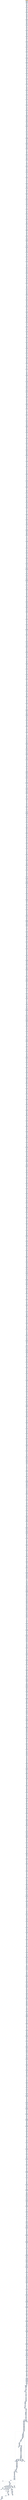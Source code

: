 digraph G {
node[shape=rectangle,style=filled,fillcolor=lightsteelblue,color=lightsteelblue]
bgcolor="transparent"
a0x004017f1sbbl_0x40d869UINT32_ebx[label="start\nsbbl $0x40d869<UINT32>, %ebx",color="lightgrey",fillcolor="orange"];
a0x004017f7movl_0x40f5f1UINT32__8esp_[label="0x004017f7\nmovl $0x40f5f1<UINT32>, -8(%esp)"];
a0x004017ffsbbl_0x40d869UINT32_ebx[label="0x004017ff\nsbbl $0x40d869<UINT32>, %ebx"];
a0x00401805movl__8esp__ecx[label="0x00401805\nmovl -8(%esp), %ecx"];
a0x00401809addl_0xc7d7b60fUINT32_ecx_[label="0x00401809\naddl $0xc7d7b60f<UINT32>, (%ecx)"];
a0x0040180ftestl_edx_eax[label="0x0040180f\ntestl %edx, %eax"];
a0x00401811xorl_ebx_ebx[label="0x00401811\nxorl %ebx, %ebx"];
a0x00401813movb_0x4UINT8_bl[label="0x00401813\nmovb $0x4<UINT8>, %bl"];
a0x00401815addl_ebx__8esp_[label="0x00401815\naddl %ebx, -8(%esp)"];
a0x00401819andw_bx_dx[label="0x00401819\nandw %bx, %dx"];
a0x0040181cmovl__8esp__ebx[label="0x0040181c\nmovl -8(%esp), %ebx"];
a0x00401820orl_0xf1f82444UINT32_ebx_[label="0x00401820\norl $0xf1f82444<UINT32>, (%ebx)"];
a0x00401826orw_ax_bx[label="0x00401826\norw %ax, %bx"];
a0x00401829xorl_eax_eax[label="0x00401829\nxorl %eax, %eax"];
a0x0040182bmovb_0x4UINT8_al[label="0x0040182b\nmovb $0x4<UINT8>, %al"];
a0x0040182daddl_eax__8esp_[label="0x0040182d\naddl %eax, -8(%esp)"];
a0x00401831xorw_di_ax[label="0x00401831\nxorw %di, %ax"];
a0x00401834movl__8esp__edx[label="0x00401834\nmovl -8(%esp), %edx"];
a0x00401838addl_0xf0040c5UINT32_edx_[label="0x00401838\naddl $0xf0040c5<UINT32>, (%edx)"];
a0x0040183etestw_cx_si[label="0x0040183e\ntestw %cx, %si"];
a0x00401841andl_edi_eax[label="0x00401841\nandl %edi, %eax"];
a0x00401843addl_edi_eax[label="0x00401843\naddl %edi, %eax"];
a0x00401845leal_0x40fcebedi__edx[label="0x00401845\nleal 0x40fceb(%edi), %edx"];
a0x0040184bxorl_ecx_ecx[label="0x0040184b\nxorl %ecx, %ecx"];
a0x0040184dmovb_0x4UINT8_cl[label="0x0040184d\nmovb $0x4<UINT8>, %cl"];
a0x0040184faddl_ecx__8esp_[label="0x0040184f\naddl %ecx, -8(%esp)"];
a0x00401853andl_edi_eax[label="0x00401853\nandl %edi, %eax"];
a0x00401855addl_edi_eax[label="0x00401855\naddl %edi, %eax"];
a0x00401857movl__8esp__ecx[label="0x00401857\nmovl -8(%esp), %ecx"];
a0x0040185bmovl_0x548bd7b6UINT32_ecx_[label="0x0040185b\nmovl $0x548bd7b6<UINT32>, (%ecx)"];
a0x00401861addl_edi_eax[label="0x00401861\naddl %edi, %eax"];
a0x00401863leal_0x40fcebedi__edx[label="0x00401863\nleal 0x40fceb(%edi), %edx"];
a0x00401869xorl_ecx_ecx[label="0x00401869\nxorl %ecx, %ecx"];
a0x0040186bmovb_0x4UINT8_cl[label="0x0040186b\nmovb $0x4<UINT8>, %cl"];
a0x0040186daddl_ecx__8esp_[label="0x0040186d\naddl %ecx, -8(%esp)"];
a0x00401871leal_0x40fcebedi__edx[label="0x00401871\nleal 0x40fceb(%edi), %edx"];
a0x00401877movl__8esp__edi[label="0x00401877\nmovl -8(%esp), %edi"];
a0x0040187bmovl_0x281f824UINT32_eax[label="0x0040187b\nmovl $0x281f824<UINT32>, %eax"];
a0x00401880stosl_eax_es_edi_[label="0x00401880\nstosl %eax, %es:(%edi)"];
a0x00401881orl_edx_edx[label="0x00401881\norl %edx, %edx"];
a0x00401883xorl_eax_eax[label="0x00401883\nxorl %eax, %eax"];
a0x00401885movb_0x4UINT8_al[label="0x00401885\nmovb $0x4<UINT8>, %al"];
a0x00401887addl_eax__8esp_[label="0x00401887\naddl %eax, -8(%esp)"];
a0x0040188bxorl_ebp_ebx[label="0x0040188b\nxorl %ebp, %ebx"];
a0x0040188dmovl__8esp__edx[label="0x0040188d\nmovl -8(%esp), %edx"];
a0x00401891movl_0x92694432UINT32_edx_[label="0x00401891\nmovl $0x92694432<UINT32>, (%edx)"];
a0x00401897orw_cx_dx[label="0x00401897\norw %cx, %dx"];
a0x0040189aleal_0x2edi__ecx[label="0x0040189a\nleal 0x2(%edi), %ecx"];
a0x0040189dxorl_edx_edx[label="0x0040189d\nxorl %edx, %edx"];
a0x0040189fmovb_0x4UINT8_dl[label="0x0040189f\nmovb $0x4<UINT8>, %dl"];
a0x004018a1addl_edx__8esp_[label="0x004018a1\naddl %edx, -8(%esp)"];
a0x004018a5leal_0x2edi__ecx[label="0x004018a5\nleal 0x2(%edi), %ecx"];
a0x004018a8orl_ecx_eax[label="0x004018a8\norl %ecx, %eax"];
a0x004018aamovl__8esp__ebx[label="0x004018aa\nmovl -8(%esp), %ebx"];
a0x004018aemovl_0xfaa23281UINT32_ebx_[label="0x004018ae\nmovl $0xfaa23281<UINT32>, (%ebx)"];
a0x004018b4orl_ecx_eax[label="0x004018b4\norl %ecx, %eax"];
a0x004018b6xorl_ebx_ebx[label="0x004018b6\nxorl %ebx, %ebx"];
a0x004018b8movb_0x4UINT8_bl[label="0x004018b8\nmovb $0x4<UINT8>, %bl"];
a0x004018baaddl_ebx__8esp_[label="0x004018ba\naddl %ebx, -8(%esp)"];
a0x004018beaddw_si_cx[label="0x004018be\naddw %si, %cx"];
a0x004018c1orl_ebp_ebp[label="0x004018c1\norl %ebp, %ebp"];
a0x004018c3movl__8esp__edx[label="0x004018c3\nmovl -8(%esp), %edx"];
a0x004018c7addl_0xd685d279UINT32_edx_[label="0x004018c7\naddl $0xd685d279<UINT32>, (%edx)"];
a0x004018cdorl_ebp_ebp[label="0x004018cd\norl %ebp, %ebp"];
a0x004018cfsubl_0x2UINT8_eax[label="0x004018cf\nsubl $0x2<UINT8>, %eax"];
a0x004018d2xorl_edx_edx[label="0x004018d2\nxorl %edx, %edx"];
a0x004018d4movb_0x4UINT8_dl[label="0x004018d4\nmovb $0x4<UINT8>, %dl"];
a0x004018d6addl_edx__8esp_[label="0x004018d6\naddl %edx, -8(%esp)"];
a0x004018dasubl_0x2UINT8_eax[label="0x004018da\nsubl $0x2<UINT8>, %eax"];
a0x004018ddmovl__8esp__eax[label="0x004018dd\nmovl -8(%esp), %eax"];
a0x004018e1addl_0x85f92366UINT32_eax_[label="0x004018e1\naddl $0x85f92366<UINT32>, (%eax)"];
a0x004018e7addw_ax_dx[label="0x004018e7\naddw %ax, %dx"];
a0x004018eaxorl_eax_eax[label="0x004018ea\nxorl %eax, %eax"];
a0x004018ecmovb_0x4UINT8_al[label="0x004018ec\nmovb $0x4<UINT8>, %al"];
a0x004018eeaddl_eax__8esp_[label="0x004018ee\naddl %eax, -8(%esp)"];
a0x004018f2xorl_edi_ebp[label="0x004018f2\nxorl %edi, %ebp"];
a0x004018f4movl__8esp__ebx[label="0x004018f4\nmovl -8(%esp), %ebx"];
a0x004018f8addl_0xb1c933faUINT32_ebx_[label="0x004018f8\naddl $0xb1c933fa<UINT32>, (%ebx)"];
a0x004018feandw_di_cx[label="0x004018fe\nandw %di, %cx"];
a0x00401901xorw_dx_bp[label="0x00401901\nxorw %dx, %bp"];
a0x00401904roll_0x2UINT8_ecx[label="0x00401904\nroll $0x2<UINT8>, %ecx"];
a0x00401907xorl_ebx_ebx[label="0x00401907\nxorl %ebx, %ebx"];
a0x00401909movb_0x4UINT8_bl[label="0x00401909\nmovb $0x4<UINT8>, %bl"];
a0x0040190baddl_ebx__8esp_[label="0x0040190b\naddl %ebx, -8(%esp)"];
a0x0040190fxorw_dx_bp[label="0x0040190f\nxorw %dx, %bp"];
a0x00401912movl__8esp__edx[label="0x00401912\nmovl -8(%esp), %edx"];
a0x00401916addl_0x244c0104UINT32_edx_[label="0x00401916\naddl $0x244c0104<UINT32>, (%edx)"];
a0x0040191croll_0x2UINT8_ecx[label="0x0040191c\nroll $0x2<UINT8>, %ecx"];
a0x0040191fxorl_edx_edx[label="0x0040191f\nxorl %edx, %edx"];
a0x00401921movb_0x4UINT8_dl[label="0x00401921\nmovb $0x4<UINT8>, %dl"];
a0x00401923addl_edx__8esp_[label="0x00401923\naddl %edx, -8(%esp)"];
a0x00401927xorw_ax_ax[label="0x00401927\nxorw %ax, %ax"];
a0x0040192amovl__8esp__ebx[label="0x0040192a\nmovl -8(%esp), %ebx"];
a0x0040192emovl_0xf92366f8UINT32_ebx_[label="0x0040192e\nmovl $0xf92366f8<UINT32>, (%ebx)"];
a0x00401934rcll_0x2UINT8_edi[label="0x00401934\nrcll $0x2<UINT8>, %edi"];
a0x00401937subw_dx_bx[label="0x00401937\nsubw %dx, %bx"];
a0x0040193axorl_eax_eax[label="0x0040193a\nxorl %eax, %eax"];
a0x0040193cmovb_0x4UINT8_al[label="0x0040193c\nmovb $0x4<UINT8>, %al"];
a0x0040193eaddl_eax__8esp_[label="0x0040193e\naddl %eax, -8(%esp)"];
a0x00401942subw_dx_bx[label="0x00401942\nsubw %dx, %bx"];
a0x00401945movl__8esp__edi[label="0x00401945\nmovl -8(%esp), %edi"];
a0x00401949movl_0xf8244c8bUINT32_eax[label="0x00401949\nmovl $0xf8244c8b<UINT32>, %eax"];
a0x0040194estosl_eax_es_edi_[label="0x0040194e\nstosl %eax, %es:(%edi)"];
a0x0040194ftestl_ecx_edi[label="0x0040194f\ntestl %ecx, %edi"];
a0x00401951xorl_ecx_ecx[label="0x00401951\nxorl %ecx, %ecx"];
a0x00401953movb_0x4UINT8_cl[label="0x00401953\nmovb $0x4<UINT8>, %cl"];
a0x00401955addl_ecx__8esp_[label="0x00401955\naddl %ecx, -8(%esp)"];
a0x00401959addw_cx_cx[label="0x00401959\naddw %cx, %cx"];
a0x0040195cmovl__8esp__ecx[label="0x0040195c\nmovl -8(%esp), %ecx"];
a0x00401960movl_0xf4f50181UINT32_ecx_[label="0x00401960\nmovl $0xf4f50181<UINT32>, (%ecx)"];
a0x00401966subw_ax_di[label="0x00401966\nsubw %ax, %di"];
a0x00401969xorl_edx_edx[label="0x00401969\nxorl %edx, %edx"];
a0x0040196bmovb_0x4UINT8_dl[label="0x0040196b\nmovb $0x4<UINT8>, %dl"];
a0x0040196daddl_edx__8esp_[label="0x0040196d\naddl %edx, -8(%esp)"];
a0x00401971orw_cx_bx[label="0x00401971\norw %cx, %bx"];
a0x00401974addw_si_si[label="0x00401974\naddw %si, %si"];
a0x00401977movl__8esp__edi[label="0x00401977\nmovl -8(%esp), %edi"];
a0x0040197bmovl_0x3181716aUINT32_eax[label="0x0040197b\nmovl $0x3181716a<UINT32>, %eax"];
a0x00401980stosl_eax_es_edi_[label="0x00401980\nstosl %eax, %es:(%edi)"];
a0x00401981addw_si_si[label="0x00401981\naddw %si, %si"];
a0x00401984xorl_ebx_ebx[label="0x00401984\nxorl %ebx, %ebx"];
a0x00401986movb_0x4UINT8_bl[label="0x00401986\nmovb $0x4<UINT8>, %bl"];
a0x00401988addl_ebx__8esp_[label="0x00401988\naddl %ebx, -8(%esp)"];
a0x0040198cxorl_ebp_esi[label="0x0040198c\nxorl %ebp, %esi"];
a0x0040198emovl__8esp__edx[label="0x0040198e\nmovl -8(%esp), %edx"];
a0x00401992movl_0x61d5f4b5UINT32_edx_[label="0x00401992\nmovl $0x61d5f4b5<UINT32>, (%edx)"];
a0x00401998xorw_si_dx[label="0x00401998\nxorw %si, %dx"];
a0x0040199bmovl_edx_edx[label="0x0040199b\nmovl %edx, %edx"];
a0x0040199dandw_cx_bp[label="0x0040199d\nandw %cx, %bp"];
a0x004019a0xorl_ebx_ebx[label="0x004019a0\nxorl %ebx, %ebx"];
a0x004019a2movb_0x4UINT8_bl[label="0x004019a2\nmovb $0x4<UINT8>, %bl"];
a0x004019a4addl_ebx__8esp_[label="0x004019a4\naddl %ebx, -8(%esp)"];
a0x004019a8movl_edx_edx[label="0x004019a8\nmovl %edx, %edx"];
a0x004019aamovl__8esp__edx[label="0x004019aa\nmovl -8(%esp), %edx"];
a0x004019aeaddl_0xe281fa85UINT32_edx_[label="0x004019ae\naddl $0xe281fa85<UINT32>, (%edx)"];
a0x004019b4andw_cx_bp[label="0x004019b4\nandw %cx, %bp"];
a0x004019b7xorl_ebx_ebx[label="0x004019b7\nxorl %ebx, %ebx"];
a0x004019b9movb_0x4UINT8_bl[label="0x004019b9\nmovb $0x4<UINT8>, %bl"];
a0x004019bbaddl_ebx__8esp_[label="0x004019bb\naddl %ebx, -8(%esp)"];
a0x004019bfmovw_bx_di[label="0x004019bf\nmovw %bx, %di"];
a0x004019c2movl__8esp__eax[label="0x004019c2\nmovl -8(%esp), %eax"];
a0x004019c6movl_0x40fe6dUINT32_eax_[label="0x004019c6\nmovl $0x40fe6d<UINT32>, (%eax)"];
a0x004019ccsubw_ax_dx[label="0x004019cc\nsubw %ax, %dx"];
a0x004019cfxorl_eax_eax[label="0x004019cf\nxorl %eax, %eax"];
a0x004019d1movb_0x4UINT8_al[label="0x004019d1\nmovb $0x4<UINT8>, %al"];
a0x004019d3addl_eax__8esp_[label="0x004019d3\naddl %eax, -8(%esp)"];
a0x004019d7subw_bp_bx[label="0x004019d7\nsubw %bp, %bx"];
a0x004019damovl__8esp__eax[label="0x004019da\nmovl -8(%esp), %eax"];
a0x004019deaddl_0x4b1c933UINT32_eax_[label="0x004019de\naddl $0x4b1c933<UINT32>, (%eax)"];
a0x004019e4andl_esi_ecx[label="0x004019e4\nandl %esi, %ecx"];
a0x004019e6movsbl_cl_ecx[label="0x004019e6\nmovsbl %cl, %ecx"];
a0x004019e9xorl_edx_edx[label="0x004019e9\nxorl %edx, %edx"];
a0x004019ebmovb_0x4UINT8_dl[label="0x004019eb\nmovb $0x4<UINT8>, %dl"];
a0x004019edaddl_edx__8esp_[label="0x004019ed\naddl %edx, -8(%esp)"];
a0x004019f1movsbl_cl_ecx[label="0x004019f1\nmovsbl %cl, %ecx"];
a0x004019f4movl__8esp__edx[label="0x004019f4\nmovl -8(%esp), %edx"];
a0x004019f8addl_0xf8244c01UINT32_edx_[label="0x004019f8\naddl $0xf8244c01<UINT32>, (%edx)"];
a0x004019feimull_eax_eax[label="0x004019fe\nimull %eax, %eax"];
a0x00401a00andw_si_ax[label="0x00401a00\nandw %si, %ax"];
a0x00401a03xorl_eax_eax[label="0x00401a03\nxorl %eax, %eax"];
a0x00401a05movb_0x4UINT8_al[label="0x00401a05\nmovb $0x4<UINT8>, %al"];
a0x00401a07addl_eax__8esp_[label="0x00401a07\naddl %eax, -8(%esp)"];
a0x00401a0bandw_si_ax[label="0x00401a0b\nandw %si, %ax"];
a0x00401a0emovl__8esp__eax[label="0x00401a0e\nmovl -8(%esp), %eax"];
a0x00401a12addl_0xfe6de281UINT32_eax_[label="0x00401a12\naddl $0xfe6de281<UINT32>, (%eax)"];
a0x00401a18testw_dx_cx[label="0x00401a18\ntestw %dx, %cx"];
a0x00401a1bxorl_ecx_ecx[label="0x00401a1b\nxorl %ecx, %ecx"];
a0x00401a1dmovb_0x4UINT8_cl[label="0x00401a1d\nmovb $0x4<UINT8>, %cl"];
a0x00401a1faddl_ecx__8esp_[label="0x00401a1f\naddl %ecx, -8(%esp)"];
a0x00401a23subl_edi_eax[label="0x00401a23\nsubl %edi, %eax"];
a0x00401a25movsbl_cl_edx[label="0x00401a25\nmovsbl %cl, %edx"];
a0x00401a28movl__8esp__edi[label="0x00401a28\nmovl -8(%esp), %edi"];
a0x00401a2cmovl_0x5c8b0040UINT32_eax[label="0x00401a2c\nmovl $0x5c8b0040<UINT32>, %eax"];
a0x00401a31stosl_eax_es_edi_[label="0x00401a31\nstosl %eax, %es:(%edi)"];
a0x00401a32movsbl_cl_edx[label="0x00401a32\nmovsbl %cl, %edx"];
a0x00401a35leal_0x40fd6aedx__ebx[label="0x00401a35\nleal 0x40fd6a(%edx), %ebx"];
a0x00401a3bxorl_edx_edx[label="0x00401a3b\nxorl %edx, %edx"];
a0x00401a3dmovb_0x4UINT8_dl[label="0x00401a3d\nmovb $0x4<UINT8>, %dl"];
a0x00401a3faddl_edx__8esp_[label="0x00401a3f\naddl %edx, -8(%esp)"];
a0x00401a43leal_0x40fd6aedx__ebx[label="0x00401a43\nleal 0x40fd6a(%edx), %ebx"];
a0x00401a49movl__8esp__ecx[label="0x00401a49\nmovl -8(%esp), %ecx"];
a0x00401a4dmovl_0x381f824UINT32_ecx_[label="0x00401a4d\nmovl $0x381f824<UINT32>, (%ecx)"];
a0x00401a53movl_ecx_edi[label="0x00401a53\nmovl %ecx, %edi"];
a0x00401a55xorl_ebx_ebx[label="0x00401a55\nxorl %ebx, %ebx"];
a0x00401a57movb_0x4UINT8_bl[label="0x00401a57\nmovb $0x4<UINT8>, %bl"];
a0x00401a59addl_ebx__8esp_[label="0x00401a59\naddl %ebx, -8(%esp)"];
a0x00401a5dsbbl_0x40ddffUINT32_eax[label="0x00401a5d\nsbbl $0x40ddff<UINT32>, %eax"];
a0x00401a63movl__8esp__ebx[label="0x00401a63\nmovl -8(%esp), %ebx"];
a0x00401a67addl_0x8531085bUINT32_ebx_[label="0x00401a67\naddl $0x8531085b<UINT32>, (%ebx)"];
a0x00401a6dtestl_edi_edi[label="0x00401a6d\ntestl %edi, %edi"];
a0x00401a6fxorl_edx_edx[label="0x00401a6f\nxorl %edx, %edx"];
a0x00401a71movb_0x4UINT8_dl[label="0x00401a71\nmovb $0x4<UINT8>, %dl"];
a0x00401a73addl_edx__8esp_[label="0x00401a73\naddl %edx, -8(%esp)"];
a0x00401a77andl_ecx_eax[label="0x00401a77\nandl %ecx, %eax"];
a0x00401a79testl_edi_edx[label="0x00401a79\ntestl %edi, %edx"];
a0x00401a7bmovl__8esp__ebx[label="0x00401a7b\nmovl -8(%esp), %ebx"];
a0x00401a7forl_0x480b3381UINT32_ebx_[label="0x00401a7f\norl $0x480b3381<UINT32>, (%ebx)"];
a0x00401a85testl_edi_edx[label="0x00401a85\ntestl %edi, %edx"];
a0x00401a87orl_eax_ecx[label="0x00401a87\norl %eax, %ecx"];
a0x00401a89orl_0x40fefdUINT32_eax[label="0x00401a89\norl $0x40fefd<UINT32>, %eax"];
a0x00401a8fxorl_eax_eax[label="0x00401a8f\nxorl %eax, %eax"];
a0x00401a91movb_0x4UINT8_al[label="0x00401a91\nmovb $0x4<UINT8>, %al"];
a0x00401a93addl_eax__8esp_[label="0x00401a93\naddl %eax, -8(%esp)"];
a0x00401a97orl_eax_ecx[label="0x00401a97\norl %eax, %ecx"];
a0x00401a99movl__8esp__ecx[label="0x00401a99\nmovl -8(%esp), %ecx"];
a0x00401a9dmovl_0xb60f3c31UINT32_ecx_[label="0x00401a9d\nmovl $0xb60f3c31<UINT32>, (%ecx)"];
a0x00401aa3orl_0x40fefdUINT32_eax[label="0x00401aa3\norl $0x40fefd<UINT32>, %eax"];
a0x00401aa9xorl_ebx_ebx[label="0x00401aa9\nxorl %ebx, %ebx"];
a0x00401aabmovb_0x4UINT8_bl[label="0x00401aab\nmovb $0x4<UINT8>, %bl"];
a0x00401aadaddl_ebx__8esp_[label="0x00401aad\naddl %ebx, -8(%esp)"];
a0x00401ab1andl_edi_ebp[label="0x00401ab1\nandl %edi, %ebp"];
a0x00401ab3shrl_0x2UINT8_edx[label="0x00401ab3\nshrl $0x2<UINT8>, %edx"];
a0x00401ab6movl__8esp__ecx[label="0x00401ab6\nmovl -8(%esp), %ecx"];
a0x00401abaaddl_0xb1c933d0UINT32_ecx_[label="0x00401aba\naddl $0xb1c933d0<UINT32>, (%ecx)"];
a0x00401ac0shrl_0x2UINT8_edx[label="0x00401ac0\nshrl $0x2<UINT8>, %edx"];
a0x00401ac3leal_0x40daefebp__edx[label="0x00401ac3\nleal 0x40daef(%ebp), %edx"];
a0x00401ac9xorl_ecx_ecx[label="0x00401ac9\nxorl %ecx, %ecx"];
a0x00401acbmovb_0x4UINT8_cl[label="0x00401acb\nmovb $0x4<UINT8>, %cl"];
a0x00401acdaddl_ecx__8esp_[label="0x00401acd\naddl %ecx, -8(%esp)"];
a0x00401ad1leal_0x40daefebp__edx[label="0x00401ad1\nleal 0x40daef(%ebp), %edx"];
a0x00401ad7movl__8esp__edx[label="0x00401ad7\nmovl -8(%esp), %edx"];
a0x00401adbmovl_0x244c0104UINT32_edx_[label="0x00401adb\nmovl $0x244c0104<UINT32>, (%edx)"];
a0x00401ae1subl_ebp_eax[label="0x00401ae1\nsubl %ebp, %eax"];
a0x00401ae3andl_esi_ecx[label="0x00401ae3\nandl %esi, %ecx"];
a0x00401ae5testw_si_cx[label="0x00401ae5\ntestw %si, %cx"];
a0x00401ae8xorl_ebx_ebx[label="0x00401ae8\nxorl %ebx, %ebx"];
a0x00401aeamovb_0x4UINT8_bl[label="0x00401aea\nmovb $0x4<UINT8>, %bl"];
a0x00401aecaddl_ebx__8esp_[label="0x00401aec\naddl %ebx, -8(%esp)"];
a0x00401af0andl_esi_ecx[label="0x00401af0\nandl %esi, %ecx"];
a0x00401af2movl__8esp__edx[label="0x00401af2\nmovl -8(%esp), %edx"];
a0x00401af6movl_0x8bf785f8UINT32_edx_[label="0x00401af6\nmovl $0x8bf785f8<UINT32>, (%edx)"];
a0x00401afctestw_si_cx[label="0x00401afc\ntestw %si, %cx"];
a0x00401affleal_0x40f86eeax__eax[label="0x00401aff\nleal 0x40f86e(%eax), %eax"];
a0x00401b05xorl_ebx_ebx[label="0x00401b05\nxorl %ebx, %ebx"];
a0x00401b07movb_0x4UINT8_bl[label="0x00401b07\nmovb $0x4<UINT8>, %bl"];
a0x00401b09addl_ebx__8esp_[label="0x00401b09\naddl %ebx, -8(%esp)"];
a0x00401b0dleal_0x40f86eeax__eax[label="0x00401b0d\nleal 0x40f86e(%eax), %eax"];
a0x00401b13movl__8esp__ebx[label="0x00401b13\nmovl -8(%esp), %ebx"];
a0x00401b17orl_0x81f8244cUINT32_ebx_[label="0x00401b17\norl $0x81f8244c<UINT32>, (%ebx)"];
a0x00401b1dtestl_eax_ebx[label="0x00401b1d\ntestl %eax, %ebx"];
a0x00401b1forw_cx_cx[label="0x00401b1f\norw %cx, %cx"];
a0x00401b22orl_ebx_edx[label="0x00401b22\norl %ebx, %edx"];
a0x00401b24xorl_eax_eax[label="0x00401b24\nxorl %eax, %eax"];
a0x00401b26movb_0x4UINT8_al[label="0x00401b26\nmovb $0x4<UINT8>, %al"];
a0x00401b28addl_eax__8esp_[label="0x00401b28\naddl %eax, -8(%esp)"];
a0x00401b2corw_cx_cx[label="0x00401b2c\norw %cx, %cx"];
a0x00401b2fmovl__8esp__ecx[label="0x00401b2f\nmovl -8(%esp), %ecx"];
a0x00401b33addl_0x66c2ad01UINT32_ecx_[label="0x00401b33\naddl $0x66c2ad01<UINT32>, (%ecx)"];
a0x00401b39orl_ebx_edx[label="0x00401b39\norl %ebx, %edx"];
a0x00401b3brcll_0x2UINT8_ebp[label="0x00401b3b\nrcll $0x2<UINT8>, %ebp"];
a0x00401b3exorw_bp_si[label="0x00401b3e\nxorw %bp, %si"];
a0x00401b41xorl_ebx_ebx[label="0x00401b41\nxorl %ebx, %ebx"];
a0x00401b43movb_0x4UINT8_bl[label="0x00401b43\nmovb $0x4<UINT8>, %bl"];
a0x00401b45addl_ebx__8esp_[label="0x00401b45\naddl %ebx, -8(%esp)"];
a0x00401b49rcll_0x2UINT8_ebp[label="0x00401b49\nrcll $0x2<UINT8>, %ebp"];
a0x00401b4cmovl__8esp__edx[label="0x00401b4c\nmovl -8(%esp), %edx"];
a0x00401b50orl_0x453181dbUINT32_edx_[label="0x00401b50\norl $0x453181db<UINT32>, (%edx)"];
a0x00401b56xorw_bp_si[label="0x00401b56\nxorw %bp, %si"];
a0x00401b59xorl_ecx_ecx[label="0x00401b59\nxorl %ecx, %ecx"];
a0x00401b5bmovb_0x4UINT8_cl[label="0x00401b5b\nmovb $0x4<UINT8>, %cl"];
a0x00401b5daddl_ecx__8esp_[label="0x00401b5d\naddl %ecx, -8(%esp)"];
a0x00401b61orl_ebx_ecx[label="0x00401b61\norl %ebx, %ecx"];
a0x00401b63imull_edi_eax[label="0x00401b63\nimull %edi, %eax"];
a0x00401b65movl__8esp__edx[label="0x00401b65\nmovl -8(%esp), %edx"];
a0x00401b69addl_0x66db66c1UINT32_edx_[label="0x00401b69\naddl $0x66db66c1<UINT32>, (%edx)"];
a0x00401b6fimull_edi_eax[label="0x00401b6f\nimull %edi, %eax"];
a0x00401b71mull_edi_eax[label="0x00401b71\nmull %edi, %eax"];
a0x00401b73movl_ebx_ebx[label="0x00401b73\nmovl %ebx, %ebx"];
a0x00401b75xorl_ebx_ebx[label="0x00401b75\nxorl %ebx, %ebx"];
a0x00401b77movb_0x4UINT8_bl[label="0x00401b77\nmovb $0x4<UINT8>, %bl"];
a0x00401b79addl_ebx__8esp_[label="0x00401b79\naddl %ebx, -8(%esp)"];
a0x00401b7dmull_edi_eax[label="0x00401b7d\nmull %edi, %eax"];
a0x00401b7fmovl__8esp__ebx[label="0x00401b7f\nmovl -8(%esp), %ebx"];
a0x00401b83addl_0xd233c123UINT32_ebx_[label="0x00401b83\naddl $0xd233c123<UINT32>, (%ebx)"];
a0x00401b89movl_ebx_ebx[label="0x00401b89\nmovl %ebx, %ebx"];
a0x00401b8bxorl_edx_edx[label="0x00401b8b\nxorl %edx, %edx"];
a0x00401b8dmovb_0x4UINT8_dl[label="0x00401b8d\nmovb $0x4<UINT8>, %dl"];
a0x00401b8faddl_edx__8esp_[label="0x00401b8f\naddl %edx, -8(%esp)"];
a0x00401b93leal_0x40fdfbebx__ebx[label="0x00401b93\nleal 0x40fdfb(%ebx), %ebx"];
a0x00401b99movl__8esp__ecx[label="0x00401b99\nmovl -8(%esp), %ecx"];
a0x00401b9dmovl_0x540104b2UINT32_ecx_[label="0x00401b9d\nmovl $0x540104b2<UINT32>, (%ecx)"];
a0x00401ba3testw_dx_di[label="0x00401ba3\ntestw %dx, %di"];
a0x00401ba6xorl_eax_eax[label="0x00401ba6\nxorl %eax, %eax"];
a0x00401ba8movb_0x4UINT8_al[label="0x00401ba8\nmovb $0x4<UINT8>, %al"];
a0x00401baaaddl_eax__8esp_[label="0x00401baa\naddl %eax, -8(%esp)"];
a0x00401baeaddl_ebx_ecx[label="0x00401bae\naddl %ebx, %ecx"];
a0x00401bb0leal_0x2ebx__edi[label="0x00401bb0\nleal 0x2(%ebx), %edi"];
a0x00401bb3movl__8esp__ecx[label="0x00401bb3\nmovl -8(%esp), %ecx"];
a0x00401bb7addl_0x2b66f824UINT32_ecx_[label="0x00401bb7\naddl $0x2b66f824<UINT32>, (%ecx)"];
a0x00401bbdleal_0x2ebx__edi[label="0x00401bbd\nleal 0x2(%ebx), %edi"];
a0x00401bc0testw_dx_ax[label="0x00401bc0\ntestw %dx, %ax"];
a0x00401bc3xorl_edx_edx[label="0x00401bc3\nxorl %edx, %edx"];
a0x00401bc5movb_0x4UINT8_dl[label="0x00401bc5\nmovb $0x4<UINT8>, %dl"];
a0x00401bc7addl_edx__8esp_[label="0x00401bc7\naddl %edx, -8(%esp)"];
a0x00401bcbtestw_dx_ax[label="0x00401bcb\ntestw %dx, %ax"];
a0x00401bcemovl__8esp__ecx[label="0x00401bce\nmovl -8(%esp), %ecx"];
a0x00401bd2addl_0x24548bcbUINT32_ecx_[label="0x00401bd2\naddl $0x24548bcb<UINT32>, (%ecx)"];
a0x00401bd8addl_edi_eax[label="0x00401bd8\naddl %edi, %eax"];
a0x00401bdaleal_0x40dc7cebp__eax[label="0x00401bda\nleal 0x40dc7c(%ebp), %eax"];
a0x00401be0xorl_ecx_ecx[label="0x00401be0\nxorl %ecx, %ecx"];
a0x00401be2movb_0x4UINT8_cl[label="0x00401be2\nmovb $0x4<UINT8>, %cl"];
a0x00401be4addl_ecx__8esp_[label="0x00401be4\naddl %ecx, -8(%esp)"];
a0x00401be8leal_0x40dc7cebp__eax[label="0x00401be8\nleal 0x40dc7c(%ebp), %eax"];
a0x00401beemovl__8esp__ecx[label="0x00401bee\nmovl -8(%esp), %ecx"];
a0x00401bf2orl_0x310281f8UINT32_ecx_[label="0x00401bf2\norl $0x310281f8<UINT32>, (%ecx)"];
a0x00401bf8xorl_ebx_edx[label="0x00401bf8\nxorl %ebx, %edx"];
a0x00401bfaxorl_eax_eax[label="0x00401bfa\nxorl %eax, %eax"];
a0x00401bfcmovb_0x4UINT8_al[label="0x00401bfc\nmovb $0x4<UINT8>, %al"];
a0x00401bfeaddl_eax__8esp_[label="0x00401bfe\naddl %eax, -8(%esp)"];
a0x00401c02testw_si_si[label="0x00401c02\ntestw %si, %si"];
a0x00401c05movl__8esp__ebx[label="0x00401c05\nmovl -8(%esp), %ebx"];
a0x00401c09orl_0x811e166eUINT32_ebx_[label="0x00401c09\norl $0x811e166e<UINT32>, (%ebx)"];
a0x00401c0faddl_esi_eax[label="0x00401c0f\naddl %esi, %eax"];
a0x00401c11xorl_ecx_ecx[label="0x00401c11\nxorl %ecx, %ecx"];
a0x00401c13movb_0x4UINT8_cl[label="0x00401c13\nmovb $0x4<UINT8>, %cl"];
a0x00401c15addl_ecx__8esp_[label="0x00401c15\naddl %ecx, -8(%esp)"];
a0x00401c19addl_ebp_ebp[label="0x00401c19\naddl %ebp, %ebp"];
a0x00401c1bmovl__8esp__edx[label="0x00401c1b\nmovl -8(%esp), %edx"];
a0x00401c1faddl_0xa9cac232UINT32_edx_[label="0x00401c1f\naddl $0xa9cac232<UINT32>, (%edx)"];
a0x00401c25addw_cx_dx[label="0x00401c25\naddw %cx, %dx"];
a0x00401c28movsbl_al_eax[label="0x00401c28\nmovsbl %al, %eax"];
a0x00401c2bxorl_edx_edx[label="0x00401c2b\nxorl %edx, %edx"];
a0x00401c2dmovb_0x4UINT8_dl[label="0x00401c2d\nmovb $0x4<UINT8>, %dl"];
a0x00401c2faddl_edx__8esp_[label="0x00401c2f\naddl %edx, -8(%esp)"];
a0x00401c33movsbl_al_eax[label="0x00401c33\nmovsbl %al, %eax"];
a0x00401c36movl__8esp__eax[label="0x00401c36\nmovl -8(%esp), %eax"];
a0x00401c3aaddl_0xf8a40f0eUINT32_eax_[label="0x00401c3a\naddl $0xf8a40f0e<UINT32>, (%eax)"];
a0x00401c40xorl_ebp_esi[label="0x00401c40\nxorl %ebp, %esi"];
a0x00401c42xorl_edx_edx[label="0x00401c42\nxorl %edx, %edx"];
a0x00401c44movb_0x4UINT8_dl[label="0x00401c44\nmovb $0x4<UINT8>, %dl"];
a0x00401c46addl_edx__8esp_[label="0x00401c46\naddl %edx, -8(%esp)"];
a0x00401c4aleal_0x2ebp__ebp[label="0x00401c4a\nleal 0x2(%ebp), %ebp"];
a0x00401c4dmovl__8esp__ecx[label="0x00401c4d\nmovl -8(%esp), %ecx"];
a0x00401c51addl_0xc0be0f03UINT32_ecx_[label="0x00401c51\naddl $0xc0be0f03<UINT32>, (%ecx)"];
a0x00401c57addw_ax_bx[label="0x00401c57\naddw %ax, %bx"];
a0x00401c5amovl_eax_edi[label="0x00401c5a\nmovl %eax, %edi"];
a0x00401c5cleal_0x2esi__eax[label="0x00401c5c\nleal 0x2(%esi), %eax"];
a0x00401c5fxorl_eax_eax[label="0x00401c5f\nxorl %eax, %eax"];
a0x00401c61movb_0x4UINT8_al[label="0x00401c61\nmovb $0x4<UINT8>, %al"];
a0x00401c63addl_eax__8esp_[label="0x00401c63\naddl %eax, -8(%esp)"];
a0x00401c67movl_eax_edi[label="0x00401c67\nmovl %eax, %edi"];
a0x00401c69movl__8esp__eax[label="0x00401c69\nmovl -8(%esp), %eax"];
a0x00401c6dmovl_0xc933c933UINT32_eax_[label="0x00401c6d\nmovl $0xc933c933<UINT32>, (%eax)"];
a0x00401c73leal_0x2esi__eax[label="0x00401c73\nleal 0x2(%esi), %eax"];
a0x00401c76orw_ax_bp[label="0x00401c76\norw %ax, %bp"];
a0x00401c79xorl_ebx_ebx[label="0x00401c79\nxorl %ebx, %ebx"];
a0x00401c7bmovb_0x4UINT8_bl[label="0x00401c7b\nmovb $0x4<UINT8>, %bl"];
a0x00401c7daddl_ebx__8esp_[label="0x00401c7d\naddl %ebx, -8(%esp)"];
a0x00401c81orw_ax_bp[label="0x00401c81\norw %ax, %bp"];
a0x00401c84andl_esi_ecx[label="0x00401c84\nandl %esi, %ecx"];
a0x00401c86movl__8esp__ebx[label="0x00401c86\nmovl -8(%esp), %ebx"];
a0x00401c8aaddl_0x4c0104b1UINT32_ebx_[label="0x00401c8a\naddl $0x4c0104b1<UINT32>, (%ebx)"];
a0x00401c90andl_esi_ecx[label="0x00401c90\nandl %esi, %ecx"];
a0x00401c92xorl_edx_edx[label="0x00401c92\nxorl %edx, %edx"];
a0x00401c94movb_0x4UINT8_dl[label="0x00401c94\nmovb $0x4<UINT8>, %dl"];
a0x00401c96addl_edx__8esp_[label="0x00401c96\naddl %edx, -8(%esp)"];
a0x00401c9axorl_0x40db7cUINT32_edi[label="0x00401c9a\nxorl $0x40db7c<UINT32>, %edi"];
a0x00401ca0movl__8esp__edx[label="0x00401ca0\nmovl -8(%esp), %edx"];
a0x00401ca4addl_0xbe0ff824UINT32_edx_[label="0x00401ca4\naddl $0xbe0ff824<UINT32>, (%edx)"];
a0x00401caaandw_bp_dx[label="0x00401caa\nandw %bp, %dx"];
a0x00401cadandl_ecx_edx[label="0x00401cad\nandl %ecx, %edx"];
a0x00401cafxorl_edx_edx[label="0x00401caf\nxorl %edx, %edx"];
a0x00401cb1movb_0x4UINT8_dl[label="0x00401cb1\nmovb $0x4<UINT8>, %dl"];
a0x00401cb3addl_edx__8esp_[label="0x00401cb3\naddl %edx, -8(%esp)"];
a0x00401cb7andl_ecx_edx[label="0x00401cb7\nandl %ecx, %edx"];
a0x00401cb9sbbl_0x40dc7cUINT32_edi[label="0x00401cb9\nsbbl $0x40dc7c<UINT32>, %edi"];
a0x00401cbfmovl__8esp__ecx[label="0x00401cbf\nmovl -8(%esp), %ecx"];
a0x00401cc3orl_0x244c8bc0UINT32_ecx_[label="0x00401cc3\norl $0x244c8bc0<UINT32>, (%ecx)"];
a0x00401cc9sbbl_0x40dc7cUINT32_edi[label="0x00401cc9\nsbbl $0x40dc7c<UINT32>, %edi"];
a0x00401ccfleal_0x2eax__esi[label="0x00401ccf\nleal 0x2(%eax), %esi"];
a0x00401cd2xorl_ecx_ecx[label="0x00401cd2\nxorl %ecx, %ecx"];
a0x00401cd4movb_0x4UINT8_cl[label="0x00401cd4\nmovb $0x4<UINT8>, %cl"];
a0x00401cd6addl_ecx__8esp_[label="0x00401cd6\naddl %ecx, -8(%esp)"];
a0x00401cdaleal_0x2eax__esi[label="0x00401cda\nleal 0x2(%eax), %esi"];
a0x00401cddmovl__8esp__edx[label="0x00401cdd\nmovl -8(%esp), %edx"];
a0x00401ce1movl_0x610181f8UINT32_edx_[label="0x00401ce1\nmovl $0x610181f8<UINT32>, (%edx)"];
a0x00401ce7andw_di_bp[label="0x00401ce7\nandw %di, %bp"];
a0x00401ceaxorl_ecx_ecx[label="0x00401cea\nxorl %ecx, %ecx"];
a0x00401cecmovb_0x4UINT8_cl[label="0x00401cec\nmovb $0x4<UINT8>, %cl"];
a0x00401ceeaddl_ecx__8esp_[label="0x00401cee\naddl %ecx, -8(%esp)"];
a0x00401cf2xorw_bx_bx[label="0x00401cf2\nxorw %bx, %bx"];
a0x00401cf5movl__8esp__ecx[label="0x00401cf5\nmovl -8(%esp), %ecx"];
a0x00401cf9addl_0x81d7311cUINT32_ecx_[label="0x00401cf9\naddl $0x81d7311c<UINT32>, (%ecx)"];
a0x00401cfftestw_cx_ax[label="0x00401cff\ntestw %cx, %ax"];
a0x00401d02xorl_edx_edx[label="0x00401d02\nxorl %edx, %edx"];
a0x00401d04movb_0x4UINT8_dl[label="0x00401d04\nmovb $0x4<UINT8>, %dl"];
a0x00401d06addl_edx__8esp_[label="0x00401d06\naddl %edx, -8(%esp)"];
a0x00401d0axorl_esi_ebp[label="0x00401d0a\nxorl %esi, %ebp"];
a0x00401d0cmovl__8esp__edx[label="0x00401d0c\nmovl -8(%esp), %edx"];
a0x00401d10addl_0x315c2131UINT32_edx_[label="0x00401d10\naddl $0x315c2131<UINT32>, (%edx)"];
a0x00401d16andw_si_bx[label="0x00401d16\nandw %si, %bx"];
a0x00401d19orl_edx_esi[label="0x00401d19\norl %edx, %esi"];
a0x00401d1baddl_ebx_ecx[label="0x00401d1b\naddl %ebx, %ecx"];
a0x00401d1dxorl_eax_eax[label="0x00401d1d\nxorl %eax, %eax"];
a0x00401d1fmovb_0x4UINT8_al[label="0x00401d1f\nmovb $0x4<UINT8>, %al"];
a0x00401d21addl_eax__8esp_[label="0x00401d21\naddl %eax, -8(%esp)"];
a0x00401d25orl_edx_esi[label="0x00401d25\norl %edx, %esi"];
a0x00401d27movl__8esp__ecx[label="0x00401d27\nmovl -8(%esp), %ecx"];
a0x00401d2borl_0x33c9336aUINT32_ecx_[label="0x00401d2b\norl $0x33c9336a<UINT32>, (%ecx)"];
a0x00401d31addl_ebx_ecx[label="0x00401d31\naddl %ebx, %ecx"];
a0x00401d33shrl_0x2UINT8_edx[label="0x00401d33\nshrl $0x2<UINT8>, %edx"];
a0x00401d36xorl_ecx_ecx[label="0x00401d36\nxorl %ecx, %ecx"];
a0x00401d38movb_0x4UINT8_cl[label="0x00401d38\nmovb $0x4<UINT8>, %cl"];
a0x00401d3aaddl_ecx__8esp_[label="0x00401d3a\naddl %ecx, -8(%esp)"];
a0x00401d3eshrl_0x2UINT8_edx[label="0x00401d3e\nshrl $0x2<UINT8>, %edx"];
a0x00401d41movl__8esp__ecx[label="0x00401d41\nmovl -8(%esp), %ecx"];
a0x00401d45addl_0x104b1c9UINT32_ecx_[label="0x00401d45\naddl $0x104b1c9<UINT32>, (%ecx)"];
a0x00401d4bsubl_ebp_ebx[label="0x00401d4b\nsubl %ebp, %ebx"];
a0x00401d4dmovsbl_bl_ebx[label="0x00401d4d\nmovsbl %bl, %ebx"];
a0x00401d50xorl_ecx_ecx[label="0x00401d50\nxorl %ecx, %ecx"];
a0x00401d52movb_0x4UINT8_cl[label="0x00401d52\nmovb $0x4<UINT8>, %cl"];
a0x00401d54addl_ecx__8esp_[label="0x00401d54\naddl %ecx, -8(%esp)"];
a0x00401d58movsbl_bl_ebx[label="0x00401d58\nmovsbl %bl, %ebx"];
a0x00401d5bmovl__8esp__ecx[label="0x00401d5b\nmovl -8(%esp), %ecx"];
a0x00401d5faddl_0x66f8244cUINT32_ecx_[label="0x00401d5f\naddl $0x66f8244c<UINT32>, (%ecx)"];
a0x00401d65testl_ecx_ebx[label="0x00401d65\ntestl %ecx, %ebx"];
a0x00401d67xorl_edx_edx[label="0x00401d67\nxorl %edx, %edx"];
a0x00401d69movb_0x4UINT8_dl[label="0x00401d69\nmovb $0x4<UINT8>, %dl"];
a0x00401d6baddl_edx__8esp_[label="0x00401d6b\naddl %edx, -8(%esp)"];
a0x00401d6forw_ax_ax[label="0x00401d6f\norw %ax, %ax"];
a0x00401d72movl__8esp__ebx[label="0x00401d72\nmovl -8(%esp), %ebx"];
a0x00401d76addl_0x5c8bf185UINT32_ebx_[label="0x00401d76\naddl $0x5c8bf185<UINT32>, (%ebx)"];
a0x00401d7ctestw_cx_bp[label="0x00401d7c\ntestw %cx, %bp"];
a0x00401d7fmovsbl_dl_edx[label="0x00401d7f\nmovsbl %dl, %edx"];
a0x00401d82xorw_ax_si[label="0x00401d82\nxorw %ax, %si"];
a0x00401d85xorl_ecx_ecx[label="0x00401d85\nxorl %ecx, %ecx"];
a0x00401d87movb_0x4UINT8_cl[label="0x00401d87\nmovb $0x4<UINT8>, %cl"];
a0x00401d89addl_ecx__8esp_[label="0x00401d89\naddl %ecx, -8(%esp)"];
a0x00401d8dmovsbl_dl_edx[label="0x00401d8d\nmovsbl %dl, %edx"];
a0x00401d90movl__8esp__eax[label="0x00401d90\nmovl -8(%esp), %eax"];
a0x00401d94orl_0x381f824UINT32_eax_[label="0x00401d94\norl $0x381f824<UINT32>, (%eax)"];
a0x00401d9axorw_ax_si[label="0x00401d9a\nxorw %ax, %si"];
a0x00401d9dshll_0x2UINT8_esi[label="0x00401d9d\nshll $0x2<UINT8>, %esi"];
a0x00401da0xorl_ebx_ebx[label="0x00401da0\nxorl %ebx, %ebx"];
a0x00401da2movb_0x4UINT8_bl[label="0x00401da2\nmovb $0x4<UINT8>, %bl"];
a0x00401da4addl_ebx__8esp_[label="0x00401da4\naddl %ebx, -8(%esp)"];
a0x00401da8shll_0x2UINT8_esi[label="0x00401da8\nshll $0x2<UINT8>, %esi"];
a0x00401dabmovl__8esp__eax[label="0x00401dab\nmovl -8(%esp), %eax"];
a0x00401dafaddl_0x3c0UINT32_eax_[label="0x00401daf\naddl $0x3c0<UINT32>, (%eax)"];
a0x00401db5leal_0x40de7aedi__ebp[label="0x00401db5\nleal 0x40de7a(%edi), %ebp"];
a0x00401dbbtestw_dx_cx[label="0x00401dbb\ntestw %dx, %cx"];
a0x00401dbexorl_edx_edx[label="0x00401dbe\nxorl %edx, %edx"];
a0x00401dc0movb_0x4UINT8_dl[label="0x00401dc0\nmovb $0x4<UINT8>, %dl"];
a0x00401dc2addl_edx__8esp_[label="0x00401dc2\naddl %edx, -8(%esp)"];
a0x00401dc6testw_dx_cx[label="0x00401dc6\ntestw %dx, %cx"];
a0x00401dc9movl__8esp__ecx[label="0x00401dc9\nmovl -8(%esp), %ecx"];
a0x00401dcdaddl_0x66027d8dUINT32_ecx_[label="0x00401dcd\naddl $0x66027d8d<UINT32>, (%ecx)"];
a0x00401dd3andl_ebx_ecx[label="0x00401dd3\nandl %ebx, %ecx"];
a0x00401dd5andl_edi_ebp[label="0x00401dd5\nandl %edi, %ebp"];
a0x00401dd7shrl_0x2UINT8_ebx[label="0x00401dd7\nshrl $0x2<UINT8>, %ebx"];
a0x00401ddaxorl_ebx_ebx[label="0x00401dda\nxorl %ebx, %ebx"];
a0x00401ddcmovb_0x4UINT8_bl[label="0x00401ddc\nmovb $0x4<UINT8>, %bl"];
a0x00401ddeaddl_ebx__8esp_[label="0x00401dde\naddl %ebx, -8(%esp)"];
a0x00401de2andl_edi_ebp[label="0x00401de2\nandl %edi, %ebp"];
a0x00401de4movl__8esp__edi[label="0x00401de4\nmovl -8(%esp), %edi"];
a0x00401de8movl_0xc933f903UINT32_eax[label="0x00401de8\nmovl $0xc933f903<UINT32>, %eax"];
a0x00401dedstosl_eax_es_edi_[label="0x00401ded\nstosl %eax, %es:(%edi)"];
a0x00401deeshrl_0x2UINT8_ebx[label="0x00401dee\nshrl $0x2<UINT8>, %ebx"];
a0x00401df1andw_di_ax[label="0x00401df1\nandw %di, %ax"];
a0x00401df4xorl_ecx_ecx[label="0x00401df4\nxorl %ecx, %ecx"];
a0x00401df6movb_0x4UINT8_cl[label="0x00401df6\nmovb $0x4<UINT8>, %cl"];
a0x00401df8addl_ecx__8esp_[label="0x00401df8\naddl %ecx, -8(%esp)"];
a0x00401dfcandw_di_ax[label="0x00401dfc\nandw %di, %ax"];
a0x00401dffmovl__8esp__ebx[label="0x00401dff\nmovl -8(%esp), %ebx"];
a0x00401e03movl_0x4c0104b1UINT32_ebx_[label="0x00401e03\nmovl $0x4c0104b1<UINT32>, (%ebx)"];
a0x00401e09xchgl_eax_ebp[label="0x00401e09\nxchgl %eax, %ebp"];
a0x00401e0aleal_0x2ebx__edx[label="0x00401e0a\nleal 0x2(%ebx), %edx"];
a0x00401e0dxorl_eax_eax[label="0x00401e0d\nxorl %eax, %eax"];
a0x00401e0fmovb_0x4UINT8_al[label="0x00401e0f\nmovb $0x4<UINT8>, %al"];
a0x00401e11addl_eax__8esp_[label="0x00401e11\naddl %eax, -8(%esp)"];
a0x00401e15leal_0x2ebx__edx[label="0x00401e15\nleal 0x2(%ebx), %edx"];
a0x00401e18movl__8esp__eax[label="0x00401e18\nmovl -8(%esp), %eax"];
a0x00401e1caddl_0x366f824UINT32_eax_[label="0x00401e1c\naddl $0x366f824<UINT32>, (%eax)"];
a0x00401e22leal_0x2ecx__ebp[label="0x00401e22\nleal 0x2(%ecx), %ebp"];
a0x00401e25xorl_eax_eax[label="0x00401e25\nxorl %eax, %eax"];
a0x00401e27movb_0x4UINT8_al[label="0x00401e27\nmovb $0x4<UINT8>, %al"];
a0x00401e29addl_eax__8esp_[label="0x00401e29\naddl %eax, -8(%esp)"];
a0x00401e2dmovsbl_al_ebx[label="0x00401e2d\nmovsbl %al, %ebx"];
a0x00401e30movl__8esp__eax[label="0x00401e30\nmovl -8(%esp), %eax"];
a0x00401e34addl_0x24448bf9UINT32_eax_[label="0x00401e34\naddl $0x24448bf9<UINT32>, (%eax)"];
a0x00401e3aorw_cx_di[label="0x00401e3a\norw %cx, %di"];
a0x00401e3dxorl_ecx_ecx[label="0x00401e3d\nxorl %ecx, %ecx"];
a0x00401e3fmovb_0x4UINT8_cl[label="0x00401e3f\nmovb $0x4<UINT8>, %cl"];
a0x00401e41addl_ecx__8esp_[label="0x00401e41\naddl %ecx, -8(%esp)"];
a0x00401e45orl_esi_esi[label="0x00401e45\norl %esi, %esi"];
a0x00401e47movl__8esp__eax[label="0x00401e47\nmovl -8(%esp), %eax"];
a0x00401e4bmovl_0x810081f8UINT32_eax_[label="0x00401e4b\nmovl $0x810081f8<UINT32>, (%eax)"];
a0x00401e51shrl_0x2UINT8_esi[label="0x00401e51\nshrl $0x2<UINT8>, %esi"];
a0x00401e54xorl_ebx_ebx[label="0x00401e54\nxorl %ebx, %ebx"];
a0x00401e56movb_0x4UINT8_bl[label="0x00401e56\nmovb $0x4<UINT8>, %bl"];
a0x00401e58addl_ebx__8esp_[label="0x00401e58\naddl %ebx, -8(%esp)"];
a0x00401e5corl_ebp_esi[label="0x00401e5c\norl %ebp, %esi"];
a0x00401e5emovl__8esp__edi[label="0x00401e5e\nmovl -8(%esp), %edi"];
a0x00401e62movl_0x661000c7UINT32_eax[label="0x00401e62\nmovl $0x661000c7<UINT32>, %eax"];
a0x00401e67stosl_eax_es_edi_[label="0x00401e67\nstosl %eax, %es:(%edi)"];
a0x00401e68addw_dx_bx[label="0x00401e68\naddw %dx, %bx"];
a0x00401e6bxorl_eax_eax[label="0x00401e6b\nxorl %eax, %eax"];
a0x00401e6dmovb_0x4UINT8_al[label="0x00401e6d\nmovb $0x4<UINT8>, %al"];
a0x00401e6faddl_eax__8esp_[label="0x00401e6f\naddl %eax, -8(%esp)"];
a0x00401e73xorw_ax_ax[label="0x00401e73\nxorw %ax, %ax"];
a0x00401e76subl_edx_ebx[label="0x00401e76\nsubl %edx, %ebx"];
a0x00401e78movl__8esp__ebx[label="0x00401e78\nmovl -8(%esp), %ebx"];
a0x00401e7caddl_0xc78bdf2bUINT32_ebx_[label="0x00401e7c\naddl $0xc78bdf2b<UINT32>, (%ebx)"];
a0x00401e82subl_edx_ebx[label="0x00401e82\nsubl %edx, %ebx"];
a0x00401e84xorl_ecx_ecx[label="0x00401e84\nxorl %ecx, %ecx"];
a0x00401e86movb_0x4UINT8_cl[label="0x00401e86\nmovb $0x4<UINT8>, %cl"];
a0x00401e88addl_ecx__8esp_[label="0x00401e88\naddl %ecx, -8(%esp)"];
a0x00401e8cxorw_ax_bp[label="0x00401e8c\nxorw %ax, %bp"];
a0x00401e8fmovl__8esp__eax[label="0x00401e8f\nmovl -8(%esp), %eax"];
a0x00401e93movl_0x33df3366UINT32_eax_[label="0x00401e93\nmovl $0x33df3366<UINT32>, (%eax)"];
a0x00401e99addl_edx_esi[label="0x00401e99\naddl %edx, %esi"];
a0x00401e9bleal_0x2edx__ecx[label="0x00401e9b\nleal 0x2(%edx), %ecx"];
a0x00401e9exorl_ecx_ecx[label="0x00401e9e\nxorl %ecx, %ecx"];
a0x00401ea0movb_0x4UINT8_cl[label="0x00401ea0\nmovb $0x4<UINT8>, %cl"];
a0x00401ea2addl_ecx__8esp_[label="0x00401ea2\naddl %ecx, -8(%esp)"];
a0x00401ea6leal_0x2edx__ecx[label="0x00401ea6\nleal 0x2(%edx), %ecx"];
a0x00401ea9leal_0x2ebx__edx[label="0x00401ea9\nleal 0x2(%ebx), %edx"];
a0x00401eacmovl__8esp__ebx[label="0x00401eac\nmovl -8(%esp), %ebx"];
a0x00401eb0movl_0x104b1c9UINT32_ebx_[label="0x00401eb0\nmovl $0x104b1c9<UINT32>, (%ebx)"];
a0x00401eb6leal_0x2ebx__edx[label="0x00401eb6\nleal 0x2(%ebx), %edx"];
a0x00401eb9xorl_eax_eax[label="0x00401eb9\nxorl %eax, %eax"];
a0x00401ebbmovb_0x4UINT8_al[label="0x00401ebb\nmovb $0x4<UINT8>, %al"];
a0x00401ebdaddl_eax__8esp_[label="0x00401ebd\naddl %eax, -8(%esp)"];
a0x00401ec1addw_di_dx[label="0x00401ec1\naddw %di, %dx"];
a0x00401ec4movl__8esp__edx[label="0x00401ec4\nmovl -8(%esp), %edx"];
a0x00401ec8addl_0x8bf8244cUINT32_edx_[label="0x00401ec8\naddl $0x8bf8244c<UINT32>, (%edx)"];
a0x00401ecemovw_ax_bx[label="0x00401ece\nmovw %ax, %bx"];
a0x00401ed1xorl_eax_eax[label="0x00401ed1\nxorl %eax, %eax"];
a0x00401ed3movb_0x4UINT8_al[label="0x00401ed3\nmovb $0x4<UINT8>, %al"];
a0x00401ed5addl_eax__8esp_[label="0x00401ed5\naddl %eax, -8(%esp)"];
a0x00401ed9subl_eax_esi[label="0x00401ed9\nsubl %eax, %esi"];
a0x00401edbmovl__8esp__edi[label="0x00401edb\nmovl -8(%esp), %edi"];
a0x00401edfmovl_0x245c8bc7UINT32_eax[label="0x00401edf\nmovl $0x245c8bc7<UINT32>, %eax"];
a0x00401ee4stosl_eax_es_edi_[label="0x00401ee4\nstosl %eax, %es:(%edi)"];
a0x00401ee5movsbl_bh_eax[label="0x00401ee5\nmovsbl %bh, %eax"];
a0x00401ee8xorl_edx_edx[label="0x00401ee8\nxorl %edx, %edx"];
a0x00401eeamovb_0x4UINT8_dl[label="0x00401eea\nmovb $0x4<UINT8>, %dl"];
a0x00401eecaddl_edx__8esp_[label="0x00401eec\naddl %edx, -8(%esp)"];
a0x00401ef0movl_esi_edi[label="0x00401ef0\nmovl %esi, %edi"];
a0x00401ef2movl__8esp__eax[label="0x00401ef2\nmovl -8(%esp), %eax"];
a0x00401ef6addl_0x381f8UINT32_eax_[label="0x00401ef6\naddl $0x381f8<UINT32>, (%eax)"];
a0x00401efcshrl_0x2UINT8_esi[label="0x00401efc\nshrl $0x2<UINT8>, %esi"];
a0x00401effnegl_ecx[label="0x00401eff\nnegl %ecx"];
a0x00401f01addw_di_bx[label="0x00401f01\naddw %di, %bx"];
a0x00401f04xorl_ebx_ebx[label="0x00401f04\nxorl %ebx, %ebx"];
a0x00401f06movb_0x4UINT8_bl[label="0x00401f06\nmovb $0x4<UINT8>, %bl"];
a0x00401f08addl_ebx__8esp_[label="0x00401f08\naddl %ebx, -8(%esp)"];
a0x00401f0cnegl_ecx[label="0x00401f0c\nnegl %ecx"];
a0x00401f0emovl__8esp__edx[label="0x00401f0e\nmovl -8(%esp), %edx"];
a0x00401f12addl_0x66be5700UINT32_edx_[label="0x00401f12\naddl $0x66be5700<UINT32>, (%edx)"];
a0x00401f18addw_di_bx[label="0x00401f18\naddw %di, %bx"];
a0x00401f1bxchgl_eax_ebp[label="0x00401f1b\nxchgl %eax, %ebp"];
a0x00401f1caddw_bx_si[label="0x00401f1c\naddw %bx, %si"];
a0x00401f1fxorl_ebx_ebx[label="0x00401f1f\nxorl %ebx, %ebx"];
a0x00401f21movb_0x4UINT8_bl[label="0x00401f21\nmovb $0x4<UINT8>, %bl"];
a0x00401f23addl_ebx__8esp_[label="0x00401f23\naddl %ebx, -8(%esp)"];
a0x00401f27xchgl_eax_ebp[label="0x00401f27\nxchgl %eax, %ebp"];
a0x00401f28movl__8esp__edi[label="0x00401f28\nmovl -8(%esp), %edi"];
a0x00401f2cmovl_0xd503df33UINT32_eax[label="0x00401f2c\nmovl $0xd503df33<UINT32>, %eax"];
a0x00401f31stosl_eax_es_edi_[label="0x00401f31\nstosl %eax, %es:(%edi)"];
a0x00401f32addw_bx_si[label="0x00401f32\naddw %bx, %si"];
a0x00401f35xorw_cx_bx[label="0x00401f35\nxorw %cx, %bx"];
a0x00401f38xorl_edx_edx[label="0x00401f38\nxorl %edx, %edx"];
a0x00401f3amovb_0x4UINT8_dl[label="0x00401f3a\nmovb $0x4<UINT8>, %dl"];
a0x00401f3caddl_edx__8esp_[label="0x00401f3c\naddl %edx, -8(%esp)"];
a0x00401f40xorw_cx_bx[label="0x00401f40\nxorw %cx, %bx"];
a0x00401f43movl__8esp__eax[label="0x00401f43\nmovl -8(%esp), %eax"];
a0x00401f47movl_0x3302778dUINT32_eax_[label="0x00401f47\nmovl $0x3302778d<UINT32>, (%eax)"];
a0x00401f4drcll_0x2UINT8_eax[label="0x00401f4d\nrcll $0x2<UINT8>, %eax"];
a0x00401f50rcll_0x2UINT8_ecx[label="0x00401f50\nrcll $0x2<UINT8>, %ecx"];
a0x00401f53xorl_edx_edx[label="0x00401f53\nxorl %edx, %edx"];
a0x00401f55movb_0x4UINT8_dl[label="0x00401f55\nmovb $0x4<UINT8>, %dl"];
a0x00401f57addl_edx__8esp_[label="0x00401f57\naddl %edx, -8(%esp)"];
a0x00401f5brcll_0x2UINT8_ecx[label="0x00401f5b\nrcll $0x2<UINT8>, %ecx"];
a0x00401f5emovl__8esp__edx[label="0x00401f5e\nmovl -8(%esp), %edx"];
a0x00401f62orl_0x104b0c0UINT32_edx_[label="0x00401f62\norl $0x104b0c0<UINT32>, (%edx)"];
a0x00401f68subl_edx_eax[label="0x00401f68\nsubl %edx, %eax"];
a0x00401f6aorl_0x40daedUINT32_ecx[label="0x00401f6a\norl $0x40daed<UINT32>, %ecx"];
a0x00401f70xorl_edx_edx[label="0x00401f70\nxorl %edx, %edx"];
a0x00401f72movb_0x4UINT8_dl[label="0x00401f72\nmovb $0x4<UINT8>, %dl"];
a0x00401f74addl_edx__8esp_[label="0x00401f74\naddl %edx, -8(%esp)"];
a0x00401f78orl_0x40daedUINT32_ecx[label="0x00401f78\norl $0x40daed<UINT32>, %ecx"];
a0x00401f7emovl__8esp__edx[label="0x00401f7e\nmovl -8(%esp), %edx"];
a0x00401f82addl_0x3f82444UINT32_edx_[label="0x00401f82\naddl $0x3f82444<UINT32>, (%edx)"];
a0x00401f88andl_edx_esi[label="0x00401f88\nandl %edx, %esi"];
a0x00401f8axorl_eax_eax[label="0x00401f8a\nxorl %eax, %eax"];
a0x00401f8cmovb_0x4UINT8_al[label="0x00401f8c\nmovb $0x4<UINT8>, %al"];
a0x00401f8eaddl_eax__8esp_[label="0x00401f8e\naddl %eax, -8(%esp)"];
a0x00401f92andl_edi_ecx[label="0x00401f92\nandl %edi, %ecx"];
a0x00401f94movl__8esp__edi[label="0x00401f94\nmovl -8(%esp), %edi"];
a0x00401f98movl_0x244c8bd5UINT32_eax[label="0x00401f98\nmovl $0x244c8bd5<UINT32>, %eax"];
a0x00401f9dstosl_eax_es_edi_[label="0x00401f9d\nstosl %eax, %es:(%edi)"];
a0x00401f9exorl_ecx_edi[label="0x00401f9e\nxorl %ecx, %edi"];
a0x00401fa0addw_bx_ax[label="0x00401fa0\naddw %bx, %ax"];
a0x00401fa3leal_0x40ffededi__esi[label="0x00401fa3\nleal 0x40ffed(%edi), %esi"];
a0x00401fa9xorl_ebx_ebx[label="0x00401fa9\nxorl %ebx, %ebx"];
a0x00401fabmovb_0x4UINT8_bl[label="0x00401fab\nmovb $0x4<UINT8>, %bl"];
a0x00401fadaddl_ebx__8esp_[label="0x00401fad\naddl %ebx, -8(%esp)"];
a0x00401fb1addw_bx_ax[label="0x00401fb1\naddw %bx, %ax"];
a0x00401fb4leal_0x40ffededi__esi[label="0x00401fb4\nleal 0x40ffed(%edi), %esi"];
a0x00401fbamovl__8esp__ecx[label="0x00401fba\nmovl -8(%esp), %ecx"];
a0x00401fbemovl_0xc70181f8UINT32_ecx_[label="0x00401fbe\nmovl $0xc70181f8<UINT32>, (%ecx)"];
a0x00401fc4leal_0x40ffededi__esi[label="0x00401fc4\nleal 0x40ffed(%edi), %esi"];
a0x00401fcaxorl_eax_eax[label="0x00401fca\nxorl %eax, %eax"];
a0x00401fccmovb_0x4UINT8_al[label="0x00401fcc\nmovb $0x4<UINT8>, %al"];
a0x00401fceaddl_eax__8esp_[label="0x00401fce\naddl %eax, -8(%esp)"];
a0x00401fd2movzbl_cl_ebx[label="0x00401fd2\nmovzbl %cl, %ebx"];
a0x00401fd5movl__8esp__ecx[label="0x00401fd5\nmovl -8(%esp), %ecx"];
a0x00401fd9orl_0x81401166UINT32_ecx_[label="0x00401fd9\norl $0x81401166<UINT32>, (%ecx)"];
a0x00401fdforw_bx_bp[label="0x00401fdf\norw %bx, %bp"];
a0x00401fe2andw_dx_ax[label="0x00401fe2\nandw %dx, %ax"];
a0x00401fe5subw_bp_ax[label="0x00401fe5\nsubw %bp, %ax"];
a0x00401fe8xorl_eax_eax[label="0x00401fe8\nxorl %eax, %eax"];
a0x00401feamovb_0x4UINT8_al[label="0x00401fea\nmovb $0x4<UINT8>, %al"];
a0x00401fecaddl_eax__8esp_[label="0x00401fec\naddl %eax, -8(%esp)"];
a0x00401ff0andw_dx_ax[label="0x00401ff0\nandw %dx, %ax"];
a0x00401ff3movl__8esp__eax[label="0x00401ff3\nmovl -8(%esp), %eax"];
a0x00401ff7movl_0xf8c19531UINT32_eax_[label="0x00401ff7\nmovl $0xf8c19531<UINT32>, (%eax)"];
a0x00401ffdsubw_bp_ax[label="0x00401ffd\nsubw %bp, %ax"];
a0x00402000orl_esi_ebp[label="0x00402000\norl %esi, %ebp"];
a0x00402002mull_eax_eax[label="0x00402002\nmull %eax, %eax"];
a0x00402004xorl_ecx_ecx[label="0x00402004\nxorl %ecx, %ecx"];
a0x00402006movb_0x4UINT8_cl[label="0x00402006\nmovb $0x4<UINT8>, %cl"];
a0x00402008addl_ecx__8esp_[label="0x00402008\naddl %ecx, -8(%esp)"];
a0x0040200corl_esi_ebp[label="0x0040200c\norl %esi, %ebp"];
a0x0040200emovl__8esp__ecx[label="0x0040200e\nmovl -8(%esp), %ecx"];
a0x00402012movl_0x2778db0UINT32_ecx_[label="0x00402012\nmovl $0x2778db0<UINT32>, (%ecx)"];
a0x00402018mull_eax_eax[label="0x00402018\nmull %eax, %eax"];
a0x0040201aaddl_0x2UINT8_edx[label="0x0040201a\naddl $0x2<UINT8>, %edx"];
a0x0040201dxorl_ecx_ecx[label="0x0040201d\nxorl %ecx, %ecx"];
a0x0040201fmovb_0x4UINT8_cl[label="0x0040201f\nmovb $0x4<UINT8>, %cl"];
a0x00402021addl_ecx__8esp_[label="0x00402021\naddl %ecx, -8(%esp)"];
a0x00402025addl_0x2UINT8_edx[label="0x00402025\naddl $0x2<UINT8>, %edx"];
a0x00402028movl__8esp__ebx[label="0x00402028\nmovl -8(%esp), %ebx"];
a0x0040202cmovl_0x4b0c033UINT32_ebx_[label="0x0040202c\nmovl $0x4b0c033<UINT32>, (%ebx)"];
a0x00402032subl_0x2UINT8_ecx[label="0x00402032\nsubl $0x2<UINT8>, %ecx"];
a0x00402035leal_0x2ecx__edx[label="0x00402035\nleal 0x2(%ecx), %edx"];
a0x00402038movzbl_ch_ebx[label="0x00402038\nmovzbl %ch, %ebx"];
a0x0040203bxorl_edx_edx[label="0x0040203b\nxorl %edx, %edx"];
a0x0040203dmovb_0x4UINT8_dl[label="0x0040203d\nmovb $0x4<UINT8>, %dl"];
a0x0040203faddl_edx__8esp_[label="0x0040203f\naddl %edx, -8(%esp)"];
a0x00402043leal_0x2ecx__edx[label="0x00402043\nleal 0x2(%ecx), %edx"];
a0x00402046movl__8esp__ecx[label="0x00402046\nmovl -8(%esp), %ecx"];
a0x0040204amovl_0xf8244401UINT32_ecx_[label="0x0040204a\nmovl $0xf8244401<UINT32>, (%ecx)"];
a0x00402050movzbl_ch_ebx[label="0x00402050\nmovzbl %ch, %ebx"];
a0x00402053orw_si_dx[label="0x00402053\norw %si, %dx"];
a0x00402056xorl_ecx_ecx[label="0x00402056\nxorl %ecx, %ecx"];
a0x00402058movb_0x4UINT8_cl[label="0x00402058\nmovb $0x4<UINT8>, %cl"];
a0x0040205aaddl_ecx__8esp_[label="0x0040205a\naddl %ecx, -8(%esp)"];
a0x0040205eorw_si_dx[label="0x0040205e\norw %si, %dx"];
a0x00402061subl_ebx_eax[label="0x00402061\nsubl %ebx, %eax"];
a0x00402063movl__8esp__ebx[label="0x00402063\nmovl -8(%esp), %ebx"];
a0x00402067addl_0x8bef2366UINT32_ebx_[label="0x00402067\naddl $0x8bef2366<UINT32>, (%ebx)"];
a0x0040206dsubl_ebx_eax[label="0x0040206d\nsubl %ebx, %eax"];
a0x0040206fxorl_edx_edx[label="0x0040206f\nxorl %edx, %edx"];
a0x00402071movb_0x4UINT8_dl[label="0x00402071\nmovb $0x4<UINT8>, %dl"];
a0x00402073addl_edx__8esp_[label="0x00402073\naddl %edx, -8(%esp)"];
a0x00402077andl_esi_ebp[label="0x00402077\nandl %esi, %ebp"];
a0x00402079movl__8esp__edx[label="0x00402079\nmovl -8(%esp), %edx"];
a0x0040207dorl_0x81f8245cUINT32_edx_[label="0x0040207d\norl $0x81f8245c<UINT32>, (%edx)"];
a0x00402083subl_esi_edx[label="0x00402083\nsubl %esi, %edx"];
a0x00402085sarl_0x2UINT8_edx[label="0x00402085\nsarl $0x2<UINT8>, %edx"];
a0x00402088subl_edi_eax[label="0x00402088\nsubl %edi, %eax"];
a0x0040208axorl_ebx_ebx[label="0x0040208a\nxorl %ebx, %ebx"];
a0x0040208cmovb_0x4UINT8_bl[label="0x0040208c\nmovb $0x4<UINT8>, %bl"];
a0x0040208eaddl_ebx__8esp_[label="0x0040208e\naddl %ebx, -8(%esp)"];
a0x00402092sarl_0x2UINT8_edx[label="0x00402092\nsarl $0x2<UINT8>, %edx"];
a0x00402095subl_edi_eax[label="0x00402095\nsubl %edi, %eax"];
a0x00402097movl__8esp__eax[label="0x00402097\nmovl -8(%esp), %eax"];
a0x0040209baddl_0x15e803UINT32_eax_[label="0x0040209b\naddl $0x15e803<UINT32>, (%eax)"];
a0x004020a1subl_edi_eax[label="0x004020a1\nsubl %edi, %eax"];
a0x004020a3leal_0x40fcebebp__esi[label="0x004020a3\nleal 0x40fceb(%ebp), %esi"];
a0x004020a9xorl_edx_edx[label="0x004020a9\nxorl %edx, %edx"];
a0x004020abmovb_0x4UINT8_dl[label="0x004020ab\nmovb $0x4<UINT8>, %dl"];
a0x004020adaddl_edx__8esp_[label="0x004020ad\naddl %edx, -8(%esp)"];
a0x004020b1leal_0x40fcebebp__esi[label="0x004020b1\nleal 0x40fceb(%ebp), %esi"];
a0x004020b7movl__8esp__eax[label="0x004020b7\nmovl -8(%esp), %eax"];
a0x004020bbaddl_0x33c52b00UINT32_eax_[label="0x004020bb\naddl $0x33c52b00<UINT32>, (%eax)"];
a0x004020c1roll_0x2UINT8_eax[label="0x004020c1\nroll $0x2<UINT8>, %eax"];
a0x004020c4xorl_ecx_ecx[label="0x004020c4\nxorl %ecx, %ecx"];
a0x004020c6movb_0x4UINT8_cl[label="0x004020c6\nmovb $0x4<UINT8>, %cl"];
a0x004020c8addl_ecx__8esp_[label="0x004020c8\naddl %ecx, -8(%esp)"];
a0x004020ccmull_esi_eax[label="0x004020cc\nmull %esi, %eax"];
a0x004020cexchgl_eax_edx[label="0x004020ce\nxchgl %eax, %edx"];
a0x004020cforw_di_ax[label="0x004020cf\norw %di, %ax"];
a0x004020d2movl__8esp__ecx[label="0x004020d2\nmovl -8(%esp), %ecx"];
a0x004020d6movl_0x104b1c9UINT32_ecx_[label="0x004020d6\nmovl $0x104b1c9<UINT32>, (%ecx)"];
a0x004020dcxchgl_eax_edx[label="0x004020dc\nxchgl %eax, %edx"];
a0x004020ddorw_di_ax[label="0x004020dd\norw %di, %ax"];
a0x004020e0xorl_eax_eax[label="0x004020e0\nxorl %eax, %eax"];
a0x004020e2movb_0x4UINT8_al[label="0x004020e2\nmovb $0x4<UINT8>, %al"];
a0x004020e4addl_eax__8esp_[label="0x004020e4\naddl %eax, -8(%esp)"];
a0x004020e8orw_di_ax[label="0x004020e8\norw %di, %ax"];
a0x004020ebmovl__8esp__edx[label="0x004020eb\nmovl -8(%esp), %edx"];
a0x004020efaddl_0xc1f8244cUINT32_edx_[label="0x004020ef\naddl $0xc1f8244c<UINT32>, (%edx)"];
a0x004020f5addl_esi_esi[label="0x004020f5\naddl %esi, %esi"];
a0x004020f7movl_edi_ebp[label="0x004020f7\nmovl %edi, %ebp"];
a0x004020f9movl_edx_ecx[label="0x004020f9\nmovl %edx, %ecx"];
a0x004020fbaddw_dx_si[label="0x004020fb\naddw %dx, %si"];
a0x004020fexorl_ebx_ebx[label="0x004020fe\nxorl %ebx, %ebx"];
a0x00402100movb_0x4UINT8_bl[label="0x00402100\nmovb $0x4<UINT8>, %bl"];
a0x00402102addl_ebx__8esp_[label="0x00402102\naddl %ebx, -8(%esp)"];
a0x00402106movl_edi_ebp[label="0x00402106\nmovl %edi, %ebp"];
a0x00402108movl_edx_ecx[label="0x00402108\nmovl %edx, %ecx"];
a0x0040210amovl__8esp__edi[label="0x0040210a\nmovl -8(%esp), %edi"];
a0x0040210emovl_0x5c8b02e6UINT32_eax[label="0x0040210e\nmovl $0x5c8b02e6<UINT32>, %eax"];
a0x00402113stosl_eax_es_edi_[label="0x00402113\nstosl %eax, %es:(%edi)"];
a0x00402114movl_edx_ecx[label="0x00402114\nmovl %edx, %ecx"];
a0x00402116addw_dx_si[label="0x00402116\naddw %dx, %si"];
a0x00402119rcll_0x2UINT8_ecx[label="0x00402119\nrcll $0x2<UINT8>, %ecx"];
a0x0040211cxorl_eax_eax[label="0x0040211c\nxorl %eax, %eax"];
a0x0040211emovb_0x4UINT8_al[label="0x0040211e\nmovb $0x4<UINT8>, %al"];
a0x00402120addl_eax__8esp_[label="0x00402120\naddl %eax, -8(%esp)"];
a0x00402124addw_dx_si[label="0x00402124\naddw %dx, %si"];
a0x00402127movl__8esp__ebx[label="0x00402127\nmovl -8(%esp), %ebx"];
a0x0040212bmovl_0x381f824UINT32_ebx_[label="0x0040212b\nmovl $0x381f824<UINT32>, (%ebx)"];
a0x00402131rcll_0x2UINT8_ecx[label="0x00402131\nrcll $0x2<UINT8>, %ecx"];
a0x00402134leal_0x2esi__edi[label="0x00402134\nleal 0x2(%esi), %edi"];
a0x00402137shll_0x2UINT8_edi[label="0x00402137\nshll $0x2<UINT8>, %edi"];
a0x0040213axorl_ebx_ebx[label="0x0040213a\nxorl %ebx, %ebx"];
a0x0040213cmovb_0x4UINT8_bl[label="0x0040213c\nmovb $0x4<UINT8>, %bl"];
a0x0040213eaddl_ebx__8esp_[label="0x0040213e\naddl %ebx, -8(%esp)"];
a0x00402142leal_0x2esi__edi[label="0x00402142\nleal 0x2(%esi), %edi"];
a0x00402145movl__8esp__ecx[label="0x00402145\nmovl -8(%esp), %ecx"];
a0x00402149addl_0xcd2d501bUINT32_ecx_[label="0x00402149\naddl $0xcd2d501b<UINT32>, (%ecx)"];
a0x0040214fshll_0x2UINT8_edi[label="0x0040214f\nshll $0x2<UINT8>, %edi"];
a0x00402152leal_0x2ebp__edx[label="0x00402152\nleal 0x2(%ebp), %edx"];
a0x00402155negl_ecx[label="0x00402155\nnegl %ecx"];
a0x00402157xorl_eax_eax[label="0x00402157\nxorl %eax, %eax"];
a0x00402159movb_0x4UINT8_al[label="0x00402159\nmovb $0x4<UINT8>, %al"];
a0x0040215baddl_eax__8esp_[label="0x0040215b\naddl %eax, -8(%esp)"];
a0x0040215fleal_0x2ebp__edx[label="0x0040215f\nleal 0x2(%ebp), %edx"];
a0x00402162movl__8esp__ebx[label="0x00402162\nmovl -8(%esp), %ebx"];
a0x00402166movl_0xef1b3381UINT32_ebx_[label="0x00402166\nmovl $0xef1b3381<UINT32>, (%ebx)"];
a0x0040216cnegl_ecx[label="0x0040216c\nnegl %ecx"];
a0x0040216exorl_edx_edx[label="0x0040216e\nxorl %edx, %edx"];
a0x00402170movb_0x4UINT8_dl[label="0x00402170\nmovb $0x4<UINT8>, %dl"];
a0x00402172addl_edx__8esp_[label="0x00402172\naddl %edx, -8(%esp)"];
a0x00402176rcll_0x2UINT8_ebx[label="0x00402176\nrcll $0x2<UINT8>, %ebx"];
a0x00402179movl__8esp__ecx[label="0x00402179\nmovl -8(%esp), %ecx"];
a0x0040217dmovl_0x3669d2dUINT32_ecx_[label="0x0040217d\nmovl $0x3669d2d<UINT32>, (%ecx)"];
a0x00402183orw_bx_dx[label="0x00402183\norw %bx, %dx"];
a0x00402186xorl_edx_edx[label="0x00402186\nxorl %edx, %edx"];
a0x00402188movb_0x4UINT8_dl[label="0x00402188\nmovb $0x4<UINT8>, %dl"];
a0x0040218aaddl_edx__8esp_[label="0x0040218a\naddl %edx, -8(%esp)"];
a0x0040218eleal_0x2edi__ebp[label="0x0040218e\nleal 0x2(%edi), %ebp"];
a0x00402191movl__8esp__ecx[label="0x00402191\nmovl -8(%esp), %ecx"];
a0x00402195movl_0xb1c933f2UINT32_ecx_[label="0x00402195\nmovl $0xb1c933f2<UINT32>, (%ecx)"];
a0x0040219btestl_eax_ecx[label="0x0040219b\ntestl %eax, %ecx"];
a0x0040219droll_0x2UINT8_esi[label="0x0040219d\nroll $0x2<UINT8>, %esi"];
a0x004021a0xorl_ecx_ecx[label="0x004021a0\nxorl %ecx, %ecx"];
a0x004021a2movb_0x4UINT8_cl[label="0x004021a2\nmovb $0x4<UINT8>, %cl"];
a0x004021a4addl_ecx__8esp_[label="0x004021a4\naddl %ecx, -8(%esp)"];
a0x004021a8roll_0x2UINT8_esi[label="0x004021a8\nroll $0x2<UINT8>, %esi"];
a0x004021abmovl__8esp__ecx[label="0x004021ab\nmovl -8(%esp), %ecx"];
a0x004021afaddl_0x244c0104UINT32_ecx_[label="0x004021af\naddl $0x244c0104<UINT32>, (%ecx)"];
a0x004021b5movw_bx_ax[label="0x004021b5\nmovw %bx, %ax"];
a0x004021b8xorl_esi_ebp[label="0x004021b8\nxorl %esi, %ebp"];
a0x004021baorw_bp_dx[label="0x004021ba\norw %bp, %dx"];
a0x004021bdxorl_ebx_ebx[label="0x004021bd\nxorl %ebx, %ebx"];
a0x004021bfmovb_0x4UINT8_bl[label="0x004021bf\nmovb $0x4<UINT8>, %bl"];
a0x004021c1addl_ebx__8esp_[label="0x004021c1\naddl %ebx, -8(%esp)"];
a0x004021c5xorl_esi_ebp[label="0x004021c5\nxorl %esi, %ebp"];
a0x004021c7orw_bp_dx[label="0x004021c7\norw %bp, %dx"];
a0x004021camovl__8esp__edi[label="0x004021ca\nmovl -8(%esp), %edi"];
a0x004021cemovl_0xf98b66f8UINT32_eax[label="0x004021ce\nmovl $0xf98b66f8<UINT32>, %eax"];
a0x004021d3stosl_eax_es_edi_[label="0x004021d3\nstosl %eax, %es:(%edi)"];
a0x004021d4orw_bp_dx[label="0x004021d4\norw %bp, %dx"];
a0x004021d7xorl_ebx_ebx[label="0x004021d7\nxorl %ebx, %ebx"];
a0x004021d9movb_0x4UINT8_bl[label="0x004021d9\nmovb $0x4<UINT8>, %bl"];
a0x004021dbaddl_ebx__8esp_[label="0x004021db\naddl %ebx, -8(%esp)"];
a0x004021dfsubw_bx_bp[label="0x004021df\nsubw %bx, %bp"];
a0x004021e2movl__8esp__ebx[label="0x004021e2\nmovl -8(%esp), %ebx"];
a0x004021e6addl_0x448bef85UINT32_ebx_[label="0x004021e6\naddl $0x448bef85<UINT32>, (%ebx)"];
a0x004021ectestw_bp_cx[label="0x004021ec\ntestw %bp, %cx"];
a0x004021efxorl_ebx_ebx[label="0x004021ef\nxorl %ebx, %ebx"];
a0x004021f1movb_0x4UINT8_bl[label="0x004021f1\nmovb $0x4<UINT8>, %bl"];
a0x004021f3addl_ebx__8esp_[label="0x004021f3\naddl %ebx, -8(%esp)"];
a0x004021f7rorl_0x2UINT8_eax[label="0x004021f7\nrorl $0x2<UINT8>, %eax"];
a0x004021famovl__8esp__edi[label="0x004021fa\nmovl -8(%esp), %edi"];
a0x004021femovl_0x81f824UINT32_eax[label="0x004021fe\nmovl $0x81f824<UINT32>, %eax"];
a0x00402203stosl_eax_es_edi_[label="0x00402203\nstosl %eax, %es:(%edi)"];
a0x00402204orw_ax_ax[label="0x00402204\norw %ax, %ax"];
a0x00402207xorl_ebx_ebx[label="0x00402207\nxorl %ebx, %ebx"];
a0x00402209movb_0x4UINT8_bl[label="0x00402209\nmovb $0x4<UINT8>, %bl"];
a0x0040220baddl_ebx__8esp_[label="0x0040220b\naddl %ebx, -8(%esp)"];
a0x0040220forw_bx_bx[label="0x0040220f\norw %bx, %bx"];
a0x00402212movl__8esp__ecx[label="0x00402212\nmovl -8(%esp), %ecx"];
a0x00402216addl_0xbd0041UINT32_ecx_[label="0x00402216\naddl $0xbd0041<UINT32>, (%ecx)"];
a0x0040221cshll_0x2UINT8_eax[label="0x0040221c\nshll $0x2<UINT8>, %eax"];
a0x0040221fleal_0x40d96cebp__edi[label="0x0040221f\nleal 0x40d96c(%ebp), %edi"];
a0x00402225xorl_ecx_ecx[label="0x00402225\nxorl %ecx, %ecx"];
a0x00402227movb_0x4UINT8_cl[label="0x00402227\nmovb $0x4<UINT8>, %cl"];
a0x00402229addl_ecx__8esp_[label="0x00402229\naddl %ecx, -8(%esp)"];
a0x0040222dleal_0x40d96cebp__edi[label="0x0040222d\nleal 0x40d96c(%ebp), %edi"];
a0x00402233movl__8esp__ecx[label="0x00402233\nmovl -8(%esp), %ecx"];
a0x00402237addl_0xbe0fef85UINT32_ecx_[label="0x00402237\naddl $0xbe0fef85<UINT32>, (%ecx)"];
a0x0040223dorl_edi_ecx[label="0x0040223d\norl %edi, %ecx"];
a0x0040223forw_di_si[label="0x0040223f\norw %di, %si"];
a0x00402242movl_ebp_esi[label="0x00402242\nmovl %ebp, %esi"];
a0x00402244xorl_edx_edx[label="0x00402244\nxorl %edx, %edx"];
a0x00402246movb_0x4UINT8_dl[label="0x00402246\nmovb $0x4<UINT8>, %dl"];
a0x00402248addl_edx__8esp_[label="0x00402248\naddl %edx, -8(%esp)"];
a0x0040224corw_di_si[label="0x0040224c\norw %di, %si"];
a0x0040224fmovl__8esp__edi[label="0x0040224f\nmovl -8(%esp), %edi"];
a0x00402253movl_0x33ed33dbUINT32_eax[label="0x00402253\nmovl $0x33ed33db<UINT32>, %eax"];
a0x00402258stosl_eax_es_edi_[label="0x00402258\nstosl %eax, %es:(%edi)"];
a0x00402259movl_ebp_esi[label="0x00402259\nmovl %ebp, %esi"];
a0x0040225bmovzbl_dh_eax[label="0x0040225b\nmovzbl %dh, %eax"];
a0x0040225eaddw_bp_dx[label="0x0040225e\naddw %bp, %dx"];
a0x00402261xorl_ecx_ecx[label="0x00402261\nxorl %ecx, %ecx"];
a0x00402263movb_0x4UINT8_cl[label="0x00402263\nmovb $0x4<UINT8>, %cl"];
a0x00402265addl_ecx__8esp_[label="0x00402265\naddl %ecx, -8(%esp)"];
a0x00402269movzbl_dh_eax[label="0x00402269\nmovzbl %dh, %eax"];
a0x0040226cmovl__8esp__ebx[label="0x0040226c\nmovl -8(%esp), %ebx"];
a0x00402270orl_0x104b3dbUINT32_ebx_[label="0x00402270\norl $0x104b3db<UINT32>, (%ebx)"];
a0x00402276addw_bp_dx[label="0x00402276\naddw %bp, %dx"];
a0x00402279xorl_ecx_ecx[label="0x00402279\nxorl %ecx, %ecx"];
a0x0040227bmovb_0x4UINT8_cl[label="0x0040227b\nmovb $0x4<UINT8>, %cl"];
a0x0040227daddl_ecx__8esp_[label="0x0040227d\naddl %ecx, -8(%esp)"];
a0x00402281movl_ecx_ebp[label="0x00402281\nmovl %ecx, %ebp"];
a0x00402283movl__8esp__edi[label="0x00402283\nmovl -8(%esp), %edi"];
a0x00402287movl_0xff8245cUINT32_eax[label="0x00402287\nmovl $0xff8245c<UINT32>, %eax"];
a0x0040228cstosl_eax_es_edi_[label="0x0040228c\nstosl %eax, %es:(%edi)"];
a0x0040228dtestw_ax_di[label="0x0040228d\ntestw %ax, %di"];
a0x00402290xorl_eax_eax[label="0x00402290\nxorl %eax, %eax"];
a0x00402292movb_0x4UINT8_al[label="0x00402292\nmovb $0x4<UINT8>, %al"];
a0x00402294addl_eax__8esp_[label="0x00402294\naddl %eax, -8(%esp)"];
a0x00402298andw_si_dx[label="0x00402298\nandw %si, %dx"];
a0x0040229bmovl__8esp__edx[label="0x0040229b\nmovl -8(%esp), %edx"];
a0x0040229faddl_0xed33dbbeUINT32_edx_[label="0x0040229f\naddl $0xed33dbbe<UINT32>, (%edx)"];
a0x004022a5movzbl_bh_ebx[label="0x004022a5\nmovzbl %bh, %ebx"];
a0x004022a8xorl_eax_eax[label="0x004022a8\nxorl %eax, %eax"];
a0x004022aamovb_0x4UINT8_al[label="0x004022aa\nmovb $0x4<UINT8>, %al"];
a0x004022acaddl_eax__8esp_[label="0x004022ac\naddl %eax, -8(%esp)"];
a0x004022b0xorw_cx_bx[label="0x004022b0\nxorw %cx, %bx"];
a0x004022b3leal_0x40dc79ecx__esi[label="0x004022b3\nleal 0x40dc79(%ecx), %esi"];
a0x004022b9movl__8esp__eax[label="0x004022b9\nmovl -8(%esp), %eax"];
a0x004022bdmovl_0xf824448bUINT32_eax_[label="0x004022bd\nmovl $0xf824448b<UINT32>, (%eax)"];
a0x004022c3leal_0x40dc79ecx__esi[label="0x004022c3\nleal 0x40dc79(%ecx), %esi"];
a0x004022c9xorl_ebx_ebx[label="0x004022c9\nxorl %ebx, %ebx"];
a0x004022cbmovb_0x4UINT8_bl[label="0x004022cb\nmovb $0x4<UINT8>, %bl"];
a0x004022cdaddl_ebx__8esp_[label="0x004022cd\naddl %ebx, -8(%esp)"];
a0x004022d1mull_edi_eax[label="0x004022d1\nmull %edi, %eax"];
a0x004022d3sbbl_0x40dbe8UINT32_edx[label="0x004022d3\nsbbl $0x40dbe8<UINT32>, %edx"];
a0x004022d9movl__8esp__ebx[label="0x004022d9\nmovl -8(%esp), %ebx"];
a0x004022ddaddl_0xd5c80081UINT32_ebx_[label="0x004022dd\naddl $0xd5c80081<UINT32>, (%ebx)"];
a0x004022e3sbbl_0x40dbe8UINT32_edx[label="0x004022e3\nsbbl $0x40dbe8<UINT32>, %edx"];
a0x004022e9xorl_eax_eax[label="0x004022e9\nxorl %eax, %eax"];
a0x004022ebmovb_0x4UINT8_al[label="0x004022eb\nmovb $0x4<UINT8>, %al"];
a0x004022edaddl_eax__8esp_[label="0x004022ed\naddl %eax, -8(%esp)"];
a0x004022f1xorl_ebp_eax[label="0x004022f1\nxorl %ebp, %eax"];
a0x004022f3movl__8esp__ebx[label="0x004022f3\nmovl -8(%esp), %ebx"];
a0x004022f7addl_0x3081f3c3UINT32_ebx_[label="0x004022f7\naddl $0x3081f3c3<UINT32>, (%ebx)"];
a0x004022fdandl_ebx_eax[label="0x004022fd\nandl %ebx, %eax"];
a0x004022ffleal_0x2esi__edx[label="0x004022ff\nleal 0x2(%esi), %edx"];
a0x00402302addl_0x40dce9UINT32_ecx[label="0x00402302\naddl $0x40dce9<UINT32>, %ecx"];
a0x00402308xorl_ecx_ecx[label="0x00402308\nxorl %ecx, %ecx"];
a0x0040230amovb_0x4UINT8_cl[label="0x0040230a\nmovb $0x4<UINT8>, %cl"];
a0x0040230caddl_ecx__8esp_[label="0x0040230c\naddl %ecx, -8(%esp)"];
a0x00402310leal_0x2esi__edx[label="0x00402310\nleal 0x2(%esi), %edx"];
a0x00402313addl_0x40dce9UINT32_ecx[label="0x00402313\naddl $0x40dce9<UINT32>, %ecx"];
a0x00402319movl__8esp__ecx[label="0x00402319\nmovl -8(%esp), %ecx"];
a0x0040231daddl_0x4dc3d574UINT32_ecx_[label="0x0040231d\naddl $0x4dc3d574<UINT32>, (%ecx)"];
a0x00402323addl_0x40dce9UINT32_ecx[label="0x00402323\naddl $0x40dce9<UINT32>, %ecx"];
a0x00402329xorl_eax_eax[label="0x00402329\nxorl %eax, %eax"];
a0x0040232bmovb_0x4UINT8_al[label="0x0040232b\nmovb $0x4<UINT8>, %al"];
a0x0040232daddl_eax__8esp_[label="0x0040232d\naddl %eax, -8(%esp)"];
a0x00402331negl_esi[label="0x00402331\nnegl %esi"];
a0x00402333movl__8esp__eax[label="0x00402333\nmovl -8(%esp), %eax"];
a0x00402337addl_0xf533ed33UINT32_eax_[label="0x00402337\naddl $0xf533ed33<UINT32>, (%eax)"];
a0x0040233dorl_ecx_ecx[label="0x0040233d\norl %ecx, %ecx"];
a0x0040233fxorl_ebx_ebx[label="0x0040233f\nxorl %ebx, %ebx"];
a0x00402341movb_0x4UINT8_bl[label="0x00402341\nmovb $0x4<UINT8>, %bl"];
a0x00402343addl_ebx__8esp_[label="0x00402343\naddl %ebx, -8(%esp)"];
a0x00402347leal_0x2ebp__edx[label="0x00402347\nleal 0x2(%ebp), %edx"];
a0x0040234amovl__8esp__ebx[label="0x0040234a\nmovl -8(%esp), %ebx"];
a0x0040234emovl_0x4b3db33UINT32_ebx_[label="0x0040234e\nmovl $0x4b3db33<UINT32>, (%ebx)"];
a0x00402354testl_ecx_ecx[label="0x00402354\ntestl %ecx, %ecx"];
a0x00402356testl_ebx_ebp[label="0x00402356\ntestl %ebx, %ebp"];
a0x00402358movsbl_ah_edx[label="0x00402358\nmovsbl %ah, %edx"];
a0x0040235bxorl_ebx_ebx[label="0x0040235b\nxorl %ebx, %ebx"];
a0x0040235dmovb_0x4UINT8_bl[label="0x0040235d\nmovb $0x4<UINT8>, %bl"];
a0x0040235faddl_ebx__8esp_[label="0x0040235f\naddl %ebx, -8(%esp)"];
a0x00402363testl_ebx_ebp[label="0x00402363\ntestl %ebx, %ebp"];
a0x00402365movsbl_ah_edx[label="0x00402365\nmovsbl %ah, %edx"];
a0x00402368movl__8esp__ecx[label="0x00402368\nmovl -8(%esp), %ecx"];
a0x0040236caddl_0xf8245c01UINT32_ecx_[label="0x0040236c\naddl $0xf8245c01<UINT32>, (%ecx)"];
a0x00402372movsbl_ah_edx[label="0x00402372\nmovsbl %ah, %edx"];
a0x00402375movsbl_cl_ecx[label="0x00402375\nmovsbl %cl, %ecx"];
a0x00402378xorl_edx_edx[label="0x00402378\nxorl %edx, %edx"];
a0x0040237amovb_0x4UINT8_dl[label="0x0040237a\nmovb $0x4<UINT8>, %dl"];
a0x0040237caddl_edx__8esp_[label="0x0040237c\naddl %edx, -8(%esp)"];
a0x00402380movsbl_cl_ecx[label="0x00402380\nmovsbl %cl, %ecx"];
a0x00402383movl__8esp__edx[label="0x00402383\nmovl -8(%esp), %edx"];
a0x00402387addl_0x448bf533UINT32_edx_[label="0x00402387\naddl $0x448bf533<UINT32>, (%edx)"];
a0x0040238dmovzbl_ch_edx[label="0x0040238d\nmovzbl %ch, %edx"];
a0x00402390leal_0x40f86eeax__eax[label="0x00402390\nleal 0x40f86e(%eax), %eax"];
a0x00402396xorl_ebx_ebx[label="0x00402396\nxorl %ebx, %ebx"];
a0x00402398movb_0x4UINT8_bl[label="0x00402398\nmovb $0x4<UINT8>, %bl"];
a0x0040239aaddl_ebx__8esp_[label="0x0040239a\naddl %ebx, -8(%esp)"];
a0x0040239eleal_0x40f86eeax__eax[label="0x0040239e\nleal 0x40f86e(%eax), %eax"];
a0x004023a4movl__8esp__ebx[label="0x004023a4\nmovl -8(%esp), %ebx"];
a0x004023a8movl_0x81f824UINT32_ebx_[label="0x004023a8\nmovl $0x81f824<UINT32>, (%ebx)"];
a0x004023aeleal_0x40ffffesi__esi[label="0x004023ae\nleal 0x40ffff(%esi), %esi"];
a0x004023b4xorl_edx_edx[label="0x004023b4\nxorl %edx, %edx"];
a0x004023b6movb_0x4UINT8_dl[label="0x004023b6\nmovb $0x4<UINT8>, %dl"];
a0x004023b8addl_edx__8esp_[label="0x004023b8\naddl %edx, -8(%esp)"];
a0x004023bcrorl_0x2UINT8_esi[label="0x004023bc\nrorl $0x2<UINT8>, %esi"];
a0x004023bfmovl__8esp__edx[label="0x004023bf\nmovl -8(%esp), %edx"];
a0x004023c3movl_0x448cf343UINT32_edx_[label="0x004023c3\nmovl $0x448cf343<UINT32>, (%edx)"];
a0x004023c9subl_ecx_ebx[label="0x004023c9\nsubl %ecx, %ebx"];
a0x004023cbandl_eax_ebx[label="0x004023cb\nandl %eax, %ebx"];
a0x004023cdandl_edi_ecx[label="0x004023cd\nandl %edi, %ecx"];
a0x004023cftestw_di_bp[label="0x004023cf\ntestw %di, %bp"];
a0x004023d2xorl_ecx_ecx[label="0x004023d2\nxorl %ecx, %ecx"];
a0x004023d4movb_0x4UINT8_cl[label="0x004023d4\nmovb $0x4<UINT8>, %cl"];
a0x004023d6addl_ecx__8esp_[label="0x004023d6\naddl %ecx, -8(%esp)"];
a0x004023daandl_eax_ebx[label="0x004023da\nandl %eax, %ebx"];
a0x004023dcandl_edi_ecx[label="0x004023dc\nandl %edi, %ecx"];
a0x004023demovl__8esp__ecx[label="0x004023de\nmovl -8(%esp), %ecx"];
a0x004023e2movl_0xdb33dd23UINT32_ecx_[label="0x004023e2\nmovl $0xdb33dd23<UINT32>, (%ecx)"];
a0x004023e8andl_edi_ecx[label="0x004023e8\nandl %edi, %ecx"];
a0x004023eaxorl_ebx_ebx[label="0x004023ea\nxorl %ebx, %ebx"];
a0x004023ecmovb_0x4UINT8_bl[label="0x004023ec\nmovb $0x4<UINT8>, %bl"];
a0x004023eeaddl_ebx__8esp_[label="0x004023ee\naddl %ebx, -8(%esp)"];
a0x004023f2testw_di_bp[label="0x004023f2\ntestw %di, %bp"];
a0x004023f5subl_ecx_ecx[label="0x004023f5\nsubl %ecx, %ecx"];
a0x004023f7movl__8esp__ecx[label="0x004023f7\nmovl -8(%esp), %ecx"];
a0x004023fbmovl_0xb60fc133UINT32_ecx_[label="0x004023fb\nmovl $0xb60fc133<UINT32>, (%ecx)"];
a0x00402401subl_ecx_ecx[label="0x00402401\nsubl %ecx, %ecx"];
a0x00402403xorl_edx_edx[label="0x00402403\nxorl %edx, %edx"];
a0x00402405movb_0x4UINT8_dl[label="0x00402405\nmovb $0x4<UINT8>, %dl"];
a0x00402407addl_edx__8esp_[label="0x00402407\naddl %edx, -8(%esp)"];
a0x0040240bsubl_edi_ebp[label="0x0040240b\nsubl %edi, %ebp"];
a0x0040240dmovl__8esp__eax[label="0x0040240d\nmovl -8(%esp), %eax"];
a0x00402411movl_0xb3db33d9UINT32_eax_[label="0x00402411\nmovl $0xb3db33d9<UINT32>, (%eax)"];
a0x00402417subl_0x40fbeaUINT32_esi[label="0x00402417\nsubl $0x40fbea<UINT32>, %esi"];
a0x0040241dxorl_ebx_ebx[label="0x0040241d\nxorl %ebx, %ebx"];
a0x0040241fmovb_0x4UINT8_bl[label="0x0040241f\nmovb $0x4<UINT8>, %bl"];
a0x00402421addl_ebx__8esp_[label="0x00402421\naddl %ebx, -8(%esp)"];
a0x00402425andw_ax_di[label="0x00402425\nandw %ax, %di"];
a0x00402428leal_0x2edi__edx[label="0x00402428\nleal 0x2(%edi), %edx"];
a0x0040242bmovl__8esp__ebx[label="0x0040242b\nmovl -8(%esp), %ebx"];
a0x0040242faddl_0x245c0104UINT32_ebx_[label="0x0040242f\naddl $0x245c0104<UINT32>, (%ebx)"];
a0x00402435leal_0x2edi__edx[label="0x00402435\nleal 0x2(%edi), %edx"];
a0x00402438movl_esi_eax[label="0x00402438\nmovl %esi, %eax"];
a0x0040243aaddw_cx_ax[label="0x0040243a\naddw %cx, %ax"];
a0x0040243dxorl_ecx_ecx[label="0x0040243d\nxorl %ecx, %ecx"];
a0x0040243fmovb_0x4UINT8_cl[label="0x0040243f\nmovb $0x4<UINT8>, %cl"];
a0x00402441addl_ecx__8esp_[label="0x00402441\naddl %ecx, -8(%esp)"];
a0x00402445movl_esi_eax[label="0x00402445\nmovl %esi, %eax"];
a0x00402447addw_cx_ax[label="0x00402447\naddw %cx, %ax"];
a0x0040244amovl__8esp__ecx[label="0x0040244a\nmovl -8(%esp), %ecx"];
a0x0040244eaddl_0x8bdb33f8UINT32_ecx_[label="0x0040244e\naddl $0x8bdb33f8<UINT32>, (%ecx)"];
a0x00402454addw_cx_ax[label="0x00402454\naddw %cx, %ax"];
a0x00402457subl_0x40ffffUINT32_edi[label="0x00402457\nsubl $0x40ffff<UINT32>, %edi"];
a0x0040245dxorl_edx_edx[label="0x0040245d\nxorl %edx, %edx"];
a0x0040245fmovb_0x4UINT8_dl[label="0x0040245f\nmovb $0x4<UINT8>, %dl"];
a0x00402461addl_edx__8esp_[label="0x00402461\naddl %edx, -8(%esp)"];
a0x00402465subl_0x40ffffUINT32_edi[label="0x00402465\nsubl $0x40ffff<UINT32>, %edi"];
a0x0040246bmovl__8esp__edx[label="0x0040246b\nmovl -8(%esp), %edx"];
a0x0040246faddl_0x81f8245cUINT32_edx_[label="0x0040246f\naddl $0x81f8245c<UINT32>, (%edx)"];
a0x00402475movsbl_ch_ecx[label="0x00402475\nmovsbl %ch, %ecx"];
a0x00402478xorl_edx_edx[label="0x00402478\nxorl %edx, %edx"];
a0x0040247amovb_0x4UINT8_dl[label="0x0040247a\nmovb $0x4<UINT8>, %dl"];
a0x0040247caddl_edx__8esp_[label="0x0040247c\naddl %edx, -8(%esp)"];
a0x00402480addw_cx_ax[label="0x00402480\naddw %cx, %ax"];
a0x00402483leal_0x40da6bedi__edi[label="0x00402483\nleal 0x40da6b(%edi), %edi"];
a0x00402489movl__8esp__edx[label="0x00402489\nmovl -8(%esp), %edx"];
a0x0040248daddl_0xe5a6ef03UINT32_edx_[label="0x0040248d\naddl $0xe5a6ef03<UINT32>, (%edx)"];
a0x00402493leal_0x40da6bedi__edi[label="0x00402493\nleal 0x40da6b(%edi), %edi"];
a0x00402499xorl_ebx_ebx[label="0x00402499\nxorl %ebx, %ebx"];
a0x0040249bmovb_0x4UINT8_bl[label="0x0040249b\nmovb $0x4<UINT8>, %bl"];
a0x0040249daddl_ebx__8esp_[label="0x0040249d\naddl %ebx, -8(%esp)"];
a0x004024a1movzbl_cl_ebx[label="0x004024a1\nmovzbl %cl, %ebx"];
a0x004024a4movl__8esp__edi[label="0x004024a4\nmovl -8(%esp), %edi"];
a0x004024a8movl_0x73381c9UINT32_eax[label="0x004024a8\nmovl $0x73381c9<UINT32>, %eax"];
a0x004024adstosl_eax_es_edi_[label="0x004024ad\nstosl %eax, %es:(%edi)"];
a0x004024aenotl_edx[label="0x004024ae\nnotl %edx"];
a0x004024b0leal_0x2eax__ebp[label="0x004024b0\nleal 0x2(%eax), %ebp"];
a0x004024b3movsbl_cl_ebx[label="0x004024b3\nmovsbl %cl, %ebx"];
a0x004024b6xorl_eax_eax[label="0x004024b6\nxorl %eax, %eax"];
a0x004024b8movb_0x4UINT8_al[label="0x004024b8\nmovb $0x4<UINT8>, %al"];
a0x004024baaddl_eax__8esp_[label="0x004024ba\naddl %eax, -8(%esp)"];
a0x004024beleal_0x2eax__ebp[label="0x004024be\nleal 0x2(%eax), %ebp"];
a0x004024c1movl__8esp__edi[label="0x004024c1\nmovl -8(%esp), %edi"];
a0x004024c5movl_0x33c9e5a7UINT32_eax[label="0x004024c5\nmovl $0x33c9e5a7<UINT32>, %eax"];
a0x004024castosl_eax_es_edi_[label="0x004024ca\nstosl %eax, %es:(%edi)"];
a0x004024cbmovsbl_cl_ebx[label="0x004024cb\nmovsbl %cl, %ebx"];
a0x004024cexorl_ecx_ecx[label="0x004024ce\nxorl %ecx, %ecx"];
a0x004024d0movb_0x4UINT8_cl[label="0x004024d0\nmovb $0x4<UINT8>, %cl"];
a0x004024d2addl_ecx__8esp_[label="0x004024d2\naddl %ecx, -8(%esp)"];
a0x004024d6testl_esi_eax[label="0x004024d6\ntestl %esi, %eax"];
a0x004024d8movl__8esp__ecx[label="0x004024d8\nmovl -8(%esp), %ecx"];
a0x004024dcaddl_0xb1c933c1UINT32_ecx_[label="0x004024dc\naddl $0xb1c933c1<UINT32>, (%ecx)"];
a0x004024e2testl_edi_ecx[label="0x004024e2\ntestl %edi, %ecx"];
a0x004024e4xorl_ebx_ebx[label="0x004024e4\nxorl %ebx, %ebx"];
a0x004024e6movb_0x4UINT8_bl[label="0x004024e6\nmovb $0x4<UINT8>, %bl"];
a0x004024e8addl_ebx__8esp_[label="0x004024e8\naddl %ebx, -8(%esp)"];
a0x004024ecmovw_bp_ax[label="0x004024ec\nmovw %bp, %ax"];
a0x004024efaddl_edx_eax[label="0x004024ef\naddl %edx, %eax"];
a0x004024f1movl__8esp__ebx[label="0x004024f1\nmovl -8(%esp), %ebx"];
a0x004024f5movl_0x244c0104UINT32_ebx_[label="0x004024f5\nmovl $0x244c0104<UINT32>, (%ebx)"];
a0x004024fbaddl_edx_eax[label="0x004024fb\naddl %edx, %eax"];
a0x004024fdxorl_ebx_ebx[label="0x004024fd\nxorl %ebx, %ebx"];
a0x004024ffmovb_0x4UINT8_bl[label="0x004024ff\nmovb $0x4<UINT8>, %bl"];
a0x00402501addl_ebx__8esp_[label="0x00402501\naddl %ebx, -8(%esp)"];
a0x00402505andw_bx_bx[label="0x00402505\nandw %bx, %bx"];
a0x00402508movl__8esp__edx[label="0x00402508\nmovl -8(%esp), %edx"];
a0x0040250caddl_0xd9b60ff8UINT32_edx_[label="0x0040250c\naddl $0xd9b60ff8<UINT32>, (%edx)"];
a0x00402512xorl_edi_ebx[label="0x00402512\nxorl %edi, %ebx"];
a0x00402514orl_edx_ebp[label="0x00402514\norl %edx, %ebp"];
a0x00402516testw_ax_ax[label="0x00402516\ntestw %ax, %ax"];
a0x00402519xorl_eax_eax[label="0x00402519\nxorl %eax, %eax"];
a0x0040251bmovb_0x4UINT8_al[label="0x0040251b\nmovb $0x4<UINT8>, %al"];
a0x0040251daddl_eax__8esp_[label="0x0040251d\naddl %eax, -8(%esp)"];
a0x00402521orl_edx_ebp[label="0x00402521\norl %edx, %ebp"];
a0x00402523movl__8esp__ecx[label="0x00402523\nmovl -8(%esp), %ecx"];
a0x00402527orl_0xf824548bUINT32_ecx_[label="0x00402527\norl $0xf824548b<UINT32>, (%ecx)"];
a0x0040252dtestw_ax_ax[label="0x0040252d\ntestw %ax, %ax"];
a0x00402530addw_si_bx[label="0x00402530\naddw %si, %bx"];
a0x00402533testw_ax_dx[label="0x00402533\ntestw %ax, %dx"];
a0x00402536xorl_ebx_ebx[label="0x00402536\nxorl %ebx, %ebx"];
a0x00402538movb_0x4UINT8_bl[label="0x00402538\nmovb $0x4<UINT8>, %bl"];
a0x0040253aaddl_ebx__8esp_[label="0x0040253a\naddl %ebx, -8(%esp)"];
a0x0040253eaddw_si_bx[label="0x0040253e\naddw %si, %bx"];
a0x00402541movl__8esp__edx[label="0x00402541\nmovl -8(%esp), %edx"];
a0x00402545orl_0xbe660281UINT32_edx_[label="0x00402545\norl $0xbe660281<UINT32>, (%edx)"];
a0x0040254btestw_ax_dx[label="0x0040254b\ntestw %ax, %dx"];
a0x0040254emovw_cx_ax[label="0x0040254e\nmovw %cx, %ax"];
a0x00402551xorl_edx_edx[label="0x00402551\nxorl %edx, %edx"];
a0x00402553movb_0x4UINT8_dl[label="0x00402553\nmovb $0x4<UINT8>, %dl"];
a0x00402555addl_edx__8esp_[label="0x00402555\naddl %edx, -8(%esp)"];
a0x00402559movw_cx_ax[label="0x00402559\nmovw %cx, %ax"];
a0x0040255cmovl__8esp__edx[label="0x0040255c\nmovl -8(%esp), %edx"];
a0x00402560addl_0x32813d2bUINT32_edx_[label="0x00402560\naddl $0x32813d2b<UINT32>, (%edx)"];
a0x00402566testw_di_bp[label="0x00402566\ntestw %di, %bp"];
a0x00402569subl_ebp_eax[label="0x00402569\nsubl %ebp, %eax"];
a0x0040256bsubw_bx_cx[label="0x0040256b\nsubw %bx, %cx"];
a0x0040256exorl_ecx_ecx[label="0x0040256e\nxorl %ecx, %ecx"];
a0x00402570movb_0x4UINT8_cl[label="0x00402570\nmovb $0x4<UINT8>, %cl"];
a0x00402572addl_ecx__8esp_[label="0x00402572\naddl %ecx, -8(%esp)"];
a0x00402576subl_ebp_eax[label="0x00402576\nsubl %ebp, %eax"];
a0x00402578subw_bx_cx[label="0x00402578\nsubw %bx, %cx"];
a0x0040257bmovl__8esp__ebx[label="0x0040257b\nmovl -8(%esp), %ebx"];
a0x0040257fmovl_0x854b7d66UINT32_ebx_[label="0x0040257f\nmovl $0x854b7d66<UINT32>, (%ebx)"];
a0x00402585subw_bx_cx[label="0x00402585\nsubw %bx, %cx"];
a0x00402588movl_edi_ecx[label="0x00402588\nmovl %edi, %ecx"];
a0x0040258anegl_ebp[label="0x0040258a\nnegl %ebp"];
a0x0040258cxorl_eax_eax[label="0x0040258c\nxorl %eax, %eax"];
a0x0040258emovb_0x4UINT8_al[label="0x0040258e\nmovb $0x4<UINT8>, %al"];
a0x00402590addl_eax__8esp_[label="0x00402590\naddl %eax, -8(%esp)"];
a0x00402594movl_edi_ecx[label="0x00402594\nmovl %edi, %ecx"];
a0x00402596negl_ebp[label="0x00402596\nnegl %ebp"];
a0x00402598addl_0x40dbefUINT32_ebx[label="0x00402598\naddl $0x40dbef<UINT32>, %ebx"];
a0x0040259emovl__8esp__ecx[label="0x0040259e\nmovl -8(%esp), %ecx"];
a0x004025a2addl_0x33ff2b66UINT32_ecx_[label="0x004025a2\naddl $0x33ff2b66<UINT32>, (%ecx)"];
a0x004025a8negl_ebp[label="0x004025a8\nnegl %ebp"];
a0x004025aaxorl_ebx_ebx[label="0x004025aa\nxorl %ebx, %ebx"];
a0x004025acmovb_0x4UINT8_bl[label="0x004025ac\nmovb $0x4<UINT8>, %bl"];
a0x004025aeaddl_ebx__8esp_[label="0x004025ae\naddl %ebx, -8(%esp)"];
a0x004025b2addl_0x40dbefUINT32_ebx[label="0x004025b2\naddl $0x40dbef<UINT32>, %ebx"];
a0x004025b8movl__8esp__ecx[label="0x004025b8\nmovl -8(%esp), %ecx"];
a0x004025bcmovl_0x104b3dbUINT32_ecx_[label="0x004025bc\nmovl $0x104b3db<UINT32>, (%ecx)"];
a0x004025c2leal_0x40feffebp__ebx[label="0x004025c2\nleal 0x40feff(%ebp), %ebx"];
a0x004025c8xorl_edx_edx[label="0x004025c8\nxorl %edx, %edx"];
a0x004025camovb_0x4UINT8_dl[label="0x004025ca\nmovb $0x4<UINT8>, %dl"];
a0x004025ccaddl_edx__8esp_[label="0x004025cc\naddl %edx, -8(%esp)"];
a0x004025d0andw_cx_dx[label="0x004025d0\nandw %cx, %dx"];
a0x004025d3movl__8esp__ecx[label="0x004025d3\nmovl -8(%esp), %ecx"];
a0x004025d7movl_0x8df8245cUINT32_ecx_[label="0x004025d7\nmovl $0x8df8245c<UINT32>, (%ecx)"];
a0x004025ddaddw_di_dx[label="0x004025dd\naddw %di, %dx"];
a0x004025e0movl_esi_ebp[label="0x004025e0\nmovl %esi, %ebp"];
a0x004025e2xorl_edx_edx[label="0x004025e2\nxorl %edx, %edx"];
a0x004025e4movb_0x4UINT8_dl[label="0x004025e4\nmovb $0x4<UINT8>, %dl"];
a0x004025e6addl_edx__8esp_[label="0x004025e6\naddl %edx, -8(%esp)"];
a0x004025eamovl_esi_ebp[label="0x004025ea\nmovl %esi, %ebp"];
a0x004025ecxchgl_eax_ebx[label="0x004025ec\nxchgl %eax, %ebx"];
a0x004025edmovl__8esp__ecx[label="0x004025ed\nmovl -8(%esp), %ecx"];
a0x004025f1addl_0x40deeebdUINT32_ecx_[label="0x004025f1\naddl $0x40deeebd<UINT32>, (%ecx)"];
a0x004025f7xchgl_eax_ebx[label="0x004025f7\nxchgl %eax, %ebx"];
a0x004025f8orl_esi_ebp[label="0x004025f8\norl %esi, %ebp"];
a0x004025faandw_bx_bx[label="0x004025fa\nandw %bx, %bx"];
a0x004025fdxorl_ecx_ecx[label="0x004025fd\nxorl %ecx, %ecx"];
a0x004025ffmovb_0x4UINT8_cl[label="0x004025ff\nmovb $0x4<UINT8>, %cl"];
a0x00402601addl_ecx__8esp_[label="0x00402601\naddl %ecx, -8(%esp)"];
a0x00402605orl_esi_ebp[label="0x00402605\norl %esi, %ebp"];
a0x00402607movl__8esp__ecx[label="0x00402607\nmovl -8(%esp), %ecx"];
a0x0040260bmovl_0x24548b00UINT32_ecx_[label="0x0040260b\nmovl $0x24548b00<UINT32>, (%ecx)"];
a0x00402611andw_bx_bx[label="0x00402611\nandw %bx, %bx"];
a0x00402614xorw_bp_cx[label="0x00402614\nxorw %bp, %cx"];
a0x00402617negl_edi[label="0x00402617\nnegl %edi"];
a0x00402619xorl_edx_edx[label="0x00402619\nxorl %edx, %edx"];
a0x0040261bmovb_0x4UINT8_dl[label="0x0040261b\nmovb $0x4<UINT8>, %dl"];
a0x0040261daddl_edx__8esp_[label="0x0040261d\naddl %edx, -8(%esp)"];
a0x00402621xorw_bp_cx[label="0x00402621\nxorw %bp, %cx"];
a0x00402624movl__8esp__eax[label="0x00402624\nmovl -8(%esp), %eax"];
a0x00402628addl_0x281f8UINT32_eax_[label="0x00402628\naddl $0x281f8<UINT32>, (%eax)"];
a0x0040262enegl_edi[label="0x0040262e\nnegl %edi"];
a0x00402630leal_0x40d8eeesi__ebp[label="0x00402630\nleal 0x40d8ee(%esi), %ebp"];
a0x00402636xorl_edx_edx[label="0x00402636\nxorl %edx, %edx"];
a0x00402638movb_0x4UINT8_dl[label="0x00402638\nmovb $0x4<UINT8>, %dl"];
a0x0040263aaddl_edx__8esp_[label="0x0040263a\naddl %edx, -8(%esp)"];
a0x0040263eleal_0x40d8eeesi__ebp[label="0x0040263e\nleal 0x40d8ee(%esi), %ebp"];
a0x00402644movl__8esp__eax[label="0x00402644\nmovl -8(%esp), %eax"];
a0x00402648movl_0x85030201UINT32_eax_[label="0x00402648\nmovl $0x85030201<UINT32>, (%eax)"];
a0x0040264eroll_0x2UINT8_ecx[label="0x0040264e\nroll $0x2<UINT8>, %ecx"];
a0x00402651leal_0x2ebp__eax[label="0x00402651\nleal 0x2(%ebp), %eax"];
a0x00402654xorl_edx_edx[label="0x00402654\nxorl %edx, %edx"];
a0x00402656movb_0x4UINT8_dl[label="0x00402656\nmovb $0x4<UINT8>, %dl"];
a0x00402658addl_edx__8esp_[label="0x00402658\naddl %edx, -8(%esp)"];
a0x0040265cleal_0x2ebp__eax[label="0x0040265c\nleal 0x2(%ebp), %eax"];
a0x0040265fmovl__8esp__ebx[label="0x0040265f\nmovl -8(%esp), %ebx"];
a0x00402663movl_0xe8a40fddUINT32_ebx_[label="0x00402663\nmovl $0xe8a40fdd<UINT32>, (%ebx)"];
a0x00402669xorl_esi_ebx[label="0x00402669\nxorl %esi, %ebx"];
a0x0040266bshrdl_0x3UINT8_ebx_eax[label="0x0040266b\nshrdl $0x3<UINT8>, %ebx, %eax"];
a0x0040266fxorl_edx_edx[label="0x0040266f\nxorl %edx, %edx"];
a0x00402671movb_0x4UINT8_dl[label="0x00402671\nmovb $0x4<UINT8>, %dl"];
a0x00402673addl_edx__8esp_[label="0x00402673\naddl %edx, -8(%esp)"];
a0x00402677shrdl_0x3UINT8_ebx_eax[label="0x00402677\nshrdl $0x3<UINT8>, %ebx, %eax"];
a0x0040267bmovl__8esp__edi[label="0x0040267b\nmovl -8(%esp), %edi"];
a0x0040267fmovl_0xb1c93303UINT32_eax[label="0x0040267f\nmovl $0xb1c93303<UINT32>, %eax"];
a0x00402684stosl_eax_es_edi_[label="0x00402684\nstosl %eax, %es:(%edi)"];
a0x00402685andw_si_ax[label="0x00402685\nandw %si, %ax"];
a0x00402688xorl_eax_eax[label="0x00402688\nxorl %eax, %eax"];
a0x0040268amovb_0x4UINT8_al[label="0x0040268a\nmovb $0x4<UINT8>, %al"];
a0x0040268caddl_eax__8esp_[label="0x0040268c\naddl %eax, -8(%esp)"];
a0x00402690shll_0x2UINT8_ecx[label="0x00402690\nshll $0x2<UINT8>, %ecx"];
a0x00402693movl__8esp__eax[label="0x00402693\nmovl -8(%esp), %eax"];
a0x00402697addl_0x244c0104UINT32_eax_[label="0x00402697\naddl $0x244c0104<UINT32>, (%eax)"];
a0x0040269dorl_ebx_ecx[label="0x0040269d\norl %ebx, %ecx"];
a0x0040269fmovl_ecx_ecx[label="0x0040269f\nmovl %ecx, %ecx"];
a0x004026a1subw_bx_ax[label="0x004026a1\nsubw %bx, %ax"];
a0x004026a4xorl_edx_edx[label="0x004026a4\nxorl %edx, %edx"];
a0x004026a6movb_0x4UINT8_dl[label="0x004026a6\nmovb $0x4<UINT8>, %dl"];
a0x004026a8addl_edx__8esp_[label="0x004026a8\naddl %edx, -8(%esp)"];
a0x004026acmovl_ecx_ecx[label="0x004026ac\nmovl %ecx, %ecx"];
a0x004026aesubw_bx_ax[label="0x004026ae\nsubw %bx, %ax"];
a0x004026b1movl__8esp__ecx[label="0x004026b1\nmovl -8(%esp), %ecx"];
a0x004026b5orl_0xe8a40ff8UINT32_ecx_[label="0x004026b5\norl $0xe8a40ff8<UINT32>, (%ecx)"];
a0x004026bbsubw_bx_ax[label="0x004026bb\nsubw %bx, %ax"];
a0x004026bexorl_ebx_ebx[label="0x004026be\nxorl %ebx, %ebx"];
a0x004026c0movb_0x4UINT8_bl[label="0x004026c0\nmovb $0x4<UINT8>, %bl"];
a0x004026c2addl_ebx__8esp_[label="0x004026c2\naddl %ebx, -8(%esp)"];
a0x004026c6orl_edi_ebx[label="0x004026c6\norl %edi, %ebx"];
a0x004026c8andl_ebp_ebx[label="0x004026c8\nandl %ebp, %ebx"];
a0x004026catestl_0x40ddfaUINT32_edi[label="0x004026ca\ntestl $0x40ddfa<UINT32>, %edi"];
a0x004026d0movl__8esp__ecx[label="0x004026d0\nmovl -8(%esp), %ecx"];
a0x004026d4addl_0x24548b03UINT32_ecx_[label="0x004026d4\naddl $0x24548b03<UINT32>, (%ecx)"];
a0x004026daandl_ebp_ebx[label="0x004026da\nandl %ebp, %ebx"];
a0x004026dctestl_0x40ddfaUINT32_edi[label="0x004026dc\ntestl $0x40ddfa<UINT32>, %edi"];
a0x004026e2xorl_ebx_ebx[label="0x004026e2\nxorl %ebx, %ebx"];
a0x004026e4movb_0x4UINT8_bl[label="0x004026e4\nmovb $0x4<UINT8>, %bl"];
a0x004026e6addl_ebx__8esp_[label="0x004026e6\naddl %ebx, -8(%esp)"];
a0x004026eatestl_0x40ddfaUINT32_edi[label="0x004026ea\ntestl $0x40ddfa<UINT32>, %edi"];
a0x004026f0movl__8esp__ecx[label="0x004026f0\nmovl -8(%esp), %ecx"];
a0x004026f4addl_0xb90281f8UINT32_ecx_[label="0x004026f4\naddl $0xb90281f8<UINT32>, (%ecx)"];
a0x004026fatestw_bp_cx[label="0x004026fa\ntestw %bp, %cx"];
a0x004026fdxorl_ebx_ebx[label="0x004026fd\nxorl %ebx, %ebx"];
a0x004026ffmovb_0x4UINT8_bl[label="0x004026ff\nmovb $0x4<UINT8>, %bl"];
a0x00402701addl_ebx__8esp_[label="0x00402701\naddl %ebx, -8(%esp)"];
a0x00402705andl_ebx_eax[label="0x00402705\nandl %ebx, %eax"];
a0x00402707movl__8esp__ecx[label="0x00402707\nmovl -8(%esp), %ecx"];
a0x0040270baddl_0x81000040UINT32_ecx_[label="0x0040270b\naddl $0x81000040<UINT32>, (%ecx)"];
a0x00402711shldl_0x3UINT8_edi_eax[label="0x00402711\nshldl $0x3<UINT8>, %edi, %eax"];
a0x00402715subw_ax_ax[label="0x00402715\nsubw %ax, %ax"];
a0x00402718xorl_eax_eax[label="0x00402718\nxorl %eax, %eax"];
a0x0040271amovb_0x4UINT8_al[label="0x0040271a\nmovb $0x4<UINT8>, %al"];
a0x0040271caddl_eax__8esp_[label="0x0040271c\naddl %eax, -8(%esp)"];
a0x00402720subw_ax_ax[label="0x00402720\nsubw %ax, %ax"];
a0x00402723movl__8esp__edi[label="0x00402723\nmovl -8(%esp), %edi"];
a0x00402727movl_0x40db6beaUINT32_eax[label="0x00402727\nmovl $0x40db6bea<UINT32>, %eax"];
a0x0040272cstosl_eax_es_edi_[label="0x0040272c\nstosl %eax, %es:(%edi)"];
a0x0040272dshldl_0x3UINT8_edx_eax[label="0x0040272d\nshldl $0x3<UINT8>, %edx, %eax"];
a0x00402731xorl_ebx_ebx[label="0x00402731\nxorl %ebx, %ebx"];
a0x00402733movb_0x4UINT8_bl[label="0x00402733\nmovb $0x4<UINT8>, %bl"];
a0x00402735addl_ebx__8esp_[label="0x00402735\naddl %ebx, -8(%esp)"];
a0x00402739subl_0x40f8e8UINT32_eax[label="0x00402739\nsubl $0x40f8e8<UINT32>, %eax"];
a0x0040273fmovl__8esp__edx[label="0x0040273f\nmovl -8(%esp), %edx"];
a0x00402743orl_0xb0c03300UINT32_edx_[label="0x00402743\norl $0xb0c03300<UINT32>, (%edx)"];
a0x00402749notl_eax[label="0x00402749\nnotl %eax"];
a0x0040274baddw_si_si[label="0x0040274b\naddw %si, %si"];
a0x0040274exorl_eax_eax[label="0x0040274e\nxorl %eax, %eax"];
a0x00402750movb_0x4UINT8_al[label="0x00402750\nmovb $0x4<UINT8>, %al"];
a0x00402752addl_eax__8esp_[label="0x00402752\naddl %eax, -8(%esp)"];
a0x00402756addw_si_si[label="0x00402756\naddw %si, %si"];
a0x00402759movl__8esp__edi[label="0x00402759\nmovl -8(%esp), %edi"];
a0x0040275dmovl_0x24440104UINT32_eax[label="0x0040275d\nmovl $0x24440104<UINT32>, %eax"];
a0x00402762stosl_eax_es_edi_[label="0x00402762\nstosl %eax, %es:(%edi)"];
a0x00402763mull_eax_eax[label="0x00402763\nmull %eax, %eax"];
a0x00402765xorl_ebp_eax[label="0x00402765\nxorl %ebp, %eax"];
a0x00402767xaddl_ecx_eax[label="0x00402767\nxaddl %ecx, %eax"];
a0x0040276atestw_di_si[label="0x0040276a\ntestw %di, %si"];
a0x0040276dxorl_ecx_ecx[label="0x0040276d\nxorl %ecx, %ecx"];
a0x0040276fmovb_0x4UINT8_cl[label="0x0040276f\nmovb $0x4<UINT8>, %cl"];
a0x00402771addl_ecx__8esp_[label="0x00402771\naddl %ecx, -8(%esp)"];
a0x00402775xorl_ebp_eax[label="0x00402775\nxorl %ebp, %eax"];
a0x00402777xaddl_ecx_eax[label="0x00402777\nxaddl %ecx, %eax"];
a0x0040277amovl__8esp__ebx[label="0x0040277a\nmovl -8(%esp), %ebx"];
a0x0040277emovl_0xcdb60ff8UINT32_ebx_[label="0x0040277e\nmovl $0xcdb60ff8<UINT32>, (%ebx)"];
a0x00402784xaddl_ecx_eax[label="0x00402784\nxaddl %ecx, %eax"];
a0x00402787testw_di_si[label="0x00402787\ntestw %di, %si"];
a0x0040278axorl_edx_edx[label="0x0040278a\nxorl %edx, %edx"];
a0x0040278cmovb_0x4UINT8_dl[label="0x0040278c\nmovb $0x4<UINT8>, %dl"];
a0x0040278eaddl_edx__8esp_[label="0x0040278e\naddl %edx, -8(%esp)"];
a0x00402792testw_di_si[label="0x00402792\ntestw %di, %si"];
a0x00402795movl_0x40da6fUINT32_ebp[label="0x00402795\nmovl $0x40da6f<UINT32>, %ebp"];
a0x0040279amovl__8esp__eax[label="0x0040279a\nmovl -8(%esp), %eax"];
a0x0040279eaddl_0x5c8bc023UINT32_eax_[label="0x0040279e\naddl $0x5c8bc023<UINT32>, (%eax)"];
a0x004027a4movl_0x40da6fUINT32_ebp[label="0x004027a4\nmovl $0x40da6f<UINT32>, %ebp"];
a0x004027a9xorl_edx_edx[label="0x004027a9\nxorl %edx, %edx"];
a0x004027abmovb_0x4UINT8_dl[label="0x004027ab\nmovb $0x4<UINT8>, %dl"];
a0x004027adaddl_edx__8esp_[label="0x004027ad\naddl %edx, -8(%esp)"];
a0x004027b1subw_bx_di[label="0x004027b1\nsubw %bx, %di"];
a0x004027b4movl__8esp__ebx[label="0x004027b4\nmovl -8(%esp), %ebx"];
a0x004027b8orl_0x381f824UINT32_ebx_[label="0x004027b8\norl $0x381f824<UINT32>, (%ebx)"];
a0x004027bemovw_dx_di[label="0x004027be\nmovw %dx, %di"];
a0x004027c1xorl_edx_edx[label="0x004027c1\nxorl %edx, %edx"];
a0x004027c3movb_0x4UINT8_dl[label="0x004027c3\nmovb $0x4<UINT8>, %dl"];
a0x004027c5addl_edx__8esp_[label="0x004027c5\naddl %edx, -8(%esp)"];
a0x004027c9andw_bx_bp[label="0x004027c9\nandw %bx, %bp"];
a0x004027ccmovl__8esp__edx[label="0x004027cc\nmovl -8(%esp), %edx"];
a0x004027d0orl_0xbe55b1fUINT32_edx_[label="0x004027d0\norl $0xbe55b1f<UINT32>, (%edx)"];
a0x004027d6notl_ebx[label="0x004027d6\nnotl %ebx"];
a0x004027d8xorl_edx_edx[label="0x004027d8\nxorl %edx, %edx"];
a0x004027damovb_0x4UINT8_dl[label="0x004027da\nmovb $0x4<UINT8>, %dl"];
a0x004027dcaddl_edx__8esp_[label="0x004027dc\naddl %edx, -8(%esp)"];
a0x004027e0addw_ax_ax[label="0x004027e0\naddw %ax, %ax"];
a0x004027e3leal_0x2ebp__ebp[label="0x004027e3\nleal 0x2(%ebp), %ebp"];
a0x004027e6movl__8esp__ecx[label="0x004027e6\nmovl -8(%esp), %ecx"];
a0x004027eaorl_0xda1f3381UINT32_ecx_[label="0x004027ea\norl $0xda1f3381<UINT32>, (%ecx)"];
a0x004027f0leal_0x2ebp__ebp[label="0x004027f0\nleal 0x2(%ebp), %ebp"];
a0x004027f3xorl_ecx_ecx[label="0x004027f3\nxorl %ecx, %ecx"];
a0x004027f5movb_0x4UINT8_cl[label="0x004027f5\nmovb $0x4<UINT8>, %cl"];
a0x004027f7addl_ecx__8esp_[label="0x004027f7\naddl %ecx, -8(%esp)"];
a0x004027fbimull_edx_eax[label="0x004027fb\nimull %edx, %eax"];
a0x004027fdleal_0x2ecx__ebx[label="0x004027fd\nleal 0x2(%ecx), %ebx"];
a0x00402800movl__8esp__ecx[label="0x00402800\nmovl -8(%esp), %ecx"];
a0x00402804addl_0xc0230b09UINT32_ecx_[label="0x00402804\naddl $0xc0230b09<UINT32>, (%ecx)"];
a0x0040280aleal_0x2ecx__ebx[label="0x0040280a\nleal 0x2(%ecx), %ebx"];
a0x0040280dxorl_eax_eax[label="0x0040280d\nxorl %eax, %eax"];
a0x0040280fmovb_0x4UINT8_al[label="0x0040280f\nmovb $0x4<UINT8>, %al"];
a0x00402811addl_eax__8esp_[label="0x00402811\naddl %eax, -8(%esp)"];
a0x00402815testw_dx_bp[label="0x00402815\ntestw %dx, %bp"];
a0x00402818movl__8esp__ebx[label="0x00402818\nmovl -8(%esp), %ebx"];
a0x0040281corl_0x33d98566UINT32_ebx_[label="0x0040281c\norl $0x33d98566<UINT32>, (%ebx)"];
a0x00402822addw_di_dx[label="0x00402822\naddw %di, %dx"];
a0x00402825xorl_edx_edx[label="0x00402825\nxorl %edx, %edx"];
a0x00402827movb_0x4UINT8_dl[label="0x00402827\nmovb $0x4<UINT8>, %dl"];
a0x00402829addl_edx__8esp_[label="0x00402829\naddl %edx, -8(%esp)"];
a0x0040282daddw_ax_bp[label="0x0040282d\naddw %ax, %bp"];
a0x00402830imull_eax_eax[label="0x00402830\nimull %eax, %eax"];
a0x00402832movl__8esp__ebx[label="0x00402832\nmovl -8(%esp), %ebx"];
a0x00402836orl_0x104b1c9UINT32_ebx_[label="0x00402836\norl $0x104b1c9<UINT32>, (%ebx)"];
a0x0040283cimull_eax_eax[label="0x0040283c\nimull %eax, %eax"];
a0x0040283exorl_eax_eax[label="0x0040283e\nxorl %eax, %eax"];
a0x00402840xorl_eax_eax[label="0x00402840\nxorl %eax, %eax"];
a0x00402842movb_0x4UINT8_al[label="0x00402842\nmovb $0x4<UINT8>, %al"];
a0x00402844addl_eax__8esp_[label="0x00402844\naddl %eax, -8(%esp)"];
a0x00402848xorl_eax_eax[label="0x00402848\nxorl %eax, %eax"];
a0x0040284amovl__8esp__ebx[label="0x0040284a\nmovl -8(%esp), %ebx"];
a0x0040284emovl_0x66f8244cUINT32_ebx_[label="0x0040284e\nmovl $0x66f8244c<UINT32>, (%ebx)"];
a0x00402854andw_bp_cx[label="0x00402854\nandw %bp, %cx"];
a0x00402857andl_ecx_edi[label="0x00402857\nandl %ecx, %edi"];
a0x00402859movw_si_di[label="0x00402859\nmovw %si, %di"];
a0x0040285cxorl_edx_edx[label="0x0040285c\nxorl %edx, %edx"];
a0x0040285emovb_0x4UINT8_dl[label="0x0040285e\nmovb $0x4<UINT8>, %dl"];
a0x00402860addl_edx__8esp_[label="0x00402860\naddl %edx, -8(%esp)"];
a0x00402864andl_ecx_edi[label="0x00402864\nandl %ecx, %edi"];
a0x00402866movl__8esp__eax[label="0x00402866\nmovl -8(%esp), %eax"];
a0x0040286aaddl_0x548bd985UINT32_eax_[label="0x0040286a\naddl $0x548bd985<UINT32>, (%eax)"];
a0x00402870movw_si_di[label="0x00402870\nmovw %si, %di"];
a0x00402873leal_0x2ebx__edx[label="0x00402873\nleal 0x2(%ebx), %edx"];
a0x00402876xorl_eax_eax[label="0x00402876\nxorl %eax, %eax"];
a0x00402878movb_0x4UINT8_al[label="0x00402878\nmovb $0x4<UINT8>, %al"];
a0x0040287aaddl_eax__8esp_[label="0x0040287a\naddl %eax, -8(%esp)"];
a0x0040287eleal_0x2ebx__edx[label="0x0040287e\nleal 0x2(%ebx), %edx"];
a0x00402881movl__8esp__edi[label="0x00402881\nmovl -8(%esp), %edi"];
a0x00402885movl_0x281f824UINT32_eax[label="0x00402885\nmovl $0x281f824<UINT32>, %eax"];
a0x0040288astosl_eax_es_edi_[label="0x0040288a\nstosl %eax, %es:(%edi)"];
a0x0040288bmovw_si_bp[label="0x0040288b\nmovw %si, %bp"];
a0x0040288exorl_ecx_ecx[label="0x0040288e\nxorl %ecx, %ecx"];
a0x00402890movb_0x4UINT8_cl[label="0x00402890\nmovb $0x4<UINT8>, %cl"];
a0x00402892addl_ecx__8esp_[label="0x00402892\naddl %ecx, -8(%esp)"];
a0x00402896leal_0x40f8ebeax__ebx[label="0x00402896\nleal 0x40f8eb(%eax), %ebx"];
a0x0040289cmovl__8esp__eax[label="0x0040289c\nmovl -8(%esp), %eax"];
a0x004028a0addl_0x8d000002UINT32_eax_[label="0x004028a0\naddl $0x8d000002<UINT32>, (%eax)"];
a0x004028a6addw_bp_di[label="0x004028a6\naddw %bp, %di"];
a0x004028a9xorl_ebx_ebx[label="0x004028a9\nxorl %ebx, %ebx"];
a0x004028abmovb_0x4UINT8_bl[label="0x004028ab\nmovb $0x4<UINT8>, %bl"];
a0x004028adaddl_ebx__8esp_[label="0x004028ad\naddl %ebx, -8(%esp)"];
a0x004028b1movw_bx_bp[label="0x004028b1\nmovw %bx, %bp"];
a0x004028b4movl__8esp__eax[label="0x004028b4\nmovl -8(%esp), %eax"];
a0x004028b8addl_0x33d12366UINT32_eax_[label="0x004028b8\naddl $0x33d12366<UINT32>, (%eax)"];
a0x004028betestl_edi_eax[label="0x004028be\ntestl %edi, %eax"];
a0x004028c0andw_bp_si[label="0x004028c0\nandw %bp, %si"];
a0x004028c3addw_cx_si[label="0x004028c3\naddw %cx, %si"];
a0x004028c6xorl_edx_edx[label="0x004028c6\nxorl %edx, %edx"];
a0x004028c8movb_0x4UINT8_dl[label="0x004028c8\nmovb $0x4<UINT8>, %dl"];
a0x004028caaddl_edx__8esp_[label="0x004028ca\naddl %edx, -8(%esp)"];
a0x004028ceandw_bp_si[label="0x004028ce\nandw %bp, %si"];
a0x004028d1addw_cx_si[label="0x004028d1\naddw %cx, %si"];
a0x004028d4movl__8esp__ebx[label="0x004028d4\nmovl -8(%esp), %ebx"];
a0x004028d8orl_0x104b0c0UINT32_ebx_[label="0x004028d8\norl $0x104b0c0<UINT32>, (%ebx)"];
a0x004028deaddw_cx_si[label="0x004028de\naddw %cx, %si"];
a0x004028e1shrdl_0x3UINT8_edi_eax[label="0x004028e1\nshrdl $0x3<UINT8>, %edi, %eax"];
a0x004028e5andl_0x40dcf8UINT32_eax[label="0x004028e5\nandl $0x40dcf8<UINT32>, %eax"];
a0x004028ebxorl_ecx_ecx[label="0x004028eb\nxorl %ecx, %ecx"];
a0x004028edmovb_0x4UINT8_cl[label="0x004028ed\nmovb $0x4<UINT8>, %cl"];
a0x004028efaddl_ecx__8esp_[label="0x004028ef\naddl %ecx, -8(%esp)"];
a0x004028f3shrdl_0x3UINT8_edi_eax[label="0x004028f3\nshrdl $0x3<UINT8>, %edi, %eax"];
a0x004028f7movl__8esp__ebx[label="0x004028f7\nmovl -8(%esp), %ebx"];
a0x004028fbaddl_0x66f82444UINT32_ebx_[label="0x004028fb\naddl $0x66f82444<UINT32>, (%ebx)"];
a0x00402901andl_0x40dcf8UINT32_eax[label="0x00402901\nandl $0x40dcf8<UINT32>, %eax"];
a0x00402907xorl_eax_eax[label="0x00402907\nxorl %eax, %eax"];
a0x00402909movb_0x4UINT8_al[label="0x00402909\nmovb $0x4<UINT8>, %al"];
a0x0040290baddl_eax__8esp_[label="0x0040290b\naddl %eax, -8(%esp)"];
a0x0040290fandl_eax_ebx[label="0x0040290f\nandl %eax, %ebx"];
a0x00402911movl__8esp__ecx[label="0x00402911\nmovl -8(%esp), %ecx"];
a0x00402915movl_0x4c8bd68bUINT32_ecx_[label="0x00402915\nmovl $0x4c8bd68b<UINT32>, (%ecx)"];
a0x0040291baddw_bp_cx[label="0x0040291b\naddw %bp, %cx"];
a0x0040291eandl_ebp_ebp[label="0x0040291e\nandl %ebp, %ebp"];
a0x00402920xaddl_ecx_eax[label="0x00402920\nxaddl %ecx, %eax"];
a0x00402923xorl_ebx_ebx[label="0x00402923\nxorl %ebx, %ebx"];
a0x00402925movb_0x4UINT8_bl[label="0x00402925\nmovb $0x4<UINT8>, %bl"];
a0x00402927addl_ebx__8esp_[label="0x00402927\naddl %ebx, -8(%esp)"];
a0x0040292bandl_ebp_ebp[label="0x0040292b\nandl %ebp, %ebp"];
a0x0040292dmovl__8esp__ebx[label="0x0040292d\nmovl -8(%esp), %ebx"];
a0x00402931addl_0x181f824UINT32_ebx_[label="0x00402931\naddl $0x181f824<UINT32>, (%ebx)"];
a0x00402937xaddl_ecx_eax[label="0x00402937\nxaddl %ecx, %eax"];
a0x0040293amovzbl_dh_eax[label="0x0040293a\nmovzbl %dh, %eax"];
a0x0040293dsubl_0x2UINT8_ecx[label="0x0040293d\nsubl $0x2<UINT8>, %ecx"];
a0x00402940xorl_edx_edx[label="0x00402940\nxorl %edx, %edx"];
a0x00402942movb_0x4UINT8_dl[label="0x00402942\nmovb $0x4<UINT8>, %dl"];
a0x00402944addl_edx__8esp_[label="0x00402944\naddl %edx, -8(%esp)"];
a0x00402948movzbl_dh_eax[label="0x00402948\nmovzbl %dh, %eax"];
a0x0040294bmovl__8esp__ebx[label="0x0040294b\nmovl -8(%esp), %ebx"];
a0x0040294faddl_0x5755241cUINT32_ebx_[label="0x0040294f\naddl $0x5755241c<UINT32>, (%ebx)"];
a0x00402955subl_0x2UINT8_ecx[label="0x00402955\nsubl $0x2<UINT8>, %ecx"];
a0x00402958xorl_edx_edx[label="0x00402958\nxorl %edx, %edx"];
a0x0040295amovb_0x4UINT8_dl[label="0x0040295a\nmovb $0x4<UINT8>, %dl"];
a0x0040295caddl_edx__8esp_[label="0x0040295c\naddl %edx, -8(%esp)"];
a0x00402960orw_bp_bx[label="0x00402960\norw %bp, %bx"];
a0x00402963xorw_dx_di[label="0x00402963\nxorw %dx, %di"];
a0x00402966movl__8esp__edx[label="0x00402966\nmovl -8(%esp), %edx"];
a0x0040296amovl_0x33d58b66UINT32_edx_[label="0x0040296a\nmovl $0x33d58b66<UINT32>, (%edx)"];
a0x00402970xorw_dx_di[label="0x00402970\nxorw %dx, %di"];
a0x00402973xorl_eax_eax[label="0x00402973\nxorl %eax, %eax"];
a0x00402975movb_0x4UINT8_al[label="0x00402975\nmovb $0x4<UINT8>, %al"];
a0x00402977addl_eax__8esp_[label="0x00402977\naddl %eax, -8(%esp)"];
a0x0040297bandw_cx_cx[label="0x0040297b\nandw %cx, %cx"];
a0x0040297emovl__8esp__edx[label="0x0040297e\nmovl -8(%esp), %edx"];
a0x00402982movl_0x104b3dbUINT32_edx_[label="0x00402982\nmovl $0x104b3db<UINT32>, (%edx)"];
a0x00402988addw_ax_bx[label="0x00402988\naddw %ax, %bx"];
a0x0040298bmovl_edx_edi[label="0x0040298b\nmovl %edx, %edi"];
a0x0040298dxorl_eax_eax[label="0x0040298d\nxorl %eax, %eax"];
a0x0040298fmovb_0x4UINT8_al[label="0x0040298f\nmovb $0x4<UINT8>, %al"];
a0x00402991addl_eax__8esp_[label="0x00402991\naddl %eax, -8(%esp)"];
a0x00402995movl_edx_edi[label="0x00402995\nmovl %edx, %edi"];
a0x00402997shrl_0x2UINT8_ecx[label="0x00402997\nshrl $0x2<UINT8>, %ecx"];
a0x0040299amovl__8esp__ebx[label="0x0040299a\nmovl -8(%esp), %ebx"];
a0x0040299emovl_0x66f8245cUINT32_ebx_[label="0x0040299e\nmovl $0x66f8245c<UINT32>, (%ebx)"];
a0x004029a4shrl_0x2UINT8_ecx[label="0x004029a4\nshrl $0x2<UINT8>, %ecx"];
a0x004029a7xorl_ecx_ecx[label="0x004029a7\nxorl %ecx, %ecx"];
a0x004029a9movb_0x4UINT8_cl[label="0x004029a9\nmovb $0x4<UINT8>, %cl"];
a0x004029abaddl_ecx__8esp_[label="0x004029ab\naddl %ecx, -8(%esp)"];
a0x004029afxorl_edi_edi[label="0x004029af\nxorl %edi, %edi"];
a0x004029b1movl__8esp__edx[label="0x004029b1\nmovl -8(%esp), %edx"];
a0x004029b5addl_0xfb85cf8bUINT32_edx_[label="0x004029b5\naddl $0xfb85cf8b<UINT32>, (%edx)"];
a0x004029bbleal_0x40f8ebeax__ebx[label="0x004029bb\nleal 0x40f8eb(%eax), %ebx"];
a0x004029c1andl_0x40dcf8UINT32_ecx[label="0x004029c1\nandl $0x40dcf8<UINT32>, %ecx"];
a0x004029c7xorl_eax_eax[label="0x004029c7\nxorl %eax, %eax"];
a0x004029c9movb_0x4UINT8_al[label="0x004029c9\nmovb $0x4<UINT8>, %al"];
a0x004029cbaddl_eax__8esp_[label="0x004029cb\naddl %eax, -8(%esp)"];
a0x004029cfandl_0x40dcf8UINT32_ecx[label="0x004029cf\nandl $0x40dcf8<UINT32>, %ecx"];
a0x004029d5movl__8esp__ecx[label="0x004029d5\nmovl -8(%esp), %ecx"];
a0x004029d9orl_0xf8244c8bUINT32_ecx_[label="0x004029d9\norl $0xf8244c8b<UINT32>, (%ecx)"];
a0x004029dfxorl_ebp_edi[label="0x004029df\nxorl %ebp, %edi"];
a0x004029e1xorl_ecx_ecx[label="0x004029e1\nxorl %ecx, %ecx"];
a0x004029e3xorl_edx_edx[label="0x004029e3\nxorl %edx, %edx"];
a0x004029e5movb_0x4UINT8_dl[label="0x004029e5\nmovb $0x4<UINT8>, %dl"];
a0x004029e7addl_edx__8esp_[label="0x004029e7\naddl %edx, -8(%esp)"];
a0x004029ebxorl_ecx_ecx[label="0x004029eb\nxorl %ecx, %ecx"];
a0x004029edtestw_si_ax[label="0x004029ed\ntestw %si, %ax"];
a0x004029f0movl__8esp__eax[label="0x004029f0\nmovl -8(%esp), %eax"];
a0x004029f4addl_0xd38b0181UINT32_eax_[label="0x004029f4\naddl $0xd38b0181<UINT32>, (%eax)"];
a0x004029fatestw_si_ax[label="0x004029fa\ntestw %si, %ax"];
a0x004029fdxorl_eax_eax[label="0x004029fd\nxorl %eax, %eax"];
a0x004029ffmovb_0x4UINT8_al[label="0x004029ff\nmovb $0x4<UINT8>, %al"];
a0x00402a01addl_eax__8esp_[label="0x00402a01\naddl %eax, -8(%esp)"];
a0x00402a05subl_ebp_esi[label="0x00402a05\nsubl %ebp, %esi"];
a0x00402a07movl__8esp__eax[label="0x00402a07\nmovl -8(%esp), %eax"];
a0x00402a0bmovl_0xfb850289UINT32_eax_[label="0x00402a0b\nmovl $0xfb850289<UINT32>, (%eax)"];
a0x00402a11leal_0x2ebx__edx[label="0x00402a11\nleal 0x2(%ebx), %edx"];
a0x00402a14xorl_eax_eax[label="0x00402a14\nxorl %eax, %eax"];
a0x00402a16movb_0x4UINT8_al[label="0x00402a16\nmovb $0x4<UINT8>, %al"];
a0x00402a18addl_eax__8esp_[label="0x00402a18\naddl %eax, -8(%esp)"];
a0x00402a1cmovzbl_bl_ebx[label="0x00402a1c\nmovzbl %bl, %ebx"];
a0x00402a1fxorw_ax_di[label="0x00402a1f\nxorw %ax, %di"];
a0x00402a22movl__8esp__eax[label="0x00402a22\nmovl -8(%esp), %eax"];
a0x00402a26addl_0xfdebc2f7UINT32_eax_[label="0x00402a26\naddl $0xfdebc2f7<UINT32>, (%eax)"];
a0x00402a2cxorw_ax_di[label="0x00402a2c\nxorw %ax, %di"];
a0x00402a2fleal_0x2edx__edi[label="0x00402a2f\nleal 0x2(%edx), %edi"];
a0x00402a32testl_esi_ecx[label="0x00402a32\ntestl %esi, %ecx"];
a0x00402a34xorl_edx_edx[label="0x00402a34\nxorl %edx, %edx"];
a0x00402a36movb_0x4UINT8_dl[label="0x00402a36\nmovb $0x4<UINT8>, %dl"];
a0x00402a38addl_edx__8esp_[label="0x00402a38\naddl %edx, -8(%esp)"];
a0x00402a3cleal_0x2edx__edi[label="0x00402a3c\nleal 0x2(%edx), %edi"];
a0x00402a3ftestl_esi_ecx[label="0x00402a3f\ntestl %esi, %ecx"];
a0x00402a41movl__8esp__ecx[label="0x00402a41\nmovl -8(%esp), %ecx"];
a0x00402a45addl_0xc9330040UINT32_ecx_[label="0x00402a45\naddl $0xc9330040<UINT32>, (%ecx)"];
a0x00402a4btestl_esi_ecx[label="0x00402a4b\ntestl %esi, %ecx"];
a0x00402a4daddw_dx_bp[label="0x00402a4d\naddw %dx, %bp"];
a0x00402a50xaddl_edi_eax[label="0x00402a50\nxaddl %edi, %eax"];
a0x00402a53xorl_ebx_ebx[label="0x00402a53\nxorl %ebx, %ebx"];
a0x00402a55movb_0x4UINT8_bl[label="0x00402a55\nmovb $0x4<UINT8>, %bl"];
a0x00402a57addl_ebx__8esp_[label="0x00402a57\naddl %ebx, -8(%esp)"];
a0x00402a5baddw_dx_bp[label="0x00402a5b\naddw %dx, %bp"];
a0x00402a5exaddl_edi_eax[label="0x00402a5e\nxaddl %edi, %eax"];
a0x00402a61movl__8esp__ebx[label="0x00402a61\nmovl -8(%esp), %ebx"];
a0x00402a65movl_0x4c0104b1UINT32_ebx_[label="0x00402a65\nmovl $0x4c0104b1<UINT32>, (%ebx)"];
a0x00402a6bxaddl_edi_eax[label="0x00402a6b\nxaddl %edi, %eax"];
a0x00402a6exorl_eax_eax[label="0x00402a6e\nxorl %eax, %eax"];
a0x00402a70movb_0x4UINT8_al[label="0x00402a70\nmovb $0x4<UINT8>, %al"];
a0x00402a72addl_eax__8esp_[label="0x00402a72\naddl %eax, -8(%esp)"];
a0x00402a76addl_ecx_ebp[label="0x00402a76\naddl %ecx, %ebp"];
a0x00402a78movl__8esp__ecx[label="0x00402a78\nmovl -8(%esp), %ecx"];
a0x00402a7corl_0xc2f7f824UINT32_ecx_[label="0x00402a7c\norl $0xc2f7f824<UINT32>, (%ecx)"];
a0x00402a82xorl_0x40ffffUINT32_esi[label="0x00402a82\nxorl $0x40ffff<UINT32>, %esi"];
a0x00402a88xorl_eax_eax[label="0x00402a88\nxorl %eax, %eax"];
a0x00402a8amovb_0x4UINT8_al[label="0x00402a8a\nmovb $0x4<UINT8>, %al"];
a0x00402a8caddl_eax__8esp_[label="0x00402a8c\naddl %eax, -8(%esp)"];
a0x00402a90shll_0x2UINT8_ecx[label="0x00402a90\nshll $0x2<UINT8>, %ecx"];
a0x00402a93movl__8esp__eax[label="0x00402a93\nmovl -8(%esp), %eax"];
a0x00402a97addl_0x40fdebUINT32_eax_[label="0x00402a97\naddl $0x40fdeb<UINT32>, (%eax)"];
a0x00402a9dandw_bp_si[label="0x00402a9d\nandw %bp, %si"];
a0x00402aa0xorl_ebx_ebx[label="0x00402aa0\nxorl %ebx, %ebx"];
a0x00402aa2movb_0x4UINT8_bl[label="0x00402aa2\nmovb $0x4<UINT8>, %bl"];
a0x00402aa4addl_ebx__8esp_[label="0x00402aa4\naddl %ebx, -8(%esp)"];
a0x00402aa8leal_0x40fbebedx__edx[label="0x00402aa8\nleal 0x40fbeb(%edx), %edx"];
a0x00402aaemovl__8esp__edx[label="0x00402aae\nmovl -8(%esp), %edx"];
a0x00402ab2movl_0xf824548bUINT32_edx_[label="0x00402ab2\nmovl $0xf824548b<UINT32>, (%edx)"];
a0x00402ab8shll_0x2UINT8_edi[label="0x00402ab8\nshll $0x2<UINT8>, %edi"];
a0x00402abbxorl_esi_eax[label="0x00402abb\nxorl %esi, %eax"];
a0x00402abdmovw_ax_dx[label="0x00402abd\nmovw %ax, %dx"];
a0x00402ac0xorl_eax_eax[label="0x00402ac0\nxorl %eax, %eax"];
a0x00402ac2movb_0x4UINT8_al[label="0x00402ac2\nmovb $0x4<UINT8>, %al"];
a0x00402ac4addl_eax__8esp_[label="0x00402ac4\naddl %eax, -8(%esp)"];
a0x00402ac8xorl_esi_eax[label="0x00402ac8\nxorl %esi, %eax"];
a0x00402acamovw_ax_dx[label="0x00402aca\nmovw %ax, %dx"];
a0x00402acdmovl__8esp__ecx[label="0x00402acd\nmovl -8(%esp), %ecx"];
a0x00402ad1addl_0x6a090281UINT32_ecx_[label="0x00402ad1\naddl $0x6a090281<UINT32>, (%ecx)"];
a0x00402ad7movw_ax_dx[label="0x00402ad7\nmovw %ax, %dx"];
a0x00402adaxorl_ecx_ecx[label="0x00402ada\nxorl %ecx, %ecx"];
a0x00402adcmovb_0x4UINT8_cl[label="0x00402adc\nmovb $0x4<UINT8>, %cl"];
a0x00402adeaddl_ecx__8esp_[label="0x00402ade\naddl %ecx, -8(%esp)"];
a0x00402ae2orl_0x40f9fcUINT32_ebx[label="0x00402ae2\norl $0x40f9fc<UINT32>, %ebx"];
a0x00402ae8movl__8esp__ecx[label="0x00402ae8\nmovl -8(%esp), %ecx"];
a0x00402aecaddl_0x32818af9UINT32_ecx_[label="0x00402aec\naddl $0x32818af9<UINT32>, (%ecx)"];
a0x00402af2xorw_bp_dx[label="0x00402af2\nxorw %bp, %dx"];
a0x00402af5subl_ebx_ebp[label="0x00402af5\nsubl %ebx, %ebp"];
a0x00402af7movl_edi_edi[label="0x00402af7\nmovl %edi, %edi"];
a0x00402af9xorl_edx_edx[label="0x00402af9\nxorl %edx, %edx"];
a0x00402afbmovb_0x4UINT8_dl[label="0x00402afb\nmovb $0x4<UINT8>, %dl"];
a0x00402afdaddl_edx__8esp_[label="0x00402afd\naddl %edx, -8(%esp)"];
a0x00402b01subl_ebx_ebp[label="0x00402b01\nsubl %ebx, %ebp"];
a0x00402b03movl_edi_edi[label="0x00402b03\nmovl %edi, %edi"];
a0x00402b05andw_bp_di[label="0x00402b05\nandw %bp, %di"];
a0x00402b08movl__8esp__ecx[label="0x00402b08\nmovl -8(%esp), %ecx"];
a0x00402b0caddl_0x8ffda88aUINT32_ecx_[label="0x00402b0c\naddl $0x8ffda88a<UINT32>, (%ecx)"];
a0x00402b12movl_edi_edi[label="0x00402b12\nmovl %edi, %edi"];
a0x00402b14xorl_eax_eax[label="0x00402b14\nxorl %eax, %eax"];
a0x00402b16movb_0x4UINT8_al[label="0x00402b16\nmovb $0x4<UINT8>, %al"];
a0x00402b18addl_eax__8esp_[label="0x00402b18\naddl %eax, -8(%esp)"];
a0x00402b1candw_bp_di[label="0x00402b1c\nandw %bp, %di"];
a0x00402b1forw_si_cx[label="0x00402b1f\norw %si, %cx"];
a0x00402b22movl__8esp__ecx[label="0x00402b22\nmovl -8(%esp), %ecx"];
a0x00402b26movl_0xff12366UINT32_ecx_[label="0x00402b26\nmovl $0xff12366<UINT32>, (%ecx)"];
a0x00402b2corw_si_cx[label="0x00402b2c\norw %si, %cx"];
a0x00402b2fxorl_edx_edx[label="0x00402b2f\nxorl %edx, %edx"];
a0x00402b31movb_0x4UINT8_dl[label="0x00402b31\nmovb $0x4<UINT8>, %dl"];
a0x00402b33addl_edx__8esp_[label="0x00402b33\naddl %edx, -8(%esp)"];
a0x00402b37leal_0x2ecx__ecx[label="0x00402b37\nleal 0x2(%ecx), %ecx"];
a0x00402b3amovl__8esp__edx[label="0x00402b3a\nmovl -8(%esp), %edx"];
a0x00402b3eaddl_0xc30bd3b6UINT32_edx_[label="0x00402b3e\naddl $0xc30bd3b6<UINT32>, (%edx)"];
a0x00402b44addl_edi_eax[label="0x00402b44\naddl %edi, %eax"];
a0x00402b46andl_esi_ebx[label="0x00402b46\nandl %esi, %ebx"];
a0x00402b48orw_cx_bx[label="0x00402b48\norw %cx, %bx"];
a0x00402b4bxorl_ecx_ecx[label="0x00402b4b\nxorl %ecx, %ecx"];
a0x00402b4dmovb_0x4UINT8_cl[label="0x00402b4d\nmovb $0x4<UINT8>, %cl"];
a0x00402b4faddl_ecx__8esp_[label="0x00402b4f\naddl %ecx, -8(%esp)"];
a0x00402b53andl_esi_ebx[label="0x00402b53\nandl %esi, %ebx"];
a0x00402b55movl__8esp__ebx[label="0x00402b55\nmovl -8(%esp), %ebx"];
a0x00402b59orl_0x4b1c933UINT32_ebx_[label="0x00402b59\norl $0x4b1c933<UINT32>, (%ebx)"];
a0x00402b5forw_cx_bx[label="0x00402b5f\norw %cx, %bx"];
a0x00402b62xorl_ebx_ebx[label="0x00402b62\nxorl %ebx, %ebx"];
a0x00402b64movb_0x4UINT8_bl[label="0x00402b64\nmovb $0x4<UINT8>, %bl"];
a0x00402b66addl_ebx__8esp_[label="0x00402b66\naddl %ebx, -8(%esp)"];
a0x00402b6aaddw_si_dx[label="0x00402b6a\naddw %si, %dx"];
a0x00402b6dtestl_0x40def9UINT32_esi[label="0x00402b6d\ntestl $0x40def9<UINT32>, %esi"];
a0x00402b73movl__8esp__edx[label="0x00402b73\nmovl -8(%esp), %edx"];
a0x00402b77addl_0xf8244c01UINT32_edx_[label="0x00402b77\naddl $0xf8244c01<UINT32>, (%edx)"];
a0x00402b7dtestl_0x40def9UINT32_esi[label="0x00402b7d\ntestl $0x40def9<UINT32>, %esi"];
a0x00402b83orw_cx_bx[label="0x00402b83\norw %cx, %bx"];
a0x00402b86xorl_ecx_ecx[label="0x00402b86\nxorl %ecx, %ecx"];
a0x00402b88movb_0x4UINT8_cl[label="0x00402b88\nmovb $0x4<UINT8>, %cl"];
a0x00402b8aaddl_ecx__8esp_[label="0x00402b8a\naddl %ecx, -8(%esp)"];
a0x00402b8eorw_cx_bx[label="0x00402b8e\norw %cx, %bx"];
a0x00402b91movl__8esp__ebx[label="0x00402b91\nmovl -8(%esp), %ebx"];
a0x00402b95addl_0xbd3b60fUINT32_ebx_[label="0x00402b95\naddl $0xbd3b60f<UINT32>, (%ebx)"];
a0x00402b9bandw_bp_si[label="0x00402b9b\nandw %bp, %si"];
a0x00402b9esbbl_0x40dbe8UINT32_edx[label="0x00402b9e\nsbbl $0x40dbe8<UINT32>, %edx"];
a0x00402ba4xorl_ebx_ebx[label="0x00402ba4\nxorl %ebx, %ebx"];
a0x00402ba6movb_0x4UINT8_bl[label="0x00402ba6\nmovb $0x4<UINT8>, %bl"];
a0x00402ba8addl_ebx__8esp_[label="0x00402ba8\naddl %ebx, -8(%esp)"];
a0x00402bacsbbl_0x40dbe8UINT32_edx[label="0x00402bac\nsbbl $0x40dbe8<UINT32>, %edx"];
a0x00402bb2movl__8esp__eax[label="0x00402bb2\nmovl -8(%esp), %eax"];
a0x00402bb6orl_0x24548bc3UINT32_eax_[label="0x00402bb6\norl $0x24548bc3<UINT32>, (%eax)"];
a0x00402bbcleal_0x40f86eeax__eax[label="0x00402bbc\nleal 0x40f86e(%eax), %eax"];
a0x00402bc2xorl_ebx_ebx[label="0x00402bc2\nxorl %ebx, %ebx"];
a0x00402bc4movb_0x4UINT8_bl[label="0x00402bc4\nmovb $0x4<UINT8>, %bl"];
a0x00402bc6addl_ebx__8esp_[label="0x00402bc6\naddl %ebx, -8(%esp)"];
a0x00402bcaleal_0x2edi__edx[label="0x00402bca\nleal 0x2(%edi), %edx"];
a0x00402bcdtestl_edx_eax[label="0x00402bcd\ntestl %edx, %eax"];
a0x00402bcfmovl__8esp__edi[label="0x00402bcf\nmovl -8(%esp), %edi"];
a0x00402bd3movl_0x2a0281f8UINT32_eax[label="0x00402bd3\nmovl $0x2a0281f8<UINT32>, %eax"];
a0x00402bd8stosl_eax_es_edi_[label="0x00402bd8\nstosl %eax, %es:(%edi)"];
a0x00402bd9testl_edx_eax[label="0x00402bd9\ntestl %edx, %eax"];
a0x00402bdbxorl_ebx_ebx[label="0x00402bdb\nxorl %ebx, %ebx"];
a0x00402bddmovb_0x4UINT8_bl[label="0x00402bdd\nmovb $0x4<UINT8>, %bl"];
a0x00402bdfaddl_ebx__8esp_[label="0x00402bdf\naddl %ebx, -8(%esp)"];
a0x00402be3movw_di_di[label="0x00402be3\nmovw %di, %di"];
a0x00402be6movl__8esp__ecx[label="0x00402be6\nmovl -8(%esp), %ecx"];
a0x00402beaorl_0x81300948UINT32_ecx_[label="0x00402bea\norl $0x81300948<UINT32>, (%ecx)"];
a0x00402bf0xorw_di_ax[label="0x00402bf0\nxorw %di, %ax"];
a0x00402bf3xorl_edx_edx[label="0x00402bf3\nxorl %edx, %edx"];
a0x00402bf5movb_0x4UINT8_dl[label="0x00402bf5\nmovb $0x4<UINT8>, %dl"];
a0x00402bf7addl_edx__8esp_[label="0x00402bf7\naddl %edx, -8(%esp)"];
a0x00402bfbxorl_edi_edi[label="0x00402bfb\nxorl %edi, %edi"];
a0x00402bfdtestw_ax_bp[label="0x00402bfd\ntestw %ax, %bp"];
a0x00402c00movl__8esp__edx[label="0x00402c00\nmovl -8(%esp), %edx"];
a0x00402c04addl_0xd4c2e32UINT32_edx_[label="0x00402c04\naddl $0xd4c2e32<UINT32>, (%edx)"];
a0x00402c0atestw_ax_bp[label="0x00402c0a\ntestw %ax, %bp"];
a0x00402c0dxorl_eax_eax[label="0x00402c0d\nxorl %eax, %eax"];
a0x00402c0fmovb_0x4UINT8_al[label="0x00402c0f\nmovb $0x4<UINT8>, %al"];
a0x00402c11addl_eax__8esp_[label="0x00402c11\naddl %eax, -8(%esp)"];
a0x00402c15testl_0x40ddfaUINT32_edi[label="0x00402c15\ntestl $0x40ddfa<UINT32>, %edi"];
a0x00402c1bmovl__8esp__ecx[label="0x00402c1b\nmovl -8(%esp), %ecx"];
a0x00402c1fmovl_0x2bc30b34UINT32_ecx_[label="0x00402c1f\nmovl $0x2bc30b34<UINT32>, (%ecx)"];
a0x00402c25addw_di_dx[label="0x00402c25\naddw %di, %dx"];
a0x00402c28orw_si_di[label="0x00402c28\norw %si, %di"];
a0x00402c2bxorl_edx_edx[label="0x00402c2b\nxorl %edx, %edx"];
a0x00402c2dmovb_0x4UINT8_dl[label="0x00402c2d\nmovb $0x4<UINT8>, %dl"];
a0x00402c2faddl_edx__8esp_[label="0x00402c2f\naddl %edx, -8(%esp)"];
a0x00402c33orw_si_di[label="0x00402c33\norw %si, %di"];
a0x00402c36movl__8esp__eax[label="0x00402c36\nmovl -8(%esp), %eax"];
a0x00402c3aorl_0x6f888ddbUINT32_eax_[label="0x00402c3a\norl $0x6f888ddb<UINT32>, (%eax)"];
a0x00402c40andw_dx_si[label="0x00402c40\nandw %dx, %si"];
a0x00402c43xorl_ebx_ebx[label="0x00402c43\nxorl %ebx, %ebx"];
a0x00402c45movb_0x4UINT8_bl[label="0x00402c45\nmovb $0x4<UINT8>, %bl"];
a0x00402c47addl_ebx__8esp_[label="0x00402c47\naddl %ebx, -8(%esp)"];
a0x00402c4bmovl_ecx_eax[label="0x00402c4b\nmovl %ecx, %eax"];
a0x00402c4dmovl__8esp__ebx[label="0x00402c4d\nmovl -8(%esp), %ebx"];
a0x00402c51movl_0x330040deUINT32_ebx_[label="0x00402c51\nmovl $0x330040de<UINT32>, (%ebx)"];
a0x00402c57orl_ebx_esi[label="0x00402c57\norl %ebx, %esi"];
a0x00402c59addl_eax_edx[label="0x00402c59\naddl %eax, %edx"];
a0x00402c5bxorl_ebx_ebx[label="0x00402c5b\nxorl %ebx, %ebx"];
a0x00402c5dmovb_0x4UINT8_bl[label="0x00402c5d\nmovb $0x4<UINT8>, %bl"];
a0x00402c5faddl_ebx__8esp_[label="0x00402c5f\naddl %ebx, -8(%esp)"];
a0x00402c63addl_eax_edx[label="0x00402c63\naddl %eax, %edx"];
a0x00402c65leal_0x40d96cebp__edi[label="0x00402c65\nleal 0x40d96c(%ebp), %edi"];
a0x00402c6bmovl__8esp__eax[label="0x00402c6b\nmovl -8(%esp), %eax"];
a0x00402c6faddl_0x104b1c9UINT32_eax_[label="0x00402c6f\naddl $0x104b1c9<UINT32>, (%eax)"];
a0x00402c75leal_0x40d96cebp__edi[label="0x00402c75\nleal 0x40d96c(%ebp), %edi"];
a0x00402c7bxorl_ecx_ecx[label="0x00402c7b\nxorl %ecx, %ecx"];
a0x00402c7dmovb_0x4UINT8_cl[label="0x00402c7d\nmovb $0x4<UINT8>, %cl"];
a0x00402c7faddl_ecx__8esp_[label="0x00402c7f\naddl %ecx, -8(%esp)"];
a0x00402c83andw_cx_dx[label="0x00402c83\nandw %cx, %dx"];
a0x00402c86movl__8esp__ecx[label="0x00402c86\nmovl -8(%esp), %ecx"];
a0x00402c8amovl_0x2bf8244cUINT32_ecx_[label="0x00402c8a\nmovl $0x2bf8244c<UINT32>, (%ecx)"];
a0x00402c90mull_edi_eax[label="0x00402c90\nmull %edi, %eax"];
a0x00402c92xorl_ebx_ebx[label="0x00402c92\nxorl %ebx, %ebx"];
a0x00402c94movb_0x4UINT8_bl[label="0x00402c94\nmovb $0x4<UINT8>, %bl"];
a0x00402c96addl_ebx__8esp_[label="0x00402c96\naddl %ebx, -8(%esp)"];
a0x00402c9aandl_esi_edx[label="0x00402c9a\nandl %esi, %edx"];
a0x00402c9corw_ax_bx[label="0x00402c9c\norw %ax, %bx"];
a0x00402c9fmovl__8esp__eax[label="0x00402c9f\nmovl -8(%esp), %eax"];
a0x00402ca3addl_0x24548bdbUINT32_eax_[label="0x00402ca3\naddl $0x24548bdb<UINT32>, (%eax)"];
a0x00402ca9orw_ax_bx[label="0x00402ca9\norw %ax, %bx"];
a0x00402cacxorl_eax_eax[label="0x00402cac\nxorl %eax, %eax"];
a0x00402caemovb_0x4UINT8_al[label="0x00402cae\nmovb $0x4<UINT8>, %al"];
a0x00402cb0addl_eax__8esp_[label="0x00402cb0\naddl %eax, -8(%esp)"];
a0x00402cb4testl_ebx_ecx[label="0x00402cb4\ntestl %ebx, %ecx"];
a0x00402cb6movl__8esp__edi[label="0x00402cb6\nmovl -8(%esp), %edi"];
a0x00402cbamovl_0xa40281f8UINT32_eax[label="0x00402cba\nmovl $0xa40281f8<UINT32>, %eax"];
a0x00402cbfstosl_eax_es_edi_[label="0x00402cbf\nstosl %eax, %es:(%edi)"];
a0x00402cc0movsbl_dh_eax[label="0x00402cc0\nmovsbl %dh, %eax"];
a0x00402cc3xorl_eax_eax[label="0x00402cc3\nxorl %eax, %eax"];
a0x00402cc5movb_0x4UINT8_al[label="0x00402cc5\nmovb $0x4<UINT8>, %al"];
a0x00402cc7addl_eax__8esp_[label="0x00402cc7\naddl %eax, -8(%esp)"];
a0x00402ccbxorl_ecx_edx[label="0x00402ccb\nxorl %ecx, %edx"];
a0x00402ccdmovl__8esp__edi[label="0x00402ccd\nmovl -8(%esp), %edi"];
a0x00402cd1movl_0x81abd570UINT32_eax[label="0x00402cd1\nmovl $0x81abd570<UINT32>, %eax"];
a0x00402cd6stosl_eax_es_edi_[label="0x00402cd6\nstosl %eax, %es:(%edi)"];
a0x00402cd7leal_0x40faecebp__ecx[label="0x00402cd7\nleal 0x40faec(%ebp), %ecx"];
a0x00402cddxorl_ebx_ebx[label="0x00402cdd\nxorl %ebx, %ebx"];
a0x00402cdfmovb_0x4UINT8_bl[label="0x00402cdf\nmovb $0x4<UINT8>, %bl"];
a0x00402ce1addl_ebx__8esp_[label="0x00402ce1\naddl %ebx, -8(%esp)"];
a0x00402ce5leal_0x2edi__eax[label="0x00402ce5\nleal 0x2(%edi), %eax"];
a0x00402ce8movl__8esp__edx[label="0x00402ce8\nmovl -8(%esp), %edx"];
a0x00402cecaddl_0x83844632UINT32_edx_[label="0x00402cec\naddl $0x83844632<UINT32>, (%edx)"];
a0x00402cf2addl_edi_ebx[label="0x00402cf2\naddl %edi, %ebx"];
a0x00402cf4xorl_edx_edx[label="0x00402cf4\nxorl %edx, %edx"];
a0x00402cf6movb_0x4UINT8_dl[label="0x00402cf6\nmovb $0x4<UINT8>, %dl"];
a0x00402cf8addl_edx__8esp_[label="0x00402cf8\naddl %edx, -8(%esp)"];
a0x00402cfcmovl_esi_eax[label="0x00402cfc\nmovl %esi, %eax"];
a0x00402cfetestw_dx_di[label="0x00402cfe\ntestw %dx, %di"];
a0x00402d01movl__8esp__ecx[label="0x00402d01\nmovl -8(%esp), %ecx"];
a0x00402d05addl_0x6f888d7aUINT32_ecx_[label="0x00402d05\naddl $0x6f888d7a<UINT32>, (%ecx)"];
a0x00402d0btestw_dx_di[label="0x00402d0b\ntestw %dx, %di"];
a0x00402d0exaddl_ebx_eax[label="0x00402d0e\nxaddl %ebx, %eax"];
a0x00402d11xorl_eax_eax[label="0x00402d11\nxorl %eax, %eax"];
a0x00402d13movb_0x4UINT8_al[label="0x00402d13\nmovb $0x4<UINT8>, %al"];
a0x00402d15addl_eax__8esp_[label="0x00402d15\naddl %eax, -8(%esp)"];
a0x00402d19xaddl_ebx_eax[label="0x00402d19\nxaddl %ebx, %eax"];
a0x00402d1cmovl__8esp__ebx[label="0x00402d1c\nmovl -8(%esp), %ebx"];
a0x00402d20movl_0x30040deUINT32_ebx_[label="0x00402d20\nmovl $0x30040de<UINT32>, (%ebx)"];
a0x00402d26addw_cx_si[label="0x00402d26\naddw %cx, %si"];
a0x00402d29movw_dx_ax[label="0x00402d29\nmovw %dx, %ax"];
a0x00402d2cxorl_ecx_ecx[label="0x00402d2c\nxorl %ecx, %ecx"];
a0x00402d2emovb_0x4UINT8_cl[label="0x00402d2e\nmovb $0x4<UINT8>, %cl"];
a0x00402d30addl_ecx__8esp_[label="0x00402d30\naddl %ecx, -8(%esp)"];
a0x00402d34movw_dx_ax[label="0x00402d34\nmovw %dx, %ax"];
a0x00402d37movl__8esp__edi[label="0x00402d37\nmovl -8(%esp), %edi"];
a0x00402d3bmovl_0xb3db33f0UINT32_eax[label="0x00402d3b\nmovl $0xb3db33f0<UINT32>, %eax"];
a0x00402d40stosl_eax_es_edi_[label="0x00402d40\nstosl %eax, %es:(%edi)"];
a0x00402d41mull_edi_eax[label="0x00402d41\nmull %edi, %eax"];
a0x00402d43xorl_ebx_ebx[label="0x00402d43\nxorl %ebx, %ebx"];
a0x00402d45movb_0x4UINT8_bl[label="0x00402d45\nmovb $0x4<UINT8>, %bl"];
a0x00402d47addl_ebx__8esp_[label="0x00402d47\naddl %ebx, -8(%esp)"];
a0x00402d4bmovzbl_bh_ebx[label="0x00402d4b\nmovzbl %bh, %ebx"];
a0x00402d4emovl__8esp__eax[label="0x00402d4e\nmovl -8(%esp), %eax"];
a0x00402d52addl_0x245c0104UINT32_eax_[label="0x00402d52\naddl $0x245c0104<UINT32>, (%eax)"];
a0x00402d58xorw_dx_ax[label="0x00402d58\nxorw %dx, %ax"];
a0x00402d5bxorl_ebx_ebx[label="0x00402d5b\nxorl %ebx, %ebx"];
a0x00402d5dmovb_0x4UINT8_bl[label="0x00402d5d\nmovb $0x4<UINT8>, %bl"];
a0x00402d5faddl_ebx__8esp_[label="0x00402d5f\naddl %ebx, -8(%esp)"];
a0x00402d63andl_ebp_edx[label="0x00402d63\nandl %ebp, %edx"];
a0x00402d65movzbl_dl_edx[label="0x00402d65\nmovzbl %dl, %edx"];
a0x00402d68movl__8esp__edi[label="0x00402d68\nmovl -8(%esp), %edi"];
a0x00402d6cmovl_0x66f003f8UINT32_eax[label="0x00402d6c\nmovl $0x66f003f8<UINT32>, %eax"];
a0x00402d71stosl_eax_es_edi_[label="0x00402d71\nstosl %eax, %es:(%edi)"];
a0x00402d72movzbl_dl_edx[label="0x00402d72\nmovzbl %dl, %edx"];
a0x00402d75xorl_edx_edx[label="0x00402d75\nxorl %edx, %edx"];
a0x00402d77movb_0x4UINT8_dl[label="0x00402d77\nmovb $0x4<UINT8>, %dl"];
a0x00402d79addl_edx__8esp_[label="0x00402d79\naddl %edx, -8(%esp)"];
a0x00402d7dleal_0x2ecx__esi[label="0x00402d7d\nleal 0x2(%ecx), %esi"];
a0x00402d80movl__8esp__ebx[label="0x00402d80\nmovl -8(%esp), %ebx"];
a0x00402d84movl_0x548bc08bUINT32_ebx_[label="0x00402d84\nmovl $0x548bc08b<UINT32>, (%ebx)"];
a0x00402d8aaddw_ax_dx[label="0x00402d8a\naddw %ax, %dx"];
a0x00402d8dmovzbl_dl_eax[label="0x00402d8d\nmovzbl %dl, %eax"];
a0x00402d90xorl_eax_eax[label="0x00402d90\nxorl %eax, %eax"];
a0x00402d92movb_0x4UINT8_al[label="0x00402d92\nmovb $0x4<UINT8>, %al"];
a0x00402d94addl_eax__8esp_[label="0x00402d94\naddl %eax, -8(%esp)"];
a0x00402d98movzbl_dl_eax[label="0x00402d98\nmovzbl %dl, %eax"];
a0x00402d9bmovl__8esp__edx[label="0x00402d9b\nmovl -8(%esp), %edx"];
a0x00402d9fmovl_0x281f824UINT32_edx_[label="0x00402d9f\nmovl $0x281f824<UINT32>, (%edx)"];
a0x00402da5andw_dx_cx[label="0x00402da5\nandw %dx, %cx"];
a0x00402da8andw_bx_bp[label="0x00402da8\nandw %bx, %bp"];
a0x00402dabxorl_edx_edx[label="0x00402dab\nxorl %edx, %edx"];
a0x00402dadmovb_0x4UINT8_dl[label="0x00402dad\nmovb $0x4<UINT8>, %dl"];
a0x00402dafaddl_edx__8esp_[label="0x00402daf\naddl %edx, -8(%esp)"];
a0x00402db3andw_bx_bp[label="0x00402db3\nandw %bx, %bp"];
a0x00402db6movl__8esp__edx[label="0x00402db6\nmovl -8(%esp), %edx"];
a0x00402dbaaddl_0xe6c156eeUINT32_edx_[label="0x00402dba\naddl $0xe6c156ee<UINT32>, (%edx)"];
a0x00402dc0leal_0x40fefdeax__edi[label="0x00402dc0\nleal 0x40fefd(%eax), %edi"];
a0x00402dc6addw_bx_bx[label="0x00402dc6\naddw %bx, %bx"];
a0x00402dc9xorl_edx_edx[label="0x00402dc9\nxorl %edx, %edx"];
a0x00402dcbmovb_0x4UINT8_dl[label="0x00402dcb\nmovb $0x4<UINT8>, %dl"];
a0x00402dcdaddl_edx__8esp_[label="0x00402dcd\naddl %edx, -8(%esp)"];
a0x00402dd1addw_bx_bx[label="0x00402dd1\naddw %bx, %bx"];
a0x00402dd4movl__8esp__edx[label="0x00402dd4\nmovl -8(%esp), %edx"];
a0x00402dd8movl_0x8bc08b66UINT32_edx_[label="0x00402dd8\nmovl $0x8bc08b66<UINT32>, (%edx)"];
a0x00402ddetestl_ebx_edx[label="0x00402dde\ntestl %ebx, %edx"];
a0x00402de0sarl_0x2UINT8_ebp[label="0x00402de0\nsarl $0x2<UINT8>, %ebp"];
a0x00402de3addl_ebp_edi[label="0x00402de3\naddl %ebp, %edi"];
a0x00402de5xorl_edx_edx[label="0x00402de5\nxorl %edx, %edx"];
a0x00402de7movb_0x4UINT8_dl[label="0x00402de7\nmovb $0x4<UINT8>, %dl"];
a0x00402de9addl_edx__8esp_[label="0x00402de9\naddl %edx, -8(%esp)"];
a0x00402dedsarl_0x2UINT8_ebp[label="0x00402ded\nsarl $0x2<UINT8>, %ebp"];
a0x00402df0movl__8esp__eax[label="0x00402df0\nmovl -8(%esp), %eax"];
a0x00402df4addl_0x33eef7d5UINT32_eax_[label="0x00402df4\naddl $0x33eef7d5<UINT32>, (%eax)"];
a0x00402dfaaddl_ebp_edi[label="0x00402dfa\naddl %ebp, %edi"];
a0x00402dfcxorl_ecx_ecx[label="0x00402dfc\nxorl %ecx, %ecx"];
a0x00402dfemovb_0x4UINT8_cl[label="0x00402dfe\nmovb $0x4<UINT8>, %cl"];
a0x00402e00addl_ecx__8esp_[label="0x00402e00\naddl %ecx, -8(%esp)"];
a0x00402e04orl_ebx_ecx[label="0x00402e04\norl %ebx, %ecx"];
a0x00402e06movl__8esp__edx[label="0x00402e06\nmovl -8(%esp), %edx"];
a0x00402e0amovl_0x104b2d2UINT32_edx_[label="0x00402e0a\nmovl $0x104b2d2<UINT32>, (%edx)"];
a0x00402e10andw_di_dx[label="0x00402e10\nandw %di, %dx"];
a0x00402e13xorl_eax_eax[label="0x00402e13\nxorl %eax, %eax"];
a0x00402e15movb_0x4UINT8_al[label="0x00402e15\nmovb $0x4<UINT8>, %al"];
a0x00402e17addl_eax__8esp_[label="0x00402e17\naddl %eax, -8(%esp)"];
a0x00402e1baddl_eax_eax[label="0x00402e1b\naddl %eax, %eax"];
a0x00402e1dmovl__8esp__ebx[label="0x00402e1d\nmovl -8(%esp), %ebx"];
a0x00402e21addl_0x8bf82454UINT32_ebx_[label="0x00402e21\naddl $0x8bf82454<UINT32>, (%ebx)"];
a0x00402e27shrdl_0x3UINT8_ebp_eax[label="0x00402e27\nshrdl $0x3<UINT8>, %ebp, %eax"];
a0x00402e2bxorl_ecx_ecx[label="0x00402e2b\nxorl %ecx, %ecx"];
a0x00402e2dmovb_0x4UINT8_cl[label="0x00402e2d\nmovb $0x4<UINT8>, %cl"];
a0x00402e2faddl_ecx__8esp_[label="0x00402e2f\naddl %ecx, -8(%esp)"];
a0x00402e33orl_edi_edx[label="0x00402e33\norl %edi, %edx"];
a0x00402e35movl__8esp__edx[label="0x00402e35\nmovl -8(%esp), %edx"];
a0x00402e39addl_0x8beef7d5UINT32_edx_[label="0x00402e39\naddl $0x8beef7d5<UINT32>, (%edx)"];
a0x00402e3fmovl_eax_ebp[label="0x00402e3f\nmovl %eax, %ebp"];
a0x00402e41xorl_ebx_ebx[label="0x00402e41\nxorl %ebx, %ebx"];
a0x00402e43movb_0x4UINT8_bl[label="0x00402e43\nmovb $0x4<UINT8>, %bl"];
a0x00402e45addl_ebx__8esp_[label="0x00402e45\naddl %ebx, -8(%esp)"];
a0x00402e49xaddl_eax_eax[label="0x00402e49\nxaddl %eax, %eax"];
a0x00402e4cmovl__8esp__edx[label="0x00402e4c\nmovl -8(%esp), %edx"];
a0x00402e50movl_0x81f8245cUINT32_edx_[label="0x00402e50\nmovl $0x81f8245c<UINT32>, (%edx)"];
a0x00402e56andw_dx_dx[label="0x00402e56\nandw %dx, %dx"];
a0x00402e59xorl_edx_edx[label="0x00402e59\nxorl %edx, %edx"];
a0x00402e5bmovb_0x4UINT8_dl[label="0x00402e5b\nmovb $0x4<UINT8>, %dl"];
a0x00402e5daddl_edx__8esp_[label="0x00402e5d\naddl %edx, -8(%esp)"];
a0x00402e61leal_0x40dfecedi__ecx[label="0x00402e61\nleal 0x40dfec(%edi), %ecx"];
a0x00402e67movl__8esp__edi[label="0x00402e67\nmovl -8(%esp), %edi"];
a0x00402e6bmovl_0x11934903UINT32_eax[label="0x00402e6b\nmovl $0x11934903<UINT32>, %eax"];
a0x00402e70stosl_eax_es_edi_[label="0x00402e70\nstosl %eax, %es:(%edi)"];
a0x00402e71subw_ax_bp[label="0x00402e71\nsubw %ax, %bp"];
a0x00402e74xorl_ecx_ecx[label="0x00402e74\nxorl %ecx, %ecx"];
a0x00402e76movb_0x4UINT8_cl[label="0x00402e76\nmovb $0x4<UINT8>, %cl"];
a0x00402e78addl_ecx__8esp_[label="0x00402e78\naddl %ecx, -8(%esp)"];
a0x00402e7cshrdl_0x3UINT8_eax_eax[label="0x00402e7c\nshrdl $0x3<UINT8>, %eax, %eax"];
a0x00402e80movl__8esp__edx[label="0x00402e80\nmovl -8(%esp), %edx"];
a0x00402e84addl_0x4b3381a9UINT32_edx_[label="0x00402e84\naddl $0x4b3381a9<UINT32>, (%edx)"];
a0x00402e8aaddw_bp_ax[label="0x00402e8a\naddw %bp, %ax"];
a0x00402e8dsubw_bx_si[label="0x00402e8d\nsubw %bx, %si"];
a0x00402e90testl_ecx_ecx[label="0x00402e90\ntestl %ecx, %ecx"];
a0x00402e92xorl_ebx_ebx[label="0x00402e92\nxorl %ebx, %ebx"];
a0x00402e94movb_0x4UINT8_bl[label="0x00402e94\nmovb $0x4<UINT8>, %bl"];
a0x00402e96addl_ebx__8esp_[label="0x00402e96\naddl %ebx, -8(%esp)"];
a0x00402e9asubw_bx_si[label="0x00402e9a\nsubw %bx, %si"];
a0x00402e9dmovl__8esp__ecx[label="0x00402e9d\nmovl -8(%esp), %ecx"];
a0x00402ea1addl_0xf74fc0c5UINT32_ecx_[label="0x00402ea1\naddl $0xf74fc0c5<UINT32>, (%ecx)"];
a0x00402ea7testl_ecx_ecx[label="0x00402ea7\ntestl %ecx, %ecx"];
a0x00402ea9xorl_ebx_ebx[label="0x00402ea9\nxorl %ebx, %ebx"];
a0x00402eabmovb_0x4UINT8_bl[label="0x00402eab\nmovb $0x4<UINT8>, %bl"];
a0x00402eadaddl_ebx__8esp_[label="0x00402ead\naddl %ebx, -8(%esp)"];
a0x00402eb1testl_esi_edi[label="0x00402eb1\ntestl %esi, %edi"];
a0x00402eb3xorl_ecx_edx[label="0x00402eb3\nxorl %ecx, %edx"];
a0x00402eb5movl__8esp__ecx[label="0x00402eb5\nmovl -8(%esp), %ecx"];
a0x00402eb9orl_0xfac381eeUINT32_ecx_[label="0x00402eb9\norl $0xfac381ee<UINT32>, (%ecx)"];
a0x00402ebfxorl_ecx_edx[label="0x00402ebf\nxorl %ecx, %edx"];
a0x00402ec1xorl_eax_eax[label="0x00402ec1\nxorl %eax, %eax"];
a0x00402ec3movb_0x4UINT8_al[label="0x00402ec3\nmovb $0x4<UINT8>, %al"];
a0x00402ec5addl_eax__8esp_[label="0x00402ec5\naddl %eax, -8(%esp)"];
a0x00402ec9addl_esi_ecx[label="0x00402ec9\naddl %esi, %ecx"];
a0x00402ecbxaddl_eax_eax[label="0x00402ecb\nxaddl %eax, %eax"];
a0x00402ecemovl__8esp__ebx[label="0x00402ece\nmovl -8(%esp), %ebx"];
a0x00402ed2addl_0x330040d8UINT32_ebx_[label="0x00402ed2\naddl $0x330040d8<UINT32>, (%ebx)"];
a0x00402ed8xaddl_eax_eax[label="0x00402ed8\nxaddl %eax, %eax"];
a0x00402edbxorl_edx_edx[label="0x00402edb\nxorl %edx, %edx"];
a0x00402eddmovb_0x4UINT8_dl[label="0x00402edd\nmovb $0x4<UINT8>, %dl"];
a0x00402edfaddl_edx__8esp_[label="0x00402edf\naddl %edx, -8(%esp)"];
a0x00402ee3xaddl_ebx_eax[label="0x00402ee3\nxaddl %ebx, %eax"];
a0x00402ee6testw_dx_dx[label="0x00402ee6\ntestw %dx, %dx"];
a0x00402ee9movl__8esp__ebx[label="0x00402ee9\nmovl -8(%esp), %ebx"];
a0x00402eedmovl_0x104b0c0UINT32_ebx_[label="0x00402eed\nmovl $0x104b0c0<UINT32>, (%ebx)"];
a0x00402ef3testw_dx_dx[label="0x00402ef3\ntestw %dx, %dx"];
a0x00402ef6xorl_ebx_ebx[label="0x00402ef6\nxorl %ebx, %ebx"];
a0x00402ef8movb_0x4UINT8_bl[label="0x00402ef8\nmovb $0x4<UINT8>, %bl"];
a0x00402efaaddl_ebx__8esp_[label="0x00402efa\naddl %ebx, -8(%esp)"];
a0x00402efemovl_ecx_ebx[label="0x00402efe\nmovl %ecx, %ebx"];
a0x00402f00movl__8esp__eax[label="0x00402f00\nmovl -8(%esp), %eax"];
a0x00402f04addl_0x81f82444UINT32_eax_[label="0x00402f04\naddl $0x81f82444<UINT32>, (%eax)"];
a0x00402f0aleal_0x2edx__ebx[label="0x00402f0a\nleal 0x2(%edx), %ebx"];
a0x00402f0dxorl_edx_edx[label="0x00402f0d\nxorl %edx, %edx"];
a0x00402f0fmovb_0x4UINT8_dl[label="0x00402f0f\nmovb $0x4<UINT8>, %dl"];
a0x00402f11addl_edx__8esp_[label="0x00402f11\naddl %edx, -8(%esp)"];
a0x00402f15movsbl_al_ecx[label="0x00402f15\nmovsbl %al, %ecx"];
a0x00402f18movl__8esp__eax[label="0x00402f18\nmovl -8(%esp), %eax"];
a0x00402f1cmovl_0x40d8fac3UINT32_eax_[label="0x00402f1c\nmovl $0x40d8fac3<UINT32>, (%eax)"];
a0x00402f22xorw_dx_bp[label="0x00402f22\nxorw %dx, %bp"];
a0x00402f25xorl_edx_edx[label="0x00402f25\nxorl %edx, %edx"];
a0x00402f27movb_0x4UINT8_dl[label="0x00402f27\nmovb $0x4<UINT8>, %dl"];
a0x00402f29addl_edx__8esp_[label="0x00402f29\naddl %edx, -8(%esp)"];
a0x00402f2dleal_0x40faffebx__edi[label="0x00402f2d\nleal 0x40faff(%ebx), %edi"];
a0x00402f33movl__8esp__ecx[label="0x00402f33\nmovl -8(%esp), %ecx"];
a0x00402f37addl_0x24548b00UINT32_ecx_[label="0x00402f37\naddl $0x24548b00<UINT32>, (%ecx)"];
a0x00402f3dorw_dx_cx[label="0x00402f3d\norw %dx, %cx"];
a0x00402f40xorl_eax_eax[label="0x00402f40\nxorl %eax, %eax"];
a0x00402f42movb_0x4UINT8_al[label="0x00402f42\nmovb $0x4<UINT8>, %al"];
a0x00402f44addl_eax__8esp_[label="0x00402f44\naddl %eax, -8(%esp)"];
a0x00402f48andl_edi_esi[label="0x00402f48\nandl %edi, %esi"];
a0x00402f4amovl__8esp__ebx[label="0x00402f4a\nmovl -8(%esp), %ebx"];
a0x00402f4eaddl_0x560281f8UINT32_ebx_[label="0x00402f4e\naddl $0x560281f8<UINT32>, (%ebx)"];
a0x00402f54leal_0x40ffffeax__ebp[label="0x00402f54\nleal 0x40ffff(%eax), %ebp"];
a0x00402f5axorl_eax_eax[label="0x00402f5a\nxorl %eax, %eax"];
a0x00402f5cmovb_0x4UINT8_al[label="0x00402f5c\nmovb $0x4<UINT8>, %al"];
a0x00402f5eaddl_eax__8esp_[label="0x00402f5e\naddl %eax, -8(%esp)"];
a0x00402f62movl_edi_esi[label="0x00402f62\nmovl %edi, %esi"];
a0x00402f64movl__8esp__ebx[label="0x00402f64\nmovl -8(%esp), %ebx"];
a0x00402f68addl_0x8b33f633UINT32_ebx_[label="0x00402f68\naddl $0x8b33f633<UINT32>, (%ebx)"];
a0x00402f6eorl_eax_eax[label="0x00402f6e\norl %eax, %eax"];
a0x00402f70xorl_edx_edx[label="0x00402f70\nxorl %edx, %edx"];
a0x00402f72movb_0x4UINT8_dl[label="0x00402f72\nmovb $0x4<UINT8>, %dl"];
a0x00402f74addl_edx__8esp_[label="0x00402f74\naddl %edx, -8(%esp)"];
a0x00402f78testl_edi_esi[label="0x00402f78\ntestl %edi, %esi"];
a0x00402f7amovsbl_al_ecx[label="0x00402f7a\nmovsbl %al, %ecx"];
a0x00402f7dmovl__8esp__edi[label="0x00402f7d\nmovl -8(%esp), %edi"];
a0x00402f81movl_0x6de281d2UINT32_eax[label="0x00402f81\nmovl $0x6de281d2<UINT32>, %eax"];
a0x00402f86stosl_eax_es_edi_[label="0x00402f86\nstosl %eax, %es:(%edi)"];
a0x00402f87movsbl_al_ecx[label="0x00402f87\nmovsbl %al, %ecx"];
a0x00402f8asubw_dx_bx[label="0x00402f8a\nsubw %dx, %bx"];
a0x00402f8dxorl_eax_eax[label="0x00402f8d\nxorl %eax, %eax"];
a0x00402f8fmovb_0x4UINT8_al[label="0x00402f8f\nmovb $0x4<UINT8>, %al"];
a0x00402f91addl_eax__8esp_[label="0x00402f91\naddl %eax, -8(%esp)"];
a0x00402f95subw_dx_bx[label="0x00402f95\nsubw %dx, %bx"];
a0x00402f98movl__8esp__ebx[label="0x00402f98\nmovl -8(%esp), %ebx"];
a0x00402f9corl_0x330040feUINT32_ebx_[label="0x00402f9c\norl $0x330040fe<UINT32>, (%ebx)"];
a0x00402fa2movzbl_cl_ecx[label="0x00402fa2\nmovzbl %cl, %ecx"];
a0x00402fa5movl_eax_ebx[label="0x00402fa5\nmovl %eax, %ebx"];
a0x00402fa7addw_dx_di[label="0x00402fa7\naddw %dx, %di"];
a0x00402faaxorl_eax_eax[label="0x00402faa\nxorl %eax, %eax"];
a0x00402facmovb_0x4UINT8_al[label="0x00402fac\nmovb $0x4<UINT8>, %al"];
a0x00402faeaddl_eax__8esp_[label="0x00402fae\naddl %eax, -8(%esp)"];
a0x00402fb2movl_eax_ebx[label="0x00402fb2\nmovl %eax, %ebx"];
a0x00402fb4addw_dx_di[label="0x00402fb4\naddw %dx, %di"];
a0x00402fb7movl__8esp__ebx[label="0x00402fb7\nmovl -8(%esp), %ebx"];
a0x00402fbborl_0x104b0c0UINT32_ebx_[label="0x00402fbb\norl $0x104b0c0<UINT32>, (%ebx)"];
a0x00402fc1addw_dx_di[label="0x00402fc1\naddw %dx, %di"];
a0x00402fc4addl_edx_edx[label="0x00402fc4\naddl %edx, %edx"];
a0x00402fc6xorl_ecx_ecx[label="0x00402fc6\nxorl %ecx, %ecx"];
a0x00402fc8movb_0x4UINT8_cl[label="0x00402fc8\nmovb $0x4<UINT8>, %cl"];
a0x00402fcaaddl_ecx__8esp_[label="0x00402fca\naddl %ecx, -8(%esp)"];
a0x00402fceaddl_edx_edx[label="0x00402fce\naddl %edx, %edx"];
a0x00402fd0movl__8esp__edx[label="0x00402fd0\nmovl -8(%esp), %edx"];
a0x00402fd4addl_0x81f82444UINT32_edx_[label="0x00402fd4\naddl $0x81f82444<UINT32>, (%edx)"];
a0x00402fdaleal_0x40daefebp__edx[label="0x00402fda\nleal 0x40daef(%ebp), %edx"];
a0x00402fe0xorl_edx_edx[label="0x00402fe0\nxorl %edx, %edx"];
a0x00402fe2movb_0x4UINT8_dl[label="0x00402fe2\nmovb $0x4<UINT8>, %dl"];
a0x00402fe4addl_edx__8esp_[label="0x00402fe4\naddl %edx, -8(%esp)"];
a0x00402fe8notl_ebx[label="0x00402fe8\nnotl %ebx"];
a0x00402feamovzbl_al_ebx[label="0x00402fea\nmovzbl %al, %ebx"];
a0x00402fedmovl__8esp__edx[label="0x00402fed\nmovl -8(%esp), %edx"];
a0x00402ff1addl_0x40fe6de2UINT32_edx_[label="0x00402ff1\naddl $0x40fe6de2<UINT32>, (%edx)"];
a0x00402ff7movzbl_al_ebx[label="0x00402ff7\nmovzbl %al, %ebx"];
a0x00402ffaxorl_ecx_ecx[label="0x00402ffa\nxorl %ecx, %ecx"];
a0x00402ffcmovb_0x4UINT8_cl[label="0x00402ffc\nmovb $0x4<UINT8>, %cl"];
a0x00402ffeaddl_ecx__8esp_[label="0x00402ffe\naddl %ecx, -8(%esp)"];
a0x00403002addl_ebp_esi[label="0x00403002\naddl %ebp, %esi"];
a0x00403004movl__8esp__eax[label="0x00403004\nmovl -8(%esp), %eax"];
a0x00403008movl_0x245c8b00UINT32_eax_[label="0x00403008\nmovl $0x245c8b00<UINT32>, (%eax)"];
a0x0040300emovzbl_ch_ecx[label="0x0040300e\nmovzbl %ch, %ecx"];
a0x00403011xorl_edx_edx[label="0x00403011\nxorl %edx, %edx"];
a0x00403013movb_0x4UINT8_dl[label="0x00403013\nmovb $0x4<UINT8>, %dl"];
a0x00403015addl_edx__8esp_[label="0x00403015\naddl %edx, -8(%esp)"];
a0x00403019orl_eax_edx[label="0x00403019\norl %eax, %edx"];
a0x0040301bmovl__8esp__ebx[label="0x0040301b\nmovl -8(%esp), %ebx"];
a0x0040301fmovl_0xf40381f8UINT32_ebx_[label="0x0040301f\nmovl $0xf40381f8<UINT32>, (%ebx)"];
a0x00403025xchgl_eax_edx[label="0x00403025\nxchgl %eax, %edx"];
a0x00403026testl_eax_ecx[label="0x00403026\ntestl %eax, %ecx"];
a0x00403028leal_0x2edi__ebx[label="0x00403028\nleal 0x2(%edi), %ebx"];
a0x0040302bxorl_eax_eax[label="0x0040302b\nxorl %eax, %eax"];
a0x0040302dmovb_0x4UINT8_al[label="0x0040302d\nmovb $0x4<UINT8>, %al"];
a0x0040302faddl_eax__8esp_[label="0x0040302f\naddl %eax, -8(%esp)"];
a0x00403033testl_eax_ecx[label="0x00403033\ntestl %eax, %ecx"];
a0x00403035movl__8esp__ecx[label="0x00403035\nmovl -8(%esp), %ecx"];
a0x00403039addl_0x81c6a15aUINT32_ecx_[label="0x00403039\naddl $0x81c6a15a<UINT32>, (%ecx)"];
a0x0040303fleal_0x2edi__ebx[label="0x0040303f\nleal 0x2(%edi), %ebx"];
a0x00403042leal_0x2edx__ebp[label="0x00403042\nleal 0x2(%edx), %ebp"];
a0x00403045xorl_ecx_ecx[label="0x00403045\nxorl %ecx, %ecx"];
a0x00403047movb_0x4UINT8_cl[label="0x00403047\nmovb $0x4<UINT8>, %cl"];
a0x00403049addl_ecx__8esp_[label="0x00403049\naddl %ecx, -8(%esp)"];
a0x0040304dleal_0x2edx__ebp[label="0x0040304d\nleal 0x2(%edx), %ebp"];
a0x00403050movl__8esp__eax[label="0x00403050\nmovl -8(%esp), %eax"];
a0x00403054orl_0x61690b33UINT32_eax_[label="0x00403054\norl $0x61690b33<UINT32>, (%eax)"];
a0x0040305axchgl_eax_ebp[label="0x0040305a\nxchgl %eax, %ebp"];
a0x0040305bsbbl_0x2UINT8_ebx[label="0x0040305b\nsbbl $0x2<UINT8>, %ebx"];
a0x0040305exorl_eax_eax[label="0x0040305e\nxorl %eax, %eax"];
a0x00403060movb_0x4UINT8_al[label="0x00403060\nmovb $0x4<UINT8>, %al"];
a0x00403062addl_eax__8esp_[label="0x00403062\naddl %eax, -8(%esp)"];
a0x00403066sbbl_0x2UINT8_ebx[label="0x00403066\nsbbl $0x2<UINT8>, %ebx"];
a0x00403069movl__8esp__edi[label="0x00403069\nmovl -8(%esp), %edi"];
a0x0040306dmovl_0xc0ac0ff5UINT32_eax[label="0x0040306d\nmovl $0xc0ac0ff5<UINT32>, %eax"];
a0x00403072stosl_eax_es_edi_[label="0x00403072\nstosl %eax, %es:(%edi)"];
a0x00403073movsbl_al_ecx[label="0x00403073\nmovsbl %al, %ecx"];
a0x00403076shrdl_0x3UINT8_ebx_eax[label="0x00403076\nshrdl $0x3<UINT8>, %ebx, %eax"];
a0x0040307axorl_eax_eax[label="0x0040307a\nxorl %eax, %eax"];
a0x0040307cmovb_0x4UINT8_al[label="0x0040307c\nmovb $0x4<UINT8>, %al"];
a0x0040307eaddl_eax__8esp_[label="0x0040307e\naddl %eax, -8(%esp)"];
a0x00403082shrdl_0x3UINT8_ebx_eax[label="0x00403082\nshrdl $0x3<UINT8>, %ebx, %eax"];
a0x00403086movl__8esp__eax[label="0x00403086\nmovl -8(%esp), %eax"];
a0x0040308aorl_0xfa8b6603UINT32_eax_[label="0x0040308a\norl $0xfa8b6603<UINT32>, (%eax)"];
a0x00403090rorl_0x2UINT8_eax[label="0x00403090\nrorl $0x2<UINT8>, %eax"];
a0x00403093orl_ecx_ebx[label="0x00403093\norl %ecx, %ebx"];
a0x00403095shrdl_0x3UINT8_ecx_eax[label="0x00403095\nshrdl $0x3<UINT8>, %ecx, %eax"];
a0x00403099xorl_ecx_ecx[label="0x00403099\nxorl %ecx, %ecx"];
a0x0040309bmovb_0x4UINT8_cl[label="0x0040309b\nmovb $0x4<UINT8>, %cl"];
a0x0040309daddl_ecx__8esp_[label="0x0040309d\naddl %ecx, -8(%esp)"];
a0x004030a1orl_ecx_ebx[label="0x004030a1\norl %ecx, %ebx"];
a0x004030a3movl__8esp__eax[label="0x004030a3\nmovl -8(%esp), %eax"];
a0x004030a7addl_0x4b1c933UINT32_eax_[label="0x004030a7\naddl $0x4b1c933<UINT32>, (%eax)"];
a0x004030adshrdl_0x3UINT8_ecx_eax[label="0x004030ad\nshrdl $0x3<UINT8>, %ecx, %eax"];
a0x004030b1xorl_ecx_ecx[label="0x004030b1\nxorl %ecx, %ecx"];
a0x004030b3movb_0x4UINT8_cl[label="0x004030b3\nmovb $0x4<UINT8>, %cl"];
a0x004030b5addl_ecx__8esp_[label="0x004030b5\naddl %ecx, -8(%esp)"];
a0x004030b9xorl_0x40fb7fUINT32_ebx[label="0x004030b9\nxorl $0x40fb7f<UINT32>, %ebx"];
a0x004030bfmovl__8esp__ecx[label="0x004030bf\nmovl -8(%esp), %ecx"];
a0x004030c3addl_0xf8244c01UINT32_ecx_[label="0x004030c3\naddl $0xf8244c01<UINT32>, (%ecx)"];
a0x004030c9leal_0x2esi__ebx[label="0x004030c9\nleal 0x2(%esi), %ebx"];
a0x004030ccxorl_edx_edx[label="0x004030cc\nxorl %edx, %edx"];
a0x004030cemovb_0x4UINT8_dl[label="0x004030ce\nmovb $0x4<UINT8>, %dl"];
a0x004030d0addl_edx__8esp_[label="0x004030d0\naddl %edx, -8(%esp)"];
a0x004030d4orl_edi_eax[label="0x004030d4\norl %edi, %eax"];
a0x004030d6movl__8esp__eax[label="0x004030d6\nmovl -8(%esp), %eax"];
a0x004030daaddl_0x8bfa8b66UINT32_eax_[label="0x004030da\naddl $0x8bfa8b66<UINT32>, (%eax)"];
a0x004030e0subw_di_di[label="0x004030e0\nsubw %di, %di"];
a0x004030e3xorl_ebx_ebx[label="0x004030e3\nxorl %ebx, %ebx"];
a0x004030e5movb_0x4UINT8_bl[label="0x004030e5\nmovb $0x4<UINT8>, %bl"];
a0x004030e7addl_ebx__8esp_[label="0x004030e7\naddl %ebx, -8(%esp)"];
a0x004030ebtestl_ecx_edx[label="0x004030eb\ntestl %ecx, %edx"];
a0x004030edmovl__8esp__edx[label="0x004030ed\nmovl -8(%esp), %edx"];
a0x004030f1addl_0x81f8245cUINT32_edx_[label="0x004030f1\naddl $0x81f8245c<UINT32>, (%edx)"];
a0x004030f7addw_di_si[label="0x004030f7\naddw %di, %si"];
a0x004030faxorw_cx_cx[label="0x004030fa\nxorw %cx, %cx"];
a0x004030fdxorl_ebx_ebx[label="0x004030fd\nxorl %ebx, %ebx"];
a0x004030ffmovb_0x4UINT8_bl[label="0x004030ff\nmovb $0x4<UINT8>, %bl"];
a0x00403101addl_ebx__8esp_[label="0x00403101\naddl %ebx, -8(%esp)"];
a0x00403105xorw_cx_cx[label="0x00403105\nxorw %cx, %cx"];
a0x00403108testw_dx_ax[label="0x00403108\ntestw %dx, %ax"];
a0x0040310bmovl__8esp__ebx[label="0x0040310b\nmovl -8(%esp), %ebx"];
a0x0040310fmovl_0x2c8dd203UINT32_ebx_[label="0x0040310f\nmovl $0x2c8dd203<UINT32>, (%ebx)"];
a0x00403115testw_dx_ax[label="0x00403115\ntestw %dx, %ax"];
a0x00403118subw_si_di[label="0x00403118\nsubw %si, %di"];
a0x0040311bxorl_ecx_ecx[label="0x0040311b\nxorl %ecx, %ecx"];
a0x0040311dmovb_0x4UINT8_cl[label="0x0040311d\nmovb $0x4<UINT8>, %cl"];
a0x0040311faddl_ecx__8esp_[label="0x0040311f\naddl %ecx, -8(%esp)"];
a0x00403123subw_si_di[label="0x00403123\nsubw %si, %di"];
a0x00403126movl__8esp__edi[label="0x00403126\nmovl -8(%esp), %edi"];
a0x0040312amovl_0x33f70324UINT32_eax[label="0x0040312a\nmovl $0x33f70324<UINT32>, %eax"];
a0x0040312fstosl_eax_es_edi_[label="0x0040312f\nstosl %eax, %es:(%edi)"];
a0x00403130movzbl_bl_ebx[label="0x00403130\nmovzbl %bl, %ebx"];
a0x00403133orw_di_bx[label="0x00403133\norw %di, %bx"];
a0x00403136xorl_eax_eax[label="0x00403136\nxorl %eax, %eax"];
a0x00403138movb_0x4UINT8_al[label="0x00403138\nmovb $0x4<UINT8>, %al"];
a0x0040313aaddl_eax__8esp_[label="0x0040313a\naddl %eax, -8(%esp)"];
a0x0040313eorw_di_bx[label="0x0040313e\norw %di, %bx"];
a0x00403141xorl_edi_edi[label="0x00403141\nxorl %edi, %edi"];
a0x00403143movl__8esp__eax[label="0x00403143\nmovl -8(%esp), %eax"];
a0x00403147movl_0x104b2d2UINT32_eax_[label="0x00403147\nmovl $0x104b2d2<UINT32>, (%eax)"];
a0x0040314dxorl_edi_edi[label="0x0040314d\nxorl %edi, %edi"];
a0x0040314fxorl_edx_edx[label="0x0040314f\nxorl %edx, %edx"];
a0x00403151movb_0x4UINT8_dl[label="0x00403151\nmovb $0x4<UINT8>, %dl"];
a0x00403153addl_edx__8esp_[label="0x00403153\naddl %edx, -8(%esp)"];
a0x00403157leal_0x2ebp__ecx[label="0x00403157\nleal 0x2(%ebp), %ecx"];
a0x0040315amovl__8esp__ecx[label="0x0040315a\nmovl -8(%esp), %ecx"];
a0x0040315eaddl_0x2bf82454UINT32_ecx_[label="0x0040315e\naddl $0x2bf82454<UINT32>, (%ecx)"];
a0x00403164movsbl_dh_edx[label="0x00403164\nmovsbl %dh, %edx"];
a0x00403167testl_ebp_edx[label="0x00403167\ntestl %ebp, %edx"];
a0x00403169movsbl_ah_eax[label="0x00403169\nmovsbl %ah, %eax"];
a0x0040316cxorl_ecx_ecx[label="0x0040316c\nxorl %ecx, %ecx"];
a0x0040316emovb_0x4UINT8_cl[label="0x0040316e\nmovb $0x4<UINT8>, %cl"];
a0x00403170addl_ecx__8esp_[label="0x00403170\naddl %ecx, -8(%esp)"];
a0x00403174testl_ebp_edx[label="0x00403174\ntestl %ebp, %edx"];
a0x00403176movsbl_ah_eax[label="0x00403176\nmovsbl %ah, %eax"];
a0x00403179movl__8esp__eax[label="0x00403179\nmovl -8(%esp), %eax"];
a0x0040317dorl_0x24448bfbUINT32_eax_[label="0x0040317d\norl $0x24448bfb<UINT32>, (%eax)"];
a0x00403183movsbl_ah_eax[label="0x00403183\nmovsbl %ah, %eax"];
a0x00403186andl_ecx_edi[label="0x00403186\nandl %ecx, %edi"];
a0x00403188orl_edi_ecx[label="0x00403188\norl %edi, %ecx"];
a0x0040318axorl_ebx_ebx[label="0x0040318a\nxorl %ebx, %ebx"];
a0x0040318cmovb_0x4UINT8_bl[label="0x0040318c\nmovb $0x4<UINT8>, %bl"];
a0x0040318eaddl_ebx__8esp_[label="0x0040318e\naddl %ebx, -8(%esp)"];
a0x00403192andl_ecx_edi[label="0x00403192\nandl %ecx, %edi"];
a0x00403194movl__8esp__eax[label="0x00403194\nmovl -8(%esp), %eax"];
a0x00403198addl_0x20081f8UINT32_eax_[label="0x00403198\naddl $0x20081f8<UINT32>, (%eax)"];
a0x0040319eorl_edi_ecx[label="0x0040319e\norl %edi, %ecx"];
a0x004031a0movl_ebp_ebp[label="0x004031a0\nmovl %ebp, %ebp"];
a0x004031a2xorw_si_bp[label="0x004031a2\nxorw %si, %bp"];
a0x004031a5xorl_edx_edx[label="0x004031a5\nxorl %edx, %edx"];
a0x004031a7movb_0x4UINT8_dl[label="0x004031a7\nmovb $0x4<UINT8>, %dl"];
a0x004031a9addl_edx__8esp_[label="0x004031a9\naddl %edx, -8(%esp)"];
a0x004031admovl_ebp_ebp[label="0x004031ad\nmovl %ebp, %ebp"];
a0x004031afmovl__8esp__edx[label="0x004031af\nmovl -8(%esp), %edx"];
a0x004031b3movl_0x858a2e04UINT32_edx_[label="0x004031b3\nmovl $0x858a2e04<UINT32>, (%edx)"];
a0x004031b9xorw_si_bp[label="0x004031b9\nxorw %si, %bp"];
a0x004031bcrcll_0x2UINT8_esi[label="0x004031bc\nrcll $0x2<UINT8>, %esi"];
a0x004031bfxorl_ecx_ecx[label="0x004031bf\nxorl %ecx, %ecx"];
a0x004031c1movb_0x4UINT8_cl[label="0x004031c1\nmovb $0x4<UINT8>, %cl"];
a0x004031c3addl_ecx__8esp_[label="0x004031c3\naddl %ecx, -8(%esp)"];
a0x004031c7rcll_0x2UINT8_esi[label="0x004031c7\nrcll $0x2<UINT8>, %esi"];
a0x004031camovl__8esp__eax[label="0x004031ca\nmovl -8(%esp), %eax"];
a0x004031ceaddl_0x7ed881c3UINT32_eax_[label="0x004031ce\naddl $0x7ed881c3<UINT32>, (%eax)"];
a0x004031d4sarl_0x2UINT8_edx[label="0x004031d4\nsarl $0x2<UINT8>, %edx"];
a0x004031d7xorl_eax_eax[label="0x004031d7\nxorl %eax, %eax"];
a0x004031d9movb_0x4UINT8_al[label="0x004031d9\nmovb $0x4<UINT8>, %al"];
a0x004031dbaddl_eax__8esp_[label="0x004031db\naddl %eax, -8(%esp)"];
a0x004031dfandw_dx_si[label="0x004031df\nandw %dx, %si"];
a0x004031e2xorw_ax_dx[label="0x004031e2\nxorw %ax, %dx"];
a0x004031e5movl__8esp__ebx[label="0x004031e5\nmovl -8(%esp), %ebx"];
a0x004031e9addl_0x330040dcUINT32_ebx_[label="0x004031e9\naddl $0x330040dc<UINT32>, (%ebx)"];
a0x004031efxorw_ax_dx[label="0x004031ef\nxorw %ax, %dx"];
a0x004031f2shldl_0x3UINT8_edx_eax[label="0x004031f2\nshldl $0x3<UINT8>, %edx, %eax"];
a0x004031f6xorl_ebx_ebx[label="0x004031f6\nxorl %ebx, %ebx"];
a0x004031f8movb_0x4UINT8_bl[label="0x004031f8\nmovb $0x4<UINT8>, %bl"];
a0x004031faaddl_ebx__8esp_[label="0x004031fa\naddl %ebx, -8(%esp)"];
a0x004031feshldl_0x3UINT8_edx_eax[label="0x004031fe\nshldl $0x3<UINT8>, %edx, %eax"];
a0x00403202rorl_0x2UINT8_edx[label="0x00403202\nrorl $0x2<UINT8>, %edx"];
a0x00403205movl__8esp__ebx[label="0x00403205\nmovl -8(%esp), %ebx"];
a0x00403209addl_0x104b3dbUINT32_ebx_[label="0x00403209\naddl $0x104b3db<UINT32>, (%ebx)"];
a0x0040320frorl_0x2UINT8_edx[label="0x0040320f\nrorl $0x2<UINT8>, %edx"];
a0x00403212xorl_ecx_ecx[label="0x00403212\nxorl %ecx, %ecx"];
a0x00403214movb_0x4UINT8_cl[label="0x00403214\nmovb $0x4<UINT8>, %cl"];
a0x00403216addl_ecx__8esp_[label="0x00403216\naddl %ecx, -8(%esp)"];
a0x0040321amovl_eax_eax[label="0x0040321a\nmovl %eax, %eax"];
a0x0040321cmovl__8esp__ecx[label="0x0040321c\nmovl -8(%esp), %ecx"];
a0x00403220addl_0x81f8245cUINT32_ecx_[label="0x00403220\naddl $0x81f8245c<UINT32>, (%ecx)"];
a0x00403226xorw_bx_di[label="0x00403226\nxorw %bx, %di"];
a0x00403229movsbl_ch_eax[label="0x00403229\nmovsbl %ch, %eax"];
a0x0040322cxorl_edx_edx[label="0x0040322c\nxorl %edx, %edx"];
a0x0040322emovb_0x4UINT8_dl[label="0x0040322e\nmovb $0x4<UINT8>, %dl"];
a0x00403230addl_edx__8esp_[label="0x00403230\naddl %edx, -8(%esp)"];
a0x00403234movsbl_ch_eax[label="0x00403234\nmovsbl %ch, %eax"];
a0x00403237movl__8esp__edx[label="0x00403237\nmovl -8(%esp), %edx"];
a0x0040323baddl_0x40dc7ed8UINT32_edx_[label="0x0040323b\naddl $0x40dc7ed8<UINT32>, (%edx)"];
a0x00403241xorw_bp_ax[label="0x00403241\nxorw %bp, %ax"];
a0x00403244xorl_ebx_ebx[label="0x00403244\nxorl %ebx, %ebx"];
a0x00403246movb_0x4UINT8_bl[label="0x00403246\nmovb $0x4<UINT8>, %bl"];
a0x00403248addl_ebx__8esp_[label="0x00403248\naddl %ebx, -8(%esp)"];
a0x0040324candw_bp_bp[label="0x0040324c\nandw %bp, %bp"];
a0x0040324fmovl_edx_edx[label="0x0040324f\nmovl %edx, %edx"];
a0x00403251movl__8esp__edx[label="0x00403251\nmovl -8(%esp), %edx"];
a0x00403255addl_0x24448b00UINT32_edx_[label="0x00403255\naddl $0x24448b00<UINT32>, (%edx)"];
a0x0040325bmovl_edx_edx[label="0x0040325b\nmovl %edx, %edx"];
a0x0040325dleal_0x2edi__edi[label="0x0040325d\nleal 0x2(%edi), %edi"];
a0x00403260testl_ebx_edi[label="0x00403260\ntestl %ebx, %edi"];
a0x00403262xorl_edx_edx[label="0x00403262\nxorl %edx, %edx"];
a0x00403264movb_0x4UINT8_dl[label="0x00403264\nmovb $0x4<UINT8>, %dl"];
a0x00403266addl_edx__8esp_[label="0x00403266\naddl %edx, -8(%esp)"];
a0x0040326aleal_0x2edi__edi[label="0x0040326a\nleal 0x2(%edi), %edi"];
a0x0040326dmovl__8esp__ecx[label="0x0040326d\nmovl -8(%esp), %ecx"];
a0x00403271addl_0x140081f8UINT32_ecx_[label="0x00403271\naddl $0x140081f8<UINT32>, (%ecx)"];
a0x00403277testl_ebx_edi[label="0x00403277\ntestl %ebx, %edi"];
a0x00403279andw_di_dx[label="0x00403279\nandw %di, %dx"];
a0x0040327cleal_0x40ff78esi__ebx[label="0x0040327c\nleal 0x40ff78(%esi), %ebx"];
a0x00403282xorl_ebx_ebx[label="0x00403282\nxorl %ebx, %ebx"];
a0x00403284movb_0x4UINT8_bl[label="0x00403284\nmovb $0x4<UINT8>, %bl"];
a0x00403286addl_ebx__8esp_[label="0x00403286\naddl %ebx, -8(%esp)"];
a0x0040328aandw_di_dx[label="0x0040328a\nandw %di, %dx"];
a0x0040328dleal_0x40ff78esi__ebx[label="0x0040328d\nleal 0x40ff78(%esi), %ebx"];
a0x00403293movl__8esp__eax[label="0x00403293\nmovl -8(%esp), %eax"];
a0x00403297orl_0x2b0c8a18UINT32_eax_[label="0x00403297\norl $0x2b0c8a18<UINT32>, (%eax)"];
a0x0040329dleal_0x40ff78esi__ebx[label="0x0040329d\nleal 0x40ff78(%esi), %ebx"];
a0x004032a3orl_ebx_edi[label="0x004032a3\norl %ebx, %edi"];
a0x004032a5xorl_edx_edx[label="0x004032a5\nxorl %edx, %edx"];
a0x004032a7movb_0x4UINT8_dl[label="0x004032a7\nmovb $0x4<UINT8>, %dl"];
a0x004032a9addl_edx__8esp_[label="0x004032a9\naddl %edx, -8(%esp)"];
a0x004032adorl_ebx_edi[label="0x004032ad\norl %ebx, %edi"];
a0x004032afaddl_ebx_ebx[label="0x004032af\naddl %ebx, %ebx"];
a0x004032b1movl__8esp__ebx[label="0x004032b1\nmovl -8(%esp), %ebx"];
a0x004032b5orl_0xbfb2bfeUINT32_ebx_[label="0x004032b5\norl $0xbfb2bfe<UINT32>, (%ebx)"];
a0x004032bbaddl_ebx_ebx[label="0x004032bb\naddl %ebx, %ebx"];
a0x004032bdmovzbl_cl_edx[label="0x004032bd\nmovzbl %cl, %edx"];
a0x004032c0xorl_ebx_ebx[label="0x004032c0\nxorl %ebx, %ebx"];
a0x004032c2movb_0x4UINT8_bl[label="0x004032c2\nmovb $0x4<UINT8>, %bl"];
a0x004032c4addl_ebx__8esp_[label="0x004032c4\naddl %ebx, -8(%esp)"];
a0x004032c8movzbl_cl_edx[label="0x004032c8\nmovzbl %cl, %edx"];
a0x004032cbmovl__8esp__ebx[label="0x004032cb\nmovl -8(%esp), %ebx"];
a0x004032cforl_0x2478dfeUINT32_ebx_[label="0x004032cf\norl $0x2478dfe<UINT32>, (%ebx)"];
a0x004032d5xorl_ecx_esi[label="0x004032d5\nxorl %ecx, %esi"];
a0x004032d7xorl_ebx_ebx[label="0x004032d7\nxorl %ebx, %ebx"];
a0x004032d9movb_0x4UINT8_bl[label="0x004032d9\nmovb $0x4<UINT8>, %bl"];
a0x004032dbaddl_ebx__8esp_[label="0x004032db\naddl %ebx, -8(%esp)"];
a0x004032dfxorl_edi_ecx[label="0x004032df\nxorl %edi, %ecx"];
a0x004032e1xorw_di_bp[label="0x004032e1\nxorw %di, %bp"];
a0x004032e4movl__8esp__ecx[label="0x004032e4\nmovl -8(%esp), %ecx"];
a0x004032e8movl_0x4b1c933UINT32_ecx_[label="0x004032e8\nmovl $0x4b1c933<UINT32>, (%ecx)"];
a0x004032eexorw_di_bp[label="0x004032ee\nxorw %di, %bp"];
a0x004032f1xorl_eax_eax[label="0x004032f1\nxorl %eax, %eax"];
a0x004032f3movb_0x4UINT8_al[label="0x004032f3\nmovb $0x4<UINT8>, %al"];
a0x004032f5addl_eax__8esp_[label="0x004032f5\naddl %eax, -8(%esp)"];
a0x004032f9addw_bx_bx[label="0x004032f9\naddw %bx, %bx"];
a0x004032fcmovl__8esp__edx[label="0x004032fc\nmovl -8(%esp), %edx"];
a0x00403300addl_0xf8244c01UINT32_edx_[label="0x00403300\naddl $0xf8244c01<UINT32>, (%edx)"];
a0x00403306orw_dx_bp[label="0x00403306\norw %dx, %bp"];
a0x00403309xorl_ebx_ebx[label="0x00403309\nxorl %ebx, %ebx"];
a0x0040330bmovb_0x4UINT8_bl[label="0x0040330b\nmovb $0x4<UINT8>, %bl"];
a0x0040330daddl_ebx__8esp_[label="0x0040330d\naddl %ebx, -8(%esp)"];
a0x00403311movl_0x40d9efUINT32_edx[label="0x00403311\nmovl $0x40d9ef<UINT32>, %edx"];
a0x00403316movl__8esp__ecx[label="0x00403316\nmovl -8(%esp), %ecx"];
a0x0040331aaddl_0x448bfb2bUINT32_ecx_[label="0x0040331a\naddl $0x448bfb2b<UINT32>, (%ecx)"];
a0x00403320andl_esi_ebx[label="0x00403320\nandl %esi, %ebx"];
a0x00403322orw_bp_ax[label="0x00403322\norw %bp, %ax"];
a0x00403325xorl_ebx_ebx[label="0x00403325\nxorl %ebx, %ebx"];
a0x00403327movb_0x4UINT8_bl[label="0x00403327\nmovb $0x4<UINT8>, %bl"];
a0x00403329addl_ebx__8esp_[label="0x00403329\naddl %ebx, -8(%esp)"];
a0x0040332dorw_bp_ax[label="0x0040332d\norw %bp, %ax"];
a0x00403330movl__8esp__ecx[label="0x00403330\nmovl -8(%esp), %ecx"];
a0x00403334addl_0x81f824UINT32_ecx_[label="0x00403334\naddl $0x81f824<UINT32>, (%ecx)"];
a0x0040333amovl_eax_eax[label="0x0040333a\nmovl %eax, %eax"];
a0x0040333cxorl_ecx_ecx[label="0x0040333c\nxorl %ecx, %ecx"];
a0x0040333emovb_0x4UINT8_cl[label="0x0040333e\nmovb $0x4<UINT8>, %cl"];
a0x00403340addl_ecx__8esp_[label="0x00403340\naddl %ecx, -8(%esp)"];
a0x00403344leal_0x40da6besi__edi[label="0x00403344\nleal 0x40da6b(%esi), %edi"];
a0x0040334amovl__8esp__ecx[label="0x0040334a\nmovl -8(%esp), %ecx"];
a0x0040334eaddl_0x180c881fUINT32_ecx_[label="0x0040334e\naddl $0x180c881f<UINT32>, (%ecx)"];
a0x00403354orl_edx_edi[label="0x00403354\norl %edx, %edi"];
a0x00403356addw_cx_bp[label="0x00403356\naddw %cx, %bp"];
a0x00403359andl_edx_ebp[label="0x00403359\nandl %edx, %ebp"];
a0x0040335bxorl_ebx_ebx[label="0x0040335b\nxorl %ebx, %ebx"];
a0x0040335dmovb_0x4UINT8_bl[label="0x0040335d\nmovb $0x4<UINT8>, %bl"];
a0x0040335faddl_ebx__8esp_[label="0x0040335f\naddl %ebx, -8(%esp)"];
a0x00403363addw_cx_bp[label="0x00403363\naddw %cx, %bp"];
a0x00403366movl__8esp__eax[label="0x00403366\nmovl -8(%esp), %eax"];
a0x0040336amovl_0xc033fe0bUINT32_eax_[label="0x0040336a\nmovl $0xc033fe0b<UINT32>, (%eax)"];
a0x00403370andl_edx_ebp[label="0x00403370\nandl %edx, %ebp"];
a0x00403372addl_edx_edx[label="0x00403372\naddl %edx, %edx"];
a0x00403374addw_bx_bp[label="0x00403374\naddw %bx, %bp"];
a0x00403377xorl_edx_edx[label="0x00403377\nxorl %edx, %edx"];
a0x00403379movb_0x4UINT8_dl[label="0x00403379\nmovb $0x4<UINT8>, %dl"];
a0x0040337baddl_edx__8esp_[label="0x0040337b\naddl %edx, -8(%esp)"];
a0x0040337faddl_edx_edx[label="0x0040337f\naddl %edx, %edx"];
a0x00403381movl__8esp__edx[label="0x00403381\nmovl -8(%esp), %edx"];
a0x00403385movl_0x440104b0UINT32_edx_[label="0x00403385\nmovl $0x440104b0<UINT32>, (%edx)"];
a0x0040338baddw_bx_bp[label="0x0040338b\naddw %bx, %bp"];
a0x0040338exorl_edx_edx[label="0x0040338e\nxorl %edx, %edx"];
a0x00403390movb_0x4UINT8_dl[label="0x00403390\nmovb $0x4<UINT8>, %dl"];
a0x00403392addl_edx__8esp_[label="0x00403392\naddl %edx, -8(%esp)"];
a0x00403396movl_eax_ecx[label="0x00403396\nmovl %eax, %ecx"];
a0x00403398movl__8esp__edx[label="0x00403398\nmovl -8(%esp), %edx"];
a0x0040339caddl_0x478df824UINT32_edx_[label="0x0040339c\naddl $0x478df824<UINT32>, (%edx)"];
a0x004033a2subl_eax_edi[label="0x004033a2\nsubl %eax, %edi"];
a0x004033a4subw_si_dx[label="0x004033a4\nsubw %si, %dx"];
a0x004033a7xorl_edx_edx[label="0x004033a7\nxorl %edx, %edx"];
a0x004033a9movb_0x4UINT8_dl[label="0x004033a9\nmovb $0x4<UINT8>, %dl"];
a0x004033abaddl_edx__8esp_[label="0x004033ab\naddl %edx, -8(%esp)"];
a0x004033afsubw_si_dx[label="0x004033af\nsubw %si, %dx"];
a0x004033b2movl__8esp__eax[label="0x004033b2\nmovl -8(%esp), %eax"];
a0x004033b6addl_0x8bf20b02UINT32_eax_[label="0x004033b6\naddl $0x8bf20b02<UINT32>, (%eax)"];
a0x004033bcsubw_cx_bx[label="0x004033bc\nsubw %cx, %bx"];
a0x004033bfandl_eax_ebp[label="0x004033bf\nandl %eax, %ebp"];
a0x004033c1leal_0x40f86eeax__eax[label="0x004033c1\nleal 0x40f86e(%eax), %eax"];
a0x004033c7xorl_eax_eax[label="0x004033c7\nxorl %eax, %eax"];
a0x004033c9movb_0x4UINT8_al[label="0x004033c9\nmovb $0x4<UINT8>, %al"];
a0x004033cbaddl_eax__8esp_[label="0x004033cb\naddl %eax, -8(%esp)"];
a0x004033cfandl_eax_ebp[label="0x004033cf\nandl %eax, %ebp"];
a0x004033d1movl__8esp__edi[label="0x004033d1\nmovl -8(%esp), %edi"];
a0x004033d5movl_0x81f8244cUINT32_eax[label="0x004033d5\nmovl $0x81f8244c<UINT32>, %eax"];
a0x004033dastosl_eax_es_edi_[label="0x004033da\nstosl %eax, %es:(%edi)"];
a0x004033dbleal_0x40f86eeax__eax[label="0x004033db\nleal 0x40f86e(%eax), %eax"];
a0x004033e1xorl_ebx_ebx[label="0x004033e1\nxorl %ebx, %ebx"];
a0x004033e3movb_0x4UINT8_bl[label="0x004033e3\nmovb $0x4<UINT8>, %bl"];
a0x004033e5addl_ebx__8esp_[label="0x004033e5\naddl %ebx, -8(%esp)"];
a0x004033e9movzbl_ch_edx[label="0x004033e9\nmovzbl %ch, %edx"];
a0x004033ecmovl_edx_esi[label="0x004033ec\nmovl %edx, %esi"];
a0x004033eemovl__8esp__ebx[label="0x004033ee\nmovl -8(%esp), %ebx"];
a0x004033f2addl_0x35cf1901UINT32_ebx_[label="0x004033f2\naddl $0x35cf1901<UINT32>, (%ebx)"];
a0x004033f8movl_edx_esi[label="0x004033f8\nmovl %edx, %esi"];
a0x004033faaddl_ebx_edx[label="0x004033fa\naddl %ebx, %edx"];
a0x004033fcsubw_di_dx[label="0x004033fc\nsubw %di, %dx"];
a0x004033ffxorl_eax_eax[label="0x004033ff\nxorl %eax, %eax"];
a0x00403401movb_0x4UINT8_al[label="0x00403401\nmovb $0x4<UINT8>, %al"];
a0x00403403addl_eax__8esp_[label="0x00403403\naddl %eax, -8(%esp)"];
a0x00403407addl_ebx_edx[label="0x00403407\naddl %ebx, %edx"];
a0x00403409movl__8esp__eax[label="0x00403409\nmovl -8(%esp), %eax"];
a0x0040340daddl_0x91318197UINT32_eax_[label="0x0040340d\naddl $0x91318197<UINT32>, (%eax)"];
a0x00403413subw_di_dx[label="0x00403413\nsubw %di, %dx"];
a0x00403416sbbl_0x40fbfbUINT32_esi[label="0x00403416\nsbbl $0x40fbfb<UINT32>, %esi"];
a0x0040341cxorl_ecx_ecx[label="0x0040341c\nxorl %ecx, %ecx"];
a0x0040341emovb_0x4UINT8_cl[label="0x0040341e\nmovb $0x4<UINT8>, %cl"];
a0x00403420addl_ecx__8esp_[label="0x00403420\naddl %ecx, -8(%esp)"];
a0x00403424sbbl_0x40fbfbUINT32_esi[label="0x00403424\nsbbl $0x40fbfb<UINT32>, %esi"];
a0x0040342amovl__8esp__edi[label="0x0040342a\nmovl -8(%esp), %edi"];
a0x0040342epushl_0xbd02adbUINT32[label="0x0040342e\npushl $0xbd02adb<UINT32>"];
a0x00403433movl_esp_esi[label="0x00403433\nmovl %esp, %esi"];
a0x00403435movsl_ds_esi__es_edi_[label="0x00403435\nmovsl %ds:(%esi), %es:(%edi)"];
a0x00403436popl_eax[label="0x00403436\npopl %eax"];
a0x00403437xorl_eax_ecx[label="0x00403437\nxorl %eax, %ecx"];
a0x00403439subw_si_dx[label="0x00403439\nsubw %si, %dx"];
a0x0040343cxorl_ebp_eax[label="0x0040343c\nxorl %ebp, %eax"];
a0x0040343exorl_eax_eax[label="0x0040343e\nxorl %eax, %eax"];
a0x00403440movb_0x4UINT8_al[label="0x00403440\nmovb $0x4<UINT8>, %al"];
a0x00403442addl_eax__8esp_[label="0x00403442\naddl %eax, -8(%esp)"];
a0x00403446subw_si_dx[label="0x00403446\nsubw %si, %dx"];
a0x00403449xorl_ebp_eax[label="0x00403449\nxorl %ebp, %eax"];
a0x0040344bmovl__8esp__eax[label="0x0040344b\nmovl -8(%esp), %eax"];
a0x0040344faddl_0x2e5c1f2UINT32_eax_[label="0x0040344f\naddl $0x2e5c1f2<UINT32>, (%eax)"];
a0x00403455xorl_ebp_eax[label="0x00403455\nxorl %ebp, %eax"];
a0x00403457orl_ebp_esi[label="0x00403457\norl %ebp, %esi"];
a0x00403459xorl_ebx_ebx[label="0x00403459\nxorl %ebx, %ebx"];
a0x0040345bmovb_0x4UINT8_bl[label="0x0040345b\nmovb $0x4<UINT8>, %bl"];
a0x0040345daddl_ebx__8esp_[label="0x0040345d\naddl %ebx, -8(%esp)"];
a0x00403461orl_ebp_esi[label="0x00403461\norl %ebp, %esi"];
a0x00403463movl__8esp__eax[label="0x00403463\nmovl -8(%esp), %eax"];
a0x00403467addl_0x33024f8dUINT32_eax_[label="0x00403467\naddl $0x33024f8d<UINT32>, (%eax)"];
a0x0040346daddw_bp_ax[label="0x0040346d\naddw %bp, %ax"];
a0x00403470xorl_ebx_ebx[label="0x00403470\nxorl %ebx, %ebx"];
a0x00403472movb_0x4UINT8_bl[label="0x00403472\nmovb $0x4<UINT8>, %bl"];
a0x00403474addl_ebx__8esp_[label="0x00403474\naddl %ebx, -8(%esp)"];
a0x00403478movsbl_dl_edx[label="0x00403478\nmovsbl %dl, %edx"];
a0x0040347bmovl__8esp__eax[label="0x0040347b\nmovl -8(%esp), %eax"];
a0x0040347faddl_0x104b2d2UINT32_eax_[label="0x0040347f\naddl $0x104b2d2<UINT32>, (%eax)"];
a0x00403485rcll_0x2UINT8_eax[label="0x00403485\nrcll $0x2<UINT8>, %eax"];
a0x00403488sbbl_0x40fbfbUINT32_esi[label="0x00403488\nsbbl $0x40fbfb<UINT32>, %esi"];
a0x0040348exorl_ebx_ebx[label="0x0040348e\nxorl %ebx, %ebx"];
a0x00403490movb_0x4UINT8_bl[label="0x00403490\nmovb $0x4<UINT8>, %bl"];
a0x00403492addl_ebx__8esp_[label="0x00403492\naddl %ebx, -8(%esp)"];
a0x00403496sbbl_0x40fbfbUINT32_esi[label="0x00403496\nsbbl $0x40fbfb<UINT32>, %esi"];
a0x0040349cmovl__8esp__edi[label="0x0040349c\nmovl -8(%esp), %edi"];
a0x004034a0pushl_0xc1f82454UINT32[label="0x004034a0\npushl $0xc1f82454<UINT32>"];
a0x004034a5movl_esp_esi[label="0x004034a5\nmovl %esp, %esi"];
a0x004034a7movsl_ds_esi__es_edi_[label="0x004034a7\nmovsl %ds:(%esi), %es:(%edi)"];
a0x004034a8popl_eax[label="0x004034a8\npopl %eax"];
a0x004034a9testw_di_si[label="0x004034a9\ntestw %di, %si"];
a0x004034acrcll_0x2UINT8_edx[label="0x004034ac\nrcll $0x2<UINT8>, %edx"];
a0x004034afxorl_eax_eax[label="0x004034af\nxorl %eax, %eax"];
a0x004034b1movb_0x4UINT8_al[label="0x004034b1\nmovb $0x4<UINT8>, %al"];
a0x004034b3addl_eax__8esp_[label="0x004034b3\naddl %eax, -8(%esp)"];
a0x004034b7rcll_0x2UINT8_edx[label="0x004034b7\nrcll $0x2<UINT8>, %edx"];
a0x004034bamovl__8esp__ebx[label="0x004034ba\nmovl -8(%esp), %ebx"];
a0x004034bemovl_0x448b02e5UINT32_ebx_[label="0x004034be\nmovl $0x448b02e5<UINT32>, (%ebx)"];
a0x004034c4movw_cx_dx[label="0x004034c4\nmovw %cx, %dx"];
a0x004034c7orw_si_di[label="0x004034c7\norw %si, %di"];
a0x004034camovsbl_dh_ebx[label="0x004034ca\nmovsbl %dh, %ebx"];
a0x004034cdxorl_eax_eax[label="0x004034cd\nxorl %eax, %eax"];
a0x004034cfmovb_0x4UINT8_al[label="0x004034cf\nmovb $0x4<UINT8>, %al"];
a0x004034d1addl_eax__8esp_[label="0x004034d1\naddl %eax, -8(%esp)"];
a0x004034d5orw_si_di[label="0x004034d5\norw %si, %di"];
a0x004034d8movl__8esp__eax[label="0x004034d8\nmovl -8(%esp), %eax"];
a0x004034dcaddl_0x81f824UINT32_eax_[label="0x004034dc\naddl $0x81f824<UINT32>, (%eax)"];
a0x004034e2movsbl_dh_ebx[label="0x004034e2\nmovsbl %dh, %ebx"];
a0x004034e5xorw_si_di[label="0x004034e5\nxorw %si, %di"];
a0x004034e8orw_bp_bp[label="0x004034e8\norw %bp, %bp"];
a0x004034ebxorl_edx_edx[label="0x004034eb\nxorl %edx, %edx"];
a0x004034edmovb_0x4UINT8_dl[label="0x004034ed\nmovb $0x4<UINT8>, %dl"];
a0x004034efaddl_edx__8esp_[label="0x004034ef\naddl %edx, -8(%esp)"];
a0x004034f3xorw_si_di[label="0x004034f3\nxorw %si, %di"];
a0x004034f6movl__8esp__ecx[label="0x004034f6\nmovl -8(%esp), %ecx"];
a0x004034faorl_0xa77c0f0eUINT32_ecx_[label="0x004034fa\norl $0xa77c0f0e<UINT32>, (%ecx)"];
a0x00403500orw_bp_bp[label="0x00403500\norw %bp, %bp"];
a0x00403503xorl_eax_eax[label="0x00403503\nxorl %eax, %eax"];
a0x00403505movb_0x4UINT8_al[label="0x00403505\nmovb $0x4<UINT8>, %al"];
a0x00403507addl_eax__8esp_[label="0x00403507\naddl %eax, -8(%esp)"];
a0x0040350bmovw_si_ax[label="0x0040350b\nmovw %si, %ax"];
a0x0040350emovl__8esp__eax[label="0x0040350e\nmovl -8(%esp), %eax"];
a0x00403512orl_0x8c483081UINT32_eax_[label="0x00403512\norl $0x8c483081<UINT32>, (%eax)"];
a0x00403518xorl_eax_edi[label="0x00403518\nxorl %eax, %edi"];
a0x0040351axorw_si_si[label="0x0040351a\nxorw %si, %si"];
a0x0040351dxorl_eax_eax[label="0x0040351d\nxorl %eax, %eax"];
a0x0040351fmovb_0x4UINT8_al[label="0x0040351f\nmovb $0x4<UINT8>, %al"];
a0x00403521addl_eax__8esp_[label="0x00403521\naddl %eax, -8(%esp)"];
a0x00403525xorw_si_si[label="0x00403525\nxorw %si, %si"];
a0x00403528movl__8esp__ecx[label="0x00403528\nmovl -8(%esp), %ecx"];
a0x0040352cmovl_0x4f8db782UINT32_ecx_[label="0x0040352c\nmovl $0x4f8db782<UINT32>, (%ecx)"];
a0x00403532movl_ebx_edi[label="0x00403532\nmovl %ebx, %edi"];
a0x00403534leal_0x40ffffeax__ebp[label="0x00403534\nleal 0x40ffff(%eax), %ebp"];
a0x0040353axorl_eax_eax[label="0x0040353a\nxorl %eax, %eax"];
a0x0040353cmovb_0x4UINT8_al[label="0x0040353c\nmovb $0x4<UINT8>, %al"];
a0x0040353eaddl_eax__8esp_[label="0x0040353e\naddl %eax, -8(%esp)"];
a0x00403542leal_0x40ffffeax__ebp[label="0x00403542\nleal 0x40ffff(%eax), %ebp"];
a0x00403548movl__8esp__eax[label="0x00403548\nmovl -8(%esp), %eax"];
a0x0040354caddl_0xb2d23302UINT32_eax_[label="0x0040354c\naddl $0xb2d23302<UINT32>, (%eax)"];
a0x00403552addw_dx_dx[label="0x00403552\naddw %dx, %dx"];
a0x00403555xorl_ebx_edx[label="0x00403555\nxorl %ebx, %edx"];
a0x00403557xorl_edx_edx[label="0x00403557\nxorl %edx, %edx"];
a0x00403559movb_0x4UINT8_dl[label="0x00403559\nmovb $0x4<UINT8>, %dl"];
a0x0040355baddl_edx__8esp_[label="0x0040355b\naddl %edx, -8(%esp)"];
a0x0040355fxorl_ebx_edx[label="0x0040355f\nxorl %ebx, %edx"];
a0x00403561addl_ecx_esi[label="0x00403561\naddl %ecx, %esi"];
a0x00403563movl__8esp__eax[label="0x00403563\nmovl -8(%esp), %eax"];
a0x00403567addl_0x24540104UINT32_eax_[label="0x00403567\naddl $0x24540104<UINT32>, (%eax)"];
a0x0040356daddl_ecx_esi[label="0x0040356d\naddl %ecx, %esi"];
a0x0040356faddl_0x40dde9UINT32_ebp[label="0x0040356f\naddl $0x40dde9<UINT32>, %ebp"];
a0x00403575xorl_edx_edx[label="0x00403575\nxorl %edx, %edx"];
a0x00403577movb_0x4UINT8_dl[label="0x00403577\nmovb $0x4<UINT8>, %dl"];
a0x00403579addl_edx__8esp_[label="0x00403579\naddl %edx, -8(%esp)"];
a0x0040357daddl_0x40dde9UINT32_ebp[label="0x0040357d\naddl $0x40dde9<UINT32>, %ebp"];
a0x00403583movl__8esp__edi[label="0x00403583\nmovl -8(%esp), %edi"];
a0x00403587movl_0x8bc785f8UINT32_eax[label="0x00403587\nmovl $0x8bc785f8<UINT32>, %eax"];
a0x0040358cstosl_eax_es_edi_[label="0x0040358c\nstosl %eax, %es:(%edi)"];
a0x0040358dxaddl_ebp_eax[label="0x0040358d\nxaddl %ebp, %eax"];
a0x00403590xorl_edx_edx[label="0x00403590\nxorl %edx, %edx"];
a0x00403592movb_0x4UINT8_dl[label="0x00403592\nmovb $0x4<UINT8>, %dl"];
a0x00403594addl_edx__8esp_[label="0x00403594\naddl %edx, -8(%esp)"];
a0x00403598orl_ebp_esi[label="0x00403598\norl %ebp, %esi"];
a0x0040359amovl__8esp__eax[label="0x0040359a\nmovl -8(%esp), %eax"];
a0x0040359eaddl_0x81f82444UINT32_eax_[label="0x0040359e\naddl $0x81f82444<UINT32>, (%eax)"];
a0x004035a4orw_bp_dx[label="0x004035a4\norw %bp, %dx"];
a0x004035a7andl_edx_esi[label="0x004035a7\nandl %edx, %esi"];
a0x004035a9movzbl_cl_edx[label="0x004035a9\nmovzbl %cl, %edx"];
a0x004035acxorl_ebx_ebx[label="0x004035ac\nxorl %ebx, %ebx"];
a0x004035aemovb_0x4UINT8_bl[label="0x004035ae\nmovb $0x4<UINT8>, %bl"];
a0x004035b0addl_ebx__8esp_[label="0x004035b0\naddl %ebx, -8(%esp)"];
a0x004035b4andl_edx_esi[label="0x004035b4\nandl %edx, %esi"];
a0x004035b6movzbl_cl_edx[label="0x004035b6\nmovzbl %cl, %edx"];
a0x004035b9movl__8esp__eax[label="0x004035b9\nmovl -8(%esp), %eax"];
a0x004035bdaddl_0x55924500UINT32_eax_[label="0x004035bd\naddl $0x55924500<UINT32>, (%eax)"];
a0x004035c3movzbl_cl_edx[label="0x004035c3\nmovzbl %cl, %edx"];
a0x004035c6xorl_ebx_ebx[label="0x004035c6\nxorl %ebx, %ebx"];
a0x004035c8movb_0x4UINT8_bl[label="0x004035c8\nmovb $0x4<UINT8>, %bl"];
a0x004035caaddl_ebx__8esp_[label="0x004035ca\naddl %ebx, -8(%esp)"];
a0x004035cexorl_ebx_esi[label="0x004035ce\nxorl %ebx, %esi"];
a0x004035d0andw_bp_ax[label="0x004035d0\nandw %bp, %ax"];
a0x004035d3movl__8esp__ecx[label="0x004035d3\nmovl -8(%esp), %ecx"];
a0x004035d7orl_0x30308111UINT32_ecx_[label="0x004035d7\norl $0x30308111<UINT32>, (%ecx)"];
a0x004035ddandw_bp_ax[label="0x004035dd\nandw %bp, %ax"];
a0x004035e0movsbl_dl_edx[label="0x004035e0\nmovsbl %dl, %edx"];
a0x004035e3notl_ecx[label="0x004035e3\nnotl %ecx"];
a0x004035e5xorl_eax_eax[label="0x004035e5\nxorl %eax, %eax"];
a0x004035e7movb_0x4UINT8_al[label="0x004035e7\nmovb $0x4<UINT8>, %al"];
a0x004035e9addl_eax__8esp_[label="0x004035e9\naddl %eax, -8(%esp)"];
a0x004035edmovsbl_dl_edx[label="0x004035ed\nmovsbl %dl, %edx"];
a0x004035f0movl__8esp__eax[label="0x004035f0\nmovl -8(%esp), %eax"];
a0x004035f4addl_0x3e76690UINT32_eax_[label="0x004035f4\naddl $0x3e76690<UINT32>, (%eax)"];
a0x004035fanotl_ecx[label="0x004035fa\nnotl %ecx"];
a0x004035fcxorl_ebx_ebx[label="0x004035fc\nxorl %ebx, %ebx"];
a0x004035femovb_0x4UINT8_bl[label="0x004035fe\nmovb $0x4<UINT8>, %bl"];
a0x00403600addl_ebx__8esp_[label="0x00403600\naddl %ebx, -8(%esp)"];
a0x00403604addw_cx_bp[label="0x00403604\naddw %cx, %bp"];
a0x00403607xorl_ebp_edx[label="0x00403607\nxorl %ebp, %edx"];
a0x00403609movl__8esp__eax[label="0x00403609\nmovl -8(%esp), %eax"];
a0x0040360dorl_0xf92366d3UINT32_eax_[label="0x0040360d\norl $0xf92366d3<UINT32>, (%eax)"];
a0x00403613xorl_ebp_edx[label="0x00403613\nxorl %ebp, %edx"];
a0x00403615shll_0x2UINT8_ecx[label="0x00403615\nshll $0x2<UINT8>, %ecx"];
a0x00403618xorw_ax_ax[label="0x00403618\nxorw %ax, %ax"];
a0x0040361bxorl_ecx_ecx[label="0x0040361b\nxorl %ecx, %ecx"];
a0x0040361dmovb_0x4UINT8_cl[label="0x0040361d\nmovb $0x4<UINT8>, %cl"];
a0x0040361faddl_ecx__8esp_[label="0x0040361f\naddl %ecx, -8(%esp)"];
a0x00403623shll_0x2UINT8_ecx[label="0x00403623\nshll $0x2<UINT8>, %ecx"];
a0x00403626movl__8esp__eax[label="0x00403626\nmovl -8(%esp), %eax"];
a0x0040362aaddl_0xd233f085UINT32_eax_[label="0x0040362a\naddl $0xd233f085<UINT32>, (%eax)"];
a0x00403630xorw_ax_ax[label="0x00403630\nxorw %ax, %ax"];
a0x00403633xorl_ebx_ebx[label="0x00403633\nxorl %ebx, %ebx"];
a0x00403635movb_0x4UINT8_bl[label="0x00403635\nmovb $0x4<UINT8>, %bl"];
a0x00403637addl_ebx__8esp_[label="0x00403637\naddl %ebx, -8(%esp)"];
a0x0040363bmovw_si_ax[label="0x0040363b\nmovw %si, %ax"];
a0x0040363emovl__8esp__eax[label="0x0040363e\nmovl -8(%esp), %eax"];
a0x00403642orl_0x540104b2UINT32_eax_[label="0x00403642\norl $0x540104b2<UINT32>, (%eax)"];
a0x00403648sbbl_0x40fbfbUINT32_esi[label="0x00403648\nsbbl $0x40fbfb<UINT32>, %esi"];
a0x0040364exorl_eax_eax[label="0x0040364e\nxorl %eax, %eax"];
a0x00403650movb_0x4UINT8_al[label="0x00403650\nmovb $0x4<UINT8>, %al"];
a0x00403652addl_eax__8esp_[label="0x00403652\naddl %eax, -8(%esp)"];
a0x00403656sbbl_0x40fbfbUINT32_esi[label="0x00403656\nsbbl $0x40fbfb<UINT32>, %esi"];
a0x0040365cmovl__8esp__edi[label="0x0040365c\nmovl -8(%esp), %edi"];
a0x00403660pushl_0x2366f824UINT32[label="0x00403660\npushl $0x2366f824<UINT32>"];
a0x00403665movl_esp_esi[label="0x00403665\nmovl %esp, %esi"];
a0x00403667movsl_ds_esi__es_edi_[label="0x00403667\nmovsl %ds:(%esi), %es:(%edi)"];
a0x00403668popl_eax[label="0x00403668\npopl %eax"];
a0x00403669andw_ax_dx[label="0x00403669\nandw %ax, %dx"];
a0x0040366csubl_ebp_esi[label="0x0040366c\nsubl %ebp, %esi"];
a0x0040366emovl_ebx_ecx[label="0x0040366e\nmovl %ebx, %ecx"];
a0x00403670xorl_0x40ff6eUINT32_edx[label="0x00403670\nxorl $0x40ff6e<UINT32>, %edx"];
a0x00403676xorl_eax_eax[label="0x00403676\nxorl %eax, %eax"];
a0x00403678movb_0x4UINT8_al[label="0x00403678\nmovb $0x4<UINT8>, %al"];
a0x0040367aaddl_eax__8esp_[label="0x0040367a\naddl %eax, -8(%esp)"];
a0x0040367esubl_ebp_esi[label="0x0040367e\nsubl %ebp, %esi"];
a0x00403680movl__8esp__eax[label="0x00403680\nmovl -8(%esp), %eax"];
a0x00403684orl_0x8bf085f9UINT32_eax_[label="0x00403684\norl $0x8bf085f9<UINT32>, (%eax)"];
a0x0040368amovl_ebx_ecx[label="0x0040368a\nmovl %ebx, %ecx"];
a0x0040368cxorl_0x40ff6eUINT32_edx[label="0x0040368c\nxorl $0x40ff6e<UINT32>, %edx"];
a0x00403692xorl_eax_eax[label="0x00403692\nxorl %eax, %eax"];
a0x00403694movb_0x4UINT8_al[label="0x00403694\nmovb $0x4<UINT8>, %al"];
a0x00403696addl_eax__8esp_[label="0x00403696\naddl %eax, -8(%esp)"];
a0x0040369axorl_0x40ff6eUINT32_edx[label="0x0040369a\nxorl $0x40ff6e<UINT32>, %edx"];
a0x004036a0movl__8esp__eax[label="0x004036a0\nmovl -8(%esp), %eax"];
a0x004036a4orl_0x81f8244cUINT32_eax_[label="0x004036a4\norl $0x81f8244c<UINT32>, (%eax)"];
a0x004036aasbbl_0x40fbfbUINT32_esi[label="0x004036aa\nsbbl $0x40fbfb<UINT32>, %esi"];
a0x004036b0xorl_eax_eax[label="0x004036b0\nxorl %eax, %eax"];
a0x004036b2movb_0x4UINT8_al[label="0x004036b2\nmovb $0x4<UINT8>, %al"];
a0x004036b4addl_eax__8esp_[label="0x004036b4\naddl %eax, -8(%esp)"];
a0x004036b8sbbl_0x40fbfbUINT32_esi[label="0x004036b8\nsbbl $0x40fbfb<UINT32>, %esi"];
a0x004036bemovl__8esp__edi[label="0x004036be\nmovl -8(%esp), %edi"];
a0x004036c2pushl_0xff8101UINT32[label="0x004036c2\npushl $0xff8101<UINT32>"];
a0x004036c7movl_esp_esi[label="0x004036c7\nmovl %esp, %esi"];
a0x004036c9movsl_ds_esi__es_edi_[label="0x004036c9\nmovsl %ds:(%esi), %es:(%edi)"];
a0x004036capopl_eax[label="0x004036ca\npopl %eax"];
a0x004036cbsbbl_0x40fbfbUINT32_esi[label="0x004036cb\nsbbl $0x40fbfb<UINT32>, %esi"];
a0x004036d1xorl_eax_eax[label="0x004036d1\nxorl %eax, %eax"];
a0x004036d3movb_0x4UINT8_al[label="0x004036d3\nmovb $0x4<UINT8>, %al"];
a0x004036d5addl_eax__8esp_[label="0x004036d5\naddl %eax, -8(%esp)"];
a0x004036d9sbbl_0x40fbfbUINT32_esi[label="0x004036d9\nsbbl $0x40fbfb<UINT32>, %esi"];
a0x004036dfmovl__8esp__edi[label="0x004036df\nmovl -8(%esp), %edi"];
a0x004036e3pushl_0x8df08501UINT32[label="0x004036e3\npushl $0x8df08501<UINT32>"];
a0x004036e8movl_esp_esi[label="0x004036e8\nmovl %esp, %esi"];
a0x004036eamovsl_ds_esi__es_edi_[label="0x004036ea\nmovsl %ds:(%esi), %es:(%edi)"];
a0x004036ebpopl_eax[label="0x004036eb\npopl %eax"];
a0x004036ecsbbl_0x40fbfbUINT32_esi[label="0x004036ec\nsbbl $0x40fbfb<UINT32>, %esi"];
a0x004036f2xorl_eax_eax[label="0x004036f2\nxorl %eax, %eax"];
a0x004036f4movb_0x4UINT8_al[label="0x004036f4\nmovb $0x4<UINT8>, %al"];
a0x004036f6addl_eax__8esp_[label="0x004036f6\naddl %eax, -8(%esp)"];
a0x004036fasbbl_0x40fbfbUINT32_esi[label="0x004036fa\nsbbl $0x40fbfb<UINT32>, %esi"];
a0x00403700movl__8esp__edi[label="0x00403700\nmovl -8(%esp), %edi"];
a0x00403704pushl_0x33660252UINT32[label="0x00403704\npushl $0x33660252<UINT32>"];
a0x00403709movl_esp_esi[label="0x00403709\nmovl %esp, %esi"];
a0x0040370bmovsl_ds_esi__es_edi_[label="0x0040370b\nmovsl %ds:(%esi), %es:(%edi)"];
a0x0040370cpopl_eax[label="0x0040370c\npopl %eax"];
a0x0040370dsbbl_0x40fbfbUINT32_esi[label="0x0040370d\nsbbl $0x40fbfb<UINT32>, %esi"];
a0x00403713xorl_eax_eax[label="0x00403713\nxorl %eax, %eax"];
a0x00403715movb_0x4UINT8_al[label="0x00403715\nmovb $0x4<UINT8>, %al"];
a0x00403717addl_eax__8esp_[label="0x00403717\naddl %eax, -8(%esp)"];
a0x0040371bsbbl_0x40fbfbUINT32_esi[label="0x0040371b\nsbbl $0x40fbfb<UINT32>, %esi"];
a0x00403721movl__8esp__edi[label="0x00403721\nmovl -8(%esp), %edi"];
a0x00403725pushl_0xb0c033d5UINT32[label="0x00403725\npushl $0xb0c033d5<UINT32>"];
a0x0040372amovl_esp_esi[label="0x0040372a\nmovl %esp, %esi"];
a0x0040372cmovsl_ds_esi__es_edi_[label="0x0040372c\nmovsl %ds:(%esi), %es:(%edi)"];
a0x0040372dpopl_eax[label="0x0040372d\npopl %eax"];
a0x0040372emull_ebp_eax[label="0x0040372e\nmull %ebp, %eax"];
a0x00403730orw_dx_cx[label="0x00403730\norw %dx, %cx"];
a0x00403733xorl_eax_eax[label="0x00403733\nxorl %eax, %eax"];
a0x00403735movb_0x4UINT8_al[label="0x00403735\nmovb $0x4<UINT8>, %al"];
a0x00403737addl_eax__8esp_[label="0x00403737\naddl %eax, -8(%esp)"];
a0x0040373borw_dx_cx[label="0x0040373b\norw %dx, %cx"];
a0x0040373emovl__8esp__eax[label="0x0040373e\nmovl -8(%esp), %eax"];
a0x00403742addl_0x24440104UINT32_eax_[label="0x00403742\naddl $0x24440104<UINT32>, (%eax)"];
a0x00403748subw_di_bx[label="0x00403748\nsubw %di, %bx"];
a0x0040374btestl_ecx_esi[label="0x0040374b\ntestl %ecx, %esi"];
a0x0040374dshldl_0x3UINT8_ebp_eax[label="0x0040374d\nshldl $0x3<UINT8>, %ebp, %eax"];
a0x00403751xorl_ebx_ebx[label="0x00403751\nxorl %ebx, %ebx"];
a0x00403753movb_0x4UINT8_bl[label="0x00403753\nmovb $0x4<UINT8>, %bl"];
a0x00403755addl_ebx__8esp_[label="0x00403755\naddl %ebx, -8(%esp)"];
a0x00403759testl_ecx_esi[label="0x00403759\ntestl %ecx, %esi"];
a0x0040375bmovl__8esp__eax[label="0x0040375b\nmovl -8(%esp), %eax"];
a0x0040375forl_0x2528df8UINT32_eax_[label="0x0040375f\norl $0x2528df8<UINT32>, (%eax)"];
a0x00403765shldl_0x3UINT8_ebp_eax[label="0x00403765\nshldl $0x3<UINT8>, %ebp, %eax"];
a0x00403769xorw_ax_cx[label="0x00403769\nxorw %ax, %cx"];
a0x0040376cxorl_eax_eax[label="0x0040376c\nxorl %eax, %eax"];
a0x0040376emovb_0x4UINT8_al[label="0x0040376e\nmovb $0x4<UINT8>, %al"];
a0x00403770addl_eax__8esp_[label="0x00403770\naddl %eax, -8(%esp)"];
a0x00403774xorw_ax_cx[label="0x00403774\nxorw %ax, %cx"];
a0x00403777movl__8esp__eax[label="0x00403777\nmovl -8(%esp), %eax"];
a0x0040377baddl_0x8bd53366UINT32_eax_[label="0x0040377b\naddl $0x8bd53366<UINT32>, (%eax)"];
a0x00403781rcll_0x2UINT8_eax[label="0x00403781\nrcll $0x2<UINT8>, %eax"];
a0x00403784sbbl_0x40fbfbUINT32_esi[label="0x00403784\nsbbl $0x40fbfb<UINT32>, %esi"];
a0x0040378axorl_ebx_ebx[label="0x0040378a\nxorl %ebx, %ebx"];
a0x0040378cmovb_0x4UINT8_bl[label="0x0040378c\nmovb $0x4<UINT8>, %bl"];
a0x0040378eaddl_ebx__8esp_[label="0x0040378e\naddl %ebx, -8(%esp)"];
a0x00403792sbbl_0x40fbfbUINT32_esi[label="0x00403792\nsbbl $0x40fbfb<UINT32>, %esi"];
a0x00403798movl__8esp__edi[label="0x00403798\nmovl -8(%esp), %edi"];
a0x0040379cpushl_0x81f82444UINT32[label="0x0040379c\npushl $0x81f82444<UINT32>"];
a0x004037a1movl_esp_esi[label="0x004037a1\nmovl %esp, %esi"];
a0x004037a3movsl_ds_esi__es_edi_[label="0x004037a3\nmovsl %ds:(%esi), %es:(%edi)"];
a0x004037a4popl_eax[label="0x004037a4\npopl %eax"];
a0x004037a5testw_di_si[label="0x004037a5\ntestw %di, %si"];
a0x004037a8rcll_0x2UINT8_edx[label="0x004037a8\nrcll $0x2<UINT8>, %edx"];
a0x004037abxorl_eax_eax[label="0x004037ab\nxorl %eax, %eax"];
a0x004037admovb_0x4UINT8_al[label="0x004037ad\nmovb $0x4<UINT8>, %al"];
a0x004037afaddl_eax__8esp_[label="0x004037af\naddl %eax, -8(%esp)"];
a0x004037b3rcll_0x2UINT8_edx[label="0x004037b3\nrcll $0x2<UINT8>, %edx"];
a0x004037b6movl__8esp__ebx[label="0x004037b6\nmovl -8(%esp), %ebx"];
a0x004037bamovl_0x91f03000UINT32_ebx_[label="0x004037ba\nmovl $0x91f03000<UINT32>, (%ebx)"];
a0x004037c0andw_si_bx[label="0x004037c0\nandw %si, %bx"];
a0x004037c3andl_ebx_edi[label="0x004037c3\nandl %ebx, %edi"];
a0x004037c5xorl_eax_eax[label="0x004037c5\nxorl %eax, %eax"];
a0x004037c7movb_0x4UINT8_al[label="0x004037c7\nmovb $0x4<UINT8>, %al"];
a0x004037c9addl_eax__8esp_[label="0x004037c9\naddl %eax, -8(%esp)"];
a0x004037cdandl_ebx_edi[label="0x004037cd\nandl %ebx, %edi"];
a0x004037cfleal_0x40f97fecx__edi[label="0x004037cf\nleal 0x40f97f(%ecx), %edi"];
a0x004037d5movl__8esp__edi[label="0x004037d5\nmovl -8(%esp), %edi"];
a0x004037d9movl_0x3030810cUINT32_eax[label="0x004037d9\nmovl $0x3030810c<UINT32>, %eax"];
a0x004037destosl_eax_es_edi_[label="0x004037de\nstosl %eax, %es:(%edi)"];
a0x004037dfleal_0x40f97fecx__edi[label="0x004037df\nleal 0x40f97f(%ecx), %edi"];
a0x004037e5xorw_si_di[label="0x004037e5\nxorw %si, %di"];
a0x004037e8xorl_eax_eax[label="0x004037e8\nxorl %eax, %eax"];
a0x004037eamovb_0x4UINT8_al[label="0x004037ea\nmovb $0x4<UINT8>, %al"];
a0x004037ecaddl_eax__8esp_[label="0x004037ec\naddl %eax, -8(%esp)"];
a0x004037f0xorw_si_di[label="0x004037f0\nxorw %si, %di"];
a0x004037f3movl__8esp__ecx[label="0x004037f3\nmovl -8(%esp), %ecx"];
a0x004037f7orl_0x66ece3f0UINT32_ecx_[label="0x004037f7\norl $0x66ece3f0<UINT32>, (%ecx)"];
a0x004037fdleal_0x40dfecesi__ecx[label="0x004037fd\nleal 0x40dfec(%esi), %ecx"];
a0x00403803xorl_eax_eax[label="0x00403803\nxorl %eax, %eax"];
a0x00403805movb_0x4UINT8_al[label="0x00403805\nmovb $0x4<UINT8>, %al"];
a0x00403807addl_eax__8esp_[label="0x00403807\naddl %eax, -8(%esp)"];
a0x0040380baddl_ecx_ebx[label="0x0040380b\naddl %ecx, %ebx"];
a0x0040380dmovl__8esp__eax[label="0x0040380d\nmovl -8(%esp), %eax"];
a0x00403811movl_0xdb33d533UINT32_eax_[label="0x00403811\nmovl $0xdb33d533<UINT32>, (%eax)"];
a0x00403817xorl_eax_edi[label="0x00403817\nxorl %eax, %edi"];
a0x00403819xorw_si_si[label="0x00403819\nxorw %si, %si"];
a0x0040381cxorl_eax_eax[label="0x0040381c\nxorl %eax, %eax"];
a0x0040381emovb_0x4UINT8_al[label="0x0040381e\nmovb $0x4<UINT8>, %al"];
a0x00403820addl_eax__8esp_[label="0x00403820\naddl %eax, -8(%esp)"];
a0x00403824xorw_si_si[label="0x00403824\nxorw %si, %si"];
a0x00403827movl__8esp__ecx[label="0x00403827\nmovl -8(%esp), %ecx"];
a0x0040382bmovl_0x5c0104b3UINT32_ecx_[label="0x0040382b\nmovl $0x5c0104b3<UINT32>, (%ecx)"];
a0x00403831leal_0x2eax__eax[label="0x00403831\nleal 0x2(%eax), %eax"];
a0x00403834movl_esi_edx[label="0x00403834\nmovl %esi, %edx"];
a0x00403836xorl_eax_eax[label="0x00403836\nxorl %eax, %eax"];
a0x00403838movb_0x4UINT8_al[label="0x00403838\nmovb $0x4<UINT8>, %al"];
a0x0040383aaddl_eax__8esp_[label="0x0040383a\naddl %eax, -8(%esp)"];
a0x0040383emovl_esi_edx[label="0x0040383e\nmovl %esi, %edx"];
a0x00403840movzbl_bl_eax[label="0x00403840\nmovzbl %bl, %eax"];
a0x00403843movl__8esp__ecx[label="0x00403843\nmovl -8(%esp), %ecx"];
a0x00403847movl_0x9a8df824UINT32_ecx_[label="0x00403847\nmovl $0x9a8df824<UINT32>, (%ecx)"];
a0x0040384dmovzbl_bl_eax[label="0x0040384d\nmovzbl %bl, %eax"];
a0x00403850xorl_ecx_ecx[label="0x00403850\nxorl %ecx, %ecx"];
a0x00403852movb_0x4UINT8_cl[label="0x00403852\nmovb $0x4<UINT8>, %cl"];
a0x00403854addl_ecx__8esp_[label="0x00403854\naddl %ecx, -8(%esp)"];
a0x00403858andl_0x40dcf8UINT32_eax[label="0x00403858\nandl $0x40dcf8<UINT32>, %eax"];
a0x0040385emovl__8esp__edi[label="0x0040385e\nmovl -8(%esp), %edi"];
a0x00403862movl_0x40da7fUINT32_eax[label="0x00403862\nmovl $0x40da7f<UINT32>, %eax"];
a0x00403867stosl_eax_es_edi_[label="0x00403867\nstosl %eax, %es:(%edi)"];
a0x00403868testw_bx_bp[label="0x00403868\ntestw %bx, %bp"];
a0x0040386bxorl_eax_eax[label="0x0040386b\nxorl %eax, %eax"];
a0x0040386dmovb_0x4UINT8_al[label="0x0040386d\nmovb $0x4<UINT8>, %al"];
a0x0040386faddl_eax__8esp_[label="0x0040386f\naddl %eax, -8(%esp)"];
a0x00403873andl_0x40dcf8UINT32_eax[label="0x00403873\nandl $0x40dcf8<UINT32>, %eax"];
a0x00403879movl__8esp__edi[label="0x00403879\nmovl -8(%esp), %edi"];
a0x0040387dmovl_0xf8244c8bUINT32_eax[label="0x0040387d\nmovl $0xf8244c8b<UINT32>, %eax"];
a0x00403882stosl_eax_es_edi_[label="0x00403882\nstosl %eax, %es:(%edi)"];
a0x00403883movl_0x40d9efUINT32_esi[label="0x00403883\nmovl $0x40d9ef<UINT32>, %esi"];
a0x00403888xorl_eax_eax[label="0x00403888\nxorl %eax, %eax"];
a0x0040388amovb_0x4UINT8_al[label="0x0040388a\nmovb $0x4<UINT8>, %al"];
a0x0040388caddl_eax__8esp_[label="0x0040388c\naddl %eax, -8(%esp)"];
a0x00403890leal_0x2ecx__edi[label="0x00403890\nleal 0x2(%ecx), %edi"];
a0x00403893movl__8esp__edi[label="0x00403893\nmovl -8(%esp), %edi"];
a0x00403897movl_0xc4830181UINT32_eax[label="0x00403897\nmovl $0xc4830181<UINT32>, %eax"];
a0x0040389cstosl_eax_es_edi_[label="0x0040389c\nstosl %eax, %es:(%edi)"];
a0x0040389dmovsbl_dh_ebx[label="0x0040389d\nmovsbl %dh, %ebx"];
a0x004038a0xorw_si_di[label="0x004038a0\nxorw %si, %di"];
a0x004038a3sbbl_0x40fbfbUINT32_esi[label="0x004038a3\nsbbl $0x40fbfb<UINT32>, %esi"];
a0x004038a9xorl_edx_edx[label="0x004038a9\nxorl %edx, %edx"];
a0x004038abmovb_0x4UINT8_dl[label="0x004038ab\nmovb $0x4<UINT8>, %dl"];
a0x004038adaddl_edx__8esp_[label="0x004038ad\naddl %edx, -8(%esp)"];
a0x004038b1xorw_si_di[label="0x004038b1\nxorw %si, %di"];
a0x004038b4movl__8esp__ecx[label="0x004038b4\nmovl -8(%esp), %ecx"];
a0x004038b8orl_0x968d5f10UINT32_ecx_[label="0x004038b8\norl $0x968d5f10<UINT32>, (%ecx)"];
a0x004038besbbl_0x40fbfbUINT32_esi[label="0x004038be\nsbbl $0x40fbfb<UINT32>, %esi"];
a0x004038c4xorl_eax_eax[label="0x004038c4\nxorl %eax, %eax"];
a0x004038c6movb_0x4UINT8_al[label="0x004038c6\nmovb $0x4<UINT8>, %al"];
a0x004038c8addl_eax__8esp_[label="0x004038c8\naddl %eax, -8(%esp)"];
a0x004038ccleal_0x2ebx__edx[label="0x004038cc\nleal 0x2(%ebx), %edx"];
a0x004038cfmovl__8esp__eax[label="0x004038cf\nmovl -8(%esp), %eax"];
a0x004038d3movl_0x40d8fdUINT32_eax_[label="0x004038d3\nmovl $0x40d8fd<UINT32>, (%eax)"];
a0x004038d9xorl_eax_edi[label="0x004038d9\nxorl %eax, %edi"];
a0x004038dbxorw_si_si[label="0x004038db\nxorw %si, %si"];
a0x004038dexorl_eax_eax[label="0x004038de\nxorl %eax, %eax"];
a0x004038e0movb_0x4UINT8_al[label="0x004038e0\nmovb $0x4<UINT8>, %al"];
a0x004038e2addl_eax__8esp_[label="0x004038e2\naddl %eax, -8(%esp)"];
a0x004038e6xorw_si_si[label="0x004038e6\nxorw %si, %si"];
a0x004038e9movl__8esp__ecx[label="0x004038e9\nmovl -8(%esp), %ecx"];
a0x004038edmovl_0x4b3db33UINT32_ecx_[label="0x004038ed\nmovl $0x4b3db33<UINT32>, (%ecx)"];
a0x004038f3andw_cx_ax[label="0x004038f3\nandw %cx, %ax"];
a0x004038f6xorl_eax_eax[label="0x004038f6\nxorl %eax, %eax"];
a0x004038f8movb_0x4UINT8_al[label="0x004038f8\nmovb $0x4<UINT8>, %al"];
a0x004038faaddl_eax__8esp_[label="0x004038fa\naddl %eax, -8(%esp)"];
a0x004038fesbbl_0x40fbfbUINT32_esi[label="0x004038fe\nsbbl $0x40fbfb<UINT32>, %esi"];
a0x00403904movl__8esp__edi[label="0x00403904\nmovl -8(%esp), %edi"];
a0x00403908pushl_0xf8245c01UINT32[label="0x00403908\npushl $0xf8245c01<UINT32>"];
a0x0040390dmovl_esp_esi[label="0x0040390d\nmovl %esp, %esi"];
a0x0040390fmovsl_ds_esi__es_edi_[label="0x0040390f\nmovsl %ds:(%esi), %es:(%edi)"];
a0x00403910popl_eax[label="0x00403910\npopl %eax"];
a0x00403911addw_ax_bx[label="0x00403911\naddw %ax, %bx"];
a0x00403914andl_0x40dcf8UINT32_eax[label="0x00403914\nandl $0x40dcf8<UINT32>, %eax"];
a0x0040391axorl_eax_eax[label="0x0040391a\nxorl %eax, %eax"];
a0x0040391cmovb_0x4UINT8_al[label="0x0040391c\nmovb $0x4<UINT8>, %al"];
a0x0040391eaddl_eax__8esp_[label="0x0040391e\naddl %eax, -8(%esp)"];
a0x00403922andl_0x40dcf8UINT32_eax[label="0x00403922\nandl $0x40dcf8<UINT32>, %eax"];
a0x00403928movl__8esp__edi[label="0x00403928\nmovl -8(%esp), %edi"];
a0x0040392cmovl_0x24448b92UINT32_eax[label="0x0040392c\nmovl $0x24448b92<UINT32>, %eax"];
a0x00403931stosl_eax_es_edi_[label="0x00403931\nstosl %eax, %es:(%edi)"];
a0x00403932andl_ecx_edi[label="0x00403932\nandl %ecx, %edi"];
a0x00403934movl_eax_esi[label="0x00403934\nmovl %eax, %esi"];
a0x00403936andl_0x40de7fUINT32_edx[label="0x00403936\nandl $0x40de7f<UINT32>, %edx"];
a0x0040393cxorl_eax_eax[label="0x0040393c\nxorl %eax, %eax"];
a0x0040393emovb_0x4UINT8_al[label="0x0040393e\nmovb $0x4<UINT8>, %al"];
a0x00403940addl_eax__8esp_[label="0x00403940\naddl %eax, -8(%esp)"];
a0x00403944movl_eax_esi[label="0x00403944\nmovl %eax, %esi"];
a0x00403946movl__8esp__eax[label="0x00403946\nmovl -8(%esp), %eax"];
a0x0040394aorl_0x610081f8UINT32_eax_[label="0x0040394a\norl $0x610081f8<UINT32>, (%eax)"];
a0x00403950andl_0x40de7fUINT32_edx[label="0x00403950\nandl $0x40de7f<UINT32>, %edx"];
a0x00403956xorl_eax_eax[label="0x00403956\nxorl %eax, %eax"];
a0x00403958movb_0x4UINT8_al[label="0x00403958\nmovb $0x4<UINT8>, %al"];
a0x0040395aaddl_eax__8esp_[label="0x0040395a\naddl %eax, -8(%esp)"];
a0x0040395esarl_0x2UINT8_ebx[label="0x0040395e\nsarl $0x2<UINT8>, %ebx"];
a0x00403961movl__8esp__edi[label="0x00403961\nmovl -8(%esp), %edi"];
a0x00403965pushl_0x818c9f12UINT32[label="0x00403965\npushl $0x818c9f12<UINT32>"];
a0x0040396amovl_esp_esi[label="0x0040396a\nmovl %esp, %esi"];
a0x0040396cmovsl_ds_esi__es_edi_[label="0x0040396c\nmovsl %ds:(%esi), %es:(%edi)"];
a0x0040396dpopl_eax[label="0x0040396d\npopl %eax"];
a0x0040396eshldl_0x3UINT8_edi_eax[label="0x0040396e\nshldl $0x3<UINT8>, %edi, %eax"];
a0x00403972xorl_eax_eax[label="0x00403972\nxorl %eax, %eax"];
a0x00403974movb_0x4UINT8_al[label="0x00403974\nmovb $0x4<UINT8>, %al"];
a0x00403976addl_eax__8esp_[label="0x00403976\naddl %eax, -8(%esp)"];
a0x0040397aandl_ecx_edi[label="0x0040397a\nandl %ecx, %edi"];
a0x0040397cmovl__8esp__eax[label="0x0040397c\nmovl -8(%esp), %eax"];
a0x00403980addl_0x5eec3c30UINT32_eax_[label="0x00403980\naddl $0x5eec3c30<UINT32>, (%eax)"];
a0x00403986testl_ebx_edi[label="0x00403986\ntestl %ebx, %edi"];
a0x00403988xorl_ebx_ebx[label="0x00403988\nxorl %ebx, %ebx"];
a0x0040398amovb_0x4UINT8_bl[label="0x0040398a\nmovb $0x4<UINT8>, %bl"];
a0x0040398caddl_ebx__8esp_[label="0x0040398c\naddl %ebx, -8(%esp)"];
a0x00403990orl_edi_ecx[label="0x00403990\norl %edi, %ecx"];
a0x00403992andw_ax_si[label="0x00403992\nandw %ax, %si"];
a0x00403995movl__8esp__edx[label="0x00403995\nmovl -8(%esp), %edx"];
a0x00403999orl_0xd7be0f06UINT32_edx_[label="0x00403999\norl $0xd7be0f06<UINT32>, (%edx)"];
a0x0040399fandw_ax_si[label="0x0040399f\nandw %ax, %si"];
a0x004039a2xorl_eax_eax[label="0x004039a2\nxorl %eax, %eax"];
a0x004039a4movb_0x4UINT8_al[label="0x004039a4\nmovb $0x4<UINT8>, %al"];
a0x004039a6addl_eax__8esp_[label="0x004039a6\naddl %eax, -8(%esp)"];
a0x004039aamovsbl_dl_edx[label="0x004039aa\nmovsbl %dl, %edx"];
a0x004039admovl_ecx_ecx[label="0x004039ad\nmovl %ecx, %ecx"];
a0x004039afmovl__8esp__eax[label="0x004039af\nmovl -8(%esp), %eax"];
a0x004039b3addl_0x33f8c10fUINT32_eax_[label="0x004039b3\naddl $0x33f8c10f<UINT32>, (%eax)"];
a0x004039b9movl_ecx_ecx[label="0x004039b9\nmovl %ecx, %ecx"];
a0x004039bbxorl_ecx_ecx[label="0x004039bb\nxorl %ecx, %ecx"];
a0x004039bdmovb_0x4UINT8_cl[label="0x004039bd\nmovb $0x4<UINT8>, %cl"];
a0x004039bfaddl_ecx__8esp_[label="0x004039bf\naddl %ecx, -8(%esp)"];
a0x004039c3sarl_0x2UINT8_ebx[label="0x004039c3\nsarl $0x2<UINT8>, %ebx"];
a0x004039c6movl__8esp__edi[label="0x004039c6\nmovl -8(%esp), %edi"];
a0x004039capushl_0x104b2d2UINT32[label="0x004039ca\npushl $0x104b2d2<UINT32>"];
a0x004039cfmovl_esp_esi[label="0x004039cf\nmovl %esp, %esi"];
a0x004039d1movsl_ds_esi__es_edi_[label="0x004039d1\nmovsl %ds:(%esi), %es:(%edi)"];
a0x004039d2popl_eax[label="0x004039d2\npopl %eax"];
a0x004039d3subl_ebp_edx[label="0x004039d3\nsubl %ebp, %edx"];
a0x004039d5movl_ebx_esi[label="0x004039d5\nmovl %ebx, %esi"];
a0x004039d7subl_eax_ebp[label="0x004039d7\nsubl %eax, %ebp"];
a0x004039d9movsbl_dh_ecx[label="0x004039d9\nmovsbl %dh, %ecx"];
a0x004039dcxorl_eax_eax[label="0x004039dc\nxorl %eax, %eax"];
a0x004039demovb_0x4UINT8_al[label="0x004039de\nmovb $0x4<UINT8>, %al"];
a0x004039e0addl_eax__8esp_[label="0x004039e0\naddl %eax, -8(%esp)"];
a0x004039e4movl_ebx_esi[label="0x004039e4\nmovl %ebx, %esi"];
a0x004039e6subl_eax_ebp[label="0x004039e6\nsubl %eax, %ebp"];
a0x004039e8movl__8esp__eax[label="0x004039e8\nmovl -8(%esp), %eax"];
a0x004039ecaddl_0xff82454UINT32_eax_[label="0x004039ec\naddl $0xff82454<UINT32>, (%eax)"];
a0x004039f2subl_eax_ebp[label="0x004039f2\nsubl %eax, %ebp"];
a0x004039f4xorl_ebx_ebx[label="0x004039f4\nxorl %ebx, %ebx"];
a0x004039f6movb_0x4UINT8_bl[label="0x004039f6\nmovb $0x4<UINT8>, %bl"];
a0x004039f8addl_ebx__8esp_[label="0x004039f8\naddl %ebx, -8(%esp)"];
a0x004039fcmovsbl_dh_ecx[label="0x004039fc\nmovsbl %dh, %ecx"];
a0x004039ffmovl__8esp__edi[label="0x004039ff\nmovl -8(%esp), %edi"];
a0x00403a03movl_0xcf0bf8c1UINT32_eax[label="0x00403a03\nmovl $0xcf0bf8c1<UINT32>, %eax"];
a0x00403a08stosl_eax_es_edi_[label="0x00403a08\nstosl %eax, %es:(%edi)"];
a0x00403a09andl_0x40fa7eUINT32_esi[label="0x00403a09\nandl $0x40fa7e<UINT32>, %esi"];
a0x00403a0fxorl_ecx_ecx[label="0x00403a0f\nxorl %ecx, %ecx"];
a0x00403a11movb_0x4UINT8_cl[label="0x00403a11\nmovb $0x4<UINT8>, %cl"];
a0x00403a13addl_ecx__8esp_[label="0x00403a13\naddl %ecx, -8(%esp)"];
a0x00403a17shll_0x2UINT8_ecx[label="0x00403a17\nshll $0x2<UINT8>, %ecx"];
a0x00403a1amovl__8esp__eax[label="0x00403a1a\nmovl -8(%esp), %eax"];
a0x00403a1eaddl_0xf8244c8bUINT32_eax_[label="0x00403a1e\naddl $0xf8244c8b<UINT32>, (%eax)"];
a0x00403a24testl_edx_esi[label="0x00403a24\ntestl %edx, %esi"];
a0x00403a26xorl_ebx_ebx[label="0x00403a26\nxorl %ebx, %ebx"];
a0x00403a28movb_0x4UINT8_bl[label="0x00403a28\nmovb $0x4<UINT8>, %bl"];
a0x00403a2aaddl_ebx__8esp_[label="0x00403a2a\naddl %ebx, -8(%esp)"];
a0x00403a2esubl_ebx_ecx[label="0x00403a2e\nsubl %ebx, %ecx"];
a0x00403a30movl__8esp__edi[label="0x00403a30\nmovl -8(%esp), %edi"];
a0x00403a34movl_0x19040181UINT32_eax[label="0x00403a34\nmovl $0x19040181<UINT32>, %eax"];
a0x00403a39stosl_eax_es_edi_[label="0x00403a39\nstosl %eax, %es:(%edi)"];
a0x00403a3axorl_eax_edx[label="0x00403a3a\nxorl %eax, %edx"];
a0x00403a3cmovl_ebp_ecx[label="0x00403a3c\nmovl %ebp, %ecx"];
a0x00403a3exorw_bx_bp[label="0x00403a3e\nxorw %bx, %bp"];
a0x00403a41xorl_ebx_ebx[label="0x00403a41\nxorl %ebx, %ebx"];
a0x00403a43movb_0x4UINT8_bl[label="0x00403a43\nmovb $0x4<UINT8>, %bl"];
a0x00403a45addl_ebx__8esp_[label="0x00403a45\naddl %ebx, -8(%esp)"];
a0x00403a49movl_ebp_ecx[label="0x00403a49\nmovl %ebp, %ecx"];
a0x00403a4bxorw_bx_bp[label="0x00403a4b\nxorw %bx, %bp"];
a0x00403a4emovl__8esp__eax[label="0x00403a4e\nmovl -8(%esp), %eax"];
a0x00403a52movl_0xcf0b148aUINT32_eax_[label="0x00403a52\nmovl $0xcf0b148a<UINT32>, (%eax)"];
a0x00403a58xorw_bx_bp[label="0x00403a58\nxorw %bx, %bp"];
a0x00403a5bmovl_ebp_eax[label="0x00403a5b\nmovl %ebp, %eax"];
a0x00403a5dmovw_ax_si[label="0x00403a5d\nmovw %ax, %si"];
a0x00403a60xorl_edx_edx[label="0x00403a60\nxorl %edx, %edx"];
a0x00403a62movb_0x4UINT8_dl[label="0x00403a62\nmovb $0x4<UINT8>, %dl"];
a0x00403a64addl_edx__8esp_[label="0x00403a64\naddl %edx, -8(%esp)"];
a0x00403a68movl_ebp_eax[label="0x00403a68\nmovl %ebp, %eax"];
a0x00403a6amovw_ax_si[label="0x00403a6a\nmovw %ax, %si"];
a0x00403a6dmovl__8esp__ebx[label="0x00403a6d\nmovl -8(%esp), %ebx"];
a0x00403a71addl_0xc033cd03UINT32_ebx_[label="0x00403a71\naddl $0xc033cd03<UINT32>, (%ebx)"];
a0x00403a77movw_ax_si[label="0x00403a77\nmovw %ax, %si"];
a0x00403a7axorw_si_si[label="0x00403a7a\nxorw %si, %si"];
a0x00403a7dmovw_bx_dx[label="0x00403a7d\nmovw %bx, %dx"];
a0x00403a80xorl_ebx_ebx[label="0x00403a80\nxorl %ebx, %ebx"];
a0x00403a82movb_0x4UINT8_bl[label="0x00403a82\nmovb $0x4<UINT8>, %bl"];
a0x00403a84addl_ebx__8esp_[label="0x00403a84\naddl %ebx, -8(%esp)"];
a0x00403a88xorw_si_si[label="0x00403a88\nxorw %si, %si"];
a0x00403a8bmovl__8esp__ecx[label="0x00403a8b\nmovl -8(%esp), %ecx"];
a0x00403a8fmovl_0x440104b0UINT32_ecx_[label="0x00403a8f\nmovl $0x440104b0<UINT32>, (%ecx)"];
a0x00403a95movw_bx_dx[label="0x00403a95\nmovw %bx, %dx"];
a0x00403a98xorl_eax_eax[label="0x00403a98\nxorl %eax, %eax"];
a0x00403a9amovb_0x4UINT8_al[label="0x00403a9a\nmovb $0x4<UINT8>, %al"];
a0x00403a9caddl_eax__8esp_[label="0x00403a9c\naddl %eax, -8(%esp)"];
a0x00403aa0addl_ebx_esi[label="0x00403aa0\naddl %ebx, %esi"];
a0x00403aa2negl_esi[label="0x00403aa2\nnegl %esi"];
a0x00403aa4movl__8esp__ecx[label="0x00403aa4\nmovl -8(%esp), %ecx"];
a0x00403aa8orl_0xcd03f824UINT32_ecx_[label="0x00403aa8\norl $0xcd03f824<UINT32>, (%ecx)"];
a0x00403aaenegl_esi[label="0x00403aae\nnegl %esi"];
a0x00403ab0xorl_eax_eax[label="0x00403ab0\nxorl %eax, %eax"];
a0x00403ab2movb_0x4UINT8_al[label="0x00403ab2\nmovb $0x4<UINT8>, %al"];
a0x00403ab4addl_eax__8esp_[label="0x00403ab4\naddl %eax, -8(%esp)"];
a0x00403ab8andw_si_bp[label="0x00403ab8\nandw %si, %bp"];
a0x00403abbmovl__8esp__eax[label="0x00403abb\nmovl -8(%esp), %eax"];
a0x00403abforl_0x8bc0be0fUINT32_eax_[label="0x00403abf\norl $0x8bc0be0f<UINT32>, (%eax)"];
a0x00403ac5movsbl_al_ecx[label="0x00403ac5\nmovsbl %al, %ecx"];
a0x00403ac8xorl_eax_eax[label="0x00403ac8\nxorl %eax, %eax"];
a0x00403acamovb_0x4UINT8_al[label="0x00403aca\nmovb $0x4<UINT8>, %al"];
a0x00403accaddl_eax__8esp_[label="0x00403acc\naddl %eax, -8(%esp)"];
a0x00403ad0orl_edi_eax[label="0x00403ad0\norl %edi, %eax"];
a0x00403ad2movl__8esp__eax[label="0x00403ad2\nmovl -8(%esp), %eax"];
a0x00403ad6movl_0x81f82454UINT32_eax_[label="0x00403ad6\nmovl $0x81f82454<UINT32>, (%eax)"];
a0x00403adcorl_eax_edx[label="0x00403adc\norl %eax, %edx"];
a0x00403adesubw_ax_bx[label="0x00403ade\nsubw %ax, %bx"];
a0x00403ae1movl_ebx_edi[label="0x00403ae1\nmovl %ebx, %edi"];
a0x00403ae3xorl_ebx_ebx[label="0x00403ae3\nxorl %ebx, %ebx"];
a0x00403ae5movb_0x4UINT8_bl[label="0x00403ae5\nmovb $0x4<UINT8>, %bl"];
a0x00403ae7addl_ebx__8esp_[label="0x00403ae7\naddl %ebx, -8(%esp)"];
a0x00403aebsubw_ax_bx[label="0x00403aeb\nsubw %ax, %bx"];
a0x00403aeemovl_ebx_edi[label="0x00403aee\nmovl %ebx, %edi"];
a0x00403af0movl__8esp__ebx[label="0x00403af0\nmovl -8(%esp), %ebx"];
a0x00403af4orl_0xd52e2202UINT32_ebx_[label="0x00403af4\norl $0xd52e2202<UINT32>, (%ebx)"];
a0x00403afamovl_ebx_edi[label="0x00403afa\nmovl %ebx, %edi"];
a0x00403afcleal_0x40ffffeax__ebp[label="0x00403afc\nleal 0x40ffff(%eax), %ebp"];
a0x00403b02xorl_eax_eax[label="0x00403b02\nxorl %eax, %eax"];
a0x00403b04movb_0x4UINT8_al[label="0x00403b04\nmovb $0x4<UINT8>, %al"];
a0x00403b06addl_eax__8esp_[label="0x00403b06\naddl %eax, -8(%esp)"];
a0x00403b0aleal_0x40ffffeax__ebp[label="0x00403b0a\nleal 0x40ffff(%eax), %ebp"];
a0x00403b10movl__8esp__eax[label="0x00403b10\nmovl -8(%esp), %eax"];
a0x00403b14addl_0x3a328176UINT32_eax_[label="0x00403b14\naddl $0x3a328176<UINT32>, (%eax)"];
a0x00403b1aaddw_dx_dx[label="0x00403b1a\naddw %dx, %dx"];
a0x00403b1dxorl_ebx_edx[label="0x00403b1d\nxorl %ebx, %edx"];
a0x00403b1fxorl_edx_edx[label="0x00403b1f\nxorl %edx, %edx"];
a0x00403b21movb_0x4UINT8_dl[label="0x00403b21\nmovb $0x4<UINT8>, %dl"];
a0x00403b23addl_edx__8esp_[label="0x00403b23\naddl %edx, -8(%esp)"];
a0x00403b27xorl_ebx_edx[label="0x00403b27\nxorl %ebx, %edx"];
a0x00403b29addl_ecx_esi[label="0x00403b29\naddl %ecx, %esi"];
a0x00403b2bmovl__8esp__eax[label="0x00403b2b\nmovl -8(%esp), %eax"];
a0x00403b2faddl_0xf6cd1a6UINT32_eax_[label="0x00403b2f\naddl $0xf6cd1a6<UINT32>, (%eax)"];
a0x00403b35addl_ecx_esi[label="0x00403b35\naddl %ecx, %esi"];
a0x00403b37addl_0x40dde9UINT32_ebp[label="0x00403b37\naddl $0x40dde9<UINT32>, %ebp"];
a0x00403b3dxorl_edx_edx[label="0x00403b3d\nxorl %edx, %edx"];
a0x00403b3fmovb_0x4UINT8_dl[label="0x00403b3f\nmovb $0x4<UINT8>, %dl"];
a0x00403b41addl_edx__8esp_[label="0x00403b41\naddl %edx, -8(%esp)"];
a0x00403b45addl_0x40dde9UINT32_ebp[label="0x00403b45\naddl $0x40dde9<UINT32>, %ebp"];
a0x00403b4bmovl__8esp__edi[label="0x00403b4b\nmovl -8(%esp), %edi"];
a0x00403b4fmovl_0xc933c0beUINT32_eax[label="0x00403b4f\nmovl $0xc933c0be<UINT32>, %eax"];
a0x00403b54stosl_eax_es_edi_[label="0x00403b54\nstosl %eax, %es:(%edi)"];
a0x00403b55addw_ax_cx[label="0x00403b55\naddw %ax, %cx"];
a0x00403b58xorl_edx_edx[label="0x00403b58\nxorl %edx, %edx"];
a0x00403b5amovb_0x4UINT8_dl[label="0x00403b5a\nmovb $0x4<UINT8>, %dl"];
a0x00403b5caddl_edx__8esp_[label="0x00403b5c\naddl %edx, -8(%esp)"];
a0x00403b60andl_ebx_ebx[label="0x00403b60\nandl %ebx, %ebx"];
a0x00403b62subw_dx_cx[label="0x00403b62\nsubw %dx, %cx"];
a0x00403b65movl__8esp__eax[label="0x00403b65\nmovl -8(%esp), %eax"];
a0x00403b69addl_0x4c0104b1UINT32_eax_[label="0x00403b69\naddl $0x4c0104b1<UINT32>, (%eax)"];
a0x00403b6fsubw_dx_cx[label="0x00403b6f\nsubw %dx, %cx"];
a0x00403b72xorl_eax_eax[label="0x00403b72\nxorl %eax, %eax"];
a0x00403b74movb_0x4UINT8_al[label="0x00403b74\nmovb $0x4<UINT8>, %al"];
a0x00403b76addl_eax__8esp_[label="0x00403b76\naddl %eax, -8(%esp)"];
a0x00403b7atestw_ax_bp[label="0x00403b7a\ntestw %ax, %bp"];
a0x00403b7dmovl__8esp__eax[label="0x00403b7d\nmovl -8(%esp), %eax"];
a0x00403b81addl_0x2b66f824UINT32_eax_[label="0x00403b81\naddl $0x2b66f824<UINT32>, (%eax)"];
a0x00403b87subw_di_bx[label="0x00403b87\nsubw %di, %bx"];
a0x00403b8amovl_edi_edx[label="0x00403b8a\nmovl %edi, %edx"];
a0x00403b8cxorl_ebx_ebx[label="0x00403b8c\nxorl %ebx, %ebx"];
a0x00403b8emovb_0x4UINT8_bl[label="0x00403b8e\nmovb $0x4<UINT8>, %bl"];
a0x00403b90addl_ebx__8esp_[label="0x00403b90\naddl %ebx, -8(%esp)"];
a0x00403b94movl_edi_edx[label="0x00403b94\nmovl %edi, %edx"];
a0x00403b96leal_0x2ebx__eax[label="0x00403b96\nleal 0x2(%ebx), %eax"];
a0x00403b99movl__8esp__ebx[label="0x00403b99\nmovl -8(%esp), %ebx"];
a0x00403b9daddl_0x8bde33d3UINT32_ebx_[label="0x00403b9d\naddl $0x8bde33d3<UINT32>, (%ebx)"];
a0x00403ba3leal_0x2ebx__eax[label="0x00403ba3\nleal 0x2(%ebx), %eax"];
a0x00403ba6xorl_eax_eax[label="0x00403ba6\nxorl %eax, %eax"];
a0x00403ba8movb_0x4UINT8_al[label="0x00403ba8\nmovb $0x4<UINT8>, %al"];
a0x00403baaaddl_eax__8esp_[label="0x00403baa\naddl %eax, -8(%esp)"];
a0x00403baeorw_si_di[label="0x00403bae\norw %si, %di"];
a0x00403bb1testl_edx_esi[label="0x00403bb1\ntestl %edx, %esi"];
a0x00403bb3movl__8esp__eax[label="0x00403bb3\nmovl -8(%esp), %eax"];
a0x00403bb7addl_0x81f8245cUINT32_eax_[label="0x00403bb7\naddl $0x81f8245c<UINT32>, (%eax)"];
a0x00403bbdtestl_edx_esi[label="0x00403bbd\ntestl %edx, %esi"];
a0x00403bbfxorl_ebx_ebx[label="0x00403bbf\nxorl %ebx, %ebx"];
a0x00403bc1movb_0x4UINT8_bl[label="0x00403bc1\nmovb $0x4<UINT8>, %bl"];
a0x00403bc3addl_ebx__8esp_[label="0x00403bc3\naddl %ebx, -8(%esp)"];
a0x00403bc7subl_ebx_ecx[label="0x00403bc7\nsubl %ebx, %ecx"];
a0x00403bc9movl__8esp__edi[label="0x00403bc9\nmovl -8(%esp), %edi"];
a0x00403bcdmovl_0x91c2cf03UINT32_eax[label="0x00403bcd\nmovl $0x91c2cf03<UINT32>, %eax"];
a0x00403bd2stosl_eax_es_edi_[label="0x00403bd2\nstosl %eax, %es:(%edi)"];
a0x00403bd3andl_ecx_eax[label="0x00403bd3\nandl %ecx, %eax"];
a0x00403bd5orl_edx_ecx[label="0x00403bd5\norl %edx, %ecx"];
a0x00403bd7movsbl_bl_eax[label="0x00403bd7\nmovsbl %bl, %eax"];
a0x00403bdaxorl_ebx_ebx[label="0x00403bda\nxorl %ebx, %ebx"];
a0x00403bdcmovb_0x4UINT8_bl[label="0x00403bdc\nmovb $0x4<UINT8>, %bl"];
a0x00403bdeaddl_ebx__8esp_[label="0x00403bde\naddl %ebx, -8(%esp)"];
a0x00403be2orl_edx_ecx[label="0x00403be2\norl %edx, %ecx"];
a0x00403be4movsbl_bl_eax[label="0x00403be4\nmovsbl %bl, %eax"];
a0x00403be7movl__8esp__ecx[label="0x00403be7\nmovl -8(%esp), %ecx"];
a0x00403beborl_0x47338178UINT32_ecx_[label="0x00403beb\norl $0x47338178<UINT32>, (%ecx)"];
a0x00403bf1movsbl_bl_eax[label="0x00403bf1\nmovsbl %bl, %eax"];
a0x00403bf4testw_cx_dx[label="0x00403bf4\ntestw %cx, %dx"];
a0x00403bf7orl_esi_esi[label="0x00403bf7\norl %esi, %esi"];
a0x00403bf9xorl_eax_eax[label="0x00403bf9\nxorl %eax, %eax"];
a0x00403bfbmovb_0x4UINT8_al[label="0x00403bfb\nmovb $0x4<UINT8>, %al"];
a0x00403bfdaddl_eax__8esp_[label="0x00403bfd\naddl %eax, -8(%esp)"];
a0x00403c01testw_cx_dx[label="0x00403c01\ntestw %cx, %dx"];
a0x00403c04orl_esi_esi[label="0x00403c04\norl %esi, %esi"];
a0x00403c06movl__8esp__eax[label="0x00403c06\nmovl -8(%esp), %eax"];
a0x00403c0amovl_0x334889d6UINT32_eax_[label="0x00403c0a\nmovl $0x334889d6<UINT32>, (%eax)"];
a0x00403c10orl_esi_esi[label="0x00403c10\norl %esi, %esi"];
a0x00403c12andl_ebp_esi[label="0x00403c12\nandl %ebp, %esi"];
a0x00403c14leal_0x2eax__eax[label="0x00403c14\nleal 0x2(%eax), %eax"];
a0x00403c17leal_0x40d8eeesi__ebp[label="0x00403c17\nleal 0x40d8ee(%esi), %ebp"];
a0x00403c1dxorl_eax_eax[label="0x00403c1d\nxorl %eax, %eax"];
a0x00403c1fmovb_0x4UINT8_al[label="0x00403c1f\nmovb $0x4<UINT8>, %al"];
a0x00403c21addl_eax__8esp_[label="0x00403c21\naddl %eax, -8(%esp)"];
a0x00403c25andl_ebp_esi[label="0x00403c25\nandl %ebp, %esi"];
a0x00403c27movl__8esp__edx[label="0x00403c27\nmovl -8(%esp), %edx"];
a0x00403c2borl_0xb1c933deUINT32_edx_[label="0x00403c2b\norl $0xb1c933de<UINT32>, (%edx)"];
a0x00403c31leal_0x2eax__eax[label="0x00403c31\nleal 0x2(%eax), %eax"];
a0x00403c34xorl_eax_eax[label="0x00403c34\nxorl %eax, %eax"];
a0x00403c36movb_0x4UINT8_al[label="0x00403c36\nmovb $0x4<UINT8>, %al"];
a0x00403c38addl_eax__8esp_[label="0x00403c38\naddl %eax, -8(%esp)"];
a0x00403c3cleal_0x40d8eeesi__ebp[label="0x00403c3c\nleal 0x40d8ee(%esi), %ebp"];
a0x00403c42movl__8esp__eax[label="0x00403c42\nmovl -8(%esp), %eax"];
a0x00403c46movl_0x244c0104UINT32_eax_[label="0x00403c46\nmovl $0x244c0104<UINT32>, (%eax)"];
a0x00403c4cxorl_edi_ebx[label="0x00403c4c\nxorl %edi, %ebx"];
a0x00403c4exorw_bx_bx[label="0x00403c4e\nxorw %bx, %bx"];
a0x00403c51subl_0x40d87aUINT32_ebx[label="0x00403c51\nsubl $0x40d87a<UINT32>, %ebx"];
a0x00403c57xorl_eax_eax[label="0x00403c57\nxorl %eax, %eax"];
a0x00403c59movb_0x4UINT8_al[label="0x00403c59\nmovb $0x4<UINT8>, %al"];
a0x00403c5baddl_eax__8esp_[label="0x00403c5b\naddl %eax, -8(%esp)"];
a0x00403c5fxorw_bx_bx[label="0x00403c5f\nxorw %bx, %bx"];
a0x00403c62subl_0x40d87aUINT32_ebx[label="0x00403c62\nsubl $0x40d87a<UINT32>, %ebx"];
a0x00403c68movl__8esp__ecx[label="0x00403c68\nmovl -8(%esp), %ecx"];
a0x00403c6cmovl_0xfceebdf8UINT32_ecx_[label="0x00403c6c\nmovl $0xfceebdf8<UINT32>, (%ecx)"];
a0x00403c72subl_0x40d87aUINT32_ebx[label="0x00403c72\nsubl $0x40d87a<UINT32>, %ebx"];
a0x00403c78xorl_eax_eax[label="0x00403c78\nxorl %eax, %eax"];
a0x00403c7amovb_0x4UINT8_al[label="0x00403c7a\nmovb $0x4<UINT8>, %al"];
a0x00403c7caddl_eax__8esp_[label="0x00403c7c\naddl %eax, -8(%esp)"];
a0x00403c80andl_ebx_edi[label="0x00403c80\nandl %ebx, %edi"];
a0x00403c82movl_ecx_ecx[label="0x00403c82\nmovl %ecx, %ecx"];
a0x00403c84movl__8esp__eax[label="0x00403c84\nmovl -8(%esp), %eax"];
a0x00403c88movl_0x5c8b0040UINT32_eax_[label="0x00403c88\nmovl $0x5c8b0040<UINT32>, (%eax)"];
a0x00403c8emovl_ecx_ecx[label="0x00403c8e\nmovl %ecx, %ecx"];
a0x00403c90xorl_ecx_ecx[label="0x00403c90\nxorl %ecx, %ecx"];
a0x00403c92movb_0x4UINT8_cl[label="0x00403c92\nmovb $0x4<UINT8>, %cl"];
a0x00403c94addl_ecx__8esp_[label="0x00403c94\naddl %ecx, -8(%esp)"];
a0x00403c98sarl_0x2UINT8_ebx[label="0x00403c98\nsarl $0x2<UINT8>, %ebx"];
a0x00403c9bmovl__8esp__edi[label="0x00403c9b\nmovl -8(%esp), %edi"];
a0x00403c9fpushl_0x381f824UINT32[label="0x00403c9f\npushl $0x381f824<UINT32>"];
a0x00403ca4movl_esp_esi[label="0x00403ca4\nmovl %esp, %esi"];
a0x00403ca6movsl_ds_esi__es_edi_[label="0x00403ca6\nmovsl %ds:(%esi), %es:(%edi)"];
a0x00403ca7popl_eax[label="0x00403ca7\npopl %eax"];
a0x00403ca8orw_ax_bx[label="0x00403ca8\norw %ax, %bx"];
a0x00403caborl_ecx_ebx[label="0x00403cab\norl %ecx, %ebx"];
a0x00403cadorl_esi_ecx[label="0x00403cad\norl %esi, %ecx"];
a0x00403cafxorl_eax_eax[label="0x00403caf\nxorl %eax, %eax"];
a0x00403cb1movb_0x4UINT8_al[label="0x00403cb1\nmovb $0x4<UINT8>, %al"];
a0x00403cb3addl_eax__8esp_[label="0x00403cb3\naddl %eax, -8(%esp)"];
a0x00403cb7orl_ecx_ebx[label="0x00403cb7\norl %ecx, %ebx"];
a0x00403cb9movl__8esp__eax[label="0x00403cb9\nmovl -8(%esp), %eax"];
a0x00403cbdaddl_0x754d4707UINT32_eax_[label="0x00403cbd\naddl $0x754d4707<UINT32>, (%eax)"];
a0x00403cc3orl_esi_ecx[label="0x00403cc3\norl %esi, %ecx"];
a0x00403cc5sbbl_0x2UINT8_edx[label="0x00403cc5\nsbbl $0x2<UINT8>, %edx"];
a0x00403cc8subl_edi_edx[label="0x00403cc8\nsubl %edi, %edx"];
a0x00403ccatestw_bp_bp[label="0x00403cca\ntestw %bp, %bp"];
a0x00403ccdxorl_ebx_ebx[label="0x00403ccd\nxorl %ebx, %ebx"];
a0x00403ccfmovb_0x4UINT8_bl[label="0x00403ccf\nmovb $0x4<UINT8>, %bl"];
a0x00403cd1addl_ebx__8esp_[label="0x00403cd1\naddl %ebx, -8(%esp)"];
a0x00403cd5sbbl_0x2UINT8_edx[label="0x00403cd5\nsbbl $0x2<UINT8>, %edx"];
a0x00403cd8subl_edi_edx[label="0x00403cd8\nsubl %edi, %edx"];
a0x00403cdamovl__8esp__eax[label="0x00403cda\nmovl -8(%esp), %eax"];
a0x00403cdeorl_0xdeeee881UINT32_eax_[label="0x00403cde\norl $0xdeeee881<UINT32>, (%eax)"];
a0x00403ce4subl_edi_edx[label="0x00403ce4\nsubl %edi, %edx"];
a0x00403ce6testw_bp_bp[label="0x00403ce6\ntestw %bp, %bp"];
a0x00403ce9xorl_eax_eax[label="0x00403ce9\nxorl %eax, %eax"];
a0x00403cebmovb_0x4UINT8_al[label="0x00403ceb\nmovb $0x4<UINT8>, %al"];
a0x00403cedaddl_eax__8esp_[label="0x00403ced\naddl %eax, -8(%esp)"];
a0x00403cf1testw_bp_bp[label="0x00403cf1\ntestw %bp, %bp"];
a0x00403cf4testl_edx_esi[label="0x00403cf4\ntestl %edx, %esi"];
a0x00403cf6movl__8esp__eax[label="0x00403cf6\nmovl -8(%esp), %eax"];
a0x00403cfaaddl_0xc9330040UINT32_eax_[label="0x00403cfa\naddl $0xc9330040<UINT32>, (%eax)"];
a0x00403d00testl_edx_esi[label="0x00403d00\ntestl %edx, %esi"];
a0x00403d02xorl_ebx_ebx[label="0x00403d02\nxorl %ebx, %ebx"];
a0x00403d04movb_0x4UINT8_bl[label="0x00403d04\nmovb $0x4<UINT8>, %bl"];
a0x00403d06addl_ebx__8esp_[label="0x00403d06\naddl %ebx, -8(%esp)"];
a0x00403d0asubl_ebx_ecx[label="0x00403d0a\nsubl %ebx, %ecx"];
a0x00403d0cmovl__8esp__edi[label="0x00403d0c\nmovl -8(%esp), %edi"];
a0x00403d10movl_0x4c0104b1UINT32_eax[label="0x00403d10\nmovl $0x4c0104b1<UINT32>, %eax"];
a0x00403d15stosl_eax_es_edi_[label="0x00403d15\nstosl %eax, %es:(%edi)"];
a0x00403d16xorl_eax_edx[label="0x00403d16\nxorl %eax, %edx"];
a0x00403d18movl_ebp_ecx[label="0x00403d18\nmovl %ebp, %ecx"];
a0x00403d1axorw_bx_bp[label="0x00403d1a\nxorw %bx, %bp"];
a0x00403d1dxorl_ebx_ebx[label="0x00403d1d\nxorl %ebx, %ebx"];
a0x00403d1fmovb_0x4UINT8_bl[label="0x00403d1f\nmovb $0x4<UINT8>, %bl"];
a0x00403d21addl_ebx__8esp_[label="0x00403d21\naddl %ebx, -8(%esp)"];
a0x00403d25movl_ebp_ecx[label="0x00403d25\nmovl %ebp, %ecx"];
a0x00403d27xorw_bx_bp[label="0x00403d27\nxorw %bx, %bp"];
a0x00403d2amovl__8esp__eax[label="0x00403d2a\nmovl -8(%esp), %eax"];
a0x00403d2emovl_0x8566f824UINT32_eax_[label="0x00403d2e\nmovl $0x8566f824<UINT32>, (%eax)"];
a0x00403d34xorw_bx_bp[label="0x00403d34\nxorw %bx, %bp"];
a0x00403d37movl_ebp_eax[label="0x00403d37\nmovl %ebp, %eax"];
a0x00403d39movw_ax_si[label="0x00403d39\nmovw %ax, %si"];
a0x00403d3cxorl_edx_edx[label="0x00403d3c\nxorl %edx, %edx"];
a0x00403d3emovb_0x4UINT8_dl[label="0x00403d3e\nmovb $0x4<UINT8>, %dl"];
a0x00403d40addl_edx__8esp_[label="0x00403d40\naddl %edx, -8(%esp)"];
a0x00403d44movl_ebp_eax[label="0x00403d44\nmovl %ebp, %eax"];
a0x00403d46movw_ax_si[label="0x00403d46\nmovw %ax, %si"];
a0x00403d49movl__8esp__ebx[label="0x00403d49\nmovl -8(%esp), %ebx"];
a0x00403d4daddl_0x244c8befUINT32_ebx_[label="0x00403d4d\naddl $0x244c8bef<UINT32>, (%ebx)"];
a0x00403d53movw_ax_si[label="0x00403d53\nmovw %ax, %si"];
a0x00403d56xorw_si_si[label="0x00403d56\nxorw %si, %si"];
a0x00403d59movl_eax_esi[label="0x00403d59\nmovl %eax, %esi"];
a0x00403d5bxorl_ebx_ebx[label="0x00403d5b\nxorl %ebx, %ebx"];
a0x00403d5dmovb_0x4UINT8_bl[label="0x00403d5d\nmovb $0x4<UINT8>, %bl"];
a0x00403d5faddl_ebx__8esp_[label="0x00403d5f\naddl %ebx, -8(%esp)"];
a0x00403d63xorw_si_si[label="0x00403d63\nxorw %si, %si"];
a0x00403d66movl__8esp__ecx[label="0x00403d66\nmovl -8(%esp), %ecx"];
a0x00403d6amovl_0xec0181f8UINT32_ecx_[label="0x00403d6a\nmovl $0xec0181f8<UINT32>, (%ecx)"];
a0x00403d70movl_eax_esi[label="0x00403d70\nmovl %eax, %esi"];
a0x00403d72xorl_eax_eax[label="0x00403d72\nxorl %eax, %eax"];
a0x00403d74movb_0x4UINT8_al[label="0x00403d74\nmovb $0x4<UINT8>, %al"];
a0x00403d76addl_eax__8esp_[label="0x00403d76\naddl %eax, -8(%esp)"];
a0x00403d7atestl_ebx_ebx[label="0x00403d7a\ntestl %ebx, %ebx"];
a0x00403d7cmovl__8esp__eax[label="0x00403d7c\nmovl -8(%esp), %eax"];
a0x00403d80addl_0x6600c481UINT32_eax_[label="0x00403d80\naddl $0x6600c481<UINT32>, (%eax)"];
a0x00403d86shll_0x2UINT8_ebx[label="0x00403d86\nshll $0x2<UINT8>, %ebx"];
a0x00403d89xorl_ecx_ecx[label="0x00403d89\nxorl %ecx, %ecx"];
a0x00403d8bmovb_0x4UINT8_cl[label="0x00403d8b\nmovb $0x4<UINT8>, %cl"];
a0x00403d8daddl_ecx__8esp_[label="0x00403d8d\naddl %ecx, -8(%esp)"];
a0x00403d91sarl_0x2UINT8_ebx[label="0x00403d91\nsarl $0x2<UINT8>, %ebx"];
a0x00403d94movl__8esp__edi[label="0x00403d94\nmovl -8(%esp), %edi"];
a0x00403d98pushl_0xd233f033UINT32[label="0x00403d98\npushl $0xd233f033<UINT32>"];
a0x00403d9dmovl_esp_esi[label="0x00403d9d\nmovl %esp, %esi"];
a0x00403d9fmovsl_ds_esi__es_edi_[label="0x00403d9f\nmovsl %ds:(%esi), %es:(%edi)"];
a0x00403da0popl_eax[label="0x00403da0\npopl %eax"];
a0x00403da1movw_si_ax[label="0x00403da1\nmovw %si, %ax"];
a0x00403da4xorl_eax_eax[label="0x00403da4\nxorl %eax, %eax"];
a0x00403da6movb_0x4UINT8_al[label="0x00403da6\nmovb $0x4<UINT8>, %al"];
a0x00403da8addl_eax__8esp_[label="0x00403da8\naddl %eax, -8(%esp)"];
a0x00403dacsbbl_0x40fbfbUINT32_esi[label="0x00403dac\nsbbl $0x40fbfb<UINT32>, %esi"];
a0x00403db2movl__8esp__edi[label="0x00403db2\nmovl -8(%esp), %edi"];
a0x00403db6pushl_0x540104b2UINT32[label="0x00403db6\npushl $0x540104b2<UINT32>"];
a0x00403dbbmovl_esp_esi[label="0x00403dbb\nmovl %esp, %esi"];
a0x00403dbdmovsl_ds_esi__es_edi_[label="0x00403dbd\nmovsl %ds:(%esi), %es:(%edi)"];
a0x00403dbepopl_eax[label="0x00403dbe\npopl %eax"];
a0x00403dbfsubl_ebp_edx[label="0x00403dbf\nsubl %ebp, %edx"];
a0x00403dc1xorl_eax_eax[label="0x00403dc1\nxorl %eax, %eax"];
a0x00403dc3movb_0x4UINT8_al[label="0x00403dc3\nmovb $0x4<UINT8>, %al"];
a0x00403dc5addl_eax__8esp_[label="0x00403dc5\naddl %eax, -8(%esp)"];
a0x00403dc9testl_esi_ecx[label="0x00403dc9\ntestl %esi, %ecx"];
a0x00403dcbleal_0x40dc7cebp__eax[label="0x00403dcb\nleal 0x40dc7c(%ebp), %eax"];
a0x00403dd1movl__8esp__ebx[label="0x00403dd1\nmovl -8(%esp), %ebx"];
a0x00403dd5addl_0xf033f824UINT32_ebx_[label="0x00403dd5\naddl $0xf033f824<UINT32>, (%ebx)"];
a0x00403ddbleal_0x40dc7cebp__eax[label="0x00403ddb\nleal 0x40dc7c(%ebp), %eax"];
a0x00403de1movl_esi_edx[label="0x00403de1\nmovl %esi, %edx"];
a0x00403de3xorl_ecx_ecx[label="0x00403de3\nxorl %ecx, %ecx"];
a0x00403de5movb_0x4UINT8_cl[label="0x00403de5\nmovb $0x4<UINT8>, %cl"];
a0x00403de7addl_ecx__8esp_[label="0x00403de7\naddl %ecx, -8(%esp)"];
a0x00403debmovl_esi_edx[label="0x00403deb\nmovl %esi, %edx"];
a0x00403dedmovzbl_bl_eax[label="0x00403ded\nmovzbl %bl, %eax"];
a0x00403df0movl__8esp__ecx[label="0x00403df0\nmovl -8(%esp), %ecx"];
a0x00403df4movl_0x8b02e2c1UINT32_ecx_[label="0x00403df4\nmovl $0x8b02e2c1<UINT32>, (%ecx)"];
a0x00403dfamovzbl_bl_eax[label="0x00403dfa\nmovzbl %bl, %eax"];
a0x00403dfdxorl_ecx_ecx[label="0x00403dfd\nxorl %ecx, %ecx"];
a0x00403dffmovb_0x4UINT8_cl[label="0x00403dff\nmovb $0x4<UINT8>, %cl"];
a0x00403e01addl_ecx__8esp_[label="0x00403e01\naddl %ecx, -8(%esp)"];
a0x00403e05andl_0x40dcf8UINT32_eax[label="0x00403e05\nandl $0x40dcf8<UINT32>, %eax"];
a0x00403e0bmovl__8esp__edi[label="0x00403e0b\nmovl -8(%esp), %edi"];
a0x00403e0fmovl_0x81f8244cUINT32_eax[label="0x00403e0f\nmovl $0x81f8244c<UINT32>, %eax"];
a0x00403e14stosl_eax_es_edi_[label="0x00403e14\nstosl %eax, %es:(%edi)"];
a0x00403e15andl_ecx_edi[label="0x00403e15\nandl %ecx, %edi"];
a0x00403e17movl_eax_esi[label="0x00403e17\nmovl %eax, %esi"];
a0x00403e19sarl_0x2UINT8_ebp[label="0x00403e19\nsarl $0x2<UINT8>, %ebp"];
a0x00403e1cxorl_eax_eax[label="0x00403e1c\nxorl %eax, %eax"];
a0x00403e1emovb_0x4UINT8_al[label="0x00403e1e\nmovb $0x4<UINT8>, %al"];
a0x00403e20addl_eax__8esp_[label="0x00403e20\naddl %eax, -8(%esp)"];
a0x00403e24movl_eax_esi[label="0x00403e24\nmovl %eax, %esi"];
a0x00403e26movl__8esp__eax[label="0x00403e26\nmovl -8(%esp), %eax"];
a0x00403e2aorl_0x201UINT32_eax_[label="0x00403e2a\norl $0x201<UINT32>, (%eax)"];
a0x00403e30sarl_0x2UINT8_ebp[label="0x00403e30\nsarl $0x2<UINT8>, %ebp"];
a0x00403e33xorl_eax_eax[label="0x00403e33\nxorl %eax, %eax"];
a0x00403e35movb_0x4UINT8_al[label="0x00403e35\nmovb $0x4<UINT8>, %al"];
a0x00403e37addl_eax__8esp_[label="0x00403e37\naddl %eax, -8(%esp)"];
a0x00403e3bmovsbl_ah_edx[label="0x00403e3b\nmovsbl %ah, %edx"];
a0x00403e3emovl__8esp__edx[label="0x00403e3e\nmovl -8(%esp), %edx"];
a0x00403e42movl_0x2e2c161UINT32_edx_[label="0x00403e42\nmovl $0x2e2c161<UINT32>, (%edx)"];
a0x00403e48subl_0x2UINT8_ebp[label="0x00403e48\nsubl $0x2<UINT8>, %ebp"];
a0x00403e4bsarl_0x2UINT8_ebx[label="0x00403e4b\nsarl $0x2<UINT8>, %ebx"];
a0x00403e4eaddw_di_ax[label="0x00403e4e\naddw %di, %ax"];
a0x00403e51xorl_edx_edx[label="0x00403e51\nxorl %edx, %edx"];
a0x00403e53movb_0x4UINT8_dl[label="0x00403e53\nmovb $0x4<UINT8>, %dl"];
a0x00403e55addl_edx__8esp_[label="0x00403e55\naddl %edx, -8(%esp)"];
a0x00403e59sarl_0x2UINT8_ebx[label="0x00403e59\nsarl $0x2<UINT8>, %ebx"];
a0x00403e5cmovl__8esp__edi[label="0x00403e5c\nmovl -8(%esp), %edi"];
a0x00403e60pushl_0xdb33ff23UINT32[label="0x00403e60\npushl $0xdb33ff23<UINT32>"];
a0x00403e65movl_esp_esi[label="0x00403e65\nmovl %esp, %esi"];
a0x00403e67movsl_ds_esi__es_edi_[label="0x00403e67\nmovsl %ds:(%esi), %es:(%edi)"];
a0x00403e68popl_eax[label="0x00403e68\npopl %eax"];
a0x00403e69addw_di_ax[label="0x00403e69\naddw %di, %ax"];
a0x00403e6ctestl_ecx_esi[label="0x00403e6c\ntestl %ecx, %esi"];
a0x00403e6exorl_eax_eax[label="0x00403e6e\nxorl %eax, %eax"];
a0x00403e70movb_0x4UINT8_al[label="0x00403e70\nmovb $0x4<UINT8>, %al"];
a0x00403e72addl_eax__8esp_[label="0x00403e72\naddl %eax, -8(%esp)"];
a0x00403e76testl_ecx_esi[label="0x00403e76\ntestl %ecx, %esi"];
a0x00403e78movl__8esp__eax[label="0x00403e78\nmovl -8(%esp), %eax"];
a0x00403e7corl_0x5c0104b3UINT32_eax_[label="0x00403e7c\norl $0x5c0104b3<UINT32>, (%eax)"];
a0x00403e82notl_edx[label="0x00403e82\nnotl %edx"];
a0x00403e84xorl_eax_eax[label="0x00403e84\nxorl %eax, %eax"];
a0x00403e86movb_0x4UINT8_al[label="0x00403e86\nmovb $0x4<UINT8>, %al"];
a0x00403e88addl_eax__8esp_[label="0x00403e88\naddl %eax, -8(%esp)"];
a0x00403e8corl_0x40dee9UINT32_edx[label="0x00403e8c\norl $0x40dee9<UINT32>, %edx"];
a0x00403e92movl__8esp__edi[label="0x00403e92\nmovl -8(%esp), %edi"];
a0x00403e96movl_0xff23f824UINT32_eax[label="0x00403e96\nmovl $0xff23f824<UINT32>, %eax"];
a0x00403e9bstosl_eax_es_edi_[label="0x00403e9b\nstosl %eax, %es:(%edi)"];
a0x00403e9caddw_bx_bp[label="0x00403e9c\naddw %bx, %bp"];
a0x00403e9fmull_ebx_eax[label="0x00403e9f\nmull %ebx, %eax"];
a0x00403ea1orl_ebx_ebx[label="0x00403ea1\norl %ebx, %ebx"];
a0x00403ea3xorl_edx_edx[label="0x00403ea3\nxorl %edx, %edx"];
a0x00403ea5movb_0x4UINT8_dl[label="0x00403ea5\nmovb $0x4<UINT8>, %dl"];
a0x00403ea7addl_edx__8esp_[label="0x00403ea7\naddl %edx, -8(%esp)"];
a0x00403eabmull_ebx_eax[label="0x00403eab\nmull %ebx, %eax"];
a0x00403eadorl_ebx_ebx[label="0x00403ead\norl %ebx, %ebx"];
a0x00403eafmovl__8esp__eax[label="0x00403eaf\nmovl -8(%esp), %eax"];
a0x00403eb3addl_0x8bf18b66UINT32_eax_[label="0x00403eb3\naddl $0x8bf18b66<UINT32>, (%eax)"];
a0x00403eb9orl_ebx_ebx[label="0x00403eb9\norl %ebx, %ebx"];
a0x00403ebbxorw_cx_dx[label="0x00403ebb\nxorw %cx, %dx"];
a0x00403ebetestw_ax_si[label="0x00403ebe\ntestw %ax, %si"];
a0x00403ec1xorl_ebx_ebx[label="0x00403ec1\nxorl %ebx, %ebx"];
a0x00403ec3movb_0x4UINT8_bl[label="0x00403ec3\nmovb $0x4<UINT8>, %bl"];
a0x00403ec5addl_ebx__8esp_[label="0x00403ec5\naddl %ebx, -8(%esp)"];
a0x00403ec9xorw_cx_dx[label="0x00403ec9\nxorw %cx, %dx"];
a0x00403ecctestw_ax_si[label="0x00403ecc\ntestw %ax, %si"];
a0x00403ecfmovl__8esp__ebx[label="0x00403ecf\nmovl -8(%esp), %ebx"];
a0x00403ed3addl_0x81f8245cUINT32_ebx_[label="0x00403ed3\naddl $0x81f8245c<UINT32>, (%ebx)"];
a0x00403ed9testw_ax_si[label="0x00403ed9\ntestw %ax, %si"];
a0x00403edcleal_0x2ecx__ebp[label="0x00403edc\nleal 0x2(%ecx), %ebp"];
a0x00403edfxorl_edx_edx[label="0x00403edf\nxorl %edx, %edx"];
a0x00403ee1movb_0x4UINT8_dl[label="0x00403ee1\nmovb $0x4<UINT8>, %dl"];
a0x00403ee3addl_edx__8esp_[label="0x00403ee3\naddl %edx, -8(%esp)"];
a0x00403ee7leal_0x2ecx__ebp[label="0x00403ee7\nleal 0x2(%ecx), %ebp"];
a0x00403eeamovl__8esp__eax[label="0x00403eea\nmovl -8(%esp), %eax"];
a0x00403eeeaddl_0x8b55c303UINT32_eax_[label="0x00403eee\naddl $0x8b55c303<UINT32>, (%eax)"];
a0x00403ef4orl_0x40de6dUINT32_ebp[label="0x00403ef4\norl $0x40de6d<UINT32>, %ebp"];
a0x00403efaxorl_ecx_ecx[label="0x00403efa\nxorl %ecx, %ecx"];
a0x00403efcmovb_0x4UINT8_cl[label="0x00403efc\nmovb $0x4<UINT8>, %cl"];
a0x00403efeaddl_ecx__8esp_[label="0x00403efe\naddl %ecx, -8(%esp)"];
a0x00403f02movl_ebp_eax[label="0x00403f02\nmovl %ebp, %eax"];
a0x00403f04subw_dx_ax[label="0x00403f04\nsubw %dx, %ax"];
a0x00403f07movl__8esp__ebx[label="0x00403f07\nmovl -8(%esp), %ebx"];
a0x00403f0baddl_0xf18b66ecUINT32_ebx_[label="0x00403f0b\naddl $0xf18b66ec<UINT32>, (%ebx)"];
a0x00403f11subw_dx_ax[label="0x00403f11\nsubw %dx, %ax"];
a0x00403f14xorl_ebx_ebx[label="0x00403f14\nxorl %ebx, %ebx"];
a0x00403f16movb_0x4UINT8_bl[label="0x00403f16\nmovb $0x4<UINT8>, %bl"];
a0x00403f18addl_ebx__8esp_[label="0x00403f18\naddl %ebx, -8(%esp)"];
a0x00403f1candl_ebx_ebp[label="0x00403f1c\nandl %ebx, %ebp"];
a0x00403f1ercll_0x2UINT8_eax[label="0x00403f1e\nrcll $0x2<UINT8>, %eax"];
a0x00403f21movl__8esp__eax[label="0x00403f21\nmovl -8(%esp), %eax"];
a0x00403f25addl_0xbe0fc70bUINT32_eax_[label="0x00403f25\naddl $0xbe0fc70b<UINT32>, (%eax)"];
a0x00403f2brcll_0x2UINT8_eax[label="0x00403f2b\nrcll $0x2<UINT8>, %eax"];
a0x00403f2esbbl_0x40fbfbUINT32_esi[label="0x00403f2e\nsbbl $0x40fbfb<UINT32>, %esi"];
a0x00403f34xorl_ebx_ebx[label="0x00403f34\nxorl %ebx, %ebx"];
a0x00403f36movb_0x4UINT8_bl[label="0x00403f36\nmovb $0x4<UINT8>, %bl"];
a0x00403f38addl_ebx__8esp_[label="0x00403f38\naddl %ebx, -8(%esp)"];
a0x00403f3csbbl_0x40fbfbUINT32_esi[label="0x00403f3c\nsbbl $0x40fbfb<UINT32>, %esi"];
a0x00403f42movl__8esp__edi[label="0x00403f42\nmovl -8(%esp), %edi"];
a0x00403f46pushl_0xb1c933c1UINT32[label="0x00403f46\npushl $0xb1c933c1<UINT32>"];
a0x00403f4bmovl_esp_esi[label="0x00403f4b\nmovl %esp, %esi"];
a0x00403f4dmovsl_ds_esi__es_edi_[label="0x00403f4d\nmovsl %ds:(%esi), %es:(%edi)"];
a0x00403f4epopl_eax[label="0x00403f4e\npopl %eax"];
a0x00403f4fxchgl_eax_edx[label="0x00403f4f\nxchgl %eax, %edx"];
a0x00403f50sbbl_0x40fffdUINT32_ecx[label="0x00403f50\nsbbl $0x40fffd<UINT32>, %ecx"];
a0x00403f56xorl_eax_eax[label="0x00403f56\nxorl %eax, %eax"];
a0x00403f58movb_0x4UINT8_al[label="0x00403f58\nmovb $0x4<UINT8>, %al"];
a0x00403f5aaddl_eax__8esp_[label="0x00403f5a\naddl %eax, -8(%esp)"];
a0x00403f5esbbl_0x40fffdUINT32_ecx[label="0x00403f5e\nsbbl $0x40fffd<UINT32>, %ecx"];
a0x00403f64movl__8esp__eax[label="0x00403f64\nmovl -8(%esp), %eax"];
a0x00403f68addl_0x244c0104UINT32_eax_[label="0x00403f68\naddl $0x244c0104<UINT32>, (%eax)"];
a0x00403f6eaddl_esi_esi[label="0x00403f6e\naddl %esi, %esi"];
a0x00403f70xorl_ebx_ebx[label="0x00403f70\nxorl %ebx, %ebx"];
a0x00403f72movb_0x4UINT8_bl[label="0x00403f72\nmovb $0x4<UINT8>, %bl"];
a0x00403f74addl_ebx__8esp_[label="0x00403f74\naddl %ebx, -8(%esp)"];
a0x00403f78addw_dx_ax[label="0x00403f78\naddw %dx, %ax"];
a0x00403f7bleal_0x2ebx__ebp[label="0x00403f7b\nleal 0x2(%ebx), %ebp"];
a0x00403f7emovl__8esp__edi[label="0x00403f7e\nmovl -8(%esp), %edi"];
a0x00403f82movl_0xc5f168f8UINT32_eax[label="0x00403f82\nmovl $0xc5f168f8<UINT32>, %eax"];
a0x00403f87stosl_eax_es_edi_[label="0x00403f87\nstosl %eax, %es:(%edi)"];
a0x00403f88leal_0x2ebx__ebp[label="0x00403f88\nleal 0x2(%ebx), %ebp"];
a0x00403f8bxorl_eax_eax[label="0x00403f8b\nxorl %eax, %eax"];
a0x00403f8dmovb_0x4UINT8_al[label="0x00403f8d\nmovb $0x4<UINT8>, %al"];
a0x00403f8faddl_eax__8esp_[label="0x00403f8f\naddl %eax, -8(%esp)"];
a0x00403f93orl_ebp_ebx[label="0x00403f93\norl %ebp, %ebx"];
a0x00403f95movl__8esp__ebx[label="0x00403f95\nmovl -8(%esp), %ebx"];
a0x00403f99addl_0xbc30040UINT32_ebx_[label="0x00403f99\naddl $0xbc30040<UINT32>, (%ebx)"];
a0x00403f9fshll_0x2UINT8_ebx[label="0x00403f9f\nshll $0x2<UINT8>, %ebx"];
a0x00403fa2xorl_ecx_ecx[label="0x00403fa2\nxorl %ecx, %ecx"];
a0x00403fa4movb_0x4UINT8_cl[label="0x00403fa4\nmovb $0x4<UINT8>, %cl"];
a0x00403fa6addl_ecx__8esp_[label="0x00403fa6\naddl %ecx, -8(%esp)"];
a0x00403faamovw_bp_dx[label="0x00403faa\nmovw %bp, %dx"];
a0x00403fadtestl_ebx_ecx[label="0x00403fad\ntestl %ebx, %ecx"];
a0x00403fafmovl__8esp__edi[label="0x00403faf\nmovl -8(%esp), %edi"];
a0x00403fb3pushl_0xc1be0fc7UINT32[label="0x00403fb3\npushl $0xc1be0fc7<UINT32>"];
a0x00403fb8movl_esp_esi[label="0x00403fb8\nmovl %esp, %esi"];
a0x00403fbamovsl_ds_esi__es_edi_[label="0x00403fba\nmovsl %ds:(%esi), %es:(%edi)"];
a0x00403fbbpopl_eax[label="0x00403fbb\npopl %eax"];
a0x00403fbctestl_ebx_ecx[label="0x00403fbc\ntestl %ebx, %ecx"];
a0x00403fbesubl_edi_eax[label="0x00403fbe\nsubl %edi, %eax"];
a0x00403fc0xorl_edx_edx[label="0x00403fc0\nxorl %edx, %edx"];
a0x00403fc2movb_0x4UINT8_dl[label="0x00403fc2\nmovb $0x4<UINT8>, %dl"];
a0x00403fc4addl_edx__8esp_[label="0x00403fc4\naddl %edx, -8(%esp)"];
a0x00403fc8subl_edi_eax[label="0x00403fc8\nsubl %edi, %eax"];
a0x00403fcamovl__8esp__edx[label="0x00403fca\nmovl -8(%esp), %edx"];
a0x00403fcemovl_0xa40ff185UINT32_edx_[label="0x00403fce\nmovl $0xa40ff185<UINT32>, (%edx)"];
a0x00403fd4mull_ebp_eax[label="0x00403fd4\nmull %ebp, %eax"];
a0x00403fd6xorl_eax_eax[label="0x00403fd6\nxorl %eax, %eax"];
a0x00403fd8movb_0x4UINT8_al[label="0x00403fd8\nmovb $0x4<UINT8>, %al"];
a0x00403fdaaddl_eax__8esp_[label="0x00403fda\naddl %eax, -8(%esp)"];
a0x00403fdemovl_edx_esi[label="0x00403fde\nmovl %edx, %esi"];
a0x00403fe0movl__8esp__eax[label="0x00403fe0\nmovl -8(%esp), %eax"];
a0x00403fe4addl_0x3d0UINT32_eax_[label="0x00403fe4\naddl $0x3d0<UINT32>, (%eax)"];
a0x00403featestw_cx_bp[label="0x00403fea\ntestw %cx, %bp"];
a0x00403fedmovl_ecx_ecx[label="0x00403fed\nmovl %ecx, %ecx"];
a0x00403fefsbbl_0x40fbfbUINT32_esi[label="0x00403fef\nsbbl $0x40fbfb<UINT32>, %esi"];
a0x00403ff5xorl_ecx_ecx[label="0x00403ff5\nxorl %ecx, %ecx"];
a0x00403ff7movb_0x4UINT8_cl[label="0x00403ff7\nmovb $0x4<UINT8>, %cl"];
a0x00403ff9addl_ecx__8esp_[label="0x00403ff9\naddl %ecx, -8(%esp)"];
a0x00403ffdjmp_0x0040f5f1[label="0x00403ffd\njmp 0x0040f5f1"];
a0x0040f5f1movzbl_bh_edx[label="0x0040f5f1\nmovzbl %bh, %edx"];
a0x0040f5f4movl_0x40c5f1UINT32__8esp_[label="0x0040f5f4\nmovl $0x40c5f1<UINT32>, -8(%esp)"];
a0x0040f5fcmovzbl_bh_edx[label="0x0040f5fc\nmovzbl %bh, %edx"];
a0x0040f5ffmovl__8esp__edx[label="0x0040f5ff\nmovl -8(%esp), %edx"];
a0x0040f603addl_0x92694432UINT32_edx_[label="0x0040f603\naddl $0x92694432<UINT32>, (%edx)"];
a0x0040f609xorl_0xd279faa2UINT32_edx_[label="0x0040f609\nxorl $0xd279faa2<UINT32>, (%edx)"];
a0x0040f60ftestl_edx_esi[label="0x0040f60f\ntestl %edx, %esi"];
a0x0040f611andw_cx_di[label="0x0040f611\nandw %cx, %di"];
a0x0040f614testl_edi_edx[label="0x0040f614\ntestl %edi, %edx"];
a0x0040f616xorl_ecx_ecx[label="0x0040f616\nxorl %ecx, %ecx"];
a0x0040f618movb_0x4UINT8_cl[label="0x0040f618\nmovb $0x4<UINT8>, %cl"];
a0x0040f61aaddl_ecx__8esp_[label="0x0040f61a\naddl %ecx, -8(%esp)"];
a0x0040f61eandw_cx_di[label="0x0040f61e\nandw %cx, %di"];
a0x0040f621movl__8esp__ecx[label="0x0040f621\nmovl -8(%esp), %ecx"];
a0x0040f625addl_0x716af4f5UINT32_ecx_[label="0x0040f625\naddl $0x716af4f5<UINT32>, (%ecx)"];
a0x0040f62bxorl_0x61d5f4b5UINT32_ecx_[label="0x0040f62b\nxorl $0x61d5f4b5<UINT32>, (%ecx)"];
a0x0040f631testl_edi_edx[label="0x0040f631\ntestl %edi, %edx"];
a0x0040f633andl_0x40fe6dUINT32_edx[label="0x0040f633\nandl $0x40fe6d<UINT32>, %edx"];
a0x0040f639xorl_ecx_ecx[label="0x0040f639\nxorl %ecx, %ecx"];
a0x0040f63bmovb_0x4UINT8_cl[label="0x0040f63b\nmovb $0x4<UINT8>, %cl"];
a0x0040f63daddl_ecx__8esp_[label="0x0040f63d\naddl %ecx, -8(%esp)"];
a0x0040f641andl_0x40fe6dUINT32_edx[label="0x0040f641\nandl $0x40fe6d<UINT32>, %edx"];
a0x0040f647movl__8esp__ebx[label="0x0040f647\nmovl -8(%esp), %ebx"];
a0x0040f64baddl_0x8531085bUINT32_ebx_[label="0x0040f64b\naddl $0x8531085b<UINT32>, (%ebx)"];
a0x0040f651xorl_0x3c31480bUINT32_ebx_[label="0x0040f651\nxorl $0x3c31480b<UINT32>, (%ebx)"];
a0x0040f657movzbl_al_edx[label="0x0040f657\nmovzbl %al, %edx"];
a0x0040f65axorl_ecx_ecx[label="0x0040f65a\nxorl %ecx, %ecx"];
a0x0040f65cmovb_0x4UINT8_cl[label="0x0040f65c\nmovb $0x4<UINT8>, %cl"];
a0x0040f65eaddl_ecx__8esp_[label="0x0040f65e\naddl %ecx, -8(%esp)"];
a0x0040f662testl_esi_edi[label="0x0040f662\ntestl %esi, %edi"];
a0x0040f664movl__8esp__ecx[label="0x0040f664\nmovl -8(%esp), %ecx"];
a0x0040f668addl_0xdb66c2adUINT32_ecx_[label="0x0040f668\naddl $0xdb66c2ad<UINT32>, (%ecx)"];
a0x0040f66exorl_0xdb66c145UINT32_ecx_[label="0x0040f66e\nxorl $0xdb66c145<UINT32>, (%ecx)"];
a0x0040f674andw_cx_ax[label="0x0040f674\nandw %cx, %ax"];
a0x0040f677xorl_edx_edx[label="0x0040f677\nxorl %edx, %edx"];
a0x0040f679movb_0x4UINT8_dl[label="0x0040f679\nmovb $0x4<UINT8>, %dl"];
a0x0040f67baddl_edx__8esp_[label="0x0040f67b\naddl %edx, -8(%esp)"];
a0x0040f67fsubw_bx_cx[label="0x0040f67f\nsubw %bx, %cx"];
a0x0040f682movl__8esp__edx[label="0x0040f682\nmovl -8(%esp), %edx"];
a0x0040f686addl_0x1e166e31UINT32_edx_[label="0x0040f686\naddl $0x1e166e31<UINT32>, (%edx)"];
a0x0040f68cxorl_0xea9cac2UINT32_edx_[label="0x0040f68c\nxorl $0xea9cac2<UINT32>, (%edx)"];
a0x0040f692shldl_0x3UINT8_edi_eax[label="0x0040f692\nshldl $0x3<UINT8>, %edi, %eax"];
a0x0040f696movsbl_al_eax[label="0x0040f696\nmovsbl %al, %eax"];
a0x0040f699xorl_ecx_ecx[label="0x0040f699\nxorl %ecx, %ecx"];
a0x0040f69bxorl_ecx_ecx[label="0x0040f69b\nxorl %ecx, %ecx"];
a0x0040f69dmovb_0x4UINT8_cl[label="0x0040f69d\nmovb $0x4<UINT8>, %cl"];
a0x0040f69faddl_ecx__8esp_[label="0x0040f69f\naddl %ecx, -8(%esp)"];
a0x0040f6a3movsbl_al_eax[label="0x0040f6a3\nmovsbl %al, %eax"];
a0x0040f6a6movl__8esp__ecx[label="0x0040f6a6\nmovl -8(%esp), %ecx"];
a0x0040f6aaaddl_0xd7311c61UINT32_ecx_[label="0x0040f6aa\naddl $0xd7311c61<UINT32>, (%ecx)"];
a0x0040f6b0xorl_0x6a315c21UINT32_ecx_[label="0x0040f6b0\nxorl $0x6a315c21<UINT32>, (%ecx)"];
a0x0040f6b6xorl_ecx_ecx[label="0x0040f6b6\nxorl %ecx, %ecx"];
a0x0040f6b8xorl_ecx_ecx[label="0x0040f6b8\nxorl %ecx, %ecx"];
a0x0040f6bamovb_0x4UINT8_cl[label="0x0040f6ba\nmovb $0x4<UINT8>, %cl"];
a0x0040f6bcaddl_ecx__8esp_[label="0x0040f6bc\naddl %ecx, -8(%esp)"];
a0x0040f6c0testw_si_cx[label="0x0040f6c0\ntestw %si, %cx"];
a0x0040f6c3movl__8esp__ebx[label="0x0040f6c3\nmovl -8(%esp), %ebx"];
a0x0040f6c7addl_0x3c0UINT32_ebx_[label="0x0040f6c7\naddl $0x3c0<UINT32>, (%ebx)"];
a0x0040f6cdleal_0x2ebp__edi[label="0x0040f6cd\nleal 0x2(%ebp), %edi"];
a0x0040f6d0addw_cx_di[label="0x0040f6d0\naddw %cx, %di"];
a0x0040f6d3xorl_ecx_ecx[label="0x0040f6d3\nxorl %ecx, %ecx"];
a0x0040f6d5movb_0x4UINT8_cl[label="0x0040f6d5\nmovb $0x4<UINT8>, %cl"];
a0x0040f6d7addl_ecx__8esp_[label="0x0040f6d7\naddl %ecx, -8(%esp)"];
a0x0040f6dbaddw_cx_di[label="0x0040f6db\naddw %cx, %di"];
a0x0040f6demovl__8esp__eax[label="0x0040f6de\nmovl -8(%esp), %eax"];
a0x0040f6e2addl_0x1000c781UINT32_eax_[label="0x0040f6e2\naddl $0x1000c781<UINT32>, (%eax)"];
a0x0040f6e8subw_di_bx[label="0x0040f6e8\nsubw %di, %bx"];
a0x0040f6ebmovl_edi_eax[label="0x0040f6eb\nmovl %edi, %eax"];
a0x0040f6edxorw_di_bx[label="0x0040f6ed\nxorw %di, %bx"];
a0x0040f6f0xorl_ecx_ecx[label="0x0040f6f0\nxorl %ecx, %ecx"];
a0x0040f6f2movb_0x4UINT8_cl[label="0x0040f6f2\nmovb $0x4<UINT8>, %cl"];
a0x0040f6f4addl_ecx__8esp_[label="0x0040f6f4\naddl %ecx, -8(%esp)"];
a0x0040f6f8movl_edi_eax[label="0x0040f6f8\nmovl %edi, %eax"];
a0x0040f6famovl__8esp__ebx[label="0x0040f6fa\nmovl -8(%esp), %ebx"];
a0x0040f6feaddl_0xbe570000UINT32_ebx_[label="0x0040f6fe\naddl $0xbe570000<UINT32>, (%ebx)"];
a0x0040f704xorw_di_bx[label="0x0040f704\nxorw %di, %bx"];
a0x0040f707addl_ebp_edx[label="0x0040f707\naddl %ebp, %edx"];
a0x0040f709leal_0x2edi__esi[label="0x0040f709\nleal 0x2(%edi), %esi"];
a0x0040f70cxorl_eax_eax[label="0x0040f70c\nxorl %eax, %eax"];
a0x0040f70emovb_0x4UINT8_al[label="0x0040f70e\nmovb $0x4<UINT8>, %al"];
a0x0040f710addl_eax__8esp_[label="0x0040f710\naddl %eax, -8(%esp)"];
a0x0040f714addl_ebp_edx[label="0x0040f714\naddl %ebp, %edx"];
a0x0040f716movl__8esp__ecx[label="0x0040f716\nmovl -8(%esp), %ecx"];
a0x0040f71aaddl_0x401166c7UINT32_ecx_[label="0x0040f71a\naddl $0x401166c7<UINT32>, (%ecx)"];
a0x0040f720xorl_0xb0f8c195UINT32_ecx_[label="0x0040f720\nxorl $0xb0f8c195<UINT32>, (%ecx)"];
a0x0040f726leal_0x2edi__esi[label="0x0040f726\nleal 0x2(%edi), %esi"];
a0x0040f729xorl_eax_eax[label="0x0040f729\nxorl %eax, %eax"];
a0x0040f72bmovb_0x4UINT8_al[label="0x0040f72b\nmovb $0x4<UINT8>, %al"];
a0x0040f72daddl_eax__8esp_[label="0x0040f72d\naddl %eax, -8(%esp)"];
a0x0040f731andw_di_bp[label="0x0040f731\nandw %di, %bp"];
a0x0040f734movl__8esp__ebx[label="0x0040f734\nmovl -8(%esp), %ebx"];
a0x0040f738addl_0x15e8UINT32_ebx_[label="0x0040f738\naddl $0x15e8<UINT32>, (%ebx)"];
a0x0040f73esubl_ebp_eax[label="0x0040f73e\nsubl %ebp, %eax"];
a0x0040f740xorl_ecx_ecx[label="0x0040f740\nxorl %ecx, %ecx"];
a0x0040f742movb_0x4UINT8_cl[label="0x0040f742\nmovb $0x4<UINT8>, %cl"];
a0x0040f744addl_ecx__8esp_[label="0x0040f744\naddl %ecx, -8(%esp)"];
a0x0040f748shll_0x2UINT8_esi[label="0x0040f748\nshll $0x2<UINT8>, %esi"];
a0x0040f74bmovl__8esp__ebx[label="0x0040f74b\nmovl -8(%esp), %ebx"];
a0x0040f74faddl_0xcd2d501bUINT32_ebx_[label="0x0040f74f\naddl $0xcd2d501b<UINT32>, (%ebx)"];
a0x0040f755xorl_0x9d2def1bUINT32_ebx_[label="0x0040f755\nxorl $0x9d2def1b<UINT32>, (%ebx)"];
a0x0040f75baddw_dx_si[label="0x0040f75b\naddw %dx, %si"];
a0x0040f75exorl_ecx_ecx[label="0x0040f75e\nxorl %ecx, %ecx"];
a0x0040f760movb_0x4UINT8_cl[label="0x0040f760\nmovb $0x4<UINT8>, %cl"];
a0x0040f762addl_ecx__8esp_[label="0x0040f762\naddl %ecx, -8(%esp)"];
a0x0040f766movw_cx_di[label="0x0040f766\nmovw %cx, %di"];
a0x0040f769testl_ebp_edi[label="0x0040f769\ntestl %ebp, %edi"];
a0x0040f76bmovl__8esp__eax[label="0x0040f76b\nmovl -8(%esp), %eax"];
a0x0040f76faddl_0xbd0041UINT32_eax_[label="0x0040f76f\naddl $0xbd0041<UINT32>, (%eax)"];
a0x0040f775testl_ebp_edi[label="0x0040f775\ntestl %ebp, %edi"];
a0x0040f777movsbl_bl_ebx[label="0x0040f777\nmovsbl %bl, %ebx"];
a0x0040f77axorl_ebp_ebp[label="0x0040f77a\nxorl %ebp, %ebp"];
a0x0040f77cxorl_ebx_ebx[label="0x0040f77c\nxorl %ebx, %ebx"];
a0x0040f77emovb_0x4UINT8_bl[label="0x0040f77e\nmovb $0x4<UINT8>, %bl"];
a0x0040f780addl_ebx__8esp_[label="0x0040f780\naddl %ebx, -8(%esp)"];
a0x0040f784movsbl_bl_ebx[label="0x0040f784\nmovsbl %bl, %ebx"];
a0x0040f787xorl_ebp_ebp[label="0x0040f787\nxorl %ebp, %ebp"];
a0x0040f789movl__8esp__eax[label="0x0040f789\nmovl -8(%esp), %eax"];
a0x0040f78daddl_0xf3c3d5c8UINT32_eax_[label="0x0040f78d\naddl $0xf3c3d5c8<UINT32>, (%eax)"];
a0x0040f793xorl_0x4dc3d574UINT32_eax_[label="0x0040f793\nxorl $0x4dc3d574<UINT32>, (%eax)"];
a0x0040f799xorl_ebp_ebp[label="0x0040f799\nxorl %ebp, %ebp"];
a0x0040f79bxorl_ebp_esi[label="0x0040f79b\nxorl %ebp, %esi"];
a0x0040f79dxorl_ebx_ebx[label="0x0040f79d\nxorl %ebx, %ebx"];
a0x0040f79fmovb_0x4UINT8_bl[label="0x0040f79f\nmovb $0x4<UINT8>, %bl"];
a0x0040f7a1addl_ebx__8esp_[label="0x0040f7a1\naddl %ebx, -8(%esp)"];
a0x0040f7a5xorl_ebp_esi[label="0x0040f7a5\nxorl %ebp, %esi"];
a0x0040f7a7movl__8esp__eax[label="0x0040f7a7\nmovl -8(%esp), %eax"];
a0x0040f7abaddl_0x448cf343UINT32_eax_[label="0x0040f7ab\naddl $0x448cf343<UINT32>, (%eax)"];
a0x0040f7b1andl_ebp_ebx[label="0x0040f7b1\nandl %ebp, %ebx"];
a0x0040f7b3xorl_ebx_ebx[label="0x0040f7b3\nxorl %ebx, %ebx"];
a0x0040f7b5xorl_ecx_eax[label="0x0040f7b5\nxorl %ecx, %eax"];
a0x0040f7b7movzbl_cl_ebx[label="0x0040f7b7\nmovzbl %cl, %ebx"];
a0x0040f7baxorl_ebx_ebx[label="0x0040f7ba\nxorl %ebx, %ebx"];
a0x0040f7bcmovb_0x4UINT8_bl[label="0x0040f7bc\nmovb $0x4<UINT8>, %bl"];
a0x0040f7beaddl_ebx__8esp_[label="0x0040f7be\naddl %ebx, -8(%esp)"];
a0x0040f7c2xorl_ebx_ebx[label="0x0040f7c2\nxorl %ebx, %ebx"];
a0x0040f7c4movl__8esp__ebx[label="0x0040f7c4\nmovl -8(%esp), %ebx"];
a0x0040f7c8addl_0xc9e5a6efUINT32_ebx_[label="0x0040f7c8\naddl $0xc9e5a6ef<UINT32>, (%ebx)"];
a0x0040f7cexorl_0xc9e5a707UINT32_ebx_[label="0x0040f7ce\nxorl $0xc9e5a707<UINT32>, (%ebx)"];
a0x0040f7d4xorl_ecx_eax[label="0x0040f7d4\nxorl %ecx, %eax"];
a0x0040f7d6xorl_ecx_ecx[label="0x0040f7d6\nxorl %ecx, %ecx"];
a0x0040f7d8movb_0x4UINT8_cl[label="0x0040f7d8\nmovb $0x4<UINT8>, %cl"];
a0x0040f7daaddl_ecx__8esp_[label="0x0040f7da\naddl %ecx, -8(%esp)"];
a0x0040f7demovzbl_cl_ebx[label="0x0040f7de\nmovzbl %cl, %ebx"];
a0x0040f7e1movl__8esp__edx[label="0x0040f7e1\nmovl -8(%esp), %edx"];
a0x0040f7e5addl_0x3d2bbe66UINT32_edx_[label="0x0040f7e5\naddl $0x3d2bbe66<UINT32>, (%edx)"];
a0x0040f7ebxorl_0x854b7d66UINT32_edx_[label="0x0040f7eb\nxorl $0x854b7d66<UINT32>, (%edx)"];
a0x0040f7f1subw_di_di[label="0x0040f7f1\nsubw %di, %di"];
a0x0040f7f4xorl_ebx_ebx[label="0x0040f7f4\nxorl %ebx, %ebx"];
a0x0040f7f6movb_0x4UINT8_bl[label="0x0040f7f6\nmovb $0x4<UINT8>, %bl"];
a0x0040f7f8addl_ebx__8esp_[label="0x0040f7f8\naddl %ebx, -8(%esp)"];
a0x0040f7fcleal_0x40deeeebp__edi[label="0x0040f7fc\nleal 0x40deee(%ebp), %edi"];
a0x0040f802movl__8esp__edx[label="0x0040f802\nmovl -8(%esp), %edx"];
a0x0040f806addl_0x3020100UINT32_edx_[label="0x0040f806\naddl $0x3020100<UINT32>, (%edx)"];
a0x0040f80ctestl_ebx_ebp[label="0x0040f80c\ntestl %ebx, %ebp"];
a0x0040f80eshldl_0x3UINT8_ebp_eax[label="0x0040f80e\nshldl $0x3<UINT8>, %ebp, %eax"];
a0x0040f812xorl_ecx_ecx[label="0x0040f812\nxorl %ecx, %ecx"];
a0x0040f814movb_0x4UINT8_cl[label="0x0040f814\nmovb $0x4<UINT8>, %cl"];
a0x0040f816addl_ecx__8esp_[label="0x0040f816\naddl %ecx, -8(%esp)"];
a0x0040f81ashldl_0x3UINT8_ebp_eax[label="0x0040f81a\nshldl $0x3<UINT8>, %ebp, %eax"];
a0x0040f81emovl__8esp__edx[label="0x0040f81e\nmovl -8(%esp), %edx"];
a0x0040f822addl_0x40b9UINT32_edx_[label="0x0040f822\naddl $0x40b9<UINT32>, (%edx)"];
a0x0040f828subl_0x40db6bUINT32_edx[label="0x0040f828\nsubl $0x40db6b<UINT32>, %edx"];
a0x0040f82exorl_eax_eax[label="0x0040f82e\nxorl %eax, %eax"];
a0x0040f830movb_0x4UINT8_al[label="0x0040f830\nmovb $0x4<UINT8>, %al"];
a0x0040f832addl_eax__8esp_[label="0x0040f832\naddl %eax, -8(%esp)"];
a0x0040f836movzbl_ch_ecx[label="0x0040f836\nmovzbl %ch, %ecx"];
a0x0040f839andl_eax_eax[label="0x0040f839\nandl %eax, %eax"];
a0x0040f83bmovl__8esp__ebx[label="0x0040f83b\nmovl -8(%esp), %ebx"];
a0x0040f83faddl_0xbe55b1fUINT32_ebx_[label="0x0040f83f\naddl $0xbe55b1f<UINT32>, (%ebx)"];
a0x0040f845xorl_0xb09da1fUINT32_ebx_[label="0x0040f845\nxorl $0xb09da1f<UINT32>, (%ebx)"];
a0x0040f84bandl_eax_eax[label="0x0040f84b\nandl %eax, %eax"];
a0x0040f84dtestw_bx_cx[label="0x0040f84d\ntestw %bx, %cx"];
a0x0040f850xorl_ecx_ecx[label="0x0040f850\nxorl %ecx, %ecx"];
a0x0040f852movb_0x4UINT8_cl[label="0x0040f852\nmovb $0x4<UINT8>, %cl"];
a0x0040f854addl_ecx__8esp_[label="0x0040f854\naddl %ecx, -8(%esp)"];
a0x0040f858testw_bx_cx[label="0x0040f858\ntestw %bx, %cx"];
a0x0040f85bmovl__8esp__edx[label="0x0040f85b\nmovl -8(%esp), %edx"];
a0x0040f85faddl_0x8d000002UINT32_edx_[label="0x0040f85f\naddl $0x8d000002<UINT32>, (%edx)"];
a0x0040f865andw_cx_dx[label="0x0040f865\nandw %cx, %dx"];
a0x0040f868xorl_eax_eax[label="0x0040f868\nxorl %eax, %eax"];
a0x0040f86amovb_0x4UINT8_al[label="0x0040f86a\nmovb $0x4<UINT8>, %al"];
a0x0040f86caddl_eax__8esp_[label="0x0040f86c\naddl %eax, -8(%esp)"];
a0x0040f870movw_si_dx[label="0x0040f870\nmovw %si, %dx"];
a0x0040f873movl__8esp__ecx[label="0x0040f873\nmovl -8(%esp), %ecx"];
a0x0040f877addl_0x5755241cUINT32_ecx_[label="0x0040f877\naddl $0x5755241c<UINT32>, (%ecx)"];
a0x0040f87dmovw_bp_dx[label="0x0040f87d\nmovw %bp, %dx"];
a0x0040f880xorl_ebx_ebx[label="0x0040f880\nxorl %ebx, %ebx"];
a0x0040f882movb_0x4UINT8_bl[label="0x0040f882\nmovb $0x4<UINT8>, %bl"];
a0x0040f884addl_ebx__8esp_[label="0x0040f884\naddl %ebx, -8(%esp)"];
a0x0040f888movw_di_cx[label="0x0040f888\nmovw %di, %cx"];
a0x0040f88btestl_edi_ebx[label="0x0040f88b\ntestl %edi, %ebx"];
a0x0040f88dmovl__8esp__ecx[label="0x0040f88d\nmovl -8(%esp), %ecx"];
a0x0040f891addl_0x289d38bUINT32_ecx_[label="0x0040f891\naddl $0x289d38b<UINT32>, (%ecx)"];
a0x0040f897testl_edi_ebx[label="0x0040f897\ntestl %edi, %ebx"];
a0x0040f899testl_0x40fdebUINT32_edx[label="0x0040f899\ntestl $0x40fdeb<UINT32>, %edx"];
a0x0040f89fxorl_ecx_ecx[label="0x0040f89f\nxorl %ecx, %ecx"];
a0x0040f8a1movb_0x4UINT8_cl[label="0x0040f8a1\nmovb $0x4<UINT8>, %cl"];
a0x0040f8a3addl_ecx__8esp_[label="0x0040f8a3\naddl %ecx, -8(%esp)"];
a0x0040f8a7testl_0x40fdebUINT32_edx[label="0x0040f8a7\ntestl $0x40fdeb<UINT32>, %edx"];
a0x0040f8admovl__8esp__edx[label="0x0040f8ad\nmovl -8(%esp), %edx"];
a0x0040f8b1addl_0x8af96a09UINT32_edx_[label="0x0040f8b1\naddl $0x8af96a09<UINT32>, (%edx)"];
a0x0040f8b7xorl_0x8ffda88aUINT32_edx_[label="0x0040f8b7\nxorl $0x8ffda88a<UINT32>, (%edx)"];
a0x0040f8bdandw_cx_si[label="0x0040f8bd\nandw %cx, %si"];
a0x0040f8c0movzbl_bl_edx[label="0x0040f8c0\nmovzbl %bl, %edx"];
a0x0040f8c3orl_ebx_eax[label="0x0040f8c3\norl %ebx, %eax"];
a0x0040f8c5xorl_ecx_ecx[label="0x0040f8c5\nxorl %ecx, %ecx"];
a0x0040f8c7movb_0x4UINT8_cl[label="0x0040f8c7\nmovb $0x4<UINT8>, %cl"];
a0x0040f8c9addl_ecx__8esp_[label="0x0040f8c9\naddl %ecx, -8(%esp)"];
a0x0040f8cdmovzbl_bl_edx[label="0x0040f8cd\nmovzbl %bl, %edx"];
a0x0040f8d0orl_ebx_eax[label="0x0040f8d0\norl %ebx, %eax"];
a0x0040f8d2movl__8esp__edx[label="0x0040f8d2\nmovl -8(%esp), %edx"];
a0x0040f8d6addl_0x3009482aUINT32_edx_[label="0x0040f8d6\naddl $0x3009482a<UINT32>, (%edx)"];
a0x0040f8dcxorl_0x340d4c2eUINT32_edx_[label="0x0040f8dc\nxorl $0x340d4c2e<UINT32>, (%edx)"];
a0x0040f8e2orl_ebx_eax[label="0x0040f8e2\norl %ebx, %eax"];
a0x0040f8e4subl_ebx_ebx[label="0x0040f8e4\nsubl %ebx, %ebx"];
a0x0040f8e6leal_0x40de6feax__ecx[label="0x0040f8e6\nleal 0x40de6f(%eax), %ecx"];
a0x0040f8ecxorl_ecx_ecx[label="0x0040f8ec\nxorl %ecx, %ecx"];
a0x0040f8eemovb_0x4UINT8_cl[label="0x0040f8ee\nmovb $0x4<UINT8>, %cl"];
a0x0040f8f0addl_ecx__8esp_[label="0x0040f8f0\naddl %ecx, -8(%esp)"];
a0x0040f8f4subl_ebx_ebx[label="0x0040f8f4\nsubl %ebx, %ebx"];
a0x0040f8f6movl__8esp__edx[label="0x0040f8f6\nmovl -8(%esp), %edx"];
a0x0040f8faaddl_0xabd570a4UINT32_edx_[label="0x0040f8fa\naddl $0xabd570a4<UINT32>, (%edx)"];
a0x0040f900xorl_0x7a838446UINT32_edx_[label="0x0040f900\nxorl $0x7a838446<UINT32>, (%edx)"];
a0x0040f906leal_0x40de6feax__ecx[label="0x0040f906\nleal 0x40de6f(%eax), %ecx"];
a0x0040f90caddl_eax_esi[label="0x0040f90c\naddl %eax, %esi"];
a0x0040f90exorl_ebx_ebx[label="0x0040f90e\nxorl %ebx, %ebx"];
a0x0040f910movb_0x4UINT8_bl[label="0x0040f910\nmovb $0x4<UINT8>, %bl"];
a0x0040f912addl_ebx__8esp_[label="0x0040f912\naddl %ebx, -8(%esp)"];
a0x0040f916addl_eax_esi[label="0x0040f916\naddl %eax, %esi"];
a0x0040f918movw_ax_ax[label="0x0040f918\nmovw %ax, %ax"];
a0x0040f91bmovl__8esp__edx[label="0x0040f91b\nmovl -8(%esp), %edx"];
a0x0040f91faddl_0xe6c156eeUINT32_edx_[label="0x0040f91f\naddl $0xe6c156ee<UINT32>, (%edx)"];
a0x0040f925movw_ax_ax[label="0x0040f925\nmovw %ax, %ax"];
a0x0040f928movl_ebp_edx[label="0x0040f928\nmovl %ebp, %edx"];
a0x0040f92aimull_esi_eax[label="0x0040f92a\nimull %esi, %eax"];
a0x0040f92cxorl_edx_edx[label="0x0040f92c\nxorl %edx, %edx"];
a0x0040f92emovb_0x4UINT8_dl[label="0x0040f92e\nmovb $0x4<UINT8>, %dl"];
a0x0040f930addl_edx__8esp_[label="0x0040f930\naddl %edx, -8(%esp)"];
a0x0040f934movl_ebp_edx[label="0x0040f934\nmovl %ebp, %edx"];
a0x0040f936imull_esi_eax[label="0x0040f936\nimull %esi, %eax"];
a0x0040f938movl__8esp__ebx[label="0x0040f938\nmovl -8(%esp), %ebx"];
a0x0040f93caddl_0xa9119349UINT32_ebx_[label="0x0040f93c\naddl $0xa9119349<UINT32>, (%ebx)"];
a0x0040f942xorl_0x4fc0c54bUINT32_ebx_[label="0x0040f942\nxorl $0x4fc0c54b<UINT32>, (%ebx)"];
a0x0040f948imull_esi_eax[label="0x0040f948\nimull %esi, %eax"];
a0x0040f94aaddl_0x40d8faUINT32_ebx[label="0x0040f94a\naddl $0x40d8fa<UINT32>, %ebx"];
a0x0040f950xorl_eax_eax[label="0x0040f950\nxorl %eax, %eax"];
a0x0040f952movb_0x4UINT8_al[label="0x0040f952\nmovb $0x4<UINT8>, %al"];
a0x0040f954addl_eax__8esp_[label="0x0040f954\naddl %eax, -8(%esp)"];
a0x0040f958addl_0x40d8faUINT32_ebx[label="0x0040f958\naddl $0x40d8fa<UINT32>, %ebx"];
a0x0040f95emovl__8esp__edx[label="0x0040f95e\nmovl -8(%esp), %edx"];
a0x0040f962addl_0x33f63356UINT32_edx_[label="0x0040f962\naddl $0x33f63356<UINT32>, (%edx)"];
a0x0040f968movl_edx_edx[label="0x0040f968\nmovl %edx, %edx"];
a0x0040f96aandl_0x40fe6dUINT32_edx[label="0x0040f96a\nandl $0x40fe6d<UINT32>, %edx"];
a0x0040f970xorl_eax_eax[label="0x0040f970\nxorl %eax, %eax"];
a0x0040f972movb_0x4UINT8_al[label="0x0040f972\nmovb $0x4<UINT8>, %al"];
a0x0040f974addl_eax__8esp_[label="0x0040f974\naddl %eax, -8(%esp)"];
a0x0040f978andl_0x40fe6dUINT32_edx[label="0x0040f978\nandl $0x40fe6d<UINT32>, %edx"];
a0x0040f97emovl__8esp__ebx[label="0x0040f97e\nmovl -8(%esp), %ebx"];
a0x0040f982addl_0xc6a15af4UINT32_ebx_[label="0x0040f982\naddl $0xc6a15af4<UINT32>, (%ebx)"];
a0x0040f988xorl_0xf561690bUINT32_ebx_[label="0x0040f988\nxorl $0xf561690b<UINT32>, (%ebx)"];
a0x0040f98eshrdl_0x3UINT8_eax_eax[label="0x0040f98e\nshrdl $0x3<UINT8>, %eax, %eax"];
a0x0040f992movw_dx_di[label="0x0040f992\nmovw %dx, %di"];
a0x0040f995xorl_ecx_ecx[label="0x0040f995\nxorl %ecx, %ecx"];
a0x0040f997movb_0x4UINT8_cl[label="0x0040f997\nmovb $0x4<UINT8>, %cl"];
a0x0040f999addl_ecx__8esp_[label="0x0040f999\naddl %ecx, -8(%esp)"];
a0x0040f99dmovw_dx_di[label="0x0040f99d\nmovw %dx, %di"];
a0x0040f9a0movl__8esp__ebx[label="0x0040f9a0\nmovl -8(%esp), %ebx"];
a0x0040f9a4addl_0x242c8dd2UINT32_ebx_[label="0x0040f9a4\naddl $0x242c8dd2<UINT32>, (%ebx)"];
a0x0040f9aaaddl_edi_esi[label="0x0040f9aa\naddl %edi, %esi"];
a0x0040f9acxorl_edx_edx[label="0x0040f9ac\nxorl %edx, %edx"];
a0x0040f9aemovb_0x4UINT8_dl[label="0x0040f9ae\nmovb $0x4<UINT8>, %dl"];
a0x0040f9b0addl_edx__8esp_[label="0x0040f9b0\naddl %edx, -8(%esp)"];
a0x0040f9b4subl_ebx_edi[label="0x0040f9b4\nsubl %ebx, %edi"];
a0x0040f9b6movl__8esp__eax[label="0x0040f9b6\nmovl -8(%esp), %eax"];
a0x0040f9baaddl_0x8a2e0402UINT32_eax_[label="0x0040f9ba\naddl $0x8a2e0402<UINT32>, (%eax)"];
a0x0040f9c0testl_eax_ebx[label="0x0040f9c0\ntestl %eax, %ebx"];
a0x0040f9c2sbbl_0x40dc7eUINT32_eax[label="0x0040f9c2\nsbbl $0x40dc7e<UINT32>, %eax"];
a0x0040f9c8xorl_ebx_ebx[label="0x0040f9c8\nxorl %ebx, %ebx"];
a0x0040f9camovb_0x4UINT8_bl[label="0x0040f9ca\nmovb $0x4<UINT8>, %bl"];
a0x0040f9ccaddl_ebx__8esp_[label="0x0040f9cc\naddl %ebx, -8(%esp)"];
a0x0040f9d0sbbl_0x40dc7eUINT32_eax[label="0x0040f9d0\nsbbl $0x40dc7e<UINT32>, %eax"];
a0x0040f9d6movl__8esp__eax[label="0x0040f9d6\nmovl -8(%esp), %eax"];
a0x0040f9daaddl_0xc8a1814UINT32_eax_[label="0x0040f9da\naddl $0xc8a1814<UINT32>, (%eax)"];
a0x0040f9e0subl_esi_edi[label="0x0040f9e0\nsubl %esi, %edi"];
a0x0040f9e2subl_ebx_edi[label="0x0040f9e2\nsubl %ebx, %edi"];
a0x0040f9e4orl_esi_edi[label="0x0040f9e4\norl %esi, %edi"];
a0x0040f9e6leal_0x2edi__eax[label="0x0040f9e6\nleal 0x2(%edi), %eax"];
a0x0040f9e9xorl_ecx_ecx[label="0x0040f9e9\nxorl %ecx, %ecx"];
a0x0040f9ebmovb_0x4UINT8_cl[label="0x0040f9eb\nmovb $0x4<UINT8>, %cl"];
a0x0040f9edaddl_ecx__8esp_[label="0x0040f9ed\naddl %ecx, -8(%esp)"];
a0x0040f9f1subl_ebx_edi[label="0x0040f9f1\nsubl %ebx, %edi"];
a0x0040f9f3movl__8esp__eax[label="0x0040f9f3\nmovl -8(%esp), %eax"];
a0x0040f9f7addl_0x180c881fUINT32_eax_[label="0x0040f9f7\naddl $0x180c881f<UINT32>, (%eax)"];
a0x0040f9fdorl_esi_edi[label="0x0040f9fd\norl %esi, %edi"];
a0x0040f9ffxorl_eax_eax[label="0x0040f9ff\nxorl %eax, %eax"];
a0x0040fa01movb_0x4UINT8_al[label="0x0040fa01\nmovb $0x4<UINT8>, %al"];
a0x0040fa03addl_eax__8esp_[label="0x0040fa03\naddl %eax, -8(%esp)"];
a0x0040fa07leal_0x2edi__eax[label="0x0040fa07\nleal 0x2(%edi), %eax"];
a0x0040fa0aorl_edx_esi[label="0x0040fa0a\norl %edx, %esi"];
a0x0040fa0cmovl__8esp__ecx[label="0x0040fa0c\nmovl -8(%esp), %ecx"];
a0x0040fa10addl_0x9735cf19UINT32_ecx_[label="0x0040fa10\naddl $0x9735cf19<UINT32>, (%ecx)"];
a0x0040fa16xorl_0xd02adb91UINT32_ecx_[label="0x0040fa16\nxorl $0xd02adb91<UINT32>, (%ecx)"];
a0x0040fa1corl_edx_esi[label="0x0040fa1c\norl %edx, %esi"];
a0x0040fa1eshll_0x2UINT8_ebp[label="0x0040fa1e\nshll $0x2<UINT8>, %ebp"];
a0x0040fa21leal_0x2edi__ecx[label="0x0040fa21\nleal 0x2(%edi), %ecx"];
a0x0040fa24xorl_edx_edx[label="0x0040fa24\nxorl %edx, %edx"];
a0x0040fa26movb_0x4UINT8_dl[label="0x0040fa26\nmovb $0x4<UINT8>, %dl"];
a0x0040fa28addl_edx__8esp_[label="0x0040fa28\naddl %edx, -8(%esp)"];
a0x0040fa2cshll_0x2UINT8_ebp[label="0x0040fa2c\nshll $0x2<UINT8>, %ebp"];
a0x0040fa2fmovl__8esp__eax[label="0x0040fa2f\nmovl -8(%esp), %eax"];
a0x0040fa33addl_0xa77c0f0eUINT32_eax_[label="0x0040fa33\naddl $0xa77c0f0e<UINT32>, (%eax)"];
a0x0040fa39xorl_0xb7828c48UINT32_eax_[label="0x0040fa39\nxorl $0xb7828c48<UINT32>, (%eax)"];
a0x0040fa3fleal_0x2edi__ecx[label="0x0040fa3f\nleal 0x2(%edi), %ecx"];
a0x0040fa42xorl_edx_edx[label="0x0040fa42\nxorl %edx, %edx"];
a0x0040fa44movb_0x4UINT8_dl[label="0x0040fa44\nmovb $0x4<UINT8>, %dl"];
a0x0040fa46addl_edx__8esp_[label="0x0040fa46\naddl %edx, -8(%esp)"];
a0x0040fa4atestl_eax_edi[label="0x0040fa4a\ntestl %eax, %edi"];
a0x0040fa4cmovl__8esp__eax[label="0x0040fa4c\nmovl -8(%esp), %eax"];
a0x0040fa50addl_0x11559245UINT32_eax_[label="0x0040fa50\naddl $0x11559245<UINT32>, (%eax)"];
a0x0040fa56xorl_0xe7669030UINT32_eax_[label="0x0040fa56\nxorl $0xe7669030<UINT32>, (%eax)"];
a0x0040fa5caddl_ebx_edx[label="0x0040fa5c\naddl %ebx, %edx"];
a0x0040fa5eandw_cx_di[label="0x0040fa5e\nandw %cx, %di"];
a0x0040fa61testl_esi_eax[label="0x0040fa61\ntestl %esi, %eax"];
a0x0040fa63xorl_edx_edx[label="0x0040fa63\nxorl %edx, %edx"];
a0x0040fa65movb_0x4UINT8_dl[label="0x0040fa65\nmovb $0x4<UINT8>, %dl"];
a0x0040fa67addl_edx__8esp_[label="0x0040fa67\naddl %edx, -8(%esp)"];
a0x0040fa6bandw_cx_di[label="0x0040fa6b\nandw %cx, %di"];
a0x0040fa6etestl_esi_eax[label="0x0040fa6e\ntestl %esi, %eax"];
a0x0040fa70movl__8esp__ecx[label="0x0040fa70\nmovl -8(%esp), %ecx"];
a0x0040fa74addl_0x100ff81UINT32_ecx_[label="0x0040fa74\naddl $0x100ff81<UINT32>, (%ecx)"];
a0x0040fa7atestl_esi_eax[label="0x0040fa7a\ntestl %esi, %eax"];
a0x0040fa7cleal_0x2edx__edx[label="0x0040fa7c\nleal 0x2(%edx), %edx"];
a0x0040fa7fxorw_bp_dx[label="0x0040fa7f\nxorw %bp, %dx"];
a0x0040fa82xorl_eax_eax[label="0x0040fa82\nxorl %eax, %eax"];
a0x0040fa84movb_0x4UINT8_al[label="0x0040fa84\nmovb $0x4<UINT8>, %al"];
a0x0040fa86addl_eax__8esp_[label="0x0040fa86\naddl %eax, -8(%esp)"];
a0x0040fa8aleal_0x2edx__edx[label="0x0040fa8a\nleal 0x2(%edx), %edx"];
a0x0040fa8dxorw_bp_dx[label="0x0040fa8d\nxorw %bp, %dx"];
a0x0040fa90movl__8esp__eax[label="0x0040fa90\nmovl -8(%esp), %eax"];
a0x0040fa94addl_0xc91f030UINT32_eax_[label="0x0040fa94\naddl $0xc91f030<UINT32>, (%eax)"];
a0x0040fa9axorl_0xece3f030UINT32_eax_[label="0x0040fa9a\nxorl $0xece3f030<UINT32>, (%eax)"];
a0x0040faa0xorw_bp_dx[label="0x0040faa0\nxorw %bp, %dx"];
a0x0040faa3xorl_ebx_ebx[label="0x0040faa3\nxorl %ebx, %ebx"];
a0x0040faa5movb_0x4UINT8_bl[label="0x0040faa5\nmovb $0x4<UINT8>, %bl"];
a0x0040faa7addl_ebx__8esp_[label="0x0040faa7\naddl %ebx, -8(%esp)"];
a0x0040faableal_0x40da7fedx__ebx[label="0x0040faab\nleal 0x40da7f(%edx), %ebx"];
a0x0040fab1movl__8esp__ecx[label="0x0040fab1\nmovl -8(%esp), %ecx"];
a0x0040fab5addl_0x5f10c483UINT32_ecx_[label="0x0040fab5\naddl $0x5f10c483<UINT32>, (%ecx)"];
a0x0040fabbleal_0x40d8fdesi__edx[label="0x0040fabb\nleal 0x40d8fd(%esi), %edx"];
a0x0040fac1xorl_ebx_ebx[label="0x0040fac1\nxorl %ebx, %ebx"];
a0x0040fac3movb_0x4UINT8_bl[label="0x0040fac3\nmovb $0x4<UINT8>, %bl"];
a0x0040fac5addl_ebx__8esp_[label="0x0040fac5\naddl %ebx, -8(%esp)"];
a0x0040fac9xchgl_eax_edx[label="0x0040fac9\nxchgl %eax, %edx"];
a0x0040facamovl__8esp__eax[label="0x0040faca\nmovl -8(%esp), %eax"];
a0x0040faceaddl_0x8c9f1261UINT32_eax_[label="0x0040face\naddl $0x8c9f1261<UINT32>, (%eax)"];
a0x0040fad4xorl_0x65eec3cUINT32_eax_[label="0x0040fad4\nxorl $0x65eec3c<UINT32>, (%eax)"];
a0x0040fadamovsbl_bh_edx[label="0x0040fada\nmovsbl %bh, %edx"];
a0x0040faddxaddl_edi_eax[label="0x0040fadd\nxaddl %edi, %eax"];
a0x0040fae0xorl_edx_edx[label="0x0040fae0\nxorl %edx, %edx"];
a0x0040fae2movb_0x4UINT8_dl[label="0x0040fae2\nmovb $0x4<UINT8>, %dl"];
a0x0040fae4addl_edx__8esp_[label="0x0040fae4\naddl %edx, -8(%esp)"];
a0x0040fae8xaddl_edi_eax[label="0x0040fae8\nxaddl %edi, %eax"];
a0x0040faeborl_edi_ecx[label="0x0040faeb\norl %edi, %ecx"];
a0x0040faedmovl__8esp__ecx[label="0x0040faed\nmovl -8(%esp), %ecx"];
a0x0040faf1addl_0x148a1904UINT32_ecx_[label="0x0040faf1\naddl $0x148a1904<UINT32>, (%ecx)"];
a0x0040faf7orl_edi_ecx[label="0x0040faf7\norl %edi, %ecx"];
a0x0040faf9addl_ebp_ecx[label="0x0040faf9\naddl %ebp, %ecx"];
a0x0040fafbxorl_eax_eax[label="0x0040fafb\nxorl %eax, %eax"];
a0x0040fafdmovb_0x4UINT8_al[label="0x0040fafd\nmovb $0x4<UINT8>, %al"];
a0x0040faffaddl_eax__8esp_[label="0x0040faff\naddl %eax, -8(%esp)"];
a0x0040fb03addl_ebp_ecx[label="0x0040fb03\naddl %ebp, %ecx"];
a0x0040fb05movsbl_al_eax[label="0x0040fb05\nmovsbl %al, %eax"];
a0x0040fb08movl__8esp__edx[label="0x0040fb08\nmovl -8(%esp), %edx"];
a0x0040fb0caddl_0x76d52e22UINT32_edx_[label="0x0040fb0c\naddl $0x76d52e22<UINT32>, (%edx)"];
a0x0040fb12xorl_0x6cd1a63aUINT32_edx_[label="0x0040fb12\nxorl $0x6cd1a63a<UINT32>, (%edx)"];
a0x0040fb18movsbl_al_eax[label="0x0040fb18\nmovsbl %al, %eax"];
a0x0040fb1bxorl_ecx_ecx[label="0x0040fb1b\nxorl %ecx, %ecx"];
a0x0040fb1dmovb_0x4UINT8_cl[label="0x0040fb1d\nmovb $0x4<UINT8>, %cl"];
a0x0040fb1faddl_ecx__8esp_[label="0x0040fb1f\naddl %ecx, -8(%esp)"];
a0x0040fb23subw_bx_dx[label="0x0040fb23\nsubw %bx, %dx"];
a0x0040fb26xorl_esi_ebx[label="0x0040fb26\nxorl %esi, %ebx"];
a0x0040fb28movl__8esp__ebx[label="0x0040fb28\nmovl -8(%esp), %ebx"];
a0x0040fb2caddl_0x7891c2cfUINT32_ebx_[label="0x0040fb2c\naddl $0x7891c2cf<UINT32>, (%ebx)"];
a0x0040fb32xorl_0x4889d647UINT32_ebx_[label="0x0040fb32\nxorl $0x4889d647<UINT32>, (%ebx)"];
a0x0040fb38xorl_esi_ebx[label="0x0040fb38\nxorl %esi, %ebx"];
a0x0040fb3axorl_ecx_ecx[label="0x0040fb3a\nxorl %ecx, %ecx"];
a0x0040fb3cmovb_0x4UINT8_cl[label="0x0040fb3c\nmovb $0x4<UINT8>, %cl"];
a0x0040fb3eaddl_ecx__8esp_[label="0x0040fb3e\naddl %ecx, -8(%esp)"];
a0x0040fb42movl_0x40fceeUINT32_ebp[label="0x0040fb42\nmovl $0x40fcee<UINT32>, %ebp"];
a0x0040fb47movl__8esp__ebx[label="0x0040fb47\nmovl -8(%esp), %ebx"];
a0x0040fb4baddl_0x754d4707UINT32_ebx_[label="0x0040fb4b\naddl $0x754d4707<UINT32>, (%ebx)"];
a0x0040fb51subl_0x40deeeUINT32_eax[label="0x0040fb51\nsubl $0x40deee<UINT32>, %eax"];
a0x0040fb57xorl_ecx_ecx[label="0x0040fb57\nxorl %ecx, %ecx"];
a0x0040fb59movb_0x4UINT8_cl[label="0x0040fb59\nmovb $0x4<UINT8>, %cl"];
a0x0040fb5baddl_ecx__8esp_[label="0x0040fb5b\naddl %ecx, -8(%esp)"];
a0x0040fb5ftestw_bp_di[label="0x0040fb5f\ntestw %bp, %di"];
a0x0040fb62movl__8esp__ecx[label="0x0040fb62\nmovl -8(%esp), %ecx"];
a0x0040fb66addl_0xc481ecUINT32_ecx_[label="0x0040fb66\naddl $0xc481ec<UINT32>, (%ecx)"];
a0x0040fb6cxorw_ax_si[label="0x0040fb6c\nxorw %ax, %si"];
a0x0040fb6fxorl_edx_edx[label="0x0040fb6f\nxorl %edx, %edx"];
a0x0040fb71movb_0x4UINT8_dl[label="0x0040fb71\nmovb $0x4<UINT8>, %dl"];
a0x0040fb73addl_edx__8esp_[label="0x0040fb73\naddl %edx, -8(%esp)"];
a0x0040fb77xorl_eax_esi[label="0x0040fb77\nxorl %eax, %esi"];
a0x0040fb79shll_0x2UINT8_edx[label="0x0040fb79\nshll $0x2<UINT8>, %edx"];
a0x0040fb7cmovl__8esp__ecx[label="0x0040fb7c\nmovl -8(%esp), %ecx"];
a0x0040fb80addl_0x61000002UINT32_ecx_[label="0x0040fb80\naddl $0x61000002<UINT32>, (%ecx)"];
a0x0040fb86shll_0x2UINT8_edx[label="0x0040fb86\nshll $0x2<UINT8>, %edx"];
a0x0040fb89andl_edi_edi[label="0x0040fb89\nandl %edi, %edi"];
a0x0040fb8bxorl_ebx_ebx[label="0x0040fb8b\nxorl %ebx, %ebx"];
a0x0040fb8dmovb_0x4UINT8_bl[label="0x0040fb8d\nmovb $0x4<UINT8>, %bl"];
a0x0040fb8faddl_ebx__8esp_[label="0x0040fb8f\naddl %ebx, -8(%esp)"];
a0x0040fb93andl_edi_edi[label="0x0040fb93\nandl %edi, %edi"];
a0x0040fb95movw_cx_si[label="0x0040fb95\nmovw %cx, %si"];
a0x0040fb98movl__8esp__ebx[label="0x0040fb98\nmovl -8(%esp), %ebx"];
a0x0040fb9caddl_0xec8b55c3UINT32_ebx_[label="0x0040fb9c\naddl $0xec8b55c3<UINT32>, (%ebx)"];
a0x0040fba2movw_cx_si[label="0x0040fba2\nmovw %cx, %si"];
a0x0040fba5orl_edi_eax[label="0x0040fba5\norl %edi, %eax"];
a0x0040fba7movsbl_cl_eax[label="0x0040fba7\nmovsbl %cl, %eax"];
a0x0040fbaaxorl_ecx_ecx[label="0x0040fbaa\nxorl %ecx, %ecx"];
a0x0040fbacmovb_0x4UINT8_cl[label="0x0040fbac\nmovb $0x4<UINT8>, %cl"];
a0x0040fbaeaddl_ecx__8esp_[label="0x0040fbae\naddl %ecx, -8(%esp)"];
a0x0040fbb2pushl_0x40c5f1UINT32[label="0x0040fbb2\npushl $0x40c5f1<UINT32>"];
a0x0040fbb7ret[label="0x0040fbb7\nret"];
a0x0040c5f1nop_[label="0x0040c5f1\nnop "];
a0x0040c5f2movl_0x404010UINT32_esi[label="0x0040c5f2\nmovl $0x404010<UINT32>, %esi"];
a0x0040c5f7movl_0x405010UINT32_edi[label="0x0040c5f7\nmovl $0x405010<UINT32>, %edi"];
a0x0040c5fcmovl_0x3e8UINT32_ecx[label="0x0040c5fc\nmovl $0x3e8<UINT32>, %ecx"];
a0x0040c601repz_movsb_ds_esi__es_edi_[label="0x0040c601\nrepz movsb %ds:(%esi), %es:(%edi)"];
a0x0040c603movl_0x404010UINT32_edi[label="0x0040c603\nmovl $0x404010<UINT32>, %edi"];
a0x0040c608movl_0x3c0UINT32_ebp[label="0x0040c608\nmovl $0x3c0<UINT32>, %ebp"];
a0x0040c60daddl_0x1000UINT32_edi[label="0x0040c60d\naddl $0x1000<UINT32>, %edi"];
a0x0040c613pushl_edi[label="0x0040c613\npushl %edi"];
a0x0040c614movl_0xf0e9a752UINT32_esi[label="0x0040c614\nmovl $0xf0e9a752<UINT32>, %esi"];
a0x0040c619call_0x40c633[label="0x0040c619\ncall 0x40c633"];
a0x0040c633pusha_[label="0x0040c633\npusha "];
a0x0040c634movl_0x3020100UINT32_eax[label="0x0040c634\nmovl $0x3020100<UINT32>, %eax"];
a0x0040c639movl_0x40UINT32_ecx[label="0x0040c639\nmovl $0x40<UINT32>, %ecx"];
a0x0040c63esubl_0x200UINT32_esp[label="0x0040c63e\nsubl $0x200<UINT32>, %esp"];
a0x0040c644leal_esp__ebx[label="0x0040c644\nleal (%esp), %ebx"];
a0x0040c647pushl_ebp[label="0x0040c647\npushl %ebp"];
a0x0040c648pushl_edi[label="0x0040c648\npushl %edi"];
a0x0040c649movl_ebx_edx[label="0x0040c649\nmovl %ebx, %edx"];
a0x0040c64bmovl_eax_edx_[label="0x0040c64b\nmovl %eax, (%edx)"];
a0x0040c64daddl_0x4UINT8_edx[label="0x0040c64d\naddl $0x4<UINT8>, %edx"];
a0x0040c650addl_0x4040404UINT32_eax[label="0x0040c650\naddl $0x4040404<UINT32>, %eax"];
a0x0040c655loop_0x40c64b[label="0x0040c655\nloop 0x40c64b"];
a0x0040c657pushl_esi[label="0x0040c657\npushl %esi"];
a0x0040c658shrl_esi[label="0x0040c658\nshrl %esi"];
a0x0040c65apushl_esi[label="0x0040c65a\npushl %esi"];
a0x0040c65bshll_0x2UINT8_esi[label="0x0040c65b\nshll $0x2<UINT8>, %esi"];
a0x0040c65epushl_esi[label="0x0040c65e\npushl %esi"];
a0x0040c65fshll_esi[label="0x0040c65f\nshll %esi"];
a0x0040c661pushl_esi[label="0x0040c661\npushl %esi"];
a0x0040c662xorl_esi_esi[label="0x0040c662\nxorl %esi, %esi"];
a0x0040c664xorl_edi_edi[label="0x0040c664\nxorl %edi, %edi"];
a0x0040c666xorl_eax_eax[label="0x0040c666\nxorl %eax, %eax"];
a0x0040c668xorl_edx_edx[label="0x0040c668\nxorl %edx, %edx"];
a0x0040c66aleal_esp__ebp[label="0x0040c66a\nleal (%esp), %ebp"];
a0x0040c66daddb_esiebp__al[label="0x0040c66d\naddb (%esi,%ebp), %al"];
a0x0040c670movb_eaxebx__dl[label="0x0040c670\nmovb (%eax,%ebx), %dl"];
a0x0040c673movb_ediebx__cl[label="0x0040c673\nmovb (%edi,%ebx), %cl"];
a0x0040c676movb_cl_eaxebx_[label="0x0040c676\nmovb %cl, (%eax,%ebx)"];
a0x0040c679movb_dl_ediebx_[label="0x0040c679\nmovb %dl, (%edi,%ebx)"];
a0x0040c67cincl_edi[label="0x0040c67c\nincl %edi"];
a0x0040c67dincl_esi[label="0x0040c67d\nincl %esi"];
a0x0040c67ecmpl_0x10UINT8_esi[label="0x0040c67e\ncmpl $0x10<UINT8>, %esi"];
a0x0040c681jne_0x40c685[label="0x0040c681\njne 0x40c685"];
a0x0040c685cmpl_0x100UINT32_edi[label="0x0040c685\ncmpl $0x100<UINT32>, %edi"];
a0x0040c68bjb_0x40c66d[label="0x0040c68b\njb 0x40c66d"];
a0x0040c683xorl_esi_esi[label="0x0040c683\nxorl %esi, %esi"];
a0x0040c68daddl_0x10UINT8_esp[label="0x0040c68d\naddl $0x10<UINT8>, %esp"];
a0x0040c690popl_edi[label="0x0040c690\npopl %edi"];
a0x0040c691popl_ebp[label="0x0040c691\npopl %ebp"];
a0x0040c692incb_cl[label="0x0040c692\nincb %cl"];
a0x0040c694movb_ecxebx__al[label="0x0040c694\nmovb (%ecx,%ebx), %al"];
a0x0040c697movb_eaxebx__dl[label="0x0040c697\nmovb (%eax,%ebx), %dl"];
a0x0040c69amovb_al_edxebx_[label="0x0040c69a\nmovb %al, (%edx,%ebx)"];
a0x0040c69dmovb_dl_eaxebx_[label="0x0040c69d\nmovb %dl, (%eax,%ebx)"];
a0x0040c6a0xorb_al_edi_[label="0x0040c6a0\nxorb %al, (%edi)"];
a0x0040c6a2incl_edi[label="0x0040c6a2\nincl %edi"];
a0x0040c6a3decl_ebp[label="0x0040c6a3\ndecl %ebp"];
a0x0040c6a4jne_0x40c692[label="0x0040c6a4\njne 0x40c692"];
a0x0040c6a6addl_0x200UINT32_esp[label="0x0040c6a6\naddl $0x200<UINT32>, %esp"];
a0x0040c6acpopa_[label="0x0040c6ac\npopa "];
a0x0040c6adret[label="0x0040c6ad\nret"];
a0x0040c61emovl_0x415000UINT32_edi[label="0x0040c61e\nmovl $0x415000<UINT32>, %edi"];
a0x0040c623movl_0xbc00UINT32_ebp[label="0x0040c623\nmovl $0xbc00<UINT32>, %ebp"];
a0x0040c628movl_0x448cf343UINT32_esi[label="0x0040c628\nmovl $0x448cf343<UINT32>, %esi"];
a0x0040c62dcall_0x40c633[label="0x0040c62d\ncall 0x40c633"];
a0x0040c632ret[label="0x0040c632\nret"];
a0x00405010pushl_ebp[label="0x00405010\npushl %ebp"];
a0x00405011movl_esp_ebp[label="0x00405011\nmovl %esp, %ebp"];
a0x00405013addl_0xffffffe8UINT8_esp[label="0x00405013\naddl $0xffffffe8<UINT8>, %esp"];
a0x00405016call_0x40501b[label="0x00405016\ncall 0x40501b"];
a0x0040501bpopl_esi[label="0x0040501b\npopl %esi"];
a0x0040501candl_0xffff0000UINT32_esi[label="0x0040501c\nandl $0xffff0000<UINT32>, %esi"];
a0x00405022pushl_0x30UINT8[label="0x00405022\npushl $0x30<UINT8>"];
a0x00405024popl_ecx[label="0x00405024\npopl %ecx"];
a0x00405025movl_fs_ecx__eax[label="0x00405025\nmovl %fs:(%ecx), %eax"];
a0x00405028movl_0xceax__eax[label="0x00405028\nmovl 0xc(%eax), %eax"];
a0x0040502bmovl_0x1ceax__eax[label="0x0040502b\nmovl 0x1c(%eax), %eax"];
a0x0040502emovl_eax__eax[label="0x0040502e\nmovl (%eax), %eax"];
a0x00405030movl_0x8eax__edi[label="0x00405030\nmovl 0x8(%eax), %edi"];
a0x00405033pushl_edi[label="0x00405033\npushl %edi"];
a0x00405034pushl_0xec0e4e8eUINT32[label="0x00405034\npushl $0xec0e4e8e<UINT32>"];
a0x00405039call_0x405290[label="0x00405039\ncall 0x405290"];
a0x00405290pushl_ebx[label="0x00405290\npushl %ebx"];
a0x00405291pushl_ebp[label="0x00405291\npushl %ebp"];
a0x00405292pushl_esi[label="0x00405292\npushl %esi"];
a0x00405293pushl_edi[label="0x00405293\npushl %edi"];
a0x00405294movl_0x18esp__ebp[label="0x00405294\nmovl 0x18(%esp), %ebp"];
a0x00405298movl_0x3cebp__eax[label="0x00405298\nmovl 0x3c(%ebp), %eax"];
a0x0040529bmovl_0x78eaxebp__edx[label="0x0040529b\nmovl 0x78(%eax,%ebp), %edx"];
a0x0040529faddl_ebp_edx[label="0x0040529f\naddl %ebp, %edx"];
a0x004052a1movl_0x18edx__ecx[label="0x004052a1\nmovl 0x18(%edx), %ecx"];
a0x004052a4movl_0x20edx__ebx[label="0x004052a4\nmovl 0x20(%edx), %ebx"];
a0x004052a7addl_ebp_ebx[label="0x004052a7\naddl %ebp, %ebx"];
a0x004052a9jecxz_0x4052dd[label="0x004052a9\njecxz 0x4052dd"];
a0x004052abdecl_ecx[label="0x004052ab\ndecl %ecx"];
a0x004052acmovl_ebxecx4__esi[label="0x004052ac\nmovl (%ebx,%ecx,4), %esi"];
a0x004052afaddl_ebp_esi[label="0x004052af\naddl %ebp, %esi"];
a0x004052b1xorl_edi_edi[label="0x004052b1\nxorl %edi, %edi"];
a0x004052b3cld_[label="0x004052b3\ncld "];
a0x004052b4xorl_eax_eax[label="0x004052b4\nxorl %eax, %eax"];
a0x004052b6lodsb_ds_esi__al[label="0x004052b6\nlodsb %ds:(%esi), %al"];
a0x004052b7cmpb_ah_al[label="0x004052b7\ncmpb %ah, %al"];
a0x004052b9je_0x4052c2[label="0x004052b9\nje 0x4052c2"];
a0x004052bbrorl_0xdUINT8_edi[label="0x004052bb\nrorl $0xd<UINT8>, %edi"];
a0x004052beaddl_eax_edi[label="0x004052be\naddl %eax, %edi"];
a0x004052c0jmp_0x4052b4[label="0x004052c0\njmp 0x4052b4"];
a0x004052c2cmpl_0x14esp__edi[label="0x004052c2\ncmpl 0x14(%esp), %edi"];
a0x004052c6jne_0x4052a9[label="0x004052c6\njne 0x4052a9"];
a0x004052c8movl_0x24edx__ebx[label="0x004052c8\nmovl 0x24(%edx), %ebx"];
a0x004052cbaddl_ebp_ebx[label="0x004052cb\naddl %ebp, %ebx"];
a0x004052cdmovw_ebxecx2__cx[label="0x004052cd\nmovw (%ebx,%ecx,2), %cx"];
a0x004052d1movl_0x1cedx__ebx[label="0x004052d1\nmovl 0x1c(%edx), %ebx"];
a0x004052d4addl_ebp_ebx[label="0x004052d4\naddl %ebp, %ebx"];
a0x004052d6movl_ebxecx4__eax[label="0x004052d6\nmovl (%ebx,%ecx,4), %eax"];
a0x004052d9addl_ebp_eax[label="0x004052d9\naddl %ebp, %eax"];
a0x004052dbjmp_0x4052df[label="0x004052db\njmp 0x4052df"];
a0x004052dfpopl_edi[label="0x004052df\npopl %edi"];
a0x004052e0popl_esi[label="0x004052e0\npopl %esi"];
a0x004052e1popl_ebp[label="0x004052e1\npopl %ebp"];
a0x004052e2popl_ebx[label="0x004052e2\npopl %ebx"];
a0x004052e3movl_eax_0x4esp_[label="0x004052e3\nmovl %eax, 0x4(%esp)"];
a0x004052e7movl_esp__eax[label="0x004052e7\nmovl (%esp), %eax"];
a0x004052eamovl_eax_0x8esp_[label="0x004052ea\nmovl %eax, 0x8(%esp)"];
a0x004052eemovl_0x4esp__eax[label="0x004052ee\nmovl 0x4(%esp), %eax"];
a0x004052f2addl_0x8UINT8_esp[label="0x004052f2\naddl $0x8<UINT8>, %esp"];
a0x004052f5ret[label="0x004052f5\nret"];
a0x0040503emovl_eax__12ebp_[label="0x0040503e\nmovl %eax, -12(%ebp)"];
a0x00405041pushl_edi[label="0x00405041\npushl %edi"];
a0x00405042pushl_0x7c0dfcaaUINT32[label="0x00405042\npushl $0x7c0dfcaa<UINT32>"];
a0x00405047call_0x405290[label="0x00405047\ncall 0x405290"];
a0x0040504cmovl_eax__16ebp_[label="0x0040504c\nmovl %eax, -16(%ebp)"];
a0x0040504fpushl_edi[label="0x0040504f\npushl %edi"];
a0x00405050pushl_0x91afca54UINT32[label="0x00405050\npushl $0x91afca54<UINT32>"];
a0x00405055call_0x405290[label="0x00405055\ncall 0x405290"];
a0x0040505amovl_eax__20ebp_[label="0x0040505a\nmovl %eax, -20(%ebp)"];
a0x0040505dpushl_edi[label="0x0040505d\npushl %edi"];
a0x0040505epushl_0x30633acUINT32[label="0x0040505e\npushl $0x30633ac<UINT32>"];
a0x00405063call_0x405290[label="0x00405063\ncall 0x405290"];
a0x00405068movl_eax__24ebp_[label="0x00405068\nmovl %eax, -24(%ebp)"];
a0x0040506bpushl_0x40UINT8[label="0x0040506b\npushl $0x40<UINT8>"];
a0x0040506dpushl_0x1000UINT32[label="0x0040506d\npushl $0x1000<UINT32>"];
a0x00405072pushl_0x20000UINT32[label="0x00405072\npushl $0x20000<UINT32>"];
a0x00405077pushl_0x0UINT8[label="0x00405077\npushl $0x0<UINT8>"];
a0x00405079call__20ebp_[label="0x00405079\ncall -20(%ebp)"];
VirtualAlloc_kernel32_dll[label="VirtualAlloc@kernel32.dll",color="lightgrey",fillcolor="lightgrey"];
a0x0040507cmovl_eax__4ebp_[label="0x0040507c\nmovl %eax, -4(%ebp)"];
a0x0040507fmovl_esi_edi[label="0x0040507f\nmovl %esi, %edi"];
a0x00405081addl_0x3cesi__esi[label="0x00405081\naddl 0x3c(%esi), %esi"];
a0x00405084movzwl_0x6esi__ecx[label="0x00405084\nmovzwl 0x6(%esi), %ecx"];
a0x00405088addl_0xf8UINT32_esi[label="0x00405088\naddl $0xf8<UINT32>, %esi"];
a0x0040508ejmp_0x4050a0[label="0x0040508e\njmp 0x4050a0"];
a0x004050a0orl_ecx_ecx[label="0x004050a0\norl %ecx, %ecx"];
a0x004050a2jne_0x405090[label="0x004050a2\njne 0x405090"];
a0x00405090leal_esi__edx[label="0x00405090\nleal (%esi), %edx"];
a0x00405092cmpl_0x7461642eUINT32_edx_[label="0x00405092\ncmpl $0x7461642e<UINT32>, (%edx)"];
a0x00405098jne_0x40509c[label="0x00405098\njne 0x40509c"];
a0x0040509caddl_0x28UINT8_esi[label="0x0040509c\naddl $0x28<UINT8>, %esi"];
a0x0040509fdecl_ecx[label="0x0040509f\ndecl %ecx"];
a0x0040509ajmp_0x4050a4[label="0x0040509a\njmp 0x4050a4"];
a0x004050a4movl_0xcesi__eax[label="0x004050a4\nmovl 0xc(%esi), %eax"];
a0x004050a7addl_edi_eax[label="0x004050a7\naddl %edi, %eax"];
a0x004050a9pushl__4ebp_[label="0x004050a9\npushl -4(%ebp)"];
a0x004050acpushl_eax[label="0x004050ac\npushl %eax"];
a0x004050adcall_0x405300[label="0x004050ad\ncall 0x405300"];
a0x00405300pusha_[label="0x00405300\npusha "];
a0x00405301movl_0x24esp__esi[label="0x00405301\nmovl 0x24(%esp), %esi"];
a0x00405305movl_0x28esp__edi[label="0x00405305\nmovl 0x28(%esp), %edi"];
a0x00405309cld_[label="0x00405309\ncld "];
a0x0040530amovb_0xffffff80UINT8_dl[label="0x0040530a\nmovb $0xffffff80<UINT8>, %dl"];
a0x0040530cxorl_ebx_ebx[label="0x0040530c\nxorl %ebx, %ebx"];
a0x0040530emovsb_ds_esi__es_edi_[label="0x0040530e\nmovsb %ds:(%esi), %es:(%edi)"];
a0x0040530fmovb_0x2UINT8_bl[label="0x0040530f\nmovb $0x2<UINT8>, %bl"];
a0x00405311call_0x40538f[label="0x00405311\ncall 0x40538f"];
a0x0040538faddb_dl_dl[label="0x0040538f\naddb %dl, %dl"];
a0x00405391jne_0x405398[label="0x00405391\njne 0x405398"];
a0x00405393movb_esi__dl[label="0x00405393\nmovb (%esi), %dl"];
a0x00405395incl_esi[label="0x00405395\nincl %esi"];
a0x00405396adcb_dl_dl[label="0x00405396\nadcb %dl, %dl"];
a0x00405398ret[label="0x00405398\nret"];
a0x00405316jae_0x40530e[label="0x00405316\njae 0x40530e"];
a0x00405318xorl_ecx_ecx[label="0x00405318\nxorl %ecx, %ecx"];
a0x0040531acall_0x40538f[label="0x0040531a\ncall 0x40538f"];
a0x0040531fjae_0x40533d[label="0x0040531f\njae 0x40533d"];
a0x00405321xorl_eax_eax[label="0x00405321\nxorl %eax, %eax"];
a0x00405323call_0x40538f[label="0x00405323\ncall 0x40538f"];
a0x00405328jae_0x40534d[label="0x00405328\njae 0x40534d"];
a0x0040532amovb_0x2UINT8_bl[label="0x0040532a\nmovb $0x2<UINT8>, %bl"];
a0x0040532cincl_ecx[label="0x0040532c\nincl %ecx"];
a0x0040532dmovb_0x10UINT8_al[label="0x0040532d\nmovb $0x10<UINT8>, %al"];
a0x0040532fcall_0x40538f[label="0x0040532f\ncall 0x40538f"];
a0x00405334adcb_al_al[label="0x00405334\nadcb %al, %al"];
a0x00405336jae_0x40532f[label="0x00405336\njae 0x40532f"];
a0x00405338jne_0x405379[label="0x00405338\njne 0x405379"];
a0x0040533astosb_al_es_edi_[label="0x0040533a\nstosb %al, %es:(%edi)"];
a0x0040533bjmp_0x405311[label="0x0040533b\njmp 0x405311"];
a0x0040534dlodsb_ds_esi__al[label="0x0040534d\nlodsb %ds:(%esi), %al"];
a0x0040534eshrl_eax[label="0x0040534e\nshrl %eax"];
a0x00405350je_0x405383[label="0x00405350\nje 0x405383"];
a0x00405352adcl_ecx_ecx[label="0x00405352\nadcl %ecx, %ecx"];
a0x00405354jmp_0x405372[label="0x00405354\njmp 0x405372"];
a0x00405372incl_ecx[label="0x00405372\nincl %ecx"];
a0x00405373incl_ecx[label="0x00405373\nincl %ecx"];
a0x00405374xchgl_eax_ebp[label="0x00405374\nxchgl %eax, %ebp"];
a0x00405375movl_ebp_eax[label="0x00405375\nmovl %ebp, %eax"];
a0x00405377movb_0x1UINT8_bl[label="0x00405377\nmovb $0x1<UINT8>, %bl"];
a0x00405379pushl_esi[label="0x00405379\npushl %esi"];
a0x0040537amovl_edi_esi[label="0x0040537a\nmovl %edi, %esi"];
a0x0040537csubl_eax_esi[label="0x0040537c\nsubl %eax, %esi"];
a0x0040537erepz_movsb_ds_esi__es_edi_[label="0x0040537e\nrepz movsb %ds:(%esi), %es:(%edi)"];
a0x00405380popl_esi[label="0x00405380\npopl %esi"];
a0x00405381jmp_0x405311[label="0x00405381\njmp 0x405311"];
a0x0040533dcall_0x40539b[label="0x0040533d\ncall 0x40539b"];
a0x0040539bincl_ecx[label="0x0040539b\nincl %ecx"];
a0x0040539ccall_0x40538f[label="0x0040539c\ncall 0x40538f"];
a0x004053a1adcl_ecx_ecx[label="0x004053a1\nadcl %ecx, %ecx"];
a0x004053a3call_0x40538f[label="0x004053a3\ncall 0x40538f"];
a0x004053a8jb_0x40539c[label="0x004053a8\njb 0x40539c"];
a0x004053aaret[label="0x004053aa\nret"];
a0x00405342subl_ebx_ecx[label="0x00405342\nsubl %ebx, %ecx"];
a0x00405344jne_0x405356[label="0x00405344\njne 0x405356"];
a0x00405346call_0x405399[label="0x00405346\ncall 0x405399"];
a0x00405399xorl_ecx_ecx[label="0x00405399\nxorl %ecx, %ecx"];
a0x0040534bjmp_0x405375[label="0x0040534b\njmp 0x405375"];
a0x00405356xchgl_eax_ecx[label="0x00405356\nxchgl %eax, %ecx"];
a0x00405357decl_eax[label="0x00405357\ndecl %eax"];
a0x00405358shll_0x8UINT8_eax[label="0x00405358\nshll $0x8<UINT8>, %eax"];
a0x0040535blodsb_ds_esi__al[label="0x0040535b\nlodsb %ds:(%esi), %al"];
a0x0040535ccall_0x405399[label="0x0040535c\ncall 0x405399"];
a0x00405361cmpl_0x7d00UINT32_eax[label="0x00405361\ncmpl $0x7d00<UINT32>, %eax"];
a0x00405366jae_0x405372[label="0x00405366\njae 0x405372"];
a0x00405368cmpb_0x5UINT8_ah[label="0x00405368\ncmpb $0x5<UINT8>, %ah"];
a0x0040536bjae_0x405373[label="0x0040536b\njae 0x405373"];
a0x0040536dcmpl_0x7fUINT8_eax[label="0x0040536d\ncmpl $0x7f<UINT8>, %eax"];
a0x00405370ja_0x405374[label="0x00405370\nja 0x405374"];
a0x004017f1sbbl_0x40d869UINT32_ebx -> a0x004017f7movl_0x40f5f1UINT32__8esp_ [color="#000000"];
a0x004017f7movl_0x40f5f1UINT32__8esp_ -> a0x004017ffsbbl_0x40d869UINT32_ebx [color="#000000"];
a0x004017ffsbbl_0x40d869UINT32_ebx -> a0x00401805movl__8esp__ecx [color="#000000"];
a0x00401805movl__8esp__ecx -> a0x00401809addl_0xc7d7b60fUINT32_ecx_ [color="#000000"];
a0x00401809addl_0xc7d7b60fUINT32_ecx_ -> a0x0040180ftestl_edx_eax [color="#000000"];
a0x0040180ftestl_edx_eax -> a0x00401811xorl_ebx_ebx [color="#000000"];
a0x00401811xorl_ebx_ebx -> a0x00401813movb_0x4UINT8_bl [color="#000000"];
a0x00401813movb_0x4UINT8_bl -> a0x00401815addl_ebx__8esp_ [color="#000000"];
a0x00401815addl_ebx__8esp_ -> a0x00401819andw_bx_dx [color="#000000"];
a0x00401819andw_bx_dx -> a0x0040181cmovl__8esp__ebx [color="#000000"];
a0x0040181cmovl__8esp__ebx -> a0x00401820orl_0xf1f82444UINT32_ebx_ [color="#000000"];
a0x00401820orl_0xf1f82444UINT32_ebx_ -> a0x00401826orw_ax_bx [color="#000000"];
a0x00401826orw_ax_bx -> a0x00401829xorl_eax_eax [color="#000000"];
a0x00401829xorl_eax_eax -> a0x0040182bmovb_0x4UINT8_al [color="#000000"];
a0x0040182bmovb_0x4UINT8_al -> a0x0040182daddl_eax__8esp_ [color="#000000"];
a0x0040182daddl_eax__8esp_ -> a0x00401831xorw_di_ax [color="#000000"];
a0x00401831xorw_di_ax -> a0x00401834movl__8esp__edx [color="#000000"];
a0x00401834movl__8esp__edx -> a0x00401838addl_0xf0040c5UINT32_edx_ [color="#000000"];
a0x00401838addl_0xf0040c5UINT32_edx_ -> a0x0040183etestw_cx_si [color="#000000"];
a0x0040183etestw_cx_si -> a0x00401841andl_edi_eax [color="#000000"];
a0x00401841andl_edi_eax -> a0x00401843addl_edi_eax [color="#000000"];
a0x00401843addl_edi_eax -> a0x00401845leal_0x40fcebedi__edx [color="#000000"];
a0x00401845leal_0x40fcebedi__edx -> a0x0040184bxorl_ecx_ecx [color="#000000"];
a0x0040184bxorl_ecx_ecx -> a0x0040184dmovb_0x4UINT8_cl [color="#000000"];
a0x0040184dmovb_0x4UINT8_cl -> a0x0040184faddl_ecx__8esp_ [color="#000000"];
a0x0040184faddl_ecx__8esp_ -> a0x00401853andl_edi_eax [color="#000000"];
a0x00401853andl_edi_eax -> a0x00401855addl_edi_eax [color="#000000"];
a0x00401855addl_edi_eax -> a0x00401857movl__8esp__ecx [color="#000000"];
a0x00401857movl__8esp__ecx -> a0x0040185bmovl_0x548bd7b6UINT32_ecx_ [color="#000000"];
a0x0040185bmovl_0x548bd7b6UINT32_ecx_ -> a0x00401861addl_edi_eax [color="#000000"];
a0x00401861addl_edi_eax -> a0x00401863leal_0x40fcebedi__edx [color="#000000"];
a0x00401863leal_0x40fcebedi__edx -> a0x00401869xorl_ecx_ecx [color="#000000"];
a0x00401869xorl_ecx_ecx -> a0x0040186bmovb_0x4UINT8_cl [color="#000000"];
a0x0040186bmovb_0x4UINT8_cl -> a0x0040186daddl_ecx__8esp_ [color="#000000"];
a0x0040186daddl_ecx__8esp_ -> a0x00401871leal_0x40fcebedi__edx [color="#000000"];
a0x00401871leal_0x40fcebedi__edx -> a0x00401877movl__8esp__edi [color="#000000"];
a0x00401877movl__8esp__edi -> a0x0040187bmovl_0x281f824UINT32_eax [color="#000000"];
a0x0040187bmovl_0x281f824UINT32_eax -> a0x00401880stosl_eax_es_edi_ [color="#000000"];
a0x00401880stosl_eax_es_edi_ -> a0x00401881orl_edx_edx [color="#000000"];
a0x00401881orl_edx_edx -> a0x00401883xorl_eax_eax [color="#000000"];
a0x00401883xorl_eax_eax -> a0x00401885movb_0x4UINT8_al [color="#000000"];
a0x00401885movb_0x4UINT8_al -> a0x00401887addl_eax__8esp_ [color="#000000"];
a0x00401887addl_eax__8esp_ -> a0x0040188bxorl_ebp_ebx [color="#000000"];
a0x0040188bxorl_ebp_ebx -> a0x0040188dmovl__8esp__edx [color="#000000"];
a0x0040188dmovl__8esp__edx -> a0x00401891movl_0x92694432UINT32_edx_ [color="#000000"];
a0x00401891movl_0x92694432UINT32_edx_ -> a0x00401897orw_cx_dx [color="#000000"];
a0x00401897orw_cx_dx -> a0x0040189aleal_0x2edi__ecx [color="#000000"];
a0x0040189aleal_0x2edi__ecx -> a0x0040189dxorl_edx_edx [color="#000000"];
a0x0040189dxorl_edx_edx -> a0x0040189fmovb_0x4UINT8_dl [color="#000000"];
a0x0040189fmovb_0x4UINT8_dl -> a0x004018a1addl_edx__8esp_ [color="#000000"];
a0x004018a1addl_edx__8esp_ -> a0x004018a5leal_0x2edi__ecx [color="#000000"];
a0x004018a5leal_0x2edi__ecx -> a0x004018a8orl_ecx_eax [color="#000000"];
a0x004018a8orl_ecx_eax -> a0x004018aamovl__8esp__ebx [color="#000000"];
a0x004018aamovl__8esp__ebx -> a0x004018aemovl_0xfaa23281UINT32_ebx_ [color="#000000"];
a0x004018aemovl_0xfaa23281UINT32_ebx_ -> a0x004018b4orl_ecx_eax [color="#000000"];
a0x004018b4orl_ecx_eax -> a0x004018b6xorl_ebx_ebx [color="#000000"];
a0x004018b6xorl_ebx_ebx -> a0x004018b8movb_0x4UINT8_bl [color="#000000"];
a0x004018b8movb_0x4UINT8_bl -> a0x004018baaddl_ebx__8esp_ [color="#000000"];
a0x004018baaddl_ebx__8esp_ -> a0x004018beaddw_si_cx [color="#000000"];
a0x004018beaddw_si_cx -> a0x004018c1orl_ebp_ebp [color="#000000"];
a0x004018c1orl_ebp_ebp -> a0x004018c3movl__8esp__edx [color="#000000"];
a0x004018c3movl__8esp__edx -> a0x004018c7addl_0xd685d279UINT32_edx_ [color="#000000"];
a0x004018c7addl_0xd685d279UINT32_edx_ -> a0x004018cdorl_ebp_ebp [color="#000000"];
a0x004018cdorl_ebp_ebp -> a0x004018cfsubl_0x2UINT8_eax [color="#000000"];
a0x004018cfsubl_0x2UINT8_eax -> a0x004018d2xorl_edx_edx [color="#000000"];
a0x004018d2xorl_edx_edx -> a0x004018d4movb_0x4UINT8_dl [color="#000000"];
a0x004018d4movb_0x4UINT8_dl -> a0x004018d6addl_edx__8esp_ [color="#000000"];
a0x004018d6addl_edx__8esp_ -> a0x004018dasubl_0x2UINT8_eax [color="#000000"];
a0x004018dasubl_0x2UINT8_eax -> a0x004018ddmovl__8esp__eax [color="#000000"];
a0x004018ddmovl__8esp__eax -> a0x004018e1addl_0x85f92366UINT32_eax_ [color="#000000"];
a0x004018e1addl_0x85f92366UINT32_eax_ -> a0x004018e7addw_ax_dx [color="#000000"];
a0x004018e7addw_ax_dx -> a0x004018eaxorl_eax_eax [color="#000000"];
a0x004018eaxorl_eax_eax -> a0x004018ecmovb_0x4UINT8_al [color="#000000"];
a0x004018ecmovb_0x4UINT8_al -> a0x004018eeaddl_eax__8esp_ [color="#000000"];
a0x004018eeaddl_eax__8esp_ -> a0x004018f2xorl_edi_ebp [color="#000000"];
a0x004018f2xorl_edi_ebp -> a0x004018f4movl__8esp__ebx [color="#000000"];
a0x004018f4movl__8esp__ebx -> a0x004018f8addl_0xb1c933faUINT32_ebx_ [color="#000000"];
a0x004018f8addl_0xb1c933faUINT32_ebx_ -> a0x004018feandw_di_cx [color="#000000"];
a0x004018feandw_di_cx -> a0x00401901xorw_dx_bp [color="#000000"];
a0x00401901xorw_dx_bp -> a0x00401904roll_0x2UINT8_ecx [color="#000000"];
a0x00401904roll_0x2UINT8_ecx -> a0x00401907xorl_ebx_ebx [color="#000000"];
a0x00401907xorl_ebx_ebx -> a0x00401909movb_0x4UINT8_bl [color="#000000"];
a0x00401909movb_0x4UINT8_bl -> a0x0040190baddl_ebx__8esp_ [color="#000000"];
a0x0040190baddl_ebx__8esp_ -> a0x0040190fxorw_dx_bp [color="#000000"];
a0x0040190fxorw_dx_bp -> a0x00401912movl__8esp__edx [color="#000000"];
a0x00401912movl__8esp__edx -> a0x00401916addl_0x244c0104UINT32_edx_ [color="#000000"];
a0x00401916addl_0x244c0104UINT32_edx_ -> a0x0040191croll_0x2UINT8_ecx [color="#000000"];
a0x0040191croll_0x2UINT8_ecx -> a0x0040191fxorl_edx_edx [color="#000000"];
a0x0040191fxorl_edx_edx -> a0x00401921movb_0x4UINT8_dl [color="#000000"];
a0x00401921movb_0x4UINT8_dl -> a0x00401923addl_edx__8esp_ [color="#000000"];
a0x00401923addl_edx__8esp_ -> a0x00401927xorw_ax_ax [color="#000000"];
a0x00401927xorw_ax_ax -> a0x0040192amovl__8esp__ebx [color="#000000"];
a0x0040192amovl__8esp__ebx -> a0x0040192emovl_0xf92366f8UINT32_ebx_ [color="#000000"];
a0x0040192emovl_0xf92366f8UINT32_ebx_ -> a0x00401934rcll_0x2UINT8_edi [color="#000000"];
a0x00401934rcll_0x2UINT8_edi -> a0x00401937subw_dx_bx [color="#000000"];
a0x00401937subw_dx_bx -> a0x0040193axorl_eax_eax [color="#000000"];
a0x0040193axorl_eax_eax -> a0x0040193cmovb_0x4UINT8_al [color="#000000"];
a0x0040193cmovb_0x4UINT8_al -> a0x0040193eaddl_eax__8esp_ [color="#000000"];
a0x0040193eaddl_eax__8esp_ -> a0x00401942subw_dx_bx [color="#000000"];
a0x00401942subw_dx_bx -> a0x00401945movl__8esp__edi [color="#000000"];
a0x00401945movl__8esp__edi -> a0x00401949movl_0xf8244c8bUINT32_eax [color="#000000"];
a0x00401949movl_0xf8244c8bUINT32_eax -> a0x0040194estosl_eax_es_edi_ [color="#000000"];
a0x0040194estosl_eax_es_edi_ -> a0x0040194ftestl_ecx_edi [color="#000000"];
a0x0040194ftestl_ecx_edi -> a0x00401951xorl_ecx_ecx [color="#000000"];
a0x00401951xorl_ecx_ecx -> a0x00401953movb_0x4UINT8_cl [color="#000000"];
a0x00401953movb_0x4UINT8_cl -> a0x00401955addl_ecx__8esp_ [color="#000000"];
a0x00401955addl_ecx__8esp_ -> a0x00401959addw_cx_cx [color="#000000"];
a0x00401959addw_cx_cx -> a0x0040195cmovl__8esp__ecx [color="#000000"];
a0x0040195cmovl__8esp__ecx -> a0x00401960movl_0xf4f50181UINT32_ecx_ [color="#000000"];
a0x00401960movl_0xf4f50181UINT32_ecx_ -> a0x00401966subw_ax_di [color="#000000"];
a0x00401966subw_ax_di -> a0x00401969xorl_edx_edx [color="#000000"];
a0x00401969xorl_edx_edx -> a0x0040196bmovb_0x4UINT8_dl [color="#000000"];
a0x0040196bmovb_0x4UINT8_dl -> a0x0040196daddl_edx__8esp_ [color="#000000"];
a0x0040196daddl_edx__8esp_ -> a0x00401971orw_cx_bx [color="#000000"];
a0x00401971orw_cx_bx -> a0x00401974addw_si_si [color="#000000"];
a0x00401974addw_si_si -> a0x00401977movl__8esp__edi [color="#000000"];
a0x00401977movl__8esp__edi -> a0x0040197bmovl_0x3181716aUINT32_eax [color="#000000"];
a0x0040197bmovl_0x3181716aUINT32_eax -> a0x00401980stosl_eax_es_edi_ [color="#000000"];
a0x00401980stosl_eax_es_edi_ -> a0x00401981addw_si_si [color="#000000"];
a0x00401981addw_si_si -> a0x00401984xorl_ebx_ebx [color="#000000"];
a0x00401984xorl_ebx_ebx -> a0x00401986movb_0x4UINT8_bl [color="#000000"];
a0x00401986movb_0x4UINT8_bl -> a0x00401988addl_ebx__8esp_ [color="#000000"];
a0x00401988addl_ebx__8esp_ -> a0x0040198cxorl_ebp_esi [color="#000000"];
a0x0040198cxorl_ebp_esi -> a0x0040198emovl__8esp__edx [color="#000000"];
a0x0040198emovl__8esp__edx -> a0x00401992movl_0x61d5f4b5UINT32_edx_ [color="#000000"];
a0x00401992movl_0x61d5f4b5UINT32_edx_ -> a0x00401998xorw_si_dx [color="#000000"];
a0x00401998xorw_si_dx -> a0x0040199bmovl_edx_edx [color="#000000"];
a0x0040199bmovl_edx_edx -> a0x0040199dandw_cx_bp [color="#000000"];
a0x0040199dandw_cx_bp -> a0x004019a0xorl_ebx_ebx [color="#000000"];
a0x004019a0xorl_ebx_ebx -> a0x004019a2movb_0x4UINT8_bl [color="#000000"];
a0x004019a2movb_0x4UINT8_bl -> a0x004019a4addl_ebx__8esp_ [color="#000000"];
a0x004019a4addl_ebx__8esp_ -> a0x004019a8movl_edx_edx [color="#000000"];
a0x004019a8movl_edx_edx -> a0x004019aamovl__8esp__edx [color="#000000"];
a0x004019aamovl__8esp__edx -> a0x004019aeaddl_0xe281fa85UINT32_edx_ [color="#000000"];
a0x004019aeaddl_0xe281fa85UINT32_edx_ -> a0x004019b4andw_cx_bp [color="#000000"];
a0x004019b4andw_cx_bp -> a0x004019b7xorl_ebx_ebx [color="#000000"];
a0x004019b7xorl_ebx_ebx -> a0x004019b9movb_0x4UINT8_bl [color="#000000"];
a0x004019b9movb_0x4UINT8_bl -> a0x004019bbaddl_ebx__8esp_ [color="#000000"];
a0x004019bbaddl_ebx__8esp_ -> a0x004019bfmovw_bx_di [color="#000000"];
a0x004019bfmovw_bx_di -> a0x004019c2movl__8esp__eax [color="#000000"];
a0x004019c2movl__8esp__eax -> a0x004019c6movl_0x40fe6dUINT32_eax_ [color="#000000"];
a0x004019c6movl_0x40fe6dUINT32_eax_ -> a0x004019ccsubw_ax_dx [color="#000000"];
a0x004019ccsubw_ax_dx -> a0x004019cfxorl_eax_eax [color="#000000"];
a0x004019cfxorl_eax_eax -> a0x004019d1movb_0x4UINT8_al [color="#000000"];
a0x004019d1movb_0x4UINT8_al -> a0x004019d3addl_eax__8esp_ [color="#000000"];
a0x004019d3addl_eax__8esp_ -> a0x004019d7subw_bp_bx [color="#000000"];
a0x004019d7subw_bp_bx -> a0x004019damovl__8esp__eax [color="#000000"];
a0x004019damovl__8esp__eax -> a0x004019deaddl_0x4b1c933UINT32_eax_ [color="#000000"];
a0x004019deaddl_0x4b1c933UINT32_eax_ -> a0x004019e4andl_esi_ecx [color="#000000"];
a0x004019e4andl_esi_ecx -> a0x004019e6movsbl_cl_ecx [color="#000000"];
a0x004019e6movsbl_cl_ecx -> a0x004019e9xorl_edx_edx [color="#000000"];
a0x004019e9xorl_edx_edx -> a0x004019ebmovb_0x4UINT8_dl [color="#000000"];
a0x004019ebmovb_0x4UINT8_dl -> a0x004019edaddl_edx__8esp_ [color="#000000"];
a0x004019edaddl_edx__8esp_ -> a0x004019f1movsbl_cl_ecx [color="#000000"];
a0x004019f1movsbl_cl_ecx -> a0x004019f4movl__8esp__edx [color="#000000"];
a0x004019f4movl__8esp__edx -> a0x004019f8addl_0xf8244c01UINT32_edx_ [color="#000000"];
a0x004019f8addl_0xf8244c01UINT32_edx_ -> a0x004019feimull_eax_eax [color="#000000"];
a0x004019feimull_eax_eax -> a0x00401a00andw_si_ax [color="#000000"];
a0x00401a00andw_si_ax -> a0x00401a03xorl_eax_eax [color="#000000"];
a0x00401a03xorl_eax_eax -> a0x00401a05movb_0x4UINT8_al [color="#000000"];
a0x00401a05movb_0x4UINT8_al -> a0x00401a07addl_eax__8esp_ [color="#000000"];
a0x00401a07addl_eax__8esp_ -> a0x00401a0bandw_si_ax [color="#000000"];
a0x00401a0bandw_si_ax -> a0x00401a0emovl__8esp__eax [color="#000000"];
a0x00401a0emovl__8esp__eax -> a0x00401a12addl_0xfe6de281UINT32_eax_ [color="#000000"];
a0x00401a12addl_0xfe6de281UINT32_eax_ -> a0x00401a18testw_dx_cx [color="#000000"];
a0x00401a18testw_dx_cx -> a0x00401a1bxorl_ecx_ecx [color="#000000"];
a0x00401a1bxorl_ecx_ecx -> a0x00401a1dmovb_0x4UINT8_cl [color="#000000"];
a0x00401a1dmovb_0x4UINT8_cl -> a0x00401a1faddl_ecx__8esp_ [color="#000000"];
a0x00401a1faddl_ecx__8esp_ -> a0x00401a23subl_edi_eax [color="#000000"];
a0x00401a23subl_edi_eax -> a0x00401a25movsbl_cl_edx [color="#000000"];
a0x00401a25movsbl_cl_edx -> a0x00401a28movl__8esp__edi [color="#000000"];
a0x00401a28movl__8esp__edi -> a0x00401a2cmovl_0x5c8b0040UINT32_eax [color="#000000"];
a0x00401a2cmovl_0x5c8b0040UINT32_eax -> a0x00401a31stosl_eax_es_edi_ [color="#000000"];
a0x00401a31stosl_eax_es_edi_ -> a0x00401a32movsbl_cl_edx [color="#000000"];
a0x00401a32movsbl_cl_edx -> a0x00401a35leal_0x40fd6aedx__ebx [color="#000000"];
a0x00401a35leal_0x40fd6aedx__ebx -> a0x00401a3bxorl_edx_edx [color="#000000"];
a0x00401a3bxorl_edx_edx -> a0x00401a3dmovb_0x4UINT8_dl [color="#000000"];
a0x00401a3dmovb_0x4UINT8_dl -> a0x00401a3faddl_edx__8esp_ [color="#000000"];
a0x00401a3faddl_edx__8esp_ -> a0x00401a43leal_0x40fd6aedx__ebx [color="#000000"];
a0x00401a43leal_0x40fd6aedx__ebx -> a0x00401a49movl__8esp__ecx [color="#000000"];
a0x00401a49movl__8esp__ecx -> a0x00401a4dmovl_0x381f824UINT32_ecx_ [color="#000000"];
a0x00401a4dmovl_0x381f824UINT32_ecx_ -> a0x00401a53movl_ecx_edi [color="#000000"];
a0x00401a53movl_ecx_edi -> a0x00401a55xorl_ebx_ebx [color="#000000"];
a0x00401a55xorl_ebx_ebx -> a0x00401a57movb_0x4UINT8_bl [color="#000000"];
a0x00401a57movb_0x4UINT8_bl -> a0x00401a59addl_ebx__8esp_ [color="#000000"];
a0x00401a59addl_ebx__8esp_ -> a0x00401a5dsbbl_0x40ddffUINT32_eax [color="#000000"];
a0x00401a5dsbbl_0x40ddffUINT32_eax -> a0x00401a63movl__8esp__ebx [color="#000000"];
a0x00401a63movl__8esp__ebx -> a0x00401a67addl_0x8531085bUINT32_ebx_ [color="#000000"];
a0x00401a67addl_0x8531085bUINT32_ebx_ -> a0x00401a6dtestl_edi_edi [color="#000000"];
a0x00401a6dtestl_edi_edi -> a0x00401a6fxorl_edx_edx [color="#000000"];
a0x00401a6fxorl_edx_edx -> a0x00401a71movb_0x4UINT8_dl [color="#000000"];
a0x00401a71movb_0x4UINT8_dl -> a0x00401a73addl_edx__8esp_ [color="#000000"];
a0x00401a73addl_edx__8esp_ -> a0x00401a77andl_ecx_eax [color="#000000"];
a0x00401a77andl_ecx_eax -> a0x00401a79testl_edi_edx [color="#000000"];
a0x00401a79testl_edi_edx -> a0x00401a7bmovl__8esp__ebx [color="#000000"];
a0x00401a7bmovl__8esp__ebx -> a0x00401a7forl_0x480b3381UINT32_ebx_ [color="#000000"];
a0x00401a7forl_0x480b3381UINT32_ebx_ -> a0x00401a85testl_edi_edx [color="#000000"];
a0x00401a85testl_edi_edx -> a0x00401a87orl_eax_ecx [color="#000000"];
a0x00401a87orl_eax_ecx -> a0x00401a89orl_0x40fefdUINT32_eax [color="#000000"];
a0x00401a89orl_0x40fefdUINT32_eax -> a0x00401a8fxorl_eax_eax [color="#000000"];
a0x00401a8fxorl_eax_eax -> a0x00401a91movb_0x4UINT8_al [color="#000000"];
a0x00401a91movb_0x4UINT8_al -> a0x00401a93addl_eax__8esp_ [color="#000000"];
a0x00401a93addl_eax__8esp_ -> a0x00401a97orl_eax_ecx [color="#000000"];
a0x00401a97orl_eax_ecx -> a0x00401a99movl__8esp__ecx [color="#000000"];
a0x00401a99movl__8esp__ecx -> a0x00401a9dmovl_0xb60f3c31UINT32_ecx_ [color="#000000"];
a0x00401a9dmovl_0xb60f3c31UINT32_ecx_ -> a0x00401aa3orl_0x40fefdUINT32_eax [color="#000000"];
a0x00401aa3orl_0x40fefdUINT32_eax -> a0x00401aa9xorl_ebx_ebx [color="#000000"];
a0x00401aa9xorl_ebx_ebx -> a0x00401aabmovb_0x4UINT8_bl [color="#000000"];
a0x00401aabmovb_0x4UINT8_bl -> a0x00401aadaddl_ebx__8esp_ [color="#000000"];
a0x00401aadaddl_ebx__8esp_ -> a0x00401ab1andl_edi_ebp [color="#000000"];
a0x00401ab1andl_edi_ebp -> a0x00401ab3shrl_0x2UINT8_edx [color="#000000"];
a0x00401ab3shrl_0x2UINT8_edx -> a0x00401ab6movl__8esp__ecx [color="#000000"];
a0x00401ab6movl__8esp__ecx -> a0x00401abaaddl_0xb1c933d0UINT32_ecx_ [color="#000000"];
a0x00401abaaddl_0xb1c933d0UINT32_ecx_ -> a0x00401ac0shrl_0x2UINT8_edx [color="#000000"];
a0x00401ac0shrl_0x2UINT8_edx -> a0x00401ac3leal_0x40daefebp__edx [color="#000000"];
a0x00401ac3leal_0x40daefebp__edx -> a0x00401ac9xorl_ecx_ecx [color="#000000"];
a0x00401ac9xorl_ecx_ecx -> a0x00401acbmovb_0x4UINT8_cl [color="#000000"];
a0x00401acbmovb_0x4UINT8_cl -> a0x00401acdaddl_ecx__8esp_ [color="#000000"];
a0x00401acdaddl_ecx__8esp_ -> a0x00401ad1leal_0x40daefebp__edx [color="#000000"];
a0x00401ad1leal_0x40daefebp__edx -> a0x00401ad7movl__8esp__edx [color="#000000"];
a0x00401ad7movl__8esp__edx -> a0x00401adbmovl_0x244c0104UINT32_edx_ [color="#000000"];
a0x00401adbmovl_0x244c0104UINT32_edx_ -> a0x00401ae1subl_ebp_eax [color="#000000"];
a0x00401ae1subl_ebp_eax -> a0x00401ae3andl_esi_ecx [color="#000000"];
a0x00401ae3andl_esi_ecx -> a0x00401ae5testw_si_cx [color="#000000"];
a0x00401ae5testw_si_cx -> a0x00401ae8xorl_ebx_ebx [color="#000000"];
a0x00401ae8xorl_ebx_ebx -> a0x00401aeamovb_0x4UINT8_bl [color="#000000"];
a0x00401aeamovb_0x4UINT8_bl -> a0x00401aecaddl_ebx__8esp_ [color="#000000"];
a0x00401aecaddl_ebx__8esp_ -> a0x00401af0andl_esi_ecx [color="#000000"];
a0x00401af0andl_esi_ecx -> a0x00401af2movl__8esp__edx [color="#000000"];
a0x00401af2movl__8esp__edx -> a0x00401af6movl_0x8bf785f8UINT32_edx_ [color="#000000"];
a0x00401af6movl_0x8bf785f8UINT32_edx_ -> a0x00401afctestw_si_cx [color="#000000"];
a0x00401afctestw_si_cx -> a0x00401affleal_0x40f86eeax__eax [color="#000000"];
a0x00401affleal_0x40f86eeax__eax -> a0x00401b05xorl_ebx_ebx [color="#000000"];
a0x00401b05xorl_ebx_ebx -> a0x00401b07movb_0x4UINT8_bl [color="#000000"];
a0x00401b07movb_0x4UINT8_bl -> a0x00401b09addl_ebx__8esp_ [color="#000000"];
a0x00401b09addl_ebx__8esp_ -> a0x00401b0dleal_0x40f86eeax__eax [color="#000000"];
a0x00401b0dleal_0x40f86eeax__eax -> a0x00401b13movl__8esp__ebx [color="#000000"];
a0x00401b13movl__8esp__ebx -> a0x00401b17orl_0x81f8244cUINT32_ebx_ [color="#000000"];
a0x00401b17orl_0x81f8244cUINT32_ebx_ -> a0x00401b1dtestl_eax_ebx [color="#000000"];
a0x00401b1dtestl_eax_ebx -> a0x00401b1forw_cx_cx [color="#000000"];
a0x00401b1forw_cx_cx -> a0x00401b22orl_ebx_edx [color="#000000"];
a0x00401b22orl_ebx_edx -> a0x00401b24xorl_eax_eax [color="#000000"];
a0x00401b24xorl_eax_eax -> a0x00401b26movb_0x4UINT8_al [color="#000000"];
a0x00401b26movb_0x4UINT8_al -> a0x00401b28addl_eax__8esp_ [color="#000000"];
a0x00401b28addl_eax__8esp_ -> a0x00401b2corw_cx_cx [color="#000000"];
a0x00401b2corw_cx_cx -> a0x00401b2fmovl__8esp__ecx [color="#000000"];
a0x00401b2fmovl__8esp__ecx -> a0x00401b33addl_0x66c2ad01UINT32_ecx_ [color="#000000"];
a0x00401b33addl_0x66c2ad01UINT32_ecx_ -> a0x00401b39orl_ebx_edx [color="#000000"];
a0x00401b39orl_ebx_edx -> a0x00401b3brcll_0x2UINT8_ebp [color="#000000"];
a0x00401b3brcll_0x2UINT8_ebp -> a0x00401b3exorw_bp_si [color="#000000"];
a0x00401b3exorw_bp_si -> a0x00401b41xorl_ebx_ebx [color="#000000"];
a0x00401b41xorl_ebx_ebx -> a0x00401b43movb_0x4UINT8_bl [color="#000000"];
a0x00401b43movb_0x4UINT8_bl -> a0x00401b45addl_ebx__8esp_ [color="#000000"];
a0x00401b45addl_ebx__8esp_ -> a0x00401b49rcll_0x2UINT8_ebp [color="#000000"];
a0x00401b49rcll_0x2UINT8_ebp -> a0x00401b4cmovl__8esp__edx [color="#000000"];
a0x00401b4cmovl__8esp__edx -> a0x00401b50orl_0x453181dbUINT32_edx_ [color="#000000"];
a0x00401b50orl_0x453181dbUINT32_edx_ -> a0x00401b56xorw_bp_si [color="#000000"];
a0x00401b56xorw_bp_si -> a0x00401b59xorl_ecx_ecx [color="#000000"];
a0x00401b59xorl_ecx_ecx -> a0x00401b5bmovb_0x4UINT8_cl [color="#000000"];
a0x00401b5bmovb_0x4UINT8_cl -> a0x00401b5daddl_ecx__8esp_ [color="#000000"];
a0x00401b5daddl_ecx__8esp_ -> a0x00401b61orl_ebx_ecx [color="#000000"];
a0x00401b61orl_ebx_ecx -> a0x00401b63imull_edi_eax [color="#000000"];
a0x00401b63imull_edi_eax -> a0x00401b65movl__8esp__edx [color="#000000"];
a0x00401b65movl__8esp__edx -> a0x00401b69addl_0x66db66c1UINT32_edx_ [color="#000000"];
a0x00401b69addl_0x66db66c1UINT32_edx_ -> a0x00401b6fimull_edi_eax [color="#000000"];
a0x00401b6fimull_edi_eax -> a0x00401b71mull_edi_eax [color="#000000"];
a0x00401b71mull_edi_eax -> a0x00401b73movl_ebx_ebx [color="#000000"];
a0x00401b73movl_ebx_ebx -> a0x00401b75xorl_ebx_ebx [color="#000000"];
a0x00401b75xorl_ebx_ebx -> a0x00401b77movb_0x4UINT8_bl [color="#000000"];
a0x00401b77movb_0x4UINT8_bl -> a0x00401b79addl_ebx__8esp_ [color="#000000"];
a0x00401b79addl_ebx__8esp_ -> a0x00401b7dmull_edi_eax [color="#000000"];
a0x00401b7dmull_edi_eax -> a0x00401b7fmovl__8esp__ebx [color="#000000"];
a0x00401b7fmovl__8esp__ebx -> a0x00401b83addl_0xd233c123UINT32_ebx_ [color="#000000"];
a0x00401b83addl_0xd233c123UINT32_ebx_ -> a0x00401b89movl_ebx_ebx [color="#000000"];
a0x00401b89movl_ebx_ebx -> a0x00401b8bxorl_edx_edx [color="#000000"];
a0x00401b8bxorl_edx_edx -> a0x00401b8dmovb_0x4UINT8_dl [color="#000000"];
a0x00401b8dmovb_0x4UINT8_dl -> a0x00401b8faddl_edx__8esp_ [color="#000000"];
a0x00401b8faddl_edx__8esp_ -> a0x00401b93leal_0x40fdfbebx__ebx [color="#000000"];
a0x00401b93leal_0x40fdfbebx__ebx -> a0x00401b99movl__8esp__ecx [color="#000000"];
a0x00401b99movl__8esp__ecx -> a0x00401b9dmovl_0x540104b2UINT32_ecx_ [color="#000000"];
a0x00401b9dmovl_0x540104b2UINT32_ecx_ -> a0x00401ba3testw_dx_di [color="#000000"];
a0x00401ba3testw_dx_di -> a0x00401ba6xorl_eax_eax [color="#000000"];
a0x00401ba6xorl_eax_eax -> a0x00401ba8movb_0x4UINT8_al [color="#000000"];
a0x00401ba8movb_0x4UINT8_al -> a0x00401baaaddl_eax__8esp_ [color="#000000"];
a0x00401baaaddl_eax__8esp_ -> a0x00401baeaddl_ebx_ecx [color="#000000"];
a0x00401baeaddl_ebx_ecx -> a0x00401bb0leal_0x2ebx__edi [color="#000000"];
a0x00401bb0leal_0x2ebx__edi -> a0x00401bb3movl__8esp__ecx [color="#000000"];
a0x00401bb3movl__8esp__ecx -> a0x00401bb7addl_0x2b66f824UINT32_ecx_ [color="#000000"];
a0x00401bb7addl_0x2b66f824UINT32_ecx_ -> a0x00401bbdleal_0x2ebx__edi [color="#000000"];
a0x00401bbdleal_0x2ebx__edi -> a0x00401bc0testw_dx_ax [color="#000000"];
a0x00401bc0testw_dx_ax -> a0x00401bc3xorl_edx_edx [color="#000000"];
a0x00401bc3xorl_edx_edx -> a0x00401bc5movb_0x4UINT8_dl [color="#000000"];
a0x00401bc5movb_0x4UINT8_dl -> a0x00401bc7addl_edx__8esp_ [color="#000000"];
a0x00401bc7addl_edx__8esp_ -> a0x00401bcbtestw_dx_ax [color="#000000"];
a0x00401bcbtestw_dx_ax -> a0x00401bcemovl__8esp__ecx [color="#000000"];
a0x00401bcemovl__8esp__ecx -> a0x00401bd2addl_0x24548bcbUINT32_ecx_ [color="#000000"];
a0x00401bd2addl_0x24548bcbUINT32_ecx_ -> a0x00401bd8addl_edi_eax [color="#000000"];
a0x00401bd8addl_edi_eax -> a0x00401bdaleal_0x40dc7cebp__eax [color="#000000"];
a0x00401bdaleal_0x40dc7cebp__eax -> a0x00401be0xorl_ecx_ecx [color="#000000"];
a0x00401be0xorl_ecx_ecx -> a0x00401be2movb_0x4UINT8_cl [color="#000000"];
a0x00401be2movb_0x4UINT8_cl -> a0x00401be4addl_ecx__8esp_ [color="#000000"];
a0x00401be4addl_ecx__8esp_ -> a0x00401be8leal_0x40dc7cebp__eax [color="#000000"];
a0x00401be8leal_0x40dc7cebp__eax -> a0x00401beemovl__8esp__ecx [color="#000000"];
a0x00401beemovl__8esp__ecx -> a0x00401bf2orl_0x310281f8UINT32_ecx_ [color="#000000"];
a0x00401bf2orl_0x310281f8UINT32_ecx_ -> a0x00401bf8xorl_ebx_edx [color="#000000"];
a0x00401bf8xorl_ebx_edx -> a0x00401bfaxorl_eax_eax [color="#000000"];
a0x00401bfaxorl_eax_eax -> a0x00401bfcmovb_0x4UINT8_al [color="#000000"];
a0x00401bfcmovb_0x4UINT8_al -> a0x00401bfeaddl_eax__8esp_ [color="#000000"];
a0x00401bfeaddl_eax__8esp_ -> a0x00401c02testw_si_si [color="#000000"];
a0x00401c02testw_si_si -> a0x00401c05movl__8esp__ebx [color="#000000"];
a0x00401c05movl__8esp__ebx -> a0x00401c09orl_0x811e166eUINT32_ebx_ [color="#000000"];
a0x00401c09orl_0x811e166eUINT32_ebx_ -> a0x00401c0faddl_esi_eax [color="#000000"];
a0x00401c0faddl_esi_eax -> a0x00401c11xorl_ecx_ecx [color="#000000"];
a0x00401c11xorl_ecx_ecx -> a0x00401c13movb_0x4UINT8_cl [color="#000000"];
a0x00401c13movb_0x4UINT8_cl -> a0x00401c15addl_ecx__8esp_ [color="#000000"];
a0x00401c15addl_ecx__8esp_ -> a0x00401c19addl_ebp_ebp [color="#000000"];
a0x00401c19addl_ebp_ebp -> a0x00401c1bmovl__8esp__edx [color="#000000"];
a0x00401c1bmovl__8esp__edx -> a0x00401c1faddl_0xa9cac232UINT32_edx_ [color="#000000"];
a0x00401c1faddl_0xa9cac232UINT32_edx_ -> a0x00401c25addw_cx_dx [color="#000000"];
a0x00401c25addw_cx_dx -> a0x00401c28movsbl_al_eax [color="#000000"];
a0x00401c28movsbl_al_eax -> a0x00401c2bxorl_edx_edx [color="#000000"];
a0x00401c2bxorl_edx_edx -> a0x00401c2dmovb_0x4UINT8_dl [color="#000000"];
a0x00401c2dmovb_0x4UINT8_dl -> a0x00401c2faddl_edx__8esp_ [color="#000000"];
a0x00401c2faddl_edx__8esp_ -> a0x00401c33movsbl_al_eax [color="#000000"];
a0x00401c33movsbl_al_eax -> a0x00401c36movl__8esp__eax [color="#000000"];
a0x00401c36movl__8esp__eax -> a0x00401c3aaddl_0xf8a40f0eUINT32_eax_ [color="#000000"];
a0x00401c3aaddl_0xf8a40f0eUINT32_eax_ -> a0x00401c40xorl_ebp_esi [color="#000000"];
a0x00401c40xorl_ebp_esi -> a0x00401c42xorl_edx_edx [color="#000000"];
a0x00401c42xorl_edx_edx -> a0x00401c44movb_0x4UINT8_dl [color="#000000"];
a0x00401c44movb_0x4UINT8_dl -> a0x00401c46addl_edx__8esp_ [color="#000000"];
a0x00401c46addl_edx__8esp_ -> a0x00401c4aleal_0x2ebp__ebp [color="#000000"];
a0x00401c4aleal_0x2ebp__ebp -> a0x00401c4dmovl__8esp__ecx [color="#000000"];
a0x00401c4dmovl__8esp__ecx -> a0x00401c51addl_0xc0be0f03UINT32_ecx_ [color="#000000"];
a0x00401c51addl_0xc0be0f03UINT32_ecx_ -> a0x00401c57addw_ax_bx [color="#000000"];
a0x00401c57addw_ax_bx -> a0x00401c5amovl_eax_edi [color="#000000"];
a0x00401c5amovl_eax_edi -> a0x00401c5cleal_0x2esi__eax [color="#000000"];
a0x00401c5cleal_0x2esi__eax -> a0x00401c5fxorl_eax_eax [color="#000000"];
a0x00401c5fxorl_eax_eax -> a0x00401c61movb_0x4UINT8_al [color="#000000"];
a0x00401c61movb_0x4UINT8_al -> a0x00401c63addl_eax__8esp_ [color="#000000"];
a0x00401c63addl_eax__8esp_ -> a0x00401c67movl_eax_edi [color="#000000"];
a0x00401c67movl_eax_edi -> a0x00401c69movl__8esp__eax [color="#000000"];
a0x00401c69movl__8esp__eax -> a0x00401c6dmovl_0xc933c933UINT32_eax_ [color="#000000"];
a0x00401c6dmovl_0xc933c933UINT32_eax_ -> a0x00401c73leal_0x2esi__eax [color="#000000"];
a0x00401c73leal_0x2esi__eax -> a0x00401c76orw_ax_bp [color="#000000"];
a0x00401c76orw_ax_bp -> a0x00401c79xorl_ebx_ebx [color="#000000"];
a0x00401c79xorl_ebx_ebx -> a0x00401c7bmovb_0x4UINT8_bl [color="#000000"];
a0x00401c7bmovb_0x4UINT8_bl -> a0x00401c7daddl_ebx__8esp_ [color="#000000"];
a0x00401c7daddl_ebx__8esp_ -> a0x00401c81orw_ax_bp [color="#000000"];
a0x00401c81orw_ax_bp -> a0x00401c84andl_esi_ecx [color="#000000"];
a0x00401c84andl_esi_ecx -> a0x00401c86movl__8esp__ebx [color="#000000"];
a0x00401c86movl__8esp__ebx -> a0x00401c8aaddl_0x4c0104b1UINT32_ebx_ [color="#000000"];
a0x00401c8aaddl_0x4c0104b1UINT32_ebx_ -> a0x00401c90andl_esi_ecx [color="#000000"];
a0x00401c90andl_esi_ecx -> a0x00401c92xorl_edx_edx [color="#000000"];
a0x00401c92xorl_edx_edx -> a0x00401c94movb_0x4UINT8_dl [color="#000000"];
a0x00401c94movb_0x4UINT8_dl -> a0x00401c96addl_edx__8esp_ [color="#000000"];
a0x00401c96addl_edx__8esp_ -> a0x00401c9axorl_0x40db7cUINT32_edi [color="#000000"];
a0x00401c9axorl_0x40db7cUINT32_edi -> a0x00401ca0movl__8esp__edx [color="#000000"];
a0x00401ca0movl__8esp__edx -> a0x00401ca4addl_0xbe0ff824UINT32_edx_ [color="#000000"];
a0x00401ca4addl_0xbe0ff824UINT32_edx_ -> a0x00401caaandw_bp_dx [color="#000000"];
a0x00401caaandw_bp_dx -> a0x00401cadandl_ecx_edx [color="#000000"];
a0x00401cadandl_ecx_edx -> a0x00401cafxorl_edx_edx [color="#000000"];
a0x00401cafxorl_edx_edx -> a0x00401cb1movb_0x4UINT8_dl [color="#000000"];
a0x00401cb1movb_0x4UINT8_dl -> a0x00401cb3addl_edx__8esp_ [color="#000000"];
a0x00401cb3addl_edx__8esp_ -> a0x00401cb7andl_ecx_edx [color="#000000"];
a0x00401cb7andl_ecx_edx -> a0x00401cb9sbbl_0x40dc7cUINT32_edi [color="#000000"];
a0x00401cb9sbbl_0x40dc7cUINT32_edi -> a0x00401cbfmovl__8esp__ecx [color="#000000"];
a0x00401cbfmovl__8esp__ecx -> a0x00401cc3orl_0x244c8bc0UINT32_ecx_ [color="#000000"];
a0x00401cc3orl_0x244c8bc0UINT32_ecx_ -> a0x00401cc9sbbl_0x40dc7cUINT32_edi [color="#000000"];
a0x00401cc9sbbl_0x40dc7cUINT32_edi -> a0x00401ccfleal_0x2eax__esi [color="#000000"];
a0x00401ccfleal_0x2eax__esi -> a0x00401cd2xorl_ecx_ecx [color="#000000"];
a0x00401cd2xorl_ecx_ecx -> a0x00401cd4movb_0x4UINT8_cl [color="#000000"];
a0x00401cd4movb_0x4UINT8_cl -> a0x00401cd6addl_ecx__8esp_ [color="#000000"];
a0x00401cd6addl_ecx__8esp_ -> a0x00401cdaleal_0x2eax__esi [color="#000000"];
a0x00401cdaleal_0x2eax__esi -> a0x00401cddmovl__8esp__edx [color="#000000"];
a0x00401cddmovl__8esp__edx -> a0x00401ce1movl_0x610181f8UINT32_edx_ [color="#000000"];
a0x00401ce1movl_0x610181f8UINT32_edx_ -> a0x00401ce7andw_di_bp [color="#000000"];
a0x00401ce7andw_di_bp -> a0x00401ceaxorl_ecx_ecx [color="#000000"];
a0x00401ceaxorl_ecx_ecx -> a0x00401cecmovb_0x4UINT8_cl [color="#000000"];
a0x00401cecmovb_0x4UINT8_cl -> a0x00401ceeaddl_ecx__8esp_ [color="#000000"];
a0x00401ceeaddl_ecx__8esp_ -> a0x00401cf2xorw_bx_bx [color="#000000"];
a0x00401cf2xorw_bx_bx -> a0x00401cf5movl__8esp__ecx [color="#000000"];
a0x00401cf5movl__8esp__ecx -> a0x00401cf9addl_0x81d7311cUINT32_ecx_ [color="#000000"];
a0x00401cf9addl_0x81d7311cUINT32_ecx_ -> a0x00401cfftestw_cx_ax [color="#000000"];
a0x00401cfftestw_cx_ax -> a0x00401d02xorl_edx_edx [color="#000000"];
a0x00401d02xorl_edx_edx -> a0x00401d04movb_0x4UINT8_dl [color="#000000"];
a0x00401d04movb_0x4UINT8_dl -> a0x00401d06addl_edx__8esp_ [color="#000000"];
a0x00401d06addl_edx__8esp_ -> a0x00401d0axorl_esi_ebp [color="#000000"];
a0x00401d0axorl_esi_ebp -> a0x00401d0cmovl__8esp__edx [color="#000000"];
a0x00401d0cmovl__8esp__edx -> a0x00401d10addl_0x315c2131UINT32_edx_ [color="#000000"];
a0x00401d10addl_0x315c2131UINT32_edx_ -> a0x00401d16andw_si_bx [color="#000000"];
a0x00401d16andw_si_bx -> a0x00401d19orl_edx_esi [color="#000000"];
a0x00401d19orl_edx_esi -> a0x00401d1baddl_ebx_ecx [color="#000000"];
a0x00401d1baddl_ebx_ecx -> a0x00401d1dxorl_eax_eax [color="#000000"];
a0x00401d1dxorl_eax_eax -> a0x00401d1fmovb_0x4UINT8_al [color="#000000"];
a0x00401d1fmovb_0x4UINT8_al -> a0x00401d21addl_eax__8esp_ [color="#000000"];
a0x00401d21addl_eax__8esp_ -> a0x00401d25orl_edx_esi [color="#000000"];
a0x00401d25orl_edx_esi -> a0x00401d27movl__8esp__ecx [color="#000000"];
a0x00401d27movl__8esp__ecx -> a0x00401d2borl_0x33c9336aUINT32_ecx_ [color="#000000"];
a0x00401d2borl_0x33c9336aUINT32_ecx_ -> a0x00401d31addl_ebx_ecx [color="#000000"];
a0x00401d31addl_ebx_ecx -> a0x00401d33shrl_0x2UINT8_edx [color="#000000"];
a0x00401d33shrl_0x2UINT8_edx -> a0x00401d36xorl_ecx_ecx [color="#000000"];
a0x00401d36xorl_ecx_ecx -> a0x00401d38movb_0x4UINT8_cl [color="#000000"];
a0x00401d38movb_0x4UINT8_cl -> a0x00401d3aaddl_ecx__8esp_ [color="#000000"];
a0x00401d3aaddl_ecx__8esp_ -> a0x00401d3eshrl_0x2UINT8_edx [color="#000000"];
a0x00401d3eshrl_0x2UINT8_edx -> a0x00401d41movl__8esp__ecx [color="#000000"];
a0x00401d41movl__8esp__ecx -> a0x00401d45addl_0x104b1c9UINT32_ecx_ [color="#000000"];
a0x00401d45addl_0x104b1c9UINT32_ecx_ -> a0x00401d4bsubl_ebp_ebx [color="#000000"];
a0x00401d4bsubl_ebp_ebx -> a0x00401d4dmovsbl_bl_ebx [color="#000000"];
a0x00401d4dmovsbl_bl_ebx -> a0x00401d50xorl_ecx_ecx [color="#000000"];
a0x00401d50xorl_ecx_ecx -> a0x00401d52movb_0x4UINT8_cl [color="#000000"];
a0x00401d52movb_0x4UINT8_cl -> a0x00401d54addl_ecx__8esp_ [color="#000000"];
a0x00401d54addl_ecx__8esp_ -> a0x00401d58movsbl_bl_ebx [color="#000000"];
a0x00401d58movsbl_bl_ebx -> a0x00401d5bmovl__8esp__ecx [color="#000000"];
a0x00401d5bmovl__8esp__ecx -> a0x00401d5faddl_0x66f8244cUINT32_ecx_ [color="#000000"];
a0x00401d5faddl_0x66f8244cUINT32_ecx_ -> a0x00401d65testl_ecx_ebx [color="#000000"];
a0x00401d65testl_ecx_ebx -> a0x00401d67xorl_edx_edx [color="#000000"];
a0x00401d67xorl_edx_edx -> a0x00401d69movb_0x4UINT8_dl [color="#000000"];
a0x00401d69movb_0x4UINT8_dl -> a0x00401d6baddl_edx__8esp_ [color="#000000"];
a0x00401d6baddl_edx__8esp_ -> a0x00401d6forw_ax_ax [color="#000000"];
a0x00401d6forw_ax_ax -> a0x00401d72movl__8esp__ebx [color="#000000"];
a0x00401d72movl__8esp__ebx -> a0x00401d76addl_0x5c8bf185UINT32_ebx_ [color="#000000"];
a0x00401d76addl_0x5c8bf185UINT32_ebx_ -> a0x00401d7ctestw_cx_bp [color="#000000"];
a0x00401d7ctestw_cx_bp -> a0x00401d7fmovsbl_dl_edx [color="#000000"];
a0x00401d7fmovsbl_dl_edx -> a0x00401d82xorw_ax_si [color="#000000"];
a0x00401d82xorw_ax_si -> a0x00401d85xorl_ecx_ecx [color="#000000"];
a0x00401d85xorl_ecx_ecx -> a0x00401d87movb_0x4UINT8_cl [color="#000000"];
a0x00401d87movb_0x4UINT8_cl -> a0x00401d89addl_ecx__8esp_ [color="#000000"];
a0x00401d89addl_ecx__8esp_ -> a0x00401d8dmovsbl_dl_edx [color="#000000"];
a0x00401d8dmovsbl_dl_edx -> a0x00401d90movl__8esp__eax [color="#000000"];
a0x00401d90movl__8esp__eax -> a0x00401d94orl_0x381f824UINT32_eax_ [color="#000000"];
a0x00401d94orl_0x381f824UINT32_eax_ -> a0x00401d9axorw_ax_si [color="#000000"];
a0x00401d9axorw_ax_si -> a0x00401d9dshll_0x2UINT8_esi [color="#000000"];
a0x00401d9dshll_0x2UINT8_esi -> a0x00401da0xorl_ebx_ebx [color="#000000"];
a0x00401da0xorl_ebx_ebx -> a0x00401da2movb_0x4UINT8_bl [color="#000000"];
a0x00401da2movb_0x4UINT8_bl -> a0x00401da4addl_ebx__8esp_ [color="#000000"];
a0x00401da4addl_ebx__8esp_ -> a0x00401da8shll_0x2UINT8_esi [color="#000000"];
a0x00401da8shll_0x2UINT8_esi -> a0x00401dabmovl__8esp__eax [color="#000000"];
a0x00401dabmovl__8esp__eax -> a0x00401dafaddl_0x3c0UINT32_eax_ [color="#000000"];
a0x00401dafaddl_0x3c0UINT32_eax_ -> a0x00401db5leal_0x40de7aedi__ebp [color="#000000"];
a0x00401db5leal_0x40de7aedi__ebp -> a0x00401dbbtestw_dx_cx [color="#000000"];
a0x00401dbbtestw_dx_cx -> a0x00401dbexorl_edx_edx [color="#000000"];
a0x00401dbexorl_edx_edx -> a0x00401dc0movb_0x4UINT8_dl [color="#000000"];
a0x00401dc0movb_0x4UINT8_dl -> a0x00401dc2addl_edx__8esp_ [color="#000000"];
a0x00401dc2addl_edx__8esp_ -> a0x00401dc6testw_dx_cx [color="#000000"];
a0x00401dc6testw_dx_cx -> a0x00401dc9movl__8esp__ecx [color="#000000"];
a0x00401dc9movl__8esp__ecx -> a0x00401dcdaddl_0x66027d8dUINT32_ecx_ [color="#000000"];
a0x00401dcdaddl_0x66027d8dUINT32_ecx_ -> a0x00401dd3andl_ebx_ecx [color="#000000"];
a0x00401dd3andl_ebx_ecx -> a0x00401dd5andl_edi_ebp [color="#000000"];
a0x00401dd5andl_edi_ebp -> a0x00401dd7shrl_0x2UINT8_ebx [color="#000000"];
a0x00401dd7shrl_0x2UINT8_ebx -> a0x00401ddaxorl_ebx_ebx [color="#000000"];
a0x00401ddaxorl_ebx_ebx -> a0x00401ddcmovb_0x4UINT8_bl [color="#000000"];
a0x00401ddcmovb_0x4UINT8_bl -> a0x00401ddeaddl_ebx__8esp_ [color="#000000"];
a0x00401ddeaddl_ebx__8esp_ -> a0x00401de2andl_edi_ebp [color="#000000"];
a0x00401de2andl_edi_ebp -> a0x00401de4movl__8esp__edi [color="#000000"];
a0x00401de4movl__8esp__edi -> a0x00401de8movl_0xc933f903UINT32_eax [color="#000000"];
a0x00401de8movl_0xc933f903UINT32_eax -> a0x00401dedstosl_eax_es_edi_ [color="#000000"];
a0x00401dedstosl_eax_es_edi_ -> a0x00401deeshrl_0x2UINT8_ebx [color="#000000"];
a0x00401deeshrl_0x2UINT8_ebx -> a0x00401df1andw_di_ax [color="#000000"];
a0x00401df1andw_di_ax -> a0x00401df4xorl_ecx_ecx [color="#000000"];
a0x00401df4xorl_ecx_ecx -> a0x00401df6movb_0x4UINT8_cl [color="#000000"];
a0x00401df6movb_0x4UINT8_cl -> a0x00401df8addl_ecx__8esp_ [color="#000000"];
a0x00401df8addl_ecx__8esp_ -> a0x00401dfcandw_di_ax [color="#000000"];
a0x00401dfcandw_di_ax -> a0x00401dffmovl__8esp__ebx [color="#000000"];
a0x00401dffmovl__8esp__ebx -> a0x00401e03movl_0x4c0104b1UINT32_ebx_ [color="#000000"];
a0x00401e03movl_0x4c0104b1UINT32_ebx_ -> a0x00401e09xchgl_eax_ebp [color="#000000"];
a0x00401e09xchgl_eax_ebp -> a0x00401e0aleal_0x2ebx__edx [color="#000000"];
a0x00401e0aleal_0x2ebx__edx -> a0x00401e0dxorl_eax_eax [color="#000000"];
a0x00401e0dxorl_eax_eax -> a0x00401e0fmovb_0x4UINT8_al [color="#000000"];
a0x00401e0fmovb_0x4UINT8_al -> a0x00401e11addl_eax__8esp_ [color="#000000"];
a0x00401e11addl_eax__8esp_ -> a0x00401e15leal_0x2ebx__edx [color="#000000"];
a0x00401e15leal_0x2ebx__edx -> a0x00401e18movl__8esp__eax [color="#000000"];
a0x00401e18movl__8esp__eax -> a0x00401e1caddl_0x366f824UINT32_eax_ [color="#000000"];
a0x00401e1caddl_0x366f824UINT32_eax_ -> a0x00401e22leal_0x2ecx__ebp [color="#000000"];
a0x00401e22leal_0x2ecx__ebp -> a0x00401e25xorl_eax_eax [color="#000000"];
a0x00401e25xorl_eax_eax -> a0x00401e27movb_0x4UINT8_al [color="#000000"];
a0x00401e27movb_0x4UINT8_al -> a0x00401e29addl_eax__8esp_ [color="#000000"];
a0x00401e29addl_eax__8esp_ -> a0x00401e2dmovsbl_al_ebx [color="#000000"];
a0x00401e2dmovsbl_al_ebx -> a0x00401e30movl__8esp__eax [color="#000000"];
a0x00401e30movl__8esp__eax -> a0x00401e34addl_0x24448bf9UINT32_eax_ [color="#000000"];
a0x00401e34addl_0x24448bf9UINT32_eax_ -> a0x00401e3aorw_cx_di [color="#000000"];
a0x00401e3aorw_cx_di -> a0x00401e3dxorl_ecx_ecx [color="#000000"];
a0x00401e3dxorl_ecx_ecx -> a0x00401e3fmovb_0x4UINT8_cl [color="#000000"];
a0x00401e3fmovb_0x4UINT8_cl -> a0x00401e41addl_ecx__8esp_ [color="#000000"];
a0x00401e41addl_ecx__8esp_ -> a0x00401e45orl_esi_esi [color="#000000"];
a0x00401e45orl_esi_esi -> a0x00401e47movl__8esp__eax [color="#000000"];
a0x00401e47movl__8esp__eax -> a0x00401e4bmovl_0x810081f8UINT32_eax_ [color="#000000"];
a0x00401e4bmovl_0x810081f8UINT32_eax_ -> a0x00401e51shrl_0x2UINT8_esi [color="#000000"];
a0x00401e51shrl_0x2UINT8_esi -> a0x00401e54xorl_ebx_ebx [color="#000000"];
a0x00401e54xorl_ebx_ebx -> a0x00401e56movb_0x4UINT8_bl [color="#000000"];
a0x00401e56movb_0x4UINT8_bl -> a0x00401e58addl_ebx__8esp_ [color="#000000"];
a0x00401e58addl_ebx__8esp_ -> a0x00401e5corl_ebp_esi [color="#000000"];
a0x00401e5corl_ebp_esi -> a0x00401e5emovl__8esp__edi [color="#000000"];
a0x00401e5emovl__8esp__edi -> a0x00401e62movl_0x661000c7UINT32_eax [color="#000000"];
a0x00401e62movl_0x661000c7UINT32_eax -> a0x00401e67stosl_eax_es_edi_ [color="#000000"];
a0x00401e67stosl_eax_es_edi_ -> a0x00401e68addw_dx_bx [color="#000000"];
a0x00401e68addw_dx_bx -> a0x00401e6bxorl_eax_eax [color="#000000"];
a0x00401e6bxorl_eax_eax -> a0x00401e6dmovb_0x4UINT8_al [color="#000000"];
a0x00401e6dmovb_0x4UINT8_al -> a0x00401e6faddl_eax__8esp_ [color="#000000"];
a0x00401e6faddl_eax__8esp_ -> a0x00401e73xorw_ax_ax [color="#000000"];
a0x00401e73xorw_ax_ax -> a0x00401e76subl_edx_ebx [color="#000000"];
a0x00401e76subl_edx_ebx -> a0x00401e78movl__8esp__ebx [color="#000000"];
a0x00401e78movl__8esp__ebx -> a0x00401e7caddl_0xc78bdf2bUINT32_ebx_ [color="#000000"];
a0x00401e7caddl_0xc78bdf2bUINT32_ebx_ -> a0x00401e82subl_edx_ebx [color="#000000"];
a0x00401e82subl_edx_ebx -> a0x00401e84xorl_ecx_ecx [color="#000000"];
a0x00401e84xorl_ecx_ecx -> a0x00401e86movb_0x4UINT8_cl [color="#000000"];
a0x00401e86movb_0x4UINT8_cl -> a0x00401e88addl_ecx__8esp_ [color="#000000"];
a0x00401e88addl_ecx__8esp_ -> a0x00401e8cxorw_ax_bp [color="#000000"];
a0x00401e8cxorw_ax_bp -> a0x00401e8fmovl__8esp__eax [color="#000000"];
a0x00401e8fmovl__8esp__eax -> a0x00401e93movl_0x33df3366UINT32_eax_ [color="#000000"];
a0x00401e93movl_0x33df3366UINT32_eax_ -> a0x00401e99addl_edx_esi [color="#000000"];
a0x00401e99addl_edx_esi -> a0x00401e9bleal_0x2edx__ecx [color="#000000"];
a0x00401e9bleal_0x2edx__ecx -> a0x00401e9exorl_ecx_ecx [color="#000000"];
a0x00401e9exorl_ecx_ecx -> a0x00401ea0movb_0x4UINT8_cl [color="#000000"];
a0x00401ea0movb_0x4UINT8_cl -> a0x00401ea2addl_ecx__8esp_ [color="#000000"];
a0x00401ea2addl_ecx__8esp_ -> a0x00401ea6leal_0x2edx__ecx [color="#000000"];
a0x00401ea6leal_0x2edx__ecx -> a0x00401ea9leal_0x2ebx__edx [color="#000000"];
a0x00401ea9leal_0x2ebx__edx -> a0x00401eacmovl__8esp__ebx [color="#000000"];
a0x00401eacmovl__8esp__ebx -> a0x00401eb0movl_0x104b1c9UINT32_ebx_ [color="#000000"];
a0x00401eb0movl_0x104b1c9UINT32_ebx_ -> a0x00401eb6leal_0x2ebx__edx [color="#000000"];
a0x00401eb6leal_0x2ebx__edx -> a0x00401eb9xorl_eax_eax [color="#000000"];
a0x00401eb9xorl_eax_eax -> a0x00401ebbmovb_0x4UINT8_al [color="#000000"];
a0x00401ebbmovb_0x4UINT8_al -> a0x00401ebdaddl_eax__8esp_ [color="#000000"];
a0x00401ebdaddl_eax__8esp_ -> a0x00401ec1addw_di_dx [color="#000000"];
a0x00401ec1addw_di_dx -> a0x00401ec4movl__8esp__edx [color="#000000"];
a0x00401ec4movl__8esp__edx -> a0x00401ec8addl_0x8bf8244cUINT32_edx_ [color="#000000"];
a0x00401ec8addl_0x8bf8244cUINT32_edx_ -> a0x00401ecemovw_ax_bx [color="#000000"];
a0x00401ecemovw_ax_bx -> a0x00401ed1xorl_eax_eax [color="#000000"];
a0x00401ed1xorl_eax_eax -> a0x00401ed3movb_0x4UINT8_al [color="#000000"];
a0x00401ed3movb_0x4UINT8_al -> a0x00401ed5addl_eax__8esp_ [color="#000000"];
a0x00401ed5addl_eax__8esp_ -> a0x00401ed9subl_eax_esi [color="#000000"];
a0x00401ed9subl_eax_esi -> a0x00401edbmovl__8esp__edi [color="#000000"];
a0x00401edbmovl__8esp__edi -> a0x00401edfmovl_0x245c8bc7UINT32_eax [color="#000000"];
a0x00401edfmovl_0x245c8bc7UINT32_eax -> a0x00401ee4stosl_eax_es_edi_ [color="#000000"];
a0x00401ee4stosl_eax_es_edi_ -> a0x00401ee5movsbl_bh_eax [color="#000000"];
a0x00401ee5movsbl_bh_eax -> a0x00401ee8xorl_edx_edx [color="#000000"];
a0x00401ee8xorl_edx_edx -> a0x00401eeamovb_0x4UINT8_dl [color="#000000"];
a0x00401eeamovb_0x4UINT8_dl -> a0x00401eecaddl_edx__8esp_ [color="#000000"];
a0x00401eecaddl_edx__8esp_ -> a0x00401ef0movl_esi_edi [color="#000000"];
a0x00401ef0movl_esi_edi -> a0x00401ef2movl__8esp__eax [color="#000000"];
a0x00401ef2movl__8esp__eax -> a0x00401ef6addl_0x381f8UINT32_eax_ [color="#000000"];
a0x00401ef6addl_0x381f8UINT32_eax_ -> a0x00401efcshrl_0x2UINT8_esi [color="#000000"];
a0x00401efcshrl_0x2UINT8_esi -> a0x00401effnegl_ecx [color="#000000"];
a0x00401effnegl_ecx -> a0x00401f01addw_di_bx [color="#000000"];
a0x00401f01addw_di_bx -> a0x00401f04xorl_ebx_ebx [color="#000000"];
a0x00401f04xorl_ebx_ebx -> a0x00401f06movb_0x4UINT8_bl [color="#000000"];
a0x00401f06movb_0x4UINT8_bl -> a0x00401f08addl_ebx__8esp_ [color="#000000"];
a0x00401f08addl_ebx__8esp_ -> a0x00401f0cnegl_ecx [color="#000000"];
a0x00401f0cnegl_ecx -> a0x00401f0emovl__8esp__edx [color="#000000"];
a0x00401f0emovl__8esp__edx -> a0x00401f12addl_0x66be5700UINT32_edx_ [color="#000000"];
a0x00401f12addl_0x66be5700UINT32_edx_ -> a0x00401f18addw_di_bx [color="#000000"];
a0x00401f18addw_di_bx -> a0x00401f1bxchgl_eax_ebp [color="#000000"];
a0x00401f1bxchgl_eax_ebp -> a0x00401f1caddw_bx_si [color="#000000"];
a0x00401f1caddw_bx_si -> a0x00401f1fxorl_ebx_ebx [color="#000000"];
a0x00401f1fxorl_ebx_ebx -> a0x00401f21movb_0x4UINT8_bl [color="#000000"];
a0x00401f21movb_0x4UINT8_bl -> a0x00401f23addl_ebx__8esp_ [color="#000000"];
a0x00401f23addl_ebx__8esp_ -> a0x00401f27xchgl_eax_ebp [color="#000000"];
a0x00401f27xchgl_eax_ebp -> a0x00401f28movl__8esp__edi [color="#000000"];
a0x00401f28movl__8esp__edi -> a0x00401f2cmovl_0xd503df33UINT32_eax [color="#000000"];
a0x00401f2cmovl_0xd503df33UINT32_eax -> a0x00401f31stosl_eax_es_edi_ [color="#000000"];
a0x00401f31stosl_eax_es_edi_ -> a0x00401f32addw_bx_si [color="#000000"];
a0x00401f32addw_bx_si -> a0x00401f35xorw_cx_bx [color="#000000"];
a0x00401f35xorw_cx_bx -> a0x00401f38xorl_edx_edx [color="#000000"];
a0x00401f38xorl_edx_edx -> a0x00401f3amovb_0x4UINT8_dl [color="#000000"];
a0x00401f3amovb_0x4UINT8_dl -> a0x00401f3caddl_edx__8esp_ [color="#000000"];
a0x00401f3caddl_edx__8esp_ -> a0x00401f40xorw_cx_bx [color="#000000"];
a0x00401f40xorw_cx_bx -> a0x00401f43movl__8esp__eax [color="#000000"];
a0x00401f43movl__8esp__eax -> a0x00401f47movl_0x3302778dUINT32_eax_ [color="#000000"];
a0x00401f47movl_0x3302778dUINT32_eax_ -> a0x00401f4drcll_0x2UINT8_eax [color="#000000"];
a0x00401f4drcll_0x2UINT8_eax -> a0x00401f50rcll_0x2UINT8_ecx [color="#000000"];
a0x00401f50rcll_0x2UINT8_ecx -> a0x00401f53xorl_edx_edx [color="#000000"];
a0x00401f53xorl_edx_edx -> a0x00401f55movb_0x4UINT8_dl [color="#000000"];
a0x00401f55movb_0x4UINT8_dl -> a0x00401f57addl_edx__8esp_ [color="#000000"];
a0x00401f57addl_edx__8esp_ -> a0x00401f5brcll_0x2UINT8_ecx [color="#000000"];
a0x00401f5brcll_0x2UINT8_ecx -> a0x00401f5emovl__8esp__edx [color="#000000"];
a0x00401f5emovl__8esp__edx -> a0x00401f62orl_0x104b0c0UINT32_edx_ [color="#000000"];
a0x00401f62orl_0x104b0c0UINT32_edx_ -> a0x00401f68subl_edx_eax [color="#000000"];
a0x00401f68subl_edx_eax -> a0x00401f6aorl_0x40daedUINT32_ecx [color="#000000"];
a0x00401f6aorl_0x40daedUINT32_ecx -> a0x00401f70xorl_edx_edx [color="#000000"];
a0x00401f70xorl_edx_edx -> a0x00401f72movb_0x4UINT8_dl [color="#000000"];
a0x00401f72movb_0x4UINT8_dl -> a0x00401f74addl_edx__8esp_ [color="#000000"];
a0x00401f74addl_edx__8esp_ -> a0x00401f78orl_0x40daedUINT32_ecx [color="#000000"];
a0x00401f78orl_0x40daedUINT32_ecx -> a0x00401f7emovl__8esp__edx [color="#000000"];
a0x00401f7emovl__8esp__edx -> a0x00401f82addl_0x3f82444UINT32_edx_ [color="#000000"];
a0x00401f82addl_0x3f82444UINT32_edx_ -> a0x00401f88andl_edx_esi [color="#000000"];
a0x00401f88andl_edx_esi -> a0x00401f8axorl_eax_eax [color="#000000"];
a0x00401f8axorl_eax_eax -> a0x00401f8cmovb_0x4UINT8_al [color="#000000"];
a0x00401f8cmovb_0x4UINT8_al -> a0x00401f8eaddl_eax__8esp_ [color="#000000"];
a0x00401f8eaddl_eax__8esp_ -> a0x00401f92andl_edi_ecx [color="#000000"];
a0x00401f92andl_edi_ecx -> a0x00401f94movl__8esp__edi [color="#000000"];
a0x00401f94movl__8esp__edi -> a0x00401f98movl_0x244c8bd5UINT32_eax [color="#000000"];
a0x00401f98movl_0x244c8bd5UINT32_eax -> a0x00401f9dstosl_eax_es_edi_ [color="#000000"];
a0x00401f9dstosl_eax_es_edi_ -> a0x00401f9exorl_ecx_edi [color="#000000"];
a0x00401f9exorl_ecx_edi -> a0x00401fa0addw_bx_ax [color="#000000"];
a0x00401fa0addw_bx_ax -> a0x00401fa3leal_0x40ffededi__esi [color="#000000"];
a0x00401fa3leal_0x40ffededi__esi -> a0x00401fa9xorl_ebx_ebx [color="#000000"];
a0x00401fa9xorl_ebx_ebx -> a0x00401fabmovb_0x4UINT8_bl [color="#000000"];
a0x00401fabmovb_0x4UINT8_bl -> a0x00401fadaddl_ebx__8esp_ [color="#000000"];
a0x00401fadaddl_ebx__8esp_ -> a0x00401fb1addw_bx_ax [color="#000000"];
a0x00401fb1addw_bx_ax -> a0x00401fb4leal_0x40ffededi__esi [color="#000000"];
a0x00401fb4leal_0x40ffededi__esi -> a0x00401fbamovl__8esp__ecx [color="#000000"];
a0x00401fbamovl__8esp__ecx -> a0x00401fbemovl_0xc70181f8UINT32_ecx_ [color="#000000"];
a0x00401fbemovl_0xc70181f8UINT32_ecx_ -> a0x00401fc4leal_0x40ffededi__esi [color="#000000"];
a0x00401fc4leal_0x40ffededi__esi -> a0x00401fcaxorl_eax_eax [color="#000000"];
a0x00401fcaxorl_eax_eax -> a0x00401fccmovb_0x4UINT8_al [color="#000000"];
a0x00401fccmovb_0x4UINT8_al -> a0x00401fceaddl_eax__8esp_ [color="#000000"];
a0x00401fceaddl_eax__8esp_ -> a0x00401fd2movzbl_cl_ebx [color="#000000"];
a0x00401fd2movzbl_cl_ebx -> a0x00401fd5movl__8esp__ecx [color="#000000"];
a0x00401fd5movl__8esp__ecx -> a0x00401fd9orl_0x81401166UINT32_ecx_ [color="#000000"];
a0x00401fd9orl_0x81401166UINT32_ecx_ -> a0x00401fdforw_bx_bp [color="#000000"];
a0x00401fdforw_bx_bp -> a0x00401fe2andw_dx_ax [color="#000000"];
a0x00401fe2andw_dx_ax -> a0x00401fe5subw_bp_ax [color="#000000"];
a0x00401fe5subw_bp_ax -> a0x00401fe8xorl_eax_eax [color="#000000"];
a0x00401fe8xorl_eax_eax -> a0x00401feamovb_0x4UINT8_al [color="#000000"];
a0x00401feamovb_0x4UINT8_al -> a0x00401fecaddl_eax__8esp_ [color="#000000"];
a0x00401fecaddl_eax__8esp_ -> a0x00401ff0andw_dx_ax [color="#000000"];
a0x00401ff0andw_dx_ax -> a0x00401ff3movl__8esp__eax [color="#000000"];
a0x00401ff3movl__8esp__eax -> a0x00401ff7movl_0xf8c19531UINT32_eax_ [color="#000000"];
a0x00401ff7movl_0xf8c19531UINT32_eax_ -> a0x00401ffdsubw_bp_ax [color="#000000"];
a0x00401ffdsubw_bp_ax -> a0x00402000orl_esi_ebp [color="#000000"];
a0x00402000orl_esi_ebp -> a0x00402002mull_eax_eax [color="#000000"];
a0x00402002mull_eax_eax -> a0x00402004xorl_ecx_ecx [color="#000000"];
a0x00402004xorl_ecx_ecx -> a0x00402006movb_0x4UINT8_cl [color="#000000"];
a0x00402006movb_0x4UINT8_cl -> a0x00402008addl_ecx__8esp_ [color="#000000"];
a0x00402008addl_ecx__8esp_ -> a0x0040200corl_esi_ebp [color="#000000"];
a0x0040200corl_esi_ebp -> a0x0040200emovl__8esp__ecx [color="#000000"];
a0x0040200emovl__8esp__ecx -> a0x00402012movl_0x2778db0UINT32_ecx_ [color="#000000"];
a0x00402012movl_0x2778db0UINT32_ecx_ -> a0x00402018mull_eax_eax [color="#000000"];
a0x00402018mull_eax_eax -> a0x0040201aaddl_0x2UINT8_edx [color="#000000"];
a0x0040201aaddl_0x2UINT8_edx -> a0x0040201dxorl_ecx_ecx [color="#000000"];
a0x0040201dxorl_ecx_ecx -> a0x0040201fmovb_0x4UINT8_cl [color="#000000"];
a0x0040201fmovb_0x4UINT8_cl -> a0x00402021addl_ecx__8esp_ [color="#000000"];
a0x00402021addl_ecx__8esp_ -> a0x00402025addl_0x2UINT8_edx [color="#000000"];
a0x00402025addl_0x2UINT8_edx -> a0x00402028movl__8esp__ebx [color="#000000"];
a0x00402028movl__8esp__ebx -> a0x0040202cmovl_0x4b0c033UINT32_ebx_ [color="#000000"];
a0x0040202cmovl_0x4b0c033UINT32_ebx_ -> a0x00402032subl_0x2UINT8_ecx [color="#000000"];
a0x00402032subl_0x2UINT8_ecx -> a0x00402035leal_0x2ecx__edx [color="#000000"];
a0x00402035leal_0x2ecx__edx -> a0x00402038movzbl_ch_ebx [color="#000000"];
a0x00402038movzbl_ch_ebx -> a0x0040203bxorl_edx_edx [color="#000000"];
a0x0040203bxorl_edx_edx -> a0x0040203dmovb_0x4UINT8_dl [color="#000000"];
a0x0040203dmovb_0x4UINT8_dl -> a0x0040203faddl_edx__8esp_ [color="#000000"];
a0x0040203faddl_edx__8esp_ -> a0x00402043leal_0x2ecx__edx [color="#000000"];
a0x00402043leal_0x2ecx__edx -> a0x00402046movl__8esp__ecx [color="#000000"];
a0x00402046movl__8esp__ecx -> a0x0040204amovl_0xf8244401UINT32_ecx_ [color="#000000"];
a0x0040204amovl_0xf8244401UINT32_ecx_ -> a0x00402050movzbl_ch_ebx [color="#000000"];
a0x00402050movzbl_ch_ebx -> a0x00402053orw_si_dx [color="#000000"];
a0x00402053orw_si_dx -> a0x00402056xorl_ecx_ecx [color="#000000"];
a0x00402056xorl_ecx_ecx -> a0x00402058movb_0x4UINT8_cl [color="#000000"];
a0x00402058movb_0x4UINT8_cl -> a0x0040205aaddl_ecx__8esp_ [color="#000000"];
a0x0040205aaddl_ecx__8esp_ -> a0x0040205eorw_si_dx [color="#000000"];
a0x0040205eorw_si_dx -> a0x00402061subl_ebx_eax [color="#000000"];
a0x00402061subl_ebx_eax -> a0x00402063movl__8esp__ebx [color="#000000"];
a0x00402063movl__8esp__ebx -> a0x00402067addl_0x8bef2366UINT32_ebx_ [color="#000000"];
a0x00402067addl_0x8bef2366UINT32_ebx_ -> a0x0040206dsubl_ebx_eax [color="#000000"];
a0x0040206dsubl_ebx_eax -> a0x0040206fxorl_edx_edx [color="#000000"];
a0x0040206fxorl_edx_edx -> a0x00402071movb_0x4UINT8_dl [color="#000000"];
a0x00402071movb_0x4UINT8_dl -> a0x00402073addl_edx__8esp_ [color="#000000"];
a0x00402073addl_edx__8esp_ -> a0x00402077andl_esi_ebp [color="#000000"];
a0x00402077andl_esi_ebp -> a0x00402079movl__8esp__edx [color="#000000"];
a0x00402079movl__8esp__edx -> a0x0040207dorl_0x81f8245cUINT32_edx_ [color="#000000"];
a0x0040207dorl_0x81f8245cUINT32_edx_ -> a0x00402083subl_esi_edx [color="#000000"];
a0x00402083subl_esi_edx -> a0x00402085sarl_0x2UINT8_edx [color="#000000"];
a0x00402085sarl_0x2UINT8_edx -> a0x00402088subl_edi_eax [color="#000000"];
a0x00402088subl_edi_eax -> a0x0040208axorl_ebx_ebx [color="#000000"];
a0x0040208axorl_ebx_ebx -> a0x0040208cmovb_0x4UINT8_bl [color="#000000"];
a0x0040208cmovb_0x4UINT8_bl -> a0x0040208eaddl_ebx__8esp_ [color="#000000"];
a0x0040208eaddl_ebx__8esp_ -> a0x00402092sarl_0x2UINT8_edx [color="#000000"];
a0x00402092sarl_0x2UINT8_edx -> a0x00402095subl_edi_eax [color="#000000"];
a0x00402095subl_edi_eax -> a0x00402097movl__8esp__eax [color="#000000"];
a0x00402097movl__8esp__eax -> a0x0040209baddl_0x15e803UINT32_eax_ [color="#000000"];
a0x0040209baddl_0x15e803UINT32_eax_ -> a0x004020a1subl_edi_eax [color="#000000"];
a0x004020a1subl_edi_eax -> a0x004020a3leal_0x40fcebebp__esi [color="#000000"];
a0x004020a3leal_0x40fcebebp__esi -> a0x004020a9xorl_edx_edx [color="#000000"];
a0x004020a9xorl_edx_edx -> a0x004020abmovb_0x4UINT8_dl [color="#000000"];
a0x004020abmovb_0x4UINT8_dl -> a0x004020adaddl_edx__8esp_ [color="#000000"];
a0x004020adaddl_edx__8esp_ -> a0x004020b1leal_0x40fcebebp__esi [color="#000000"];
a0x004020b1leal_0x40fcebebp__esi -> a0x004020b7movl__8esp__eax [color="#000000"];
a0x004020b7movl__8esp__eax -> a0x004020bbaddl_0x33c52b00UINT32_eax_ [color="#000000"];
a0x004020bbaddl_0x33c52b00UINT32_eax_ -> a0x004020c1roll_0x2UINT8_eax [color="#000000"];
a0x004020c1roll_0x2UINT8_eax -> a0x004020c4xorl_ecx_ecx [color="#000000"];
a0x004020c4xorl_ecx_ecx -> a0x004020c6movb_0x4UINT8_cl [color="#000000"];
a0x004020c6movb_0x4UINT8_cl -> a0x004020c8addl_ecx__8esp_ [color="#000000"];
a0x004020c8addl_ecx__8esp_ -> a0x004020ccmull_esi_eax [color="#000000"];
a0x004020ccmull_esi_eax -> a0x004020cexchgl_eax_edx [color="#000000"];
a0x004020cexchgl_eax_edx -> a0x004020cforw_di_ax [color="#000000"];
a0x004020cforw_di_ax -> a0x004020d2movl__8esp__ecx [color="#000000"];
a0x004020d2movl__8esp__ecx -> a0x004020d6movl_0x104b1c9UINT32_ecx_ [color="#000000"];
a0x004020d6movl_0x104b1c9UINT32_ecx_ -> a0x004020dcxchgl_eax_edx [color="#000000"];
a0x004020dcxchgl_eax_edx -> a0x004020ddorw_di_ax [color="#000000"];
a0x004020ddorw_di_ax -> a0x004020e0xorl_eax_eax [color="#000000"];
a0x004020e0xorl_eax_eax -> a0x004020e2movb_0x4UINT8_al [color="#000000"];
a0x004020e2movb_0x4UINT8_al -> a0x004020e4addl_eax__8esp_ [color="#000000"];
a0x004020e4addl_eax__8esp_ -> a0x004020e8orw_di_ax [color="#000000"];
a0x004020e8orw_di_ax -> a0x004020ebmovl__8esp__edx [color="#000000"];
a0x004020ebmovl__8esp__edx -> a0x004020efaddl_0xc1f8244cUINT32_edx_ [color="#000000"];
a0x004020efaddl_0xc1f8244cUINT32_edx_ -> a0x004020f5addl_esi_esi [color="#000000"];
a0x004020f5addl_esi_esi -> a0x004020f7movl_edi_ebp [color="#000000"];
a0x004020f7movl_edi_ebp -> a0x004020f9movl_edx_ecx [color="#000000"];
a0x004020f9movl_edx_ecx -> a0x004020fbaddw_dx_si [color="#000000"];
a0x004020fbaddw_dx_si -> a0x004020fexorl_ebx_ebx [color="#000000"];
a0x004020fexorl_ebx_ebx -> a0x00402100movb_0x4UINT8_bl [color="#000000"];
a0x00402100movb_0x4UINT8_bl -> a0x00402102addl_ebx__8esp_ [color="#000000"];
a0x00402102addl_ebx__8esp_ -> a0x00402106movl_edi_ebp [color="#000000"];
a0x00402106movl_edi_ebp -> a0x00402108movl_edx_ecx [color="#000000"];
a0x00402108movl_edx_ecx -> a0x0040210amovl__8esp__edi [color="#000000"];
a0x0040210amovl__8esp__edi -> a0x0040210emovl_0x5c8b02e6UINT32_eax [color="#000000"];
a0x0040210emovl_0x5c8b02e6UINT32_eax -> a0x00402113stosl_eax_es_edi_ [color="#000000"];
a0x00402113stosl_eax_es_edi_ -> a0x00402114movl_edx_ecx [color="#000000"];
a0x00402114movl_edx_ecx -> a0x00402116addw_dx_si [color="#000000"];
a0x00402116addw_dx_si -> a0x00402119rcll_0x2UINT8_ecx [color="#000000"];
a0x00402119rcll_0x2UINT8_ecx -> a0x0040211cxorl_eax_eax [color="#000000"];
a0x0040211cxorl_eax_eax -> a0x0040211emovb_0x4UINT8_al [color="#000000"];
a0x0040211emovb_0x4UINT8_al -> a0x00402120addl_eax__8esp_ [color="#000000"];
a0x00402120addl_eax__8esp_ -> a0x00402124addw_dx_si [color="#000000"];
a0x00402124addw_dx_si -> a0x00402127movl__8esp__ebx [color="#000000"];
a0x00402127movl__8esp__ebx -> a0x0040212bmovl_0x381f824UINT32_ebx_ [color="#000000"];
a0x0040212bmovl_0x381f824UINT32_ebx_ -> a0x00402131rcll_0x2UINT8_ecx [color="#000000"];
a0x00402131rcll_0x2UINT8_ecx -> a0x00402134leal_0x2esi__edi [color="#000000"];
a0x00402134leal_0x2esi__edi -> a0x00402137shll_0x2UINT8_edi [color="#000000"];
a0x00402137shll_0x2UINT8_edi -> a0x0040213axorl_ebx_ebx [color="#000000"];
a0x0040213axorl_ebx_ebx -> a0x0040213cmovb_0x4UINT8_bl [color="#000000"];
a0x0040213cmovb_0x4UINT8_bl -> a0x0040213eaddl_ebx__8esp_ [color="#000000"];
a0x0040213eaddl_ebx__8esp_ -> a0x00402142leal_0x2esi__edi [color="#000000"];
a0x00402142leal_0x2esi__edi -> a0x00402145movl__8esp__ecx [color="#000000"];
a0x00402145movl__8esp__ecx -> a0x00402149addl_0xcd2d501bUINT32_ecx_ [color="#000000"];
a0x00402149addl_0xcd2d501bUINT32_ecx_ -> a0x0040214fshll_0x2UINT8_edi [color="#000000"];
a0x0040214fshll_0x2UINT8_edi -> a0x00402152leal_0x2ebp__edx [color="#000000"];
a0x00402152leal_0x2ebp__edx -> a0x00402155negl_ecx [color="#000000"];
a0x00402155negl_ecx -> a0x00402157xorl_eax_eax [color="#000000"];
a0x00402157xorl_eax_eax -> a0x00402159movb_0x4UINT8_al [color="#000000"];
a0x00402159movb_0x4UINT8_al -> a0x0040215baddl_eax__8esp_ [color="#000000"];
a0x0040215baddl_eax__8esp_ -> a0x0040215fleal_0x2ebp__edx [color="#000000"];
a0x0040215fleal_0x2ebp__edx -> a0x00402162movl__8esp__ebx [color="#000000"];
a0x00402162movl__8esp__ebx -> a0x00402166movl_0xef1b3381UINT32_ebx_ [color="#000000"];
a0x00402166movl_0xef1b3381UINT32_ebx_ -> a0x0040216cnegl_ecx [color="#000000"];
a0x0040216cnegl_ecx -> a0x0040216exorl_edx_edx [color="#000000"];
a0x0040216exorl_edx_edx -> a0x00402170movb_0x4UINT8_dl [color="#000000"];
a0x00402170movb_0x4UINT8_dl -> a0x00402172addl_edx__8esp_ [color="#000000"];
a0x00402172addl_edx__8esp_ -> a0x00402176rcll_0x2UINT8_ebx [color="#000000"];
a0x00402176rcll_0x2UINT8_ebx -> a0x00402179movl__8esp__ecx [color="#000000"];
a0x00402179movl__8esp__ecx -> a0x0040217dmovl_0x3669d2dUINT32_ecx_ [color="#000000"];
a0x0040217dmovl_0x3669d2dUINT32_ecx_ -> a0x00402183orw_bx_dx [color="#000000"];
a0x00402183orw_bx_dx -> a0x00402186xorl_edx_edx [color="#000000"];
a0x00402186xorl_edx_edx -> a0x00402188movb_0x4UINT8_dl [color="#000000"];
a0x00402188movb_0x4UINT8_dl -> a0x0040218aaddl_edx__8esp_ [color="#000000"];
a0x0040218aaddl_edx__8esp_ -> a0x0040218eleal_0x2edi__ebp [color="#000000"];
a0x0040218eleal_0x2edi__ebp -> a0x00402191movl__8esp__ecx [color="#000000"];
a0x00402191movl__8esp__ecx -> a0x00402195movl_0xb1c933f2UINT32_ecx_ [color="#000000"];
a0x00402195movl_0xb1c933f2UINT32_ecx_ -> a0x0040219btestl_eax_ecx [color="#000000"];
a0x0040219btestl_eax_ecx -> a0x0040219droll_0x2UINT8_esi [color="#000000"];
a0x0040219droll_0x2UINT8_esi -> a0x004021a0xorl_ecx_ecx [color="#000000"];
a0x004021a0xorl_ecx_ecx -> a0x004021a2movb_0x4UINT8_cl [color="#000000"];
a0x004021a2movb_0x4UINT8_cl -> a0x004021a4addl_ecx__8esp_ [color="#000000"];
a0x004021a4addl_ecx__8esp_ -> a0x004021a8roll_0x2UINT8_esi [color="#000000"];
a0x004021a8roll_0x2UINT8_esi -> a0x004021abmovl__8esp__ecx [color="#000000"];
a0x004021abmovl__8esp__ecx -> a0x004021afaddl_0x244c0104UINT32_ecx_ [color="#000000"];
a0x004021afaddl_0x244c0104UINT32_ecx_ -> a0x004021b5movw_bx_ax [color="#000000"];
a0x004021b5movw_bx_ax -> a0x004021b8xorl_esi_ebp [color="#000000"];
a0x004021b8xorl_esi_ebp -> a0x004021baorw_bp_dx [color="#000000"];
a0x004021baorw_bp_dx -> a0x004021bdxorl_ebx_ebx [color="#000000"];
a0x004021bdxorl_ebx_ebx -> a0x004021bfmovb_0x4UINT8_bl [color="#000000"];
a0x004021bfmovb_0x4UINT8_bl -> a0x004021c1addl_ebx__8esp_ [color="#000000"];
a0x004021c1addl_ebx__8esp_ -> a0x004021c5xorl_esi_ebp [color="#000000"];
a0x004021c5xorl_esi_ebp -> a0x004021c7orw_bp_dx [color="#000000"];
a0x004021c7orw_bp_dx -> a0x004021camovl__8esp__edi [color="#000000"];
a0x004021camovl__8esp__edi -> a0x004021cemovl_0xf98b66f8UINT32_eax [color="#000000"];
a0x004021cemovl_0xf98b66f8UINT32_eax -> a0x004021d3stosl_eax_es_edi_ [color="#000000"];
a0x004021d3stosl_eax_es_edi_ -> a0x004021d4orw_bp_dx [color="#000000"];
a0x004021d4orw_bp_dx -> a0x004021d7xorl_ebx_ebx [color="#000000"];
a0x004021d7xorl_ebx_ebx -> a0x004021d9movb_0x4UINT8_bl [color="#000000"];
a0x004021d9movb_0x4UINT8_bl -> a0x004021dbaddl_ebx__8esp_ [color="#000000"];
a0x004021dbaddl_ebx__8esp_ -> a0x004021dfsubw_bx_bp [color="#000000"];
a0x004021dfsubw_bx_bp -> a0x004021e2movl__8esp__ebx [color="#000000"];
a0x004021e2movl__8esp__ebx -> a0x004021e6addl_0x448bef85UINT32_ebx_ [color="#000000"];
a0x004021e6addl_0x448bef85UINT32_ebx_ -> a0x004021ectestw_bp_cx [color="#000000"];
a0x004021ectestw_bp_cx -> a0x004021efxorl_ebx_ebx [color="#000000"];
a0x004021efxorl_ebx_ebx -> a0x004021f1movb_0x4UINT8_bl [color="#000000"];
a0x004021f1movb_0x4UINT8_bl -> a0x004021f3addl_ebx__8esp_ [color="#000000"];
a0x004021f3addl_ebx__8esp_ -> a0x004021f7rorl_0x2UINT8_eax [color="#000000"];
a0x004021f7rorl_0x2UINT8_eax -> a0x004021famovl__8esp__edi [color="#000000"];
a0x004021famovl__8esp__edi -> a0x004021femovl_0x81f824UINT32_eax [color="#000000"];
a0x004021femovl_0x81f824UINT32_eax -> a0x00402203stosl_eax_es_edi_ [color="#000000"];
a0x00402203stosl_eax_es_edi_ -> a0x00402204orw_ax_ax [color="#000000"];
a0x00402204orw_ax_ax -> a0x00402207xorl_ebx_ebx [color="#000000"];
a0x00402207xorl_ebx_ebx -> a0x00402209movb_0x4UINT8_bl [color="#000000"];
a0x00402209movb_0x4UINT8_bl -> a0x0040220baddl_ebx__8esp_ [color="#000000"];
a0x0040220baddl_ebx__8esp_ -> a0x0040220forw_bx_bx [color="#000000"];
a0x0040220forw_bx_bx -> a0x00402212movl__8esp__ecx [color="#000000"];
a0x00402212movl__8esp__ecx -> a0x00402216addl_0xbd0041UINT32_ecx_ [color="#000000"];
a0x00402216addl_0xbd0041UINT32_ecx_ -> a0x0040221cshll_0x2UINT8_eax [color="#000000"];
a0x0040221cshll_0x2UINT8_eax -> a0x0040221fleal_0x40d96cebp__edi [color="#000000"];
a0x0040221fleal_0x40d96cebp__edi -> a0x00402225xorl_ecx_ecx [color="#000000"];
a0x00402225xorl_ecx_ecx -> a0x00402227movb_0x4UINT8_cl [color="#000000"];
a0x00402227movb_0x4UINT8_cl -> a0x00402229addl_ecx__8esp_ [color="#000000"];
a0x00402229addl_ecx__8esp_ -> a0x0040222dleal_0x40d96cebp__edi [color="#000000"];
a0x0040222dleal_0x40d96cebp__edi -> a0x00402233movl__8esp__ecx [color="#000000"];
a0x00402233movl__8esp__ecx -> a0x00402237addl_0xbe0fef85UINT32_ecx_ [color="#000000"];
a0x00402237addl_0xbe0fef85UINT32_ecx_ -> a0x0040223dorl_edi_ecx [color="#000000"];
a0x0040223dorl_edi_ecx -> a0x0040223forw_di_si [color="#000000"];
a0x0040223forw_di_si -> a0x00402242movl_ebp_esi [color="#000000"];
a0x00402242movl_ebp_esi -> a0x00402244xorl_edx_edx [color="#000000"];
a0x00402244xorl_edx_edx -> a0x00402246movb_0x4UINT8_dl [color="#000000"];
a0x00402246movb_0x4UINT8_dl -> a0x00402248addl_edx__8esp_ [color="#000000"];
a0x00402248addl_edx__8esp_ -> a0x0040224corw_di_si [color="#000000"];
a0x0040224corw_di_si -> a0x0040224fmovl__8esp__edi [color="#000000"];
a0x0040224fmovl__8esp__edi -> a0x00402253movl_0x33ed33dbUINT32_eax [color="#000000"];
a0x00402253movl_0x33ed33dbUINT32_eax -> a0x00402258stosl_eax_es_edi_ [color="#000000"];
a0x00402258stosl_eax_es_edi_ -> a0x00402259movl_ebp_esi [color="#000000"];
a0x00402259movl_ebp_esi -> a0x0040225bmovzbl_dh_eax [color="#000000"];
a0x0040225bmovzbl_dh_eax -> a0x0040225eaddw_bp_dx [color="#000000"];
a0x0040225eaddw_bp_dx -> a0x00402261xorl_ecx_ecx [color="#000000"];
a0x00402261xorl_ecx_ecx -> a0x00402263movb_0x4UINT8_cl [color="#000000"];
a0x00402263movb_0x4UINT8_cl -> a0x00402265addl_ecx__8esp_ [color="#000000"];
a0x00402265addl_ecx__8esp_ -> a0x00402269movzbl_dh_eax [color="#000000"];
a0x00402269movzbl_dh_eax -> a0x0040226cmovl__8esp__ebx [color="#000000"];
a0x0040226cmovl__8esp__ebx -> a0x00402270orl_0x104b3dbUINT32_ebx_ [color="#000000"];
a0x00402270orl_0x104b3dbUINT32_ebx_ -> a0x00402276addw_bp_dx [color="#000000"];
a0x00402276addw_bp_dx -> a0x00402279xorl_ecx_ecx [color="#000000"];
a0x00402279xorl_ecx_ecx -> a0x0040227bmovb_0x4UINT8_cl [color="#000000"];
a0x0040227bmovb_0x4UINT8_cl -> a0x0040227daddl_ecx__8esp_ [color="#000000"];
a0x0040227daddl_ecx__8esp_ -> a0x00402281movl_ecx_ebp [color="#000000"];
a0x00402281movl_ecx_ebp -> a0x00402283movl__8esp__edi [color="#000000"];
a0x00402283movl__8esp__edi -> a0x00402287movl_0xff8245cUINT32_eax [color="#000000"];
a0x00402287movl_0xff8245cUINT32_eax -> a0x0040228cstosl_eax_es_edi_ [color="#000000"];
a0x0040228cstosl_eax_es_edi_ -> a0x0040228dtestw_ax_di [color="#000000"];
a0x0040228dtestw_ax_di -> a0x00402290xorl_eax_eax [color="#000000"];
a0x00402290xorl_eax_eax -> a0x00402292movb_0x4UINT8_al [color="#000000"];
a0x00402292movb_0x4UINT8_al -> a0x00402294addl_eax__8esp_ [color="#000000"];
a0x00402294addl_eax__8esp_ -> a0x00402298andw_si_dx [color="#000000"];
a0x00402298andw_si_dx -> a0x0040229bmovl__8esp__edx [color="#000000"];
a0x0040229bmovl__8esp__edx -> a0x0040229faddl_0xed33dbbeUINT32_edx_ [color="#000000"];
a0x0040229faddl_0xed33dbbeUINT32_edx_ -> a0x004022a5movzbl_bh_ebx [color="#000000"];
a0x004022a5movzbl_bh_ebx -> a0x004022a8xorl_eax_eax [color="#000000"];
a0x004022a8xorl_eax_eax -> a0x004022aamovb_0x4UINT8_al [color="#000000"];
a0x004022aamovb_0x4UINT8_al -> a0x004022acaddl_eax__8esp_ [color="#000000"];
a0x004022acaddl_eax__8esp_ -> a0x004022b0xorw_cx_bx [color="#000000"];
a0x004022b0xorw_cx_bx -> a0x004022b3leal_0x40dc79ecx__esi [color="#000000"];
a0x004022b3leal_0x40dc79ecx__esi -> a0x004022b9movl__8esp__eax [color="#000000"];
a0x004022b9movl__8esp__eax -> a0x004022bdmovl_0xf824448bUINT32_eax_ [color="#000000"];
a0x004022bdmovl_0xf824448bUINT32_eax_ -> a0x004022c3leal_0x40dc79ecx__esi [color="#000000"];
a0x004022c3leal_0x40dc79ecx__esi -> a0x004022c9xorl_ebx_ebx [color="#000000"];
a0x004022c9xorl_ebx_ebx -> a0x004022cbmovb_0x4UINT8_bl [color="#000000"];
a0x004022cbmovb_0x4UINT8_bl -> a0x004022cdaddl_ebx__8esp_ [color="#000000"];
a0x004022cdaddl_ebx__8esp_ -> a0x004022d1mull_edi_eax [color="#000000"];
a0x004022d1mull_edi_eax -> a0x004022d3sbbl_0x40dbe8UINT32_edx [color="#000000"];
a0x004022d3sbbl_0x40dbe8UINT32_edx -> a0x004022d9movl__8esp__ebx [color="#000000"];
a0x004022d9movl__8esp__ebx -> a0x004022ddaddl_0xd5c80081UINT32_ebx_ [color="#000000"];
a0x004022ddaddl_0xd5c80081UINT32_ebx_ -> a0x004022e3sbbl_0x40dbe8UINT32_edx [color="#000000"];
a0x004022e3sbbl_0x40dbe8UINT32_edx -> a0x004022e9xorl_eax_eax [color="#000000"];
a0x004022e9xorl_eax_eax -> a0x004022ebmovb_0x4UINT8_al [color="#000000"];
a0x004022ebmovb_0x4UINT8_al -> a0x004022edaddl_eax__8esp_ [color="#000000"];
a0x004022edaddl_eax__8esp_ -> a0x004022f1xorl_ebp_eax [color="#000000"];
a0x004022f1xorl_ebp_eax -> a0x004022f3movl__8esp__ebx [color="#000000"];
a0x004022f3movl__8esp__ebx -> a0x004022f7addl_0x3081f3c3UINT32_ebx_ [color="#000000"];
a0x004022f7addl_0x3081f3c3UINT32_ebx_ -> a0x004022fdandl_ebx_eax [color="#000000"];
a0x004022fdandl_ebx_eax -> a0x004022ffleal_0x2esi__edx [color="#000000"];
a0x004022ffleal_0x2esi__edx -> a0x00402302addl_0x40dce9UINT32_ecx [color="#000000"];
a0x00402302addl_0x40dce9UINT32_ecx -> a0x00402308xorl_ecx_ecx [color="#000000"];
a0x00402308xorl_ecx_ecx -> a0x0040230amovb_0x4UINT8_cl [color="#000000"];
a0x0040230amovb_0x4UINT8_cl -> a0x0040230caddl_ecx__8esp_ [color="#000000"];
a0x0040230caddl_ecx__8esp_ -> a0x00402310leal_0x2esi__edx [color="#000000"];
a0x00402310leal_0x2esi__edx -> a0x00402313addl_0x40dce9UINT32_ecx [color="#000000"];
a0x00402313addl_0x40dce9UINT32_ecx -> a0x00402319movl__8esp__ecx [color="#000000"];
a0x00402319movl__8esp__ecx -> a0x0040231daddl_0x4dc3d574UINT32_ecx_ [color="#000000"];
a0x0040231daddl_0x4dc3d574UINT32_ecx_ -> a0x00402323addl_0x40dce9UINT32_ecx [color="#000000"];
a0x00402323addl_0x40dce9UINT32_ecx -> a0x00402329xorl_eax_eax [color="#000000"];
a0x00402329xorl_eax_eax -> a0x0040232bmovb_0x4UINT8_al [color="#000000"];
a0x0040232bmovb_0x4UINT8_al -> a0x0040232daddl_eax__8esp_ [color="#000000"];
a0x0040232daddl_eax__8esp_ -> a0x00402331negl_esi [color="#000000"];
a0x00402331negl_esi -> a0x00402333movl__8esp__eax [color="#000000"];
a0x00402333movl__8esp__eax -> a0x00402337addl_0xf533ed33UINT32_eax_ [color="#000000"];
a0x00402337addl_0xf533ed33UINT32_eax_ -> a0x0040233dorl_ecx_ecx [color="#000000"];
a0x0040233dorl_ecx_ecx -> a0x0040233fxorl_ebx_ebx [color="#000000"];
a0x0040233fxorl_ebx_ebx -> a0x00402341movb_0x4UINT8_bl [color="#000000"];
a0x00402341movb_0x4UINT8_bl -> a0x00402343addl_ebx__8esp_ [color="#000000"];
a0x00402343addl_ebx__8esp_ -> a0x00402347leal_0x2ebp__edx [color="#000000"];
a0x00402347leal_0x2ebp__edx -> a0x0040234amovl__8esp__ebx [color="#000000"];
a0x0040234amovl__8esp__ebx -> a0x0040234emovl_0x4b3db33UINT32_ebx_ [color="#000000"];
a0x0040234emovl_0x4b3db33UINT32_ebx_ -> a0x00402354testl_ecx_ecx [color="#000000"];
a0x00402354testl_ecx_ecx -> a0x00402356testl_ebx_ebp [color="#000000"];
a0x00402356testl_ebx_ebp -> a0x00402358movsbl_ah_edx [color="#000000"];
a0x00402358movsbl_ah_edx -> a0x0040235bxorl_ebx_ebx [color="#000000"];
a0x0040235bxorl_ebx_ebx -> a0x0040235dmovb_0x4UINT8_bl [color="#000000"];
a0x0040235dmovb_0x4UINT8_bl -> a0x0040235faddl_ebx__8esp_ [color="#000000"];
a0x0040235faddl_ebx__8esp_ -> a0x00402363testl_ebx_ebp [color="#000000"];
a0x00402363testl_ebx_ebp -> a0x00402365movsbl_ah_edx [color="#000000"];
a0x00402365movsbl_ah_edx -> a0x00402368movl__8esp__ecx [color="#000000"];
a0x00402368movl__8esp__ecx -> a0x0040236caddl_0xf8245c01UINT32_ecx_ [color="#000000"];
a0x0040236caddl_0xf8245c01UINT32_ecx_ -> a0x00402372movsbl_ah_edx [color="#000000"];
a0x00402372movsbl_ah_edx -> a0x00402375movsbl_cl_ecx [color="#000000"];
a0x00402375movsbl_cl_ecx -> a0x00402378xorl_edx_edx [color="#000000"];
a0x00402378xorl_edx_edx -> a0x0040237amovb_0x4UINT8_dl [color="#000000"];
a0x0040237amovb_0x4UINT8_dl -> a0x0040237caddl_edx__8esp_ [color="#000000"];
a0x0040237caddl_edx__8esp_ -> a0x00402380movsbl_cl_ecx [color="#000000"];
a0x00402380movsbl_cl_ecx -> a0x00402383movl__8esp__edx [color="#000000"];
a0x00402383movl__8esp__edx -> a0x00402387addl_0x448bf533UINT32_edx_ [color="#000000"];
a0x00402387addl_0x448bf533UINT32_edx_ -> a0x0040238dmovzbl_ch_edx [color="#000000"];
a0x0040238dmovzbl_ch_edx -> a0x00402390leal_0x40f86eeax__eax [color="#000000"];
a0x00402390leal_0x40f86eeax__eax -> a0x00402396xorl_ebx_ebx [color="#000000"];
a0x00402396xorl_ebx_ebx -> a0x00402398movb_0x4UINT8_bl [color="#000000"];
a0x00402398movb_0x4UINT8_bl -> a0x0040239aaddl_ebx__8esp_ [color="#000000"];
a0x0040239aaddl_ebx__8esp_ -> a0x0040239eleal_0x40f86eeax__eax [color="#000000"];
a0x0040239eleal_0x40f86eeax__eax -> a0x004023a4movl__8esp__ebx [color="#000000"];
a0x004023a4movl__8esp__ebx -> a0x004023a8movl_0x81f824UINT32_ebx_ [color="#000000"];
a0x004023a8movl_0x81f824UINT32_ebx_ -> a0x004023aeleal_0x40ffffesi__esi [color="#000000"];
a0x004023aeleal_0x40ffffesi__esi -> a0x004023b4xorl_edx_edx [color="#000000"];
a0x004023b4xorl_edx_edx -> a0x004023b6movb_0x4UINT8_dl [color="#000000"];
a0x004023b6movb_0x4UINT8_dl -> a0x004023b8addl_edx__8esp_ [color="#000000"];
a0x004023b8addl_edx__8esp_ -> a0x004023bcrorl_0x2UINT8_esi [color="#000000"];
a0x004023bcrorl_0x2UINT8_esi -> a0x004023bfmovl__8esp__edx [color="#000000"];
a0x004023bfmovl__8esp__edx -> a0x004023c3movl_0x448cf343UINT32_edx_ [color="#000000"];
a0x004023c3movl_0x448cf343UINT32_edx_ -> a0x004023c9subl_ecx_ebx [color="#000000"];
a0x004023c9subl_ecx_ebx -> a0x004023cbandl_eax_ebx [color="#000000"];
a0x004023cbandl_eax_ebx -> a0x004023cdandl_edi_ecx [color="#000000"];
a0x004023cdandl_edi_ecx -> a0x004023cftestw_di_bp [color="#000000"];
a0x004023cftestw_di_bp -> a0x004023d2xorl_ecx_ecx [color="#000000"];
a0x004023d2xorl_ecx_ecx -> a0x004023d4movb_0x4UINT8_cl [color="#000000"];
a0x004023d4movb_0x4UINT8_cl -> a0x004023d6addl_ecx__8esp_ [color="#000000"];
a0x004023d6addl_ecx__8esp_ -> a0x004023daandl_eax_ebx [color="#000000"];
a0x004023daandl_eax_ebx -> a0x004023dcandl_edi_ecx [color="#000000"];
a0x004023dcandl_edi_ecx -> a0x004023demovl__8esp__ecx [color="#000000"];
a0x004023demovl__8esp__ecx -> a0x004023e2movl_0xdb33dd23UINT32_ecx_ [color="#000000"];
a0x004023e2movl_0xdb33dd23UINT32_ecx_ -> a0x004023e8andl_edi_ecx [color="#000000"];
a0x004023e8andl_edi_ecx -> a0x004023eaxorl_ebx_ebx [color="#000000"];
a0x004023eaxorl_ebx_ebx -> a0x004023ecmovb_0x4UINT8_bl [color="#000000"];
a0x004023ecmovb_0x4UINT8_bl -> a0x004023eeaddl_ebx__8esp_ [color="#000000"];
a0x004023eeaddl_ebx__8esp_ -> a0x004023f2testw_di_bp [color="#000000"];
a0x004023f2testw_di_bp -> a0x004023f5subl_ecx_ecx [color="#000000"];
a0x004023f5subl_ecx_ecx -> a0x004023f7movl__8esp__ecx [color="#000000"];
a0x004023f7movl__8esp__ecx -> a0x004023fbmovl_0xb60fc133UINT32_ecx_ [color="#000000"];
a0x004023fbmovl_0xb60fc133UINT32_ecx_ -> a0x00402401subl_ecx_ecx [color="#000000"];
a0x00402401subl_ecx_ecx -> a0x00402403xorl_edx_edx [color="#000000"];
a0x00402403xorl_edx_edx -> a0x00402405movb_0x4UINT8_dl [color="#000000"];
a0x00402405movb_0x4UINT8_dl -> a0x00402407addl_edx__8esp_ [color="#000000"];
a0x00402407addl_edx__8esp_ -> a0x0040240bsubl_edi_ebp [color="#000000"];
a0x0040240bsubl_edi_ebp -> a0x0040240dmovl__8esp__eax [color="#000000"];
a0x0040240dmovl__8esp__eax -> a0x00402411movl_0xb3db33d9UINT32_eax_ [color="#000000"];
a0x00402411movl_0xb3db33d9UINT32_eax_ -> a0x00402417subl_0x40fbeaUINT32_esi [color="#000000"];
a0x00402417subl_0x40fbeaUINT32_esi -> a0x0040241dxorl_ebx_ebx [color="#000000"];
a0x0040241dxorl_ebx_ebx -> a0x0040241fmovb_0x4UINT8_bl [color="#000000"];
a0x0040241fmovb_0x4UINT8_bl -> a0x00402421addl_ebx__8esp_ [color="#000000"];
a0x00402421addl_ebx__8esp_ -> a0x00402425andw_ax_di [color="#000000"];
a0x00402425andw_ax_di -> a0x00402428leal_0x2edi__edx [color="#000000"];
a0x00402428leal_0x2edi__edx -> a0x0040242bmovl__8esp__ebx [color="#000000"];
a0x0040242bmovl__8esp__ebx -> a0x0040242faddl_0x245c0104UINT32_ebx_ [color="#000000"];
a0x0040242faddl_0x245c0104UINT32_ebx_ -> a0x00402435leal_0x2edi__edx [color="#000000"];
a0x00402435leal_0x2edi__edx -> a0x00402438movl_esi_eax [color="#000000"];
a0x00402438movl_esi_eax -> a0x0040243aaddw_cx_ax [color="#000000"];
a0x0040243aaddw_cx_ax -> a0x0040243dxorl_ecx_ecx [color="#000000"];
a0x0040243dxorl_ecx_ecx -> a0x0040243fmovb_0x4UINT8_cl [color="#000000"];
a0x0040243fmovb_0x4UINT8_cl -> a0x00402441addl_ecx__8esp_ [color="#000000"];
a0x00402441addl_ecx__8esp_ -> a0x00402445movl_esi_eax [color="#000000"];
a0x00402445movl_esi_eax -> a0x00402447addw_cx_ax [color="#000000"];
a0x00402447addw_cx_ax -> a0x0040244amovl__8esp__ecx [color="#000000"];
a0x0040244amovl__8esp__ecx -> a0x0040244eaddl_0x8bdb33f8UINT32_ecx_ [color="#000000"];
a0x0040244eaddl_0x8bdb33f8UINT32_ecx_ -> a0x00402454addw_cx_ax [color="#000000"];
a0x00402454addw_cx_ax -> a0x00402457subl_0x40ffffUINT32_edi [color="#000000"];
a0x00402457subl_0x40ffffUINT32_edi -> a0x0040245dxorl_edx_edx [color="#000000"];
a0x0040245dxorl_edx_edx -> a0x0040245fmovb_0x4UINT8_dl [color="#000000"];
a0x0040245fmovb_0x4UINT8_dl -> a0x00402461addl_edx__8esp_ [color="#000000"];
a0x00402461addl_edx__8esp_ -> a0x00402465subl_0x40ffffUINT32_edi [color="#000000"];
a0x00402465subl_0x40ffffUINT32_edi -> a0x0040246bmovl__8esp__edx [color="#000000"];
a0x0040246bmovl__8esp__edx -> a0x0040246faddl_0x81f8245cUINT32_edx_ [color="#000000"];
a0x0040246faddl_0x81f8245cUINT32_edx_ -> a0x00402475movsbl_ch_ecx [color="#000000"];
a0x00402475movsbl_ch_ecx -> a0x00402478xorl_edx_edx [color="#000000"];
a0x00402478xorl_edx_edx -> a0x0040247amovb_0x4UINT8_dl [color="#000000"];
a0x0040247amovb_0x4UINT8_dl -> a0x0040247caddl_edx__8esp_ [color="#000000"];
a0x0040247caddl_edx__8esp_ -> a0x00402480addw_cx_ax [color="#000000"];
a0x00402480addw_cx_ax -> a0x00402483leal_0x40da6bedi__edi [color="#000000"];
a0x00402483leal_0x40da6bedi__edi -> a0x00402489movl__8esp__edx [color="#000000"];
a0x00402489movl__8esp__edx -> a0x0040248daddl_0xe5a6ef03UINT32_edx_ [color="#000000"];
a0x0040248daddl_0xe5a6ef03UINT32_edx_ -> a0x00402493leal_0x40da6bedi__edi [color="#000000"];
a0x00402493leal_0x40da6bedi__edi -> a0x00402499xorl_ebx_ebx [color="#000000"];
a0x00402499xorl_ebx_ebx -> a0x0040249bmovb_0x4UINT8_bl [color="#000000"];
a0x0040249bmovb_0x4UINT8_bl -> a0x0040249daddl_ebx__8esp_ [color="#000000"];
a0x0040249daddl_ebx__8esp_ -> a0x004024a1movzbl_cl_ebx [color="#000000"];
a0x004024a1movzbl_cl_ebx -> a0x004024a4movl__8esp__edi [color="#000000"];
a0x004024a4movl__8esp__edi -> a0x004024a8movl_0x73381c9UINT32_eax [color="#000000"];
a0x004024a8movl_0x73381c9UINT32_eax -> a0x004024adstosl_eax_es_edi_ [color="#000000"];
a0x004024adstosl_eax_es_edi_ -> a0x004024aenotl_edx [color="#000000"];
a0x004024aenotl_edx -> a0x004024b0leal_0x2eax__ebp [color="#000000"];
a0x004024b0leal_0x2eax__ebp -> a0x004024b3movsbl_cl_ebx [color="#000000"];
a0x004024b3movsbl_cl_ebx -> a0x004024b6xorl_eax_eax [color="#000000"];
a0x004024b6xorl_eax_eax -> a0x004024b8movb_0x4UINT8_al [color="#000000"];
a0x004024b8movb_0x4UINT8_al -> a0x004024baaddl_eax__8esp_ [color="#000000"];
a0x004024baaddl_eax__8esp_ -> a0x004024beleal_0x2eax__ebp [color="#000000"];
a0x004024beleal_0x2eax__ebp -> a0x004024c1movl__8esp__edi [color="#000000"];
a0x004024c1movl__8esp__edi -> a0x004024c5movl_0x33c9e5a7UINT32_eax [color="#000000"];
a0x004024c5movl_0x33c9e5a7UINT32_eax -> a0x004024castosl_eax_es_edi_ [color="#000000"];
a0x004024castosl_eax_es_edi_ -> a0x004024cbmovsbl_cl_ebx [color="#000000"];
a0x004024cbmovsbl_cl_ebx -> a0x004024cexorl_ecx_ecx [color="#000000"];
a0x004024cexorl_ecx_ecx -> a0x004024d0movb_0x4UINT8_cl [color="#000000"];
a0x004024d0movb_0x4UINT8_cl -> a0x004024d2addl_ecx__8esp_ [color="#000000"];
a0x004024d2addl_ecx__8esp_ -> a0x004024d6testl_esi_eax [color="#000000"];
a0x004024d6testl_esi_eax -> a0x004024d8movl__8esp__ecx [color="#000000"];
a0x004024d8movl__8esp__ecx -> a0x004024dcaddl_0xb1c933c1UINT32_ecx_ [color="#000000"];
a0x004024dcaddl_0xb1c933c1UINT32_ecx_ -> a0x004024e2testl_edi_ecx [color="#000000"];
a0x004024e2testl_edi_ecx -> a0x004024e4xorl_ebx_ebx [color="#000000"];
a0x004024e4xorl_ebx_ebx -> a0x004024e6movb_0x4UINT8_bl [color="#000000"];
a0x004024e6movb_0x4UINT8_bl -> a0x004024e8addl_ebx__8esp_ [color="#000000"];
a0x004024e8addl_ebx__8esp_ -> a0x004024ecmovw_bp_ax [color="#000000"];
a0x004024ecmovw_bp_ax -> a0x004024efaddl_edx_eax [color="#000000"];
a0x004024efaddl_edx_eax -> a0x004024f1movl__8esp__ebx [color="#000000"];
a0x004024f1movl__8esp__ebx -> a0x004024f5movl_0x244c0104UINT32_ebx_ [color="#000000"];
a0x004024f5movl_0x244c0104UINT32_ebx_ -> a0x004024fbaddl_edx_eax [color="#000000"];
a0x004024fbaddl_edx_eax -> a0x004024fdxorl_ebx_ebx [color="#000000"];
a0x004024fdxorl_ebx_ebx -> a0x004024ffmovb_0x4UINT8_bl [color="#000000"];
a0x004024ffmovb_0x4UINT8_bl -> a0x00402501addl_ebx__8esp_ [color="#000000"];
a0x00402501addl_ebx__8esp_ -> a0x00402505andw_bx_bx [color="#000000"];
a0x00402505andw_bx_bx -> a0x00402508movl__8esp__edx [color="#000000"];
a0x00402508movl__8esp__edx -> a0x0040250caddl_0xd9b60ff8UINT32_edx_ [color="#000000"];
a0x0040250caddl_0xd9b60ff8UINT32_edx_ -> a0x00402512xorl_edi_ebx [color="#000000"];
a0x00402512xorl_edi_ebx -> a0x00402514orl_edx_ebp [color="#000000"];
a0x00402514orl_edx_ebp -> a0x00402516testw_ax_ax [color="#000000"];
a0x00402516testw_ax_ax -> a0x00402519xorl_eax_eax [color="#000000"];
a0x00402519xorl_eax_eax -> a0x0040251bmovb_0x4UINT8_al [color="#000000"];
a0x0040251bmovb_0x4UINT8_al -> a0x0040251daddl_eax__8esp_ [color="#000000"];
a0x0040251daddl_eax__8esp_ -> a0x00402521orl_edx_ebp [color="#000000"];
a0x00402521orl_edx_ebp -> a0x00402523movl__8esp__ecx [color="#000000"];
a0x00402523movl__8esp__ecx -> a0x00402527orl_0xf824548bUINT32_ecx_ [color="#000000"];
a0x00402527orl_0xf824548bUINT32_ecx_ -> a0x0040252dtestw_ax_ax [color="#000000"];
a0x0040252dtestw_ax_ax -> a0x00402530addw_si_bx [color="#000000"];
a0x00402530addw_si_bx -> a0x00402533testw_ax_dx [color="#000000"];
a0x00402533testw_ax_dx -> a0x00402536xorl_ebx_ebx [color="#000000"];
a0x00402536xorl_ebx_ebx -> a0x00402538movb_0x4UINT8_bl [color="#000000"];
a0x00402538movb_0x4UINT8_bl -> a0x0040253aaddl_ebx__8esp_ [color="#000000"];
a0x0040253aaddl_ebx__8esp_ -> a0x0040253eaddw_si_bx [color="#000000"];
a0x0040253eaddw_si_bx -> a0x00402541movl__8esp__edx [color="#000000"];
a0x00402541movl__8esp__edx -> a0x00402545orl_0xbe660281UINT32_edx_ [color="#000000"];
a0x00402545orl_0xbe660281UINT32_edx_ -> a0x0040254btestw_ax_dx [color="#000000"];
a0x0040254btestw_ax_dx -> a0x0040254emovw_cx_ax [color="#000000"];
a0x0040254emovw_cx_ax -> a0x00402551xorl_edx_edx [color="#000000"];
a0x00402551xorl_edx_edx -> a0x00402553movb_0x4UINT8_dl [color="#000000"];
a0x00402553movb_0x4UINT8_dl -> a0x00402555addl_edx__8esp_ [color="#000000"];
a0x00402555addl_edx__8esp_ -> a0x00402559movw_cx_ax [color="#000000"];
a0x00402559movw_cx_ax -> a0x0040255cmovl__8esp__edx [color="#000000"];
a0x0040255cmovl__8esp__edx -> a0x00402560addl_0x32813d2bUINT32_edx_ [color="#000000"];
a0x00402560addl_0x32813d2bUINT32_edx_ -> a0x00402566testw_di_bp [color="#000000"];
a0x00402566testw_di_bp -> a0x00402569subl_ebp_eax [color="#000000"];
a0x00402569subl_ebp_eax -> a0x0040256bsubw_bx_cx [color="#000000"];
a0x0040256bsubw_bx_cx -> a0x0040256exorl_ecx_ecx [color="#000000"];
a0x0040256exorl_ecx_ecx -> a0x00402570movb_0x4UINT8_cl [color="#000000"];
a0x00402570movb_0x4UINT8_cl -> a0x00402572addl_ecx__8esp_ [color="#000000"];
a0x00402572addl_ecx__8esp_ -> a0x00402576subl_ebp_eax [color="#000000"];
a0x00402576subl_ebp_eax -> a0x00402578subw_bx_cx [color="#000000"];
a0x00402578subw_bx_cx -> a0x0040257bmovl__8esp__ebx [color="#000000"];
a0x0040257bmovl__8esp__ebx -> a0x0040257fmovl_0x854b7d66UINT32_ebx_ [color="#000000"];
a0x0040257fmovl_0x854b7d66UINT32_ebx_ -> a0x00402585subw_bx_cx [color="#000000"];
a0x00402585subw_bx_cx -> a0x00402588movl_edi_ecx [color="#000000"];
a0x00402588movl_edi_ecx -> a0x0040258anegl_ebp [color="#000000"];
a0x0040258anegl_ebp -> a0x0040258cxorl_eax_eax [color="#000000"];
a0x0040258cxorl_eax_eax -> a0x0040258emovb_0x4UINT8_al [color="#000000"];
a0x0040258emovb_0x4UINT8_al -> a0x00402590addl_eax__8esp_ [color="#000000"];
a0x00402590addl_eax__8esp_ -> a0x00402594movl_edi_ecx [color="#000000"];
a0x00402594movl_edi_ecx -> a0x00402596negl_ebp [color="#000000"];
a0x00402596negl_ebp -> a0x00402598addl_0x40dbefUINT32_ebx [color="#000000"];
a0x00402598addl_0x40dbefUINT32_ebx -> a0x0040259emovl__8esp__ecx [color="#000000"];
a0x0040259emovl__8esp__ecx -> a0x004025a2addl_0x33ff2b66UINT32_ecx_ [color="#000000"];
a0x004025a2addl_0x33ff2b66UINT32_ecx_ -> a0x004025a8negl_ebp [color="#000000"];
a0x004025a8negl_ebp -> a0x004025aaxorl_ebx_ebx [color="#000000"];
a0x004025aaxorl_ebx_ebx -> a0x004025acmovb_0x4UINT8_bl [color="#000000"];
a0x004025acmovb_0x4UINT8_bl -> a0x004025aeaddl_ebx__8esp_ [color="#000000"];
a0x004025aeaddl_ebx__8esp_ -> a0x004025b2addl_0x40dbefUINT32_ebx [color="#000000"];
a0x004025b2addl_0x40dbefUINT32_ebx -> a0x004025b8movl__8esp__ecx [color="#000000"];
a0x004025b8movl__8esp__ecx -> a0x004025bcmovl_0x104b3dbUINT32_ecx_ [color="#000000"];
a0x004025bcmovl_0x104b3dbUINT32_ecx_ -> a0x004025c2leal_0x40feffebp__ebx [color="#000000"];
a0x004025c2leal_0x40feffebp__ebx -> a0x004025c8xorl_edx_edx [color="#000000"];
a0x004025c8xorl_edx_edx -> a0x004025camovb_0x4UINT8_dl [color="#000000"];
a0x004025camovb_0x4UINT8_dl -> a0x004025ccaddl_edx__8esp_ [color="#000000"];
a0x004025ccaddl_edx__8esp_ -> a0x004025d0andw_cx_dx [color="#000000"];
a0x004025d0andw_cx_dx -> a0x004025d3movl__8esp__ecx [color="#000000"];
a0x004025d3movl__8esp__ecx -> a0x004025d7movl_0x8df8245cUINT32_ecx_ [color="#000000"];
a0x004025d7movl_0x8df8245cUINT32_ecx_ -> a0x004025ddaddw_di_dx [color="#000000"];
a0x004025ddaddw_di_dx -> a0x004025e0movl_esi_ebp [color="#000000"];
a0x004025e0movl_esi_ebp -> a0x004025e2xorl_edx_edx [color="#000000"];
a0x004025e2xorl_edx_edx -> a0x004025e4movb_0x4UINT8_dl [color="#000000"];
a0x004025e4movb_0x4UINT8_dl -> a0x004025e6addl_edx__8esp_ [color="#000000"];
a0x004025e6addl_edx__8esp_ -> a0x004025eamovl_esi_ebp [color="#000000"];
a0x004025eamovl_esi_ebp -> a0x004025ecxchgl_eax_ebx [color="#000000"];
a0x004025ecxchgl_eax_ebx -> a0x004025edmovl__8esp__ecx [color="#000000"];
a0x004025edmovl__8esp__ecx -> a0x004025f1addl_0x40deeebdUINT32_ecx_ [color="#000000"];
a0x004025f1addl_0x40deeebdUINT32_ecx_ -> a0x004025f7xchgl_eax_ebx [color="#000000"];
a0x004025f7xchgl_eax_ebx -> a0x004025f8orl_esi_ebp [color="#000000"];
a0x004025f8orl_esi_ebp -> a0x004025faandw_bx_bx [color="#000000"];
a0x004025faandw_bx_bx -> a0x004025fdxorl_ecx_ecx [color="#000000"];
a0x004025fdxorl_ecx_ecx -> a0x004025ffmovb_0x4UINT8_cl [color="#000000"];
a0x004025ffmovb_0x4UINT8_cl -> a0x00402601addl_ecx__8esp_ [color="#000000"];
a0x00402601addl_ecx__8esp_ -> a0x00402605orl_esi_ebp [color="#000000"];
a0x00402605orl_esi_ebp -> a0x00402607movl__8esp__ecx [color="#000000"];
a0x00402607movl__8esp__ecx -> a0x0040260bmovl_0x24548b00UINT32_ecx_ [color="#000000"];
a0x0040260bmovl_0x24548b00UINT32_ecx_ -> a0x00402611andw_bx_bx [color="#000000"];
a0x00402611andw_bx_bx -> a0x00402614xorw_bp_cx [color="#000000"];
a0x00402614xorw_bp_cx -> a0x00402617negl_edi [color="#000000"];
a0x00402617negl_edi -> a0x00402619xorl_edx_edx [color="#000000"];
a0x00402619xorl_edx_edx -> a0x0040261bmovb_0x4UINT8_dl [color="#000000"];
a0x0040261bmovb_0x4UINT8_dl -> a0x0040261daddl_edx__8esp_ [color="#000000"];
a0x0040261daddl_edx__8esp_ -> a0x00402621xorw_bp_cx [color="#000000"];
a0x00402621xorw_bp_cx -> a0x00402624movl__8esp__eax [color="#000000"];
a0x00402624movl__8esp__eax -> a0x00402628addl_0x281f8UINT32_eax_ [color="#000000"];
a0x00402628addl_0x281f8UINT32_eax_ -> a0x0040262enegl_edi [color="#000000"];
a0x0040262enegl_edi -> a0x00402630leal_0x40d8eeesi__ebp [color="#000000"];
a0x00402630leal_0x40d8eeesi__ebp -> a0x00402636xorl_edx_edx [color="#000000"];
a0x00402636xorl_edx_edx -> a0x00402638movb_0x4UINT8_dl [color="#000000"];
a0x00402638movb_0x4UINT8_dl -> a0x0040263aaddl_edx__8esp_ [color="#000000"];
a0x0040263aaddl_edx__8esp_ -> a0x0040263eleal_0x40d8eeesi__ebp [color="#000000"];
a0x0040263eleal_0x40d8eeesi__ebp -> a0x00402644movl__8esp__eax [color="#000000"];
a0x00402644movl__8esp__eax -> a0x00402648movl_0x85030201UINT32_eax_ [color="#000000"];
a0x00402648movl_0x85030201UINT32_eax_ -> a0x0040264eroll_0x2UINT8_ecx [color="#000000"];
a0x0040264eroll_0x2UINT8_ecx -> a0x00402651leal_0x2ebp__eax [color="#000000"];
a0x00402651leal_0x2ebp__eax -> a0x00402654xorl_edx_edx [color="#000000"];
a0x00402654xorl_edx_edx -> a0x00402656movb_0x4UINT8_dl [color="#000000"];
a0x00402656movb_0x4UINT8_dl -> a0x00402658addl_edx__8esp_ [color="#000000"];
a0x00402658addl_edx__8esp_ -> a0x0040265cleal_0x2ebp__eax [color="#000000"];
a0x0040265cleal_0x2ebp__eax -> a0x0040265fmovl__8esp__ebx [color="#000000"];
a0x0040265fmovl__8esp__ebx -> a0x00402663movl_0xe8a40fddUINT32_ebx_ [color="#000000"];
a0x00402663movl_0xe8a40fddUINT32_ebx_ -> a0x00402669xorl_esi_ebx [color="#000000"];
a0x00402669xorl_esi_ebx -> a0x0040266bshrdl_0x3UINT8_ebx_eax [color="#000000"];
a0x0040266bshrdl_0x3UINT8_ebx_eax -> a0x0040266fxorl_edx_edx [color="#000000"];
a0x0040266fxorl_edx_edx -> a0x00402671movb_0x4UINT8_dl [color="#000000"];
a0x00402671movb_0x4UINT8_dl -> a0x00402673addl_edx__8esp_ [color="#000000"];
a0x00402673addl_edx__8esp_ -> a0x00402677shrdl_0x3UINT8_ebx_eax [color="#000000"];
a0x00402677shrdl_0x3UINT8_ebx_eax -> a0x0040267bmovl__8esp__edi [color="#000000"];
a0x0040267bmovl__8esp__edi -> a0x0040267fmovl_0xb1c93303UINT32_eax [color="#000000"];
a0x0040267fmovl_0xb1c93303UINT32_eax -> a0x00402684stosl_eax_es_edi_ [color="#000000"];
a0x00402684stosl_eax_es_edi_ -> a0x00402685andw_si_ax [color="#000000"];
a0x00402685andw_si_ax -> a0x00402688xorl_eax_eax [color="#000000"];
a0x00402688xorl_eax_eax -> a0x0040268amovb_0x4UINT8_al [color="#000000"];
a0x0040268amovb_0x4UINT8_al -> a0x0040268caddl_eax__8esp_ [color="#000000"];
a0x0040268caddl_eax__8esp_ -> a0x00402690shll_0x2UINT8_ecx [color="#000000"];
a0x00402690shll_0x2UINT8_ecx -> a0x00402693movl__8esp__eax [color="#000000"];
a0x00402693movl__8esp__eax -> a0x00402697addl_0x244c0104UINT32_eax_ [color="#000000"];
a0x00402697addl_0x244c0104UINT32_eax_ -> a0x0040269dorl_ebx_ecx [color="#000000"];
a0x0040269dorl_ebx_ecx -> a0x0040269fmovl_ecx_ecx [color="#000000"];
a0x0040269fmovl_ecx_ecx -> a0x004026a1subw_bx_ax [color="#000000"];
a0x004026a1subw_bx_ax -> a0x004026a4xorl_edx_edx [color="#000000"];
a0x004026a4xorl_edx_edx -> a0x004026a6movb_0x4UINT8_dl [color="#000000"];
a0x004026a6movb_0x4UINT8_dl -> a0x004026a8addl_edx__8esp_ [color="#000000"];
a0x004026a8addl_edx__8esp_ -> a0x004026acmovl_ecx_ecx [color="#000000"];
a0x004026acmovl_ecx_ecx -> a0x004026aesubw_bx_ax [color="#000000"];
a0x004026aesubw_bx_ax -> a0x004026b1movl__8esp__ecx [color="#000000"];
a0x004026b1movl__8esp__ecx -> a0x004026b5orl_0xe8a40ff8UINT32_ecx_ [color="#000000"];
a0x004026b5orl_0xe8a40ff8UINT32_ecx_ -> a0x004026bbsubw_bx_ax [color="#000000"];
a0x004026bbsubw_bx_ax -> a0x004026bexorl_ebx_ebx [color="#000000"];
a0x004026bexorl_ebx_ebx -> a0x004026c0movb_0x4UINT8_bl [color="#000000"];
a0x004026c0movb_0x4UINT8_bl -> a0x004026c2addl_ebx__8esp_ [color="#000000"];
a0x004026c2addl_ebx__8esp_ -> a0x004026c6orl_edi_ebx [color="#000000"];
a0x004026c6orl_edi_ebx -> a0x004026c8andl_ebp_ebx [color="#000000"];
a0x004026c8andl_ebp_ebx -> a0x004026catestl_0x40ddfaUINT32_edi [color="#000000"];
a0x004026catestl_0x40ddfaUINT32_edi -> a0x004026d0movl__8esp__ecx [color="#000000"];
a0x004026d0movl__8esp__ecx -> a0x004026d4addl_0x24548b03UINT32_ecx_ [color="#000000"];
a0x004026d4addl_0x24548b03UINT32_ecx_ -> a0x004026daandl_ebp_ebx [color="#000000"];
a0x004026daandl_ebp_ebx -> a0x004026dctestl_0x40ddfaUINT32_edi [color="#000000"];
a0x004026dctestl_0x40ddfaUINT32_edi -> a0x004026e2xorl_ebx_ebx [color="#000000"];
a0x004026e2xorl_ebx_ebx -> a0x004026e4movb_0x4UINT8_bl [color="#000000"];
a0x004026e4movb_0x4UINT8_bl -> a0x004026e6addl_ebx__8esp_ [color="#000000"];
a0x004026e6addl_ebx__8esp_ -> a0x004026eatestl_0x40ddfaUINT32_edi [color="#000000"];
a0x004026eatestl_0x40ddfaUINT32_edi -> a0x004026f0movl__8esp__ecx [color="#000000"];
a0x004026f0movl__8esp__ecx -> a0x004026f4addl_0xb90281f8UINT32_ecx_ [color="#000000"];
a0x004026f4addl_0xb90281f8UINT32_ecx_ -> a0x004026fatestw_bp_cx [color="#000000"];
a0x004026fatestw_bp_cx -> a0x004026fdxorl_ebx_ebx [color="#000000"];
a0x004026fdxorl_ebx_ebx -> a0x004026ffmovb_0x4UINT8_bl [color="#000000"];
a0x004026ffmovb_0x4UINT8_bl -> a0x00402701addl_ebx__8esp_ [color="#000000"];
a0x00402701addl_ebx__8esp_ -> a0x00402705andl_ebx_eax [color="#000000"];
a0x00402705andl_ebx_eax -> a0x00402707movl__8esp__ecx [color="#000000"];
a0x00402707movl__8esp__ecx -> a0x0040270baddl_0x81000040UINT32_ecx_ [color="#000000"];
a0x0040270baddl_0x81000040UINT32_ecx_ -> a0x00402711shldl_0x3UINT8_edi_eax [color="#000000"];
a0x00402711shldl_0x3UINT8_edi_eax -> a0x00402715subw_ax_ax [color="#000000"];
a0x00402715subw_ax_ax -> a0x00402718xorl_eax_eax [color="#000000"];
a0x00402718xorl_eax_eax -> a0x0040271amovb_0x4UINT8_al [color="#000000"];
a0x0040271amovb_0x4UINT8_al -> a0x0040271caddl_eax__8esp_ [color="#000000"];
a0x0040271caddl_eax__8esp_ -> a0x00402720subw_ax_ax [color="#000000"];
a0x00402720subw_ax_ax -> a0x00402723movl__8esp__edi [color="#000000"];
a0x00402723movl__8esp__edi -> a0x00402727movl_0x40db6beaUINT32_eax [color="#000000"];
a0x00402727movl_0x40db6beaUINT32_eax -> a0x0040272cstosl_eax_es_edi_ [color="#000000"];
a0x0040272cstosl_eax_es_edi_ -> a0x0040272dshldl_0x3UINT8_edx_eax [color="#000000"];
a0x0040272dshldl_0x3UINT8_edx_eax -> a0x00402731xorl_ebx_ebx [color="#000000"];
a0x00402731xorl_ebx_ebx -> a0x00402733movb_0x4UINT8_bl [color="#000000"];
a0x00402733movb_0x4UINT8_bl -> a0x00402735addl_ebx__8esp_ [color="#000000"];
a0x00402735addl_ebx__8esp_ -> a0x00402739subl_0x40f8e8UINT32_eax [color="#000000"];
a0x00402739subl_0x40f8e8UINT32_eax -> a0x0040273fmovl__8esp__edx [color="#000000"];
a0x0040273fmovl__8esp__edx -> a0x00402743orl_0xb0c03300UINT32_edx_ [color="#000000"];
a0x00402743orl_0xb0c03300UINT32_edx_ -> a0x00402749notl_eax [color="#000000"];
a0x00402749notl_eax -> a0x0040274baddw_si_si [color="#000000"];
a0x0040274baddw_si_si -> a0x0040274exorl_eax_eax [color="#000000"];
a0x0040274exorl_eax_eax -> a0x00402750movb_0x4UINT8_al [color="#000000"];
a0x00402750movb_0x4UINT8_al -> a0x00402752addl_eax__8esp_ [color="#000000"];
a0x00402752addl_eax__8esp_ -> a0x00402756addw_si_si [color="#000000"];
a0x00402756addw_si_si -> a0x00402759movl__8esp__edi [color="#000000"];
a0x00402759movl__8esp__edi -> a0x0040275dmovl_0x24440104UINT32_eax [color="#000000"];
a0x0040275dmovl_0x24440104UINT32_eax -> a0x00402762stosl_eax_es_edi_ [color="#000000"];
a0x00402762stosl_eax_es_edi_ -> a0x00402763mull_eax_eax [color="#000000"];
a0x00402763mull_eax_eax -> a0x00402765xorl_ebp_eax [color="#000000"];
a0x00402765xorl_ebp_eax -> a0x00402767xaddl_ecx_eax [color="#000000"];
a0x00402767xaddl_ecx_eax -> a0x0040276atestw_di_si [color="#000000"];
a0x0040276atestw_di_si -> a0x0040276dxorl_ecx_ecx [color="#000000"];
a0x0040276dxorl_ecx_ecx -> a0x0040276fmovb_0x4UINT8_cl [color="#000000"];
a0x0040276fmovb_0x4UINT8_cl -> a0x00402771addl_ecx__8esp_ [color="#000000"];
a0x00402771addl_ecx__8esp_ -> a0x00402775xorl_ebp_eax [color="#000000"];
a0x00402775xorl_ebp_eax -> a0x00402777xaddl_ecx_eax [color="#000000"];
a0x00402777xaddl_ecx_eax -> a0x0040277amovl__8esp__ebx [color="#000000"];
a0x0040277amovl__8esp__ebx -> a0x0040277emovl_0xcdb60ff8UINT32_ebx_ [color="#000000"];
a0x0040277emovl_0xcdb60ff8UINT32_ebx_ -> a0x00402784xaddl_ecx_eax [color="#000000"];
a0x00402784xaddl_ecx_eax -> a0x00402787testw_di_si [color="#000000"];
a0x00402787testw_di_si -> a0x0040278axorl_edx_edx [color="#000000"];
a0x0040278axorl_edx_edx -> a0x0040278cmovb_0x4UINT8_dl [color="#000000"];
a0x0040278cmovb_0x4UINT8_dl -> a0x0040278eaddl_edx__8esp_ [color="#000000"];
a0x0040278eaddl_edx__8esp_ -> a0x00402792testw_di_si [color="#000000"];
a0x00402792testw_di_si -> a0x00402795movl_0x40da6fUINT32_ebp [color="#000000"];
a0x00402795movl_0x40da6fUINT32_ebp -> a0x0040279amovl__8esp__eax [color="#000000"];
a0x0040279amovl__8esp__eax -> a0x0040279eaddl_0x5c8bc023UINT32_eax_ [color="#000000"];
a0x0040279eaddl_0x5c8bc023UINT32_eax_ -> a0x004027a4movl_0x40da6fUINT32_ebp [color="#000000"];
a0x004027a4movl_0x40da6fUINT32_ebp -> a0x004027a9xorl_edx_edx [color="#000000"];
a0x004027a9xorl_edx_edx -> a0x004027abmovb_0x4UINT8_dl [color="#000000"];
a0x004027abmovb_0x4UINT8_dl -> a0x004027adaddl_edx__8esp_ [color="#000000"];
a0x004027adaddl_edx__8esp_ -> a0x004027b1subw_bx_di [color="#000000"];
a0x004027b1subw_bx_di -> a0x004027b4movl__8esp__ebx [color="#000000"];
a0x004027b4movl__8esp__ebx -> a0x004027b8orl_0x381f824UINT32_ebx_ [color="#000000"];
a0x004027b8orl_0x381f824UINT32_ebx_ -> a0x004027bemovw_dx_di [color="#000000"];
a0x004027bemovw_dx_di -> a0x004027c1xorl_edx_edx [color="#000000"];
a0x004027c1xorl_edx_edx -> a0x004027c3movb_0x4UINT8_dl [color="#000000"];
a0x004027c3movb_0x4UINT8_dl -> a0x004027c5addl_edx__8esp_ [color="#000000"];
a0x004027c5addl_edx__8esp_ -> a0x004027c9andw_bx_bp [color="#000000"];
a0x004027c9andw_bx_bp -> a0x004027ccmovl__8esp__edx [color="#000000"];
a0x004027ccmovl__8esp__edx -> a0x004027d0orl_0xbe55b1fUINT32_edx_ [color="#000000"];
a0x004027d0orl_0xbe55b1fUINT32_edx_ -> a0x004027d6notl_ebx [color="#000000"];
a0x004027d6notl_ebx -> a0x004027d8xorl_edx_edx [color="#000000"];
a0x004027d8xorl_edx_edx -> a0x004027damovb_0x4UINT8_dl [color="#000000"];
a0x004027damovb_0x4UINT8_dl -> a0x004027dcaddl_edx__8esp_ [color="#000000"];
a0x004027dcaddl_edx__8esp_ -> a0x004027e0addw_ax_ax [color="#000000"];
a0x004027e0addw_ax_ax -> a0x004027e3leal_0x2ebp__ebp [color="#000000"];
a0x004027e3leal_0x2ebp__ebp -> a0x004027e6movl__8esp__ecx [color="#000000"];
a0x004027e6movl__8esp__ecx -> a0x004027eaorl_0xda1f3381UINT32_ecx_ [color="#000000"];
a0x004027eaorl_0xda1f3381UINT32_ecx_ -> a0x004027f0leal_0x2ebp__ebp [color="#000000"];
a0x004027f0leal_0x2ebp__ebp -> a0x004027f3xorl_ecx_ecx [color="#000000"];
a0x004027f3xorl_ecx_ecx -> a0x004027f5movb_0x4UINT8_cl [color="#000000"];
a0x004027f5movb_0x4UINT8_cl -> a0x004027f7addl_ecx__8esp_ [color="#000000"];
a0x004027f7addl_ecx__8esp_ -> a0x004027fbimull_edx_eax [color="#000000"];
a0x004027fbimull_edx_eax -> a0x004027fdleal_0x2ecx__ebx [color="#000000"];
a0x004027fdleal_0x2ecx__ebx -> a0x00402800movl__8esp__ecx [color="#000000"];
a0x00402800movl__8esp__ecx -> a0x00402804addl_0xc0230b09UINT32_ecx_ [color="#000000"];
a0x00402804addl_0xc0230b09UINT32_ecx_ -> a0x0040280aleal_0x2ecx__ebx [color="#000000"];
a0x0040280aleal_0x2ecx__ebx -> a0x0040280dxorl_eax_eax [color="#000000"];
a0x0040280dxorl_eax_eax -> a0x0040280fmovb_0x4UINT8_al [color="#000000"];
a0x0040280fmovb_0x4UINT8_al -> a0x00402811addl_eax__8esp_ [color="#000000"];
a0x00402811addl_eax__8esp_ -> a0x00402815testw_dx_bp [color="#000000"];
a0x00402815testw_dx_bp -> a0x00402818movl__8esp__ebx [color="#000000"];
a0x00402818movl__8esp__ebx -> a0x0040281corl_0x33d98566UINT32_ebx_ [color="#000000"];
a0x0040281corl_0x33d98566UINT32_ebx_ -> a0x00402822addw_di_dx [color="#000000"];
a0x00402822addw_di_dx -> a0x00402825xorl_edx_edx [color="#000000"];
a0x00402825xorl_edx_edx -> a0x00402827movb_0x4UINT8_dl [color="#000000"];
a0x00402827movb_0x4UINT8_dl -> a0x00402829addl_edx__8esp_ [color="#000000"];
a0x00402829addl_edx__8esp_ -> a0x0040282daddw_ax_bp [color="#000000"];
a0x0040282daddw_ax_bp -> a0x00402830imull_eax_eax [color="#000000"];
a0x00402830imull_eax_eax -> a0x00402832movl__8esp__ebx [color="#000000"];
a0x00402832movl__8esp__ebx -> a0x00402836orl_0x104b1c9UINT32_ebx_ [color="#000000"];
a0x00402836orl_0x104b1c9UINT32_ebx_ -> a0x0040283cimull_eax_eax [color="#000000"];
a0x0040283cimull_eax_eax -> a0x0040283exorl_eax_eax [color="#000000"];
a0x0040283exorl_eax_eax -> a0x00402840xorl_eax_eax [color="#000000"];
a0x00402840xorl_eax_eax -> a0x00402842movb_0x4UINT8_al [color="#000000"];
a0x00402842movb_0x4UINT8_al -> a0x00402844addl_eax__8esp_ [color="#000000"];
a0x00402844addl_eax__8esp_ -> a0x00402848xorl_eax_eax [color="#000000"];
a0x00402848xorl_eax_eax -> a0x0040284amovl__8esp__ebx [color="#000000"];
a0x0040284amovl__8esp__ebx -> a0x0040284emovl_0x66f8244cUINT32_ebx_ [color="#000000"];
a0x0040284emovl_0x66f8244cUINT32_ebx_ -> a0x00402854andw_bp_cx [color="#000000"];
a0x00402854andw_bp_cx -> a0x00402857andl_ecx_edi [color="#000000"];
a0x00402857andl_ecx_edi -> a0x00402859movw_si_di [color="#000000"];
a0x00402859movw_si_di -> a0x0040285cxorl_edx_edx [color="#000000"];
a0x0040285cxorl_edx_edx -> a0x0040285emovb_0x4UINT8_dl [color="#000000"];
a0x0040285emovb_0x4UINT8_dl -> a0x00402860addl_edx__8esp_ [color="#000000"];
a0x00402860addl_edx__8esp_ -> a0x00402864andl_ecx_edi [color="#000000"];
a0x00402864andl_ecx_edi -> a0x00402866movl__8esp__eax [color="#000000"];
a0x00402866movl__8esp__eax -> a0x0040286aaddl_0x548bd985UINT32_eax_ [color="#000000"];
a0x0040286aaddl_0x548bd985UINT32_eax_ -> a0x00402870movw_si_di [color="#000000"];
a0x00402870movw_si_di -> a0x00402873leal_0x2ebx__edx [color="#000000"];
a0x00402873leal_0x2ebx__edx -> a0x00402876xorl_eax_eax [color="#000000"];
a0x00402876xorl_eax_eax -> a0x00402878movb_0x4UINT8_al [color="#000000"];
a0x00402878movb_0x4UINT8_al -> a0x0040287aaddl_eax__8esp_ [color="#000000"];
a0x0040287aaddl_eax__8esp_ -> a0x0040287eleal_0x2ebx__edx [color="#000000"];
a0x0040287eleal_0x2ebx__edx -> a0x00402881movl__8esp__edi [color="#000000"];
a0x00402881movl__8esp__edi -> a0x00402885movl_0x281f824UINT32_eax [color="#000000"];
a0x00402885movl_0x281f824UINT32_eax -> a0x0040288astosl_eax_es_edi_ [color="#000000"];
a0x0040288astosl_eax_es_edi_ -> a0x0040288bmovw_si_bp [color="#000000"];
a0x0040288bmovw_si_bp -> a0x0040288exorl_ecx_ecx [color="#000000"];
a0x0040288exorl_ecx_ecx -> a0x00402890movb_0x4UINT8_cl [color="#000000"];
a0x00402890movb_0x4UINT8_cl -> a0x00402892addl_ecx__8esp_ [color="#000000"];
a0x00402892addl_ecx__8esp_ -> a0x00402896leal_0x40f8ebeax__ebx [color="#000000"];
a0x00402896leal_0x40f8ebeax__ebx -> a0x0040289cmovl__8esp__eax [color="#000000"];
a0x0040289cmovl__8esp__eax -> a0x004028a0addl_0x8d000002UINT32_eax_ [color="#000000"];
a0x004028a0addl_0x8d000002UINT32_eax_ -> a0x004028a6addw_bp_di [color="#000000"];
a0x004028a6addw_bp_di -> a0x004028a9xorl_ebx_ebx [color="#000000"];
a0x004028a9xorl_ebx_ebx -> a0x004028abmovb_0x4UINT8_bl [color="#000000"];
a0x004028abmovb_0x4UINT8_bl -> a0x004028adaddl_ebx__8esp_ [color="#000000"];
a0x004028adaddl_ebx__8esp_ -> a0x004028b1movw_bx_bp [color="#000000"];
a0x004028b1movw_bx_bp -> a0x004028b4movl__8esp__eax [color="#000000"];
a0x004028b4movl__8esp__eax -> a0x004028b8addl_0x33d12366UINT32_eax_ [color="#000000"];
a0x004028b8addl_0x33d12366UINT32_eax_ -> a0x004028betestl_edi_eax [color="#000000"];
a0x004028betestl_edi_eax -> a0x004028c0andw_bp_si [color="#000000"];
a0x004028c0andw_bp_si -> a0x004028c3addw_cx_si [color="#000000"];
a0x004028c3addw_cx_si -> a0x004028c6xorl_edx_edx [color="#000000"];
a0x004028c6xorl_edx_edx -> a0x004028c8movb_0x4UINT8_dl [color="#000000"];
a0x004028c8movb_0x4UINT8_dl -> a0x004028caaddl_edx__8esp_ [color="#000000"];
a0x004028caaddl_edx__8esp_ -> a0x004028ceandw_bp_si [color="#000000"];
a0x004028ceandw_bp_si -> a0x004028d1addw_cx_si [color="#000000"];
a0x004028d1addw_cx_si -> a0x004028d4movl__8esp__ebx [color="#000000"];
a0x004028d4movl__8esp__ebx -> a0x004028d8orl_0x104b0c0UINT32_ebx_ [color="#000000"];
a0x004028d8orl_0x104b0c0UINT32_ebx_ -> a0x004028deaddw_cx_si [color="#000000"];
a0x004028deaddw_cx_si -> a0x004028e1shrdl_0x3UINT8_edi_eax [color="#000000"];
a0x004028e1shrdl_0x3UINT8_edi_eax -> a0x004028e5andl_0x40dcf8UINT32_eax [color="#000000"];
a0x004028e5andl_0x40dcf8UINT32_eax -> a0x004028ebxorl_ecx_ecx [color="#000000"];
a0x004028ebxorl_ecx_ecx -> a0x004028edmovb_0x4UINT8_cl [color="#000000"];
a0x004028edmovb_0x4UINT8_cl -> a0x004028efaddl_ecx__8esp_ [color="#000000"];
a0x004028efaddl_ecx__8esp_ -> a0x004028f3shrdl_0x3UINT8_edi_eax [color="#000000"];
a0x004028f3shrdl_0x3UINT8_edi_eax -> a0x004028f7movl__8esp__ebx [color="#000000"];
a0x004028f7movl__8esp__ebx -> a0x004028fbaddl_0x66f82444UINT32_ebx_ [color="#000000"];
a0x004028fbaddl_0x66f82444UINT32_ebx_ -> a0x00402901andl_0x40dcf8UINT32_eax [color="#000000"];
a0x00402901andl_0x40dcf8UINT32_eax -> a0x00402907xorl_eax_eax [color="#000000"];
a0x00402907xorl_eax_eax -> a0x00402909movb_0x4UINT8_al [color="#000000"];
a0x00402909movb_0x4UINT8_al -> a0x0040290baddl_eax__8esp_ [color="#000000"];
a0x0040290baddl_eax__8esp_ -> a0x0040290fandl_eax_ebx [color="#000000"];
a0x0040290fandl_eax_ebx -> a0x00402911movl__8esp__ecx [color="#000000"];
a0x00402911movl__8esp__ecx -> a0x00402915movl_0x4c8bd68bUINT32_ecx_ [color="#000000"];
a0x00402915movl_0x4c8bd68bUINT32_ecx_ -> a0x0040291baddw_bp_cx [color="#000000"];
a0x0040291baddw_bp_cx -> a0x0040291eandl_ebp_ebp [color="#000000"];
a0x0040291eandl_ebp_ebp -> a0x00402920xaddl_ecx_eax [color="#000000"];
a0x00402920xaddl_ecx_eax -> a0x00402923xorl_ebx_ebx [color="#000000"];
a0x00402923xorl_ebx_ebx -> a0x00402925movb_0x4UINT8_bl [color="#000000"];
a0x00402925movb_0x4UINT8_bl -> a0x00402927addl_ebx__8esp_ [color="#000000"];
a0x00402927addl_ebx__8esp_ -> a0x0040292bandl_ebp_ebp [color="#000000"];
a0x0040292bandl_ebp_ebp -> a0x0040292dmovl__8esp__ebx [color="#000000"];
a0x0040292dmovl__8esp__ebx -> a0x00402931addl_0x181f824UINT32_ebx_ [color="#000000"];
a0x00402931addl_0x181f824UINT32_ebx_ -> a0x00402937xaddl_ecx_eax [color="#000000"];
a0x00402937xaddl_ecx_eax -> a0x0040293amovzbl_dh_eax [color="#000000"];
a0x0040293amovzbl_dh_eax -> a0x0040293dsubl_0x2UINT8_ecx [color="#000000"];
a0x0040293dsubl_0x2UINT8_ecx -> a0x00402940xorl_edx_edx [color="#000000"];
a0x00402940xorl_edx_edx -> a0x00402942movb_0x4UINT8_dl [color="#000000"];
a0x00402942movb_0x4UINT8_dl -> a0x00402944addl_edx__8esp_ [color="#000000"];
a0x00402944addl_edx__8esp_ -> a0x00402948movzbl_dh_eax [color="#000000"];
a0x00402948movzbl_dh_eax -> a0x0040294bmovl__8esp__ebx [color="#000000"];
a0x0040294bmovl__8esp__ebx -> a0x0040294faddl_0x5755241cUINT32_ebx_ [color="#000000"];
a0x0040294faddl_0x5755241cUINT32_ebx_ -> a0x00402955subl_0x2UINT8_ecx [color="#000000"];
a0x00402955subl_0x2UINT8_ecx -> a0x00402958xorl_edx_edx [color="#000000"];
a0x00402958xorl_edx_edx -> a0x0040295amovb_0x4UINT8_dl [color="#000000"];
a0x0040295amovb_0x4UINT8_dl -> a0x0040295caddl_edx__8esp_ [color="#000000"];
a0x0040295caddl_edx__8esp_ -> a0x00402960orw_bp_bx [color="#000000"];
a0x00402960orw_bp_bx -> a0x00402963xorw_dx_di [color="#000000"];
a0x00402963xorw_dx_di -> a0x00402966movl__8esp__edx [color="#000000"];
a0x00402966movl__8esp__edx -> a0x0040296amovl_0x33d58b66UINT32_edx_ [color="#000000"];
a0x0040296amovl_0x33d58b66UINT32_edx_ -> a0x00402970xorw_dx_di [color="#000000"];
a0x00402970xorw_dx_di -> a0x00402973xorl_eax_eax [color="#000000"];
a0x00402973xorl_eax_eax -> a0x00402975movb_0x4UINT8_al [color="#000000"];
a0x00402975movb_0x4UINT8_al -> a0x00402977addl_eax__8esp_ [color="#000000"];
a0x00402977addl_eax__8esp_ -> a0x0040297bandw_cx_cx [color="#000000"];
a0x0040297bandw_cx_cx -> a0x0040297emovl__8esp__edx [color="#000000"];
a0x0040297emovl__8esp__edx -> a0x00402982movl_0x104b3dbUINT32_edx_ [color="#000000"];
a0x00402982movl_0x104b3dbUINT32_edx_ -> a0x00402988addw_ax_bx [color="#000000"];
a0x00402988addw_ax_bx -> a0x0040298bmovl_edx_edi [color="#000000"];
a0x0040298bmovl_edx_edi -> a0x0040298dxorl_eax_eax [color="#000000"];
a0x0040298dxorl_eax_eax -> a0x0040298fmovb_0x4UINT8_al [color="#000000"];
a0x0040298fmovb_0x4UINT8_al -> a0x00402991addl_eax__8esp_ [color="#000000"];
a0x00402991addl_eax__8esp_ -> a0x00402995movl_edx_edi [color="#000000"];
a0x00402995movl_edx_edi -> a0x00402997shrl_0x2UINT8_ecx [color="#000000"];
a0x00402997shrl_0x2UINT8_ecx -> a0x0040299amovl__8esp__ebx [color="#000000"];
a0x0040299amovl__8esp__ebx -> a0x0040299emovl_0x66f8245cUINT32_ebx_ [color="#000000"];
a0x0040299emovl_0x66f8245cUINT32_ebx_ -> a0x004029a4shrl_0x2UINT8_ecx [color="#000000"];
a0x004029a4shrl_0x2UINT8_ecx -> a0x004029a7xorl_ecx_ecx [color="#000000"];
a0x004029a7xorl_ecx_ecx -> a0x004029a9movb_0x4UINT8_cl [color="#000000"];
a0x004029a9movb_0x4UINT8_cl -> a0x004029abaddl_ecx__8esp_ [color="#000000"];
a0x004029abaddl_ecx__8esp_ -> a0x004029afxorl_edi_edi [color="#000000"];
a0x004029afxorl_edi_edi -> a0x004029b1movl__8esp__edx [color="#000000"];
a0x004029b1movl__8esp__edx -> a0x004029b5addl_0xfb85cf8bUINT32_edx_ [color="#000000"];
a0x004029b5addl_0xfb85cf8bUINT32_edx_ -> a0x004029bbleal_0x40f8ebeax__ebx [color="#000000"];
a0x004029bbleal_0x40f8ebeax__ebx -> a0x004029c1andl_0x40dcf8UINT32_ecx [color="#000000"];
a0x004029c1andl_0x40dcf8UINT32_ecx -> a0x004029c7xorl_eax_eax [color="#000000"];
a0x004029c7xorl_eax_eax -> a0x004029c9movb_0x4UINT8_al [color="#000000"];
a0x004029c9movb_0x4UINT8_al -> a0x004029cbaddl_eax__8esp_ [color="#000000"];
a0x004029cbaddl_eax__8esp_ -> a0x004029cfandl_0x40dcf8UINT32_ecx [color="#000000"];
a0x004029cfandl_0x40dcf8UINT32_ecx -> a0x004029d5movl__8esp__ecx [color="#000000"];
a0x004029d5movl__8esp__ecx -> a0x004029d9orl_0xf8244c8bUINT32_ecx_ [color="#000000"];
a0x004029d9orl_0xf8244c8bUINT32_ecx_ -> a0x004029dfxorl_ebp_edi [color="#000000"];
a0x004029dfxorl_ebp_edi -> a0x004029e1xorl_ecx_ecx [color="#000000"];
a0x004029e1xorl_ecx_ecx -> a0x004029e3xorl_edx_edx [color="#000000"];
a0x004029e3xorl_edx_edx -> a0x004029e5movb_0x4UINT8_dl [color="#000000"];
a0x004029e5movb_0x4UINT8_dl -> a0x004029e7addl_edx__8esp_ [color="#000000"];
a0x004029e7addl_edx__8esp_ -> a0x004029ebxorl_ecx_ecx [color="#000000"];
a0x004029ebxorl_ecx_ecx -> a0x004029edtestw_si_ax [color="#000000"];
a0x004029edtestw_si_ax -> a0x004029f0movl__8esp__eax [color="#000000"];
a0x004029f0movl__8esp__eax -> a0x004029f4addl_0xd38b0181UINT32_eax_ [color="#000000"];
a0x004029f4addl_0xd38b0181UINT32_eax_ -> a0x004029fatestw_si_ax [color="#000000"];
a0x004029fatestw_si_ax -> a0x004029fdxorl_eax_eax [color="#000000"];
a0x004029fdxorl_eax_eax -> a0x004029ffmovb_0x4UINT8_al [color="#000000"];
a0x004029ffmovb_0x4UINT8_al -> a0x00402a01addl_eax__8esp_ [color="#000000"];
a0x00402a01addl_eax__8esp_ -> a0x00402a05subl_ebp_esi [color="#000000"];
a0x00402a05subl_ebp_esi -> a0x00402a07movl__8esp__eax [color="#000000"];
a0x00402a07movl__8esp__eax -> a0x00402a0bmovl_0xfb850289UINT32_eax_ [color="#000000"];
a0x00402a0bmovl_0xfb850289UINT32_eax_ -> a0x00402a11leal_0x2ebx__edx [color="#000000"];
a0x00402a11leal_0x2ebx__edx -> a0x00402a14xorl_eax_eax [color="#000000"];
a0x00402a14xorl_eax_eax -> a0x00402a16movb_0x4UINT8_al [color="#000000"];
a0x00402a16movb_0x4UINT8_al -> a0x00402a18addl_eax__8esp_ [color="#000000"];
a0x00402a18addl_eax__8esp_ -> a0x00402a1cmovzbl_bl_ebx [color="#000000"];
a0x00402a1cmovzbl_bl_ebx -> a0x00402a1fxorw_ax_di [color="#000000"];
a0x00402a1fxorw_ax_di -> a0x00402a22movl__8esp__eax [color="#000000"];
a0x00402a22movl__8esp__eax -> a0x00402a26addl_0xfdebc2f7UINT32_eax_ [color="#000000"];
a0x00402a26addl_0xfdebc2f7UINT32_eax_ -> a0x00402a2cxorw_ax_di [color="#000000"];
a0x00402a2cxorw_ax_di -> a0x00402a2fleal_0x2edx__edi [color="#000000"];
a0x00402a2fleal_0x2edx__edi -> a0x00402a32testl_esi_ecx [color="#000000"];
a0x00402a32testl_esi_ecx -> a0x00402a34xorl_edx_edx [color="#000000"];
a0x00402a34xorl_edx_edx -> a0x00402a36movb_0x4UINT8_dl [color="#000000"];
a0x00402a36movb_0x4UINT8_dl -> a0x00402a38addl_edx__8esp_ [color="#000000"];
a0x00402a38addl_edx__8esp_ -> a0x00402a3cleal_0x2edx__edi [color="#000000"];
a0x00402a3cleal_0x2edx__edi -> a0x00402a3ftestl_esi_ecx [color="#000000"];
a0x00402a3ftestl_esi_ecx -> a0x00402a41movl__8esp__ecx [color="#000000"];
a0x00402a41movl__8esp__ecx -> a0x00402a45addl_0xc9330040UINT32_ecx_ [color="#000000"];
a0x00402a45addl_0xc9330040UINT32_ecx_ -> a0x00402a4btestl_esi_ecx [color="#000000"];
a0x00402a4btestl_esi_ecx -> a0x00402a4daddw_dx_bp [color="#000000"];
a0x00402a4daddw_dx_bp -> a0x00402a50xaddl_edi_eax [color="#000000"];
a0x00402a50xaddl_edi_eax -> a0x00402a53xorl_ebx_ebx [color="#000000"];
a0x00402a53xorl_ebx_ebx -> a0x00402a55movb_0x4UINT8_bl [color="#000000"];
a0x00402a55movb_0x4UINT8_bl -> a0x00402a57addl_ebx__8esp_ [color="#000000"];
a0x00402a57addl_ebx__8esp_ -> a0x00402a5baddw_dx_bp [color="#000000"];
a0x00402a5baddw_dx_bp -> a0x00402a5exaddl_edi_eax [color="#000000"];
a0x00402a5exaddl_edi_eax -> a0x00402a61movl__8esp__ebx [color="#000000"];
a0x00402a61movl__8esp__ebx -> a0x00402a65movl_0x4c0104b1UINT32_ebx_ [color="#000000"];
a0x00402a65movl_0x4c0104b1UINT32_ebx_ -> a0x00402a6bxaddl_edi_eax [color="#000000"];
a0x00402a6bxaddl_edi_eax -> a0x00402a6exorl_eax_eax [color="#000000"];
a0x00402a6exorl_eax_eax -> a0x00402a70movb_0x4UINT8_al [color="#000000"];
a0x00402a70movb_0x4UINT8_al -> a0x00402a72addl_eax__8esp_ [color="#000000"];
a0x00402a72addl_eax__8esp_ -> a0x00402a76addl_ecx_ebp [color="#000000"];
a0x00402a76addl_ecx_ebp -> a0x00402a78movl__8esp__ecx [color="#000000"];
a0x00402a78movl__8esp__ecx -> a0x00402a7corl_0xc2f7f824UINT32_ecx_ [color="#000000"];
a0x00402a7corl_0xc2f7f824UINT32_ecx_ -> a0x00402a82xorl_0x40ffffUINT32_esi [color="#000000"];
a0x00402a82xorl_0x40ffffUINT32_esi -> a0x00402a88xorl_eax_eax [color="#000000"];
a0x00402a88xorl_eax_eax -> a0x00402a8amovb_0x4UINT8_al [color="#000000"];
a0x00402a8amovb_0x4UINT8_al -> a0x00402a8caddl_eax__8esp_ [color="#000000"];
a0x00402a8caddl_eax__8esp_ -> a0x00402a90shll_0x2UINT8_ecx [color="#000000"];
a0x00402a90shll_0x2UINT8_ecx -> a0x00402a93movl__8esp__eax [color="#000000"];
a0x00402a93movl__8esp__eax -> a0x00402a97addl_0x40fdebUINT32_eax_ [color="#000000"];
a0x00402a97addl_0x40fdebUINT32_eax_ -> a0x00402a9dandw_bp_si [color="#000000"];
a0x00402a9dandw_bp_si -> a0x00402aa0xorl_ebx_ebx [color="#000000"];
a0x00402aa0xorl_ebx_ebx -> a0x00402aa2movb_0x4UINT8_bl [color="#000000"];
a0x00402aa2movb_0x4UINT8_bl -> a0x00402aa4addl_ebx__8esp_ [color="#000000"];
a0x00402aa4addl_ebx__8esp_ -> a0x00402aa8leal_0x40fbebedx__edx [color="#000000"];
a0x00402aa8leal_0x40fbebedx__edx -> a0x00402aaemovl__8esp__edx [color="#000000"];
a0x00402aaemovl__8esp__edx -> a0x00402ab2movl_0xf824548bUINT32_edx_ [color="#000000"];
a0x00402ab2movl_0xf824548bUINT32_edx_ -> a0x00402ab8shll_0x2UINT8_edi [color="#000000"];
a0x00402ab8shll_0x2UINT8_edi -> a0x00402abbxorl_esi_eax [color="#000000"];
a0x00402abbxorl_esi_eax -> a0x00402abdmovw_ax_dx [color="#000000"];
a0x00402abdmovw_ax_dx -> a0x00402ac0xorl_eax_eax [color="#000000"];
a0x00402ac0xorl_eax_eax -> a0x00402ac2movb_0x4UINT8_al [color="#000000"];
a0x00402ac2movb_0x4UINT8_al -> a0x00402ac4addl_eax__8esp_ [color="#000000"];
a0x00402ac4addl_eax__8esp_ -> a0x00402ac8xorl_esi_eax [color="#000000"];
a0x00402ac8xorl_esi_eax -> a0x00402acamovw_ax_dx [color="#000000"];
a0x00402acamovw_ax_dx -> a0x00402acdmovl__8esp__ecx [color="#000000"];
a0x00402acdmovl__8esp__ecx -> a0x00402ad1addl_0x6a090281UINT32_ecx_ [color="#000000"];
a0x00402ad1addl_0x6a090281UINT32_ecx_ -> a0x00402ad7movw_ax_dx [color="#000000"];
a0x00402ad7movw_ax_dx -> a0x00402adaxorl_ecx_ecx [color="#000000"];
a0x00402adaxorl_ecx_ecx -> a0x00402adcmovb_0x4UINT8_cl [color="#000000"];
a0x00402adcmovb_0x4UINT8_cl -> a0x00402adeaddl_ecx__8esp_ [color="#000000"];
a0x00402adeaddl_ecx__8esp_ -> a0x00402ae2orl_0x40f9fcUINT32_ebx [color="#000000"];
a0x00402ae2orl_0x40f9fcUINT32_ebx -> a0x00402ae8movl__8esp__ecx [color="#000000"];
a0x00402ae8movl__8esp__ecx -> a0x00402aecaddl_0x32818af9UINT32_ecx_ [color="#000000"];
a0x00402aecaddl_0x32818af9UINT32_ecx_ -> a0x00402af2xorw_bp_dx [color="#000000"];
a0x00402af2xorw_bp_dx -> a0x00402af5subl_ebx_ebp [color="#000000"];
a0x00402af5subl_ebx_ebp -> a0x00402af7movl_edi_edi [color="#000000"];
a0x00402af7movl_edi_edi -> a0x00402af9xorl_edx_edx [color="#000000"];
a0x00402af9xorl_edx_edx -> a0x00402afbmovb_0x4UINT8_dl [color="#000000"];
a0x00402afbmovb_0x4UINT8_dl -> a0x00402afdaddl_edx__8esp_ [color="#000000"];
a0x00402afdaddl_edx__8esp_ -> a0x00402b01subl_ebx_ebp [color="#000000"];
a0x00402b01subl_ebx_ebp -> a0x00402b03movl_edi_edi [color="#000000"];
a0x00402b03movl_edi_edi -> a0x00402b05andw_bp_di [color="#000000"];
a0x00402b05andw_bp_di -> a0x00402b08movl__8esp__ecx [color="#000000"];
a0x00402b08movl__8esp__ecx -> a0x00402b0caddl_0x8ffda88aUINT32_ecx_ [color="#000000"];
a0x00402b0caddl_0x8ffda88aUINT32_ecx_ -> a0x00402b12movl_edi_edi [color="#000000"];
a0x00402b12movl_edi_edi -> a0x00402b14xorl_eax_eax [color="#000000"];
a0x00402b14xorl_eax_eax -> a0x00402b16movb_0x4UINT8_al [color="#000000"];
a0x00402b16movb_0x4UINT8_al -> a0x00402b18addl_eax__8esp_ [color="#000000"];
a0x00402b18addl_eax__8esp_ -> a0x00402b1candw_bp_di [color="#000000"];
a0x00402b1candw_bp_di -> a0x00402b1forw_si_cx [color="#000000"];
a0x00402b1forw_si_cx -> a0x00402b22movl__8esp__ecx [color="#000000"];
a0x00402b22movl__8esp__ecx -> a0x00402b26movl_0xff12366UINT32_ecx_ [color="#000000"];
a0x00402b26movl_0xff12366UINT32_ecx_ -> a0x00402b2corw_si_cx [color="#000000"];
a0x00402b2corw_si_cx -> a0x00402b2fxorl_edx_edx [color="#000000"];
a0x00402b2fxorl_edx_edx -> a0x00402b31movb_0x4UINT8_dl [color="#000000"];
a0x00402b31movb_0x4UINT8_dl -> a0x00402b33addl_edx__8esp_ [color="#000000"];
a0x00402b33addl_edx__8esp_ -> a0x00402b37leal_0x2ecx__ecx [color="#000000"];
a0x00402b37leal_0x2ecx__ecx -> a0x00402b3amovl__8esp__edx [color="#000000"];
a0x00402b3amovl__8esp__edx -> a0x00402b3eaddl_0xc30bd3b6UINT32_edx_ [color="#000000"];
a0x00402b3eaddl_0xc30bd3b6UINT32_edx_ -> a0x00402b44addl_edi_eax [color="#000000"];
a0x00402b44addl_edi_eax -> a0x00402b46andl_esi_ebx [color="#000000"];
a0x00402b46andl_esi_ebx -> a0x00402b48orw_cx_bx [color="#000000"];
a0x00402b48orw_cx_bx -> a0x00402b4bxorl_ecx_ecx [color="#000000"];
a0x00402b4bxorl_ecx_ecx -> a0x00402b4dmovb_0x4UINT8_cl [color="#000000"];
a0x00402b4dmovb_0x4UINT8_cl -> a0x00402b4faddl_ecx__8esp_ [color="#000000"];
a0x00402b4faddl_ecx__8esp_ -> a0x00402b53andl_esi_ebx [color="#000000"];
a0x00402b53andl_esi_ebx -> a0x00402b55movl__8esp__ebx [color="#000000"];
a0x00402b55movl__8esp__ebx -> a0x00402b59orl_0x4b1c933UINT32_ebx_ [color="#000000"];
a0x00402b59orl_0x4b1c933UINT32_ebx_ -> a0x00402b5forw_cx_bx [color="#000000"];
a0x00402b5forw_cx_bx -> a0x00402b62xorl_ebx_ebx [color="#000000"];
a0x00402b62xorl_ebx_ebx -> a0x00402b64movb_0x4UINT8_bl [color="#000000"];
a0x00402b64movb_0x4UINT8_bl -> a0x00402b66addl_ebx__8esp_ [color="#000000"];
a0x00402b66addl_ebx__8esp_ -> a0x00402b6aaddw_si_dx [color="#000000"];
a0x00402b6aaddw_si_dx -> a0x00402b6dtestl_0x40def9UINT32_esi [color="#000000"];
a0x00402b6dtestl_0x40def9UINT32_esi -> a0x00402b73movl__8esp__edx [color="#000000"];
a0x00402b73movl__8esp__edx -> a0x00402b77addl_0xf8244c01UINT32_edx_ [color="#000000"];
a0x00402b77addl_0xf8244c01UINT32_edx_ -> a0x00402b7dtestl_0x40def9UINT32_esi [color="#000000"];
a0x00402b7dtestl_0x40def9UINT32_esi -> a0x00402b83orw_cx_bx [color="#000000"];
a0x00402b83orw_cx_bx -> a0x00402b86xorl_ecx_ecx [color="#000000"];
a0x00402b86xorl_ecx_ecx -> a0x00402b88movb_0x4UINT8_cl [color="#000000"];
a0x00402b88movb_0x4UINT8_cl -> a0x00402b8aaddl_ecx__8esp_ [color="#000000"];
a0x00402b8aaddl_ecx__8esp_ -> a0x00402b8eorw_cx_bx [color="#000000"];
a0x00402b8eorw_cx_bx -> a0x00402b91movl__8esp__ebx [color="#000000"];
a0x00402b91movl__8esp__ebx -> a0x00402b95addl_0xbd3b60fUINT32_ebx_ [color="#000000"];
a0x00402b95addl_0xbd3b60fUINT32_ebx_ -> a0x00402b9bandw_bp_si [color="#000000"];
a0x00402b9bandw_bp_si -> a0x00402b9esbbl_0x40dbe8UINT32_edx [color="#000000"];
a0x00402b9esbbl_0x40dbe8UINT32_edx -> a0x00402ba4xorl_ebx_ebx [color="#000000"];
a0x00402ba4xorl_ebx_ebx -> a0x00402ba6movb_0x4UINT8_bl [color="#000000"];
a0x00402ba6movb_0x4UINT8_bl -> a0x00402ba8addl_ebx__8esp_ [color="#000000"];
a0x00402ba8addl_ebx__8esp_ -> a0x00402bacsbbl_0x40dbe8UINT32_edx [color="#000000"];
a0x00402bacsbbl_0x40dbe8UINT32_edx -> a0x00402bb2movl__8esp__eax [color="#000000"];
a0x00402bb2movl__8esp__eax -> a0x00402bb6orl_0x24548bc3UINT32_eax_ [color="#000000"];
a0x00402bb6orl_0x24548bc3UINT32_eax_ -> a0x00402bbcleal_0x40f86eeax__eax [color="#000000"];
a0x00402bbcleal_0x40f86eeax__eax -> a0x00402bc2xorl_ebx_ebx [color="#000000"];
a0x00402bc2xorl_ebx_ebx -> a0x00402bc4movb_0x4UINT8_bl [color="#000000"];
a0x00402bc4movb_0x4UINT8_bl -> a0x00402bc6addl_ebx__8esp_ [color="#000000"];
a0x00402bc6addl_ebx__8esp_ -> a0x00402bcaleal_0x2edi__edx [color="#000000"];
a0x00402bcaleal_0x2edi__edx -> a0x00402bcdtestl_edx_eax [color="#000000"];
a0x00402bcdtestl_edx_eax -> a0x00402bcfmovl__8esp__edi [color="#000000"];
a0x00402bcfmovl__8esp__edi -> a0x00402bd3movl_0x2a0281f8UINT32_eax [color="#000000"];
a0x00402bd3movl_0x2a0281f8UINT32_eax -> a0x00402bd8stosl_eax_es_edi_ [color="#000000"];
a0x00402bd8stosl_eax_es_edi_ -> a0x00402bd9testl_edx_eax [color="#000000"];
a0x00402bd9testl_edx_eax -> a0x00402bdbxorl_ebx_ebx [color="#000000"];
a0x00402bdbxorl_ebx_ebx -> a0x00402bddmovb_0x4UINT8_bl [color="#000000"];
a0x00402bddmovb_0x4UINT8_bl -> a0x00402bdfaddl_ebx__8esp_ [color="#000000"];
a0x00402bdfaddl_ebx__8esp_ -> a0x00402be3movw_di_di [color="#000000"];
a0x00402be3movw_di_di -> a0x00402be6movl__8esp__ecx [color="#000000"];
a0x00402be6movl__8esp__ecx -> a0x00402beaorl_0x81300948UINT32_ecx_ [color="#000000"];
a0x00402beaorl_0x81300948UINT32_ecx_ -> a0x00402bf0xorw_di_ax [color="#000000"];
a0x00402bf0xorw_di_ax -> a0x00402bf3xorl_edx_edx [color="#000000"];
a0x00402bf3xorl_edx_edx -> a0x00402bf5movb_0x4UINT8_dl [color="#000000"];
a0x00402bf5movb_0x4UINT8_dl -> a0x00402bf7addl_edx__8esp_ [color="#000000"];
a0x00402bf7addl_edx__8esp_ -> a0x00402bfbxorl_edi_edi [color="#000000"];
a0x00402bfbxorl_edi_edi -> a0x00402bfdtestw_ax_bp [color="#000000"];
a0x00402bfdtestw_ax_bp -> a0x00402c00movl__8esp__edx [color="#000000"];
a0x00402c00movl__8esp__edx -> a0x00402c04addl_0xd4c2e32UINT32_edx_ [color="#000000"];
a0x00402c04addl_0xd4c2e32UINT32_edx_ -> a0x00402c0atestw_ax_bp [color="#000000"];
a0x00402c0atestw_ax_bp -> a0x00402c0dxorl_eax_eax [color="#000000"];
a0x00402c0dxorl_eax_eax -> a0x00402c0fmovb_0x4UINT8_al [color="#000000"];
a0x00402c0fmovb_0x4UINT8_al -> a0x00402c11addl_eax__8esp_ [color="#000000"];
a0x00402c11addl_eax__8esp_ -> a0x00402c15testl_0x40ddfaUINT32_edi [color="#000000"];
a0x00402c15testl_0x40ddfaUINT32_edi -> a0x00402c1bmovl__8esp__ecx [color="#000000"];
a0x00402c1bmovl__8esp__ecx -> a0x00402c1fmovl_0x2bc30b34UINT32_ecx_ [color="#000000"];
a0x00402c1fmovl_0x2bc30b34UINT32_ecx_ -> a0x00402c25addw_di_dx [color="#000000"];
a0x00402c25addw_di_dx -> a0x00402c28orw_si_di [color="#000000"];
a0x00402c28orw_si_di -> a0x00402c2bxorl_edx_edx [color="#000000"];
a0x00402c2bxorl_edx_edx -> a0x00402c2dmovb_0x4UINT8_dl [color="#000000"];
a0x00402c2dmovb_0x4UINT8_dl -> a0x00402c2faddl_edx__8esp_ [color="#000000"];
a0x00402c2faddl_edx__8esp_ -> a0x00402c33orw_si_di [color="#000000"];
a0x00402c33orw_si_di -> a0x00402c36movl__8esp__eax [color="#000000"];
a0x00402c36movl__8esp__eax -> a0x00402c3aorl_0x6f888ddbUINT32_eax_ [color="#000000"];
a0x00402c3aorl_0x6f888ddbUINT32_eax_ -> a0x00402c40andw_dx_si [color="#000000"];
a0x00402c40andw_dx_si -> a0x00402c43xorl_ebx_ebx [color="#000000"];
a0x00402c43xorl_ebx_ebx -> a0x00402c45movb_0x4UINT8_bl [color="#000000"];
a0x00402c45movb_0x4UINT8_bl -> a0x00402c47addl_ebx__8esp_ [color="#000000"];
a0x00402c47addl_ebx__8esp_ -> a0x00402c4bmovl_ecx_eax [color="#000000"];
a0x00402c4bmovl_ecx_eax -> a0x00402c4dmovl__8esp__ebx [color="#000000"];
a0x00402c4dmovl__8esp__ebx -> a0x00402c51movl_0x330040deUINT32_ebx_ [color="#000000"];
a0x00402c51movl_0x330040deUINT32_ebx_ -> a0x00402c57orl_ebx_esi [color="#000000"];
a0x00402c57orl_ebx_esi -> a0x00402c59addl_eax_edx [color="#000000"];
a0x00402c59addl_eax_edx -> a0x00402c5bxorl_ebx_ebx [color="#000000"];
a0x00402c5bxorl_ebx_ebx -> a0x00402c5dmovb_0x4UINT8_bl [color="#000000"];
a0x00402c5dmovb_0x4UINT8_bl -> a0x00402c5faddl_ebx__8esp_ [color="#000000"];
a0x00402c5faddl_ebx__8esp_ -> a0x00402c63addl_eax_edx [color="#000000"];
a0x00402c63addl_eax_edx -> a0x00402c65leal_0x40d96cebp__edi [color="#000000"];
a0x00402c65leal_0x40d96cebp__edi -> a0x00402c6bmovl__8esp__eax [color="#000000"];
a0x00402c6bmovl__8esp__eax -> a0x00402c6faddl_0x104b1c9UINT32_eax_ [color="#000000"];
a0x00402c6faddl_0x104b1c9UINT32_eax_ -> a0x00402c75leal_0x40d96cebp__edi [color="#000000"];
a0x00402c75leal_0x40d96cebp__edi -> a0x00402c7bxorl_ecx_ecx [color="#000000"];
a0x00402c7bxorl_ecx_ecx -> a0x00402c7dmovb_0x4UINT8_cl [color="#000000"];
a0x00402c7dmovb_0x4UINT8_cl -> a0x00402c7faddl_ecx__8esp_ [color="#000000"];
a0x00402c7faddl_ecx__8esp_ -> a0x00402c83andw_cx_dx [color="#000000"];
a0x00402c83andw_cx_dx -> a0x00402c86movl__8esp__ecx [color="#000000"];
a0x00402c86movl__8esp__ecx -> a0x00402c8amovl_0x2bf8244cUINT32_ecx_ [color="#000000"];
a0x00402c8amovl_0x2bf8244cUINT32_ecx_ -> a0x00402c90mull_edi_eax [color="#000000"];
a0x00402c90mull_edi_eax -> a0x00402c92xorl_ebx_ebx [color="#000000"];
a0x00402c92xorl_ebx_ebx -> a0x00402c94movb_0x4UINT8_bl [color="#000000"];
a0x00402c94movb_0x4UINT8_bl -> a0x00402c96addl_ebx__8esp_ [color="#000000"];
a0x00402c96addl_ebx__8esp_ -> a0x00402c9aandl_esi_edx [color="#000000"];
a0x00402c9aandl_esi_edx -> a0x00402c9corw_ax_bx [color="#000000"];
a0x00402c9corw_ax_bx -> a0x00402c9fmovl__8esp__eax [color="#000000"];
a0x00402c9fmovl__8esp__eax -> a0x00402ca3addl_0x24548bdbUINT32_eax_ [color="#000000"];
a0x00402ca3addl_0x24548bdbUINT32_eax_ -> a0x00402ca9orw_ax_bx [color="#000000"];
a0x00402ca9orw_ax_bx -> a0x00402cacxorl_eax_eax [color="#000000"];
a0x00402cacxorl_eax_eax -> a0x00402caemovb_0x4UINT8_al [color="#000000"];
a0x00402caemovb_0x4UINT8_al -> a0x00402cb0addl_eax__8esp_ [color="#000000"];
a0x00402cb0addl_eax__8esp_ -> a0x00402cb4testl_ebx_ecx [color="#000000"];
a0x00402cb4testl_ebx_ecx -> a0x00402cb6movl__8esp__edi [color="#000000"];
a0x00402cb6movl__8esp__edi -> a0x00402cbamovl_0xa40281f8UINT32_eax [color="#000000"];
a0x00402cbamovl_0xa40281f8UINT32_eax -> a0x00402cbfstosl_eax_es_edi_ [color="#000000"];
a0x00402cbfstosl_eax_es_edi_ -> a0x00402cc0movsbl_dh_eax [color="#000000"];
a0x00402cc0movsbl_dh_eax -> a0x00402cc3xorl_eax_eax [color="#000000"];
a0x00402cc3xorl_eax_eax -> a0x00402cc5movb_0x4UINT8_al [color="#000000"];
a0x00402cc5movb_0x4UINT8_al -> a0x00402cc7addl_eax__8esp_ [color="#000000"];
a0x00402cc7addl_eax__8esp_ -> a0x00402ccbxorl_ecx_edx [color="#000000"];
a0x00402ccbxorl_ecx_edx -> a0x00402ccdmovl__8esp__edi [color="#000000"];
a0x00402ccdmovl__8esp__edi -> a0x00402cd1movl_0x81abd570UINT32_eax [color="#000000"];
a0x00402cd1movl_0x81abd570UINT32_eax -> a0x00402cd6stosl_eax_es_edi_ [color="#000000"];
a0x00402cd6stosl_eax_es_edi_ -> a0x00402cd7leal_0x40faecebp__ecx [color="#000000"];
a0x00402cd7leal_0x40faecebp__ecx -> a0x00402cddxorl_ebx_ebx [color="#000000"];
a0x00402cddxorl_ebx_ebx -> a0x00402cdfmovb_0x4UINT8_bl [color="#000000"];
a0x00402cdfmovb_0x4UINT8_bl -> a0x00402ce1addl_ebx__8esp_ [color="#000000"];
a0x00402ce1addl_ebx__8esp_ -> a0x00402ce5leal_0x2edi__eax [color="#000000"];
a0x00402ce5leal_0x2edi__eax -> a0x00402ce8movl__8esp__edx [color="#000000"];
a0x00402ce8movl__8esp__edx -> a0x00402cecaddl_0x83844632UINT32_edx_ [color="#000000"];
a0x00402cecaddl_0x83844632UINT32_edx_ -> a0x00402cf2addl_edi_ebx [color="#000000"];
a0x00402cf2addl_edi_ebx -> a0x00402cf4xorl_edx_edx [color="#000000"];
a0x00402cf4xorl_edx_edx -> a0x00402cf6movb_0x4UINT8_dl [color="#000000"];
a0x00402cf6movb_0x4UINT8_dl -> a0x00402cf8addl_edx__8esp_ [color="#000000"];
a0x00402cf8addl_edx__8esp_ -> a0x00402cfcmovl_esi_eax [color="#000000"];
a0x00402cfcmovl_esi_eax -> a0x00402cfetestw_dx_di [color="#000000"];
a0x00402cfetestw_dx_di -> a0x00402d01movl__8esp__ecx [color="#000000"];
a0x00402d01movl__8esp__ecx -> a0x00402d05addl_0x6f888d7aUINT32_ecx_ [color="#000000"];
a0x00402d05addl_0x6f888d7aUINT32_ecx_ -> a0x00402d0btestw_dx_di [color="#000000"];
a0x00402d0btestw_dx_di -> a0x00402d0exaddl_ebx_eax [color="#000000"];
a0x00402d0exaddl_ebx_eax -> a0x00402d11xorl_eax_eax [color="#000000"];
a0x00402d11xorl_eax_eax -> a0x00402d13movb_0x4UINT8_al [color="#000000"];
a0x00402d13movb_0x4UINT8_al -> a0x00402d15addl_eax__8esp_ [color="#000000"];
a0x00402d15addl_eax__8esp_ -> a0x00402d19xaddl_ebx_eax [color="#000000"];
a0x00402d19xaddl_ebx_eax -> a0x00402d1cmovl__8esp__ebx [color="#000000"];
a0x00402d1cmovl__8esp__ebx -> a0x00402d20movl_0x30040deUINT32_ebx_ [color="#000000"];
a0x00402d20movl_0x30040deUINT32_ebx_ -> a0x00402d26addw_cx_si [color="#000000"];
a0x00402d26addw_cx_si -> a0x00402d29movw_dx_ax [color="#000000"];
a0x00402d29movw_dx_ax -> a0x00402d2cxorl_ecx_ecx [color="#000000"];
a0x00402d2cxorl_ecx_ecx -> a0x00402d2emovb_0x4UINT8_cl [color="#000000"];
a0x00402d2emovb_0x4UINT8_cl -> a0x00402d30addl_ecx__8esp_ [color="#000000"];
a0x00402d30addl_ecx__8esp_ -> a0x00402d34movw_dx_ax [color="#000000"];
a0x00402d34movw_dx_ax -> a0x00402d37movl__8esp__edi [color="#000000"];
a0x00402d37movl__8esp__edi -> a0x00402d3bmovl_0xb3db33f0UINT32_eax [color="#000000"];
a0x00402d3bmovl_0xb3db33f0UINT32_eax -> a0x00402d40stosl_eax_es_edi_ [color="#000000"];
a0x00402d40stosl_eax_es_edi_ -> a0x00402d41mull_edi_eax [color="#000000"];
a0x00402d41mull_edi_eax -> a0x00402d43xorl_ebx_ebx [color="#000000"];
a0x00402d43xorl_ebx_ebx -> a0x00402d45movb_0x4UINT8_bl [color="#000000"];
a0x00402d45movb_0x4UINT8_bl -> a0x00402d47addl_ebx__8esp_ [color="#000000"];
a0x00402d47addl_ebx__8esp_ -> a0x00402d4bmovzbl_bh_ebx [color="#000000"];
a0x00402d4bmovzbl_bh_ebx -> a0x00402d4emovl__8esp__eax [color="#000000"];
a0x00402d4emovl__8esp__eax -> a0x00402d52addl_0x245c0104UINT32_eax_ [color="#000000"];
a0x00402d52addl_0x245c0104UINT32_eax_ -> a0x00402d58xorw_dx_ax [color="#000000"];
a0x00402d58xorw_dx_ax -> a0x00402d5bxorl_ebx_ebx [color="#000000"];
a0x00402d5bxorl_ebx_ebx -> a0x00402d5dmovb_0x4UINT8_bl [color="#000000"];
a0x00402d5dmovb_0x4UINT8_bl -> a0x00402d5faddl_ebx__8esp_ [color="#000000"];
a0x00402d5faddl_ebx__8esp_ -> a0x00402d63andl_ebp_edx [color="#000000"];
a0x00402d63andl_ebp_edx -> a0x00402d65movzbl_dl_edx [color="#000000"];
a0x00402d65movzbl_dl_edx -> a0x00402d68movl__8esp__edi [color="#000000"];
a0x00402d68movl__8esp__edi -> a0x00402d6cmovl_0x66f003f8UINT32_eax [color="#000000"];
a0x00402d6cmovl_0x66f003f8UINT32_eax -> a0x00402d71stosl_eax_es_edi_ [color="#000000"];
a0x00402d71stosl_eax_es_edi_ -> a0x00402d72movzbl_dl_edx [color="#000000"];
a0x00402d72movzbl_dl_edx -> a0x00402d75xorl_edx_edx [color="#000000"];
a0x00402d75xorl_edx_edx -> a0x00402d77movb_0x4UINT8_dl [color="#000000"];
a0x00402d77movb_0x4UINT8_dl -> a0x00402d79addl_edx__8esp_ [color="#000000"];
a0x00402d79addl_edx__8esp_ -> a0x00402d7dleal_0x2ecx__esi [color="#000000"];
a0x00402d7dleal_0x2ecx__esi -> a0x00402d80movl__8esp__ebx [color="#000000"];
a0x00402d80movl__8esp__ebx -> a0x00402d84movl_0x548bc08bUINT32_ebx_ [color="#000000"];
a0x00402d84movl_0x548bc08bUINT32_ebx_ -> a0x00402d8aaddw_ax_dx [color="#000000"];
a0x00402d8aaddw_ax_dx -> a0x00402d8dmovzbl_dl_eax [color="#000000"];
a0x00402d8dmovzbl_dl_eax -> a0x00402d90xorl_eax_eax [color="#000000"];
a0x00402d90xorl_eax_eax -> a0x00402d92movb_0x4UINT8_al [color="#000000"];
a0x00402d92movb_0x4UINT8_al -> a0x00402d94addl_eax__8esp_ [color="#000000"];
a0x00402d94addl_eax__8esp_ -> a0x00402d98movzbl_dl_eax [color="#000000"];
a0x00402d98movzbl_dl_eax -> a0x00402d9bmovl__8esp__edx [color="#000000"];
a0x00402d9bmovl__8esp__edx -> a0x00402d9fmovl_0x281f824UINT32_edx_ [color="#000000"];
a0x00402d9fmovl_0x281f824UINT32_edx_ -> a0x00402da5andw_dx_cx [color="#000000"];
a0x00402da5andw_dx_cx -> a0x00402da8andw_bx_bp [color="#000000"];
a0x00402da8andw_bx_bp -> a0x00402dabxorl_edx_edx [color="#000000"];
a0x00402dabxorl_edx_edx -> a0x00402dadmovb_0x4UINT8_dl [color="#000000"];
a0x00402dadmovb_0x4UINT8_dl -> a0x00402dafaddl_edx__8esp_ [color="#000000"];
a0x00402dafaddl_edx__8esp_ -> a0x00402db3andw_bx_bp [color="#000000"];
a0x00402db3andw_bx_bp -> a0x00402db6movl__8esp__edx [color="#000000"];
a0x00402db6movl__8esp__edx -> a0x00402dbaaddl_0xe6c156eeUINT32_edx_ [color="#000000"];
a0x00402dbaaddl_0xe6c156eeUINT32_edx_ -> a0x00402dc0leal_0x40fefdeax__edi [color="#000000"];
a0x00402dc0leal_0x40fefdeax__edi -> a0x00402dc6addw_bx_bx [color="#000000"];
a0x00402dc6addw_bx_bx -> a0x00402dc9xorl_edx_edx [color="#000000"];
a0x00402dc9xorl_edx_edx -> a0x00402dcbmovb_0x4UINT8_dl [color="#000000"];
a0x00402dcbmovb_0x4UINT8_dl -> a0x00402dcdaddl_edx__8esp_ [color="#000000"];
a0x00402dcdaddl_edx__8esp_ -> a0x00402dd1addw_bx_bx [color="#000000"];
a0x00402dd1addw_bx_bx -> a0x00402dd4movl__8esp__edx [color="#000000"];
a0x00402dd4movl__8esp__edx -> a0x00402dd8movl_0x8bc08b66UINT32_edx_ [color="#000000"];
a0x00402dd8movl_0x8bc08b66UINT32_edx_ -> a0x00402ddetestl_ebx_edx [color="#000000"];
a0x00402ddetestl_ebx_edx -> a0x00402de0sarl_0x2UINT8_ebp [color="#000000"];
a0x00402de0sarl_0x2UINT8_ebp -> a0x00402de3addl_ebp_edi [color="#000000"];
a0x00402de3addl_ebp_edi -> a0x00402de5xorl_edx_edx [color="#000000"];
a0x00402de5xorl_edx_edx -> a0x00402de7movb_0x4UINT8_dl [color="#000000"];
a0x00402de7movb_0x4UINT8_dl -> a0x00402de9addl_edx__8esp_ [color="#000000"];
a0x00402de9addl_edx__8esp_ -> a0x00402dedsarl_0x2UINT8_ebp [color="#000000"];
a0x00402dedsarl_0x2UINT8_ebp -> a0x00402df0movl__8esp__eax [color="#000000"];
a0x00402df0movl__8esp__eax -> a0x00402df4addl_0x33eef7d5UINT32_eax_ [color="#000000"];
a0x00402df4addl_0x33eef7d5UINT32_eax_ -> a0x00402dfaaddl_ebp_edi [color="#000000"];
a0x00402dfaaddl_ebp_edi -> a0x00402dfcxorl_ecx_ecx [color="#000000"];
a0x00402dfcxorl_ecx_ecx -> a0x00402dfemovb_0x4UINT8_cl [color="#000000"];
a0x00402dfemovb_0x4UINT8_cl -> a0x00402e00addl_ecx__8esp_ [color="#000000"];
a0x00402e00addl_ecx__8esp_ -> a0x00402e04orl_ebx_ecx [color="#000000"];
a0x00402e04orl_ebx_ecx -> a0x00402e06movl__8esp__edx [color="#000000"];
a0x00402e06movl__8esp__edx -> a0x00402e0amovl_0x104b2d2UINT32_edx_ [color="#000000"];
a0x00402e0amovl_0x104b2d2UINT32_edx_ -> a0x00402e10andw_di_dx [color="#000000"];
a0x00402e10andw_di_dx -> a0x00402e13xorl_eax_eax [color="#000000"];
a0x00402e13xorl_eax_eax -> a0x00402e15movb_0x4UINT8_al [color="#000000"];
a0x00402e15movb_0x4UINT8_al -> a0x00402e17addl_eax__8esp_ [color="#000000"];
a0x00402e17addl_eax__8esp_ -> a0x00402e1baddl_eax_eax [color="#000000"];
a0x00402e1baddl_eax_eax -> a0x00402e1dmovl__8esp__ebx [color="#000000"];
a0x00402e1dmovl__8esp__ebx -> a0x00402e21addl_0x8bf82454UINT32_ebx_ [color="#000000"];
a0x00402e21addl_0x8bf82454UINT32_ebx_ -> a0x00402e27shrdl_0x3UINT8_ebp_eax [color="#000000"];
a0x00402e27shrdl_0x3UINT8_ebp_eax -> a0x00402e2bxorl_ecx_ecx [color="#000000"];
a0x00402e2bxorl_ecx_ecx -> a0x00402e2dmovb_0x4UINT8_cl [color="#000000"];
a0x00402e2dmovb_0x4UINT8_cl -> a0x00402e2faddl_ecx__8esp_ [color="#000000"];
a0x00402e2faddl_ecx__8esp_ -> a0x00402e33orl_edi_edx [color="#000000"];
a0x00402e33orl_edi_edx -> a0x00402e35movl__8esp__edx [color="#000000"];
a0x00402e35movl__8esp__edx -> a0x00402e39addl_0x8beef7d5UINT32_edx_ [color="#000000"];
a0x00402e39addl_0x8beef7d5UINT32_edx_ -> a0x00402e3fmovl_eax_ebp [color="#000000"];
a0x00402e3fmovl_eax_ebp -> a0x00402e41xorl_ebx_ebx [color="#000000"];
a0x00402e41xorl_ebx_ebx -> a0x00402e43movb_0x4UINT8_bl [color="#000000"];
a0x00402e43movb_0x4UINT8_bl -> a0x00402e45addl_ebx__8esp_ [color="#000000"];
a0x00402e45addl_ebx__8esp_ -> a0x00402e49xaddl_eax_eax [color="#000000"];
a0x00402e49xaddl_eax_eax -> a0x00402e4cmovl__8esp__edx [color="#000000"];
a0x00402e4cmovl__8esp__edx -> a0x00402e50movl_0x81f8245cUINT32_edx_ [color="#000000"];
a0x00402e50movl_0x81f8245cUINT32_edx_ -> a0x00402e56andw_dx_dx [color="#000000"];
a0x00402e56andw_dx_dx -> a0x00402e59xorl_edx_edx [color="#000000"];
a0x00402e59xorl_edx_edx -> a0x00402e5bmovb_0x4UINT8_dl [color="#000000"];
a0x00402e5bmovb_0x4UINT8_dl -> a0x00402e5daddl_edx__8esp_ [color="#000000"];
a0x00402e5daddl_edx__8esp_ -> a0x00402e61leal_0x40dfecedi__ecx [color="#000000"];
a0x00402e61leal_0x40dfecedi__ecx -> a0x00402e67movl__8esp__edi [color="#000000"];
a0x00402e67movl__8esp__edi -> a0x00402e6bmovl_0x11934903UINT32_eax [color="#000000"];
a0x00402e6bmovl_0x11934903UINT32_eax -> a0x00402e70stosl_eax_es_edi_ [color="#000000"];
a0x00402e70stosl_eax_es_edi_ -> a0x00402e71subw_ax_bp [color="#000000"];
a0x00402e71subw_ax_bp -> a0x00402e74xorl_ecx_ecx [color="#000000"];
a0x00402e74xorl_ecx_ecx -> a0x00402e76movb_0x4UINT8_cl [color="#000000"];
a0x00402e76movb_0x4UINT8_cl -> a0x00402e78addl_ecx__8esp_ [color="#000000"];
a0x00402e78addl_ecx__8esp_ -> a0x00402e7cshrdl_0x3UINT8_eax_eax [color="#000000"];
a0x00402e7cshrdl_0x3UINT8_eax_eax -> a0x00402e80movl__8esp__edx [color="#000000"];
a0x00402e80movl__8esp__edx -> a0x00402e84addl_0x4b3381a9UINT32_edx_ [color="#000000"];
a0x00402e84addl_0x4b3381a9UINT32_edx_ -> a0x00402e8aaddw_bp_ax [color="#000000"];
a0x00402e8aaddw_bp_ax -> a0x00402e8dsubw_bx_si [color="#000000"];
a0x00402e8dsubw_bx_si -> a0x00402e90testl_ecx_ecx [color="#000000"];
a0x00402e90testl_ecx_ecx -> a0x00402e92xorl_ebx_ebx [color="#000000"];
a0x00402e92xorl_ebx_ebx -> a0x00402e94movb_0x4UINT8_bl [color="#000000"];
a0x00402e94movb_0x4UINT8_bl -> a0x00402e96addl_ebx__8esp_ [color="#000000"];
a0x00402e96addl_ebx__8esp_ -> a0x00402e9asubw_bx_si [color="#000000"];
a0x00402e9asubw_bx_si -> a0x00402e9dmovl__8esp__ecx [color="#000000"];
a0x00402e9dmovl__8esp__ecx -> a0x00402ea1addl_0xf74fc0c5UINT32_ecx_ [color="#000000"];
a0x00402ea1addl_0xf74fc0c5UINT32_ecx_ -> a0x00402ea7testl_ecx_ecx [color="#000000"];
a0x00402ea7testl_ecx_ecx -> a0x00402ea9xorl_ebx_ebx [color="#000000"];
a0x00402ea9xorl_ebx_ebx -> a0x00402eabmovb_0x4UINT8_bl [color="#000000"];
a0x00402eabmovb_0x4UINT8_bl -> a0x00402eadaddl_ebx__8esp_ [color="#000000"];
a0x00402eadaddl_ebx__8esp_ -> a0x00402eb1testl_esi_edi [color="#000000"];
a0x00402eb1testl_esi_edi -> a0x00402eb3xorl_ecx_edx [color="#000000"];
a0x00402eb3xorl_ecx_edx -> a0x00402eb5movl__8esp__ecx [color="#000000"];
a0x00402eb5movl__8esp__ecx -> a0x00402eb9orl_0xfac381eeUINT32_ecx_ [color="#000000"];
a0x00402eb9orl_0xfac381eeUINT32_ecx_ -> a0x00402ebfxorl_ecx_edx [color="#000000"];
a0x00402ebfxorl_ecx_edx -> a0x00402ec1xorl_eax_eax [color="#000000"];
a0x00402ec1xorl_eax_eax -> a0x00402ec3movb_0x4UINT8_al [color="#000000"];
a0x00402ec3movb_0x4UINT8_al -> a0x00402ec5addl_eax__8esp_ [color="#000000"];
a0x00402ec5addl_eax__8esp_ -> a0x00402ec9addl_esi_ecx [color="#000000"];
a0x00402ec9addl_esi_ecx -> a0x00402ecbxaddl_eax_eax [color="#000000"];
a0x00402ecbxaddl_eax_eax -> a0x00402ecemovl__8esp__ebx [color="#000000"];
a0x00402ecemovl__8esp__ebx -> a0x00402ed2addl_0x330040d8UINT32_ebx_ [color="#000000"];
a0x00402ed2addl_0x330040d8UINT32_ebx_ -> a0x00402ed8xaddl_eax_eax [color="#000000"];
a0x00402ed8xaddl_eax_eax -> a0x00402edbxorl_edx_edx [color="#000000"];
a0x00402edbxorl_edx_edx -> a0x00402eddmovb_0x4UINT8_dl [color="#000000"];
a0x00402eddmovb_0x4UINT8_dl -> a0x00402edfaddl_edx__8esp_ [color="#000000"];
a0x00402edfaddl_edx__8esp_ -> a0x00402ee3xaddl_ebx_eax [color="#000000"];
a0x00402ee3xaddl_ebx_eax -> a0x00402ee6testw_dx_dx [color="#000000"];
a0x00402ee6testw_dx_dx -> a0x00402ee9movl__8esp__ebx [color="#000000"];
a0x00402ee9movl__8esp__ebx -> a0x00402eedmovl_0x104b0c0UINT32_ebx_ [color="#000000"];
a0x00402eedmovl_0x104b0c0UINT32_ebx_ -> a0x00402ef3testw_dx_dx [color="#000000"];
a0x00402ef3testw_dx_dx -> a0x00402ef6xorl_ebx_ebx [color="#000000"];
a0x00402ef6xorl_ebx_ebx -> a0x00402ef8movb_0x4UINT8_bl [color="#000000"];
a0x00402ef8movb_0x4UINT8_bl -> a0x00402efaaddl_ebx__8esp_ [color="#000000"];
a0x00402efaaddl_ebx__8esp_ -> a0x00402efemovl_ecx_ebx [color="#000000"];
a0x00402efemovl_ecx_ebx -> a0x00402f00movl__8esp__eax [color="#000000"];
a0x00402f00movl__8esp__eax -> a0x00402f04addl_0x81f82444UINT32_eax_ [color="#000000"];
a0x00402f04addl_0x81f82444UINT32_eax_ -> a0x00402f0aleal_0x2edx__ebx [color="#000000"];
a0x00402f0aleal_0x2edx__ebx -> a0x00402f0dxorl_edx_edx [color="#000000"];
a0x00402f0dxorl_edx_edx -> a0x00402f0fmovb_0x4UINT8_dl [color="#000000"];
a0x00402f0fmovb_0x4UINT8_dl -> a0x00402f11addl_edx__8esp_ [color="#000000"];
a0x00402f11addl_edx__8esp_ -> a0x00402f15movsbl_al_ecx [color="#000000"];
a0x00402f15movsbl_al_ecx -> a0x00402f18movl__8esp__eax [color="#000000"];
a0x00402f18movl__8esp__eax -> a0x00402f1cmovl_0x40d8fac3UINT32_eax_ [color="#000000"];
a0x00402f1cmovl_0x40d8fac3UINT32_eax_ -> a0x00402f22xorw_dx_bp [color="#000000"];
a0x00402f22xorw_dx_bp -> a0x00402f25xorl_edx_edx [color="#000000"];
a0x00402f25xorl_edx_edx -> a0x00402f27movb_0x4UINT8_dl [color="#000000"];
a0x00402f27movb_0x4UINT8_dl -> a0x00402f29addl_edx__8esp_ [color="#000000"];
a0x00402f29addl_edx__8esp_ -> a0x00402f2dleal_0x40faffebx__edi [color="#000000"];
a0x00402f2dleal_0x40faffebx__edi -> a0x00402f33movl__8esp__ecx [color="#000000"];
a0x00402f33movl__8esp__ecx -> a0x00402f37addl_0x24548b00UINT32_ecx_ [color="#000000"];
a0x00402f37addl_0x24548b00UINT32_ecx_ -> a0x00402f3dorw_dx_cx [color="#000000"];
a0x00402f3dorw_dx_cx -> a0x00402f40xorl_eax_eax [color="#000000"];
a0x00402f40xorl_eax_eax -> a0x00402f42movb_0x4UINT8_al [color="#000000"];
a0x00402f42movb_0x4UINT8_al -> a0x00402f44addl_eax__8esp_ [color="#000000"];
a0x00402f44addl_eax__8esp_ -> a0x00402f48andl_edi_esi [color="#000000"];
a0x00402f48andl_edi_esi -> a0x00402f4amovl__8esp__ebx [color="#000000"];
a0x00402f4amovl__8esp__ebx -> a0x00402f4eaddl_0x560281f8UINT32_ebx_ [color="#000000"];
a0x00402f4eaddl_0x560281f8UINT32_ebx_ -> a0x00402f54leal_0x40ffffeax__ebp [color="#000000"];
a0x00402f54leal_0x40ffffeax__ebp -> a0x00402f5axorl_eax_eax [color="#000000"];
a0x00402f5axorl_eax_eax -> a0x00402f5cmovb_0x4UINT8_al [color="#000000"];
a0x00402f5cmovb_0x4UINT8_al -> a0x00402f5eaddl_eax__8esp_ [color="#000000"];
a0x00402f5eaddl_eax__8esp_ -> a0x00402f62movl_edi_esi [color="#000000"];
a0x00402f62movl_edi_esi -> a0x00402f64movl__8esp__ebx [color="#000000"];
a0x00402f64movl__8esp__ebx -> a0x00402f68addl_0x8b33f633UINT32_ebx_ [color="#000000"];
a0x00402f68addl_0x8b33f633UINT32_ebx_ -> a0x00402f6eorl_eax_eax [color="#000000"];
a0x00402f6eorl_eax_eax -> a0x00402f70xorl_edx_edx [color="#000000"];
a0x00402f70xorl_edx_edx -> a0x00402f72movb_0x4UINT8_dl [color="#000000"];
a0x00402f72movb_0x4UINT8_dl -> a0x00402f74addl_edx__8esp_ [color="#000000"];
a0x00402f74addl_edx__8esp_ -> a0x00402f78testl_edi_esi [color="#000000"];
a0x00402f78testl_edi_esi -> a0x00402f7amovsbl_al_ecx [color="#000000"];
a0x00402f7amovsbl_al_ecx -> a0x00402f7dmovl__8esp__edi [color="#000000"];
a0x00402f7dmovl__8esp__edi -> a0x00402f81movl_0x6de281d2UINT32_eax [color="#000000"];
a0x00402f81movl_0x6de281d2UINT32_eax -> a0x00402f86stosl_eax_es_edi_ [color="#000000"];
a0x00402f86stosl_eax_es_edi_ -> a0x00402f87movsbl_al_ecx [color="#000000"];
a0x00402f87movsbl_al_ecx -> a0x00402f8asubw_dx_bx [color="#000000"];
a0x00402f8asubw_dx_bx -> a0x00402f8dxorl_eax_eax [color="#000000"];
a0x00402f8dxorl_eax_eax -> a0x00402f8fmovb_0x4UINT8_al [color="#000000"];
a0x00402f8fmovb_0x4UINT8_al -> a0x00402f91addl_eax__8esp_ [color="#000000"];
a0x00402f91addl_eax__8esp_ -> a0x00402f95subw_dx_bx [color="#000000"];
a0x00402f95subw_dx_bx -> a0x00402f98movl__8esp__ebx [color="#000000"];
a0x00402f98movl__8esp__ebx -> a0x00402f9corl_0x330040feUINT32_ebx_ [color="#000000"];
a0x00402f9corl_0x330040feUINT32_ebx_ -> a0x00402fa2movzbl_cl_ecx [color="#000000"];
a0x00402fa2movzbl_cl_ecx -> a0x00402fa5movl_eax_ebx [color="#000000"];
a0x00402fa5movl_eax_ebx -> a0x00402fa7addw_dx_di [color="#000000"];
a0x00402fa7addw_dx_di -> a0x00402faaxorl_eax_eax [color="#000000"];
a0x00402faaxorl_eax_eax -> a0x00402facmovb_0x4UINT8_al [color="#000000"];
a0x00402facmovb_0x4UINT8_al -> a0x00402faeaddl_eax__8esp_ [color="#000000"];
a0x00402faeaddl_eax__8esp_ -> a0x00402fb2movl_eax_ebx [color="#000000"];
a0x00402fb2movl_eax_ebx -> a0x00402fb4addw_dx_di [color="#000000"];
a0x00402fb4addw_dx_di -> a0x00402fb7movl__8esp__ebx [color="#000000"];
a0x00402fb7movl__8esp__ebx -> a0x00402fbborl_0x104b0c0UINT32_ebx_ [color="#000000"];
a0x00402fbborl_0x104b0c0UINT32_ebx_ -> a0x00402fc1addw_dx_di [color="#000000"];
a0x00402fc1addw_dx_di -> a0x00402fc4addl_edx_edx [color="#000000"];
a0x00402fc4addl_edx_edx -> a0x00402fc6xorl_ecx_ecx [color="#000000"];
a0x00402fc6xorl_ecx_ecx -> a0x00402fc8movb_0x4UINT8_cl [color="#000000"];
a0x00402fc8movb_0x4UINT8_cl -> a0x00402fcaaddl_ecx__8esp_ [color="#000000"];
a0x00402fcaaddl_ecx__8esp_ -> a0x00402fceaddl_edx_edx [color="#000000"];
a0x00402fceaddl_edx_edx -> a0x00402fd0movl__8esp__edx [color="#000000"];
a0x00402fd0movl__8esp__edx -> a0x00402fd4addl_0x81f82444UINT32_edx_ [color="#000000"];
a0x00402fd4addl_0x81f82444UINT32_edx_ -> a0x00402fdaleal_0x40daefebp__edx [color="#000000"];
a0x00402fdaleal_0x40daefebp__edx -> a0x00402fe0xorl_edx_edx [color="#000000"];
a0x00402fe0xorl_edx_edx -> a0x00402fe2movb_0x4UINT8_dl [color="#000000"];
a0x00402fe2movb_0x4UINT8_dl -> a0x00402fe4addl_edx__8esp_ [color="#000000"];
a0x00402fe4addl_edx__8esp_ -> a0x00402fe8notl_ebx [color="#000000"];
a0x00402fe8notl_ebx -> a0x00402feamovzbl_al_ebx [color="#000000"];
a0x00402feamovzbl_al_ebx -> a0x00402fedmovl__8esp__edx [color="#000000"];
a0x00402fedmovl__8esp__edx -> a0x00402ff1addl_0x40fe6de2UINT32_edx_ [color="#000000"];
a0x00402ff1addl_0x40fe6de2UINT32_edx_ -> a0x00402ff7movzbl_al_ebx [color="#000000"];
a0x00402ff7movzbl_al_ebx -> a0x00402ffaxorl_ecx_ecx [color="#000000"];
a0x00402ffaxorl_ecx_ecx -> a0x00402ffcmovb_0x4UINT8_cl [color="#000000"];
a0x00402ffcmovb_0x4UINT8_cl -> a0x00402ffeaddl_ecx__8esp_ [color="#000000"];
a0x00402ffeaddl_ecx__8esp_ -> a0x00403002addl_ebp_esi [color="#000000"];
a0x00403002addl_ebp_esi -> a0x00403004movl__8esp__eax [color="#000000"];
a0x00403004movl__8esp__eax -> a0x00403008movl_0x245c8b00UINT32_eax_ [color="#000000"];
a0x00403008movl_0x245c8b00UINT32_eax_ -> a0x0040300emovzbl_ch_ecx [color="#000000"];
a0x0040300emovzbl_ch_ecx -> a0x00403011xorl_edx_edx [color="#000000"];
a0x00403011xorl_edx_edx -> a0x00403013movb_0x4UINT8_dl [color="#000000"];
a0x00403013movb_0x4UINT8_dl -> a0x00403015addl_edx__8esp_ [color="#000000"];
a0x00403015addl_edx__8esp_ -> a0x00403019orl_eax_edx [color="#000000"];
a0x00403019orl_eax_edx -> a0x0040301bmovl__8esp__ebx [color="#000000"];
a0x0040301bmovl__8esp__ebx -> a0x0040301fmovl_0xf40381f8UINT32_ebx_ [color="#000000"];
a0x0040301fmovl_0xf40381f8UINT32_ebx_ -> a0x00403025xchgl_eax_edx [color="#000000"];
a0x00403025xchgl_eax_edx -> a0x00403026testl_eax_ecx [color="#000000"];
a0x00403026testl_eax_ecx -> a0x00403028leal_0x2edi__ebx [color="#000000"];
a0x00403028leal_0x2edi__ebx -> a0x0040302bxorl_eax_eax [color="#000000"];
a0x0040302bxorl_eax_eax -> a0x0040302dmovb_0x4UINT8_al [color="#000000"];
a0x0040302dmovb_0x4UINT8_al -> a0x0040302faddl_eax__8esp_ [color="#000000"];
a0x0040302faddl_eax__8esp_ -> a0x00403033testl_eax_ecx [color="#000000"];
a0x00403033testl_eax_ecx -> a0x00403035movl__8esp__ecx [color="#000000"];
a0x00403035movl__8esp__ecx -> a0x00403039addl_0x81c6a15aUINT32_ecx_ [color="#000000"];
a0x00403039addl_0x81c6a15aUINT32_ecx_ -> a0x0040303fleal_0x2edi__ebx [color="#000000"];
a0x0040303fleal_0x2edi__ebx -> a0x00403042leal_0x2edx__ebp [color="#000000"];
a0x00403042leal_0x2edx__ebp -> a0x00403045xorl_ecx_ecx [color="#000000"];
a0x00403045xorl_ecx_ecx -> a0x00403047movb_0x4UINT8_cl [color="#000000"];
a0x00403047movb_0x4UINT8_cl -> a0x00403049addl_ecx__8esp_ [color="#000000"];
a0x00403049addl_ecx__8esp_ -> a0x0040304dleal_0x2edx__ebp [color="#000000"];
a0x0040304dleal_0x2edx__ebp -> a0x00403050movl__8esp__eax [color="#000000"];
a0x00403050movl__8esp__eax -> a0x00403054orl_0x61690b33UINT32_eax_ [color="#000000"];
a0x00403054orl_0x61690b33UINT32_eax_ -> a0x0040305axchgl_eax_ebp [color="#000000"];
a0x0040305axchgl_eax_ebp -> a0x0040305bsbbl_0x2UINT8_ebx [color="#000000"];
a0x0040305bsbbl_0x2UINT8_ebx -> a0x0040305exorl_eax_eax [color="#000000"];
a0x0040305exorl_eax_eax -> a0x00403060movb_0x4UINT8_al [color="#000000"];
a0x00403060movb_0x4UINT8_al -> a0x00403062addl_eax__8esp_ [color="#000000"];
a0x00403062addl_eax__8esp_ -> a0x00403066sbbl_0x2UINT8_ebx [color="#000000"];
a0x00403066sbbl_0x2UINT8_ebx -> a0x00403069movl__8esp__edi [color="#000000"];
a0x00403069movl__8esp__edi -> a0x0040306dmovl_0xc0ac0ff5UINT32_eax [color="#000000"];
a0x0040306dmovl_0xc0ac0ff5UINT32_eax -> a0x00403072stosl_eax_es_edi_ [color="#000000"];
a0x00403072stosl_eax_es_edi_ -> a0x00403073movsbl_al_ecx [color="#000000"];
a0x00403073movsbl_al_ecx -> a0x00403076shrdl_0x3UINT8_ebx_eax [color="#000000"];
a0x00403076shrdl_0x3UINT8_ebx_eax -> a0x0040307axorl_eax_eax [color="#000000"];
a0x0040307axorl_eax_eax -> a0x0040307cmovb_0x4UINT8_al [color="#000000"];
a0x0040307cmovb_0x4UINT8_al -> a0x0040307eaddl_eax__8esp_ [color="#000000"];
a0x0040307eaddl_eax__8esp_ -> a0x00403082shrdl_0x3UINT8_ebx_eax [color="#000000"];
a0x00403082shrdl_0x3UINT8_ebx_eax -> a0x00403086movl__8esp__eax [color="#000000"];
a0x00403086movl__8esp__eax -> a0x0040308aorl_0xfa8b6603UINT32_eax_ [color="#000000"];
a0x0040308aorl_0xfa8b6603UINT32_eax_ -> a0x00403090rorl_0x2UINT8_eax [color="#000000"];
a0x00403090rorl_0x2UINT8_eax -> a0x00403093orl_ecx_ebx [color="#000000"];
a0x00403093orl_ecx_ebx -> a0x00403095shrdl_0x3UINT8_ecx_eax [color="#000000"];
a0x00403095shrdl_0x3UINT8_ecx_eax -> a0x00403099xorl_ecx_ecx [color="#000000"];
a0x00403099xorl_ecx_ecx -> a0x0040309bmovb_0x4UINT8_cl [color="#000000"];
a0x0040309bmovb_0x4UINT8_cl -> a0x0040309daddl_ecx__8esp_ [color="#000000"];
a0x0040309daddl_ecx__8esp_ -> a0x004030a1orl_ecx_ebx [color="#000000"];
a0x004030a1orl_ecx_ebx -> a0x004030a3movl__8esp__eax [color="#000000"];
a0x004030a3movl__8esp__eax -> a0x004030a7addl_0x4b1c933UINT32_eax_ [color="#000000"];
a0x004030a7addl_0x4b1c933UINT32_eax_ -> a0x004030adshrdl_0x3UINT8_ecx_eax [color="#000000"];
a0x004030adshrdl_0x3UINT8_ecx_eax -> a0x004030b1xorl_ecx_ecx [color="#000000"];
a0x004030b1xorl_ecx_ecx -> a0x004030b3movb_0x4UINT8_cl [color="#000000"];
a0x004030b3movb_0x4UINT8_cl -> a0x004030b5addl_ecx__8esp_ [color="#000000"];
a0x004030b5addl_ecx__8esp_ -> a0x004030b9xorl_0x40fb7fUINT32_ebx [color="#000000"];
a0x004030b9xorl_0x40fb7fUINT32_ebx -> a0x004030bfmovl__8esp__ecx [color="#000000"];
a0x004030bfmovl__8esp__ecx -> a0x004030c3addl_0xf8244c01UINT32_ecx_ [color="#000000"];
a0x004030c3addl_0xf8244c01UINT32_ecx_ -> a0x004030c9leal_0x2esi__ebx [color="#000000"];
a0x004030c9leal_0x2esi__ebx -> a0x004030ccxorl_edx_edx [color="#000000"];
a0x004030ccxorl_edx_edx -> a0x004030cemovb_0x4UINT8_dl [color="#000000"];
a0x004030cemovb_0x4UINT8_dl -> a0x004030d0addl_edx__8esp_ [color="#000000"];
a0x004030d0addl_edx__8esp_ -> a0x004030d4orl_edi_eax [color="#000000"];
a0x004030d4orl_edi_eax -> a0x004030d6movl__8esp__eax [color="#000000"];
a0x004030d6movl__8esp__eax -> a0x004030daaddl_0x8bfa8b66UINT32_eax_ [color="#000000"];
a0x004030daaddl_0x8bfa8b66UINT32_eax_ -> a0x004030e0subw_di_di [color="#000000"];
a0x004030e0subw_di_di -> a0x004030e3xorl_ebx_ebx [color="#000000"];
a0x004030e3xorl_ebx_ebx -> a0x004030e5movb_0x4UINT8_bl [color="#000000"];
a0x004030e5movb_0x4UINT8_bl -> a0x004030e7addl_ebx__8esp_ [color="#000000"];
a0x004030e7addl_ebx__8esp_ -> a0x004030ebtestl_ecx_edx [color="#000000"];
a0x004030ebtestl_ecx_edx -> a0x004030edmovl__8esp__edx [color="#000000"];
a0x004030edmovl__8esp__edx -> a0x004030f1addl_0x81f8245cUINT32_edx_ [color="#000000"];
a0x004030f1addl_0x81f8245cUINT32_edx_ -> a0x004030f7addw_di_si [color="#000000"];
a0x004030f7addw_di_si -> a0x004030faxorw_cx_cx [color="#000000"];
a0x004030faxorw_cx_cx -> a0x004030fdxorl_ebx_ebx [color="#000000"];
a0x004030fdxorl_ebx_ebx -> a0x004030ffmovb_0x4UINT8_bl [color="#000000"];
a0x004030ffmovb_0x4UINT8_bl -> a0x00403101addl_ebx__8esp_ [color="#000000"];
a0x00403101addl_ebx__8esp_ -> a0x00403105xorw_cx_cx [color="#000000"];
a0x00403105xorw_cx_cx -> a0x00403108testw_dx_ax [color="#000000"];
a0x00403108testw_dx_ax -> a0x0040310bmovl__8esp__ebx [color="#000000"];
a0x0040310bmovl__8esp__ebx -> a0x0040310fmovl_0x2c8dd203UINT32_ebx_ [color="#000000"];
a0x0040310fmovl_0x2c8dd203UINT32_ebx_ -> a0x00403115testw_dx_ax [color="#000000"];
a0x00403115testw_dx_ax -> a0x00403118subw_si_di [color="#000000"];
a0x00403118subw_si_di -> a0x0040311bxorl_ecx_ecx [color="#000000"];
a0x0040311bxorl_ecx_ecx -> a0x0040311dmovb_0x4UINT8_cl [color="#000000"];
a0x0040311dmovb_0x4UINT8_cl -> a0x0040311faddl_ecx__8esp_ [color="#000000"];
a0x0040311faddl_ecx__8esp_ -> a0x00403123subw_si_di [color="#000000"];
a0x00403123subw_si_di -> a0x00403126movl__8esp__edi [color="#000000"];
a0x00403126movl__8esp__edi -> a0x0040312amovl_0x33f70324UINT32_eax [color="#000000"];
a0x0040312amovl_0x33f70324UINT32_eax -> a0x0040312fstosl_eax_es_edi_ [color="#000000"];
a0x0040312fstosl_eax_es_edi_ -> a0x00403130movzbl_bl_ebx [color="#000000"];
a0x00403130movzbl_bl_ebx -> a0x00403133orw_di_bx [color="#000000"];
a0x00403133orw_di_bx -> a0x00403136xorl_eax_eax [color="#000000"];
a0x00403136xorl_eax_eax -> a0x00403138movb_0x4UINT8_al [color="#000000"];
a0x00403138movb_0x4UINT8_al -> a0x0040313aaddl_eax__8esp_ [color="#000000"];
a0x0040313aaddl_eax__8esp_ -> a0x0040313eorw_di_bx [color="#000000"];
a0x0040313eorw_di_bx -> a0x00403141xorl_edi_edi [color="#000000"];
a0x00403141xorl_edi_edi -> a0x00403143movl__8esp__eax [color="#000000"];
a0x00403143movl__8esp__eax -> a0x00403147movl_0x104b2d2UINT32_eax_ [color="#000000"];
a0x00403147movl_0x104b2d2UINT32_eax_ -> a0x0040314dxorl_edi_edi [color="#000000"];
a0x0040314dxorl_edi_edi -> a0x0040314fxorl_edx_edx [color="#000000"];
a0x0040314fxorl_edx_edx -> a0x00403151movb_0x4UINT8_dl [color="#000000"];
a0x00403151movb_0x4UINT8_dl -> a0x00403153addl_edx__8esp_ [color="#000000"];
a0x00403153addl_edx__8esp_ -> a0x00403157leal_0x2ebp__ecx [color="#000000"];
a0x00403157leal_0x2ebp__ecx -> a0x0040315amovl__8esp__ecx [color="#000000"];
a0x0040315amovl__8esp__ecx -> a0x0040315eaddl_0x2bf82454UINT32_ecx_ [color="#000000"];
a0x0040315eaddl_0x2bf82454UINT32_ecx_ -> a0x00403164movsbl_dh_edx [color="#000000"];
a0x00403164movsbl_dh_edx -> a0x00403167testl_ebp_edx [color="#000000"];
a0x00403167testl_ebp_edx -> a0x00403169movsbl_ah_eax [color="#000000"];
a0x00403169movsbl_ah_eax -> a0x0040316cxorl_ecx_ecx [color="#000000"];
a0x0040316cxorl_ecx_ecx -> a0x0040316emovb_0x4UINT8_cl [color="#000000"];
a0x0040316emovb_0x4UINT8_cl -> a0x00403170addl_ecx__8esp_ [color="#000000"];
a0x00403170addl_ecx__8esp_ -> a0x00403174testl_ebp_edx [color="#000000"];
a0x00403174testl_ebp_edx -> a0x00403176movsbl_ah_eax [color="#000000"];
a0x00403176movsbl_ah_eax -> a0x00403179movl__8esp__eax [color="#000000"];
a0x00403179movl__8esp__eax -> a0x0040317dorl_0x24448bfbUINT32_eax_ [color="#000000"];
a0x0040317dorl_0x24448bfbUINT32_eax_ -> a0x00403183movsbl_ah_eax [color="#000000"];
a0x00403183movsbl_ah_eax -> a0x00403186andl_ecx_edi [color="#000000"];
a0x00403186andl_ecx_edi -> a0x00403188orl_edi_ecx [color="#000000"];
a0x00403188orl_edi_ecx -> a0x0040318axorl_ebx_ebx [color="#000000"];
a0x0040318axorl_ebx_ebx -> a0x0040318cmovb_0x4UINT8_bl [color="#000000"];
a0x0040318cmovb_0x4UINT8_bl -> a0x0040318eaddl_ebx__8esp_ [color="#000000"];
a0x0040318eaddl_ebx__8esp_ -> a0x00403192andl_ecx_edi [color="#000000"];
a0x00403192andl_ecx_edi -> a0x00403194movl__8esp__eax [color="#000000"];
a0x00403194movl__8esp__eax -> a0x00403198addl_0x20081f8UINT32_eax_ [color="#000000"];
a0x00403198addl_0x20081f8UINT32_eax_ -> a0x0040319eorl_edi_ecx [color="#000000"];
a0x0040319eorl_edi_ecx -> a0x004031a0movl_ebp_ebp [color="#000000"];
a0x004031a0movl_ebp_ebp -> a0x004031a2xorw_si_bp [color="#000000"];
a0x004031a2xorw_si_bp -> a0x004031a5xorl_edx_edx [color="#000000"];
a0x004031a5xorl_edx_edx -> a0x004031a7movb_0x4UINT8_dl [color="#000000"];
a0x004031a7movb_0x4UINT8_dl -> a0x004031a9addl_edx__8esp_ [color="#000000"];
a0x004031a9addl_edx__8esp_ -> a0x004031admovl_ebp_ebp [color="#000000"];
a0x004031admovl_ebp_ebp -> a0x004031afmovl__8esp__edx [color="#000000"];
a0x004031afmovl__8esp__edx -> a0x004031b3movl_0x858a2e04UINT32_edx_ [color="#000000"];
a0x004031b3movl_0x858a2e04UINT32_edx_ -> a0x004031b9xorw_si_bp [color="#000000"];
a0x004031b9xorw_si_bp -> a0x004031bcrcll_0x2UINT8_esi [color="#000000"];
a0x004031bcrcll_0x2UINT8_esi -> a0x004031bfxorl_ecx_ecx [color="#000000"];
a0x004031bfxorl_ecx_ecx -> a0x004031c1movb_0x4UINT8_cl [color="#000000"];
a0x004031c1movb_0x4UINT8_cl -> a0x004031c3addl_ecx__8esp_ [color="#000000"];
a0x004031c3addl_ecx__8esp_ -> a0x004031c7rcll_0x2UINT8_esi [color="#000000"];
a0x004031c7rcll_0x2UINT8_esi -> a0x004031camovl__8esp__eax [color="#000000"];
a0x004031camovl__8esp__eax -> a0x004031ceaddl_0x7ed881c3UINT32_eax_ [color="#000000"];
a0x004031ceaddl_0x7ed881c3UINT32_eax_ -> a0x004031d4sarl_0x2UINT8_edx [color="#000000"];
a0x004031d4sarl_0x2UINT8_edx -> a0x004031d7xorl_eax_eax [color="#000000"];
a0x004031d7xorl_eax_eax -> a0x004031d9movb_0x4UINT8_al [color="#000000"];
a0x004031d9movb_0x4UINT8_al -> a0x004031dbaddl_eax__8esp_ [color="#000000"];
a0x004031dbaddl_eax__8esp_ -> a0x004031dfandw_dx_si [color="#000000"];
a0x004031dfandw_dx_si -> a0x004031e2xorw_ax_dx [color="#000000"];
a0x004031e2xorw_ax_dx -> a0x004031e5movl__8esp__ebx [color="#000000"];
a0x004031e5movl__8esp__ebx -> a0x004031e9addl_0x330040dcUINT32_ebx_ [color="#000000"];
a0x004031e9addl_0x330040dcUINT32_ebx_ -> a0x004031efxorw_ax_dx [color="#000000"];
a0x004031efxorw_ax_dx -> a0x004031f2shldl_0x3UINT8_edx_eax [color="#000000"];
a0x004031f2shldl_0x3UINT8_edx_eax -> a0x004031f6xorl_ebx_ebx [color="#000000"];
a0x004031f6xorl_ebx_ebx -> a0x004031f8movb_0x4UINT8_bl [color="#000000"];
a0x004031f8movb_0x4UINT8_bl -> a0x004031faaddl_ebx__8esp_ [color="#000000"];
a0x004031faaddl_ebx__8esp_ -> a0x004031feshldl_0x3UINT8_edx_eax [color="#000000"];
a0x004031feshldl_0x3UINT8_edx_eax -> a0x00403202rorl_0x2UINT8_edx [color="#000000"];
a0x00403202rorl_0x2UINT8_edx -> a0x00403205movl__8esp__ebx [color="#000000"];
a0x00403205movl__8esp__ebx -> a0x00403209addl_0x104b3dbUINT32_ebx_ [color="#000000"];
a0x00403209addl_0x104b3dbUINT32_ebx_ -> a0x0040320frorl_0x2UINT8_edx [color="#000000"];
a0x0040320frorl_0x2UINT8_edx -> a0x00403212xorl_ecx_ecx [color="#000000"];
a0x00403212xorl_ecx_ecx -> a0x00403214movb_0x4UINT8_cl [color="#000000"];
a0x00403214movb_0x4UINT8_cl -> a0x00403216addl_ecx__8esp_ [color="#000000"];
a0x00403216addl_ecx__8esp_ -> a0x0040321amovl_eax_eax [color="#000000"];
a0x0040321amovl_eax_eax -> a0x0040321cmovl__8esp__ecx [color="#000000"];
a0x0040321cmovl__8esp__ecx -> a0x00403220addl_0x81f8245cUINT32_ecx_ [color="#000000"];
a0x00403220addl_0x81f8245cUINT32_ecx_ -> a0x00403226xorw_bx_di [color="#000000"];
a0x00403226xorw_bx_di -> a0x00403229movsbl_ch_eax [color="#000000"];
a0x00403229movsbl_ch_eax -> a0x0040322cxorl_edx_edx [color="#000000"];
a0x0040322cxorl_edx_edx -> a0x0040322emovb_0x4UINT8_dl [color="#000000"];
a0x0040322emovb_0x4UINT8_dl -> a0x00403230addl_edx__8esp_ [color="#000000"];
a0x00403230addl_edx__8esp_ -> a0x00403234movsbl_ch_eax [color="#000000"];
a0x00403234movsbl_ch_eax -> a0x00403237movl__8esp__edx [color="#000000"];
a0x00403237movl__8esp__edx -> a0x0040323baddl_0x40dc7ed8UINT32_edx_ [color="#000000"];
a0x0040323baddl_0x40dc7ed8UINT32_edx_ -> a0x00403241xorw_bp_ax [color="#000000"];
a0x00403241xorw_bp_ax -> a0x00403244xorl_ebx_ebx [color="#000000"];
a0x00403244xorl_ebx_ebx -> a0x00403246movb_0x4UINT8_bl [color="#000000"];
a0x00403246movb_0x4UINT8_bl -> a0x00403248addl_ebx__8esp_ [color="#000000"];
a0x00403248addl_ebx__8esp_ -> a0x0040324candw_bp_bp [color="#000000"];
a0x0040324candw_bp_bp -> a0x0040324fmovl_edx_edx [color="#000000"];
a0x0040324fmovl_edx_edx -> a0x00403251movl__8esp__edx [color="#000000"];
a0x00403251movl__8esp__edx -> a0x00403255addl_0x24448b00UINT32_edx_ [color="#000000"];
a0x00403255addl_0x24448b00UINT32_edx_ -> a0x0040325bmovl_edx_edx [color="#000000"];
a0x0040325bmovl_edx_edx -> a0x0040325dleal_0x2edi__edi [color="#000000"];
a0x0040325dleal_0x2edi__edi -> a0x00403260testl_ebx_edi [color="#000000"];
a0x00403260testl_ebx_edi -> a0x00403262xorl_edx_edx [color="#000000"];
a0x00403262xorl_edx_edx -> a0x00403264movb_0x4UINT8_dl [color="#000000"];
a0x00403264movb_0x4UINT8_dl -> a0x00403266addl_edx__8esp_ [color="#000000"];
a0x00403266addl_edx__8esp_ -> a0x0040326aleal_0x2edi__edi [color="#000000"];
a0x0040326aleal_0x2edi__edi -> a0x0040326dmovl__8esp__ecx [color="#000000"];
a0x0040326dmovl__8esp__ecx -> a0x00403271addl_0x140081f8UINT32_ecx_ [color="#000000"];
a0x00403271addl_0x140081f8UINT32_ecx_ -> a0x00403277testl_ebx_edi [color="#000000"];
a0x00403277testl_ebx_edi -> a0x00403279andw_di_dx [color="#000000"];
a0x00403279andw_di_dx -> a0x0040327cleal_0x40ff78esi__ebx [color="#000000"];
a0x0040327cleal_0x40ff78esi__ebx -> a0x00403282xorl_ebx_ebx [color="#000000"];
a0x00403282xorl_ebx_ebx -> a0x00403284movb_0x4UINT8_bl [color="#000000"];
a0x00403284movb_0x4UINT8_bl -> a0x00403286addl_ebx__8esp_ [color="#000000"];
a0x00403286addl_ebx__8esp_ -> a0x0040328aandw_di_dx [color="#000000"];
a0x0040328aandw_di_dx -> a0x0040328dleal_0x40ff78esi__ebx [color="#000000"];
a0x0040328dleal_0x40ff78esi__ebx -> a0x00403293movl__8esp__eax [color="#000000"];
a0x00403293movl__8esp__eax -> a0x00403297orl_0x2b0c8a18UINT32_eax_ [color="#000000"];
a0x00403297orl_0x2b0c8a18UINT32_eax_ -> a0x0040329dleal_0x40ff78esi__ebx [color="#000000"];
a0x0040329dleal_0x40ff78esi__ebx -> a0x004032a3orl_ebx_edi [color="#000000"];
a0x004032a3orl_ebx_edi -> a0x004032a5xorl_edx_edx [color="#000000"];
a0x004032a5xorl_edx_edx -> a0x004032a7movb_0x4UINT8_dl [color="#000000"];
a0x004032a7movb_0x4UINT8_dl -> a0x004032a9addl_edx__8esp_ [color="#000000"];
a0x004032a9addl_edx__8esp_ -> a0x004032adorl_ebx_edi [color="#000000"];
a0x004032adorl_ebx_edi -> a0x004032afaddl_ebx_ebx [color="#000000"];
a0x004032afaddl_ebx_ebx -> a0x004032b1movl__8esp__ebx [color="#000000"];
a0x004032b1movl__8esp__ebx -> a0x004032b5orl_0xbfb2bfeUINT32_ebx_ [color="#000000"];
a0x004032b5orl_0xbfb2bfeUINT32_ebx_ -> a0x004032bbaddl_ebx_ebx [color="#000000"];
a0x004032bbaddl_ebx_ebx -> a0x004032bdmovzbl_cl_edx [color="#000000"];
a0x004032bdmovzbl_cl_edx -> a0x004032c0xorl_ebx_ebx [color="#000000"];
a0x004032c0xorl_ebx_ebx -> a0x004032c2movb_0x4UINT8_bl [color="#000000"];
a0x004032c2movb_0x4UINT8_bl -> a0x004032c4addl_ebx__8esp_ [color="#000000"];
a0x004032c4addl_ebx__8esp_ -> a0x004032c8movzbl_cl_edx [color="#000000"];
a0x004032c8movzbl_cl_edx -> a0x004032cbmovl__8esp__ebx [color="#000000"];
a0x004032cbmovl__8esp__ebx -> a0x004032cforl_0x2478dfeUINT32_ebx_ [color="#000000"];
a0x004032cforl_0x2478dfeUINT32_ebx_ -> a0x004032d5xorl_ecx_esi [color="#000000"];
a0x004032d5xorl_ecx_esi -> a0x004032d7xorl_ebx_ebx [color="#000000"];
a0x004032d7xorl_ebx_ebx -> a0x004032d9movb_0x4UINT8_bl [color="#000000"];
a0x004032d9movb_0x4UINT8_bl -> a0x004032dbaddl_ebx__8esp_ [color="#000000"];
a0x004032dbaddl_ebx__8esp_ -> a0x004032dfxorl_edi_ecx [color="#000000"];
a0x004032dfxorl_edi_ecx -> a0x004032e1xorw_di_bp [color="#000000"];
a0x004032e1xorw_di_bp -> a0x004032e4movl__8esp__ecx [color="#000000"];
a0x004032e4movl__8esp__ecx -> a0x004032e8movl_0x4b1c933UINT32_ecx_ [color="#000000"];
a0x004032e8movl_0x4b1c933UINT32_ecx_ -> a0x004032eexorw_di_bp [color="#000000"];
a0x004032eexorw_di_bp -> a0x004032f1xorl_eax_eax [color="#000000"];
a0x004032f1xorl_eax_eax -> a0x004032f3movb_0x4UINT8_al [color="#000000"];
a0x004032f3movb_0x4UINT8_al -> a0x004032f5addl_eax__8esp_ [color="#000000"];
a0x004032f5addl_eax__8esp_ -> a0x004032f9addw_bx_bx [color="#000000"];
a0x004032f9addw_bx_bx -> a0x004032fcmovl__8esp__edx [color="#000000"];
a0x004032fcmovl__8esp__edx -> a0x00403300addl_0xf8244c01UINT32_edx_ [color="#000000"];
a0x00403300addl_0xf8244c01UINT32_edx_ -> a0x00403306orw_dx_bp [color="#000000"];
a0x00403306orw_dx_bp -> a0x00403309xorl_ebx_ebx [color="#000000"];
a0x00403309xorl_ebx_ebx -> a0x0040330bmovb_0x4UINT8_bl [color="#000000"];
a0x0040330bmovb_0x4UINT8_bl -> a0x0040330daddl_ebx__8esp_ [color="#000000"];
a0x0040330daddl_ebx__8esp_ -> a0x00403311movl_0x40d9efUINT32_edx [color="#000000"];
a0x00403311movl_0x40d9efUINT32_edx -> a0x00403316movl__8esp__ecx [color="#000000"];
a0x00403316movl__8esp__ecx -> a0x0040331aaddl_0x448bfb2bUINT32_ecx_ [color="#000000"];
a0x0040331aaddl_0x448bfb2bUINT32_ecx_ -> a0x00403320andl_esi_ebx [color="#000000"];
a0x00403320andl_esi_ebx -> a0x00403322orw_bp_ax [color="#000000"];
a0x00403322orw_bp_ax -> a0x00403325xorl_ebx_ebx [color="#000000"];
a0x00403325xorl_ebx_ebx -> a0x00403327movb_0x4UINT8_bl [color="#000000"];
a0x00403327movb_0x4UINT8_bl -> a0x00403329addl_ebx__8esp_ [color="#000000"];
a0x00403329addl_ebx__8esp_ -> a0x0040332dorw_bp_ax [color="#000000"];
a0x0040332dorw_bp_ax -> a0x00403330movl__8esp__ecx [color="#000000"];
a0x00403330movl__8esp__ecx -> a0x00403334addl_0x81f824UINT32_ecx_ [color="#000000"];
a0x00403334addl_0x81f824UINT32_ecx_ -> a0x0040333amovl_eax_eax [color="#000000"];
a0x0040333amovl_eax_eax -> a0x0040333cxorl_ecx_ecx [color="#000000"];
a0x0040333cxorl_ecx_ecx -> a0x0040333emovb_0x4UINT8_cl [color="#000000"];
a0x0040333emovb_0x4UINT8_cl -> a0x00403340addl_ecx__8esp_ [color="#000000"];
a0x00403340addl_ecx__8esp_ -> a0x00403344leal_0x40da6besi__edi [color="#000000"];
a0x00403344leal_0x40da6besi__edi -> a0x0040334amovl__8esp__ecx [color="#000000"];
a0x0040334amovl__8esp__ecx -> a0x0040334eaddl_0x180c881fUINT32_ecx_ [color="#000000"];
a0x0040334eaddl_0x180c881fUINT32_ecx_ -> a0x00403354orl_edx_edi [color="#000000"];
a0x00403354orl_edx_edi -> a0x00403356addw_cx_bp [color="#000000"];
a0x00403356addw_cx_bp -> a0x00403359andl_edx_ebp [color="#000000"];
a0x00403359andl_edx_ebp -> a0x0040335bxorl_ebx_ebx [color="#000000"];
a0x0040335bxorl_ebx_ebx -> a0x0040335dmovb_0x4UINT8_bl [color="#000000"];
a0x0040335dmovb_0x4UINT8_bl -> a0x0040335faddl_ebx__8esp_ [color="#000000"];
a0x0040335faddl_ebx__8esp_ -> a0x00403363addw_cx_bp [color="#000000"];
a0x00403363addw_cx_bp -> a0x00403366movl__8esp__eax [color="#000000"];
a0x00403366movl__8esp__eax -> a0x0040336amovl_0xc033fe0bUINT32_eax_ [color="#000000"];
a0x0040336amovl_0xc033fe0bUINT32_eax_ -> a0x00403370andl_edx_ebp [color="#000000"];
a0x00403370andl_edx_ebp -> a0x00403372addl_edx_edx [color="#000000"];
a0x00403372addl_edx_edx -> a0x00403374addw_bx_bp [color="#000000"];
a0x00403374addw_bx_bp -> a0x00403377xorl_edx_edx [color="#000000"];
a0x00403377xorl_edx_edx -> a0x00403379movb_0x4UINT8_dl [color="#000000"];
a0x00403379movb_0x4UINT8_dl -> a0x0040337baddl_edx__8esp_ [color="#000000"];
a0x0040337baddl_edx__8esp_ -> a0x0040337faddl_edx_edx [color="#000000"];
a0x0040337faddl_edx_edx -> a0x00403381movl__8esp__edx [color="#000000"];
a0x00403381movl__8esp__edx -> a0x00403385movl_0x440104b0UINT32_edx_ [color="#000000"];
a0x00403385movl_0x440104b0UINT32_edx_ -> a0x0040338baddw_bx_bp [color="#000000"];
a0x0040338baddw_bx_bp -> a0x0040338exorl_edx_edx [color="#000000"];
a0x0040338exorl_edx_edx -> a0x00403390movb_0x4UINT8_dl [color="#000000"];
a0x00403390movb_0x4UINT8_dl -> a0x00403392addl_edx__8esp_ [color="#000000"];
a0x00403392addl_edx__8esp_ -> a0x00403396movl_eax_ecx [color="#000000"];
a0x00403396movl_eax_ecx -> a0x00403398movl__8esp__edx [color="#000000"];
a0x00403398movl__8esp__edx -> a0x0040339caddl_0x478df824UINT32_edx_ [color="#000000"];
a0x0040339caddl_0x478df824UINT32_edx_ -> a0x004033a2subl_eax_edi [color="#000000"];
a0x004033a2subl_eax_edi -> a0x004033a4subw_si_dx [color="#000000"];
a0x004033a4subw_si_dx -> a0x004033a7xorl_edx_edx [color="#000000"];
a0x004033a7xorl_edx_edx -> a0x004033a9movb_0x4UINT8_dl [color="#000000"];
a0x004033a9movb_0x4UINT8_dl -> a0x004033abaddl_edx__8esp_ [color="#000000"];
a0x004033abaddl_edx__8esp_ -> a0x004033afsubw_si_dx [color="#000000"];
a0x004033afsubw_si_dx -> a0x004033b2movl__8esp__eax [color="#000000"];
a0x004033b2movl__8esp__eax -> a0x004033b6addl_0x8bf20b02UINT32_eax_ [color="#000000"];
a0x004033b6addl_0x8bf20b02UINT32_eax_ -> a0x004033bcsubw_cx_bx [color="#000000"];
a0x004033bcsubw_cx_bx -> a0x004033bfandl_eax_ebp [color="#000000"];
a0x004033bfandl_eax_ebp -> a0x004033c1leal_0x40f86eeax__eax [color="#000000"];
a0x004033c1leal_0x40f86eeax__eax -> a0x004033c7xorl_eax_eax [color="#000000"];
a0x004033c7xorl_eax_eax -> a0x004033c9movb_0x4UINT8_al [color="#000000"];
a0x004033c9movb_0x4UINT8_al -> a0x004033cbaddl_eax__8esp_ [color="#000000"];
a0x004033cbaddl_eax__8esp_ -> a0x004033cfandl_eax_ebp [color="#000000"];
a0x004033cfandl_eax_ebp -> a0x004033d1movl__8esp__edi [color="#000000"];
a0x004033d1movl__8esp__edi -> a0x004033d5movl_0x81f8244cUINT32_eax [color="#000000"];
a0x004033d5movl_0x81f8244cUINT32_eax -> a0x004033dastosl_eax_es_edi_ [color="#000000"];
a0x004033dastosl_eax_es_edi_ -> a0x004033dbleal_0x40f86eeax__eax [color="#000000"];
a0x004033dbleal_0x40f86eeax__eax -> a0x004033e1xorl_ebx_ebx [color="#000000"];
a0x004033e1xorl_ebx_ebx -> a0x004033e3movb_0x4UINT8_bl [color="#000000"];
a0x004033e3movb_0x4UINT8_bl -> a0x004033e5addl_ebx__8esp_ [color="#000000"];
a0x004033e5addl_ebx__8esp_ -> a0x004033e9movzbl_ch_edx [color="#000000"];
a0x004033e9movzbl_ch_edx -> a0x004033ecmovl_edx_esi [color="#000000"];
a0x004033ecmovl_edx_esi -> a0x004033eemovl__8esp__ebx [color="#000000"];
a0x004033eemovl__8esp__ebx -> a0x004033f2addl_0x35cf1901UINT32_ebx_ [color="#000000"];
a0x004033f2addl_0x35cf1901UINT32_ebx_ -> a0x004033f8movl_edx_esi [color="#000000"];
a0x004033f8movl_edx_esi -> a0x004033faaddl_ebx_edx [color="#000000"];
a0x004033faaddl_ebx_edx -> a0x004033fcsubw_di_dx [color="#000000"];
a0x004033fcsubw_di_dx -> a0x004033ffxorl_eax_eax [color="#000000"];
a0x004033ffxorl_eax_eax -> a0x00403401movb_0x4UINT8_al [color="#000000"];
a0x00403401movb_0x4UINT8_al -> a0x00403403addl_eax__8esp_ [color="#000000"];
a0x00403403addl_eax__8esp_ -> a0x00403407addl_ebx_edx [color="#000000"];
a0x00403407addl_ebx_edx -> a0x00403409movl__8esp__eax [color="#000000"];
a0x00403409movl__8esp__eax -> a0x0040340daddl_0x91318197UINT32_eax_ [color="#000000"];
a0x0040340daddl_0x91318197UINT32_eax_ -> a0x00403413subw_di_dx [color="#000000"];
a0x00403413subw_di_dx -> a0x00403416sbbl_0x40fbfbUINT32_esi [color="#000000"];
a0x00403416sbbl_0x40fbfbUINT32_esi -> a0x0040341cxorl_ecx_ecx [color="#000000"];
a0x0040341cxorl_ecx_ecx -> a0x0040341emovb_0x4UINT8_cl [color="#000000"];
a0x0040341emovb_0x4UINT8_cl -> a0x00403420addl_ecx__8esp_ [color="#000000"];
a0x00403420addl_ecx__8esp_ -> a0x00403424sbbl_0x40fbfbUINT32_esi [color="#000000"];
a0x00403424sbbl_0x40fbfbUINT32_esi -> a0x0040342amovl__8esp__edi [color="#000000"];
a0x0040342amovl__8esp__edi -> a0x0040342epushl_0xbd02adbUINT32 [color="#000000"];
a0x0040342epushl_0xbd02adbUINT32 -> a0x00403433movl_esp_esi [color="#000000"];
a0x00403433movl_esp_esi -> a0x00403435movsl_ds_esi__es_edi_ [color="#000000"];
a0x00403435movsl_ds_esi__es_edi_ -> a0x00403436popl_eax [color="#000000"];
a0x00403436popl_eax -> a0x00403437xorl_eax_ecx [color="#000000"];
a0x00403437xorl_eax_ecx -> a0x00403439subw_si_dx [color="#000000"];
a0x00403439subw_si_dx -> a0x0040343cxorl_ebp_eax [color="#000000"];
a0x0040343cxorl_ebp_eax -> a0x0040343exorl_eax_eax [color="#000000"];
a0x0040343exorl_eax_eax -> a0x00403440movb_0x4UINT8_al [color="#000000"];
a0x00403440movb_0x4UINT8_al -> a0x00403442addl_eax__8esp_ [color="#000000"];
a0x00403442addl_eax__8esp_ -> a0x00403446subw_si_dx [color="#000000"];
a0x00403446subw_si_dx -> a0x00403449xorl_ebp_eax [color="#000000"];
a0x00403449xorl_ebp_eax -> a0x0040344bmovl__8esp__eax [color="#000000"];
a0x0040344bmovl__8esp__eax -> a0x0040344faddl_0x2e5c1f2UINT32_eax_ [color="#000000"];
a0x0040344faddl_0x2e5c1f2UINT32_eax_ -> a0x00403455xorl_ebp_eax [color="#000000"];
a0x00403455xorl_ebp_eax -> a0x00403457orl_ebp_esi [color="#000000"];
a0x00403457orl_ebp_esi -> a0x00403459xorl_ebx_ebx [color="#000000"];
a0x00403459xorl_ebx_ebx -> a0x0040345bmovb_0x4UINT8_bl [color="#000000"];
a0x0040345bmovb_0x4UINT8_bl -> a0x0040345daddl_ebx__8esp_ [color="#000000"];
a0x0040345daddl_ebx__8esp_ -> a0x00403461orl_ebp_esi [color="#000000"];
a0x00403461orl_ebp_esi -> a0x00403463movl__8esp__eax [color="#000000"];
a0x00403463movl__8esp__eax -> a0x00403467addl_0x33024f8dUINT32_eax_ [color="#000000"];
a0x00403467addl_0x33024f8dUINT32_eax_ -> a0x0040346daddw_bp_ax [color="#000000"];
a0x0040346daddw_bp_ax -> a0x00403470xorl_ebx_ebx [color="#000000"];
a0x00403470xorl_ebx_ebx -> a0x00403472movb_0x4UINT8_bl [color="#000000"];
a0x00403472movb_0x4UINT8_bl -> a0x00403474addl_ebx__8esp_ [color="#000000"];
a0x00403474addl_ebx__8esp_ -> a0x00403478movsbl_dl_edx [color="#000000"];
a0x00403478movsbl_dl_edx -> a0x0040347bmovl__8esp__eax [color="#000000"];
a0x0040347bmovl__8esp__eax -> a0x0040347faddl_0x104b2d2UINT32_eax_ [color="#000000"];
a0x0040347faddl_0x104b2d2UINT32_eax_ -> a0x00403485rcll_0x2UINT8_eax [color="#000000"];
a0x00403485rcll_0x2UINT8_eax -> a0x00403488sbbl_0x40fbfbUINT32_esi [color="#000000"];
a0x00403488sbbl_0x40fbfbUINT32_esi -> a0x0040348exorl_ebx_ebx [color="#000000"];
a0x0040348exorl_ebx_ebx -> a0x00403490movb_0x4UINT8_bl [color="#000000"];
a0x00403490movb_0x4UINT8_bl -> a0x00403492addl_ebx__8esp_ [color="#000000"];
a0x00403492addl_ebx__8esp_ -> a0x00403496sbbl_0x40fbfbUINT32_esi [color="#000000"];
a0x00403496sbbl_0x40fbfbUINT32_esi -> a0x0040349cmovl__8esp__edi [color="#000000"];
a0x0040349cmovl__8esp__edi -> a0x004034a0pushl_0xc1f82454UINT32 [color="#000000"];
a0x004034a0pushl_0xc1f82454UINT32 -> a0x004034a5movl_esp_esi [color="#000000"];
a0x004034a5movl_esp_esi -> a0x004034a7movsl_ds_esi__es_edi_ [color="#000000"];
a0x004034a7movsl_ds_esi__es_edi_ -> a0x004034a8popl_eax [color="#000000"];
a0x004034a8popl_eax -> a0x004034a9testw_di_si [color="#000000"];
a0x004034a9testw_di_si -> a0x004034acrcll_0x2UINT8_edx [color="#000000"];
a0x004034acrcll_0x2UINT8_edx -> a0x004034afxorl_eax_eax [color="#000000"];
a0x004034afxorl_eax_eax -> a0x004034b1movb_0x4UINT8_al [color="#000000"];
a0x004034b1movb_0x4UINT8_al -> a0x004034b3addl_eax__8esp_ [color="#000000"];
a0x004034b3addl_eax__8esp_ -> a0x004034b7rcll_0x2UINT8_edx [color="#000000"];
a0x004034b7rcll_0x2UINT8_edx -> a0x004034bamovl__8esp__ebx [color="#000000"];
a0x004034bamovl__8esp__ebx -> a0x004034bemovl_0x448b02e5UINT32_ebx_ [color="#000000"];
a0x004034bemovl_0x448b02e5UINT32_ebx_ -> a0x004034c4movw_cx_dx [color="#000000"];
a0x004034c4movw_cx_dx -> a0x004034c7orw_si_di [color="#000000"];
a0x004034c7orw_si_di -> a0x004034camovsbl_dh_ebx [color="#000000"];
a0x004034camovsbl_dh_ebx -> a0x004034cdxorl_eax_eax [color="#000000"];
a0x004034cdxorl_eax_eax -> a0x004034cfmovb_0x4UINT8_al [color="#000000"];
a0x004034cfmovb_0x4UINT8_al -> a0x004034d1addl_eax__8esp_ [color="#000000"];
a0x004034d1addl_eax__8esp_ -> a0x004034d5orw_si_di [color="#000000"];
a0x004034d5orw_si_di -> a0x004034d8movl__8esp__eax [color="#000000"];
a0x004034d8movl__8esp__eax -> a0x004034dcaddl_0x81f824UINT32_eax_ [color="#000000"];
a0x004034dcaddl_0x81f824UINT32_eax_ -> a0x004034e2movsbl_dh_ebx [color="#000000"];
a0x004034e2movsbl_dh_ebx -> a0x004034e5xorw_si_di [color="#000000"];
a0x004034e5xorw_si_di -> a0x004034e8orw_bp_bp [color="#000000"];
a0x004034e8orw_bp_bp -> a0x004034ebxorl_edx_edx [color="#000000"];
a0x004034ebxorl_edx_edx -> a0x004034edmovb_0x4UINT8_dl [color="#000000"];
a0x004034edmovb_0x4UINT8_dl -> a0x004034efaddl_edx__8esp_ [color="#000000"];
a0x004034efaddl_edx__8esp_ -> a0x004034f3xorw_si_di [color="#000000"];
a0x004034f3xorw_si_di -> a0x004034f6movl__8esp__ecx [color="#000000"];
a0x004034f6movl__8esp__ecx -> a0x004034faorl_0xa77c0f0eUINT32_ecx_ [color="#000000"];
a0x004034faorl_0xa77c0f0eUINT32_ecx_ -> a0x00403500orw_bp_bp [color="#000000"];
a0x00403500orw_bp_bp -> a0x00403503xorl_eax_eax [color="#000000"];
a0x00403503xorl_eax_eax -> a0x00403505movb_0x4UINT8_al [color="#000000"];
a0x00403505movb_0x4UINT8_al -> a0x00403507addl_eax__8esp_ [color="#000000"];
a0x00403507addl_eax__8esp_ -> a0x0040350bmovw_si_ax [color="#000000"];
a0x0040350bmovw_si_ax -> a0x0040350emovl__8esp__eax [color="#000000"];
a0x0040350emovl__8esp__eax -> a0x00403512orl_0x8c483081UINT32_eax_ [color="#000000"];
a0x00403512orl_0x8c483081UINT32_eax_ -> a0x00403518xorl_eax_edi [color="#000000"];
a0x00403518xorl_eax_edi -> a0x0040351axorw_si_si [color="#000000"];
a0x0040351axorw_si_si -> a0x0040351dxorl_eax_eax [color="#000000"];
a0x0040351dxorl_eax_eax -> a0x0040351fmovb_0x4UINT8_al [color="#000000"];
a0x0040351fmovb_0x4UINT8_al -> a0x00403521addl_eax__8esp_ [color="#000000"];
a0x00403521addl_eax__8esp_ -> a0x00403525xorw_si_si [color="#000000"];
a0x00403525xorw_si_si -> a0x00403528movl__8esp__ecx [color="#000000"];
a0x00403528movl__8esp__ecx -> a0x0040352cmovl_0x4f8db782UINT32_ecx_ [color="#000000"];
a0x0040352cmovl_0x4f8db782UINT32_ecx_ -> a0x00403532movl_ebx_edi [color="#000000"];
a0x00403532movl_ebx_edi -> a0x00403534leal_0x40ffffeax__ebp [color="#000000"];
a0x00403534leal_0x40ffffeax__ebp -> a0x0040353axorl_eax_eax [color="#000000"];
a0x0040353axorl_eax_eax -> a0x0040353cmovb_0x4UINT8_al [color="#000000"];
a0x0040353cmovb_0x4UINT8_al -> a0x0040353eaddl_eax__8esp_ [color="#000000"];
a0x0040353eaddl_eax__8esp_ -> a0x00403542leal_0x40ffffeax__ebp [color="#000000"];
a0x00403542leal_0x40ffffeax__ebp -> a0x00403548movl__8esp__eax [color="#000000"];
a0x00403548movl__8esp__eax -> a0x0040354caddl_0xb2d23302UINT32_eax_ [color="#000000"];
a0x0040354caddl_0xb2d23302UINT32_eax_ -> a0x00403552addw_dx_dx [color="#000000"];
a0x00403552addw_dx_dx -> a0x00403555xorl_ebx_edx [color="#000000"];
a0x00403555xorl_ebx_edx -> a0x00403557xorl_edx_edx [color="#000000"];
a0x00403557xorl_edx_edx -> a0x00403559movb_0x4UINT8_dl [color="#000000"];
a0x00403559movb_0x4UINT8_dl -> a0x0040355baddl_edx__8esp_ [color="#000000"];
a0x0040355baddl_edx__8esp_ -> a0x0040355fxorl_ebx_edx [color="#000000"];
a0x0040355fxorl_ebx_edx -> a0x00403561addl_ecx_esi [color="#000000"];
a0x00403561addl_ecx_esi -> a0x00403563movl__8esp__eax [color="#000000"];
a0x00403563movl__8esp__eax -> a0x00403567addl_0x24540104UINT32_eax_ [color="#000000"];
a0x00403567addl_0x24540104UINT32_eax_ -> a0x0040356daddl_ecx_esi [color="#000000"];
a0x0040356daddl_ecx_esi -> a0x0040356faddl_0x40dde9UINT32_ebp [color="#000000"];
a0x0040356faddl_0x40dde9UINT32_ebp -> a0x00403575xorl_edx_edx [color="#000000"];
a0x00403575xorl_edx_edx -> a0x00403577movb_0x4UINT8_dl [color="#000000"];
a0x00403577movb_0x4UINT8_dl -> a0x00403579addl_edx__8esp_ [color="#000000"];
a0x00403579addl_edx__8esp_ -> a0x0040357daddl_0x40dde9UINT32_ebp [color="#000000"];
a0x0040357daddl_0x40dde9UINT32_ebp -> a0x00403583movl__8esp__edi [color="#000000"];
a0x00403583movl__8esp__edi -> a0x00403587movl_0x8bc785f8UINT32_eax [color="#000000"];
a0x00403587movl_0x8bc785f8UINT32_eax -> a0x0040358cstosl_eax_es_edi_ [color="#000000"];
a0x0040358cstosl_eax_es_edi_ -> a0x0040358dxaddl_ebp_eax [color="#000000"];
a0x0040358dxaddl_ebp_eax -> a0x00403590xorl_edx_edx [color="#000000"];
a0x00403590xorl_edx_edx -> a0x00403592movb_0x4UINT8_dl [color="#000000"];
a0x00403592movb_0x4UINT8_dl -> a0x00403594addl_edx__8esp_ [color="#000000"];
a0x00403594addl_edx__8esp_ -> a0x00403598orl_ebp_esi [color="#000000"];
a0x00403598orl_ebp_esi -> a0x0040359amovl__8esp__eax [color="#000000"];
a0x0040359amovl__8esp__eax -> a0x0040359eaddl_0x81f82444UINT32_eax_ [color="#000000"];
a0x0040359eaddl_0x81f82444UINT32_eax_ -> a0x004035a4orw_bp_dx [color="#000000"];
a0x004035a4orw_bp_dx -> a0x004035a7andl_edx_esi [color="#000000"];
a0x004035a7andl_edx_esi -> a0x004035a9movzbl_cl_edx [color="#000000"];
a0x004035a9movzbl_cl_edx -> a0x004035acxorl_ebx_ebx [color="#000000"];
a0x004035acxorl_ebx_ebx -> a0x004035aemovb_0x4UINT8_bl [color="#000000"];
a0x004035aemovb_0x4UINT8_bl -> a0x004035b0addl_ebx__8esp_ [color="#000000"];
a0x004035b0addl_ebx__8esp_ -> a0x004035b4andl_edx_esi [color="#000000"];
a0x004035b4andl_edx_esi -> a0x004035b6movzbl_cl_edx [color="#000000"];
a0x004035b6movzbl_cl_edx -> a0x004035b9movl__8esp__eax [color="#000000"];
a0x004035b9movl__8esp__eax -> a0x004035bdaddl_0x55924500UINT32_eax_ [color="#000000"];
a0x004035bdaddl_0x55924500UINT32_eax_ -> a0x004035c3movzbl_cl_edx [color="#000000"];
a0x004035c3movzbl_cl_edx -> a0x004035c6xorl_ebx_ebx [color="#000000"];
a0x004035c6xorl_ebx_ebx -> a0x004035c8movb_0x4UINT8_bl [color="#000000"];
a0x004035c8movb_0x4UINT8_bl -> a0x004035caaddl_ebx__8esp_ [color="#000000"];
a0x004035caaddl_ebx__8esp_ -> a0x004035cexorl_ebx_esi [color="#000000"];
a0x004035cexorl_ebx_esi -> a0x004035d0andw_bp_ax [color="#000000"];
a0x004035d0andw_bp_ax -> a0x004035d3movl__8esp__ecx [color="#000000"];
a0x004035d3movl__8esp__ecx -> a0x004035d7orl_0x30308111UINT32_ecx_ [color="#000000"];
a0x004035d7orl_0x30308111UINT32_ecx_ -> a0x004035ddandw_bp_ax [color="#000000"];
a0x004035ddandw_bp_ax -> a0x004035e0movsbl_dl_edx [color="#000000"];
a0x004035e0movsbl_dl_edx -> a0x004035e3notl_ecx [color="#000000"];
a0x004035e3notl_ecx -> a0x004035e5xorl_eax_eax [color="#000000"];
a0x004035e5xorl_eax_eax -> a0x004035e7movb_0x4UINT8_al [color="#000000"];
a0x004035e7movb_0x4UINT8_al -> a0x004035e9addl_eax__8esp_ [color="#000000"];
a0x004035e9addl_eax__8esp_ -> a0x004035edmovsbl_dl_edx [color="#000000"];
a0x004035edmovsbl_dl_edx -> a0x004035f0movl__8esp__eax [color="#000000"];
a0x004035f0movl__8esp__eax -> a0x004035f4addl_0x3e76690UINT32_eax_ [color="#000000"];
a0x004035f4addl_0x3e76690UINT32_eax_ -> a0x004035fanotl_ecx [color="#000000"];
a0x004035fanotl_ecx -> a0x004035fcxorl_ebx_ebx [color="#000000"];
a0x004035fcxorl_ebx_ebx -> a0x004035femovb_0x4UINT8_bl [color="#000000"];
a0x004035femovb_0x4UINT8_bl -> a0x00403600addl_ebx__8esp_ [color="#000000"];
a0x00403600addl_ebx__8esp_ -> a0x00403604addw_cx_bp [color="#000000"];
a0x00403604addw_cx_bp -> a0x00403607xorl_ebp_edx [color="#000000"];
a0x00403607xorl_ebp_edx -> a0x00403609movl__8esp__eax [color="#000000"];
a0x00403609movl__8esp__eax -> a0x0040360dorl_0xf92366d3UINT32_eax_ [color="#000000"];
a0x0040360dorl_0xf92366d3UINT32_eax_ -> a0x00403613xorl_ebp_edx [color="#000000"];
a0x00403613xorl_ebp_edx -> a0x00403615shll_0x2UINT8_ecx [color="#000000"];
a0x00403615shll_0x2UINT8_ecx -> a0x00403618xorw_ax_ax [color="#000000"];
a0x00403618xorw_ax_ax -> a0x0040361bxorl_ecx_ecx [color="#000000"];
a0x0040361bxorl_ecx_ecx -> a0x0040361dmovb_0x4UINT8_cl [color="#000000"];
a0x0040361dmovb_0x4UINT8_cl -> a0x0040361faddl_ecx__8esp_ [color="#000000"];
a0x0040361faddl_ecx__8esp_ -> a0x00403623shll_0x2UINT8_ecx [color="#000000"];
a0x00403623shll_0x2UINT8_ecx -> a0x00403626movl__8esp__eax [color="#000000"];
a0x00403626movl__8esp__eax -> a0x0040362aaddl_0xd233f085UINT32_eax_ [color="#000000"];
a0x0040362aaddl_0xd233f085UINT32_eax_ -> a0x00403630xorw_ax_ax [color="#000000"];
a0x00403630xorw_ax_ax -> a0x00403633xorl_ebx_ebx [color="#000000"];
a0x00403633xorl_ebx_ebx -> a0x00403635movb_0x4UINT8_bl [color="#000000"];
a0x00403635movb_0x4UINT8_bl -> a0x00403637addl_ebx__8esp_ [color="#000000"];
a0x00403637addl_ebx__8esp_ -> a0x0040363bmovw_si_ax [color="#000000"];
a0x0040363bmovw_si_ax -> a0x0040363emovl__8esp__eax [color="#000000"];
a0x0040363emovl__8esp__eax -> a0x00403642orl_0x540104b2UINT32_eax_ [color="#000000"];
a0x00403642orl_0x540104b2UINT32_eax_ -> a0x00403648sbbl_0x40fbfbUINT32_esi [color="#000000"];
a0x00403648sbbl_0x40fbfbUINT32_esi -> a0x0040364exorl_eax_eax [color="#000000"];
a0x0040364exorl_eax_eax -> a0x00403650movb_0x4UINT8_al [color="#000000"];
a0x00403650movb_0x4UINT8_al -> a0x00403652addl_eax__8esp_ [color="#000000"];
a0x00403652addl_eax__8esp_ -> a0x00403656sbbl_0x40fbfbUINT32_esi [color="#000000"];
a0x00403656sbbl_0x40fbfbUINT32_esi -> a0x0040365cmovl__8esp__edi [color="#000000"];
a0x0040365cmovl__8esp__edi -> a0x00403660pushl_0x2366f824UINT32 [color="#000000"];
a0x00403660pushl_0x2366f824UINT32 -> a0x00403665movl_esp_esi [color="#000000"];
a0x00403665movl_esp_esi -> a0x00403667movsl_ds_esi__es_edi_ [color="#000000"];
a0x00403667movsl_ds_esi__es_edi_ -> a0x00403668popl_eax [color="#000000"];
a0x00403668popl_eax -> a0x00403669andw_ax_dx [color="#000000"];
a0x00403669andw_ax_dx -> a0x0040366csubl_ebp_esi [color="#000000"];
a0x0040366csubl_ebp_esi -> a0x0040366emovl_ebx_ecx [color="#000000"];
a0x0040366emovl_ebx_ecx -> a0x00403670xorl_0x40ff6eUINT32_edx [color="#000000"];
a0x00403670xorl_0x40ff6eUINT32_edx -> a0x00403676xorl_eax_eax [color="#000000"];
a0x00403676xorl_eax_eax -> a0x00403678movb_0x4UINT8_al [color="#000000"];
a0x00403678movb_0x4UINT8_al -> a0x0040367aaddl_eax__8esp_ [color="#000000"];
a0x0040367aaddl_eax__8esp_ -> a0x0040367esubl_ebp_esi [color="#000000"];
a0x0040367esubl_ebp_esi -> a0x00403680movl__8esp__eax [color="#000000"];
a0x00403680movl__8esp__eax -> a0x00403684orl_0x8bf085f9UINT32_eax_ [color="#000000"];
a0x00403684orl_0x8bf085f9UINT32_eax_ -> a0x0040368amovl_ebx_ecx [color="#000000"];
a0x0040368amovl_ebx_ecx -> a0x0040368cxorl_0x40ff6eUINT32_edx [color="#000000"];
a0x0040368cxorl_0x40ff6eUINT32_edx -> a0x00403692xorl_eax_eax [color="#000000"];
a0x00403692xorl_eax_eax -> a0x00403694movb_0x4UINT8_al [color="#000000"];
a0x00403694movb_0x4UINT8_al -> a0x00403696addl_eax__8esp_ [color="#000000"];
a0x00403696addl_eax__8esp_ -> a0x0040369axorl_0x40ff6eUINT32_edx [color="#000000"];
a0x0040369axorl_0x40ff6eUINT32_edx -> a0x004036a0movl__8esp__eax [color="#000000"];
a0x004036a0movl__8esp__eax -> a0x004036a4orl_0x81f8244cUINT32_eax_ [color="#000000"];
a0x004036a4orl_0x81f8244cUINT32_eax_ -> a0x004036aasbbl_0x40fbfbUINT32_esi [color="#000000"];
a0x004036aasbbl_0x40fbfbUINT32_esi -> a0x004036b0xorl_eax_eax [color="#000000"];
a0x004036b0xorl_eax_eax -> a0x004036b2movb_0x4UINT8_al [color="#000000"];
a0x004036b2movb_0x4UINT8_al -> a0x004036b4addl_eax__8esp_ [color="#000000"];
a0x004036b4addl_eax__8esp_ -> a0x004036b8sbbl_0x40fbfbUINT32_esi [color="#000000"];
a0x004036b8sbbl_0x40fbfbUINT32_esi -> a0x004036bemovl__8esp__edi [color="#000000"];
a0x004036bemovl__8esp__edi -> a0x004036c2pushl_0xff8101UINT32 [color="#000000"];
a0x004036c2pushl_0xff8101UINT32 -> a0x004036c7movl_esp_esi [color="#000000"];
a0x004036c7movl_esp_esi -> a0x004036c9movsl_ds_esi__es_edi_ [color="#000000"];
a0x004036c9movsl_ds_esi__es_edi_ -> a0x004036capopl_eax [color="#000000"];
a0x004036capopl_eax -> a0x004036cbsbbl_0x40fbfbUINT32_esi [color="#000000"];
a0x004036cbsbbl_0x40fbfbUINT32_esi -> a0x004036d1xorl_eax_eax [color="#000000"];
a0x004036d1xorl_eax_eax -> a0x004036d3movb_0x4UINT8_al [color="#000000"];
a0x004036d3movb_0x4UINT8_al -> a0x004036d5addl_eax__8esp_ [color="#000000"];
a0x004036d5addl_eax__8esp_ -> a0x004036d9sbbl_0x40fbfbUINT32_esi [color="#000000"];
a0x004036d9sbbl_0x40fbfbUINT32_esi -> a0x004036dfmovl__8esp__edi [color="#000000"];
a0x004036dfmovl__8esp__edi -> a0x004036e3pushl_0x8df08501UINT32 [color="#000000"];
a0x004036e3pushl_0x8df08501UINT32 -> a0x004036e8movl_esp_esi [color="#000000"];
a0x004036e8movl_esp_esi -> a0x004036eamovsl_ds_esi__es_edi_ [color="#000000"];
a0x004036eamovsl_ds_esi__es_edi_ -> a0x004036ebpopl_eax [color="#000000"];
a0x004036ebpopl_eax -> a0x004036ecsbbl_0x40fbfbUINT32_esi [color="#000000"];
a0x004036ecsbbl_0x40fbfbUINT32_esi -> a0x004036f2xorl_eax_eax [color="#000000"];
a0x004036f2xorl_eax_eax -> a0x004036f4movb_0x4UINT8_al [color="#000000"];
a0x004036f4movb_0x4UINT8_al -> a0x004036f6addl_eax__8esp_ [color="#000000"];
a0x004036f6addl_eax__8esp_ -> a0x004036fasbbl_0x40fbfbUINT32_esi [color="#000000"];
a0x004036fasbbl_0x40fbfbUINT32_esi -> a0x00403700movl__8esp__edi [color="#000000"];
a0x00403700movl__8esp__edi -> a0x00403704pushl_0x33660252UINT32 [color="#000000"];
a0x00403704pushl_0x33660252UINT32 -> a0x00403709movl_esp_esi [color="#000000"];
a0x00403709movl_esp_esi -> a0x0040370bmovsl_ds_esi__es_edi_ [color="#000000"];
a0x0040370bmovsl_ds_esi__es_edi_ -> a0x0040370cpopl_eax [color="#000000"];
a0x0040370cpopl_eax -> a0x0040370dsbbl_0x40fbfbUINT32_esi [color="#000000"];
a0x0040370dsbbl_0x40fbfbUINT32_esi -> a0x00403713xorl_eax_eax [color="#000000"];
a0x00403713xorl_eax_eax -> a0x00403715movb_0x4UINT8_al [color="#000000"];
a0x00403715movb_0x4UINT8_al -> a0x00403717addl_eax__8esp_ [color="#000000"];
a0x00403717addl_eax__8esp_ -> a0x0040371bsbbl_0x40fbfbUINT32_esi [color="#000000"];
a0x0040371bsbbl_0x40fbfbUINT32_esi -> a0x00403721movl__8esp__edi [color="#000000"];
a0x00403721movl__8esp__edi -> a0x00403725pushl_0xb0c033d5UINT32 [color="#000000"];
a0x00403725pushl_0xb0c033d5UINT32 -> a0x0040372amovl_esp_esi [color="#000000"];
a0x0040372amovl_esp_esi -> a0x0040372cmovsl_ds_esi__es_edi_ [color="#000000"];
a0x0040372cmovsl_ds_esi__es_edi_ -> a0x0040372dpopl_eax [color="#000000"];
a0x0040372dpopl_eax -> a0x0040372emull_ebp_eax [color="#000000"];
a0x0040372emull_ebp_eax -> a0x00403730orw_dx_cx [color="#000000"];
a0x00403730orw_dx_cx -> a0x00403733xorl_eax_eax [color="#000000"];
a0x00403733xorl_eax_eax -> a0x00403735movb_0x4UINT8_al [color="#000000"];
a0x00403735movb_0x4UINT8_al -> a0x00403737addl_eax__8esp_ [color="#000000"];
a0x00403737addl_eax__8esp_ -> a0x0040373borw_dx_cx [color="#000000"];
a0x0040373borw_dx_cx -> a0x0040373emovl__8esp__eax [color="#000000"];
a0x0040373emovl__8esp__eax -> a0x00403742addl_0x24440104UINT32_eax_ [color="#000000"];
a0x00403742addl_0x24440104UINT32_eax_ -> a0x00403748subw_di_bx [color="#000000"];
a0x00403748subw_di_bx -> a0x0040374btestl_ecx_esi [color="#000000"];
a0x0040374btestl_ecx_esi -> a0x0040374dshldl_0x3UINT8_ebp_eax [color="#000000"];
a0x0040374dshldl_0x3UINT8_ebp_eax -> a0x00403751xorl_ebx_ebx [color="#000000"];
a0x00403751xorl_ebx_ebx -> a0x00403753movb_0x4UINT8_bl [color="#000000"];
a0x00403753movb_0x4UINT8_bl -> a0x00403755addl_ebx__8esp_ [color="#000000"];
a0x00403755addl_ebx__8esp_ -> a0x00403759testl_ecx_esi [color="#000000"];
a0x00403759testl_ecx_esi -> a0x0040375bmovl__8esp__eax [color="#000000"];
a0x0040375bmovl__8esp__eax -> a0x0040375forl_0x2528df8UINT32_eax_ [color="#000000"];
a0x0040375forl_0x2528df8UINT32_eax_ -> a0x00403765shldl_0x3UINT8_ebp_eax [color="#000000"];
a0x00403765shldl_0x3UINT8_ebp_eax -> a0x00403769xorw_ax_cx [color="#000000"];
a0x00403769xorw_ax_cx -> a0x0040376cxorl_eax_eax [color="#000000"];
a0x0040376cxorl_eax_eax -> a0x0040376emovb_0x4UINT8_al [color="#000000"];
a0x0040376emovb_0x4UINT8_al -> a0x00403770addl_eax__8esp_ [color="#000000"];
a0x00403770addl_eax__8esp_ -> a0x00403774xorw_ax_cx [color="#000000"];
a0x00403774xorw_ax_cx -> a0x00403777movl__8esp__eax [color="#000000"];
a0x00403777movl__8esp__eax -> a0x0040377baddl_0x8bd53366UINT32_eax_ [color="#000000"];
a0x0040377baddl_0x8bd53366UINT32_eax_ -> a0x00403781rcll_0x2UINT8_eax [color="#000000"];
a0x00403781rcll_0x2UINT8_eax -> a0x00403784sbbl_0x40fbfbUINT32_esi [color="#000000"];
a0x00403784sbbl_0x40fbfbUINT32_esi -> a0x0040378axorl_ebx_ebx [color="#000000"];
a0x0040378axorl_ebx_ebx -> a0x0040378cmovb_0x4UINT8_bl [color="#000000"];
a0x0040378cmovb_0x4UINT8_bl -> a0x0040378eaddl_ebx__8esp_ [color="#000000"];
a0x0040378eaddl_ebx__8esp_ -> a0x00403792sbbl_0x40fbfbUINT32_esi [color="#000000"];
a0x00403792sbbl_0x40fbfbUINT32_esi -> a0x00403798movl__8esp__edi [color="#000000"];
a0x00403798movl__8esp__edi -> a0x0040379cpushl_0x81f82444UINT32 [color="#000000"];
a0x0040379cpushl_0x81f82444UINT32 -> a0x004037a1movl_esp_esi [color="#000000"];
a0x004037a1movl_esp_esi -> a0x004037a3movsl_ds_esi__es_edi_ [color="#000000"];
a0x004037a3movsl_ds_esi__es_edi_ -> a0x004037a4popl_eax [color="#000000"];
a0x004037a4popl_eax -> a0x004037a5testw_di_si [color="#000000"];
a0x004037a5testw_di_si -> a0x004037a8rcll_0x2UINT8_edx [color="#000000"];
a0x004037a8rcll_0x2UINT8_edx -> a0x004037abxorl_eax_eax [color="#000000"];
a0x004037abxorl_eax_eax -> a0x004037admovb_0x4UINT8_al [color="#000000"];
a0x004037admovb_0x4UINT8_al -> a0x004037afaddl_eax__8esp_ [color="#000000"];
a0x004037afaddl_eax__8esp_ -> a0x004037b3rcll_0x2UINT8_edx [color="#000000"];
a0x004037b3rcll_0x2UINT8_edx -> a0x004037b6movl__8esp__ebx [color="#000000"];
a0x004037b6movl__8esp__ebx -> a0x004037bamovl_0x91f03000UINT32_ebx_ [color="#000000"];
a0x004037bamovl_0x91f03000UINT32_ebx_ -> a0x004037c0andw_si_bx [color="#000000"];
a0x004037c0andw_si_bx -> a0x004037c3andl_ebx_edi [color="#000000"];
a0x004037c3andl_ebx_edi -> a0x004037c5xorl_eax_eax [color="#000000"];
a0x004037c5xorl_eax_eax -> a0x004037c7movb_0x4UINT8_al [color="#000000"];
a0x004037c7movb_0x4UINT8_al -> a0x004037c9addl_eax__8esp_ [color="#000000"];
a0x004037c9addl_eax__8esp_ -> a0x004037cdandl_ebx_edi [color="#000000"];
a0x004037cdandl_ebx_edi -> a0x004037cfleal_0x40f97fecx__edi [color="#000000"];
a0x004037cfleal_0x40f97fecx__edi -> a0x004037d5movl__8esp__edi [color="#000000"];
a0x004037d5movl__8esp__edi -> a0x004037d9movl_0x3030810cUINT32_eax [color="#000000"];
a0x004037d9movl_0x3030810cUINT32_eax -> a0x004037destosl_eax_es_edi_ [color="#000000"];
a0x004037destosl_eax_es_edi_ -> a0x004037dfleal_0x40f97fecx__edi [color="#000000"];
a0x004037dfleal_0x40f97fecx__edi -> a0x004037e5xorw_si_di [color="#000000"];
a0x004037e5xorw_si_di -> a0x004037e8xorl_eax_eax [color="#000000"];
a0x004037e8xorl_eax_eax -> a0x004037eamovb_0x4UINT8_al [color="#000000"];
a0x004037eamovb_0x4UINT8_al -> a0x004037ecaddl_eax__8esp_ [color="#000000"];
a0x004037ecaddl_eax__8esp_ -> a0x004037f0xorw_si_di [color="#000000"];
a0x004037f0xorw_si_di -> a0x004037f3movl__8esp__ecx [color="#000000"];
a0x004037f3movl__8esp__ecx -> a0x004037f7orl_0x66ece3f0UINT32_ecx_ [color="#000000"];
a0x004037f7orl_0x66ece3f0UINT32_ecx_ -> a0x004037fdleal_0x40dfecesi__ecx [color="#000000"];
a0x004037fdleal_0x40dfecesi__ecx -> a0x00403803xorl_eax_eax [color="#000000"];
a0x00403803xorl_eax_eax -> a0x00403805movb_0x4UINT8_al [color="#000000"];
a0x00403805movb_0x4UINT8_al -> a0x00403807addl_eax__8esp_ [color="#000000"];
a0x00403807addl_eax__8esp_ -> a0x0040380baddl_ecx_ebx [color="#000000"];
a0x0040380baddl_ecx_ebx -> a0x0040380dmovl__8esp__eax [color="#000000"];
a0x0040380dmovl__8esp__eax -> a0x00403811movl_0xdb33d533UINT32_eax_ [color="#000000"];
a0x00403811movl_0xdb33d533UINT32_eax_ -> a0x00403817xorl_eax_edi [color="#000000"];
a0x00403817xorl_eax_edi -> a0x00403819xorw_si_si [color="#000000"];
a0x00403819xorw_si_si -> a0x0040381cxorl_eax_eax [color="#000000"];
a0x0040381cxorl_eax_eax -> a0x0040381emovb_0x4UINT8_al [color="#000000"];
a0x0040381emovb_0x4UINT8_al -> a0x00403820addl_eax__8esp_ [color="#000000"];
a0x00403820addl_eax__8esp_ -> a0x00403824xorw_si_si [color="#000000"];
a0x00403824xorw_si_si -> a0x00403827movl__8esp__ecx [color="#000000"];
a0x00403827movl__8esp__ecx -> a0x0040382bmovl_0x5c0104b3UINT32_ecx_ [color="#000000"];
a0x0040382bmovl_0x5c0104b3UINT32_ecx_ -> a0x00403831leal_0x2eax__eax [color="#000000"];
a0x00403831leal_0x2eax__eax -> a0x00403834movl_esi_edx [color="#000000"];
a0x00403834movl_esi_edx -> a0x00403836xorl_eax_eax [color="#000000"];
a0x00403836xorl_eax_eax -> a0x00403838movb_0x4UINT8_al [color="#000000"];
a0x00403838movb_0x4UINT8_al -> a0x0040383aaddl_eax__8esp_ [color="#000000"];
a0x0040383aaddl_eax__8esp_ -> a0x0040383emovl_esi_edx [color="#000000"];
a0x0040383emovl_esi_edx -> a0x00403840movzbl_bl_eax [color="#000000"];
a0x00403840movzbl_bl_eax -> a0x00403843movl__8esp__ecx [color="#000000"];
a0x00403843movl__8esp__ecx -> a0x00403847movl_0x9a8df824UINT32_ecx_ [color="#000000"];
a0x00403847movl_0x9a8df824UINT32_ecx_ -> a0x0040384dmovzbl_bl_eax [color="#000000"];
a0x0040384dmovzbl_bl_eax -> a0x00403850xorl_ecx_ecx [color="#000000"];
a0x00403850xorl_ecx_ecx -> a0x00403852movb_0x4UINT8_cl [color="#000000"];
a0x00403852movb_0x4UINT8_cl -> a0x00403854addl_ecx__8esp_ [color="#000000"];
a0x00403854addl_ecx__8esp_ -> a0x00403858andl_0x40dcf8UINT32_eax [color="#000000"];
a0x00403858andl_0x40dcf8UINT32_eax -> a0x0040385emovl__8esp__edi [color="#000000"];
a0x0040385emovl__8esp__edi -> a0x00403862movl_0x40da7fUINT32_eax [color="#000000"];
a0x00403862movl_0x40da7fUINT32_eax -> a0x00403867stosl_eax_es_edi_ [color="#000000"];
a0x00403867stosl_eax_es_edi_ -> a0x00403868testw_bx_bp [color="#000000"];
a0x00403868testw_bx_bp -> a0x0040386bxorl_eax_eax [color="#000000"];
a0x0040386bxorl_eax_eax -> a0x0040386dmovb_0x4UINT8_al [color="#000000"];
a0x0040386dmovb_0x4UINT8_al -> a0x0040386faddl_eax__8esp_ [color="#000000"];
a0x0040386faddl_eax__8esp_ -> a0x00403873andl_0x40dcf8UINT32_eax [color="#000000"];
a0x00403873andl_0x40dcf8UINT32_eax -> a0x00403879movl__8esp__edi [color="#000000"];
a0x00403879movl__8esp__edi -> a0x0040387dmovl_0xf8244c8bUINT32_eax [color="#000000"];
a0x0040387dmovl_0xf8244c8bUINT32_eax -> a0x00403882stosl_eax_es_edi_ [color="#000000"];
a0x00403882stosl_eax_es_edi_ -> a0x00403883movl_0x40d9efUINT32_esi [color="#000000"];
a0x00403883movl_0x40d9efUINT32_esi -> a0x00403888xorl_eax_eax [color="#000000"];
a0x00403888xorl_eax_eax -> a0x0040388amovb_0x4UINT8_al [color="#000000"];
a0x0040388amovb_0x4UINT8_al -> a0x0040388caddl_eax__8esp_ [color="#000000"];
a0x0040388caddl_eax__8esp_ -> a0x00403890leal_0x2ecx__edi [color="#000000"];
a0x00403890leal_0x2ecx__edi -> a0x00403893movl__8esp__edi [color="#000000"];
a0x00403893movl__8esp__edi -> a0x00403897movl_0xc4830181UINT32_eax [color="#000000"];
a0x00403897movl_0xc4830181UINT32_eax -> a0x0040389cstosl_eax_es_edi_ [color="#000000"];
a0x0040389cstosl_eax_es_edi_ -> a0x0040389dmovsbl_dh_ebx [color="#000000"];
a0x0040389dmovsbl_dh_ebx -> a0x004038a0xorw_si_di [color="#000000"];
a0x004038a0xorw_si_di -> a0x004038a3sbbl_0x40fbfbUINT32_esi [color="#000000"];
a0x004038a3sbbl_0x40fbfbUINT32_esi -> a0x004038a9xorl_edx_edx [color="#000000"];
a0x004038a9xorl_edx_edx -> a0x004038abmovb_0x4UINT8_dl [color="#000000"];
a0x004038abmovb_0x4UINT8_dl -> a0x004038adaddl_edx__8esp_ [color="#000000"];
a0x004038adaddl_edx__8esp_ -> a0x004038b1xorw_si_di [color="#000000"];
a0x004038b1xorw_si_di -> a0x004038b4movl__8esp__ecx [color="#000000"];
a0x004038b4movl__8esp__ecx -> a0x004038b8orl_0x968d5f10UINT32_ecx_ [color="#000000"];
a0x004038b8orl_0x968d5f10UINT32_ecx_ -> a0x004038besbbl_0x40fbfbUINT32_esi [color="#000000"];
a0x004038besbbl_0x40fbfbUINT32_esi -> a0x004038c4xorl_eax_eax [color="#000000"];
a0x004038c4xorl_eax_eax -> a0x004038c6movb_0x4UINT8_al [color="#000000"];
a0x004038c6movb_0x4UINT8_al -> a0x004038c8addl_eax__8esp_ [color="#000000"];
a0x004038c8addl_eax__8esp_ -> a0x004038ccleal_0x2ebx__edx [color="#000000"];
a0x004038ccleal_0x2ebx__edx -> a0x004038cfmovl__8esp__eax [color="#000000"];
a0x004038cfmovl__8esp__eax -> a0x004038d3movl_0x40d8fdUINT32_eax_ [color="#000000"];
a0x004038d3movl_0x40d8fdUINT32_eax_ -> a0x004038d9xorl_eax_edi [color="#000000"];
a0x004038d9xorl_eax_edi -> a0x004038dbxorw_si_si [color="#000000"];
a0x004038dbxorw_si_si -> a0x004038dexorl_eax_eax [color="#000000"];
a0x004038dexorl_eax_eax -> a0x004038e0movb_0x4UINT8_al [color="#000000"];
a0x004038e0movb_0x4UINT8_al -> a0x004038e2addl_eax__8esp_ [color="#000000"];
a0x004038e2addl_eax__8esp_ -> a0x004038e6xorw_si_si [color="#000000"];
a0x004038e6xorw_si_si -> a0x004038e9movl__8esp__ecx [color="#000000"];
a0x004038e9movl__8esp__ecx -> a0x004038edmovl_0x4b3db33UINT32_ecx_ [color="#000000"];
a0x004038edmovl_0x4b3db33UINT32_ecx_ -> a0x004038f3andw_cx_ax [color="#000000"];
a0x004038f3andw_cx_ax -> a0x004038f6xorl_eax_eax [color="#000000"];
a0x004038f6xorl_eax_eax -> a0x004038f8movb_0x4UINT8_al [color="#000000"];
a0x004038f8movb_0x4UINT8_al -> a0x004038faaddl_eax__8esp_ [color="#000000"];
a0x004038faaddl_eax__8esp_ -> a0x004038fesbbl_0x40fbfbUINT32_esi [color="#000000"];
a0x004038fesbbl_0x40fbfbUINT32_esi -> a0x00403904movl__8esp__edi [color="#000000"];
a0x00403904movl__8esp__edi -> a0x00403908pushl_0xf8245c01UINT32 [color="#000000"];
a0x00403908pushl_0xf8245c01UINT32 -> a0x0040390dmovl_esp_esi [color="#000000"];
a0x0040390dmovl_esp_esi -> a0x0040390fmovsl_ds_esi__es_edi_ [color="#000000"];
a0x0040390fmovsl_ds_esi__es_edi_ -> a0x00403910popl_eax [color="#000000"];
a0x00403910popl_eax -> a0x00403911addw_ax_bx [color="#000000"];
a0x00403911addw_ax_bx -> a0x00403914andl_0x40dcf8UINT32_eax [color="#000000"];
a0x00403914andl_0x40dcf8UINT32_eax -> a0x0040391axorl_eax_eax [color="#000000"];
a0x0040391axorl_eax_eax -> a0x0040391cmovb_0x4UINT8_al [color="#000000"];
a0x0040391cmovb_0x4UINT8_al -> a0x0040391eaddl_eax__8esp_ [color="#000000"];
a0x0040391eaddl_eax__8esp_ -> a0x00403922andl_0x40dcf8UINT32_eax [color="#000000"];
a0x00403922andl_0x40dcf8UINT32_eax -> a0x00403928movl__8esp__edi [color="#000000"];
a0x00403928movl__8esp__edi -> a0x0040392cmovl_0x24448b92UINT32_eax [color="#000000"];
a0x0040392cmovl_0x24448b92UINT32_eax -> a0x00403931stosl_eax_es_edi_ [color="#000000"];
a0x00403931stosl_eax_es_edi_ -> a0x00403932andl_ecx_edi [color="#000000"];
a0x00403932andl_ecx_edi -> a0x00403934movl_eax_esi [color="#000000"];
a0x00403934movl_eax_esi -> a0x00403936andl_0x40de7fUINT32_edx [color="#000000"];
a0x00403936andl_0x40de7fUINT32_edx -> a0x0040393cxorl_eax_eax [color="#000000"];
a0x0040393cxorl_eax_eax -> a0x0040393emovb_0x4UINT8_al [color="#000000"];
a0x0040393emovb_0x4UINT8_al -> a0x00403940addl_eax__8esp_ [color="#000000"];
a0x00403940addl_eax__8esp_ -> a0x00403944movl_eax_esi [color="#000000"];
a0x00403944movl_eax_esi -> a0x00403946movl__8esp__eax [color="#000000"];
a0x00403946movl__8esp__eax -> a0x0040394aorl_0x610081f8UINT32_eax_ [color="#000000"];
a0x0040394aorl_0x610081f8UINT32_eax_ -> a0x00403950andl_0x40de7fUINT32_edx [color="#000000"];
a0x00403950andl_0x40de7fUINT32_edx -> a0x00403956xorl_eax_eax [color="#000000"];
a0x00403956xorl_eax_eax -> a0x00403958movb_0x4UINT8_al [color="#000000"];
a0x00403958movb_0x4UINT8_al -> a0x0040395aaddl_eax__8esp_ [color="#000000"];
a0x0040395aaddl_eax__8esp_ -> a0x0040395esarl_0x2UINT8_ebx [color="#000000"];
a0x0040395esarl_0x2UINT8_ebx -> a0x00403961movl__8esp__edi [color="#000000"];
a0x00403961movl__8esp__edi -> a0x00403965pushl_0x818c9f12UINT32 [color="#000000"];
a0x00403965pushl_0x818c9f12UINT32 -> a0x0040396amovl_esp_esi [color="#000000"];
a0x0040396amovl_esp_esi -> a0x0040396cmovsl_ds_esi__es_edi_ [color="#000000"];
a0x0040396cmovsl_ds_esi__es_edi_ -> a0x0040396dpopl_eax [color="#000000"];
a0x0040396dpopl_eax -> a0x0040396eshldl_0x3UINT8_edi_eax [color="#000000"];
a0x0040396eshldl_0x3UINT8_edi_eax -> a0x00403972xorl_eax_eax [color="#000000"];
a0x00403972xorl_eax_eax -> a0x00403974movb_0x4UINT8_al [color="#000000"];
a0x00403974movb_0x4UINT8_al -> a0x00403976addl_eax__8esp_ [color="#000000"];
a0x00403976addl_eax__8esp_ -> a0x0040397aandl_ecx_edi [color="#000000"];
a0x0040397aandl_ecx_edi -> a0x0040397cmovl__8esp__eax [color="#000000"];
a0x0040397cmovl__8esp__eax -> a0x00403980addl_0x5eec3c30UINT32_eax_ [color="#000000"];
a0x00403980addl_0x5eec3c30UINT32_eax_ -> a0x00403986testl_ebx_edi [color="#000000"];
a0x00403986testl_ebx_edi -> a0x00403988xorl_ebx_ebx [color="#000000"];
a0x00403988xorl_ebx_ebx -> a0x0040398amovb_0x4UINT8_bl [color="#000000"];
a0x0040398amovb_0x4UINT8_bl -> a0x0040398caddl_ebx__8esp_ [color="#000000"];
a0x0040398caddl_ebx__8esp_ -> a0x00403990orl_edi_ecx [color="#000000"];
a0x00403990orl_edi_ecx -> a0x00403992andw_ax_si [color="#000000"];
a0x00403992andw_ax_si -> a0x00403995movl__8esp__edx [color="#000000"];
a0x00403995movl__8esp__edx -> a0x00403999orl_0xd7be0f06UINT32_edx_ [color="#000000"];
a0x00403999orl_0xd7be0f06UINT32_edx_ -> a0x0040399fandw_ax_si [color="#000000"];
a0x0040399fandw_ax_si -> a0x004039a2xorl_eax_eax [color="#000000"];
a0x004039a2xorl_eax_eax -> a0x004039a4movb_0x4UINT8_al [color="#000000"];
a0x004039a4movb_0x4UINT8_al -> a0x004039a6addl_eax__8esp_ [color="#000000"];
a0x004039a6addl_eax__8esp_ -> a0x004039aamovsbl_dl_edx [color="#000000"];
a0x004039aamovsbl_dl_edx -> a0x004039admovl_ecx_ecx [color="#000000"];
a0x004039admovl_ecx_ecx -> a0x004039afmovl__8esp__eax [color="#000000"];
a0x004039afmovl__8esp__eax -> a0x004039b3addl_0x33f8c10fUINT32_eax_ [color="#000000"];
a0x004039b3addl_0x33f8c10fUINT32_eax_ -> a0x004039b9movl_ecx_ecx [color="#000000"];
a0x004039b9movl_ecx_ecx -> a0x004039bbxorl_ecx_ecx [color="#000000"];
a0x004039bbxorl_ecx_ecx -> a0x004039bdmovb_0x4UINT8_cl [color="#000000"];
a0x004039bdmovb_0x4UINT8_cl -> a0x004039bfaddl_ecx__8esp_ [color="#000000"];
a0x004039bfaddl_ecx__8esp_ -> a0x004039c3sarl_0x2UINT8_ebx [color="#000000"];
a0x004039c3sarl_0x2UINT8_ebx -> a0x004039c6movl__8esp__edi [color="#000000"];
a0x004039c6movl__8esp__edi -> a0x004039capushl_0x104b2d2UINT32 [color="#000000"];
a0x004039capushl_0x104b2d2UINT32 -> a0x004039cfmovl_esp_esi [color="#000000"];
a0x004039cfmovl_esp_esi -> a0x004039d1movsl_ds_esi__es_edi_ [color="#000000"];
a0x004039d1movsl_ds_esi__es_edi_ -> a0x004039d2popl_eax [color="#000000"];
a0x004039d2popl_eax -> a0x004039d3subl_ebp_edx [color="#000000"];
a0x004039d3subl_ebp_edx -> a0x004039d5movl_ebx_esi [color="#000000"];
a0x004039d5movl_ebx_esi -> a0x004039d7subl_eax_ebp [color="#000000"];
a0x004039d7subl_eax_ebp -> a0x004039d9movsbl_dh_ecx [color="#000000"];
a0x004039d9movsbl_dh_ecx -> a0x004039dcxorl_eax_eax [color="#000000"];
a0x004039dcxorl_eax_eax -> a0x004039demovb_0x4UINT8_al [color="#000000"];
a0x004039demovb_0x4UINT8_al -> a0x004039e0addl_eax__8esp_ [color="#000000"];
a0x004039e0addl_eax__8esp_ -> a0x004039e4movl_ebx_esi [color="#000000"];
a0x004039e4movl_ebx_esi -> a0x004039e6subl_eax_ebp [color="#000000"];
a0x004039e6subl_eax_ebp -> a0x004039e8movl__8esp__eax [color="#000000"];
a0x004039e8movl__8esp__eax -> a0x004039ecaddl_0xff82454UINT32_eax_ [color="#000000"];
a0x004039ecaddl_0xff82454UINT32_eax_ -> a0x004039f2subl_eax_ebp [color="#000000"];
a0x004039f2subl_eax_ebp -> a0x004039f4xorl_ebx_ebx [color="#000000"];
a0x004039f4xorl_ebx_ebx -> a0x004039f6movb_0x4UINT8_bl [color="#000000"];
a0x004039f6movb_0x4UINT8_bl -> a0x004039f8addl_ebx__8esp_ [color="#000000"];
a0x004039f8addl_ebx__8esp_ -> a0x004039fcmovsbl_dh_ecx [color="#000000"];
a0x004039fcmovsbl_dh_ecx -> a0x004039ffmovl__8esp__edi [color="#000000"];
a0x004039ffmovl__8esp__edi -> a0x00403a03movl_0xcf0bf8c1UINT32_eax [color="#000000"];
a0x00403a03movl_0xcf0bf8c1UINT32_eax -> a0x00403a08stosl_eax_es_edi_ [color="#000000"];
a0x00403a08stosl_eax_es_edi_ -> a0x00403a09andl_0x40fa7eUINT32_esi [color="#000000"];
a0x00403a09andl_0x40fa7eUINT32_esi -> a0x00403a0fxorl_ecx_ecx [color="#000000"];
a0x00403a0fxorl_ecx_ecx -> a0x00403a11movb_0x4UINT8_cl [color="#000000"];
a0x00403a11movb_0x4UINT8_cl -> a0x00403a13addl_ecx__8esp_ [color="#000000"];
a0x00403a13addl_ecx__8esp_ -> a0x00403a17shll_0x2UINT8_ecx [color="#000000"];
a0x00403a17shll_0x2UINT8_ecx -> a0x00403a1amovl__8esp__eax [color="#000000"];
a0x00403a1amovl__8esp__eax -> a0x00403a1eaddl_0xf8244c8bUINT32_eax_ [color="#000000"];
a0x00403a1eaddl_0xf8244c8bUINT32_eax_ -> a0x00403a24testl_edx_esi [color="#000000"];
a0x00403a24testl_edx_esi -> a0x00403a26xorl_ebx_ebx [color="#000000"];
a0x00403a26xorl_ebx_ebx -> a0x00403a28movb_0x4UINT8_bl [color="#000000"];
a0x00403a28movb_0x4UINT8_bl -> a0x00403a2aaddl_ebx__8esp_ [color="#000000"];
a0x00403a2aaddl_ebx__8esp_ -> a0x00403a2esubl_ebx_ecx [color="#000000"];
a0x00403a2esubl_ebx_ecx -> a0x00403a30movl__8esp__edi [color="#000000"];
a0x00403a30movl__8esp__edi -> a0x00403a34movl_0x19040181UINT32_eax [color="#000000"];
a0x00403a34movl_0x19040181UINT32_eax -> a0x00403a39stosl_eax_es_edi_ [color="#000000"];
a0x00403a39stosl_eax_es_edi_ -> a0x00403a3axorl_eax_edx [color="#000000"];
a0x00403a3axorl_eax_edx -> a0x00403a3cmovl_ebp_ecx [color="#000000"];
a0x00403a3cmovl_ebp_ecx -> a0x00403a3exorw_bx_bp [color="#000000"];
a0x00403a3exorw_bx_bp -> a0x00403a41xorl_ebx_ebx [color="#000000"];
a0x00403a41xorl_ebx_ebx -> a0x00403a43movb_0x4UINT8_bl [color="#000000"];
a0x00403a43movb_0x4UINT8_bl -> a0x00403a45addl_ebx__8esp_ [color="#000000"];
a0x00403a45addl_ebx__8esp_ -> a0x00403a49movl_ebp_ecx [color="#000000"];
a0x00403a49movl_ebp_ecx -> a0x00403a4bxorw_bx_bp [color="#000000"];
a0x00403a4bxorw_bx_bp -> a0x00403a4emovl__8esp__eax [color="#000000"];
a0x00403a4emovl__8esp__eax -> a0x00403a52movl_0xcf0b148aUINT32_eax_ [color="#000000"];
a0x00403a52movl_0xcf0b148aUINT32_eax_ -> a0x00403a58xorw_bx_bp [color="#000000"];
a0x00403a58xorw_bx_bp -> a0x00403a5bmovl_ebp_eax [color="#000000"];
a0x00403a5bmovl_ebp_eax -> a0x00403a5dmovw_ax_si [color="#000000"];
a0x00403a5dmovw_ax_si -> a0x00403a60xorl_edx_edx [color="#000000"];
a0x00403a60xorl_edx_edx -> a0x00403a62movb_0x4UINT8_dl [color="#000000"];
a0x00403a62movb_0x4UINT8_dl -> a0x00403a64addl_edx__8esp_ [color="#000000"];
a0x00403a64addl_edx__8esp_ -> a0x00403a68movl_ebp_eax [color="#000000"];
a0x00403a68movl_ebp_eax -> a0x00403a6amovw_ax_si [color="#000000"];
a0x00403a6amovw_ax_si -> a0x00403a6dmovl__8esp__ebx [color="#000000"];
a0x00403a6dmovl__8esp__ebx -> a0x00403a71addl_0xc033cd03UINT32_ebx_ [color="#000000"];
a0x00403a71addl_0xc033cd03UINT32_ebx_ -> a0x00403a77movw_ax_si [color="#000000"];
a0x00403a77movw_ax_si -> a0x00403a7axorw_si_si [color="#000000"];
a0x00403a7axorw_si_si -> a0x00403a7dmovw_bx_dx [color="#000000"];
a0x00403a7dmovw_bx_dx -> a0x00403a80xorl_ebx_ebx [color="#000000"];
a0x00403a80xorl_ebx_ebx -> a0x00403a82movb_0x4UINT8_bl [color="#000000"];
a0x00403a82movb_0x4UINT8_bl -> a0x00403a84addl_ebx__8esp_ [color="#000000"];
a0x00403a84addl_ebx__8esp_ -> a0x00403a88xorw_si_si [color="#000000"];
a0x00403a88xorw_si_si -> a0x00403a8bmovl__8esp__ecx [color="#000000"];
a0x00403a8bmovl__8esp__ecx -> a0x00403a8fmovl_0x440104b0UINT32_ecx_ [color="#000000"];
a0x00403a8fmovl_0x440104b0UINT32_ecx_ -> a0x00403a95movw_bx_dx [color="#000000"];
a0x00403a95movw_bx_dx -> a0x00403a98xorl_eax_eax [color="#000000"];
a0x00403a98xorl_eax_eax -> a0x00403a9amovb_0x4UINT8_al [color="#000000"];
a0x00403a9amovb_0x4UINT8_al -> a0x00403a9caddl_eax__8esp_ [color="#000000"];
a0x00403a9caddl_eax__8esp_ -> a0x00403aa0addl_ebx_esi [color="#000000"];
a0x00403aa0addl_ebx_esi -> a0x00403aa2negl_esi [color="#000000"];
a0x00403aa2negl_esi -> a0x00403aa4movl__8esp__ecx [color="#000000"];
a0x00403aa4movl__8esp__ecx -> a0x00403aa8orl_0xcd03f824UINT32_ecx_ [color="#000000"];
a0x00403aa8orl_0xcd03f824UINT32_ecx_ -> a0x00403aaenegl_esi [color="#000000"];
a0x00403aaenegl_esi -> a0x00403ab0xorl_eax_eax [color="#000000"];
a0x00403ab0xorl_eax_eax -> a0x00403ab2movb_0x4UINT8_al [color="#000000"];
a0x00403ab2movb_0x4UINT8_al -> a0x00403ab4addl_eax__8esp_ [color="#000000"];
a0x00403ab4addl_eax__8esp_ -> a0x00403ab8andw_si_bp [color="#000000"];
a0x00403ab8andw_si_bp -> a0x00403abbmovl__8esp__eax [color="#000000"];
a0x00403abbmovl__8esp__eax -> a0x00403abforl_0x8bc0be0fUINT32_eax_ [color="#000000"];
a0x00403abforl_0x8bc0be0fUINT32_eax_ -> a0x00403ac5movsbl_al_ecx [color="#000000"];
a0x00403ac5movsbl_al_ecx -> a0x00403ac8xorl_eax_eax [color="#000000"];
a0x00403ac8xorl_eax_eax -> a0x00403acamovb_0x4UINT8_al [color="#000000"];
a0x00403acamovb_0x4UINT8_al -> a0x00403accaddl_eax__8esp_ [color="#000000"];
a0x00403accaddl_eax__8esp_ -> a0x00403ad0orl_edi_eax [color="#000000"];
a0x00403ad0orl_edi_eax -> a0x00403ad2movl__8esp__eax [color="#000000"];
a0x00403ad2movl__8esp__eax -> a0x00403ad6movl_0x81f82454UINT32_eax_ [color="#000000"];
a0x00403ad6movl_0x81f82454UINT32_eax_ -> a0x00403adcorl_eax_edx [color="#000000"];
a0x00403adcorl_eax_edx -> a0x00403adesubw_ax_bx [color="#000000"];
a0x00403adesubw_ax_bx -> a0x00403ae1movl_ebx_edi [color="#000000"];
a0x00403ae1movl_ebx_edi -> a0x00403ae3xorl_ebx_ebx [color="#000000"];
a0x00403ae3xorl_ebx_ebx -> a0x00403ae5movb_0x4UINT8_bl [color="#000000"];
a0x00403ae5movb_0x4UINT8_bl -> a0x00403ae7addl_ebx__8esp_ [color="#000000"];
a0x00403ae7addl_ebx__8esp_ -> a0x00403aebsubw_ax_bx [color="#000000"];
a0x00403aebsubw_ax_bx -> a0x00403aeemovl_ebx_edi [color="#000000"];
a0x00403aeemovl_ebx_edi -> a0x00403af0movl__8esp__ebx [color="#000000"];
a0x00403af0movl__8esp__ebx -> a0x00403af4orl_0xd52e2202UINT32_ebx_ [color="#000000"];
a0x00403af4orl_0xd52e2202UINT32_ebx_ -> a0x00403afamovl_ebx_edi [color="#000000"];
a0x00403afamovl_ebx_edi -> a0x00403afcleal_0x40ffffeax__ebp [color="#000000"];
a0x00403afcleal_0x40ffffeax__ebp -> a0x00403b02xorl_eax_eax [color="#000000"];
a0x00403b02xorl_eax_eax -> a0x00403b04movb_0x4UINT8_al [color="#000000"];
a0x00403b04movb_0x4UINT8_al -> a0x00403b06addl_eax__8esp_ [color="#000000"];
a0x00403b06addl_eax__8esp_ -> a0x00403b0aleal_0x40ffffeax__ebp [color="#000000"];
a0x00403b0aleal_0x40ffffeax__ebp -> a0x00403b10movl__8esp__eax [color="#000000"];
a0x00403b10movl__8esp__eax -> a0x00403b14addl_0x3a328176UINT32_eax_ [color="#000000"];
a0x00403b14addl_0x3a328176UINT32_eax_ -> a0x00403b1aaddw_dx_dx [color="#000000"];
a0x00403b1aaddw_dx_dx -> a0x00403b1dxorl_ebx_edx [color="#000000"];
a0x00403b1dxorl_ebx_edx -> a0x00403b1fxorl_edx_edx [color="#000000"];
a0x00403b1fxorl_edx_edx -> a0x00403b21movb_0x4UINT8_dl [color="#000000"];
a0x00403b21movb_0x4UINT8_dl -> a0x00403b23addl_edx__8esp_ [color="#000000"];
a0x00403b23addl_edx__8esp_ -> a0x00403b27xorl_ebx_edx [color="#000000"];
a0x00403b27xorl_ebx_edx -> a0x00403b29addl_ecx_esi [color="#000000"];
a0x00403b29addl_ecx_esi -> a0x00403b2bmovl__8esp__eax [color="#000000"];
a0x00403b2bmovl__8esp__eax -> a0x00403b2faddl_0xf6cd1a6UINT32_eax_ [color="#000000"];
a0x00403b2faddl_0xf6cd1a6UINT32_eax_ -> a0x00403b35addl_ecx_esi [color="#000000"];
a0x00403b35addl_ecx_esi -> a0x00403b37addl_0x40dde9UINT32_ebp [color="#000000"];
a0x00403b37addl_0x40dde9UINT32_ebp -> a0x00403b3dxorl_edx_edx [color="#000000"];
a0x00403b3dxorl_edx_edx -> a0x00403b3fmovb_0x4UINT8_dl [color="#000000"];
a0x00403b3fmovb_0x4UINT8_dl -> a0x00403b41addl_edx__8esp_ [color="#000000"];
a0x00403b41addl_edx__8esp_ -> a0x00403b45addl_0x40dde9UINT32_ebp [color="#000000"];
a0x00403b45addl_0x40dde9UINT32_ebp -> a0x00403b4bmovl__8esp__edi [color="#000000"];
a0x00403b4bmovl__8esp__edi -> a0x00403b4fmovl_0xc933c0beUINT32_eax [color="#000000"];
a0x00403b4fmovl_0xc933c0beUINT32_eax -> a0x00403b54stosl_eax_es_edi_ [color="#000000"];
a0x00403b54stosl_eax_es_edi_ -> a0x00403b55addw_ax_cx [color="#000000"];
a0x00403b55addw_ax_cx -> a0x00403b58xorl_edx_edx [color="#000000"];
a0x00403b58xorl_edx_edx -> a0x00403b5amovb_0x4UINT8_dl [color="#000000"];
a0x00403b5amovb_0x4UINT8_dl -> a0x00403b5caddl_edx__8esp_ [color="#000000"];
a0x00403b5caddl_edx__8esp_ -> a0x00403b60andl_ebx_ebx [color="#000000"];
a0x00403b60andl_ebx_ebx -> a0x00403b62subw_dx_cx [color="#000000"];
a0x00403b62subw_dx_cx -> a0x00403b65movl__8esp__eax [color="#000000"];
a0x00403b65movl__8esp__eax -> a0x00403b69addl_0x4c0104b1UINT32_eax_ [color="#000000"];
a0x00403b69addl_0x4c0104b1UINT32_eax_ -> a0x00403b6fsubw_dx_cx [color="#000000"];
a0x00403b6fsubw_dx_cx -> a0x00403b72xorl_eax_eax [color="#000000"];
a0x00403b72xorl_eax_eax -> a0x00403b74movb_0x4UINT8_al [color="#000000"];
a0x00403b74movb_0x4UINT8_al -> a0x00403b76addl_eax__8esp_ [color="#000000"];
a0x00403b76addl_eax__8esp_ -> a0x00403b7atestw_ax_bp [color="#000000"];
a0x00403b7atestw_ax_bp -> a0x00403b7dmovl__8esp__eax [color="#000000"];
a0x00403b7dmovl__8esp__eax -> a0x00403b81addl_0x2b66f824UINT32_eax_ [color="#000000"];
a0x00403b81addl_0x2b66f824UINT32_eax_ -> a0x00403b87subw_di_bx [color="#000000"];
a0x00403b87subw_di_bx -> a0x00403b8amovl_edi_edx [color="#000000"];
a0x00403b8amovl_edi_edx -> a0x00403b8cxorl_ebx_ebx [color="#000000"];
a0x00403b8cxorl_ebx_ebx -> a0x00403b8emovb_0x4UINT8_bl [color="#000000"];
a0x00403b8emovb_0x4UINT8_bl -> a0x00403b90addl_ebx__8esp_ [color="#000000"];
a0x00403b90addl_ebx__8esp_ -> a0x00403b94movl_edi_edx [color="#000000"];
a0x00403b94movl_edi_edx -> a0x00403b96leal_0x2ebx__eax [color="#000000"];
a0x00403b96leal_0x2ebx__eax -> a0x00403b99movl__8esp__ebx [color="#000000"];
a0x00403b99movl__8esp__ebx -> a0x00403b9daddl_0x8bde33d3UINT32_ebx_ [color="#000000"];
a0x00403b9daddl_0x8bde33d3UINT32_ebx_ -> a0x00403ba3leal_0x2ebx__eax [color="#000000"];
a0x00403ba3leal_0x2ebx__eax -> a0x00403ba6xorl_eax_eax [color="#000000"];
a0x00403ba6xorl_eax_eax -> a0x00403ba8movb_0x4UINT8_al [color="#000000"];
a0x00403ba8movb_0x4UINT8_al -> a0x00403baaaddl_eax__8esp_ [color="#000000"];
a0x00403baaaddl_eax__8esp_ -> a0x00403baeorw_si_di [color="#000000"];
a0x00403baeorw_si_di -> a0x00403bb1testl_edx_esi [color="#000000"];
a0x00403bb1testl_edx_esi -> a0x00403bb3movl__8esp__eax [color="#000000"];
a0x00403bb3movl__8esp__eax -> a0x00403bb7addl_0x81f8245cUINT32_eax_ [color="#000000"];
a0x00403bb7addl_0x81f8245cUINT32_eax_ -> a0x00403bbdtestl_edx_esi [color="#000000"];
a0x00403bbdtestl_edx_esi -> a0x00403bbfxorl_ebx_ebx [color="#000000"];
a0x00403bbfxorl_ebx_ebx -> a0x00403bc1movb_0x4UINT8_bl [color="#000000"];
a0x00403bc1movb_0x4UINT8_bl -> a0x00403bc3addl_ebx__8esp_ [color="#000000"];
a0x00403bc3addl_ebx__8esp_ -> a0x00403bc7subl_ebx_ecx [color="#000000"];
a0x00403bc7subl_ebx_ecx -> a0x00403bc9movl__8esp__edi [color="#000000"];
a0x00403bc9movl__8esp__edi -> a0x00403bcdmovl_0x91c2cf03UINT32_eax [color="#000000"];
a0x00403bcdmovl_0x91c2cf03UINT32_eax -> a0x00403bd2stosl_eax_es_edi_ [color="#000000"];
a0x00403bd2stosl_eax_es_edi_ -> a0x00403bd3andl_ecx_eax [color="#000000"];
a0x00403bd3andl_ecx_eax -> a0x00403bd5orl_edx_ecx [color="#000000"];
a0x00403bd5orl_edx_ecx -> a0x00403bd7movsbl_bl_eax [color="#000000"];
a0x00403bd7movsbl_bl_eax -> a0x00403bdaxorl_ebx_ebx [color="#000000"];
a0x00403bdaxorl_ebx_ebx -> a0x00403bdcmovb_0x4UINT8_bl [color="#000000"];
a0x00403bdcmovb_0x4UINT8_bl -> a0x00403bdeaddl_ebx__8esp_ [color="#000000"];
a0x00403bdeaddl_ebx__8esp_ -> a0x00403be2orl_edx_ecx [color="#000000"];
a0x00403be2orl_edx_ecx -> a0x00403be4movsbl_bl_eax [color="#000000"];
a0x00403be4movsbl_bl_eax -> a0x00403be7movl__8esp__ecx [color="#000000"];
a0x00403be7movl__8esp__ecx -> a0x00403beborl_0x47338178UINT32_ecx_ [color="#000000"];
a0x00403beborl_0x47338178UINT32_ecx_ -> a0x00403bf1movsbl_bl_eax [color="#000000"];
a0x00403bf1movsbl_bl_eax -> a0x00403bf4testw_cx_dx [color="#000000"];
a0x00403bf4testw_cx_dx -> a0x00403bf7orl_esi_esi [color="#000000"];
a0x00403bf7orl_esi_esi -> a0x00403bf9xorl_eax_eax [color="#000000"];
a0x00403bf9xorl_eax_eax -> a0x00403bfbmovb_0x4UINT8_al [color="#000000"];
a0x00403bfbmovb_0x4UINT8_al -> a0x00403bfdaddl_eax__8esp_ [color="#000000"];
a0x00403bfdaddl_eax__8esp_ -> a0x00403c01testw_cx_dx [color="#000000"];
a0x00403c01testw_cx_dx -> a0x00403c04orl_esi_esi [color="#000000"];
a0x00403c04orl_esi_esi -> a0x00403c06movl__8esp__eax [color="#000000"];
a0x00403c06movl__8esp__eax -> a0x00403c0amovl_0x334889d6UINT32_eax_ [color="#000000"];
a0x00403c0amovl_0x334889d6UINT32_eax_ -> a0x00403c10orl_esi_esi [color="#000000"];
a0x00403c10orl_esi_esi -> a0x00403c12andl_ebp_esi [color="#000000"];
a0x00403c12andl_ebp_esi -> a0x00403c14leal_0x2eax__eax [color="#000000"];
a0x00403c14leal_0x2eax__eax -> a0x00403c17leal_0x40d8eeesi__ebp [color="#000000"];
a0x00403c17leal_0x40d8eeesi__ebp -> a0x00403c1dxorl_eax_eax [color="#000000"];
a0x00403c1dxorl_eax_eax -> a0x00403c1fmovb_0x4UINT8_al [color="#000000"];
a0x00403c1fmovb_0x4UINT8_al -> a0x00403c21addl_eax__8esp_ [color="#000000"];
a0x00403c21addl_eax__8esp_ -> a0x00403c25andl_ebp_esi [color="#000000"];
a0x00403c25andl_ebp_esi -> a0x00403c27movl__8esp__edx [color="#000000"];
a0x00403c27movl__8esp__edx -> a0x00403c2borl_0xb1c933deUINT32_edx_ [color="#000000"];
a0x00403c2borl_0xb1c933deUINT32_edx_ -> a0x00403c31leal_0x2eax__eax [color="#000000"];
a0x00403c31leal_0x2eax__eax -> a0x00403c34xorl_eax_eax [color="#000000"];
a0x00403c34xorl_eax_eax -> a0x00403c36movb_0x4UINT8_al [color="#000000"];
a0x00403c36movb_0x4UINT8_al -> a0x00403c38addl_eax__8esp_ [color="#000000"];
a0x00403c38addl_eax__8esp_ -> a0x00403c3cleal_0x40d8eeesi__ebp [color="#000000"];
a0x00403c3cleal_0x40d8eeesi__ebp -> a0x00403c42movl__8esp__eax [color="#000000"];
a0x00403c42movl__8esp__eax -> a0x00403c46movl_0x244c0104UINT32_eax_ [color="#000000"];
a0x00403c46movl_0x244c0104UINT32_eax_ -> a0x00403c4cxorl_edi_ebx [color="#000000"];
a0x00403c4cxorl_edi_ebx -> a0x00403c4exorw_bx_bx [color="#000000"];
a0x00403c4exorw_bx_bx -> a0x00403c51subl_0x40d87aUINT32_ebx [color="#000000"];
a0x00403c51subl_0x40d87aUINT32_ebx -> a0x00403c57xorl_eax_eax [color="#000000"];
a0x00403c57xorl_eax_eax -> a0x00403c59movb_0x4UINT8_al [color="#000000"];
a0x00403c59movb_0x4UINT8_al -> a0x00403c5baddl_eax__8esp_ [color="#000000"];
a0x00403c5baddl_eax__8esp_ -> a0x00403c5fxorw_bx_bx [color="#000000"];
a0x00403c5fxorw_bx_bx -> a0x00403c62subl_0x40d87aUINT32_ebx [color="#000000"];
a0x00403c62subl_0x40d87aUINT32_ebx -> a0x00403c68movl__8esp__ecx [color="#000000"];
a0x00403c68movl__8esp__ecx -> a0x00403c6cmovl_0xfceebdf8UINT32_ecx_ [color="#000000"];
a0x00403c6cmovl_0xfceebdf8UINT32_ecx_ -> a0x00403c72subl_0x40d87aUINT32_ebx [color="#000000"];
a0x00403c72subl_0x40d87aUINT32_ebx -> a0x00403c78xorl_eax_eax [color="#000000"];
a0x00403c78xorl_eax_eax -> a0x00403c7amovb_0x4UINT8_al [color="#000000"];
a0x00403c7amovb_0x4UINT8_al -> a0x00403c7caddl_eax__8esp_ [color="#000000"];
a0x00403c7caddl_eax__8esp_ -> a0x00403c80andl_ebx_edi [color="#000000"];
a0x00403c80andl_ebx_edi -> a0x00403c82movl_ecx_ecx [color="#000000"];
a0x00403c82movl_ecx_ecx -> a0x00403c84movl__8esp__eax [color="#000000"];
a0x00403c84movl__8esp__eax -> a0x00403c88movl_0x5c8b0040UINT32_eax_ [color="#000000"];
a0x00403c88movl_0x5c8b0040UINT32_eax_ -> a0x00403c8emovl_ecx_ecx [color="#000000"];
a0x00403c8emovl_ecx_ecx -> a0x00403c90xorl_ecx_ecx [color="#000000"];
a0x00403c90xorl_ecx_ecx -> a0x00403c92movb_0x4UINT8_cl [color="#000000"];
a0x00403c92movb_0x4UINT8_cl -> a0x00403c94addl_ecx__8esp_ [color="#000000"];
a0x00403c94addl_ecx__8esp_ -> a0x00403c98sarl_0x2UINT8_ebx [color="#000000"];
a0x00403c98sarl_0x2UINT8_ebx -> a0x00403c9bmovl__8esp__edi [color="#000000"];
a0x00403c9bmovl__8esp__edi -> a0x00403c9fpushl_0x381f824UINT32 [color="#000000"];
a0x00403c9fpushl_0x381f824UINT32 -> a0x00403ca4movl_esp_esi [color="#000000"];
a0x00403ca4movl_esp_esi -> a0x00403ca6movsl_ds_esi__es_edi_ [color="#000000"];
a0x00403ca6movsl_ds_esi__es_edi_ -> a0x00403ca7popl_eax [color="#000000"];
a0x00403ca7popl_eax -> a0x00403ca8orw_ax_bx [color="#000000"];
a0x00403ca8orw_ax_bx -> a0x00403caborl_ecx_ebx [color="#000000"];
a0x00403caborl_ecx_ebx -> a0x00403cadorl_esi_ecx [color="#000000"];
a0x00403cadorl_esi_ecx -> a0x00403cafxorl_eax_eax [color="#000000"];
a0x00403cafxorl_eax_eax -> a0x00403cb1movb_0x4UINT8_al [color="#000000"];
a0x00403cb1movb_0x4UINT8_al -> a0x00403cb3addl_eax__8esp_ [color="#000000"];
a0x00403cb3addl_eax__8esp_ -> a0x00403cb7orl_ecx_ebx [color="#000000"];
a0x00403cb7orl_ecx_ebx -> a0x00403cb9movl__8esp__eax [color="#000000"];
a0x00403cb9movl__8esp__eax -> a0x00403cbdaddl_0x754d4707UINT32_eax_ [color="#000000"];
a0x00403cbdaddl_0x754d4707UINT32_eax_ -> a0x00403cc3orl_esi_ecx [color="#000000"];
a0x00403cc3orl_esi_ecx -> a0x00403cc5sbbl_0x2UINT8_edx [color="#000000"];
a0x00403cc5sbbl_0x2UINT8_edx -> a0x00403cc8subl_edi_edx [color="#000000"];
a0x00403cc8subl_edi_edx -> a0x00403ccatestw_bp_bp [color="#000000"];
a0x00403ccatestw_bp_bp -> a0x00403ccdxorl_ebx_ebx [color="#000000"];
a0x00403ccdxorl_ebx_ebx -> a0x00403ccfmovb_0x4UINT8_bl [color="#000000"];
a0x00403ccfmovb_0x4UINT8_bl -> a0x00403cd1addl_ebx__8esp_ [color="#000000"];
a0x00403cd1addl_ebx__8esp_ -> a0x00403cd5sbbl_0x2UINT8_edx [color="#000000"];
a0x00403cd5sbbl_0x2UINT8_edx -> a0x00403cd8subl_edi_edx [color="#000000"];
a0x00403cd8subl_edi_edx -> a0x00403cdamovl__8esp__eax [color="#000000"];
a0x00403cdamovl__8esp__eax -> a0x00403cdeorl_0xdeeee881UINT32_eax_ [color="#000000"];
a0x00403cdeorl_0xdeeee881UINT32_eax_ -> a0x00403ce4subl_edi_edx [color="#000000"];
a0x00403ce4subl_edi_edx -> a0x00403ce6testw_bp_bp [color="#000000"];
a0x00403ce6testw_bp_bp -> a0x00403ce9xorl_eax_eax [color="#000000"];
a0x00403ce9xorl_eax_eax -> a0x00403cebmovb_0x4UINT8_al [color="#000000"];
a0x00403cebmovb_0x4UINT8_al -> a0x00403cedaddl_eax__8esp_ [color="#000000"];
a0x00403cedaddl_eax__8esp_ -> a0x00403cf1testw_bp_bp [color="#000000"];
a0x00403cf1testw_bp_bp -> a0x00403cf4testl_edx_esi [color="#000000"];
a0x00403cf4testl_edx_esi -> a0x00403cf6movl__8esp__eax [color="#000000"];
a0x00403cf6movl__8esp__eax -> a0x00403cfaaddl_0xc9330040UINT32_eax_ [color="#000000"];
a0x00403cfaaddl_0xc9330040UINT32_eax_ -> a0x00403d00testl_edx_esi [color="#000000"];
a0x00403d00testl_edx_esi -> a0x00403d02xorl_ebx_ebx [color="#000000"];
a0x00403d02xorl_ebx_ebx -> a0x00403d04movb_0x4UINT8_bl [color="#000000"];
a0x00403d04movb_0x4UINT8_bl -> a0x00403d06addl_ebx__8esp_ [color="#000000"];
a0x00403d06addl_ebx__8esp_ -> a0x00403d0asubl_ebx_ecx [color="#000000"];
a0x00403d0asubl_ebx_ecx -> a0x00403d0cmovl__8esp__edi [color="#000000"];
a0x00403d0cmovl__8esp__edi -> a0x00403d10movl_0x4c0104b1UINT32_eax [color="#000000"];
a0x00403d10movl_0x4c0104b1UINT32_eax -> a0x00403d15stosl_eax_es_edi_ [color="#000000"];
a0x00403d15stosl_eax_es_edi_ -> a0x00403d16xorl_eax_edx [color="#000000"];
a0x00403d16xorl_eax_edx -> a0x00403d18movl_ebp_ecx [color="#000000"];
a0x00403d18movl_ebp_ecx -> a0x00403d1axorw_bx_bp [color="#000000"];
a0x00403d1axorw_bx_bp -> a0x00403d1dxorl_ebx_ebx [color="#000000"];
a0x00403d1dxorl_ebx_ebx -> a0x00403d1fmovb_0x4UINT8_bl [color="#000000"];
a0x00403d1fmovb_0x4UINT8_bl -> a0x00403d21addl_ebx__8esp_ [color="#000000"];
a0x00403d21addl_ebx__8esp_ -> a0x00403d25movl_ebp_ecx [color="#000000"];
a0x00403d25movl_ebp_ecx -> a0x00403d27xorw_bx_bp [color="#000000"];
a0x00403d27xorw_bx_bp -> a0x00403d2amovl__8esp__eax [color="#000000"];
a0x00403d2amovl__8esp__eax -> a0x00403d2emovl_0x8566f824UINT32_eax_ [color="#000000"];
a0x00403d2emovl_0x8566f824UINT32_eax_ -> a0x00403d34xorw_bx_bp [color="#000000"];
a0x00403d34xorw_bx_bp -> a0x00403d37movl_ebp_eax [color="#000000"];
a0x00403d37movl_ebp_eax -> a0x00403d39movw_ax_si [color="#000000"];
a0x00403d39movw_ax_si -> a0x00403d3cxorl_edx_edx [color="#000000"];
a0x00403d3cxorl_edx_edx -> a0x00403d3emovb_0x4UINT8_dl [color="#000000"];
a0x00403d3emovb_0x4UINT8_dl -> a0x00403d40addl_edx__8esp_ [color="#000000"];
a0x00403d40addl_edx__8esp_ -> a0x00403d44movl_ebp_eax [color="#000000"];
a0x00403d44movl_ebp_eax -> a0x00403d46movw_ax_si [color="#000000"];
a0x00403d46movw_ax_si -> a0x00403d49movl__8esp__ebx [color="#000000"];
a0x00403d49movl__8esp__ebx -> a0x00403d4daddl_0x244c8befUINT32_ebx_ [color="#000000"];
a0x00403d4daddl_0x244c8befUINT32_ebx_ -> a0x00403d53movw_ax_si [color="#000000"];
a0x00403d53movw_ax_si -> a0x00403d56xorw_si_si [color="#000000"];
a0x00403d56xorw_si_si -> a0x00403d59movl_eax_esi [color="#000000"];
a0x00403d59movl_eax_esi -> a0x00403d5bxorl_ebx_ebx [color="#000000"];
a0x00403d5bxorl_ebx_ebx -> a0x00403d5dmovb_0x4UINT8_bl [color="#000000"];
a0x00403d5dmovb_0x4UINT8_bl -> a0x00403d5faddl_ebx__8esp_ [color="#000000"];
a0x00403d5faddl_ebx__8esp_ -> a0x00403d63xorw_si_si [color="#000000"];
a0x00403d63xorw_si_si -> a0x00403d66movl__8esp__ecx [color="#000000"];
a0x00403d66movl__8esp__ecx -> a0x00403d6amovl_0xec0181f8UINT32_ecx_ [color="#000000"];
a0x00403d6amovl_0xec0181f8UINT32_ecx_ -> a0x00403d70movl_eax_esi [color="#000000"];
a0x00403d70movl_eax_esi -> a0x00403d72xorl_eax_eax [color="#000000"];
a0x00403d72xorl_eax_eax -> a0x00403d74movb_0x4UINT8_al [color="#000000"];
a0x00403d74movb_0x4UINT8_al -> a0x00403d76addl_eax__8esp_ [color="#000000"];
a0x00403d76addl_eax__8esp_ -> a0x00403d7atestl_ebx_ebx [color="#000000"];
a0x00403d7atestl_ebx_ebx -> a0x00403d7cmovl__8esp__eax [color="#000000"];
a0x00403d7cmovl__8esp__eax -> a0x00403d80addl_0x6600c481UINT32_eax_ [color="#000000"];
a0x00403d80addl_0x6600c481UINT32_eax_ -> a0x00403d86shll_0x2UINT8_ebx [color="#000000"];
a0x00403d86shll_0x2UINT8_ebx -> a0x00403d89xorl_ecx_ecx [color="#000000"];
a0x00403d89xorl_ecx_ecx -> a0x00403d8bmovb_0x4UINT8_cl [color="#000000"];
a0x00403d8bmovb_0x4UINT8_cl -> a0x00403d8daddl_ecx__8esp_ [color="#000000"];
a0x00403d8daddl_ecx__8esp_ -> a0x00403d91sarl_0x2UINT8_ebx [color="#000000"];
a0x00403d91sarl_0x2UINT8_ebx -> a0x00403d94movl__8esp__edi [color="#000000"];
a0x00403d94movl__8esp__edi -> a0x00403d98pushl_0xd233f033UINT32 [color="#000000"];
a0x00403d98pushl_0xd233f033UINT32 -> a0x00403d9dmovl_esp_esi [color="#000000"];
a0x00403d9dmovl_esp_esi -> a0x00403d9fmovsl_ds_esi__es_edi_ [color="#000000"];
a0x00403d9fmovsl_ds_esi__es_edi_ -> a0x00403da0popl_eax [color="#000000"];
a0x00403da0popl_eax -> a0x00403da1movw_si_ax [color="#000000"];
a0x00403da1movw_si_ax -> a0x00403da4xorl_eax_eax [color="#000000"];
a0x00403da4xorl_eax_eax -> a0x00403da6movb_0x4UINT8_al [color="#000000"];
a0x00403da6movb_0x4UINT8_al -> a0x00403da8addl_eax__8esp_ [color="#000000"];
a0x00403da8addl_eax__8esp_ -> a0x00403dacsbbl_0x40fbfbUINT32_esi [color="#000000"];
a0x00403dacsbbl_0x40fbfbUINT32_esi -> a0x00403db2movl__8esp__edi [color="#000000"];
a0x00403db2movl__8esp__edi -> a0x00403db6pushl_0x540104b2UINT32 [color="#000000"];
a0x00403db6pushl_0x540104b2UINT32 -> a0x00403dbbmovl_esp_esi [color="#000000"];
a0x00403dbbmovl_esp_esi -> a0x00403dbdmovsl_ds_esi__es_edi_ [color="#000000"];
a0x00403dbdmovsl_ds_esi__es_edi_ -> a0x00403dbepopl_eax [color="#000000"];
a0x00403dbepopl_eax -> a0x00403dbfsubl_ebp_edx [color="#000000"];
a0x00403dbfsubl_ebp_edx -> a0x00403dc1xorl_eax_eax [color="#000000"];
a0x00403dc1xorl_eax_eax -> a0x00403dc3movb_0x4UINT8_al [color="#000000"];
a0x00403dc3movb_0x4UINT8_al -> a0x00403dc5addl_eax__8esp_ [color="#000000"];
a0x00403dc5addl_eax__8esp_ -> a0x00403dc9testl_esi_ecx [color="#000000"];
a0x00403dc9testl_esi_ecx -> a0x00403dcbleal_0x40dc7cebp__eax [color="#000000"];
a0x00403dcbleal_0x40dc7cebp__eax -> a0x00403dd1movl__8esp__ebx [color="#000000"];
a0x00403dd1movl__8esp__ebx -> a0x00403dd5addl_0xf033f824UINT32_ebx_ [color="#000000"];
a0x00403dd5addl_0xf033f824UINT32_ebx_ -> a0x00403ddbleal_0x40dc7cebp__eax [color="#000000"];
a0x00403ddbleal_0x40dc7cebp__eax -> a0x00403de1movl_esi_edx [color="#000000"];
a0x00403de1movl_esi_edx -> a0x00403de3xorl_ecx_ecx [color="#000000"];
a0x00403de3xorl_ecx_ecx -> a0x00403de5movb_0x4UINT8_cl [color="#000000"];
a0x00403de5movb_0x4UINT8_cl -> a0x00403de7addl_ecx__8esp_ [color="#000000"];
a0x00403de7addl_ecx__8esp_ -> a0x00403debmovl_esi_edx [color="#000000"];
a0x00403debmovl_esi_edx -> a0x00403dedmovzbl_bl_eax [color="#000000"];
a0x00403dedmovzbl_bl_eax -> a0x00403df0movl__8esp__ecx [color="#000000"];
a0x00403df0movl__8esp__ecx -> a0x00403df4movl_0x8b02e2c1UINT32_ecx_ [color="#000000"];
a0x00403df4movl_0x8b02e2c1UINT32_ecx_ -> a0x00403dfamovzbl_bl_eax [color="#000000"];
a0x00403dfamovzbl_bl_eax -> a0x00403dfdxorl_ecx_ecx [color="#000000"];
a0x00403dfdxorl_ecx_ecx -> a0x00403dffmovb_0x4UINT8_cl [color="#000000"];
a0x00403dffmovb_0x4UINT8_cl -> a0x00403e01addl_ecx__8esp_ [color="#000000"];
a0x00403e01addl_ecx__8esp_ -> a0x00403e05andl_0x40dcf8UINT32_eax [color="#000000"];
a0x00403e05andl_0x40dcf8UINT32_eax -> a0x00403e0bmovl__8esp__edi [color="#000000"];
a0x00403e0bmovl__8esp__edi -> a0x00403e0fmovl_0x81f8244cUINT32_eax [color="#000000"];
a0x00403e0fmovl_0x81f8244cUINT32_eax -> a0x00403e14stosl_eax_es_edi_ [color="#000000"];
a0x00403e14stosl_eax_es_edi_ -> a0x00403e15andl_ecx_edi [color="#000000"];
a0x00403e15andl_ecx_edi -> a0x00403e17movl_eax_esi [color="#000000"];
a0x00403e17movl_eax_esi -> a0x00403e19sarl_0x2UINT8_ebp [color="#000000"];
a0x00403e19sarl_0x2UINT8_ebp -> a0x00403e1cxorl_eax_eax [color="#000000"];
a0x00403e1cxorl_eax_eax -> a0x00403e1emovb_0x4UINT8_al [color="#000000"];
a0x00403e1emovb_0x4UINT8_al -> a0x00403e20addl_eax__8esp_ [color="#000000"];
a0x00403e20addl_eax__8esp_ -> a0x00403e24movl_eax_esi [color="#000000"];
a0x00403e24movl_eax_esi -> a0x00403e26movl__8esp__eax [color="#000000"];
a0x00403e26movl__8esp__eax -> a0x00403e2aorl_0x201UINT32_eax_ [color="#000000"];
a0x00403e2aorl_0x201UINT32_eax_ -> a0x00403e30sarl_0x2UINT8_ebp [color="#000000"];
a0x00403e30sarl_0x2UINT8_ebp -> a0x00403e33xorl_eax_eax [color="#000000"];
a0x00403e33xorl_eax_eax -> a0x00403e35movb_0x4UINT8_al [color="#000000"];
a0x00403e35movb_0x4UINT8_al -> a0x00403e37addl_eax__8esp_ [color="#000000"];
a0x00403e37addl_eax__8esp_ -> a0x00403e3bmovsbl_ah_edx [color="#000000"];
a0x00403e3bmovsbl_ah_edx -> a0x00403e3emovl__8esp__edx [color="#000000"];
a0x00403e3emovl__8esp__edx -> a0x00403e42movl_0x2e2c161UINT32_edx_ [color="#000000"];
a0x00403e42movl_0x2e2c161UINT32_edx_ -> a0x00403e48subl_0x2UINT8_ebp [color="#000000"];
a0x00403e48subl_0x2UINT8_ebp -> a0x00403e4bsarl_0x2UINT8_ebx [color="#000000"];
a0x00403e4bsarl_0x2UINT8_ebx -> a0x00403e4eaddw_di_ax [color="#000000"];
a0x00403e4eaddw_di_ax -> a0x00403e51xorl_edx_edx [color="#000000"];
a0x00403e51xorl_edx_edx -> a0x00403e53movb_0x4UINT8_dl [color="#000000"];
a0x00403e53movb_0x4UINT8_dl -> a0x00403e55addl_edx__8esp_ [color="#000000"];
a0x00403e55addl_edx__8esp_ -> a0x00403e59sarl_0x2UINT8_ebx [color="#000000"];
a0x00403e59sarl_0x2UINT8_ebx -> a0x00403e5cmovl__8esp__edi [color="#000000"];
a0x00403e5cmovl__8esp__edi -> a0x00403e60pushl_0xdb33ff23UINT32 [color="#000000"];
a0x00403e60pushl_0xdb33ff23UINT32 -> a0x00403e65movl_esp_esi [color="#000000"];
a0x00403e65movl_esp_esi -> a0x00403e67movsl_ds_esi__es_edi_ [color="#000000"];
a0x00403e67movsl_ds_esi__es_edi_ -> a0x00403e68popl_eax [color="#000000"];
a0x00403e68popl_eax -> a0x00403e69addw_di_ax [color="#000000"];
a0x00403e69addw_di_ax -> a0x00403e6ctestl_ecx_esi [color="#000000"];
a0x00403e6ctestl_ecx_esi -> a0x00403e6exorl_eax_eax [color="#000000"];
a0x00403e6exorl_eax_eax -> a0x00403e70movb_0x4UINT8_al [color="#000000"];
a0x00403e70movb_0x4UINT8_al -> a0x00403e72addl_eax__8esp_ [color="#000000"];
a0x00403e72addl_eax__8esp_ -> a0x00403e76testl_ecx_esi [color="#000000"];
a0x00403e76testl_ecx_esi -> a0x00403e78movl__8esp__eax [color="#000000"];
a0x00403e78movl__8esp__eax -> a0x00403e7corl_0x5c0104b3UINT32_eax_ [color="#000000"];
a0x00403e7corl_0x5c0104b3UINT32_eax_ -> a0x00403e82notl_edx [color="#000000"];
a0x00403e82notl_edx -> a0x00403e84xorl_eax_eax [color="#000000"];
a0x00403e84xorl_eax_eax -> a0x00403e86movb_0x4UINT8_al [color="#000000"];
a0x00403e86movb_0x4UINT8_al -> a0x00403e88addl_eax__8esp_ [color="#000000"];
a0x00403e88addl_eax__8esp_ -> a0x00403e8corl_0x40dee9UINT32_edx [color="#000000"];
a0x00403e8corl_0x40dee9UINT32_edx -> a0x00403e92movl__8esp__edi [color="#000000"];
a0x00403e92movl__8esp__edi -> a0x00403e96movl_0xff23f824UINT32_eax [color="#000000"];
a0x00403e96movl_0xff23f824UINT32_eax -> a0x00403e9bstosl_eax_es_edi_ [color="#000000"];
a0x00403e9bstosl_eax_es_edi_ -> a0x00403e9caddw_bx_bp [color="#000000"];
a0x00403e9caddw_bx_bp -> a0x00403e9fmull_ebx_eax [color="#000000"];
a0x00403e9fmull_ebx_eax -> a0x00403ea1orl_ebx_ebx [color="#000000"];
a0x00403ea1orl_ebx_ebx -> a0x00403ea3xorl_edx_edx [color="#000000"];
a0x00403ea3xorl_edx_edx -> a0x00403ea5movb_0x4UINT8_dl [color="#000000"];
a0x00403ea5movb_0x4UINT8_dl -> a0x00403ea7addl_edx__8esp_ [color="#000000"];
a0x00403ea7addl_edx__8esp_ -> a0x00403eabmull_ebx_eax [color="#000000"];
a0x00403eabmull_ebx_eax -> a0x00403eadorl_ebx_ebx [color="#000000"];
a0x00403eadorl_ebx_ebx -> a0x00403eafmovl__8esp__eax [color="#000000"];
a0x00403eafmovl__8esp__eax -> a0x00403eb3addl_0x8bf18b66UINT32_eax_ [color="#000000"];
a0x00403eb3addl_0x8bf18b66UINT32_eax_ -> a0x00403eb9orl_ebx_ebx [color="#000000"];
a0x00403eb9orl_ebx_ebx -> a0x00403ebbxorw_cx_dx [color="#000000"];
a0x00403ebbxorw_cx_dx -> a0x00403ebetestw_ax_si [color="#000000"];
a0x00403ebetestw_ax_si -> a0x00403ec1xorl_ebx_ebx [color="#000000"];
a0x00403ec1xorl_ebx_ebx -> a0x00403ec3movb_0x4UINT8_bl [color="#000000"];
a0x00403ec3movb_0x4UINT8_bl -> a0x00403ec5addl_ebx__8esp_ [color="#000000"];
a0x00403ec5addl_ebx__8esp_ -> a0x00403ec9xorw_cx_dx [color="#000000"];
a0x00403ec9xorw_cx_dx -> a0x00403ecctestw_ax_si [color="#000000"];
a0x00403ecctestw_ax_si -> a0x00403ecfmovl__8esp__ebx [color="#000000"];
a0x00403ecfmovl__8esp__ebx -> a0x00403ed3addl_0x81f8245cUINT32_ebx_ [color="#000000"];
a0x00403ed3addl_0x81f8245cUINT32_ebx_ -> a0x00403ed9testw_ax_si [color="#000000"];
a0x00403ed9testw_ax_si -> a0x00403edcleal_0x2ecx__ebp [color="#000000"];
a0x00403edcleal_0x2ecx__ebp -> a0x00403edfxorl_edx_edx [color="#000000"];
a0x00403edfxorl_edx_edx -> a0x00403ee1movb_0x4UINT8_dl [color="#000000"];
a0x00403ee1movb_0x4UINT8_dl -> a0x00403ee3addl_edx__8esp_ [color="#000000"];
a0x00403ee3addl_edx__8esp_ -> a0x00403ee7leal_0x2ecx__ebp [color="#000000"];
a0x00403ee7leal_0x2ecx__ebp -> a0x00403eeamovl__8esp__eax [color="#000000"];
a0x00403eeamovl__8esp__eax -> a0x00403eeeaddl_0x8b55c303UINT32_eax_ [color="#000000"];
a0x00403eeeaddl_0x8b55c303UINT32_eax_ -> a0x00403ef4orl_0x40de6dUINT32_ebp [color="#000000"];
a0x00403ef4orl_0x40de6dUINT32_ebp -> a0x00403efaxorl_ecx_ecx [color="#000000"];
a0x00403efaxorl_ecx_ecx -> a0x00403efcmovb_0x4UINT8_cl [color="#000000"];
a0x00403efcmovb_0x4UINT8_cl -> a0x00403efeaddl_ecx__8esp_ [color="#000000"];
a0x00403efeaddl_ecx__8esp_ -> a0x00403f02movl_ebp_eax [color="#000000"];
a0x00403f02movl_ebp_eax -> a0x00403f04subw_dx_ax [color="#000000"];
a0x00403f04subw_dx_ax -> a0x00403f07movl__8esp__ebx [color="#000000"];
a0x00403f07movl__8esp__ebx -> a0x00403f0baddl_0xf18b66ecUINT32_ebx_ [color="#000000"];
a0x00403f0baddl_0xf18b66ecUINT32_ebx_ -> a0x00403f11subw_dx_ax [color="#000000"];
a0x00403f11subw_dx_ax -> a0x00403f14xorl_ebx_ebx [color="#000000"];
a0x00403f14xorl_ebx_ebx -> a0x00403f16movb_0x4UINT8_bl [color="#000000"];
a0x00403f16movb_0x4UINT8_bl -> a0x00403f18addl_ebx__8esp_ [color="#000000"];
a0x00403f18addl_ebx__8esp_ -> a0x00403f1candl_ebx_ebp [color="#000000"];
a0x00403f1candl_ebx_ebp -> a0x00403f1ercll_0x2UINT8_eax [color="#000000"];
a0x00403f1ercll_0x2UINT8_eax -> a0x00403f21movl__8esp__eax [color="#000000"];
a0x00403f21movl__8esp__eax -> a0x00403f25addl_0xbe0fc70bUINT32_eax_ [color="#000000"];
a0x00403f25addl_0xbe0fc70bUINT32_eax_ -> a0x00403f2brcll_0x2UINT8_eax [color="#000000"];
a0x00403f2brcll_0x2UINT8_eax -> a0x00403f2esbbl_0x40fbfbUINT32_esi [color="#000000"];
a0x00403f2esbbl_0x40fbfbUINT32_esi -> a0x00403f34xorl_ebx_ebx [color="#000000"];
a0x00403f34xorl_ebx_ebx -> a0x00403f36movb_0x4UINT8_bl [color="#000000"];
a0x00403f36movb_0x4UINT8_bl -> a0x00403f38addl_ebx__8esp_ [color="#000000"];
a0x00403f38addl_ebx__8esp_ -> a0x00403f3csbbl_0x40fbfbUINT32_esi [color="#000000"];
a0x00403f3csbbl_0x40fbfbUINT32_esi -> a0x00403f42movl__8esp__edi [color="#000000"];
a0x00403f42movl__8esp__edi -> a0x00403f46pushl_0xb1c933c1UINT32 [color="#000000"];
a0x00403f46pushl_0xb1c933c1UINT32 -> a0x00403f4bmovl_esp_esi [color="#000000"];
a0x00403f4bmovl_esp_esi -> a0x00403f4dmovsl_ds_esi__es_edi_ [color="#000000"];
a0x00403f4dmovsl_ds_esi__es_edi_ -> a0x00403f4epopl_eax [color="#000000"];
a0x00403f4epopl_eax -> a0x00403f4fxchgl_eax_edx [color="#000000"];
a0x00403f4fxchgl_eax_edx -> a0x00403f50sbbl_0x40fffdUINT32_ecx [color="#000000"];
a0x00403f50sbbl_0x40fffdUINT32_ecx -> a0x00403f56xorl_eax_eax [color="#000000"];
a0x00403f56xorl_eax_eax -> a0x00403f58movb_0x4UINT8_al [color="#000000"];
a0x00403f58movb_0x4UINT8_al -> a0x00403f5aaddl_eax__8esp_ [color="#000000"];
a0x00403f5aaddl_eax__8esp_ -> a0x00403f5esbbl_0x40fffdUINT32_ecx [color="#000000"];
a0x00403f5esbbl_0x40fffdUINT32_ecx -> a0x00403f64movl__8esp__eax [color="#000000"];
a0x00403f64movl__8esp__eax -> a0x00403f68addl_0x244c0104UINT32_eax_ [color="#000000"];
a0x00403f68addl_0x244c0104UINT32_eax_ -> a0x00403f6eaddl_esi_esi [color="#000000"];
a0x00403f6eaddl_esi_esi -> a0x00403f70xorl_ebx_ebx [color="#000000"];
a0x00403f70xorl_ebx_ebx -> a0x00403f72movb_0x4UINT8_bl [color="#000000"];
a0x00403f72movb_0x4UINT8_bl -> a0x00403f74addl_ebx__8esp_ [color="#000000"];
a0x00403f74addl_ebx__8esp_ -> a0x00403f78addw_dx_ax [color="#000000"];
a0x00403f78addw_dx_ax -> a0x00403f7bleal_0x2ebx__ebp [color="#000000"];
a0x00403f7bleal_0x2ebx__ebp -> a0x00403f7emovl__8esp__edi [color="#000000"];
a0x00403f7emovl__8esp__edi -> a0x00403f82movl_0xc5f168f8UINT32_eax [color="#000000"];
a0x00403f82movl_0xc5f168f8UINT32_eax -> a0x00403f87stosl_eax_es_edi_ [color="#000000"];
a0x00403f87stosl_eax_es_edi_ -> a0x00403f88leal_0x2ebx__ebp [color="#000000"];
a0x00403f88leal_0x2ebx__ebp -> a0x00403f8bxorl_eax_eax [color="#000000"];
a0x00403f8bxorl_eax_eax -> a0x00403f8dmovb_0x4UINT8_al [color="#000000"];
a0x00403f8dmovb_0x4UINT8_al -> a0x00403f8faddl_eax__8esp_ [color="#000000"];
a0x00403f8faddl_eax__8esp_ -> a0x00403f93orl_ebp_ebx [color="#000000"];
a0x00403f93orl_ebp_ebx -> a0x00403f95movl__8esp__ebx [color="#000000"];
a0x00403f95movl__8esp__ebx -> a0x00403f99addl_0xbc30040UINT32_ebx_ [color="#000000"];
a0x00403f99addl_0xbc30040UINT32_ebx_ -> a0x00403f9fshll_0x2UINT8_ebx [color="#000000"];
a0x00403f9fshll_0x2UINT8_ebx -> a0x00403fa2xorl_ecx_ecx [color="#000000"];
a0x00403fa2xorl_ecx_ecx -> a0x00403fa4movb_0x4UINT8_cl [color="#000000"];
a0x00403fa4movb_0x4UINT8_cl -> a0x00403fa6addl_ecx__8esp_ [color="#000000"];
a0x00403fa6addl_ecx__8esp_ -> a0x00403faamovw_bp_dx [color="#000000"];
a0x00403faamovw_bp_dx -> a0x00403fadtestl_ebx_ecx [color="#000000"];
a0x00403fadtestl_ebx_ecx -> a0x00403fafmovl__8esp__edi [color="#000000"];
a0x00403fafmovl__8esp__edi -> a0x00403fb3pushl_0xc1be0fc7UINT32 [color="#000000"];
a0x00403fb3pushl_0xc1be0fc7UINT32 -> a0x00403fb8movl_esp_esi [color="#000000"];
a0x00403fb8movl_esp_esi -> a0x00403fbamovsl_ds_esi__es_edi_ [color="#000000"];
a0x00403fbamovsl_ds_esi__es_edi_ -> a0x00403fbbpopl_eax [color="#000000"];
a0x00403fbbpopl_eax -> a0x00403fbctestl_ebx_ecx [color="#000000"];
a0x00403fbctestl_ebx_ecx -> a0x00403fbesubl_edi_eax [color="#000000"];
a0x00403fbesubl_edi_eax -> a0x00403fc0xorl_edx_edx [color="#000000"];
a0x00403fc0xorl_edx_edx -> a0x00403fc2movb_0x4UINT8_dl [color="#000000"];
a0x00403fc2movb_0x4UINT8_dl -> a0x00403fc4addl_edx__8esp_ [color="#000000"];
a0x00403fc4addl_edx__8esp_ -> a0x00403fc8subl_edi_eax [color="#000000"];
a0x00403fc8subl_edi_eax -> a0x00403fcamovl__8esp__edx [color="#000000"];
a0x00403fcamovl__8esp__edx -> a0x00403fcemovl_0xa40ff185UINT32_edx_ [color="#000000"];
a0x00403fcemovl_0xa40ff185UINT32_edx_ -> a0x00403fd4mull_ebp_eax [color="#000000"];
a0x00403fd4mull_ebp_eax -> a0x00403fd6xorl_eax_eax [color="#000000"];
a0x00403fd6xorl_eax_eax -> a0x00403fd8movb_0x4UINT8_al [color="#000000"];
a0x00403fd8movb_0x4UINT8_al -> a0x00403fdaaddl_eax__8esp_ [color="#000000"];
a0x00403fdaaddl_eax__8esp_ -> a0x00403fdemovl_edx_esi [color="#000000"];
a0x00403fdemovl_edx_esi -> a0x00403fe0movl__8esp__eax [color="#000000"];
a0x00403fe0movl__8esp__eax -> a0x00403fe4addl_0x3d0UINT32_eax_ [color="#000000"];
a0x00403fe4addl_0x3d0UINT32_eax_ -> a0x00403featestw_cx_bp [color="#000000"];
a0x00403featestw_cx_bp -> a0x00403fedmovl_ecx_ecx [color="#000000"];
a0x00403fedmovl_ecx_ecx -> a0x00403fefsbbl_0x40fbfbUINT32_esi [color="#000000"];
a0x00403fefsbbl_0x40fbfbUINT32_esi -> a0x00403ff5xorl_ecx_ecx [color="#000000"];
a0x00403ff5xorl_ecx_ecx -> a0x00403ff7movb_0x4UINT8_cl [color="#000000"];
a0x00403ff7movb_0x4UINT8_cl -> a0x00403ff9addl_ecx__8esp_ [color="#000000"];
a0x00403ff9addl_ecx__8esp_ -> a0x00403ffdjmp_0x0040f5f1 [color="#000000"];
a0x00403ffdjmp_0x0040f5f1 -> a0x0040f5f1movzbl_bh_edx [color="#000000"];
a0x0040f5f1movzbl_bh_edx -> a0x0040f5f4movl_0x40c5f1UINT32__8esp_ [color="#000000"];
a0x0040f5f4movl_0x40c5f1UINT32__8esp_ -> a0x0040f5fcmovzbl_bh_edx [color="#000000"];
a0x0040f5fcmovzbl_bh_edx -> a0x0040f5ffmovl__8esp__edx [color="#000000"];
a0x0040f5ffmovl__8esp__edx -> a0x0040f603addl_0x92694432UINT32_edx_ [color="#000000"];
a0x0040f603addl_0x92694432UINT32_edx_ -> a0x0040f609xorl_0xd279faa2UINT32_edx_ [color="#000000"];
a0x0040f609xorl_0xd279faa2UINT32_edx_ -> a0x0040f60ftestl_edx_esi [color="#000000"];
a0x0040f60ftestl_edx_esi -> a0x0040f611andw_cx_di [color="#000000"];
a0x0040f611andw_cx_di -> a0x0040f614testl_edi_edx [color="#000000"];
a0x0040f614testl_edi_edx -> a0x0040f616xorl_ecx_ecx [color="#000000"];
a0x0040f616xorl_ecx_ecx -> a0x0040f618movb_0x4UINT8_cl [color="#000000"];
a0x0040f618movb_0x4UINT8_cl -> a0x0040f61aaddl_ecx__8esp_ [color="#000000"];
a0x0040f61aaddl_ecx__8esp_ -> a0x0040f61eandw_cx_di [color="#000000"];
a0x0040f61eandw_cx_di -> a0x0040f621movl__8esp__ecx [color="#000000"];
a0x0040f621movl__8esp__ecx -> a0x0040f625addl_0x716af4f5UINT32_ecx_ [color="#000000"];
a0x0040f625addl_0x716af4f5UINT32_ecx_ -> a0x0040f62bxorl_0x61d5f4b5UINT32_ecx_ [color="#000000"];
a0x0040f62bxorl_0x61d5f4b5UINT32_ecx_ -> a0x0040f631testl_edi_edx [color="#000000"];
a0x0040f631testl_edi_edx -> a0x0040f633andl_0x40fe6dUINT32_edx [color="#000000"];
a0x0040f633andl_0x40fe6dUINT32_edx -> a0x0040f639xorl_ecx_ecx [color="#000000"];
a0x0040f639xorl_ecx_ecx -> a0x0040f63bmovb_0x4UINT8_cl [color="#000000"];
a0x0040f63bmovb_0x4UINT8_cl -> a0x0040f63daddl_ecx__8esp_ [color="#000000"];
a0x0040f63daddl_ecx__8esp_ -> a0x0040f641andl_0x40fe6dUINT32_edx [color="#000000"];
a0x0040f641andl_0x40fe6dUINT32_edx -> a0x0040f647movl__8esp__ebx [color="#000000"];
a0x0040f647movl__8esp__ebx -> a0x0040f64baddl_0x8531085bUINT32_ebx_ [color="#000000"];
a0x0040f64baddl_0x8531085bUINT32_ebx_ -> a0x0040f651xorl_0x3c31480bUINT32_ebx_ [color="#000000"];
a0x0040f651xorl_0x3c31480bUINT32_ebx_ -> a0x0040f657movzbl_al_edx [color="#000000"];
a0x0040f657movzbl_al_edx -> a0x0040f65axorl_ecx_ecx [color="#000000"];
a0x0040f65axorl_ecx_ecx -> a0x0040f65cmovb_0x4UINT8_cl [color="#000000"];
a0x0040f65cmovb_0x4UINT8_cl -> a0x0040f65eaddl_ecx__8esp_ [color="#000000"];
a0x0040f65eaddl_ecx__8esp_ -> a0x0040f662testl_esi_edi [color="#000000"];
a0x0040f662testl_esi_edi -> a0x0040f664movl__8esp__ecx [color="#000000"];
a0x0040f664movl__8esp__ecx -> a0x0040f668addl_0xdb66c2adUINT32_ecx_ [color="#000000"];
a0x0040f668addl_0xdb66c2adUINT32_ecx_ -> a0x0040f66exorl_0xdb66c145UINT32_ecx_ [color="#000000"];
a0x0040f66exorl_0xdb66c145UINT32_ecx_ -> a0x0040f674andw_cx_ax [color="#000000"];
a0x0040f674andw_cx_ax -> a0x0040f677xorl_edx_edx [color="#000000"];
a0x0040f677xorl_edx_edx -> a0x0040f679movb_0x4UINT8_dl [color="#000000"];
a0x0040f679movb_0x4UINT8_dl -> a0x0040f67baddl_edx__8esp_ [color="#000000"];
a0x0040f67baddl_edx__8esp_ -> a0x0040f67fsubw_bx_cx [color="#000000"];
a0x0040f67fsubw_bx_cx -> a0x0040f682movl__8esp__edx [color="#000000"];
a0x0040f682movl__8esp__edx -> a0x0040f686addl_0x1e166e31UINT32_edx_ [color="#000000"];
a0x0040f686addl_0x1e166e31UINT32_edx_ -> a0x0040f68cxorl_0xea9cac2UINT32_edx_ [color="#000000"];
a0x0040f68cxorl_0xea9cac2UINT32_edx_ -> a0x0040f692shldl_0x3UINT8_edi_eax [color="#000000"];
a0x0040f692shldl_0x3UINT8_edi_eax -> a0x0040f696movsbl_al_eax [color="#000000"];
a0x0040f696movsbl_al_eax -> a0x0040f699xorl_ecx_ecx [color="#000000"];
a0x0040f699xorl_ecx_ecx -> a0x0040f69bxorl_ecx_ecx [color="#000000"];
a0x0040f69bxorl_ecx_ecx -> a0x0040f69dmovb_0x4UINT8_cl [color="#000000"];
a0x0040f69dmovb_0x4UINT8_cl -> a0x0040f69faddl_ecx__8esp_ [color="#000000"];
a0x0040f69faddl_ecx__8esp_ -> a0x0040f6a3movsbl_al_eax [color="#000000"];
a0x0040f6a3movsbl_al_eax -> a0x0040f6a6movl__8esp__ecx [color="#000000"];
a0x0040f6a6movl__8esp__ecx -> a0x0040f6aaaddl_0xd7311c61UINT32_ecx_ [color="#000000"];
a0x0040f6aaaddl_0xd7311c61UINT32_ecx_ -> a0x0040f6b0xorl_0x6a315c21UINT32_ecx_ [color="#000000"];
a0x0040f6b0xorl_0x6a315c21UINT32_ecx_ -> a0x0040f6b6xorl_ecx_ecx [color="#000000"];
a0x0040f6b6xorl_ecx_ecx -> a0x0040f6b8xorl_ecx_ecx [color="#000000"];
a0x0040f6b8xorl_ecx_ecx -> a0x0040f6bamovb_0x4UINT8_cl [color="#000000"];
a0x0040f6bamovb_0x4UINT8_cl -> a0x0040f6bcaddl_ecx__8esp_ [color="#000000"];
a0x0040f6bcaddl_ecx__8esp_ -> a0x0040f6c0testw_si_cx [color="#000000"];
a0x0040f6c0testw_si_cx -> a0x0040f6c3movl__8esp__ebx [color="#000000"];
a0x0040f6c3movl__8esp__ebx -> a0x0040f6c7addl_0x3c0UINT32_ebx_ [color="#000000"];
a0x0040f6c7addl_0x3c0UINT32_ebx_ -> a0x0040f6cdleal_0x2ebp__edi [color="#000000"];
a0x0040f6cdleal_0x2ebp__edi -> a0x0040f6d0addw_cx_di [color="#000000"];
a0x0040f6d0addw_cx_di -> a0x0040f6d3xorl_ecx_ecx [color="#000000"];
a0x0040f6d3xorl_ecx_ecx -> a0x0040f6d5movb_0x4UINT8_cl [color="#000000"];
a0x0040f6d5movb_0x4UINT8_cl -> a0x0040f6d7addl_ecx__8esp_ [color="#000000"];
a0x0040f6d7addl_ecx__8esp_ -> a0x0040f6dbaddw_cx_di [color="#000000"];
a0x0040f6dbaddw_cx_di -> a0x0040f6demovl__8esp__eax [color="#000000"];
a0x0040f6demovl__8esp__eax -> a0x0040f6e2addl_0x1000c781UINT32_eax_ [color="#000000"];
a0x0040f6e2addl_0x1000c781UINT32_eax_ -> a0x0040f6e8subw_di_bx [color="#000000"];
a0x0040f6e8subw_di_bx -> a0x0040f6ebmovl_edi_eax [color="#000000"];
a0x0040f6ebmovl_edi_eax -> a0x0040f6edxorw_di_bx [color="#000000"];
a0x0040f6edxorw_di_bx -> a0x0040f6f0xorl_ecx_ecx [color="#000000"];
a0x0040f6f0xorl_ecx_ecx -> a0x0040f6f2movb_0x4UINT8_cl [color="#000000"];
a0x0040f6f2movb_0x4UINT8_cl -> a0x0040f6f4addl_ecx__8esp_ [color="#000000"];
a0x0040f6f4addl_ecx__8esp_ -> a0x0040f6f8movl_edi_eax [color="#000000"];
a0x0040f6f8movl_edi_eax -> a0x0040f6famovl__8esp__ebx [color="#000000"];
a0x0040f6famovl__8esp__ebx -> a0x0040f6feaddl_0xbe570000UINT32_ebx_ [color="#000000"];
a0x0040f6feaddl_0xbe570000UINT32_ebx_ -> a0x0040f704xorw_di_bx [color="#000000"];
a0x0040f704xorw_di_bx -> a0x0040f707addl_ebp_edx [color="#000000"];
a0x0040f707addl_ebp_edx -> a0x0040f709leal_0x2edi__esi [color="#000000"];
a0x0040f709leal_0x2edi__esi -> a0x0040f70cxorl_eax_eax [color="#000000"];
a0x0040f70cxorl_eax_eax -> a0x0040f70emovb_0x4UINT8_al [color="#000000"];
a0x0040f70emovb_0x4UINT8_al -> a0x0040f710addl_eax__8esp_ [color="#000000"];
a0x0040f710addl_eax__8esp_ -> a0x0040f714addl_ebp_edx [color="#000000"];
a0x0040f714addl_ebp_edx -> a0x0040f716movl__8esp__ecx [color="#000000"];
a0x0040f716movl__8esp__ecx -> a0x0040f71aaddl_0x401166c7UINT32_ecx_ [color="#000000"];
a0x0040f71aaddl_0x401166c7UINT32_ecx_ -> a0x0040f720xorl_0xb0f8c195UINT32_ecx_ [color="#000000"];
a0x0040f720xorl_0xb0f8c195UINT32_ecx_ -> a0x0040f726leal_0x2edi__esi [color="#000000"];
a0x0040f726leal_0x2edi__esi -> a0x0040f729xorl_eax_eax [color="#000000"];
a0x0040f729xorl_eax_eax -> a0x0040f72bmovb_0x4UINT8_al [color="#000000"];
a0x0040f72bmovb_0x4UINT8_al -> a0x0040f72daddl_eax__8esp_ [color="#000000"];
a0x0040f72daddl_eax__8esp_ -> a0x0040f731andw_di_bp [color="#000000"];
a0x0040f731andw_di_bp -> a0x0040f734movl__8esp__ebx [color="#000000"];
a0x0040f734movl__8esp__ebx -> a0x0040f738addl_0x15e8UINT32_ebx_ [color="#000000"];
a0x0040f738addl_0x15e8UINT32_ebx_ -> a0x0040f73esubl_ebp_eax [color="#000000"];
a0x0040f73esubl_ebp_eax -> a0x0040f740xorl_ecx_ecx [color="#000000"];
a0x0040f740xorl_ecx_ecx -> a0x0040f742movb_0x4UINT8_cl [color="#000000"];
a0x0040f742movb_0x4UINT8_cl -> a0x0040f744addl_ecx__8esp_ [color="#000000"];
a0x0040f744addl_ecx__8esp_ -> a0x0040f748shll_0x2UINT8_esi [color="#000000"];
a0x0040f748shll_0x2UINT8_esi -> a0x0040f74bmovl__8esp__ebx [color="#000000"];
a0x0040f74bmovl__8esp__ebx -> a0x0040f74faddl_0xcd2d501bUINT32_ebx_ [color="#000000"];
a0x0040f74faddl_0xcd2d501bUINT32_ebx_ -> a0x0040f755xorl_0x9d2def1bUINT32_ebx_ [color="#000000"];
a0x0040f755xorl_0x9d2def1bUINT32_ebx_ -> a0x0040f75baddw_dx_si [color="#000000"];
a0x0040f75baddw_dx_si -> a0x0040f75exorl_ecx_ecx [color="#000000"];
a0x0040f75exorl_ecx_ecx -> a0x0040f760movb_0x4UINT8_cl [color="#000000"];
a0x0040f760movb_0x4UINT8_cl -> a0x0040f762addl_ecx__8esp_ [color="#000000"];
a0x0040f762addl_ecx__8esp_ -> a0x0040f766movw_cx_di [color="#000000"];
a0x0040f766movw_cx_di -> a0x0040f769testl_ebp_edi [color="#000000"];
a0x0040f769testl_ebp_edi -> a0x0040f76bmovl__8esp__eax [color="#000000"];
a0x0040f76bmovl__8esp__eax -> a0x0040f76faddl_0xbd0041UINT32_eax_ [color="#000000"];
a0x0040f76faddl_0xbd0041UINT32_eax_ -> a0x0040f775testl_ebp_edi [color="#000000"];
a0x0040f775testl_ebp_edi -> a0x0040f777movsbl_bl_ebx [color="#000000"];
a0x0040f777movsbl_bl_ebx -> a0x0040f77axorl_ebp_ebp [color="#000000"];
a0x0040f77axorl_ebp_ebp -> a0x0040f77cxorl_ebx_ebx [color="#000000"];
a0x0040f77cxorl_ebx_ebx -> a0x0040f77emovb_0x4UINT8_bl [color="#000000"];
a0x0040f77emovb_0x4UINT8_bl -> a0x0040f780addl_ebx__8esp_ [color="#000000"];
a0x0040f780addl_ebx__8esp_ -> a0x0040f784movsbl_bl_ebx [color="#000000"];
a0x0040f784movsbl_bl_ebx -> a0x0040f787xorl_ebp_ebp [color="#000000"];
a0x0040f787xorl_ebp_ebp -> a0x0040f789movl__8esp__eax [color="#000000"];
a0x0040f789movl__8esp__eax -> a0x0040f78daddl_0xf3c3d5c8UINT32_eax_ [color="#000000"];
a0x0040f78daddl_0xf3c3d5c8UINT32_eax_ -> a0x0040f793xorl_0x4dc3d574UINT32_eax_ [color="#000000"];
a0x0040f793xorl_0x4dc3d574UINT32_eax_ -> a0x0040f799xorl_ebp_ebp [color="#000000"];
a0x0040f799xorl_ebp_ebp -> a0x0040f79bxorl_ebp_esi [color="#000000"];
a0x0040f79bxorl_ebp_esi -> a0x0040f79dxorl_ebx_ebx [color="#000000"];
a0x0040f79dxorl_ebx_ebx -> a0x0040f79fmovb_0x4UINT8_bl [color="#000000"];
a0x0040f79fmovb_0x4UINT8_bl -> a0x0040f7a1addl_ebx__8esp_ [color="#000000"];
a0x0040f7a1addl_ebx__8esp_ -> a0x0040f7a5xorl_ebp_esi [color="#000000"];
a0x0040f7a5xorl_ebp_esi -> a0x0040f7a7movl__8esp__eax [color="#000000"];
a0x0040f7a7movl__8esp__eax -> a0x0040f7abaddl_0x448cf343UINT32_eax_ [color="#000000"];
a0x0040f7abaddl_0x448cf343UINT32_eax_ -> a0x0040f7b1andl_ebp_ebx [color="#000000"];
a0x0040f7b1andl_ebp_ebx -> a0x0040f7b3xorl_ebx_ebx [color="#000000"];
a0x0040f7b3xorl_ebx_ebx -> a0x0040f7b5xorl_ecx_eax [color="#000000"];
a0x0040f7b5xorl_ecx_eax -> a0x0040f7b7movzbl_cl_ebx [color="#000000"];
a0x0040f7b7movzbl_cl_ebx -> a0x0040f7baxorl_ebx_ebx [color="#000000"];
a0x0040f7baxorl_ebx_ebx -> a0x0040f7bcmovb_0x4UINT8_bl [color="#000000"];
a0x0040f7bcmovb_0x4UINT8_bl -> a0x0040f7beaddl_ebx__8esp_ [color="#000000"];
a0x0040f7beaddl_ebx__8esp_ -> a0x0040f7c2xorl_ebx_ebx [color="#000000"];
a0x0040f7c2xorl_ebx_ebx -> a0x0040f7c4movl__8esp__ebx [color="#000000"];
a0x0040f7c4movl__8esp__ebx -> a0x0040f7c8addl_0xc9e5a6efUINT32_ebx_ [color="#000000"];
a0x0040f7c8addl_0xc9e5a6efUINT32_ebx_ -> a0x0040f7cexorl_0xc9e5a707UINT32_ebx_ [color="#000000"];
a0x0040f7cexorl_0xc9e5a707UINT32_ebx_ -> a0x0040f7d4xorl_ecx_eax [color="#000000"];
a0x0040f7d4xorl_ecx_eax -> a0x0040f7d6xorl_ecx_ecx [color="#000000"];
a0x0040f7d6xorl_ecx_ecx -> a0x0040f7d8movb_0x4UINT8_cl [color="#000000"];
a0x0040f7d8movb_0x4UINT8_cl -> a0x0040f7daaddl_ecx__8esp_ [color="#000000"];
a0x0040f7daaddl_ecx__8esp_ -> a0x0040f7demovzbl_cl_ebx [color="#000000"];
a0x0040f7demovzbl_cl_ebx -> a0x0040f7e1movl__8esp__edx [color="#000000"];
a0x0040f7e1movl__8esp__edx -> a0x0040f7e5addl_0x3d2bbe66UINT32_edx_ [color="#000000"];
a0x0040f7e5addl_0x3d2bbe66UINT32_edx_ -> a0x0040f7ebxorl_0x854b7d66UINT32_edx_ [color="#000000"];
a0x0040f7ebxorl_0x854b7d66UINT32_edx_ -> a0x0040f7f1subw_di_di [color="#000000"];
a0x0040f7f1subw_di_di -> a0x0040f7f4xorl_ebx_ebx [color="#000000"];
a0x0040f7f4xorl_ebx_ebx -> a0x0040f7f6movb_0x4UINT8_bl [color="#000000"];
a0x0040f7f6movb_0x4UINT8_bl -> a0x0040f7f8addl_ebx__8esp_ [color="#000000"];
a0x0040f7f8addl_ebx__8esp_ -> a0x0040f7fcleal_0x40deeeebp__edi [color="#000000"];
a0x0040f7fcleal_0x40deeeebp__edi -> a0x0040f802movl__8esp__edx [color="#000000"];
a0x0040f802movl__8esp__edx -> a0x0040f806addl_0x3020100UINT32_edx_ [color="#000000"];
a0x0040f806addl_0x3020100UINT32_edx_ -> a0x0040f80ctestl_ebx_ebp [color="#000000"];
a0x0040f80ctestl_ebx_ebp -> a0x0040f80eshldl_0x3UINT8_ebp_eax [color="#000000"];
a0x0040f80eshldl_0x3UINT8_ebp_eax -> a0x0040f812xorl_ecx_ecx [color="#000000"];
a0x0040f812xorl_ecx_ecx -> a0x0040f814movb_0x4UINT8_cl [color="#000000"];
a0x0040f814movb_0x4UINT8_cl -> a0x0040f816addl_ecx__8esp_ [color="#000000"];
a0x0040f816addl_ecx__8esp_ -> a0x0040f81ashldl_0x3UINT8_ebp_eax [color="#000000"];
a0x0040f81ashldl_0x3UINT8_ebp_eax -> a0x0040f81emovl__8esp__edx [color="#000000"];
a0x0040f81emovl__8esp__edx -> a0x0040f822addl_0x40b9UINT32_edx_ [color="#000000"];
a0x0040f822addl_0x40b9UINT32_edx_ -> a0x0040f828subl_0x40db6bUINT32_edx [color="#000000"];
a0x0040f828subl_0x40db6bUINT32_edx -> a0x0040f82exorl_eax_eax [color="#000000"];
a0x0040f82exorl_eax_eax -> a0x0040f830movb_0x4UINT8_al [color="#000000"];
a0x0040f830movb_0x4UINT8_al -> a0x0040f832addl_eax__8esp_ [color="#000000"];
a0x0040f832addl_eax__8esp_ -> a0x0040f836movzbl_ch_ecx [color="#000000"];
a0x0040f836movzbl_ch_ecx -> a0x0040f839andl_eax_eax [color="#000000"];
a0x0040f839andl_eax_eax -> a0x0040f83bmovl__8esp__ebx [color="#000000"];
a0x0040f83bmovl__8esp__ebx -> a0x0040f83faddl_0xbe55b1fUINT32_ebx_ [color="#000000"];
a0x0040f83faddl_0xbe55b1fUINT32_ebx_ -> a0x0040f845xorl_0xb09da1fUINT32_ebx_ [color="#000000"];
a0x0040f845xorl_0xb09da1fUINT32_ebx_ -> a0x0040f84bandl_eax_eax [color="#000000"];
a0x0040f84bandl_eax_eax -> a0x0040f84dtestw_bx_cx [color="#000000"];
a0x0040f84dtestw_bx_cx -> a0x0040f850xorl_ecx_ecx [color="#000000"];
a0x0040f850xorl_ecx_ecx -> a0x0040f852movb_0x4UINT8_cl [color="#000000"];
a0x0040f852movb_0x4UINT8_cl -> a0x0040f854addl_ecx__8esp_ [color="#000000"];
a0x0040f854addl_ecx__8esp_ -> a0x0040f858testw_bx_cx [color="#000000"];
a0x0040f858testw_bx_cx -> a0x0040f85bmovl__8esp__edx [color="#000000"];
a0x0040f85bmovl__8esp__edx -> a0x0040f85faddl_0x8d000002UINT32_edx_ [color="#000000"];
a0x0040f85faddl_0x8d000002UINT32_edx_ -> a0x0040f865andw_cx_dx [color="#000000"];
a0x0040f865andw_cx_dx -> a0x0040f868xorl_eax_eax [color="#000000"];
a0x0040f868xorl_eax_eax -> a0x0040f86amovb_0x4UINT8_al [color="#000000"];
a0x0040f86amovb_0x4UINT8_al -> a0x0040f86caddl_eax__8esp_ [color="#000000"];
a0x0040f86caddl_eax__8esp_ -> a0x0040f870movw_si_dx [color="#000000"];
a0x0040f870movw_si_dx -> a0x0040f873movl__8esp__ecx [color="#000000"];
a0x0040f873movl__8esp__ecx -> a0x0040f877addl_0x5755241cUINT32_ecx_ [color="#000000"];
a0x0040f877addl_0x5755241cUINT32_ecx_ -> a0x0040f87dmovw_bp_dx [color="#000000"];
a0x0040f87dmovw_bp_dx -> a0x0040f880xorl_ebx_ebx [color="#000000"];
a0x0040f880xorl_ebx_ebx -> a0x0040f882movb_0x4UINT8_bl [color="#000000"];
a0x0040f882movb_0x4UINT8_bl -> a0x0040f884addl_ebx__8esp_ [color="#000000"];
a0x0040f884addl_ebx__8esp_ -> a0x0040f888movw_di_cx [color="#000000"];
a0x0040f888movw_di_cx -> a0x0040f88btestl_edi_ebx [color="#000000"];
a0x0040f88btestl_edi_ebx -> a0x0040f88dmovl__8esp__ecx [color="#000000"];
a0x0040f88dmovl__8esp__ecx -> a0x0040f891addl_0x289d38bUINT32_ecx_ [color="#000000"];
a0x0040f891addl_0x289d38bUINT32_ecx_ -> a0x0040f897testl_edi_ebx [color="#000000"];
a0x0040f897testl_edi_ebx -> a0x0040f899testl_0x40fdebUINT32_edx [color="#000000"];
a0x0040f899testl_0x40fdebUINT32_edx -> a0x0040f89fxorl_ecx_ecx [color="#000000"];
a0x0040f89fxorl_ecx_ecx -> a0x0040f8a1movb_0x4UINT8_cl [color="#000000"];
a0x0040f8a1movb_0x4UINT8_cl -> a0x0040f8a3addl_ecx__8esp_ [color="#000000"];
a0x0040f8a3addl_ecx__8esp_ -> a0x0040f8a7testl_0x40fdebUINT32_edx [color="#000000"];
a0x0040f8a7testl_0x40fdebUINT32_edx -> a0x0040f8admovl__8esp__edx [color="#000000"];
a0x0040f8admovl__8esp__edx -> a0x0040f8b1addl_0x8af96a09UINT32_edx_ [color="#000000"];
a0x0040f8b1addl_0x8af96a09UINT32_edx_ -> a0x0040f8b7xorl_0x8ffda88aUINT32_edx_ [color="#000000"];
a0x0040f8b7xorl_0x8ffda88aUINT32_edx_ -> a0x0040f8bdandw_cx_si [color="#000000"];
a0x0040f8bdandw_cx_si -> a0x0040f8c0movzbl_bl_edx [color="#000000"];
a0x0040f8c0movzbl_bl_edx -> a0x0040f8c3orl_ebx_eax [color="#000000"];
a0x0040f8c3orl_ebx_eax -> a0x0040f8c5xorl_ecx_ecx [color="#000000"];
a0x0040f8c5xorl_ecx_ecx -> a0x0040f8c7movb_0x4UINT8_cl [color="#000000"];
a0x0040f8c7movb_0x4UINT8_cl -> a0x0040f8c9addl_ecx__8esp_ [color="#000000"];
a0x0040f8c9addl_ecx__8esp_ -> a0x0040f8cdmovzbl_bl_edx [color="#000000"];
a0x0040f8cdmovzbl_bl_edx -> a0x0040f8d0orl_ebx_eax [color="#000000"];
a0x0040f8d0orl_ebx_eax -> a0x0040f8d2movl__8esp__edx [color="#000000"];
a0x0040f8d2movl__8esp__edx -> a0x0040f8d6addl_0x3009482aUINT32_edx_ [color="#000000"];
a0x0040f8d6addl_0x3009482aUINT32_edx_ -> a0x0040f8dcxorl_0x340d4c2eUINT32_edx_ [color="#000000"];
a0x0040f8dcxorl_0x340d4c2eUINT32_edx_ -> a0x0040f8e2orl_ebx_eax [color="#000000"];
a0x0040f8e2orl_ebx_eax -> a0x0040f8e4subl_ebx_ebx [color="#000000"];
a0x0040f8e4subl_ebx_ebx -> a0x0040f8e6leal_0x40de6feax__ecx [color="#000000"];
a0x0040f8e6leal_0x40de6feax__ecx -> a0x0040f8ecxorl_ecx_ecx [color="#000000"];
a0x0040f8ecxorl_ecx_ecx -> a0x0040f8eemovb_0x4UINT8_cl [color="#000000"];
a0x0040f8eemovb_0x4UINT8_cl -> a0x0040f8f0addl_ecx__8esp_ [color="#000000"];
a0x0040f8f0addl_ecx__8esp_ -> a0x0040f8f4subl_ebx_ebx [color="#000000"];
a0x0040f8f4subl_ebx_ebx -> a0x0040f8f6movl__8esp__edx [color="#000000"];
a0x0040f8f6movl__8esp__edx -> a0x0040f8faaddl_0xabd570a4UINT32_edx_ [color="#000000"];
a0x0040f8faaddl_0xabd570a4UINT32_edx_ -> a0x0040f900xorl_0x7a838446UINT32_edx_ [color="#000000"];
a0x0040f900xorl_0x7a838446UINT32_edx_ -> a0x0040f906leal_0x40de6feax__ecx [color="#000000"];
a0x0040f906leal_0x40de6feax__ecx -> a0x0040f90caddl_eax_esi [color="#000000"];
a0x0040f90caddl_eax_esi -> a0x0040f90exorl_ebx_ebx [color="#000000"];
a0x0040f90exorl_ebx_ebx -> a0x0040f910movb_0x4UINT8_bl [color="#000000"];
a0x0040f910movb_0x4UINT8_bl -> a0x0040f912addl_ebx__8esp_ [color="#000000"];
a0x0040f912addl_ebx__8esp_ -> a0x0040f916addl_eax_esi [color="#000000"];
a0x0040f916addl_eax_esi -> a0x0040f918movw_ax_ax [color="#000000"];
a0x0040f918movw_ax_ax -> a0x0040f91bmovl__8esp__edx [color="#000000"];
a0x0040f91bmovl__8esp__edx -> a0x0040f91faddl_0xe6c156eeUINT32_edx_ [color="#000000"];
a0x0040f91faddl_0xe6c156eeUINT32_edx_ -> a0x0040f925movw_ax_ax [color="#000000"];
a0x0040f925movw_ax_ax -> a0x0040f928movl_ebp_edx [color="#000000"];
a0x0040f928movl_ebp_edx -> a0x0040f92aimull_esi_eax [color="#000000"];
a0x0040f92aimull_esi_eax -> a0x0040f92cxorl_edx_edx [color="#000000"];
a0x0040f92cxorl_edx_edx -> a0x0040f92emovb_0x4UINT8_dl [color="#000000"];
a0x0040f92emovb_0x4UINT8_dl -> a0x0040f930addl_edx__8esp_ [color="#000000"];
a0x0040f930addl_edx__8esp_ -> a0x0040f934movl_ebp_edx [color="#000000"];
a0x0040f934movl_ebp_edx -> a0x0040f936imull_esi_eax [color="#000000"];
a0x0040f936imull_esi_eax -> a0x0040f938movl__8esp__ebx [color="#000000"];
a0x0040f938movl__8esp__ebx -> a0x0040f93caddl_0xa9119349UINT32_ebx_ [color="#000000"];
a0x0040f93caddl_0xa9119349UINT32_ebx_ -> a0x0040f942xorl_0x4fc0c54bUINT32_ebx_ [color="#000000"];
a0x0040f942xorl_0x4fc0c54bUINT32_ebx_ -> a0x0040f948imull_esi_eax [color="#000000"];
a0x0040f948imull_esi_eax -> a0x0040f94aaddl_0x40d8faUINT32_ebx [color="#000000"];
a0x0040f94aaddl_0x40d8faUINT32_ebx -> a0x0040f950xorl_eax_eax [color="#000000"];
a0x0040f950xorl_eax_eax -> a0x0040f952movb_0x4UINT8_al [color="#000000"];
a0x0040f952movb_0x4UINT8_al -> a0x0040f954addl_eax__8esp_ [color="#000000"];
a0x0040f954addl_eax__8esp_ -> a0x0040f958addl_0x40d8faUINT32_ebx [color="#000000"];
a0x0040f958addl_0x40d8faUINT32_ebx -> a0x0040f95emovl__8esp__edx [color="#000000"];
a0x0040f95emovl__8esp__edx -> a0x0040f962addl_0x33f63356UINT32_edx_ [color="#000000"];
a0x0040f962addl_0x33f63356UINT32_edx_ -> a0x0040f968movl_edx_edx [color="#000000"];
a0x0040f968movl_edx_edx -> a0x0040f96aandl_0x40fe6dUINT32_edx [color="#000000"];
a0x0040f96aandl_0x40fe6dUINT32_edx -> a0x0040f970xorl_eax_eax [color="#000000"];
a0x0040f970xorl_eax_eax -> a0x0040f972movb_0x4UINT8_al [color="#000000"];
a0x0040f972movb_0x4UINT8_al -> a0x0040f974addl_eax__8esp_ [color="#000000"];
a0x0040f974addl_eax__8esp_ -> a0x0040f978andl_0x40fe6dUINT32_edx [color="#000000"];
a0x0040f978andl_0x40fe6dUINT32_edx -> a0x0040f97emovl__8esp__ebx [color="#000000"];
a0x0040f97emovl__8esp__ebx -> a0x0040f982addl_0xc6a15af4UINT32_ebx_ [color="#000000"];
a0x0040f982addl_0xc6a15af4UINT32_ebx_ -> a0x0040f988xorl_0xf561690bUINT32_ebx_ [color="#000000"];
a0x0040f988xorl_0xf561690bUINT32_ebx_ -> a0x0040f98eshrdl_0x3UINT8_eax_eax [color="#000000"];
a0x0040f98eshrdl_0x3UINT8_eax_eax -> a0x0040f992movw_dx_di [color="#000000"];
a0x0040f992movw_dx_di -> a0x0040f995xorl_ecx_ecx [color="#000000"];
a0x0040f995xorl_ecx_ecx -> a0x0040f997movb_0x4UINT8_cl [color="#000000"];
a0x0040f997movb_0x4UINT8_cl -> a0x0040f999addl_ecx__8esp_ [color="#000000"];
a0x0040f999addl_ecx__8esp_ -> a0x0040f99dmovw_dx_di [color="#000000"];
a0x0040f99dmovw_dx_di -> a0x0040f9a0movl__8esp__ebx [color="#000000"];
a0x0040f9a0movl__8esp__ebx -> a0x0040f9a4addl_0x242c8dd2UINT32_ebx_ [color="#000000"];
a0x0040f9a4addl_0x242c8dd2UINT32_ebx_ -> a0x0040f9aaaddl_edi_esi [color="#000000"];
a0x0040f9aaaddl_edi_esi -> a0x0040f9acxorl_edx_edx [color="#000000"];
a0x0040f9acxorl_edx_edx -> a0x0040f9aemovb_0x4UINT8_dl [color="#000000"];
a0x0040f9aemovb_0x4UINT8_dl -> a0x0040f9b0addl_edx__8esp_ [color="#000000"];
a0x0040f9b0addl_edx__8esp_ -> a0x0040f9b4subl_ebx_edi [color="#000000"];
a0x0040f9b4subl_ebx_edi -> a0x0040f9b6movl__8esp__eax [color="#000000"];
a0x0040f9b6movl__8esp__eax -> a0x0040f9baaddl_0x8a2e0402UINT32_eax_ [color="#000000"];
a0x0040f9baaddl_0x8a2e0402UINT32_eax_ -> a0x0040f9c0testl_eax_ebx [color="#000000"];
a0x0040f9c0testl_eax_ebx -> a0x0040f9c2sbbl_0x40dc7eUINT32_eax [color="#000000"];
a0x0040f9c2sbbl_0x40dc7eUINT32_eax -> a0x0040f9c8xorl_ebx_ebx [color="#000000"];
a0x0040f9c8xorl_ebx_ebx -> a0x0040f9camovb_0x4UINT8_bl [color="#000000"];
a0x0040f9camovb_0x4UINT8_bl -> a0x0040f9ccaddl_ebx__8esp_ [color="#000000"];
a0x0040f9ccaddl_ebx__8esp_ -> a0x0040f9d0sbbl_0x40dc7eUINT32_eax [color="#000000"];
a0x0040f9d0sbbl_0x40dc7eUINT32_eax -> a0x0040f9d6movl__8esp__eax [color="#000000"];
a0x0040f9d6movl__8esp__eax -> a0x0040f9daaddl_0xc8a1814UINT32_eax_ [color="#000000"];
a0x0040f9daaddl_0xc8a1814UINT32_eax_ -> a0x0040f9e0subl_esi_edi [color="#000000"];
a0x0040f9e0subl_esi_edi -> a0x0040f9e2subl_ebx_edi [color="#000000"];
a0x0040f9e2subl_ebx_edi -> a0x0040f9e4orl_esi_edi [color="#000000"];
a0x0040f9e4orl_esi_edi -> a0x0040f9e6leal_0x2edi__eax [color="#000000"];
a0x0040f9e6leal_0x2edi__eax -> a0x0040f9e9xorl_ecx_ecx [color="#000000"];
a0x0040f9e9xorl_ecx_ecx -> a0x0040f9ebmovb_0x4UINT8_cl [color="#000000"];
a0x0040f9ebmovb_0x4UINT8_cl -> a0x0040f9edaddl_ecx__8esp_ [color="#000000"];
a0x0040f9edaddl_ecx__8esp_ -> a0x0040f9f1subl_ebx_edi [color="#000000"];
a0x0040f9f1subl_ebx_edi -> a0x0040f9f3movl__8esp__eax [color="#000000"];
a0x0040f9f3movl__8esp__eax -> a0x0040f9f7addl_0x180c881fUINT32_eax_ [color="#000000"];
a0x0040f9f7addl_0x180c881fUINT32_eax_ -> a0x0040f9fdorl_esi_edi [color="#000000"];
a0x0040f9fdorl_esi_edi -> a0x0040f9ffxorl_eax_eax [color="#000000"];
a0x0040f9ffxorl_eax_eax -> a0x0040fa01movb_0x4UINT8_al [color="#000000"];
a0x0040fa01movb_0x4UINT8_al -> a0x0040fa03addl_eax__8esp_ [color="#000000"];
a0x0040fa03addl_eax__8esp_ -> a0x0040fa07leal_0x2edi__eax [color="#000000"];
a0x0040fa07leal_0x2edi__eax -> a0x0040fa0aorl_edx_esi [color="#000000"];
a0x0040fa0aorl_edx_esi -> a0x0040fa0cmovl__8esp__ecx [color="#000000"];
a0x0040fa0cmovl__8esp__ecx -> a0x0040fa10addl_0x9735cf19UINT32_ecx_ [color="#000000"];
a0x0040fa10addl_0x9735cf19UINT32_ecx_ -> a0x0040fa16xorl_0xd02adb91UINT32_ecx_ [color="#000000"];
a0x0040fa16xorl_0xd02adb91UINT32_ecx_ -> a0x0040fa1corl_edx_esi [color="#000000"];
a0x0040fa1corl_edx_esi -> a0x0040fa1eshll_0x2UINT8_ebp [color="#000000"];
a0x0040fa1eshll_0x2UINT8_ebp -> a0x0040fa21leal_0x2edi__ecx [color="#000000"];
a0x0040fa21leal_0x2edi__ecx -> a0x0040fa24xorl_edx_edx [color="#000000"];
a0x0040fa24xorl_edx_edx -> a0x0040fa26movb_0x4UINT8_dl [color="#000000"];
a0x0040fa26movb_0x4UINT8_dl -> a0x0040fa28addl_edx__8esp_ [color="#000000"];
a0x0040fa28addl_edx__8esp_ -> a0x0040fa2cshll_0x2UINT8_ebp [color="#000000"];
a0x0040fa2cshll_0x2UINT8_ebp -> a0x0040fa2fmovl__8esp__eax [color="#000000"];
a0x0040fa2fmovl__8esp__eax -> a0x0040fa33addl_0xa77c0f0eUINT32_eax_ [color="#000000"];
a0x0040fa33addl_0xa77c0f0eUINT32_eax_ -> a0x0040fa39xorl_0xb7828c48UINT32_eax_ [color="#000000"];
a0x0040fa39xorl_0xb7828c48UINT32_eax_ -> a0x0040fa3fleal_0x2edi__ecx [color="#000000"];
a0x0040fa3fleal_0x2edi__ecx -> a0x0040fa42xorl_edx_edx [color="#000000"];
a0x0040fa42xorl_edx_edx -> a0x0040fa44movb_0x4UINT8_dl [color="#000000"];
a0x0040fa44movb_0x4UINT8_dl -> a0x0040fa46addl_edx__8esp_ [color="#000000"];
a0x0040fa46addl_edx__8esp_ -> a0x0040fa4atestl_eax_edi [color="#000000"];
a0x0040fa4atestl_eax_edi -> a0x0040fa4cmovl__8esp__eax [color="#000000"];
a0x0040fa4cmovl__8esp__eax -> a0x0040fa50addl_0x11559245UINT32_eax_ [color="#000000"];
a0x0040fa50addl_0x11559245UINT32_eax_ -> a0x0040fa56xorl_0xe7669030UINT32_eax_ [color="#000000"];
a0x0040fa56xorl_0xe7669030UINT32_eax_ -> a0x0040fa5caddl_ebx_edx [color="#000000"];
a0x0040fa5caddl_ebx_edx -> a0x0040fa5eandw_cx_di [color="#000000"];
a0x0040fa5eandw_cx_di -> a0x0040fa61testl_esi_eax [color="#000000"];
a0x0040fa61testl_esi_eax -> a0x0040fa63xorl_edx_edx [color="#000000"];
a0x0040fa63xorl_edx_edx -> a0x0040fa65movb_0x4UINT8_dl [color="#000000"];
a0x0040fa65movb_0x4UINT8_dl -> a0x0040fa67addl_edx__8esp_ [color="#000000"];
a0x0040fa67addl_edx__8esp_ -> a0x0040fa6bandw_cx_di [color="#000000"];
a0x0040fa6bandw_cx_di -> a0x0040fa6etestl_esi_eax [color="#000000"];
a0x0040fa6etestl_esi_eax -> a0x0040fa70movl__8esp__ecx [color="#000000"];
a0x0040fa70movl__8esp__ecx -> a0x0040fa74addl_0x100ff81UINT32_ecx_ [color="#000000"];
a0x0040fa74addl_0x100ff81UINT32_ecx_ -> a0x0040fa7atestl_esi_eax [color="#000000"];
a0x0040fa7atestl_esi_eax -> a0x0040fa7cleal_0x2edx__edx [color="#000000"];
a0x0040fa7cleal_0x2edx__edx -> a0x0040fa7fxorw_bp_dx [color="#000000"];
a0x0040fa7fxorw_bp_dx -> a0x0040fa82xorl_eax_eax [color="#000000"];
a0x0040fa82xorl_eax_eax -> a0x0040fa84movb_0x4UINT8_al [color="#000000"];
a0x0040fa84movb_0x4UINT8_al -> a0x0040fa86addl_eax__8esp_ [color="#000000"];
a0x0040fa86addl_eax__8esp_ -> a0x0040fa8aleal_0x2edx__edx [color="#000000"];
a0x0040fa8aleal_0x2edx__edx -> a0x0040fa8dxorw_bp_dx [color="#000000"];
a0x0040fa8dxorw_bp_dx -> a0x0040fa90movl__8esp__eax [color="#000000"];
a0x0040fa90movl__8esp__eax -> a0x0040fa94addl_0xc91f030UINT32_eax_ [color="#000000"];
a0x0040fa94addl_0xc91f030UINT32_eax_ -> a0x0040fa9axorl_0xece3f030UINT32_eax_ [color="#000000"];
a0x0040fa9axorl_0xece3f030UINT32_eax_ -> a0x0040faa0xorw_bp_dx [color="#000000"];
a0x0040faa0xorw_bp_dx -> a0x0040faa3xorl_ebx_ebx [color="#000000"];
a0x0040faa3xorl_ebx_ebx -> a0x0040faa5movb_0x4UINT8_bl [color="#000000"];
a0x0040faa5movb_0x4UINT8_bl -> a0x0040faa7addl_ebx__8esp_ [color="#000000"];
a0x0040faa7addl_ebx__8esp_ -> a0x0040faableal_0x40da7fedx__ebx [color="#000000"];
a0x0040faableal_0x40da7fedx__ebx -> a0x0040fab1movl__8esp__ecx [color="#000000"];
a0x0040fab1movl__8esp__ecx -> a0x0040fab5addl_0x5f10c483UINT32_ecx_ [color="#000000"];
a0x0040fab5addl_0x5f10c483UINT32_ecx_ -> a0x0040fabbleal_0x40d8fdesi__edx [color="#000000"];
a0x0040fabbleal_0x40d8fdesi__edx -> a0x0040fac1xorl_ebx_ebx [color="#000000"];
a0x0040fac1xorl_ebx_ebx -> a0x0040fac3movb_0x4UINT8_bl [color="#000000"];
a0x0040fac3movb_0x4UINT8_bl -> a0x0040fac5addl_ebx__8esp_ [color="#000000"];
a0x0040fac5addl_ebx__8esp_ -> a0x0040fac9xchgl_eax_edx [color="#000000"];
a0x0040fac9xchgl_eax_edx -> a0x0040facamovl__8esp__eax [color="#000000"];
a0x0040facamovl__8esp__eax -> a0x0040faceaddl_0x8c9f1261UINT32_eax_ [color="#000000"];
a0x0040faceaddl_0x8c9f1261UINT32_eax_ -> a0x0040fad4xorl_0x65eec3cUINT32_eax_ [color="#000000"];
a0x0040fad4xorl_0x65eec3cUINT32_eax_ -> a0x0040fadamovsbl_bh_edx [color="#000000"];
a0x0040fadamovsbl_bh_edx -> a0x0040faddxaddl_edi_eax [color="#000000"];
a0x0040faddxaddl_edi_eax -> a0x0040fae0xorl_edx_edx [color="#000000"];
a0x0040fae0xorl_edx_edx -> a0x0040fae2movb_0x4UINT8_dl [color="#000000"];
a0x0040fae2movb_0x4UINT8_dl -> a0x0040fae4addl_edx__8esp_ [color="#000000"];
a0x0040fae4addl_edx__8esp_ -> a0x0040fae8xaddl_edi_eax [color="#000000"];
a0x0040fae8xaddl_edi_eax -> a0x0040faeborl_edi_ecx [color="#000000"];
a0x0040faeborl_edi_ecx -> a0x0040faedmovl__8esp__ecx [color="#000000"];
a0x0040faedmovl__8esp__ecx -> a0x0040faf1addl_0x148a1904UINT32_ecx_ [color="#000000"];
a0x0040faf1addl_0x148a1904UINT32_ecx_ -> a0x0040faf7orl_edi_ecx [color="#000000"];
a0x0040faf7orl_edi_ecx -> a0x0040faf9addl_ebp_ecx [color="#000000"];
a0x0040faf9addl_ebp_ecx -> a0x0040fafbxorl_eax_eax [color="#000000"];
a0x0040fafbxorl_eax_eax -> a0x0040fafdmovb_0x4UINT8_al [color="#000000"];
a0x0040fafdmovb_0x4UINT8_al -> a0x0040faffaddl_eax__8esp_ [color="#000000"];
a0x0040faffaddl_eax__8esp_ -> a0x0040fb03addl_ebp_ecx [color="#000000"];
a0x0040fb03addl_ebp_ecx -> a0x0040fb05movsbl_al_eax [color="#000000"];
a0x0040fb05movsbl_al_eax -> a0x0040fb08movl__8esp__edx [color="#000000"];
a0x0040fb08movl__8esp__edx -> a0x0040fb0caddl_0x76d52e22UINT32_edx_ [color="#000000"];
a0x0040fb0caddl_0x76d52e22UINT32_edx_ -> a0x0040fb12xorl_0x6cd1a63aUINT32_edx_ [color="#000000"];
a0x0040fb12xorl_0x6cd1a63aUINT32_edx_ -> a0x0040fb18movsbl_al_eax [color="#000000"];
a0x0040fb18movsbl_al_eax -> a0x0040fb1bxorl_ecx_ecx [color="#000000"];
a0x0040fb1bxorl_ecx_ecx -> a0x0040fb1dmovb_0x4UINT8_cl [color="#000000"];
a0x0040fb1dmovb_0x4UINT8_cl -> a0x0040fb1faddl_ecx__8esp_ [color="#000000"];
a0x0040fb1faddl_ecx__8esp_ -> a0x0040fb23subw_bx_dx [color="#000000"];
a0x0040fb23subw_bx_dx -> a0x0040fb26xorl_esi_ebx [color="#000000"];
a0x0040fb26xorl_esi_ebx -> a0x0040fb28movl__8esp__ebx [color="#000000"];
a0x0040fb28movl__8esp__ebx -> a0x0040fb2caddl_0x7891c2cfUINT32_ebx_ [color="#000000"];
a0x0040fb2caddl_0x7891c2cfUINT32_ebx_ -> a0x0040fb32xorl_0x4889d647UINT32_ebx_ [color="#000000"];
a0x0040fb32xorl_0x4889d647UINT32_ebx_ -> a0x0040fb38xorl_esi_ebx [color="#000000"];
a0x0040fb38xorl_esi_ebx -> a0x0040fb3axorl_ecx_ecx [color="#000000"];
a0x0040fb3axorl_ecx_ecx -> a0x0040fb3cmovb_0x4UINT8_cl [color="#000000"];
a0x0040fb3cmovb_0x4UINT8_cl -> a0x0040fb3eaddl_ecx__8esp_ [color="#000000"];
a0x0040fb3eaddl_ecx__8esp_ -> a0x0040fb42movl_0x40fceeUINT32_ebp [color="#000000"];
a0x0040fb42movl_0x40fceeUINT32_ebp -> a0x0040fb47movl__8esp__ebx [color="#000000"];
a0x0040fb47movl__8esp__ebx -> a0x0040fb4baddl_0x754d4707UINT32_ebx_ [color="#000000"];
a0x0040fb4baddl_0x754d4707UINT32_ebx_ -> a0x0040fb51subl_0x40deeeUINT32_eax [color="#000000"];
a0x0040fb51subl_0x40deeeUINT32_eax -> a0x0040fb57xorl_ecx_ecx [color="#000000"];
a0x0040fb57xorl_ecx_ecx -> a0x0040fb59movb_0x4UINT8_cl [color="#000000"];
a0x0040fb59movb_0x4UINT8_cl -> a0x0040fb5baddl_ecx__8esp_ [color="#000000"];
a0x0040fb5baddl_ecx__8esp_ -> a0x0040fb5ftestw_bp_di [color="#000000"];
a0x0040fb5ftestw_bp_di -> a0x0040fb62movl__8esp__ecx [color="#000000"];
a0x0040fb62movl__8esp__ecx -> a0x0040fb66addl_0xc481ecUINT32_ecx_ [color="#000000"];
a0x0040fb66addl_0xc481ecUINT32_ecx_ -> a0x0040fb6cxorw_ax_si [color="#000000"];
a0x0040fb6cxorw_ax_si -> a0x0040fb6fxorl_edx_edx [color="#000000"];
a0x0040fb6fxorl_edx_edx -> a0x0040fb71movb_0x4UINT8_dl [color="#000000"];
a0x0040fb71movb_0x4UINT8_dl -> a0x0040fb73addl_edx__8esp_ [color="#000000"];
a0x0040fb73addl_edx__8esp_ -> a0x0040fb77xorl_eax_esi [color="#000000"];
a0x0040fb77xorl_eax_esi -> a0x0040fb79shll_0x2UINT8_edx [color="#000000"];
a0x0040fb79shll_0x2UINT8_edx -> a0x0040fb7cmovl__8esp__ecx [color="#000000"];
a0x0040fb7cmovl__8esp__ecx -> a0x0040fb80addl_0x61000002UINT32_ecx_ [color="#000000"];
a0x0040fb80addl_0x61000002UINT32_ecx_ -> a0x0040fb86shll_0x2UINT8_edx [color="#000000"];
a0x0040fb86shll_0x2UINT8_edx -> a0x0040fb89andl_edi_edi [color="#000000"];
a0x0040fb89andl_edi_edi -> a0x0040fb8bxorl_ebx_ebx [color="#000000"];
a0x0040fb8bxorl_ebx_ebx -> a0x0040fb8dmovb_0x4UINT8_bl [color="#000000"];
a0x0040fb8dmovb_0x4UINT8_bl -> a0x0040fb8faddl_ebx__8esp_ [color="#000000"];
a0x0040fb8faddl_ebx__8esp_ -> a0x0040fb93andl_edi_edi [color="#000000"];
a0x0040fb93andl_edi_edi -> a0x0040fb95movw_cx_si [color="#000000"];
a0x0040fb95movw_cx_si -> a0x0040fb98movl__8esp__ebx [color="#000000"];
a0x0040fb98movl__8esp__ebx -> a0x0040fb9caddl_0xec8b55c3UINT32_ebx_ [color="#000000"];
a0x0040fb9caddl_0xec8b55c3UINT32_ebx_ -> a0x0040fba2movw_cx_si [color="#000000"];
a0x0040fba2movw_cx_si -> a0x0040fba5orl_edi_eax [color="#000000"];
a0x0040fba5orl_edi_eax -> a0x0040fba7movsbl_cl_eax [color="#000000"];
a0x0040fba7movsbl_cl_eax -> a0x0040fbaaxorl_ecx_ecx [color="#000000"];
a0x0040fbaaxorl_ecx_ecx -> a0x0040fbacmovb_0x4UINT8_cl [color="#000000"];
a0x0040fbacmovb_0x4UINT8_cl -> a0x0040fbaeaddl_ecx__8esp_ [color="#000000"];
a0x0040fbaeaddl_ecx__8esp_ -> a0x0040fbb2pushl_0x40c5f1UINT32 [color="#000000"];
a0x0040fbb2pushl_0x40c5f1UINT32 -> a0x0040fbb7ret [color="#000000"];
a0x0040fbb7ret -> a0x0040c5f1nop_ [color="#000000"];
a0x0040c5f1nop_ -> a0x0040c5f2movl_0x404010UINT32_esi [color="#000000"];
a0x0040c5f2movl_0x404010UINT32_esi -> a0x0040c5f7movl_0x405010UINT32_edi [color="#000000"];
a0x0040c5f7movl_0x405010UINT32_edi -> a0x0040c5fcmovl_0x3e8UINT32_ecx [color="#000000"];
a0x0040c5fcmovl_0x3e8UINT32_ecx -> a0x0040c601repz_movsb_ds_esi__es_edi_ [color="#000000"];
a0x0040c601repz_movsb_ds_esi__es_edi_ -> a0x0040c603movl_0x404010UINT32_edi [color="#000000"];
a0x0040c603movl_0x404010UINT32_edi -> a0x0040c608movl_0x3c0UINT32_ebp [color="#000000"];
a0x0040c608movl_0x3c0UINT32_ebp -> a0x0040c60daddl_0x1000UINT32_edi [color="#000000"];
a0x0040c60daddl_0x1000UINT32_edi -> a0x0040c613pushl_edi [color="#000000"];
a0x0040c613pushl_edi -> a0x0040c614movl_0xf0e9a752UINT32_esi [color="#000000"];
a0x0040c614movl_0xf0e9a752UINT32_esi -> a0x0040c619call_0x40c633 [color="#000000"];
a0x0040c619call_0x40c633 -> a0x0040c633pusha_ [color="#000000"];
a0x0040c633pusha_ -> a0x0040c634movl_0x3020100UINT32_eax [color="#000000"];
a0x0040c634movl_0x3020100UINT32_eax -> a0x0040c639movl_0x40UINT32_ecx [color="#000000"];
a0x0040c639movl_0x40UINT32_ecx -> a0x0040c63esubl_0x200UINT32_esp [color="#000000"];
a0x0040c63esubl_0x200UINT32_esp -> a0x0040c644leal_esp__ebx [color="#000000"];
a0x0040c644leal_esp__ebx -> a0x0040c647pushl_ebp [color="#000000"];
a0x0040c647pushl_ebp -> a0x0040c648pushl_edi [color="#000000"];
a0x0040c648pushl_edi -> a0x0040c649movl_ebx_edx [color="#000000"];
a0x0040c649movl_ebx_edx -> a0x0040c64bmovl_eax_edx_ [color="#000000"];
a0x0040c64bmovl_eax_edx_ -> a0x0040c64daddl_0x4UINT8_edx [color="#000000"];
a0x0040c64daddl_0x4UINT8_edx -> a0x0040c650addl_0x4040404UINT32_eax [color="#000000"];
a0x0040c650addl_0x4040404UINT32_eax -> a0x0040c655loop_0x40c64b [color="#000000"];
a0x0040c655loop_0x40c64b -> a0x0040c64bmovl_eax_edx_ [color="#000000",label="T"];
a0x0040c655loop_0x40c64b -> a0x0040c657pushl_esi [color="#000000",label="F"];
a0x0040c657pushl_esi -> a0x0040c658shrl_esi [color="#000000"];
a0x0040c658shrl_esi -> a0x0040c65apushl_esi [color="#000000"];
a0x0040c65apushl_esi -> a0x0040c65bshll_0x2UINT8_esi [color="#000000"];
a0x0040c65bshll_0x2UINT8_esi -> a0x0040c65epushl_esi [color="#000000"];
a0x0040c65epushl_esi -> a0x0040c65fshll_esi [color="#000000"];
a0x0040c65fshll_esi -> a0x0040c661pushl_esi [color="#000000"];
a0x0040c661pushl_esi -> a0x0040c662xorl_esi_esi [color="#000000"];
a0x0040c662xorl_esi_esi -> a0x0040c664xorl_edi_edi [color="#000000"];
a0x0040c664xorl_edi_edi -> a0x0040c666xorl_eax_eax [color="#000000"];
a0x0040c666xorl_eax_eax -> a0x0040c668xorl_edx_edx [color="#000000"];
a0x0040c668xorl_edx_edx -> a0x0040c66aleal_esp__ebp [color="#000000"];
a0x0040c66aleal_esp__ebp -> a0x0040c66daddb_esiebp__al [color="#000000"];
a0x0040c66daddb_esiebp__al -> a0x0040c670movb_eaxebx__dl [color="#000000"];
a0x0040c670movb_eaxebx__dl -> a0x0040c673movb_ediebx__cl [color="#000000"];
a0x0040c673movb_ediebx__cl -> a0x0040c676movb_cl_eaxebx_ [color="#000000"];
a0x0040c676movb_cl_eaxebx_ -> a0x0040c679movb_dl_ediebx_ [color="#000000"];
a0x0040c679movb_dl_ediebx_ -> a0x0040c67cincl_edi [color="#000000"];
a0x0040c67cincl_edi -> a0x0040c67dincl_esi [color="#000000"];
a0x0040c67dincl_esi -> a0x0040c67ecmpl_0x10UINT8_esi [color="#000000"];
a0x0040c67ecmpl_0x10UINT8_esi -> a0x0040c681jne_0x40c685 [color="#000000"];
a0x0040c681jne_0x40c685 -> a0x0040c685cmpl_0x100UINT32_edi [color="#000000",label="T"];
a0x0040c685cmpl_0x100UINT32_edi -> a0x0040c68bjb_0x40c66d [color="#000000"];
a0x0040c68bjb_0x40c66d -> a0x0040c66daddb_esiebp__al [color="#000000",label="T"];
a0x0040c681jne_0x40c685 -> a0x0040c683xorl_esi_esi [color="#000000",label="F"];
a0x0040c683xorl_esi_esi -> a0x0040c685cmpl_0x100UINT32_edi [color="#000000"];
a0x0040c68bjb_0x40c66d -> a0x0040c68daddl_0x10UINT8_esp [color="#000000",label="F"];
a0x0040c68daddl_0x10UINT8_esp -> a0x0040c690popl_edi [color="#000000"];
a0x0040c690popl_edi -> a0x0040c691popl_ebp [color="#000000"];
a0x0040c691popl_ebp -> a0x0040c692incb_cl [color="#000000"];
a0x0040c692incb_cl -> a0x0040c694movb_ecxebx__al [color="#000000"];
a0x0040c694movb_ecxebx__al -> a0x0040c697movb_eaxebx__dl [color="#000000"];
a0x0040c697movb_eaxebx__dl -> a0x0040c69amovb_al_edxebx_ [color="#000000"];
a0x0040c69amovb_al_edxebx_ -> a0x0040c69dmovb_dl_eaxebx_ [color="#000000"];
a0x0040c69dmovb_dl_eaxebx_ -> a0x0040c6a0xorb_al_edi_ [color="#000000"];
a0x0040c6a0xorb_al_edi_ -> a0x0040c6a2incl_edi [color="#000000"];
a0x0040c6a2incl_edi -> a0x0040c6a3decl_ebp [color="#000000"];
a0x0040c6a3decl_ebp -> a0x0040c6a4jne_0x40c692 [color="#000000"];
a0x0040c6a4jne_0x40c692 -> a0x0040c692incb_cl [color="#000000",label="T"];
a0x0040c6a4jne_0x40c692 -> a0x0040c6a6addl_0x200UINT32_esp [color="#000000",label="F"];
a0x0040c6a6addl_0x200UINT32_esp -> a0x0040c6acpopa_ [color="#000000"];
a0x0040c6acpopa_ -> a0x0040c6adret [color="#000000"];
a0x0040c6adret -> a0x0040c61emovl_0x415000UINT32_edi [color="#000000"];
a0x0040c61emovl_0x415000UINT32_edi -> a0x0040c623movl_0xbc00UINT32_ebp [color="#000000"];
a0x0040c623movl_0xbc00UINT32_ebp -> a0x0040c628movl_0x448cf343UINT32_esi [color="#000000"];
a0x0040c628movl_0x448cf343UINT32_esi -> a0x0040c62dcall_0x40c633 [color="#000000"];
a0x0040c62dcall_0x40c633 -> a0x0040c633pusha_ [color="#000000"];
a0x0040c6adret -> a0x0040c632ret [color="#000000"];
a0x0040c632ret -> a0x00405010pushl_ebp [color="#000000"];
a0x00405010pushl_ebp -> a0x00405011movl_esp_ebp [color="#000000"];
a0x00405011movl_esp_ebp -> a0x00405013addl_0xffffffe8UINT8_esp [color="#000000"];
a0x00405013addl_0xffffffe8UINT8_esp -> a0x00405016call_0x40501b [color="#000000"];
a0x00405016call_0x40501b -> a0x0040501bpopl_esi [color="#000000"];
a0x0040501bpopl_esi -> a0x0040501candl_0xffff0000UINT32_esi [color="#000000"];
a0x0040501candl_0xffff0000UINT32_esi -> a0x00405022pushl_0x30UINT8 [color="#000000"];
a0x00405022pushl_0x30UINT8 -> a0x00405024popl_ecx [color="#000000"];
a0x00405024popl_ecx -> a0x00405025movl_fs_ecx__eax [color="#000000"];
a0x00405025movl_fs_ecx__eax -> a0x00405028movl_0xceax__eax [color="#000000"];
a0x00405028movl_0xceax__eax -> a0x0040502bmovl_0x1ceax__eax [color="#000000"];
a0x0040502bmovl_0x1ceax__eax -> a0x0040502emovl_eax__eax [color="#000000"];
a0x0040502emovl_eax__eax -> a0x00405030movl_0x8eax__edi [color="#000000"];
a0x00405030movl_0x8eax__edi -> a0x00405033pushl_edi [color="#000000"];
a0x00405033pushl_edi -> a0x00405034pushl_0xec0e4e8eUINT32 [color="#000000"];
a0x00405034pushl_0xec0e4e8eUINT32 -> a0x00405039call_0x405290 [color="#000000"];
a0x00405039call_0x405290 -> a0x00405290pushl_ebx [color="#000000"];
a0x00405290pushl_ebx -> a0x00405291pushl_ebp [color="#000000"];
a0x00405291pushl_ebp -> a0x00405292pushl_esi [color="#000000"];
a0x00405292pushl_esi -> a0x00405293pushl_edi [color="#000000"];
a0x00405293pushl_edi -> a0x00405294movl_0x18esp__ebp [color="#000000"];
a0x00405294movl_0x18esp__ebp -> a0x00405298movl_0x3cebp__eax [color="#000000"];
a0x00405298movl_0x3cebp__eax -> a0x0040529bmovl_0x78eaxebp__edx [color="#000000"];
a0x0040529bmovl_0x78eaxebp__edx -> a0x0040529faddl_ebp_edx [color="#000000"];
a0x0040529faddl_ebp_edx -> a0x004052a1movl_0x18edx__ecx [color="#000000"];
a0x004052a1movl_0x18edx__ecx -> a0x004052a4movl_0x20edx__ebx [color="#000000"];
a0x004052a4movl_0x20edx__ebx -> a0x004052a7addl_ebp_ebx [color="#000000"];
a0x004052a7addl_ebp_ebx -> a0x004052a9jecxz_0x4052dd [color="#000000"];
a0x004052a9jecxz_0x4052dd -> a0x004052abdecl_ecx [color="#000000",label="F"];
a0x004052abdecl_ecx -> a0x004052acmovl_ebxecx4__esi [color="#000000"];
a0x004052acmovl_ebxecx4__esi -> a0x004052afaddl_ebp_esi [color="#000000"];
a0x004052afaddl_ebp_esi -> a0x004052b1xorl_edi_edi [color="#000000"];
a0x004052b1xorl_edi_edi -> a0x004052b3cld_ [color="#000000"];
a0x004052b3cld_ -> a0x004052b4xorl_eax_eax [color="#000000"];
a0x004052b4xorl_eax_eax -> a0x004052b6lodsb_ds_esi__al [color="#000000"];
a0x004052b6lodsb_ds_esi__al -> a0x004052b7cmpb_ah_al [color="#000000"];
a0x004052b7cmpb_ah_al -> a0x004052b9je_0x4052c2 [color="#000000"];
a0x004052b9je_0x4052c2 -> a0x004052bbrorl_0xdUINT8_edi [color="#000000",label="F"];
a0x004052bbrorl_0xdUINT8_edi -> a0x004052beaddl_eax_edi [color="#000000"];
a0x004052beaddl_eax_edi -> a0x004052c0jmp_0x4052b4 [color="#000000"];
a0x004052c0jmp_0x4052b4 -> a0x004052b4xorl_eax_eax [color="#000000"];
a0x004052b9je_0x4052c2 -> a0x004052c2cmpl_0x14esp__edi [color="#000000",label="T"];
a0x004052c2cmpl_0x14esp__edi -> a0x004052c6jne_0x4052a9 [color="#000000"];
a0x004052c6jne_0x4052a9 -> a0x004052a9jecxz_0x4052dd [color="#000000",label="T"];
a0x004052c6jne_0x4052a9 -> a0x004052c8movl_0x24edx__ebx [color="#000000",label="F"];
a0x004052c8movl_0x24edx__ebx -> a0x004052cbaddl_ebp_ebx [color="#000000"];
a0x004052cbaddl_ebp_ebx -> a0x004052cdmovw_ebxecx2__cx [color="#000000"];
a0x004052cdmovw_ebxecx2__cx -> a0x004052d1movl_0x1cedx__ebx [color="#000000"];
a0x004052d1movl_0x1cedx__ebx -> a0x004052d4addl_ebp_ebx [color="#000000"];
a0x004052d4addl_ebp_ebx -> a0x004052d6movl_ebxecx4__eax [color="#000000"];
a0x004052d6movl_ebxecx4__eax -> a0x004052d9addl_ebp_eax [color="#000000"];
a0x004052d9addl_ebp_eax -> a0x004052dbjmp_0x4052df [color="#000000"];
a0x004052dbjmp_0x4052df -> a0x004052dfpopl_edi [color="#000000"];
a0x004052dfpopl_edi -> a0x004052e0popl_esi [color="#000000"];
a0x004052e0popl_esi -> a0x004052e1popl_ebp [color="#000000"];
a0x004052e1popl_ebp -> a0x004052e2popl_ebx [color="#000000"];
a0x004052e2popl_ebx -> a0x004052e3movl_eax_0x4esp_ [color="#000000"];
a0x004052e3movl_eax_0x4esp_ -> a0x004052e7movl_esp__eax [color="#000000"];
a0x004052e7movl_esp__eax -> a0x004052eamovl_eax_0x8esp_ [color="#000000"];
a0x004052eamovl_eax_0x8esp_ -> a0x004052eemovl_0x4esp__eax [color="#000000"];
a0x004052eemovl_0x4esp__eax -> a0x004052f2addl_0x8UINT8_esp [color="#000000"];
a0x004052f2addl_0x8UINT8_esp -> a0x004052f5ret [color="#000000"];
a0x004052f5ret -> a0x0040503emovl_eax__12ebp_ [color="#000000"];
a0x0040503emovl_eax__12ebp_ -> a0x00405041pushl_edi [color="#000000"];
a0x00405041pushl_edi -> a0x00405042pushl_0x7c0dfcaaUINT32 [color="#000000"];
a0x00405042pushl_0x7c0dfcaaUINT32 -> a0x00405047call_0x405290 [color="#000000"];
a0x00405047call_0x405290 -> a0x00405290pushl_ebx [color="#000000"];
a0x004052f5ret -> a0x0040504cmovl_eax__16ebp_ [color="#000000"];
a0x0040504cmovl_eax__16ebp_ -> a0x0040504fpushl_edi [color="#000000"];
a0x0040504fpushl_edi -> a0x00405050pushl_0x91afca54UINT32 [color="#000000"];
a0x00405050pushl_0x91afca54UINT32 -> a0x00405055call_0x405290 [color="#000000"];
a0x00405055call_0x405290 -> a0x00405290pushl_ebx [color="#000000"];
a0x004052f5ret -> a0x0040505amovl_eax__20ebp_ [color="#000000"];
a0x0040505amovl_eax__20ebp_ -> a0x0040505dpushl_edi [color="#000000"];
a0x0040505dpushl_edi -> a0x0040505epushl_0x30633acUINT32 [color="#000000"];
a0x0040505epushl_0x30633acUINT32 -> a0x00405063call_0x405290 [color="#000000"];
a0x00405063call_0x405290 -> a0x00405290pushl_ebx [color="#000000"];
a0x004052f5ret -> a0x00405068movl_eax__24ebp_ [color="#000000"];
a0x00405068movl_eax__24ebp_ -> a0x0040506bpushl_0x40UINT8 [color="#000000"];
a0x0040506bpushl_0x40UINT8 -> a0x0040506dpushl_0x1000UINT32 [color="#000000"];
a0x0040506dpushl_0x1000UINT32 -> a0x00405072pushl_0x20000UINT32 [color="#000000"];
a0x00405072pushl_0x20000UINT32 -> a0x00405077pushl_0x0UINT8 [color="#000000"];
a0x00405077pushl_0x0UINT8 -> a0x00405079call__20ebp_ [color="#000000"];
a0x00405079call__20ebp_ -> VirtualAlloc_kernel32_dll [color="#000000"];
VirtualAlloc_kernel32_dll -> a0x0040507cmovl_eax__4ebp_ [color="#000000"];
a0x0040507cmovl_eax__4ebp_ -> a0x0040507fmovl_esi_edi [color="#000000"];
a0x0040507fmovl_esi_edi -> a0x00405081addl_0x3cesi__esi [color="#000000"];
a0x00405081addl_0x3cesi__esi -> a0x00405084movzwl_0x6esi__ecx [color="#000000"];
a0x00405084movzwl_0x6esi__ecx -> a0x00405088addl_0xf8UINT32_esi [color="#000000"];
a0x00405088addl_0xf8UINT32_esi -> a0x0040508ejmp_0x4050a0 [color="#000000"];
a0x0040508ejmp_0x4050a0 -> a0x004050a0orl_ecx_ecx [color="#000000"];
a0x004050a0orl_ecx_ecx -> a0x004050a2jne_0x405090 [color="#000000"];
a0x004050a2jne_0x405090 -> a0x00405090leal_esi__edx [color="#000000",label="T"];
a0x00405090leal_esi__edx -> a0x00405092cmpl_0x7461642eUINT32_edx_ [color="#000000"];
a0x00405092cmpl_0x7461642eUINT32_edx_ -> a0x00405098jne_0x40509c [color="#000000"];
a0x00405098jne_0x40509c -> a0x0040509caddl_0x28UINT8_esi [color="#000000",label="T"];
a0x0040509caddl_0x28UINT8_esi -> a0x0040509fdecl_ecx [color="#000000"];
a0x0040509fdecl_ecx -> a0x004050a0orl_ecx_ecx [color="#000000"];
a0x00405098jne_0x40509c -> a0x0040509ajmp_0x4050a4 [color="#000000",label="F"];
a0x0040509ajmp_0x4050a4 -> a0x004050a4movl_0xcesi__eax [color="#000000"];
a0x004050a4movl_0xcesi__eax -> a0x004050a7addl_edi_eax [color="#000000"];
a0x004050a7addl_edi_eax -> a0x004050a9pushl__4ebp_ [color="#000000"];
a0x004050a9pushl__4ebp_ -> a0x004050acpushl_eax [color="#000000"];
a0x004050acpushl_eax -> a0x004050adcall_0x405300 [color="#000000"];
a0x004050adcall_0x405300 -> a0x00405300pusha_ [color="#000000"];
a0x00405300pusha_ -> a0x00405301movl_0x24esp__esi [color="#000000"];
a0x00405301movl_0x24esp__esi -> a0x00405305movl_0x28esp__edi [color="#000000"];
a0x00405305movl_0x28esp__edi -> a0x00405309cld_ [color="#000000"];
a0x00405309cld_ -> a0x0040530amovb_0xffffff80UINT8_dl [color="#000000"];
a0x0040530amovb_0xffffff80UINT8_dl -> a0x0040530cxorl_ebx_ebx [color="#000000"];
a0x0040530cxorl_ebx_ebx -> a0x0040530emovsb_ds_esi__es_edi_ [color="#000000"];
a0x0040530emovsb_ds_esi__es_edi_ -> a0x0040530fmovb_0x2UINT8_bl [color="#000000"];
a0x0040530fmovb_0x2UINT8_bl -> a0x00405311call_0x40538f [color="#000000"];
a0x00405311call_0x40538f -> a0x0040538faddb_dl_dl [color="#000000"];
a0x0040538faddb_dl_dl -> a0x00405391jne_0x405398 [color="#000000"];
a0x00405391jne_0x405398 -> a0x00405393movb_esi__dl [color="#000000",label="F"];
a0x00405393movb_esi__dl -> a0x00405395incl_esi [color="#000000"];
a0x00405395incl_esi -> a0x00405396adcb_dl_dl [color="#000000"];
a0x00405396adcb_dl_dl -> a0x00405398ret [color="#000000"];
a0x00405398ret -> a0x00405316jae_0x40530e [color="#000000"];
a0x00405316jae_0x40530e -> a0x0040530emovsb_ds_esi__es_edi_ [color="#000000",label="T"];
a0x00405391jne_0x405398 -> a0x00405398ret [color="#000000",label="T"];
a0x00405316jae_0x40530e -> a0x00405318xorl_ecx_ecx [color="#000000",label="F"];
a0x00405318xorl_ecx_ecx -> a0x0040531acall_0x40538f [color="#000000"];
a0x0040531acall_0x40538f -> a0x0040538faddb_dl_dl [color="#000000"];
a0x00405398ret -> a0x0040531fjae_0x40533d [color="#000000"];
a0x0040531fjae_0x40533d -> a0x00405321xorl_eax_eax [color="#000000",label="F"];
a0x00405321xorl_eax_eax -> a0x00405323call_0x40538f [color="#000000"];
a0x00405323call_0x40538f -> a0x0040538faddb_dl_dl [color="#000000"];
a0x00405398ret -> a0x00405328jae_0x40534d [color="#000000"];
a0x00405328jae_0x40534d -> a0x0040532amovb_0x2UINT8_bl [color="#000000",label="F"];
a0x0040532amovb_0x2UINT8_bl -> a0x0040532cincl_ecx [color="#000000"];
a0x0040532cincl_ecx -> a0x0040532dmovb_0x10UINT8_al [color="#000000"];
a0x0040532dmovb_0x10UINT8_al -> a0x0040532fcall_0x40538f [color="#000000"];
a0x0040532fcall_0x40538f -> a0x0040538faddb_dl_dl [color="#000000"];
a0x00405398ret -> a0x00405334adcb_al_al [color="#000000"];
a0x00405334adcb_al_al -> a0x00405336jae_0x40532f [color="#000000"];
a0x00405336jae_0x40532f -> a0x0040532fcall_0x40538f [color="#000000",label="T"];
a0x00405336jae_0x40532f -> a0x00405338jne_0x405379 [color="#000000",label="F"];
a0x00405338jne_0x405379 -> a0x0040533astosb_al_es_edi_ [color="#000000",label="F"];
a0x0040533astosb_al_es_edi_ -> a0x0040533bjmp_0x405311 [color="#000000"];
a0x0040533bjmp_0x405311 -> a0x00405311call_0x40538f [color="#000000"];
a0x00405328jae_0x40534d -> a0x0040534dlodsb_ds_esi__al [color="#000000",label="T"];
a0x0040534dlodsb_ds_esi__al -> a0x0040534eshrl_eax [color="#000000"];
a0x0040534eshrl_eax -> a0x00405350je_0x405383 [color="#000000"];
a0x00405350je_0x405383 -> a0x00405352adcl_ecx_ecx [color="#000000",label="F"];
a0x00405352adcl_ecx_ecx -> a0x00405354jmp_0x405372 [color="#000000"];
a0x00405354jmp_0x405372 -> a0x00405372incl_ecx [color="#000000"];
a0x00405372incl_ecx -> a0x00405373incl_ecx [color="#000000"];
a0x00405373incl_ecx -> a0x00405374xchgl_eax_ebp [color="#000000"];
a0x00405374xchgl_eax_ebp -> a0x00405375movl_ebp_eax [color="#000000"];
a0x00405375movl_ebp_eax -> a0x00405377movb_0x1UINT8_bl [color="#000000"];
a0x00405377movb_0x1UINT8_bl -> a0x00405379pushl_esi [color="#000000"];
a0x00405379pushl_esi -> a0x0040537amovl_edi_esi [color="#000000"];
a0x0040537amovl_edi_esi -> a0x0040537csubl_eax_esi [color="#000000"];
a0x0040537csubl_eax_esi -> a0x0040537erepz_movsb_ds_esi__es_edi_ [color="#000000"];
a0x0040537erepz_movsb_ds_esi__es_edi_ -> a0x00405380popl_esi [color="#000000"];
a0x00405380popl_esi -> a0x00405381jmp_0x405311 [color="#000000"];
a0x00405381jmp_0x405311 -> a0x00405311call_0x40538f [color="#000000"];
a0x00405338jne_0x405379 -> a0x00405379pushl_esi [color="#000000",label="T"];
a0x0040531fjae_0x40533d -> a0x0040533dcall_0x40539b [color="#000000",label="T"];
a0x0040533dcall_0x40539b -> a0x0040539bincl_ecx [color="#000000"];
a0x0040539bincl_ecx -> a0x0040539ccall_0x40538f [color="#000000"];
a0x0040539ccall_0x40538f -> a0x0040538faddb_dl_dl [color="#000000"];
a0x00405398ret -> a0x004053a1adcl_ecx_ecx [color="#000000"];
a0x004053a1adcl_ecx_ecx -> a0x004053a3call_0x40538f [color="#000000"];
a0x004053a3call_0x40538f -> a0x0040538faddb_dl_dl [color="#000000"];
a0x00405398ret -> a0x004053a8jb_0x40539c [color="#000000"];
a0x004053a8jb_0x40539c -> a0x004053aaret [color="#000000",label="F"];
a0x004053aaret -> a0x00405342subl_ebx_ecx [color="#000000"];
a0x00405342subl_ebx_ecx -> a0x00405344jne_0x405356 [color="#000000"];
a0x00405344jne_0x405356 -> a0x00405346call_0x405399 [color="#000000",label="F"];
a0x00405346call_0x405399 -> a0x00405399xorl_ecx_ecx [color="#000000"];
a0x00405399xorl_ecx_ecx -> a0x0040539bincl_ecx [color="#000000"];
a0x004053aaret -> a0x0040534bjmp_0x405375 [color="#000000"];
a0x0040534bjmp_0x405375 -> a0x00405375movl_ebp_eax [color="#000000"];
a0x00405344jne_0x405356 -> a0x00405356xchgl_eax_ecx [color="#000000",label="T"];
a0x00405356xchgl_eax_ecx -> a0x00405357decl_eax [color="#000000"];
a0x00405357decl_eax -> a0x00405358shll_0x8UINT8_eax [color="#000000"];
a0x00405358shll_0x8UINT8_eax -> a0x0040535blodsb_ds_esi__al [color="#000000"];
a0x0040535blodsb_ds_esi__al -> a0x0040535ccall_0x405399 [color="#000000"];
a0x0040535ccall_0x405399 -> a0x00405399xorl_ecx_ecx [color="#000000"];
a0x004053a8jb_0x40539c -> a0x0040539ccall_0x40538f [color="#000000",label="T"];
a0x004053aaret -> a0x00405361cmpl_0x7d00UINT32_eax [color="#000000"];
a0x00405361cmpl_0x7d00UINT32_eax -> a0x00405366jae_0x405372 [color="#000000"];
a0x00405366jae_0x405372 -> a0x00405368cmpb_0x5UINT8_ah [color="#000000",label="F"];
a0x00405368cmpb_0x5UINT8_ah -> a0x0040536bjae_0x405373 [color="#000000"];
a0x0040536bjae_0x405373 -> a0x0040536dcmpl_0x7fUINT8_eax [color="#000000",label="F"];
a0x0040536dcmpl_0x7fUINT8_eax -> a0x00405370ja_0x405374 [color="#000000"];
a0x00405370ja_0x405374 -> a0x00405372incl_ecx [color="#000000",label="F"];
a0x00405370ja_0x405374 -> a0x00405374xchgl_eax_ebp [color="#000000",label="T"];
a0x0040536bjae_0x405373 -> a0x00405373incl_ecx [color="#000000",label="T"];
a0x00405366jae_0x405372 -> a0x00405372incl_ecx [color="#000000",label="T"];
}
